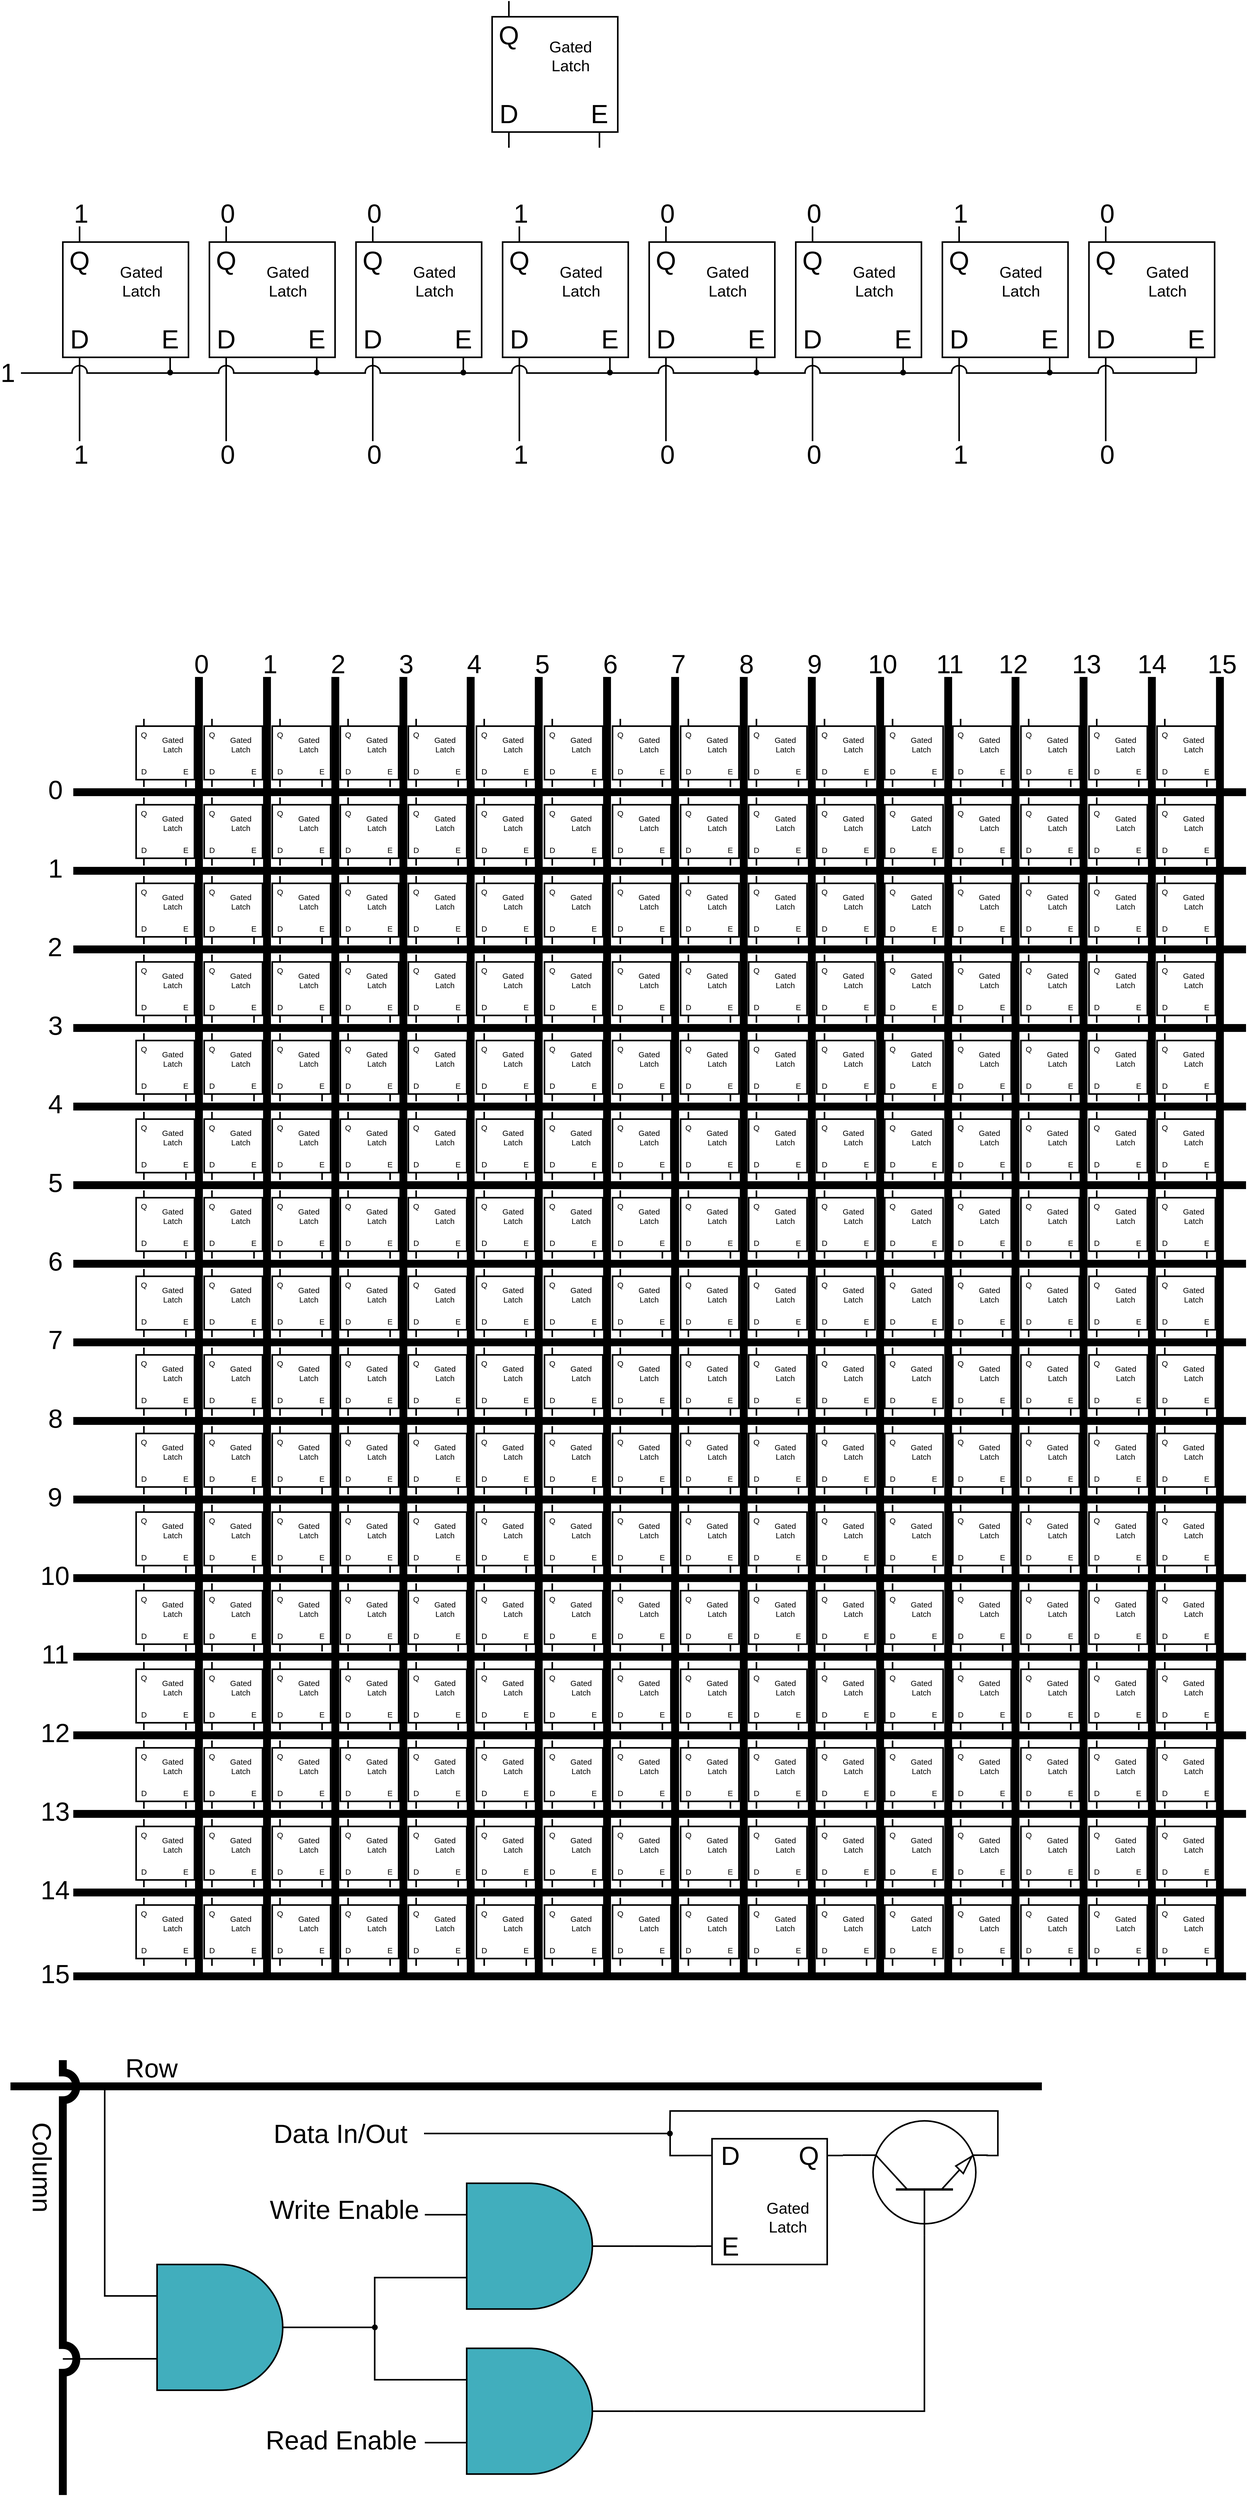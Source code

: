 <mxfile version="20.2.3" type="device"><diagram id="lkQcSt9WNMaZR_TZ-iUT" name="Page-1"><mxGraphModel dx="1449" dy="2129" grid="1" gridSize="10" guides="1" tooltips="1" connect="1" arrows="1" fold="1" page="1" pageScale="1" pageWidth="850" pageHeight="1100" math="0" shadow="0"><root><mxCell id="0"/><mxCell id="1" parent="0"/><mxCell id="bSXSVt2cp3YceROT9MbD-1" value="" style="group" vertex="1" connectable="0" parent="1"><mxGeometry x="2720" y="70" width="240" height="280" as="geometry"/></mxCell><mxCell id="bSXSVt2cp3YceROT9MbD-2" value="" style="endArrow=none;html=1;rounded=0;entryX=0.5;entryY=1;entryDx=0;entryDy=0;strokeWidth=3;" edge="1" parent="bSXSVt2cp3YceROT9MbD-1" target="bSXSVt2cp3YceROT9MbD-8"><mxGeometry width="50" height="50" relative="1" as="geometry"><mxPoint x="205" y="280" as="sourcePoint"/><mxPoint x="42.0" y="240" as="targetPoint"/><Array as="points"><mxPoint x="205" y="280"/></Array></mxGeometry></mxCell><mxCell id="bSXSVt2cp3YceROT9MbD-3" value="" style="endArrow=none;html=1;rounded=0;entryX=0.5;entryY=1;entryDx=0;entryDy=0;strokeWidth=3;" edge="1" parent="bSXSVt2cp3YceROT9MbD-1" target="bSXSVt2cp3YceROT9MbD-7"><mxGeometry width="50" height="50" relative="1" as="geometry"><mxPoint x="32" y="280" as="sourcePoint"/><mxPoint x="42" y="60" as="targetPoint"/></mxGeometry></mxCell><mxCell id="bSXSVt2cp3YceROT9MbD-4" value="" style="endArrow=none;html=1;rounded=0;entryX=0.5;entryY=0;entryDx=0;entryDy=0;strokeWidth=3;" edge="1" parent="bSXSVt2cp3YceROT9MbD-1" target="bSXSVt2cp3YceROT9MbD-6"><mxGeometry width="50" height="50" relative="1" as="geometry"><mxPoint x="32" as="sourcePoint"/><mxPoint x="170" y="120" as="targetPoint"/></mxGeometry></mxCell><mxCell id="bSXSVt2cp3YceROT9MbD-5" value="" style="rounded=0;whiteSpace=wrap;html=1;strokeWidth=3;" vertex="1" parent="bSXSVt2cp3YceROT9MbD-1"><mxGeometry y="30" width="240" height="220" as="geometry"/></mxCell><mxCell id="bSXSVt2cp3YceROT9MbD-6" value="&lt;font style=&quot;font-size: 50px&quot;&gt;Q&lt;/font&gt;" style="text;html=1;strokeColor=none;fillColor=none;align=center;verticalAlign=middle;whiteSpace=wrap;rounded=0;" vertex="1" parent="bSXSVt2cp3YceROT9MbD-1"><mxGeometry x="17" y="50" width="30" height="30" as="geometry"/></mxCell><mxCell id="bSXSVt2cp3YceROT9MbD-7" value="&lt;font style=&quot;font-size: 50px&quot;&gt;D&lt;/font&gt;" style="text;html=1;strokeColor=none;fillColor=none;align=center;verticalAlign=middle;whiteSpace=wrap;rounded=0;" vertex="1" parent="bSXSVt2cp3YceROT9MbD-1"><mxGeometry x="17" y="200" width="30" height="30" as="geometry"/></mxCell><mxCell id="bSXSVt2cp3YceROT9MbD-8" value="&lt;font style=&quot;font-size: 50px&quot;&gt;E&lt;/font&gt;" style="text;html=1;strokeColor=none;fillColor=none;align=center;verticalAlign=middle;whiteSpace=wrap;rounded=0;" vertex="1" parent="bSXSVt2cp3YceROT9MbD-1"><mxGeometry x="190" y="200" width="30" height="30" as="geometry"/></mxCell><mxCell id="bSXSVt2cp3YceROT9MbD-9" value="&lt;font style=&quot;font-size: 30px;&quot;&gt;Gated Latch&lt;/font&gt;" style="text;html=1;strokeColor=none;fillColor=none;align=center;verticalAlign=middle;whiteSpace=wrap;rounded=0;" vertex="1" parent="bSXSVt2cp3YceROT9MbD-1"><mxGeometry x="120" y="90" width="60" height="30" as="geometry"/></mxCell><mxCell id="bSXSVt2cp3YceROT9MbD-10" value="" style="group" vertex="1" connectable="0" parent="1"><mxGeometry x="1900" y="500" width="240" height="280" as="geometry"/></mxCell><mxCell id="bSXSVt2cp3YceROT9MbD-11" value="" style="endArrow=none;html=1;rounded=0;entryX=0.5;entryY=1;entryDx=0;entryDy=0;strokeWidth=3;" edge="1" parent="bSXSVt2cp3YceROT9MbD-10" target="bSXSVt2cp3YceROT9MbD-17"><mxGeometry width="50" height="50" relative="1" as="geometry"><mxPoint x="205" y="280" as="sourcePoint"/><mxPoint x="42.0" y="240" as="targetPoint"/><Array as="points"><mxPoint x="205" y="280"/></Array></mxGeometry></mxCell><mxCell id="bSXSVt2cp3YceROT9MbD-12" value="" style="endArrow=none;html=1;rounded=0;entryX=0.5;entryY=1;entryDx=0;entryDy=0;strokeWidth=3;" edge="1" parent="bSXSVt2cp3YceROT9MbD-10" target="bSXSVt2cp3YceROT9MbD-16"><mxGeometry width="50" height="50" relative="1" as="geometry"><mxPoint x="32" y="280" as="sourcePoint"/><mxPoint x="42" y="60" as="targetPoint"/></mxGeometry></mxCell><mxCell id="bSXSVt2cp3YceROT9MbD-13" value="" style="endArrow=none;html=1;rounded=0;entryX=0.5;entryY=0;entryDx=0;entryDy=0;strokeWidth=3;" edge="1" parent="bSXSVt2cp3YceROT9MbD-10" target="bSXSVt2cp3YceROT9MbD-15"><mxGeometry width="50" height="50" relative="1" as="geometry"><mxPoint x="32" as="sourcePoint"/><mxPoint x="170" y="120" as="targetPoint"/></mxGeometry></mxCell><mxCell id="bSXSVt2cp3YceROT9MbD-14" value="" style="rounded=0;whiteSpace=wrap;html=1;strokeWidth=3;" vertex="1" parent="bSXSVt2cp3YceROT9MbD-10"><mxGeometry y="30" width="240" height="220" as="geometry"/></mxCell><mxCell id="bSXSVt2cp3YceROT9MbD-15" value="&lt;font style=&quot;font-size: 50px&quot;&gt;Q&lt;/font&gt;" style="text;html=1;strokeColor=none;fillColor=none;align=center;verticalAlign=middle;whiteSpace=wrap;rounded=0;" vertex="1" parent="bSXSVt2cp3YceROT9MbD-10"><mxGeometry x="17" y="50" width="30" height="30" as="geometry"/></mxCell><mxCell id="bSXSVt2cp3YceROT9MbD-16" value="&lt;font style=&quot;font-size: 50px&quot;&gt;D&lt;/font&gt;" style="text;html=1;strokeColor=none;fillColor=none;align=center;verticalAlign=middle;whiteSpace=wrap;rounded=0;" vertex="1" parent="bSXSVt2cp3YceROT9MbD-10"><mxGeometry x="17" y="200" width="30" height="30" as="geometry"/></mxCell><mxCell id="bSXSVt2cp3YceROT9MbD-17" value="&lt;font style=&quot;font-size: 50px&quot;&gt;E&lt;/font&gt;" style="text;html=1;strokeColor=none;fillColor=none;align=center;verticalAlign=middle;whiteSpace=wrap;rounded=0;" vertex="1" parent="bSXSVt2cp3YceROT9MbD-10"><mxGeometry x="190" y="200" width="30" height="30" as="geometry"/></mxCell><mxCell id="bSXSVt2cp3YceROT9MbD-18" value="&lt;font style=&quot;font-size: 30px;&quot;&gt;Gated Latch&lt;/font&gt;" style="text;html=1;strokeColor=none;fillColor=none;align=center;verticalAlign=middle;whiteSpace=wrap;rounded=0;" vertex="1" parent="bSXSVt2cp3YceROT9MbD-10"><mxGeometry x="120" y="90" width="60" height="30" as="geometry"/></mxCell><mxCell id="bSXSVt2cp3YceROT9MbD-19" value="" style="endArrow=none;html=1;rounded=0;fontSize=30;strokeWidth=3;" edge="1" parent="1"><mxGeometry width="50" height="50" relative="1" as="geometry"><mxPoint x="1932" y="910" as="sourcePoint"/><mxPoint x="1932" y="770" as="targetPoint"/></mxGeometry></mxCell><mxCell id="bSXSVt2cp3YceROT9MbD-20" value="" style="endArrow=none;html=1;rounded=0;fontSize=30;strokeWidth=3;jumpStyle=arc;jumpSize=25;" edge="1" parent="1"><mxGeometry width="50" height="50" relative="1" as="geometry"><mxPoint x="1820" y="780" as="sourcePoint"/><mxPoint x="2105" y="780" as="targetPoint"/></mxGeometry></mxCell><mxCell id="bSXSVt2cp3YceROT9MbD-21" value="" style="group" vertex="1" connectable="0" parent="1"><mxGeometry x="2180" y="500" width="240" height="280" as="geometry"/></mxCell><mxCell id="bSXSVt2cp3YceROT9MbD-22" value="" style="endArrow=none;html=1;rounded=0;entryX=0.5;entryY=1;entryDx=0;entryDy=0;strokeWidth=3;" edge="1" parent="bSXSVt2cp3YceROT9MbD-21" target="bSXSVt2cp3YceROT9MbD-28"><mxGeometry width="50" height="50" relative="1" as="geometry"><mxPoint x="205" y="280" as="sourcePoint"/><mxPoint x="42.0" y="240" as="targetPoint"/><Array as="points"><mxPoint x="205" y="280"/></Array></mxGeometry></mxCell><mxCell id="bSXSVt2cp3YceROT9MbD-23" value="" style="endArrow=none;html=1;rounded=0;entryX=0.5;entryY=1;entryDx=0;entryDy=0;strokeWidth=3;" edge="1" parent="bSXSVt2cp3YceROT9MbD-21" target="bSXSVt2cp3YceROT9MbD-27"><mxGeometry width="50" height="50" relative="1" as="geometry"><mxPoint x="32" y="280" as="sourcePoint"/><mxPoint x="42" y="60" as="targetPoint"/></mxGeometry></mxCell><mxCell id="bSXSVt2cp3YceROT9MbD-24" value="" style="endArrow=none;html=1;rounded=0;entryX=0.5;entryY=0;entryDx=0;entryDy=0;strokeWidth=3;" edge="1" parent="bSXSVt2cp3YceROT9MbD-21" target="bSXSVt2cp3YceROT9MbD-26"><mxGeometry width="50" height="50" relative="1" as="geometry"><mxPoint x="32" as="sourcePoint"/><mxPoint x="170" y="120" as="targetPoint"/></mxGeometry></mxCell><mxCell id="bSXSVt2cp3YceROT9MbD-25" value="" style="rounded=0;whiteSpace=wrap;html=1;strokeWidth=3;" vertex="1" parent="bSXSVt2cp3YceROT9MbD-21"><mxGeometry y="30" width="240" height="220" as="geometry"/></mxCell><mxCell id="bSXSVt2cp3YceROT9MbD-26" value="&lt;font style=&quot;font-size: 50px&quot;&gt;Q&lt;/font&gt;" style="text;html=1;strokeColor=none;fillColor=none;align=center;verticalAlign=middle;whiteSpace=wrap;rounded=0;" vertex="1" parent="bSXSVt2cp3YceROT9MbD-21"><mxGeometry x="17" y="50" width="30" height="30" as="geometry"/></mxCell><mxCell id="bSXSVt2cp3YceROT9MbD-27" value="&lt;font style=&quot;font-size: 50px&quot;&gt;D&lt;/font&gt;" style="text;html=1;strokeColor=none;fillColor=none;align=center;verticalAlign=middle;whiteSpace=wrap;rounded=0;" vertex="1" parent="bSXSVt2cp3YceROT9MbD-21"><mxGeometry x="17" y="200" width="30" height="30" as="geometry"/></mxCell><mxCell id="bSXSVt2cp3YceROT9MbD-28" value="&lt;font style=&quot;font-size: 50px&quot;&gt;E&lt;/font&gt;" style="text;html=1;strokeColor=none;fillColor=none;align=center;verticalAlign=middle;whiteSpace=wrap;rounded=0;" vertex="1" parent="bSXSVt2cp3YceROT9MbD-21"><mxGeometry x="190" y="200" width="30" height="30" as="geometry"/></mxCell><mxCell id="bSXSVt2cp3YceROT9MbD-29" value="&lt;font style=&quot;font-size: 30px;&quot;&gt;Gated Latch&lt;/font&gt;" style="text;html=1;strokeColor=none;fillColor=none;align=center;verticalAlign=middle;whiteSpace=wrap;rounded=0;" vertex="1" parent="bSXSVt2cp3YceROT9MbD-21"><mxGeometry x="120" y="90" width="60" height="30" as="geometry"/></mxCell><mxCell id="bSXSVt2cp3YceROT9MbD-30" value="" style="endArrow=none;html=1;rounded=0;fontSize=30;strokeWidth=3;" edge="1" parent="1"><mxGeometry width="50" height="50" relative="1" as="geometry"><mxPoint x="2212" y="910" as="sourcePoint"/><mxPoint x="2212" y="770" as="targetPoint"/></mxGeometry></mxCell><mxCell id="bSXSVt2cp3YceROT9MbD-31" value="" style="endArrow=none;html=1;rounded=0;fontSize=30;strokeWidth=3;jumpStyle=arc;jumpSize=25;" edge="1" parent="1"><mxGeometry width="50" height="50" relative="1" as="geometry"><mxPoint x="2100" y="780" as="sourcePoint"/><mxPoint x="2385" y="780" as="targetPoint"/></mxGeometry></mxCell><mxCell id="bSXSVt2cp3YceROT9MbD-32" value="" style="ellipse;whiteSpace=wrap;html=1;aspect=fixed;fillColor=#000000;" vertex="1" parent="1"><mxGeometry x="2100" y="774" width="10" height="10" as="geometry"/></mxCell><mxCell id="bSXSVt2cp3YceROT9MbD-33" value="" style="group" vertex="1" connectable="0" parent="1"><mxGeometry x="2460" y="500" width="240" height="280" as="geometry"/></mxCell><mxCell id="bSXSVt2cp3YceROT9MbD-34" value="" style="endArrow=none;html=1;rounded=0;entryX=0.5;entryY=1;entryDx=0;entryDy=0;strokeWidth=3;" edge="1" parent="bSXSVt2cp3YceROT9MbD-33" target="bSXSVt2cp3YceROT9MbD-40"><mxGeometry width="50" height="50" relative="1" as="geometry"><mxPoint x="205" y="280" as="sourcePoint"/><mxPoint x="42.0" y="240" as="targetPoint"/><Array as="points"><mxPoint x="205" y="280"/></Array></mxGeometry></mxCell><mxCell id="bSXSVt2cp3YceROT9MbD-35" value="" style="endArrow=none;html=1;rounded=0;entryX=0.5;entryY=1;entryDx=0;entryDy=0;strokeWidth=3;" edge="1" parent="bSXSVt2cp3YceROT9MbD-33" target="bSXSVt2cp3YceROT9MbD-39"><mxGeometry width="50" height="50" relative="1" as="geometry"><mxPoint x="32" y="280" as="sourcePoint"/><mxPoint x="42" y="60" as="targetPoint"/></mxGeometry></mxCell><mxCell id="bSXSVt2cp3YceROT9MbD-36" value="" style="endArrow=none;html=1;rounded=0;entryX=0.5;entryY=0;entryDx=0;entryDy=0;strokeWidth=3;" edge="1" parent="bSXSVt2cp3YceROT9MbD-33" target="bSXSVt2cp3YceROT9MbD-38"><mxGeometry width="50" height="50" relative="1" as="geometry"><mxPoint x="32" as="sourcePoint"/><mxPoint x="170" y="120" as="targetPoint"/></mxGeometry></mxCell><mxCell id="bSXSVt2cp3YceROT9MbD-37" value="" style="rounded=0;whiteSpace=wrap;html=1;strokeWidth=3;" vertex="1" parent="bSXSVt2cp3YceROT9MbD-33"><mxGeometry y="30" width="240" height="220" as="geometry"/></mxCell><mxCell id="bSXSVt2cp3YceROT9MbD-38" value="&lt;font style=&quot;font-size: 50px&quot;&gt;Q&lt;/font&gt;" style="text;html=1;strokeColor=none;fillColor=none;align=center;verticalAlign=middle;whiteSpace=wrap;rounded=0;" vertex="1" parent="bSXSVt2cp3YceROT9MbD-33"><mxGeometry x="17" y="50" width="30" height="30" as="geometry"/></mxCell><mxCell id="bSXSVt2cp3YceROT9MbD-39" value="&lt;font style=&quot;font-size: 50px&quot;&gt;D&lt;/font&gt;" style="text;html=1;strokeColor=none;fillColor=none;align=center;verticalAlign=middle;whiteSpace=wrap;rounded=0;" vertex="1" parent="bSXSVt2cp3YceROT9MbD-33"><mxGeometry x="17" y="200" width="30" height="30" as="geometry"/></mxCell><mxCell id="bSXSVt2cp3YceROT9MbD-40" value="&lt;font style=&quot;font-size: 50px&quot;&gt;E&lt;/font&gt;" style="text;html=1;strokeColor=none;fillColor=none;align=center;verticalAlign=middle;whiteSpace=wrap;rounded=0;" vertex="1" parent="bSXSVt2cp3YceROT9MbD-33"><mxGeometry x="190" y="200" width="30" height="30" as="geometry"/></mxCell><mxCell id="bSXSVt2cp3YceROT9MbD-41" value="&lt;font style=&quot;font-size: 30px;&quot;&gt;Gated Latch&lt;/font&gt;" style="text;html=1;strokeColor=none;fillColor=none;align=center;verticalAlign=middle;whiteSpace=wrap;rounded=0;" vertex="1" parent="bSXSVt2cp3YceROT9MbD-33"><mxGeometry x="120" y="90" width="60" height="30" as="geometry"/></mxCell><mxCell id="bSXSVt2cp3YceROT9MbD-42" value="" style="endArrow=none;html=1;rounded=0;fontSize=30;strokeWidth=3;" edge="1" parent="1"><mxGeometry width="50" height="50" relative="1" as="geometry"><mxPoint x="2492" y="910" as="sourcePoint"/><mxPoint x="2492" y="770" as="targetPoint"/></mxGeometry></mxCell><mxCell id="bSXSVt2cp3YceROT9MbD-43" value="" style="endArrow=none;html=1;rounded=0;fontSize=30;strokeWidth=3;jumpStyle=arc;jumpSize=25;" edge="1" parent="1"><mxGeometry width="50" height="50" relative="1" as="geometry"><mxPoint x="2380" y="780" as="sourcePoint"/><mxPoint x="2665.0" y="780" as="targetPoint"/></mxGeometry></mxCell><mxCell id="bSXSVt2cp3YceROT9MbD-44" value="" style="ellipse;whiteSpace=wrap;html=1;aspect=fixed;fillColor=#000000;" vertex="1" parent="1"><mxGeometry x="2380" y="774" width="10" height="10" as="geometry"/></mxCell><mxCell id="bSXSVt2cp3YceROT9MbD-45" value="" style="group" vertex="1" connectable="0" parent="1"><mxGeometry x="2740" y="500" width="240" height="280" as="geometry"/></mxCell><mxCell id="bSXSVt2cp3YceROT9MbD-46" value="" style="endArrow=none;html=1;rounded=0;entryX=0.5;entryY=1;entryDx=0;entryDy=0;strokeWidth=3;" edge="1" parent="bSXSVt2cp3YceROT9MbD-45" target="bSXSVt2cp3YceROT9MbD-52"><mxGeometry width="50" height="50" relative="1" as="geometry"><mxPoint x="205" y="280" as="sourcePoint"/><mxPoint x="42.0" y="240" as="targetPoint"/><Array as="points"><mxPoint x="205" y="280"/></Array></mxGeometry></mxCell><mxCell id="bSXSVt2cp3YceROT9MbD-47" value="" style="endArrow=none;html=1;rounded=0;entryX=0.5;entryY=1;entryDx=0;entryDy=0;strokeWidth=3;" edge="1" parent="bSXSVt2cp3YceROT9MbD-45" target="bSXSVt2cp3YceROT9MbD-51"><mxGeometry width="50" height="50" relative="1" as="geometry"><mxPoint x="32" y="280" as="sourcePoint"/><mxPoint x="42" y="60" as="targetPoint"/></mxGeometry></mxCell><mxCell id="bSXSVt2cp3YceROT9MbD-48" value="" style="endArrow=none;html=1;rounded=0;entryX=0.5;entryY=0;entryDx=0;entryDy=0;strokeWidth=3;" edge="1" parent="bSXSVt2cp3YceROT9MbD-45" target="bSXSVt2cp3YceROT9MbD-50"><mxGeometry width="50" height="50" relative="1" as="geometry"><mxPoint x="32" as="sourcePoint"/><mxPoint x="170" y="120" as="targetPoint"/></mxGeometry></mxCell><mxCell id="bSXSVt2cp3YceROT9MbD-49" value="" style="rounded=0;whiteSpace=wrap;html=1;strokeWidth=3;" vertex="1" parent="bSXSVt2cp3YceROT9MbD-45"><mxGeometry y="30" width="240" height="220" as="geometry"/></mxCell><mxCell id="bSXSVt2cp3YceROT9MbD-50" value="&lt;font style=&quot;font-size: 50px&quot;&gt;Q&lt;/font&gt;" style="text;html=1;strokeColor=none;fillColor=none;align=center;verticalAlign=middle;whiteSpace=wrap;rounded=0;" vertex="1" parent="bSXSVt2cp3YceROT9MbD-45"><mxGeometry x="17" y="50" width="30" height="30" as="geometry"/></mxCell><mxCell id="bSXSVt2cp3YceROT9MbD-51" value="&lt;font style=&quot;font-size: 50px&quot;&gt;D&lt;/font&gt;" style="text;html=1;strokeColor=none;fillColor=none;align=center;verticalAlign=middle;whiteSpace=wrap;rounded=0;" vertex="1" parent="bSXSVt2cp3YceROT9MbD-45"><mxGeometry x="17" y="200" width="30" height="30" as="geometry"/></mxCell><mxCell id="bSXSVt2cp3YceROT9MbD-52" value="&lt;font style=&quot;font-size: 50px&quot;&gt;E&lt;/font&gt;" style="text;html=1;strokeColor=none;fillColor=none;align=center;verticalAlign=middle;whiteSpace=wrap;rounded=0;" vertex="1" parent="bSXSVt2cp3YceROT9MbD-45"><mxGeometry x="190" y="200" width="30" height="30" as="geometry"/></mxCell><mxCell id="bSXSVt2cp3YceROT9MbD-53" value="&lt;font style=&quot;font-size: 30px;&quot;&gt;Gated Latch&lt;/font&gt;" style="text;html=1;strokeColor=none;fillColor=none;align=center;verticalAlign=middle;whiteSpace=wrap;rounded=0;" vertex="1" parent="bSXSVt2cp3YceROT9MbD-45"><mxGeometry x="120" y="90" width="60" height="30" as="geometry"/></mxCell><mxCell id="bSXSVt2cp3YceROT9MbD-54" value="" style="endArrow=none;html=1;rounded=0;fontSize=30;strokeWidth=3;" edge="1" parent="1"><mxGeometry width="50" height="50" relative="1" as="geometry"><mxPoint x="2772" y="910" as="sourcePoint"/><mxPoint x="2772" y="770" as="targetPoint"/></mxGeometry></mxCell><mxCell id="bSXSVt2cp3YceROT9MbD-55" value="" style="endArrow=none;html=1;rounded=0;fontSize=30;strokeWidth=3;jumpStyle=arc;jumpSize=25;" edge="1" parent="1"><mxGeometry width="50" height="50" relative="1" as="geometry"><mxPoint x="2660.0" y="780" as="sourcePoint"/><mxPoint x="2945.0" y="780" as="targetPoint"/></mxGeometry></mxCell><mxCell id="bSXSVt2cp3YceROT9MbD-56" value="" style="ellipse;whiteSpace=wrap;html=1;aspect=fixed;fillColor=#000000;" vertex="1" parent="1"><mxGeometry x="2660" y="774" width="10" height="10" as="geometry"/></mxCell><mxCell id="bSXSVt2cp3YceROT9MbD-57" value="" style="group" vertex="1" connectable="0" parent="1"><mxGeometry x="3020" y="500" width="240" height="280" as="geometry"/></mxCell><mxCell id="bSXSVt2cp3YceROT9MbD-58" value="" style="endArrow=none;html=1;rounded=0;entryX=0.5;entryY=1;entryDx=0;entryDy=0;strokeWidth=3;" edge="1" parent="bSXSVt2cp3YceROT9MbD-57" target="bSXSVt2cp3YceROT9MbD-64"><mxGeometry width="50" height="50" relative="1" as="geometry"><mxPoint x="205" y="280" as="sourcePoint"/><mxPoint x="42.0" y="240" as="targetPoint"/><Array as="points"><mxPoint x="205" y="280"/></Array></mxGeometry></mxCell><mxCell id="bSXSVt2cp3YceROT9MbD-59" value="" style="endArrow=none;html=1;rounded=0;entryX=0.5;entryY=1;entryDx=0;entryDy=0;strokeWidth=3;" edge="1" parent="bSXSVt2cp3YceROT9MbD-57" target="bSXSVt2cp3YceROT9MbD-63"><mxGeometry width="50" height="50" relative="1" as="geometry"><mxPoint x="32" y="280" as="sourcePoint"/><mxPoint x="42" y="60" as="targetPoint"/></mxGeometry></mxCell><mxCell id="bSXSVt2cp3YceROT9MbD-60" value="" style="endArrow=none;html=1;rounded=0;entryX=0.5;entryY=0;entryDx=0;entryDy=0;strokeWidth=3;" edge="1" parent="bSXSVt2cp3YceROT9MbD-57" target="bSXSVt2cp3YceROT9MbD-62"><mxGeometry width="50" height="50" relative="1" as="geometry"><mxPoint x="32" as="sourcePoint"/><mxPoint x="170" y="120" as="targetPoint"/></mxGeometry></mxCell><mxCell id="bSXSVt2cp3YceROT9MbD-61" value="" style="rounded=0;whiteSpace=wrap;html=1;strokeWidth=3;" vertex="1" parent="bSXSVt2cp3YceROT9MbD-57"><mxGeometry y="30" width="240" height="220" as="geometry"/></mxCell><mxCell id="bSXSVt2cp3YceROT9MbD-62" value="&lt;font style=&quot;font-size: 50px&quot;&gt;Q&lt;/font&gt;" style="text;html=1;strokeColor=none;fillColor=none;align=center;verticalAlign=middle;whiteSpace=wrap;rounded=0;" vertex="1" parent="bSXSVt2cp3YceROT9MbD-57"><mxGeometry x="17" y="50" width="30" height="30" as="geometry"/></mxCell><mxCell id="bSXSVt2cp3YceROT9MbD-63" value="&lt;font style=&quot;font-size: 50px&quot;&gt;D&lt;/font&gt;" style="text;html=1;strokeColor=none;fillColor=none;align=center;verticalAlign=middle;whiteSpace=wrap;rounded=0;" vertex="1" parent="bSXSVt2cp3YceROT9MbD-57"><mxGeometry x="17" y="200" width="30" height="30" as="geometry"/></mxCell><mxCell id="bSXSVt2cp3YceROT9MbD-64" value="&lt;font style=&quot;font-size: 50px&quot;&gt;E&lt;/font&gt;" style="text;html=1;strokeColor=none;fillColor=none;align=center;verticalAlign=middle;whiteSpace=wrap;rounded=0;" vertex="1" parent="bSXSVt2cp3YceROT9MbD-57"><mxGeometry x="190" y="200" width="30" height="30" as="geometry"/></mxCell><mxCell id="bSXSVt2cp3YceROT9MbD-65" value="&lt;font style=&quot;font-size: 30px;&quot;&gt;Gated Latch&lt;/font&gt;" style="text;html=1;strokeColor=none;fillColor=none;align=center;verticalAlign=middle;whiteSpace=wrap;rounded=0;" vertex="1" parent="bSXSVt2cp3YceROT9MbD-57"><mxGeometry x="120" y="90" width="60" height="30" as="geometry"/></mxCell><mxCell id="bSXSVt2cp3YceROT9MbD-66" value="" style="endArrow=none;html=1;rounded=0;fontSize=30;strokeWidth=3;" edge="1" parent="1"><mxGeometry width="50" height="50" relative="1" as="geometry"><mxPoint x="3052" y="910" as="sourcePoint"/><mxPoint x="3052" y="770" as="targetPoint"/></mxGeometry></mxCell><mxCell id="bSXSVt2cp3YceROT9MbD-67" value="" style="endArrow=none;html=1;rounded=0;fontSize=30;strokeWidth=3;jumpStyle=arc;jumpSize=25;" edge="1" parent="1"><mxGeometry width="50" height="50" relative="1" as="geometry"><mxPoint x="2940.0" y="780" as="sourcePoint"/><mxPoint x="3225.0" y="780" as="targetPoint"/></mxGeometry></mxCell><mxCell id="bSXSVt2cp3YceROT9MbD-68" value="" style="ellipse;whiteSpace=wrap;html=1;aspect=fixed;fillColor=#000000;" vertex="1" parent="1"><mxGeometry x="2940" y="774" width="10" height="10" as="geometry"/></mxCell><mxCell id="bSXSVt2cp3YceROT9MbD-69" value="" style="group" vertex="1" connectable="0" parent="1"><mxGeometry x="3300" y="500" width="240" height="280" as="geometry"/></mxCell><mxCell id="bSXSVt2cp3YceROT9MbD-70" value="" style="endArrow=none;html=1;rounded=0;entryX=0.5;entryY=1;entryDx=0;entryDy=0;strokeWidth=3;" edge="1" parent="bSXSVt2cp3YceROT9MbD-69" target="bSXSVt2cp3YceROT9MbD-76"><mxGeometry width="50" height="50" relative="1" as="geometry"><mxPoint x="205" y="280" as="sourcePoint"/><mxPoint x="42.0" y="240" as="targetPoint"/><Array as="points"><mxPoint x="205" y="280"/></Array></mxGeometry></mxCell><mxCell id="bSXSVt2cp3YceROT9MbD-71" value="" style="endArrow=none;html=1;rounded=0;entryX=0.5;entryY=1;entryDx=0;entryDy=0;strokeWidth=3;" edge="1" parent="bSXSVt2cp3YceROT9MbD-69" target="bSXSVt2cp3YceROT9MbD-75"><mxGeometry width="50" height="50" relative="1" as="geometry"><mxPoint x="32" y="280" as="sourcePoint"/><mxPoint x="42" y="60" as="targetPoint"/></mxGeometry></mxCell><mxCell id="bSXSVt2cp3YceROT9MbD-72" value="" style="endArrow=none;html=1;rounded=0;entryX=0.5;entryY=0;entryDx=0;entryDy=0;strokeWidth=3;" edge="1" parent="bSXSVt2cp3YceROT9MbD-69" target="bSXSVt2cp3YceROT9MbD-74"><mxGeometry width="50" height="50" relative="1" as="geometry"><mxPoint x="32" as="sourcePoint"/><mxPoint x="170" y="120" as="targetPoint"/></mxGeometry></mxCell><mxCell id="bSXSVt2cp3YceROT9MbD-73" value="" style="rounded=0;whiteSpace=wrap;html=1;strokeWidth=3;" vertex="1" parent="bSXSVt2cp3YceROT9MbD-69"><mxGeometry y="30" width="240" height="220" as="geometry"/></mxCell><mxCell id="bSXSVt2cp3YceROT9MbD-74" value="&lt;font style=&quot;font-size: 50px&quot;&gt;Q&lt;/font&gt;" style="text;html=1;strokeColor=none;fillColor=none;align=center;verticalAlign=middle;whiteSpace=wrap;rounded=0;" vertex="1" parent="bSXSVt2cp3YceROT9MbD-69"><mxGeometry x="17" y="50" width="30" height="30" as="geometry"/></mxCell><mxCell id="bSXSVt2cp3YceROT9MbD-75" value="&lt;font style=&quot;font-size: 50px&quot;&gt;D&lt;/font&gt;" style="text;html=1;strokeColor=none;fillColor=none;align=center;verticalAlign=middle;whiteSpace=wrap;rounded=0;" vertex="1" parent="bSXSVt2cp3YceROT9MbD-69"><mxGeometry x="17" y="200" width="30" height="30" as="geometry"/></mxCell><mxCell id="bSXSVt2cp3YceROT9MbD-76" value="&lt;font style=&quot;font-size: 50px&quot;&gt;E&lt;/font&gt;" style="text;html=1;strokeColor=none;fillColor=none;align=center;verticalAlign=middle;whiteSpace=wrap;rounded=0;" vertex="1" parent="bSXSVt2cp3YceROT9MbD-69"><mxGeometry x="190" y="200" width="30" height="30" as="geometry"/></mxCell><mxCell id="bSXSVt2cp3YceROT9MbD-77" value="&lt;font style=&quot;font-size: 30px;&quot;&gt;Gated Latch&lt;/font&gt;" style="text;html=1;strokeColor=none;fillColor=none;align=center;verticalAlign=middle;whiteSpace=wrap;rounded=0;" vertex="1" parent="bSXSVt2cp3YceROT9MbD-69"><mxGeometry x="120" y="90" width="60" height="30" as="geometry"/></mxCell><mxCell id="bSXSVt2cp3YceROT9MbD-78" value="" style="endArrow=none;html=1;rounded=0;fontSize=30;strokeWidth=3;" edge="1" parent="1"><mxGeometry width="50" height="50" relative="1" as="geometry"><mxPoint x="3332" y="910" as="sourcePoint"/><mxPoint x="3332" y="770" as="targetPoint"/></mxGeometry></mxCell><mxCell id="bSXSVt2cp3YceROT9MbD-79" value="" style="endArrow=none;html=1;rounded=0;fontSize=30;strokeWidth=3;jumpStyle=arc;jumpSize=25;" edge="1" parent="1"><mxGeometry width="50" height="50" relative="1" as="geometry"><mxPoint x="3220.0" y="780" as="sourcePoint"/><mxPoint x="3505.0" y="780" as="targetPoint"/></mxGeometry></mxCell><mxCell id="bSXSVt2cp3YceROT9MbD-80" value="" style="ellipse;whiteSpace=wrap;html=1;aspect=fixed;fillColor=#000000;" vertex="1" parent="1"><mxGeometry x="3220" y="774" width="10" height="10" as="geometry"/></mxCell><mxCell id="bSXSVt2cp3YceROT9MbD-81" value="" style="group" vertex="1" connectable="0" parent="1"><mxGeometry x="3580" y="500" width="240" height="280" as="geometry"/></mxCell><mxCell id="bSXSVt2cp3YceROT9MbD-82" value="" style="endArrow=none;html=1;rounded=0;entryX=0.5;entryY=1;entryDx=0;entryDy=0;strokeWidth=3;" edge="1" parent="bSXSVt2cp3YceROT9MbD-81" target="bSXSVt2cp3YceROT9MbD-88"><mxGeometry width="50" height="50" relative="1" as="geometry"><mxPoint x="205" y="280" as="sourcePoint"/><mxPoint x="42.0" y="240" as="targetPoint"/><Array as="points"><mxPoint x="205" y="280"/></Array></mxGeometry></mxCell><mxCell id="bSXSVt2cp3YceROT9MbD-83" value="" style="endArrow=none;html=1;rounded=0;entryX=0.5;entryY=1;entryDx=0;entryDy=0;strokeWidth=3;" edge="1" parent="bSXSVt2cp3YceROT9MbD-81" target="bSXSVt2cp3YceROT9MbD-87"><mxGeometry width="50" height="50" relative="1" as="geometry"><mxPoint x="32" y="280" as="sourcePoint"/><mxPoint x="42" y="60" as="targetPoint"/></mxGeometry></mxCell><mxCell id="bSXSVt2cp3YceROT9MbD-84" value="" style="endArrow=none;html=1;rounded=0;entryX=0.5;entryY=0;entryDx=0;entryDy=0;strokeWidth=3;" edge="1" parent="bSXSVt2cp3YceROT9MbD-81" target="bSXSVt2cp3YceROT9MbD-86"><mxGeometry width="50" height="50" relative="1" as="geometry"><mxPoint x="32" as="sourcePoint"/><mxPoint x="170" y="120" as="targetPoint"/></mxGeometry></mxCell><mxCell id="bSXSVt2cp3YceROT9MbD-85" value="" style="rounded=0;whiteSpace=wrap;html=1;strokeWidth=3;" vertex="1" parent="bSXSVt2cp3YceROT9MbD-81"><mxGeometry y="30" width="240" height="220" as="geometry"/></mxCell><mxCell id="bSXSVt2cp3YceROT9MbD-86" value="&lt;font style=&quot;font-size: 50px&quot;&gt;Q&lt;/font&gt;" style="text;html=1;strokeColor=none;fillColor=none;align=center;verticalAlign=middle;whiteSpace=wrap;rounded=0;" vertex="1" parent="bSXSVt2cp3YceROT9MbD-81"><mxGeometry x="17" y="50" width="30" height="30" as="geometry"/></mxCell><mxCell id="bSXSVt2cp3YceROT9MbD-87" value="&lt;font style=&quot;font-size: 50px&quot;&gt;D&lt;/font&gt;" style="text;html=1;strokeColor=none;fillColor=none;align=center;verticalAlign=middle;whiteSpace=wrap;rounded=0;" vertex="1" parent="bSXSVt2cp3YceROT9MbD-81"><mxGeometry x="17" y="200" width="30" height="30" as="geometry"/></mxCell><mxCell id="bSXSVt2cp3YceROT9MbD-88" value="&lt;font style=&quot;font-size: 50px&quot;&gt;E&lt;/font&gt;" style="text;html=1;strokeColor=none;fillColor=none;align=center;verticalAlign=middle;whiteSpace=wrap;rounded=0;" vertex="1" parent="bSXSVt2cp3YceROT9MbD-81"><mxGeometry x="190" y="200" width="30" height="30" as="geometry"/></mxCell><mxCell id="bSXSVt2cp3YceROT9MbD-89" value="&lt;font style=&quot;font-size: 30px;&quot;&gt;Gated Latch&lt;/font&gt;" style="text;html=1;strokeColor=none;fillColor=none;align=center;verticalAlign=middle;whiteSpace=wrap;rounded=0;" vertex="1" parent="bSXSVt2cp3YceROT9MbD-81"><mxGeometry x="120" y="90" width="60" height="30" as="geometry"/></mxCell><mxCell id="bSXSVt2cp3YceROT9MbD-90" value="" style="endArrow=none;html=1;rounded=0;fontSize=30;strokeWidth=3;" edge="1" parent="1"><mxGeometry width="50" height="50" relative="1" as="geometry"><mxPoint x="3612" y="910" as="sourcePoint"/><mxPoint x="3612" y="770" as="targetPoint"/></mxGeometry></mxCell><mxCell id="bSXSVt2cp3YceROT9MbD-91" value="" style="endArrow=none;html=1;rounded=0;fontSize=30;strokeWidth=3;jumpStyle=arc;jumpSize=25;" edge="1" parent="1"><mxGeometry width="50" height="50" relative="1" as="geometry"><mxPoint x="3500.0" y="780" as="sourcePoint"/><mxPoint x="3785.0" y="780" as="targetPoint"/></mxGeometry></mxCell><mxCell id="bSXSVt2cp3YceROT9MbD-92" value="" style="ellipse;whiteSpace=wrap;html=1;aspect=fixed;fillColor=#000000;" vertex="1" parent="1"><mxGeometry x="3500" y="774" width="10" height="10" as="geometry"/></mxCell><mxCell id="bSXSVt2cp3YceROT9MbD-93" value="" style="group" vertex="1" connectable="0" parent="1"><mxGeometry x="3860" y="500" width="240" height="280" as="geometry"/></mxCell><mxCell id="bSXSVt2cp3YceROT9MbD-94" value="" style="endArrow=none;html=1;rounded=0;entryX=0.5;entryY=1;entryDx=0;entryDy=0;strokeWidth=3;" edge="1" parent="bSXSVt2cp3YceROT9MbD-93" target="bSXSVt2cp3YceROT9MbD-100"><mxGeometry width="50" height="50" relative="1" as="geometry"><mxPoint x="205" y="280" as="sourcePoint"/><mxPoint x="42.0" y="240" as="targetPoint"/><Array as="points"><mxPoint x="205" y="280"/></Array></mxGeometry></mxCell><mxCell id="bSXSVt2cp3YceROT9MbD-95" value="" style="endArrow=none;html=1;rounded=0;entryX=0.5;entryY=1;entryDx=0;entryDy=0;strokeWidth=3;" edge="1" parent="bSXSVt2cp3YceROT9MbD-93" target="bSXSVt2cp3YceROT9MbD-99"><mxGeometry width="50" height="50" relative="1" as="geometry"><mxPoint x="32" y="280" as="sourcePoint"/><mxPoint x="42" y="60" as="targetPoint"/></mxGeometry></mxCell><mxCell id="bSXSVt2cp3YceROT9MbD-96" value="" style="endArrow=none;html=1;rounded=0;entryX=0.5;entryY=0;entryDx=0;entryDy=0;strokeWidth=3;" edge="1" parent="bSXSVt2cp3YceROT9MbD-93" target="bSXSVt2cp3YceROT9MbD-98"><mxGeometry width="50" height="50" relative="1" as="geometry"><mxPoint x="32" as="sourcePoint"/><mxPoint x="170" y="120" as="targetPoint"/></mxGeometry></mxCell><mxCell id="bSXSVt2cp3YceROT9MbD-97" value="" style="rounded=0;whiteSpace=wrap;html=1;strokeWidth=3;" vertex="1" parent="bSXSVt2cp3YceROT9MbD-93"><mxGeometry y="30" width="240" height="220" as="geometry"/></mxCell><mxCell id="bSXSVt2cp3YceROT9MbD-98" value="&lt;font style=&quot;font-size: 50px&quot;&gt;Q&lt;/font&gt;" style="text;html=1;strokeColor=none;fillColor=none;align=center;verticalAlign=middle;whiteSpace=wrap;rounded=0;" vertex="1" parent="bSXSVt2cp3YceROT9MbD-93"><mxGeometry x="17" y="50" width="30" height="30" as="geometry"/></mxCell><mxCell id="bSXSVt2cp3YceROT9MbD-99" value="&lt;font style=&quot;font-size: 50px&quot;&gt;D&lt;/font&gt;" style="text;html=1;strokeColor=none;fillColor=none;align=center;verticalAlign=middle;whiteSpace=wrap;rounded=0;" vertex="1" parent="bSXSVt2cp3YceROT9MbD-93"><mxGeometry x="17" y="200" width="30" height="30" as="geometry"/></mxCell><mxCell id="bSXSVt2cp3YceROT9MbD-100" value="&lt;font style=&quot;font-size: 50px&quot;&gt;E&lt;/font&gt;" style="text;html=1;strokeColor=none;fillColor=none;align=center;verticalAlign=middle;whiteSpace=wrap;rounded=0;" vertex="1" parent="bSXSVt2cp3YceROT9MbD-93"><mxGeometry x="190" y="200" width="30" height="30" as="geometry"/></mxCell><mxCell id="bSXSVt2cp3YceROT9MbD-101" value="&lt;font style=&quot;font-size: 30px;&quot;&gt;Gated Latch&lt;/font&gt;" style="text;html=1;strokeColor=none;fillColor=none;align=center;verticalAlign=middle;whiteSpace=wrap;rounded=0;" vertex="1" parent="bSXSVt2cp3YceROT9MbD-93"><mxGeometry x="120" y="90" width="60" height="30" as="geometry"/></mxCell><mxCell id="bSXSVt2cp3YceROT9MbD-102" value="" style="endArrow=none;html=1;rounded=0;fontSize=30;strokeWidth=3;" edge="1" parent="1"><mxGeometry width="50" height="50" relative="1" as="geometry"><mxPoint x="3892" y="910" as="sourcePoint"/><mxPoint x="3892" y="770" as="targetPoint"/></mxGeometry></mxCell><mxCell id="bSXSVt2cp3YceROT9MbD-103" value="" style="endArrow=none;html=1;rounded=0;fontSize=30;strokeWidth=3;jumpStyle=arc;jumpSize=25;" edge="1" parent="1"><mxGeometry width="50" height="50" relative="1" as="geometry"><mxPoint x="3780.0" y="780" as="sourcePoint"/><mxPoint x="4065" y="780" as="targetPoint"/></mxGeometry></mxCell><mxCell id="bSXSVt2cp3YceROT9MbD-104" value="" style="ellipse;whiteSpace=wrap;html=1;aspect=fixed;fillColor=#000000;" vertex="1" parent="1"><mxGeometry x="3780" y="774" width="10" height="10" as="geometry"/></mxCell><mxCell id="bSXSVt2cp3YceROT9MbD-105" value="&lt;font style=&quot;font-size: 50px&quot;&gt;1&lt;/font&gt;" style="text;html=1;strokeColor=none;fillColor=none;align=center;verticalAlign=middle;whiteSpace=wrap;rounded=0;" vertex="1" parent="1"><mxGeometry x="1920" y="460" width="30" height="30" as="geometry"/></mxCell><mxCell id="bSXSVt2cp3YceROT9MbD-106" value="&lt;font style=&quot;font-size: 50px&quot;&gt;0&lt;/font&gt;" style="text;html=1;strokeColor=none;fillColor=none;align=center;verticalAlign=middle;whiteSpace=wrap;rounded=0;" vertex="1" parent="1"><mxGeometry x="2200" y="460" width="30" height="30" as="geometry"/></mxCell><mxCell id="bSXSVt2cp3YceROT9MbD-107" value="&lt;font style=&quot;font-size: 50px&quot;&gt;0&lt;/font&gt;" style="text;html=1;strokeColor=none;fillColor=none;align=center;verticalAlign=middle;whiteSpace=wrap;rounded=0;" vertex="1" parent="1"><mxGeometry x="2480" y="460" width="30" height="30" as="geometry"/></mxCell><mxCell id="bSXSVt2cp3YceROT9MbD-108" value="&lt;font style=&quot;font-size: 50px&quot;&gt;1&lt;/font&gt;" style="text;html=1;strokeColor=none;fillColor=none;align=center;verticalAlign=middle;whiteSpace=wrap;rounded=0;" vertex="1" parent="1"><mxGeometry x="2760" y="460" width="30" height="30" as="geometry"/></mxCell><mxCell id="bSXSVt2cp3YceROT9MbD-109" value="&lt;font style=&quot;font-size: 50px&quot;&gt;0&lt;/font&gt;" style="text;html=1;strokeColor=none;fillColor=none;align=center;verticalAlign=middle;whiteSpace=wrap;rounded=0;" vertex="1" parent="1"><mxGeometry x="3040" y="460" width="30" height="30" as="geometry"/></mxCell><mxCell id="bSXSVt2cp3YceROT9MbD-110" value="&lt;font style=&quot;font-size: 50px&quot;&gt;0&lt;/font&gt;" style="text;html=1;strokeColor=none;fillColor=none;align=center;verticalAlign=middle;whiteSpace=wrap;rounded=0;" vertex="1" parent="1"><mxGeometry x="3320" y="460" width="30" height="30" as="geometry"/></mxCell><mxCell id="bSXSVt2cp3YceROT9MbD-111" value="&lt;font style=&quot;font-size: 50px&quot;&gt;1&lt;/font&gt;" style="text;html=1;strokeColor=none;fillColor=none;align=center;verticalAlign=middle;whiteSpace=wrap;rounded=0;" vertex="1" parent="1"><mxGeometry x="3600" y="460" width="30" height="30" as="geometry"/></mxCell><mxCell id="bSXSVt2cp3YceROT9MbD-112" value="&lt;font style=&quot;font-size: 50px&quot;&gt;0&lt;/font&gt;" style="text;html=1;strokeColor=none;fillColor=none;align=center;verticalAlign=middle;whiteSpace=wrap;rounded=0;" vertex="1" parent="1"><mxGeometry x="3880" y="460" width="30" height="30" as="geometry"/></mxCell><mxCell id="bSXSVt2cp3YceROT9MbD-113" value="&lt;font style=&quot;font-size: 50px&quot;&gt;1&lt;/font&gt;" style="text;html=1;strokeColor=none;fillColor=none;align=center;verticalAlign=middle;whiteSpace=wrap;rounded=0;" vertex="1" parent="1"><mxGeometry x="1780" y="764" width="30" height="30" as="geometry"/></mxCell><mxCell id="bSXSVt2cp3YceROT9MbD-114" value="&lt;font style=&quot;font-size: 50px&quot;&gt;1&lt;/font&gt;" style="text;html=1;strokeColor=none;fillColor=none;align=center;verticalAlign=middle;whiteSpace=wrap;rounded=0;" vertex="1" parent="1"><mxGeometry x="1920" y="920" width="30" height="30" as="geometry"/></mxCell><mxCell id="bSXSVt2cp3YceROT9MbD-115" value="&lt;font style=&quot;font-size: 50px&quot;&gt;0&lt;/font&gt;" style="text;html=1;strokeColor=none;fillColor=none;align=center;verticalAlign=middle;whiteSpace=wrap;rounded=0;" vertex="1" parent="1"><mxGeometry x="2200" y="920" width="30" height="30" as="geometry"/></mxCell><mxCell id="bSXSVt2cp3YceROT9MbD-116" value="&lt;font style=&quot;font-size: 50px&quot;&gt;0&lt;/font&gt;" style="text;html=1;strokeColor=none;fillColor=none;align=center;verticalAlign=middle;whiteSpace=wrap;rounded=0;" vertex="1" parent="1"><mxGeometry x="2480" y="920" width="30" height="30" as="geometry"/></mxCell><mxCell id="bSXSVt2cp3YceROT9MbD-117" value="&lt;font style=&quot;font-size: 50px&quot;&gt;1&lt;/font&gt;" style="text;html=1;strokeColor=none;fillColor=none;align=center;verticalAlign=middle;whiteSpace=wrap;rounded=0;" vertex="1" parent="1"><mxGeometry x="2760" y="920" width="30" height="30" as="geometry"/></mxCell><mxCell id="bSXSVt2cp3YceROT9MbD-118" value="&lt;font style=&quot;font-size: 50px&quot;&gt;0&lt;/font&gt;" style="text;html=1;strokeColor=none;fillColor=none;align=center;verticalAlign=middle;whiteSpace=wrap;rounded=0;" vertex="1" parent="1"><mxGeometry x="3040" y="920" width="30" height="30" as="geometry"/></mxCell><mxCell id="bSXSVt2cp3YceROT9MbD-119" value="&lt;font style=&quot;font-size: 50px&quot;&gt;0&lt;/font&gt;" style="text;html=1;strokeColor=none;fillColor=none;align=center;verticalAlign=middle;whiteSpace=wrap;rounded=0;" vertex="1" parent="1"><mxGeometry x="3320" y="920" width="30" height="30" as="geometry"/></mxCell><mxCell id="bSXSVt2cp3YceROT9MbD-120" value="&lt;font style=&quot;font-size: 50px&quot;&gt;1&lt;/font&gt;" style="text;html=1;strokeColor=none;fillColor=none;align=center;verticalAlign=middle;whiteSpace=wrap;rounded=0;" vertex="1" parent="1"><mxGeometry x="3600" y="920" width="30" height="30" as="geometry"/></mxCell><mxCell id="bSXSVt2cp3YceROT9MbD-121" value="&lt;font style=&quot;font-size: 50px&quot;&gt;0&lt;/font&gt;" style="text;html=1;strokeColor=none;fillColor=none;align=center;verticalAlign=middle;whiteSpace=wrap;rounded=0;" vertex="1" parent="1"><mxGeometry x="3880" y="920" width="30" height="30" as="geometry"/></mxCell><mxCell id="bSXSVt2cp3YceROT9MbD-122" value="" style="group" vertex="1" connectable="0" parent="1"><mxGeometry x="2040" y="1440" width="111.43" height="130" as="geometry"/></mxCell><mxCell id="bSXSVt2cp3YceROT9MbD-123" value="" style="endArrow=none;html=1;rounded=0;entryX=0.5;entryY=1;entryDx=0;entryDy=0;strokeWidth=3;" edge="1" parent="bSXSVt2cp3YceROT9MbD-122" target="bSXSVt2cp3YceROT9MbD-129"><mxGeometry width="50" height="50" relative="1" as="geometry"><mxPoint x="95.18" y="130" as="sourcePoint"/><mxPoint x="19.5" y="111.429" as="targetPoint"/><Array as="points"><mxPoint x="95.18" y="130"/></Array></mxGeometry></mxCell><mxCell id="bSXSVt2cp3YceROT9MbD-124" value="" style="endArrow=none;html=1;rounded=0;entryX=0.5;entryY=1;entryDx=0;entryDy=0;strokeWidth=3;" edge="1" parent="bSXSVt2cp3YceROT9MbD-122" target="bSXSVt2cp3YceROT9MbD-128"><mxGeometry width="50" height="50" relative="1" as="geometry"><mxPoint x="14.857" y="130" as="sourcePoint"/><mxPoint x="19.5" y="27.857" as="targetPoint"/></mxGeometry></mxCell><mxCell id="bSXSVt2cp3YceROT9MbD-125" value="" style="endArrow=none;html=1;rounded=0;entryX=0.5;entryY=0;entryDx=0;entryDy=0;strokeWidth=3;" edge="1" parent="bSXSVt2cp3YceROT9MbD-122" target="bSXSVt2cp3YceROT9MbD-127"><mxGeometry width="50" height="50" relative="1" as="geometry"><mxPoint x="14.857" as="sourcePoint"/><mxPoint x="78.93" y="55.714" as="targetPoint"/></mxGeometry></mxCell><mxCell id="bSXSVt2cp3YceROT9MbD-126" value="" style="rounded=0;whiteSpace=wrap;html=1;strokeWidth=3;" vertex="1" parent="bSXSVt2cp3YceROT9MbD-122"><mxGeometry y="13.929" width="111.43" height="102.143" as="geometry"/></mxCell><mxCell id="bSXSVt2cp3YceROT9MbD-127" value="&lt;font style=&quot;font-size: 15px;&quot;&gt;Q&lt;/font&gt;" style="text;html=1;strokeColor=none;fillColor=none;align=center;verticalAlign=middle;whiteSpace=wrap;rounded=0;fontSize=15;" vertex="1" parent="bSXSVt2cp3YceROT9MbD-122"><mxGeometry x="7.893" y="23.214" width="13.929" height="13.929" as="geometry"/></mxCell><mxCell id="bSXSVt2cp3YceROT9MbD-128" value="&lt;font style=&quot;font-size: 15px;&quot;&gt;D&lt;/font&gt;" style="text;html=1;strokeColor=none;fillColor=none;align=center;verticalAlign=middle;whiteSpace=wrap;rounded=0;fontSize=15;" vertex="1" parent="bSXSVt2cp3YceROT9MbD-122"><mxGeometry x="7.893" y="92.857" width="13.929" height="13.929" as="geometry"/></mxCell><mxCell id="bSXSVt2cp3YceROT9MbD-129" value="&lt;font style=&quot;font-size: 15px;&quot;&gt;E&lt;/font&gt;" style="text;html=1;strokeColor=none;fillColor=none;align=center;verticalAlign=middle;whiteSpace=wrap;rounded=0;fontSize=15;" vertex="1" parent="bSXSVt2cp3YceROT9MbD-122"><mxGeometry x="88.215" y="92.857" width="13.929" height="13.929" as="geometry"/></mxCell><mxCell id="bSXSVt2cp3YceROT9MbD-130" value="&lt;font style=&quot;font-size: 15px;&quot;&gt;Gated Latch&lt;/font&gt;" style="text;html=1;strokeColor=none;fillColor=none;align=center;verticalAlign=middle;whiteSpace=wrap;rounded=0;" vertex="1" parent="bSXSVt2cp3YceROT9MbD-122"><mxGeometry x="55.715" y="41.786" width="27.857" height="13.929" as="geometry"/></mxCell><mxCell id="bSXSVt2cp3YceROT9MbD-140" value="" style="group" vertex="1" connectable="0" parent="1"><mxGeometry x="2170" y="1440" width="111.43" height="130" as="geometry"/></mxCell><mxCell id="bSXSVt2cp3YceROT9MbD-141" value="" style="endArrow=none;html=1;rounded=0;entryX=0.5;entryY=1;entryDx=0;entryDy=0;strokeWidth=3;" edge="1" parent="bSXSVt2cp3YceROT9MbD-140" target="bSXSVt2cp3YceROT9MbD-147"><mxGeometry width="50" height="50" relative="1" as="geometry"><mxPoint x="95.18" y="130" as="sourcePoint"/><mxPoint x="19.5" y="111.429" as="targetPoint"/><Array as="points"><mxPoint x="95.18" y="130"/></Array></mxGeometry></mxCell><mxCell id="bSXSVt2cp3YceROT9MbD-142" value="" style="endArrow=none;html=1;rounded=0;entryX=0.5;entryY=1;entryDx=0;entryDy=0;strokeWidth=3;" edge="1" parent="bSXSVt2cp3YceROT9MbD-140" target="bSXSVt2cp3YceROT9MbD-146"><mxGeometry width="50" height="50" relative="1" as="geometry"><mxPoint x="14.857" y="130" as="sourcePoint"/><mxPoint x="19.5" y="27.857" as="targetPoint"/></mxGeometry></mxCell><mxCell id="bSXSVt2cp3YceROT9MbD-143" value="" style="endArrow=none;html=1;rounded=0;entryX=0.5;entryY=0;entryDx=0;entryDy=0;strokeWidth=3;" edge="1" parent="bSXSVt2cp3YceROT9MbD-140" target="bSXSVt2cp3YceROT9MbD-145"><mxGeometry width="50" height="50" relative="1" as="geometry"><mxPoint x="14.857" as="sourcePoint"/><mxPoint x="78.93" y="55.714" as="targetPoint"/></mxGeometry></mxCell><mxCell id="bSXSVt2cp3YceROT9MbD-144" value="" style="rounded=0;whiteSpace=wrap;html=1;strokeWidth=3;" vertex="1" parent="bSXSVt2cp3YceROT9MbD-140"><mxGeometry y="13.929" width="111.43" height="102.143" as="geometry"/></mxCell><mxCell id="bSXSVt2cp3YceROT9MbD-145" value="&lt;font style=&quot;font-size: 15px;&quot;&gt;Q&lt;/font&gt;" style="text;html=1;strokeColor=none;fillColor=none;align=center;verticalAlign=middle;whiteSpace=wrap;rounded=0;fontSize=15;" vertex="1" parent="bSXSVt2cp3YceROT9MbD-140"><mxGeometry x="7.893" y="23.214" width="13.929" height="13.929" as="geometry"/></mxCell><mxCell id="bSXSVt2cp3YceROT9MbD-146" value="&lt;font style=&quot;font-size: 15px;&quot;&gt;D&lt;/font&gt;" style="text;html=1;strokeColor=none;fillColor=none;align=center;verticalAlign=middle;whiteSpace=wrap;rounded=0;fontSize=15;" vertex="1" parent="bSXSVt2cp3YceROT9MbD-140"><mxGeometry x="7.893" y="92.857" width="13.929" height="13.929" as="geometry"/></mxCell><mxCell id="bSXSVt2cp3YceROT9MbD-147" value="&lt;font style=&quot;font-size: 15px;&quot;&gt;E&lt;/font&gt;" style="text;html=1;strokeColor=none;fillColor=none;align=center;verticalAlign=middle;whiteSpace=wrap;rounded=0;fontSize=15;" vertex="1" parent="bSXSVt2cp3YceROT9MbD-140"><mxGeometry x="88.215" y="92.857" width="13.929" height="13.929" as="geometry"/></mxCell><mxCell id="bSXSVt2cp3YceROT9MbD-148" value="&lt;font style=&quot;font-size: 15px;&quot;&gt;Gated Latch&lt;/font&gt;" style="text;html=1;strokeColor=none;fillColor=none;align=center;verticalAlign=middle;whiteSpace=wrap;rounded=0;" vertex="1" parent="bSXSVt2cp3YceROT9MbD-140"><mxGeometry x="55.715" y="41.786" width="27.857" height="13.929" as="geometry"/></mxCell><mxCell id="bSXSVt2cp3YceROT9MbD-149" value="" style="group" vertex="1" connectable="0" parent="1"><mxGeometry x="2300" y="1440" width="111.43" height="130" as="geometry"/></mxCell><mxCell id="bSXSVt2cp3YceROT9MbD-150" value="" style="endArrow=none;html=1;rounded=0;entryX=0.5;entryY=1;entryDx=0;entryDy=0;strokeWidth=3;" edge="1" parent="bSXSVt2cp3YceROT9MbD-149" target="bSXSVt2cp3YceROT9MbD-156"><mxGeometry width="50" height="50" relative="1" as="geometry"><mxPoint x="95.18" y="130" as="sourcePoint"/><mxPoint x="19.5" y="111.429" as="targetPoint"/><Array as="points"><mxPoint x="95.18" y="130"/></Array></mxGeometry></mxCell><mxCell id="bSXSVt2cp3YceROT9MbD-151" value="" style="endArrow=none;html=1;rounded=0;entryX=0.5;entryY=1;entryDx=0;entryDy=0;strokeWidth=3;" edge="1" parent="bSXSVt2cp3YceROT9MbD-149" target="bSXSVt2cp3YceROT9MbD-155"><mxGeometry width="50" height="50" relative="1" as="geometry"><mxPoint x="14.857" y="130" as="sourcePoint"/><mxPoint x="19.5" y="27.857" as="targetPoint"/></mxGeometry></mxCell><mxCell id="bSXSVt2cp3YceROT9MbD-152" value="" style="endArrow=none;html=1;rounded=0;entryX=0.5;entryY=0;entryDx=0;entryDy=0;strokeWidth=3;" edge="1" parent="bSXSVt2cp3YceROT9MbD-149" target="bSXSVt2cp3YceROT9MbD-154"><mxGeometry width="50" height="50" relative="1" as="geometry"><mxPoint x="14.857" as="sourcePoint"/><mxPoint x="78.93" y="55.714" as="targetPoint"/></mxGeometry></mxCell><mxCell id="bSXSVt2cp3YceROT9MbD-153" value="" style="rounded=0;whiteSpace=wrap;html=1;strokeWidth=3;" vertex="1" parent="bSXSVt2cp3YceROT9MbD-149"><mxGeometry y="13.929" width="111.43" height="102.143" as="geometry"/></mxCell><mxCell id="bSXSVt2cp3YceROT9MbD-154" value="&lt;font style=&quot;font-size: 15px;&quot;&gt;Q&lt;/font&gt;" style="text;html=1;strokeColor=none;fillColor=none;align=center;verticalAlign=middle;whiteSpace=wrap;rounded=0;fontSize=15;" vertex="1" parent="bSXSVt2cp3YceROT9MbD-149"><mxGeometry x="7.893" y="23.214" width="13.929" height="13.929" as="geometry"/></mxCell><mxCell id="bSXSVt2cp3YceROT9MbD-155" value="&lt;font style=&quot;font-size: 15px;&quot;&gt;D&lt;/font&gt;" style="text;html=1;strokeColor=none;fillColor=none;align=center;verticalAlign=middle;whiteSpace=wrap;rounded=0;fontSize=15;" vertex="1" parent="bSXSVt2cp3YceROT9MbD-149"><mxGeometry x="7.893" y="92.857" width="13.929" height="13.929" as="geometry"/></mxCell><mxCell id="bSXSVt2cp3YceROT9MbD-156" value="&lt;font style=&quot;font-size: 15px;&quot;&gt;E&lt;/font&gt;" style="text;html=1;strokeColor=none;fillColor=none;align=center;verticalAlign=middle;whiteSpace=wrap;rounded=0;fontSize=15;" vertex="1" parent="bSXSVt2cp3YceROT9MbD-149"><mxGeometry x="88.215" y="92.857" width="13.929" height="13.929" as="geometry"/></mxCell><mxCell id="bSXSVt2cp3YceROT9MbD-157" value="&lt;font style=&quot;font-size: 15px;&quot;&gt;Gated Latch&lt;/font&gt;" style="text;html=1;strokeColor=none;fillColor=none;align=center;verticalAlign=middle;whiteSpace=wrap;rounded=0;" vertex="1" parent="bSXSVt2cp3YceROT9MbD-149"><mxGeometry x="55.715" y="41.786" width="27.857" height="13.929" as="geometry"/></mxCell><mxCell id="bSXSVt2cp3YceROT9MbD-158" value="" style="group" vertex="1" connectable="0" parent="1"><mxGeometry x="2430" y="1440" width="111.43" height="130" as="geometry"/></mxCell><mxCell id="bSXSVt2cp3YceROT9MbD-159" value="" style="endArrow=none;html=1;rounded=0;entryX=0.5;entryY=1;entryDx=0;entryDy=0;strokeWidth=3;" edge="1" parent="bSXSVt2cp3YceROT9MbD-158" target="bSXSVt2cp3YceROT9MbD-165"><mxGeometry width="50" height="50" relative="1" as="geometry"><mxPoint x="95.18" y="130" as="sourcePoint"/><mxPoint x="19.5" y="111.429" as="targetPoint"/><Array as="points"><mxPoint x="95.18" y="130"/></Array></mxGeometry></mxCell><mxCell id="bSXSVt2cp3YceROT9MbD-160" value="" style="endArrow=none;html=1;rounded=0;entryX=0.5;entryY=1;entryDx=0;entryDy=0;strokeWidth=3;" edge="1" parent="bSXSVt2cp3YceROT9MbD-158" target="bSXSVt2cp3YceROT9MbD-164"><mxGeometry width="50" height="50" relative="1" as="geometry"><mxPoint x="14.857" y="130" as="sourcePoint"/><mxPoint x="19.5" y="27.857" as="targetPoint"/></mxGeometry></mxCell><mxCell id="bSXSVt2cp3YceROT9MbD-161" value="" style="endArrow=none;html=1;rounded=0;entryX=0.5;entryY=0;entryDx=0;entryDy=0;strokeWidth=3;" edge="1" parent="bSXSVt2cp3YceROT9MbD-158" target="bSXSVt2cp3YceROT9MbD-163"><mxGeometry width="50" height="50" relative="1" as="geometry"><mxPoint x="14.857" as="sourcePoint"/><mxPoint x="78.93" y="55.714" as="targetPoint"/></mxGeometry></mxCell><mxCell id="bSXSVt2cp3YceROT9MbD-162" value="" style="rounded=0;whiteSpace=wrap;html=1;strokeWidth=3;" vertex="1" parent="bSXSVt2cp3YceROT9MbD-158"><mxGeometry y="13.929" width="111.43" height="102.143" as="geometry"/></mxCell><mxCell id="bSXSVt2cp3YceROT9MbD-163" value="&lt;font style=&quot;font-size: 15px;&quot;&gt;Q&lt;/font&gt;" style="text;html=1;strokeColor=none;fillColor=none;align=center;verticalAlign=middle;whiteSpace=wrap;rounded=0;fontSize=15;" vertex="1" parent="bSXSVt2cp3YceROT9MbD-158"><mxGeometry x="7.893" y="23.214" width="13.929" height="13.929" as="geometry"/></mxCell><mxCell id="bSXSVt2cp3YceROT9MbD-164" value="&lt;font style=&quot;font-size: 15px;&quot;&gt;D&lt;/font&gt;" style="text;html=1;strokeColor=none;fillColor=none;align=center;verticalAlign=middle;whiteSpace=wrap;rounded=0;fontSize=15;" vertex="1" parent="bSXSVt2cp3YceROT9MbD-158"><mxGeometry x="7.893" y="92.857" width="13.929" height="13.929" as="geometry"/></mxCell><mxCell id="bSXSVt2cp3YceROT9MbD-165" value="&lt;font style=&quot;font-size: 15px;&quot;&gt;E&lt;/font&gt;" style="text;html=1;strokeColor=none;fillColor=none;align=center;verticalAlign=middle;whiteSpace=wrap;rounded=0;fontSize=15;" vertex="1" parent="bSXSVt2cp3YceROT9MbD-158"><mxGeometry x="88.215" y="92.857" width="13.929" height="13.929" as="geometry"/></mxCell><mxCell id="bSXSVt2cp3YceROT9MbD-166" value="&lt;font style=&quot;font-size: 15px;&quot;&gt;Gated Latch&lt;/font&gt;" style="text;html=1;strokeColor=none;fillColor=none;align=center;verticalAlign=middle;whiteSpace=wrap;rounded=0;" vertex="1" parent="bSXSVt2cp3YceROT9MbD-158"><mxGeometry x="55.715" y="41.786" width="27.857" height="13.929" as="geometry"/></mxCell><mxCell id="bSXSVt2cp3YceROT9MbD-185" value="" style="group" vertex="1" connectable="0" parent="1"><mxGeometry x="2560" y="1440" width="111.43" height="130" as="geometry"/></mxCell><mxCell id="bSXSVt2cp3YceROT9MbD-186" value="" style="endArrow=none;html=1;rounded=0;entryX=0.5;entryY=1;entryDx=0;entryDy=0;strokeWidth=3;" edge="1" parent="bSXSVt2cp3YceROT9MbD-185" target="bSXSVt2cp3YceROT9MbD-192"><mxGeometry width="50" height="50" relative="1" as="geometry"><mxPoint x="95.18" y="130" as="sourcePoint"/><mxPoint x="19.5" y="111.429" as="targetPoint"/><Array as="points"><mxPoint x="95.18" y="130"/></Array></mxGeometry></mxCell><mxCell id="bSXSVt2cp3YceROT9MbD-187" value="" style="endArrow=none;html=1;rounded=0;entryX=0.5;entryY=1;entryDx=0;entryDy=0;strokeWidth=3;" edge="1" parent="bSXSVt2cp3YceROT9MbD-185" target="bSXSVt2cp3YceROT9MbD-191"><mxGeometry width="50" height="50" relative="1" as="geometry"><mxPoint x="14.857" y="130" as="sourcePoint"/><mxPoint x="19.5" y="27.857" as="targetPoint"/></mxGeometry></mxCell><mxCell id="bSXSVt2cp3YceROT9MbD-188" value="" style="endArrow=none;html=1;rounded=0;entryX=0.5;entryY=0;entryDx=0;entryDy=0;strokeWidth=3;" edge="1" parent="bSXSVt2cp3YceROT9MbD-185" target="bSXSVt2cp3YceROT9MbD-190"><mxGeometry width="50" height="50" relative="1" as="geometry"><mxPoint x="14.857" as="sourcePoint"/><mxPoint x="78.93" y="55.714" as="targetPoint"/></mxGeometry></mxCell><mxCell id="bSXSVt2cp3YceROT9MbD-189" value="" style="rounded=0;whiteSpace=wrap;html=1;strokeWidth=3;" vertex="1" parent="bSXSVt2cp3YceROT9MbD-185"><mxGeometry y="13.929" width="111.43" height="102.143" as="geometry"/></mxCell><mxCell id="bSXSVt2cp3YceROT9MbD-190" value="&lt;font style=&quot;font-size: 15px;&quot;&gt;Q&lt;/font&gt;" style="text;html=1;strokeColor=none;fillColor=none;align=center;verticalAlign=middle;whiteSpace=wrap;rounded=0;fontSize=15;" vertex="1" parent="bSXSVt2cp3YceROT9MbD-185"><mxGeometry x="7.893" y="23.214" width="13.929" height="13.929" as="geometry"/></mxCell><mxCell id="bSXSVt2cp3YceROT9MbD-191" value="&lt;font style=&quot;font-size: 15px;&quot;&gt;D&lt;/font&gt;" style="text;html=1;strokeColor=none;fillColor=none;align=center;verticalAlign=middle;whiteSpace=wrap;rounded=0;fontSize=15;" vertex="1" parent="bSXSVt2cp3YceROT9MbD-185"><mxGeometry x="7.893" y="92.857" width="13.929" height="13.929" as="geometry"/></mxCell><mxCell id="bSXSVt2cp3YceROT9MbD-192" value="&lt;font style=&quot;font-size: 15px;&quot;&gt;E&lt;/font&gt;" style="text;html=1;strokeColor=none;fillColor=none;align=center;verticalAlign=middle;whiteSpace=wrap;rounded=0;fontSize=15;" vertex="1" parent="bSXSVt2cp3YceROT9MbD-185"><mxGeometry x="88.215" y="92.857" width="13.929" height="13.929" as="geometry"/></mxCell><mxCell id="bSXSVt2cp3YceROT9MbD-193" value="&lt;font style=&quot;font-size: 15px;&quot;&gt;Gated Latch&lt;/font&gt;" style="text;html=1;strokeColor=none;fillColor=none;align=center;verticalAlign=middle;whiteSpace=wrap;rounded=0;" vertex="1" parent="bSXSVt2cp3YceROT9MbD-185"><mxGeometry x="55.715" y="41.786" width="27.857" height="13.929" as="geometry"/></mxCell><mxCell id="bSXSVt2cp3YceROT9MbD-194" value="" style="group" vertex="1" connectable="0" parent="1"><mxGeometry x="2690" y="1440" width="111.43" height="130" as="geometry"/></mxCell><mxCell id="bSXSVt2cp3YceROT9MbD-195" value="" style="endArrow=none;html=1;rounded=0;entryX=0.5;entryY=1;entryDx=0;entryDy=0;strokeWidth=3;" edge="1" parent="bSXSVt2cp3YceROT9MbD-194" target="bSXSVt2cp3YceROT9MbD-201"><mxGeometry width="50" height="50" relative="1" as="geometry"><mxPoint x="95.18" y="130" as="sourcePoint"/><mxPoint x="19.5" y="111.429" as="targetPoint"/><Array as="points"><mxPoint x="95.18" y="130"/></Array></mxGeometry></mxCell><mxCell id="bSXSVt2cp3YceROT9MbD-196" value="" style="endArrow=none;html=1;rounded=0;entryX=0.5;entryY=1;entryDx=0;entryDy=0;strokeWidth=3;" edge="1" parent="bSXSVt2cp3YceROT9MbD-194" target="bSXSVt2cp3YceROT9MbD-200"><mxGeometry width="50" height="50" relative="1" as="geometry"><mxPoint x="14.857" y="130" as="sourcePoint"/><mxPoint x="19.5" y="27.857" as="targetPoint"/></mxGeometry></mxCell><mxCell id="bSXSVt2cp3YceROT9MbD-197" value="" style="endArrow=none;html=1;rounded=0;entryX=0.5;entryY=0;entryDx=0;entryDy=0;strokeWidth=3;" edge="1" parent="bSXSVt2cp3YceROT9MbD-194" target="bSXSVt2cp3YceROT9MbD-199"><mxGeometry width="50" height="50" relative="1" as="geometry"><mxPoint x="14.857" as="sourcePoint"/><mxPoint x="78.93" y="55.714" as="targetPoint"/></mxGeometry></mxCell><mxCell id="bSXSVt2cp3YceROT9MbD-198" value="" style="rounded=0;whiteSpace=wrap;html=1;strokeWidth=3;" vertex="1" parent="bSXSVt2cp3YceROT9MbD-194"><mxGeometry y="13.929" width="111.43" height="102.143" as="geometry"/></mxCell><mxCell id="bSXSVt2cp3YceROT9MbD-199" value="&lt;font style=&quot;font-size: 15px;&quot;&gt;Q&lt;/font&gt;" style="text;html=1;strokeColor=none;fillColor=none;align=center;verticalAlign=middle;whiteSpace=wrap;rounded=0;fontSize=15;" vertex="1" parent="bSXSVt2cp3YceROT9MbD-194"><mxGeometry x="7.893" y="23.214" width="13.929" height="13.929" as="geometry"/></mxCell><mxCell id="bSXSVt2cp3YceROT9MbD-200" value="&lt;font style=&quot;font-size: 15px;&quot;&gt;D&lt;/font&gt;" style="text;html=1;strokeColor=none;fillColor=none;align=center;verticalAlign=middle;whiteSpace=wrap;rounded=0;fontSize=15;" vertex="1" parent="bSXSVt2cp3YceROT9MbD-194"><mxGeometry x="7.893" y="92.857" width="13.929" height="13.929" as="geometry"/></mxCell><mxCell id="bSXSVt2cp3YceROT9MbD-201" value="&lt;font style=&quot;font-size: 15px;&quot;&gt;E&lt;/font&gt;" style="text;html=1;strokeColor=none;fillColor=none;align=center;verticalAlign=middle;whiteSpace=wrap;rounded=0;fontSize=15;" vertex="1" parent="bSXSVt2cp3YceROT9MbD-194"><mxGeometry x="88.215" y="92.857" width="13.929" height="13.929" as="geometry"/></mxCell><mxCell id="bSXSVt2cp3YceROT9MbD-202" value="&lt;font style=&quot;font-size: 15px;&quot;&gt;Gated Latch&lt;/font&gt;" style="text;html=1;strokeColor=none;fillColor=none;align=center;verticalAlign=middle;whiteSpace=wrap;rounded=0;" vertex="1" parent="bSXSVt2cp3YceROT9MbD-194"><mxGeometry x="55.715" y="41.786" width="27.857" height="13.929" as="geometry"/></mxCell><mxCell id="bSXSVt2cp3YceROT9MbD-203" value="" style="group" vertex="1" connectable="0" parent="1"><mxGeometry x="2820" y="1440" width="111.43" height="130" as="geometry"/></mxCell><mxCell id="bSXSVt2cp3YceROT9MbD-204" value="" style="endArrow=none;html=1;rounded=0;entryX=0.5;entryY=1;entryDx=0;entryDy=0;strokeWidth=3;" edge="1" parent="bSXSVt2cp3YceROT9MbD-203" target="bSXSVt2cp3YceROT9MbD-210"><mxGeometry width="50" height="50" relative="1" as="geometry"><mxPoint x="95.18" y="130" as="sourcePoint"/><mxPoint x="19.5" y="111.429" as="targetPoint"/><Array as="points"><mxPoint x="95.18" y="130"/></Array></mxGeometry></mxCell><mxCell id="bSXSVt2cp3YceROT9MbD-205" value="" style="endArrow=none;html=1;rounded=0;entryX=0.5;entryY=1;entryDx=0;entryDy=0;strokeWidth=3;" edge="1" parent="bSXSVt2cp3YceROT9MbD-203" target="bSXSVt2cp3YceROT9MbD-209"><mxGeometry width="50" height="50" relative="1" as="geometry"><mxPoint x="14.857" y="130" as="sourcePoint"/><mxPoint x="19.5" y="27.857" as="targetPoint"/></mxGeometry></mxCell><mxCell id="bSXSVt2cp3YceROT9MbD-206" value="" style="endArrow=none;html=1;rounded=0;entryX=0.5;entryY=0;entryDx=0;entryDy=0;strokeWidth=3;" edge="1" parent="bSXSVt2cp3YceROT9MbD-203" target="bSXSVt2cp3YceROT9MbD-208"><mxGeometry width="50" height="50" relative="1" as="geometry"><mxPoint x="14.857" as="sourcePoint"/><mxPoint x="78.93" y="55.714" as="targetPoint"/></mxGeometry></mxCell><mxCell id="bSXSVt2cp3YceROT9MbD-207" value="" style="rounded=0;whiteSpace=wrap;html=1;strokeWidth=3;" vertex="1" parent="bSXSVt2cp3YceROT9MbD-203"><mxGeometry y="13.929" width="111.43" height="102.143" as="geometry"/></mxCell><mxCell id="bSXSVt2cp3YceROT9MbD-208" value="&lt;font style=&quot;font-size: 15px;&quot;&gt;Q&lt;/font&gt;" style="text;html=1;strokeColor=none;fillColor=none;align=center;verticalAlign=middle;whiteSpace=wrap;rounded=0;fontSize=15;" vertex="1" parent="bSXSVt2cp3YceROT9MbD-203"><mxGeometry x="7.893" y="23.214" width="13.929" height="13.929" as="geometry"/></mxCell><mxCell id="bSXSVt2cp3YceROT9MbD-209" value="&lt;font style=&quot;font-size: 15px;&quot;&gt;D&lt;/font&gt;" style="text;html=1;strokeColor=none;fillColor=none;align=center;verticalAlign=middle;whiteSpace=wrap;rounded=0;fontSize=15;" vertex="1" parent="bSXSVt2cp3YceROT9MbD-203"><mxGeometry x="7.893" y="92.857" width="13.929" height="13.929" as="geometry"/></mxCell><mxCell id="bSXSVt2cp3YceROT9MbD-210" value="&lt;font style=&quot;font-size: 15px;&quot;&gt;E&lt;/font&gt;" style="text;html=1;strokeColor=none;fillColor=none;align=center;verticalAlign=middle;whiteSpace=wrap;rounded=0;fontSize=15;" vertex="1" parent="bSXSVt2cp3YceROT9MbD-203"><mxGeometry x="88.215" y="92.857" width="13.929" height="13.929" as="geometry"/></mxCell><mxCell id="bSXSVt2cp3YceROT9MbD-211" value="&lt;font style=&quot;font-size: 15px;&quot;&gt;Gated Latch&lt;/font&gt;" style="text;html=1;strokeColor=none;fillColor=none;align=center;verticalAlign=middle;whiteSpace=wrap;rounded=0;" vertex="1" parent="bSXSVt2cp3YceROT9MbD-203"><mxGeometry x="55.715" y="41.786" width="27.857" height="13.929" as="geometry"/></mxCell><mxCell id="bSXSVt2cp3YceROT9MbD-212" value="" style="group" vertex="1" connectable="0" parent="1"><mxGeometry x="2950" y="1440" width="111.43" height="130" as="geometry"/></mxCell><mxCell id="bSXSVt2cp3YceROT9MbD-213" value="" style="endArrow=none;html=1;rounded=0;entryX=0.5;entryY=1;entryDx=0;entryDy=0;strokeWidth=3;" edge="1" parent="bSXSVt2cp3YceROT9MbD-212" target="bSXSVt2cp3YceROT9MbD-219"><mxGeometry width="50" height="50" relative="1" as="geometry"><mxPoint x="95.18" y="130" as="sourcePoint"/><mxPoint x="19.5" y="111.429" as="targetPoint"/><Array as="points"><mxPoint x="95.18" y="130"/></Array></mxGeometry></mxCell><mxCell id="bSXSVt2cp3YceROT9MbD-214" value="" style="endArrow=none;html=1;rounded=0;entryX=0.5;entryY=1;entryDx=0;entryDy=0;strokeWidth=3;" edge="1" parent="bSXSVt2cp3YceROT9MbD-212" target="bSXSVt2cp3YceROT9MbD-218"><mxGeometry width="50" height="50" relative="1" as="geometry"><mxPoint x="14.857" y="130" as="sourcePoint"/><mxPoint x="19.5" y="27.857" as="targetPoint"/></mxGeometry></mxCell><mxCell id="bSXSVt2cp3YceROT9MbD-215" value="" style="endArrow=none;html=1;rounded=0;entryX=0.5;entryY=0;entryDx=0;entryDy=0;strokeWidth=3;" edge="1" parent="bSXSVt2cp3YceROT9MbD-212" target="bSXSVt2cp3YceROT9MbD-217"><mxGeometry width="50" height="50" relative="1" as="geometry"><mxPoint x="14.857" as="sourcePoint"/><mxPoint x="78.93" y="55.714" as="targetPoint"/></mxGeometry></mxCell><mxCell id="bSXSVt2cp3YceROT9MbD-216" value="" style="rounded=0;whiteSpace=wrap;html=1;strokeWidth=3;" vertex="1" parent="bSXSVt2cp3YceROT9MbD-212"><mxGeometry y="13.929" width="111.43" height="102.143" as="geometry"/></mxCell><mxCell id="bSXSVt2cp3YceROT9MbD-217" value="&lt;font style=&quot;font-size: 15px;&quot;&gt;Q&lt;/font&gt;" style="text;html=1;strokeColor=none;fillColor=none;align=center;verticalAlign=middle;whiteSpace=wrap;rounded=0;fontSize=15;" vertex="1" parent="bSXSVt2cp3YceROT9MbD-212"><mxGeometry x="7.893" y="23.214" width="13.929" height="13.929" as="geometry"/></mxCell><mxCell id="bSXSVt2cp3YceROT9MbD-218" value="&lt;font style=&quot;font-size: 15px;&quot;&gt;D&lt;/font&gt;" style="text;html=1;strokeColor=none;fillColor=none;align=center;verticalAlign=middle;whiteSpace=wrap;rounded=0;fontSize=15;" vertex="1" parent="bSXSVt2cp3YceROT9MbD-212"><mxGeometry x="7.893" y="92.857" width="13.929" height="13.929" as="geometry"/></mxCell><mxCell id="bSXSVt2cp3YceROT9MbD-219" value="&lt;font style=&quot;font-size: 15px;&quot;&gt;E&lt;/font&gt;" style="text;html=1;strokeColor=none;fillColor=none;align=center;verticalAlign=middle;whiteSpace=wrap;rounded=0;fontSize=15;" vertex="1" parent="bSXSVt2cp3YceROT9MbD-212"><mxGeometry x="88.215" y="92.857" width="13.929" height="13.929" as="geometry"/></mxCell><mxCell id="bSXSVt2cp3YceROT9MbD-220" value="&lt;font style=&quot;font-size: 15px;&quot;&gt;Gated Latch&lt;/font&gt;" style="text;html=1;strokeColor=none;fillColor=none;align=center;verticalAlign=middle;whiteSpace=wrap;rounded=0;" vertex="1" parent="bSXSVt2cp3YceROT9MbD-212"><mxGeometry x="55.715" y="41.786" width="27.857" height="13.929" as="geometry"/></mxCell><mxCell id="bSXSVt2cp3YceROT9MbD-293" value="" style="group" vertex="1" connectable="0" parent="1"><mxGeometry x="3080" y="1440" width="111.43" height="130" as="geometry"/></mxCell><mxCell id="bSXSVt2cp3YceROT9MbD-294" value="" style="endArrow=none;html=1;rounded=0;entryX=0.5;entryY=1;entryDx=0;entryDy=0;strokeWidth=3;" edge="1" parent="bSXSVt2cp3YceROT9MbD-293" target="bSXSVt2cp3YceROT9MbD-300"><mxGeometry width="50" height="50" relative="1" as="geometry"><mxPoint x="95.18" y="130" as="sourcePoint"/><mxPoint x="19.5" y="111.429" as="targetPoint"/><Array as="points"><mxPoint x="95.18" y="130"/></Array></mxGeometry></mxCell><mxCell id="bSXSVt2cp3YceROT9MbD-295" value="" style="endArrow=none;html=1;rounded=0;entryX=0.5;entryY=1;entryDx=0;entryDy=0;strokeWidth=3;" edge="1" parent="bSXSVt2cp3YceROT9MbD-293" target="bSXSVt2cp3YceROT9MbD-299"><mxGeometry width="50" height="50" relative="1" as="geometry"><mxPoint x="14.857" y="130" as="sourcePoint"/><mxPoint x="19.5" y="27.857" as="targetPoint"/></mxGeometry></mxCell><mxCell id="bSXSVt2cp3YceROT9MbD-296" value="" style="endArrow=none;html=1;rounded=0;entryX=0.5;entryY=0;entryDx=0;entryDy=0;strokeWidth=3;" edge="1" parent="bSXSVt2cp3YceROT9MbD-293" target="bSXSVt2cp3YceROT9MbD-298"><mxGeometry width="50" height="50" relative="1" as="geometry"><mxPoint x="14.857" as="sourcePoint"/><mxPoint x="78.93" y="55.714" as="targetPoint"/></mxGeometry></mxCell><mxCell id="bSXSVt2cp3YceROT9MbD-297" value="" style="rounded=0;whiteSpace=wrap;html=1;strokeWidth=3;" vertex="1" parent="bSXSVt2cp3YceROT9MbD-293"><mxGeometry y="13.929" width="111.43" height="102.143" as="geometry"/></mxCell><mxCell id="bSXSVt2cp3YceROT9MbD-298" value="&lt;font style=&quot;font-size: 15px;&quot;&gt;Q&lt;/font&gt;" style="text;html=1;strokeColor=none;fillColor=none;align=center;verticalAlign=middle;whiteSpace=wrap;rounded=0;fontSize=15;" vertex="1" parent="bSXSVt2cp3YceROT9MbD-293"><mxGeometry x="7.893" y="23.214" width="13.929" height="13.929" as="geometry"/></mxCell><mxCell id="bSXSVt2cp3YceROT9MbD-299" value="&lt;font style=&quot;font-size: 15px;&quot;&gt;D&lt;/font&gt;" style="text;html=1;strokeColor=none;fillColor=none;align=center;verticalAlign=middle;whiteSpace=wrap;rounded=0;fontSize=15;" vertex="1" parent="bSXSVt2cp3YceROT9MbD-293"><mxGeometry x="7.893" y="92.857" width="13.929" height="13.929" as="geometry"/></mxCell><mxCell id="bSXSVt2cp3YceROT9MbD-300" value="&lt;font style=&quot;font-size: 15px;&quot;&gt;E&lt;/font&gt;" style="text;html=1;strokeColor=none;fillColor=none;align=center;verticalAlign=middle;whiteSpace=wrap;rounded=0;fontSize=15;" vertex="1" parent="bSXSVt2cp3YceROT9MbD-293"><mxGeometry x="88.215" y="92.857" width="13.929" height="13.929" as="geometry"/></mxCell><mxCell id="bSXSVt2cp3YceROT9MbD-301" value="&lt;font style=&quot;font-size: 15px;&quot;&gt;Gated Latch&lt;/font&gt;" style="text;html=1;strokeColor=none;fillColor=none;align=center;verticalAlign=middle;whiteSpace=wrap;rounded=0;" vertex="1" parent="bSXSVt2cp3YceROT9MbD-293"><mxGeometry x="55.715" y="41.786" width="27.857" height="13.929" as="geometry"/></mxCell><mxCell id="bSXSVt2cp3YceROT9MbD-302" value="" style="group" vertex="1" connectable="0" parent="1"><mxGeometry x="3210" y="1440" width="111.43" height="130" as="geometry"/></mxCell><mxCell id="bSXSVt2cp3YceROT9MbD-303" value="" style="endArrow=none;html=1;rounded=0;entryX=0.5;entryY=1;entryDx=0;entryDy=0;strokeWidth=3;" edge="1" parent="bSXSVt2cp3YceROT9MbD-302" target="bSXSVt2cp3YceROT9MbD-309"><mxGeometry width="50" height="50" relative="1" as="geometry"><mxPoint x="95.18" y="130" as="sourcePoint"/><mxPoint x="19.5" y="111.429" as="targetPoint"/><Array as="points"><mxPoint x="95.18" y="130"/></Array></mxGeometry></mxCell><mxCell id="bSXSVt2cp3YceROT9MbD-304" value="" style="endArrow=none;html=1;rounded=0;entryX=0.5;entryY=1;entryDx=0;entryDy=0;strokeWidth=3;" edge="1" parent="bSXSVt2cp3YceROT9MbD-302" target="bSXSVt2cp3YceROT9MbD-308"><mxGeometry width="50" height="50" relative="1" as="geometry"><mxPoint x="14.857" y="130" as="sourcePoint"/><mxPoint x="19.5" y="27.857" as="targetPoint"/></mxGeometry></mxCell><mxCell id="bSXSVt2cp3YceROT9MbD-305" value="" style="endArrow=none;html=1;rounded=0;entryX=0.5;entryY=0;entryDx=0;entryDy=0;strokeWidth=3;" edge="1" parent="bSXSVt2cp3YceROT9MbD-302" target="bSXSVt2cp3YceROT9MbD-307"><mxGeometry width="50" height="50" relative="1" as="geometry"><mxPoint x="14.857" as="sourcePoint"/><mxPoint x="78.93" y="55.714" as="targetPoint"/></mxGeometry></mxCell><mxCell id="bSXSVt2cp3YceROT9MbD-306" value="" style="rounded=0;whiteSpace=wrap;html=1;strokeWidth=3;" vertex="1" parent="bSXSVt2cp3YceROT9MbD-302"><mxGeometry y="13.929" width="111.43" height="102.143" as="geometry"/></mxCell><mxCell id="bSXSVt2cp3YceROT9MbD-307" value="&lt;font style=&quot;font-size: 15px;&quot;&gt;Q&lt;/font&gt;" style="text;html=1;strokeColor=none;fillColor=none;align=center;verticalAlign=middle;whiteSpace=wrap;rounded=0;fontSize=15;" vertex="1" parent="bSXSVt2cp3YceROT9MbD-302"><mxGeometry x="7.893" y="23.214" width="13.929" height="13.929" as="geometry"/></mxCell><mxCell id="bSXSVt2cp3YceROT9MbD-308" value="&lt;font style=&quot;font-size: 15px;&quot;&gt;D&lt;/font&gt;" style="text;html=1;strokeColor=none;fillColor=none;align=center;verticalAlign=middle;whiteSpace=wrap;rounded=0;fontSize=15;" vertex="1" parent="bSXSVt2cp3YceROT9MbD-302"><mxGeometry x="7.893" y="92.857" width="13.929" height="13.929" as="geometry"/></mxCell><mxCell id="bSXSVt2cp3YceROT9MbD-309" value="&lt;font style=&quot;font-size: 15px;&quot;&gt;E&lt;/font&gt;" style="text;html=1;strokeColor=none;fillColor=none;align=center;verticalAlign=middle;whiteSpace=wrap;rounded=0;fontSize=15;" vertex="1" parent="bSXSVt2cp3YceROT9MbD-302"><mxGeometry x="88.215" y="92.857" width="13.929" height="13.929" as="geometry"/></mxCell><mxCell id="bSXSVt2cp3YceROT9MbD-310" value="&lt;font style=&quot;font-size: 15px;&quot;&gt;Gated Latch&lt;/font&gt;" style="text;html=1;strokeColor=none;fillColor=none;align=center;verticalAlign=middle;whiteSpace=wrap;rounded=0;" vertex="1" parent="bSXSVt2cp3YceROT9MbD-302"><mxGeometry x="55.715" y="41.786" width="27.857" height="13.929" as="geometry"/></mxCell><mxCell id="bSXSVt2cp3YceROT9MbD-311" value="" style="group" vertex="1" connectable="0" parent="1"><mxGeometry x="3340" y="1440" width="111.43" height="130" as="geometry"/></mxCell><mxCell id="bSXSVt2cp3YceROT9MbD-312" value="" style="endArrow=none;html=1;rounded=0;entryX=0.5;entryY=1;entryDx=0;entryDy=0;strokeWidth=3;" edge="1" parent="bSXSVt2cp3YceROT9MbD-311" target="bSXSVt2cp3YceROT9MbD-318"><mxGeometry width="50" height="50" relative="1" as="geometry"><mxPoint x="95.18" y="130" as="sourcePoint"/><mxPoint x="19.5" y="111.429" as="targetPoint"/><Array as="points"><mxPoint x="95.18" y="130"/></Array></mxGeometry></mxCell><mxCell id="bSXSVt2cp3YceROT9MbD-313" value="" style="endArrow=none;html=1;rounded=0;entryX=0.5;entryY=1;entryDx=0;entryDy=0;strokeWidth=3;" edge="1" parent="bSXSVt2cp3YceROT9MbD-311" target="bSXSVt2cp3YceROT9MbD-317"><mxGeometry width="50" height="50" relative="1" as="geometry"><mxPoint x="14.857" y="130" as="sourcePoint"/><mxPoint x="19.5" y="27.857" as="targetPoint"/></mxGeometry></mxCell><mxCell id="bSXSVt2cp3YceROT9MbD-314" value="" style="endArrow=none;html=1;rounded=0;entryX=0.5;entryY=0;entryDx=0;entryDy=0;strokeWidth=3;" edge="1" parent="bSXSVt2cp3YceROT9MbD-311" target="bSXSVt2cp3YceROT9MbD-316"><mxGeometry width="50" height="50" relative="1" as="geometry"><mxPoint x="14.857" as="sourcePoint"/><mxPoint x="78.93" y="55.714" as="targetPoint"/></mxGeometry></mxCell><mxCell id="bSXSVt2cp3YceROT9MbD-315" value="" style="rounded=0;whiteSpace=wrap;html=1;strokeWidth=3;" vertex="1" parent="bSXSVt2cp3YceROT9MbD-311"><mxGeometry y="13.929" width="111.43" height="102.143" as="geometry"/></mxCell><mxCell id="bSXSVt2cp3YceROT9MbD-316" value="&lt;font style=&quot;font-size: 15px;&quot;&gt;Q&lt;/font&gt;" style="text;html=1;strokeColor=none;fillColor=none;align=center;verticalAlign=middle;whiteSpace=wrap;rounded=0;fontSize=15;" vertex="1" parent="bSXSVt2cp3YceROT9MbD-311"><mxGeometry x="7.893" y="23.214" width="13.929" height="13.929" as="geometry"/></mxCell><mxCell id="bSXSVt2cp3YceROT9MbD-317" value="&lt;font style=&quot;font-size: 15px;&quot;&gt;D&lt;/font&gt;" style="text;html=1;strokeColor=none;fillColor=none;align=center;verticalAlign=middle;whiteSpace=wrap;rounded=0;fontSize=15;" vertex="1" parent="bSXSVt2cp3YceROT9MbD-311"><mxGeometry x="7.893" y="92.857" width="13.929" height="13.929" as="geometry"/></mxCell><mxCell id="bSXSVt2cp3YceROT9MbD-318" value="&lt;font style=&quot;font-size: 15px;&quot;&gt;E&lt;/font&gt;" style="text;html=1;strokeColor=none;fillColor=none;align=center;verticalAlign=middle;whiteSpace=wrap;rounded=0;fontSize=15;" vertex="1" parent="bSXSVt2cp3YceROT9MbD-311"><mxGeometry x="88.215" y="92.857" width="13.929" height="13.929" as="geometry"/></mxCell><mxCell id="bSXSVt2cp3YceROT9MbD-319" value="&lt;font style=&quot;font-size: 15px;&quot;&gt;Gated Latch&lt;/font&gt;" style="text;html=1;strokeColor=none;fillColor=none;align=center;verticalAlign=middle;whiteSpace=wrap;rounded=0;" vertex="1" parent="bSXSVt2cp3YceROT9MbD-311"><mxGeometry x="55.715" y="41.786" width="27.857" height="13.929" as="geometry"/></mxCell><mxCell id="bSXSVt2cp3YceROT9MbD-320" value="" style="group" vertex="1" connectable="0" parent="1"><mxGeometry x="3470" y="1440" width="111.43" height="130" as="geometry"/></mxCell><mxCell id="bSXSVt2cp3YceROT9MbD-321" value="" style="endArrow=none;html=1;rounded=0;entryX=0.5;entryY=1;entryDx=0;entryDy=0;strokeWidth=3;" edge="1" parent="bSXSVt2cp3YceROT9MbD-320" target="bSXSVt2cp3YceROT9MbD-327"><mxGeometry width="50" height="50" relative="1" as="geometry"><mxPoint x="95.18" y="130" as="sourcePoint"/><mxPoint x="19.5" y="111.429" as="targetPoint"/><Array as="points"><mxPoint x="95.18" y="130"/></Array></mxGeometry></mxCell><mxCell id="bSXSVt2cp3YceROT9MbD-322" value="" style="endArrow=none;html=1;rounded=0;entryX=0.5;entryY=1;entryDx=0;entryDy=0;strokeWidth=3;" edge="1" parent="bSXSVt2cp3YceROT9MbD-320" target="bSXSVt2cp3YceROT9MbD-326"><mxGeometry width="50" height="50" relative="1" as="geometry"><mxPoint x="14.857" y="130" as="sourcePoint"/><mxPoint x="19.5" y="27.857" as="targetPoint"/></mxGeometry></mxCell><mxCell id="bSXSVt2cp3YceROT9MbD-323" value="" style="endArrow=none;html=1;rounded=0;entryX=0.5;entryY=0;entryDx=0;entryDy=0;strokeWidth=3;" edge="1" parent="bSXSVt2cp3YceROT9MbD-320" target="bSXSVt2cp3YceROT9MbD-325"><mxGeometry width="50" height="50" relative="1" as="geometry"><mxPoint x="14.857" as="sourcePoint"/><mxPoint x="78.93" y="55.714" as="targetPoint"/></mxGeometry></mxCell><mxCell id="bSXSVt2cp3YceROT9MbD-324" value="" style="rounded=0;whiteSpace=wrap;html=1;strokeWidth=3;" vertex="1" parent="bSXSVt2cp3YceROT9MbD-320"><mxGeometry y="13.929" width="111.43" height="102.143" as="geometry"/></mxCell><mxCell id="bSXSVt2cp3YceROT9MbD-325" value="&lt;font style=&quot;font-size: 15px;&quot;&gt;Q&lt;/font&gt;" style="text;html=1;strokeColor=none;fillColor=none;align=center;verticalAlign=middle;whiteSpace=wrap;rounded=0;fontSize=15;" vertex="1" parent="bSXSVt2cp3YceROT9MbD-320"><mxGeometry x="7.893" y="23.214" width="13.929" height="13.929" as="geometry"/></mxCell><mxCell id="bSXSVt2cp3YceROT9MbD-326" value="&lt;font style=&quot;font-size: 15px;&quot;&gt;D&lt;/font&gt;" style="text;html=1;strokeColor=none;fillColor=none;align=center;verticalAlign=middle;whiteSpace=wrap;rounded=0;fontSize=15;" vertex="1" parent="bSXSVt2cp3YceROT9MbD-320"><mxGeometry x="7.893" y="92.857" width="13.929" height="13.929" as="geometry"/></mxCell><mxCell id="bSXSVt2cp3YceROT9MbD-327" value="&lt;font style=&quot;font-size: 15px;&quot;&gt;E&lt;/font&gt;" style="text;html=1;strokeColor=none;fillColor=none;align=center;verticalAlign=middle;whiteSpace=wrap;rounded=0;fontSize=15;" vertex="1" parent="bSXSVt2cp3YceROT9MbD-320"><mxGeometry x="88.215" y="92.857" width="13.929" height="13.929" as="geometry"/></mxCell><mxCell id="bSXSVt2cp3YceROT9MbD-328" value="&lt;font style=&quot;font-size: 15px;&quot;&gt;Gated Latch&lt;/font&gt;" style="text;html=1;strokeColor=none;fillColor=none;align=center;verticalAlign=middle;whiteSpace=wrap;rounded=0;" vertex="1" parent="bSXSVt2cp3YceROT9MbD-320"><mxGeometry x="55.715" y="41.786" width="27.857" height="13.929" as="geometry"/></mxCell><mxCell id="bSXSVt2cp3YceROT9MbD-329" value="" style="group" vertex="1" connectable="0" parent="1"><mxGeometry x="3600" y="1440" width="111.43" height="130" as="geometry"/></mxCell><mxCell id="bSXSVt2cp3YceROT9MbD-330" value="" style="endArrow=none;html=1;rounded=0;entryX=0.5;entryY=1;entryDx=0;entryDy=0;strokeWidth=3;" edge="1" parent="bSXSVt2cp3YceROT9MbD-329" target="bSXSVt2cp3YceROT9MbD-336"><mxGeometry width="50" height="50" relative="1" as="geometry"><mxPoint x="95.18" y="130" as="sourcePoint"/><mxPoint x="19.5" y="111.429" as="targetPoint"/><Array as="points"><mxPoint x="95.18" y="130"/></Array></mxGeometry></mxCell><mxCell id="bSXSVt2cp3YceROT9MbD-331" value="" style="endArrow=none;html=1;rounded=0;entryX=0.5;entryY=1;entryDx=0;entryDy=0;strokeWidth=3;" edge="1" parent="bSXSVt2cp3YceROT9MbD-329" target="bSXSVt2cp3YceROT9MbD-335"><mxGeometry width="50" height="50" relative="1" as="geometry"><mxPoint x="14.857" y="130" as="sourcePoint"/><mxPoint x="19.5" y="27.857" as="targetPoint"/></mxGeometry></mxCell><mxCell id="bSXSVt2cp3YceROT9MbD-332" value="" style="endArrow=none;html=1;rounded=0;entryX=0.5;entryY=0;entryDx=0;entryDy=0;strokeWidth=3;" edge="1" parent="bSXSVt2cp3YceROT9MbD-329" target="bSXSVt2cp3YceROT9MbD-334"><mxGeometry width="50" height="50" relative="1" as="geometry"><mxPoint x="14.857" as="sourcePoint"/><mxPoint x="78.93" y="55.714" as="targetPoint"/></mxGeometry></mxCell><mxCell id="bSXSVt2cp3YceROT9MbD-333" value="" style="rounded=0;whiteSpace=wrap;html=1;strokeWidth=3;" vertex="1" parent="bSXSVt2cp3YceROT9MbD-329"><mxGeometry y="13.929" width="111.43" height="102.143" as="geometry"/></mxCell><mxCell id="bSXSVt2cp3YceROT9MbD-334" value="&lt;font style=&quot;font-size: 15px;&quot;&gt;Q&lt;/font&gt;" style="text;html=1;strokeColor=none;fillColor=none;align=center;verticalAlign=middle;whiteSpace=wrap;rounded=0;fontSize=15;" vertex="1" parent="bSXSVt2cp3YceROT9MbD-329"><mxGeometry x="7.893" y="23.214" width="13.929" height="13.929" as="geometry"/></mxCell><mxCell id="bSXSVt2cp3YceROT9MbD-335" value="&lt;font style=&quot;font-size: 15px;&quot;&gt;D&lt;/font&gt;" style="text;html=1;strokeColor=none;fillColor=none;align=center;verticalAlign=middle;whiteSpace=wrap;rounded=0;fontSize=15;" vertex="1" parent="bSXSVt2cp3YceROT9MbD-329"><mxGeometry x="7.893" y="92.857" width="13.929" height="13.929" as="geometry"/></mxCell><mxCell id="bSXSVt2cp3YceROT9MbD-336" value="&lt;font style=&quot;font-size: 15px;&quot;&gt;E&lt;/font&gt;" style="text;html=1;strokeColor=none;fillColor=none;align=center;verticalAlign=middle;whiteSpace=wrap;rounded=0;fontSize=15;" vertex="1" parent="bSXSVt2cp3YceROT9MbD-329"><mxGeometry x="88.215" y="92.857" width="13.929" height="13.929" as="geometry"/></mxCell><mxCell id="bSXSVt2cp3YceROT9MbD-337" value="&lt;font style=&quot;font-size: 15px;&quot;&gt;Gated Latch&lt;/font&gt;" style="text;html=1;strokeColor=none;fillColor=none;align=center;verticalAlign=middle;whiteSpace=wrap;rounded=0;" vertex="1" parent="bSXSVt2cp3YceROT9MbD-329"><mxGeometry x="55.715" y="41.786" width="27.857" height="13.929" as="geometry"/></mxCell><mxCell id="bSXSVt2cp3YceROT9MbD-338" value="" style="group" vertex="1" connectable="0" parent="1"><mxGeometry x="3730" y="1440" width="111.43" height="130" as="geometry"/></mxCell><mxCell id="bSXSVt2cp3YceROT9MbD-339" value="" style="endArrow=none;html=1;rounded=0;entryX=0.5;entryY=1;entryDx=0;entryDy=0;strokeWidth=3;" edge="1" parent="bSXSVt2cp3YceROT9MbD-338" target="bSXSVt2cp3YceROT9MbD-345"><mxGeometry width="50" height="50" relative="1" as="geometry"><mxPoint x="95.18" y="130" as="sourcePoint"/><mxPoint x="19.5" y="111.429" as="targetPoint"/><Array as="points"><mxPoint x="95.18" y="130"/></Array></mxGeometry></mxCell><mxCell id="bSXSVt2cp3YceROT9MbD-340" value="" style="endArrow=none;html=1;rounded=0;entryX=0.5;entryY=1;entryDx=0;entryDy=0;strokeWidth=3;" edge="1" parent="bSXSVt2cp3YceROT9MbD-338" target="bSXSVt2cp3YceROT9MbD-344"><mxGeometry width="50" height="50" relative="1" as="geometry"><mxPoint x="14.857" y="130" as="sourcePoint"/><mxPoint x="19.5" y="27.857" as="targetPoint"/></mxGeometry></mxCell><mxCell id="bSXSVt2cp3YceROT9MbD-341" value="" style="endArrow=none;html=1;rounded=0;entryX=0.5;entryY=0;entryDx=0;entryDy=0;strokeWidth=3;" edge="1" parent="bSXSVt2cp3YceROT9MbD-338" target="bSXSVt2cp3YceROT9MbD-343"><mxGeometry width="50" height="50" relative="1" as="geometry"><mxPoint x="14.857" as="sourcePoint"/><mxPoint x="78.93" y="55.714" as="targetPoint"/></mxGeometry></mxCell><mxCell id="bSXSVt2cp3YceROT9MbD-342" value="" style="rounded=0;whiteSpace=wrap;html=1;strokeWidth=3;" vertex="1" parent="bSXSVt2cp3YceROT9MbD-338"><mxGeometry y="13.929" width="111.43" height="102.143" as="geometry"/></mxCell><mxCell id="bSXSVt2cp3YceROT9MbD-343" value="&lt;font style=&quot;font-size: 15px;&quot;&gt;Q&lt;/font&gt;" style="text;html=1;strokeColor=none;fillColor=none;align=center;verticalAlign=middle;whiteSpace=wrap;rounded=0;fontSize=15;" vertex="1" parent="bSXSVt2cp3YceROT9MbD-338"><mxGeometry x="7.893" y="23.214" width="13.929" height="13.929" as="geometry"/></mxCell><mxCell id="bSXSVt2cp3YceROT9MbD-344" value="&lt;font style=&quot;font-size: 15px;&quot;&gt;D&lt;/font&gt;" style="text;html=1;strokeColor=none;fillColor=none;align=center;verticalAlign=middle;whiteSpace=wrap;rounded=0;fontSize=15;" vertex="1" parent="bSXSVt2cp3YceROT9MbD-338"><mxGeometry x="7.893" y="92.857" width="13.929" height="13.929" as="geometry"/></mxCell><mxCell id="bSXSVt2cp3YceROT9MbD-345" value="&lt;font style=&quot;font-size: 15px;&quot;&gt;E&lt;/font&gt;" style="text;html=1;strokeColor=none;fillColor=none;align=center;verticalAlign=middle;whiteSpace=wrap;rounded=0;fontSize=15;" vertex="1" parent="bSXSVt2cp3YceROT9MbD-338"><mxGeometry x="88.215" y="92.857" width="13.929" height="13.929" as="geometry"/></mxCell><mxCell id="bSXSVt2cp3YceROT9MbD-346" value="&lt;font style=&quot;font-size: 15px;&quot;&gt;Gated Latch&lt;/font&gt;" style="text;html=1;strokeColor=none;fillColor=none;align=center;verticalAlign=middle;whiteSpace=wrap;rounded=0;" vertex="1" parent="bSXSVt2cp3YceROT9MbD-338"><mxGeometry x="55.715" y="41.786" width="27.857" height="13.929" as="geometry"/></mxCell><mxCell id="bSXSVt2cp3YceROT9MbD-347" value="" style="group" vertex="1" connectable="0" parent="1"><mxGeometry x="3860" y="1440" width="111.43" height="130" as="geometry"/></mxCell><mxCell id="bSXSVt2cp3YceROT9MbD-348" value="" style="endArrow=none;html=1;rounded=0;entryX=0.5;entryY=1;entryDx=0;entryDy=0;strokeWidth=3;" edge="1" parent="bSXSVt2cp3YceROT9MbD-347" target="bSXSVt2cp3YceROT9MbD-354"><mxGeometry width="50" height="50" relative="1" as="geometry"><mxPoint x="95.18" y="130" as="sourcePoint"/><mxPoint x="19.5" y="111.429" as="targetPoint"/><Array as="points"><mxPoint x="95.18" y="130"/></Array></mxGeometry></mxCell><mxCell id="bSXSVt2cp3YceROT9MbD-349" value="" style="endArrow=none;html=1;rounded=0;entryX=0.5;entryY=1;entryDx=0;entryDy=0;strokeWidth=3;" edge="1" parent="bSXSVt2cp3YceROT9MbD-347" target="bSXSVt2cp3YceROT9MbD-353"><mxGeometry width="50" height="50" relative="1" as="geometry"><mxPoint x="14.857" y="130" as="sourcePoint"/><mxPoint x="19.5" y="27.857" as="targetPoint"/></mxGeometry></mxCell><mxCell id="bSXSVt2cp3YceROT9MbD-350" value="" style="endArrow=none;html=1;rounded=0;entryX=0.5;entryY=0;entryDx=0;entryDy=0;strokeWidth=3;" edge="1" parent="bSXSVt2cp3YceROT9MbD-347" target="bSXSVt2cp3YceROT9MbD-352"><mxGeometry width="50" height="50" relative="1" as="geometry"><mxPoint x="14.857" as="sourcePoint"/><mxPoint x="78.93" y="55.714" as="targetPoint"/></mxGeometry></mxCell><mxCell id="bSXSVt2cp3YceROT9MbD-351" value="" style="rounded=0;whiteSpace=wrap;html=1;strokeWidth=3;" vertex="1" parent="bSXSVt2cp3YceROT9MbD-347"><mxGeometry y="13.929" width="111.43" height="102.143" as="geometry"/></mxCell><mxCell id="bSXSVt2cp3YceROT9MbD-352" value="&lt;font style=&quot;font-size: 15px;&quot;&gt;Q&lt;/font&gt;" style="text;html=1;strokeColor=none;fillColor=none;align=center;verticalAlign=middle;whiteSpace=wrap;rounded=0;fontSize=15;" vertex="1" parent="bSXSVt2cp3YceROT9MbD-347"><mxGeometry x="7.893" y="23.214" width="13.929" height="13.929" as="geometry"/></mxCell><mxCell id="bSXSVt2cp3YceROT9MbD-353" value="&lt;font style=&quot;font-size: 15px;&quot;&gt;D&lt;/font&gt;" style="text;html=1;strokeColor=none;fillColor=none;align=center;verticalAlign=middle;whiteSpace=wrap;rounded=0;fontSize=15;" vertex="1" parent="bSXSVt2cp3YceROT9MbD-347"><mxGeometry x="7.893" y="92.857" width="13.929" height="13.929" as="geometry"/></mxCell><mxCell id="bSXSVt2cp3YceROT9MbD-354" value="&lt;font style=&quot;font-size: 15px;&quot;&gt;E&lt;/font&gt;" style="text;html=1;strokeColor=none;fillColor=none;align=center;verticalAlign=middle;whiteSpace=wrap;rounded=0;fontSize=15;" vertex="1" parent="bSXSVt2cp3YceROT9MbD-347"><mxGeometry x="88.215" y="92.857" width="13.929" height="13.929" as="geometry"/></mxCell><mxCell id="bSXSVt2cp3YceROT9MbD-355" value="&lt;font style=&quot;font-size: 15px;&quot;&gt;Gated Latch&lt;/font&gt;" style="text;html=1;strokeColor=none;fillColor=none;align=center;verticalAlign=middle;whiteSpace=wrap;rounded=0;" vertex="1" parent="bSXSVt2cp3YceROT9MbD-347"><mxGeometry x="55.715" y="41.786" width="27.857" height="13.929" as="geometry"/></mxCell><mxCell id="bSXSVt2cp3YceROT9MbD-356" value="" style="group" vertex="1" connectable="0" parent="1"><mxGeometry x="3990" y="1440" width="111.43" height="130" as="geometry"/></mxCell><mxCell id="bSXSVt2cp3YceROT9MbD-357" value="" style="endArrow=none;html=1;rounded=0;entryX=0.5;entryY=1;entryDx=0;entryDy=0;strokeWidth=3;" edge="1" parent="bSXSVt2cp3YceROT9MbD-356" target="bSXSVt2cp3YceROT9MbD-363"><mxGeometry width="50" height="50" relative="1" as="geometry"><mxPoint x="95.18" y="130" as="sourcePoint"/><mxPoint x="19.5" y="111.429" as="targetPoint"/><Array as="points"><mxPoint x="95.18" y="130"/></Array></mxGeometry></mxCell><mxCell id="bSXSVt2cp3YceROT9MbD-358" value="" style="endArrow=none;html=1;rounded=0;entryX=0.5;entryY=1;entryDx=0;entryDy=0;strokeWidth=3;" edge="1" parent="bSXSVt2cp3YceROT9MbD-356" target="bSXSVt2cp3YceROT9MbD-362"><mxGeometry width="50" height="50" relative="1" as="geometry"><mxPoint x="14.857" y="130" as="sourcePoint"/><mxPoint x="19.5" y="27.857" as="targetPoint"/></mxGeometry></mxCell><mxCell id="bSXSVt2cp3YceROT9MbD-359" value="" style="endArrow=none;html=1;rounded=0;entryX=0.5;entryY=0;entryDx=0;entryDy=0;strokeWidth=3;" edge="1" parent="bSXSVt2cp3YceROT9MbD-356" target="bSXSVt2cp3YceROT9MbD-361"><mxGeometry width="50" height="50" relative="1" as="geometry"><mxPoint x="14.857" as="sourcePoint"/><mxPoint x="78.93" y="55.714" as="targetPoint"/></mxGeometry></mxCell><mxCell id="bSXSVt2cp3YceROT9MbD-360" value="" style="rounded=0;whiteSpace=wrap;html=1;strokeWidth=3;" vertex="1" parent="bSXSVt2cp3YceROT9MbD-356"><mxGeometry y="13.929" width="111.43" height="102.143" as="geometry"/></mxCell><mxCell id="bSXSVt2cp3YceROT9MbD-361" value="&lt;font style=&quot;font-size: 15px;&quot;&gt;Q&lt;/font&gt;" style="text;html=1;strokeColor=none;fillColor=none;align=center;verticalAlign=middle;whiteSpace=wrap;rounded=0;fontSize=15;" vertex="1" parent="bSXSVt2cp3YceROT9MbD-356"><mxGeometry x="7.893" y="23.214" width="13.929" height="13.929" as="geometry"/></mxCell><mxCell id="bSXSVt2cp3YceROT9MbD-362" value="&lt;font style=&quot;font-size: 15px;&quot;&gt;D&lt;/font&gt;" style="text;html=1;strokeColor=none;fillColor=none;align=center;verticalAlign=middle;whiteSpace=wrap;rounded=0;fontSize=15;" vertex="1" parent="bSXSVt2cp3YceROT9MbD-356"><mxGeometry x="7.893" y="92.857" width="13.929" height="13.929" as="geometry"/></mxCell><mxCell id="bSXSVt2cp3YceROT9MbD-363" value="&lt;font style=&quot;font-size: 15px;&quot;&gt;E&lt;/font&gt;" style="text;html=1;strokeColor=none;fillColor=none;align=center;verticalAlign=middle;whiteSpace=wrap;rounded=0;fontSize=15;" vertex="1" parent="bSXSVt2cp3YceROT9MbD-356"><mxGeometry x="88.215" y="92.857" width="13.929" height="13.929" as="geometry"/></mxCell><mxCell id="bSXSVt2cp3YceROT9MbD-364" value="&lt;font style=&quot;font-size: 15px;&quot;&gt;Gated Latch&lt;/font&gt;" style="text;html=1;strokeColor=none;fillColor=none;align=center;verticalAlign=middle;whiteSpace=wrap;rounded=0;" vertex="1" parent="bSXSVt2cp3YceROT9MbD-356"><mxGeometry x="55.715" y="41.786" width="27.857" height="13.929" as="geometry"/></mxCell><mxCell id="bSXSVt2cp3YceROT9MbD-509" value="" style="group" vertex="1" connectable="0" parent="1"><mxGeometry x="2040" y="1590" width="111.43" height="130" as="geometry"/></mxCell><mxCell id="bSXSVt2cp3YceROT9MbD-510" value="" style="endArrow=none;html=1;rounded=0;entryX=0.5;entryY=1;entryDx=0;entryDy=0;strokeWidth=3;" edge="1" parent="bSXSVt2cp3YceROT9MbD-509" target="bSXSVt2cp3YceROT9MbD-516"><mxGeometry width="50" height="50" relative="1" as="geometry"><mxPoint x="95.18" y="130" as="sourcePoint"/><mxPoint x="19.5" y="111.429" as="targetPoint"/><Array as="points"><mxPoint x="95.18" y="130"/></Array></mxGeometry></mxCell><mxCell id="bSXSVt2cp3YceROT9MbD-511" value="" style="endArrow=none;html=1;rounded=0;entryX=0.5;entryY=1;entryDx=0;entryDy=0;strokeWidth=3;" edge="1" parent="bSXSVt2cp3YceROT9MbD-509" target="bSXSVt2cp3YceROT9MbD-515"><mxGeometry width="50" height="50" relative="1" as="geometry"><mxPoint x="14.857" y="130" as="sourcePoint"/><mxPoint x="19.5" y="27.857" as="targetPoint"/></mxGeometry></mxCell><mxCell id="bSXSVt2cp3YceROT9MbD-512" value="" style="endArrow=none;html=1;rounded=0;entryX=0.5;entryY=0;entryDx=0;entryDy=0;strokeWidth=3;" edge="1" parent="bSXSVt2cp3YceROT9MbD-509" target="bSXSVt2cp3YceROT9MbD-514"><mxGeometry width="50" height="50" relative="1" as="geometry"><mxPoint x="14.857" as="sourcePoint"/><mxPoint x="78.93" y="55.714" as="targetPoint"/></mxGeometry></mxCell><mxCell id="bSXSVt2cp3YceROT9MbD-513" value="" style="rounded=0;whiteSpace=wrap;html=1;strokeWidth=3;" vertex="1" parent="bSXSVt2cp3YceROT9MbD-509"><mxGeometry y="13.929" width="111.43" height="102.143" as="geometry"/></mxCell><mxCell id="bSXSVt2cp3YceROT9MbD-514" value="&lt;font style=&quot;font-size: 15px;&quot;&gt;Q&lt;/font&gt;" style="text;html=1;strokeColor=none;fillColor=none;align=center;verticalAlign=middle;whiteSpace=wrap;rounded=0;fontSize=15;" vertex="1" parent="bSXSVt2cp3YceROT9MbD-509"><mxGeometry x="7.893" y="23.214" width="13.929" height="13.929" as="geometry"/></mxCell><mxCell id="bSXSVt2cp3YceROT9MbD-515" value="&lt;font style=&quot;font-size: 15px;&quot;&gt;D&lt;/font&gt;" style="text;html=1;strokeColor=none;fillColor=none;align=center;verticalAlign=middle;whiteSpace=wrap;rounded=0;fontSize=15;" vertex="1" parent="bSXSVt2cp3YceROT9MbD-509"><mxGeometry x="7.893" y="92.857" width="13.929" height="13.929" as="geometry"/></mxCell><mxCell id="bSXSVt2cp3YceROT9MbD-516" value="&lt;font style=&quot;font-size: 15px;&quot;&gt;E&lt;/font&gt;" style="text;html=1;strokeColor=none;fillColor=none;align=center;verticalAlign=middle;whiteSpace=wrap;rounded=0;fontSize=15;" vertex="1" parent="bSXSVt2cp3YceROT9MbD-509"><mxGeometry x="88.215" y="92.857" width="13.929" height="13.929" as="geometry"/></mxCell><mxCell id="bSXSVt2cp3YceROT9MbD-517" value="&lt;font style=&quot;font-size: 15px;&quot;&gt;Gated Latch&lt;/font&gt;" style="text;html=1;strokeColor=none;fillColor=none;align=center;verticalAlign=middle;whiteSpace=wrap;rounded=0;" vertex="1" parent="bSXSVt2cp3YceROT9MbD-509"><mxGeometry x="55.715" y="41.786" width="27.857" height="13.929" as="geometry"/></mxCell><mxCell id="bSXSVt2cp3YceROT9MbD-518" value="" style="group" vertex="1" connectable="0" parent="1"><mxGeometry x="2170" y="1590" width="111.43" height="130" as="geometry"/></mxCell><mxCell id="bSXSVt2cp3YceROT9MbD-519" value="" style="endArrow=none;html=1;rounded=0;entryX=0.5;entryY=1;entryDx=0;entryDy=0;strokeWidth=3;" edge="1" parent="bSXSVt2cp3YceROT9MbD-518" target="bSXSVt2cp3YceROT9MbD-525"><mxGeometry width="50" height="50" relative="1" as="geometry"><mxPoint x="95.18" y="130" as="sourcePoint"/><mxPoint x="19.5" y="111.429" as="targetPoint"/><Array as="points"><mxPoint x="95.18" y="130"/></Array></mxGeometry></mxCell><mxCell id="bSXSVt2cp3YceROT9MbD-520" value="" style="endArrow=none;html=1;rounded=0;entryX=0.5;entryY=1;entryDx=0;entryDy=0;strokeWidth=3;" edge="1" parent="bSXSVt2cp3YceROT9MbD-518" target="bSXSVt2cp3YceROT9MbD-524"><mxGeometry width="50" height="50" relative="1" as="geometry"><mxPoint x="14.857" y="130" as="sourcePoint"/><mxPoint x="19.5" y="27.857" as="targetPoint"/></mxGeometry></mxCell><mxCell id="bSXSVt2cp3YceROT9MbD-521" value="" style="endArrow=none;html=1;rounded=0;entryX=0.5;entryY=0;entryDx=0;entryDy=0;strokeWidth=3;" edge="1" parent="bSXSVt2cp3YceROT9MbD-518" target="bSXSVt2cp3YceROT9MbD-523"><mxGeometry width="50" height="50" relative="1" as="geometry"><mxPoint x="14.857" as="sourcePoint"/><mxPoint x="78.93" y="55.714" as="targetPoint"/></mxGeometry></mxCell><mxCell id="bSXSVt2cp3YceROT9MbD-522" value="" style="rounded=0;whiteSpace=wrap;html=1;strokeWidth=3;" vertex="1" parent="bSXSVt2cp3YceROT9MbD-518"><mxGeometry y="13.929" width="111.43" height="102.143" as="geometry"/></mxCell><mxCell id="bSXSVt2cp3YceROT9MbD-523" value="&lt;font style=&quot;font-size: 15px;&quot;&gt;Q&lt;/font&gt;" style="text;html=1;strokeColor=none;fillColor=none;align=center;verticalAlign=middle;whiteSpace=wrap;rounded=0;fontSize=15;" vertex="1" parent="bSXSVt2cp3YceROT9MbD-518"><mxGeometry x="7.893" y="23.214" width="13.929" height="13.929" as="geometry"/></mxCell><mxCell id="bSXSVt2cp3YceROT9MbD-524" value="&lt;font style=&quot;font-size: 15px;&quot;&gt;D&lt;/font&gt;" style="text;html=1;strokeColor=none;fillColor=none;align=center;verticalAlign=middle;whiteSpace=wrap;rounded=0;fontSize=15;" vertex="1" parent="bSXSVt2cp3YceROT9MbD-518"><mxGeometry x="7.893" y="92.857" width="13.929" height="13.929" as="geometry"/></mxCell><mxCell id="bSXSVt2cp3YceROT9MbD-525" value="&lt;font style=&quot;font-size: 15px;&quot;&gt;E&lt;/font&gt;" style="text;html=1;strokeColor=none;fillColor=none;align=center;verticalAlign=middle;whiteSpace=wrap;rounded=0;fontSize=15;" vertex="1" parent="bSXSVt2cp3YceROT9MbD-518"><mxGeometry x="88.215" y="92.857" width="13.929" height="13.929" as="geometry"/></mxCell><mxCell id="bSXSVt2cp3YceROT9MbD-526" value="&lt;font style=&quot;font-size: 15px;&quot;&gt;Gated Latch&lt;/font&gt;" style="text;html=1;strokeColor=none;fillColor=none;align=center;verticalAlign=middle;whiteSpace=wrap;rounded=0;" vertex="1" parent="bSXSVt2cp3YceROT9MbD-518"><mxGeometry x="55.715" y="41.786" width="27.857" height="13.929" as="geometry"/></mxCell><mxCell id="bSXSVt2cp3YceROT9MbD-527" value="" style="group" vertex="1" connectable="0" parent="1"><mxGeometry x="2300" y="1590" width="111.43" height="130" as="geometry"/></mxCell><mxCell id="bSXSVt2cp3YceROT9MbD-528" value="" style="endArrow=none;html=1;rounded=0;entryX=0.5;entryY=1;entryDx=0;entryDy=0;strokeWidth=3;" edge="1" parent="bSXSVt2cp3YceROT9MbD-527" target="bSXSVt2cp3YceROT9MbD-534"><mxGeometry width="50" height="50" relative="1" as="geometry"><mxPoint x="95.18" y="130" as="sourcePoint"/><mxPoint x="19.5" y="111.429" as="targetPoint"/><Array as="points"><mxPoint x="95.18" y="130"/></Array></mxGeometry></mxCell><mxCell id="bSXSVt2cp3YceROT9MbD-529" value="" style="endArrow=none;html=1;rounded=0;entryX=0.5;entryY=1;entryDx=0;entryDy=0;strokeWidth=3;" edge="1" parent="bSXSVt2cp3YceROT9MbD-527" target="bSXSVt2cp3YceROT9MbD-533"><mxGeometry width="50" height="50" relative="1" as="geometry"><mxPoint x="14.857" y="130" as="sourcePoint"/><mxPoint x="19.5" y="27.857" as="targetPoint"/></mxGeometry></mxCell><mxCell id="bSXSVt2cp3YceROT9MbD-530" value="" style="endArrow=none;html=1;rounded=0;entryX=0.5;entryY=0;entryDx=0;entryDy=0;strokeWidth=3;" edge="1" parent="bSXSVt2cp3YceROT9MbD-527" target="bSXSVt2cp3YceROT9MbD-532"><mxGeometry width="50" height="50" relative="1" as="geometry"><mxPoint x="14.857" as="sourcePoint"/><mxPoint x="78.93" y="55.714" as="targetPoint"/></mxGeometry></mxCell><mxCell id="bSXSVt2cp3YceROT9MbD-531" value="" style="rounded=0;whiteSpace=wrap;html=1;strokeWidth=3;" vertex="1" parent="bSXSVt2cp3YceROT9MbD-527"><mxGeometry y="13.929" width="111.43" height="102.143" as="geometry"/></mxCell><mxCell id="bSXSVt2cp3YceROT9MbD-532" value="&lt;font style=&quot;font-size: 15px;&quot;&gt;Q&lt;/font&gt;" style="text;html=1;strokeColor=none;fillColor=none;align=center;verticalAlign=middle;whiteSpace=wrap;rounded=0;fontSize=15;" vertex="1" parent="bSXSVt2cp3YceROT9MbD-527"><mxGeometry x="7.893" y="23.214" width="13.929" height="13.929" as="geometry"/></mxCell><mxCell id="bSXSVt2cp3YceROT9MbD-533" value="&lt;font style=&quot;font-size: 15px;&quot;&gt;D&lt;/font&gt;" style="text;html=1;strokeColor=none;fillColor=none;align=center;verticalAlign=middle;whiteSpace=wrap;rounded=0;fontSize=15;" vertex="1" parent="bSXSVt2cp3YceROT9MbD-527"><mxGeometry x="7.893" y="92.857" width="13.929" height="13.929" as="geometry"/></mxCell><mxCell id="bSXSVt2cp3YceROT9MbD-534" value="&lt;font style=&quot;font-size: 15px;&quot;&gt;E&lt;/font&gt;" style="text;html=1;strokeColor=none;fillColor=none;align=center;verticalAlign=middle;whiteSpace=wrap;rounded=0;fontSize=15;" vertex="1" parent="bSXSVt2cp3YceROT9MbD-527"><mxGeometry x="88.215" y="92.857" width="13.929" height="13.929" as="geometry"/></mxCell><mxCell id="bSXSVt2cp3YceROT9MbD-535" value="&lt;font style=&quot;font-size: 15px;&quot;&gt;Gated Latch&lt;/font&gt;" style="text;html=1;strokeColor=none;fillColor=none;align=center;verticalAlign=middle;whiteSpace=wrap;rounded=0;" vertex="1" parent="bSXSVt2cp3YceROT9MbD-527"><mxGeometry x="55.715" y="41.786" width="27.857" height="13.929" as="geometry"/></mxCell><mxCell id="bSXSVt2cp3YceROT9MbD-536" value="" style="group" vertex="1" connectable="0" parent="1"><mxGeometry x="2430" y="1590" width="111.43" height="130" as="geometry"/></mxCell><mxCell id="bSXSVt2cp3YceROT9MbD-537" value="" style="endArrow=none;html=1;rounded=0;entryX=0.5;entryY=1;entryDx=0;entryDy=0;strokeWidth=3;" edge="1" parent="bSXSVt2cp3YceROT9MbD-536" target="bSXSVt2cp3YceROT9MbD-543"><mxGeometry width="50" height="50" relative="1" as="geometry"><mxPoint x="95.18" y="130" as="sourcePoint"/><mxPoint x="19.5" y="111.429" as="targetPoint"/><Array as="points"><mxPoint x="95.18" y="130"/></Array></mxGeometry></mxCell><mxCell id="bSXSVt2cp3YceROT9MbD-538" value="" style="endArrow=none;html=1;rounded=0;entryX=0.5;entryY=1;entryDx=0;entryDy=0;strokeWidth=3;" edge="1" parent="bSXSVt2cp3YceROT9MbD-536" target="bSXSVt2cp3YceROT9MbD-542"><mxGeometry width="50" height="50" relative="1" as="geometry"><mxPoint x="14.857" y="130" as="sourcePoint"/><mxPoint x="19.5" y="27.857" as="targetPoint"/></mxGeometry></mxCell><mxCell id="bSXSVt2cp3YceROT9MbD-539" value="" style="endArrow=none;html=1;rounded=0;entryX=0.5;entryY=0;entryDx=0;entryDy=0;strokeWidth=3;" edge="1" parent="bSXSVt2cp3YceROT9MbD-536" target="bSXSVt2cp3YceROT9MbD-541"><mxGeometry width="50" height="50" relative="1" as="geometry"><mxPoint x="14.857" as="sourcePoint"/><mxPoint x="78.93" y="55.714" as="targetPoint"/></mxGeometry></mxCell><mxCell id="bSXSVt2cp3YceROT9MbD-540" value="" style="rounded=0;whiteSpace=wrap;html=1;strokeWidth=3;" vertex="1" parent="bSXSVt2cp3YceROT9MbD-536"><mxGeometry y="13.929" width="111.43" height="102.143" as="geometry"/></mxCell><mxCell id="bSXSVt2cp3YceROT9MbD-541" value="&lt;font style=&quot;font-size: 15px;&quot;&gt;Q&lt;/font&gt;" style="text;html=1;strokeColor=none;fillColor=none;align=center;verticalAlign=middle;whiteSpace=wrap;rounded=0;fontSize=15;" vertex="1" parent="bSXSVt2cp3YceROT9MbD-536"><mxGeometry x="7.893" y="23.214" width="13.929" height="13.929" as="geometry"/></mxCell><mxCell id="bSXSVt2cp3YceROT9MbD-542" value="&lt;font style=&quot;font-size: 15px;&quot;&gt;D&lt;/font&gt;" style="text;html=1;strokeColor=none;fillColor=none;align=center;verticalAlign=middle;whiteSpace=wrap;rounded=0;fontSize=15;" vertex="1" parent="bSXSVt2cp3YceROT9MbD-536"><mxGeometry x="7.893" y="92.857" width="13.929" height="13.929" as="geometry"/></mxCell><mxCell id="bSXSVt2cp3YceROT9MbD-543" value="&lt;font style=&quot;font-size: 15px;&quot;&gt;E&lt;/font&gt;" style="text;html=1;strokeColor=none;fillColor=none;align=center;verticalAlign=middle;whiteSpace=wrap;rounded=0;fontSize=15;" vertex="1" parent="bSXSVt2cp3YceROT9MbD-536"><mxGeometry x="88.215" y="92.857" width="13.929" height="13.929" as="geometry"/></mxCell><mxCell id="bSXSVt2cp3YceROT9MbD-544" value="&lt;font style=&quot;font-size: 15px;&quot;&gt;Gated Latch&lt;/font&gt;" style="text;html=1;strokeColor=none;fillColor=none;align=center;verticalAlign=middle;whiteSpace=wrap;rounded=0;" vertex="1" parent="bSXSVt2cp3YceROT9MbD-536"><mxGeometry x="55.715" y="41.786" width="27.857" height="13.929" as="geometry"/></mxCell><mxCell id="bSXSVt2cp3YceROT9MbD-545" value="" style="group" vertex="1" connectable="0" parent="1"><mxGeometry x="2560" y="1590" width="111.43" height="130" as="geometry"/></mxCell><mxCell id="bSXSVt2cp3YceROT9MbD-546" value="" style="endArrow=none;html=1;rounded=0;entryX=0.5;entryY=1;entryDx=0;entryDy=0;strokeWidth=3;" edge="1" parent="bSXSVt2cp3YceROT9MbD-545" target="bSXSVt2cp3YceROT9MbD-552"><mxGeometry width="50" height="50" relative="1" as="geometry"><mxPoint x="95.18" y="130" as="sourcePoint"/><mxPoint x="19.5" y="111.429" as="targetPoint"/><Array as="points"><mxPoint x="95.18" y="130"/></Array></mxGeometry></mxCell><mxCell id="bSXSVt2cp3YceROT9MbD-547" value="" style="endArrow=none;html=1;rounded=0;entryX=0.5;entryY=1;entryDx=0;entryDy=0;strokeWidth=3;" edge="1" parent="bSXSVt2cp3YceROT9MbD-545" target="bSXSVt2cp3YceROT9MbD-551"><mxGeometry width="50" height="50" relative="1" as="geometry"><mxPoint x="14.857" y="130" as="sourcePoint"/><mxPoint x="19.5" y="27.857" as="targetPoint"/></mxGeometry></mxCell><mxCell id="bSXSVt2cp3YceROT9MbD-548" value="" style="endArrow=none;html=1;rounded=0;entryX=0.5;entryY=0;entryDx=0;entryDy=0;strokeWidth=3;" edge="1" parent="bSXSVt2cp3YceROT9MbD-545" target="bSXSVt2cp3YceROT9MbD-550"><mxGeometry width="50" height="50" relative="1" as="geometry"><mxPoint x="14.857" as="sourcePoint"/><mxPoint x="78.93" y="55.714" as="targetPoint"/></mxGeometry></mxCell><mxCell id="bSXSVt2cp3YceROT9MbD-549" value="" style="rounded=0;whiteSpace=wrap;html=1;strokeWidth=3;" vertex="1" parent="bSXSVt2cp3YceROT9MbD-545"><mxGeometry y="13.929" width="111.43" height="102.143" as="geometry"/></mxCell><mxCell id="bSXSVt2cp3YceROT9MbD-550" value="&lt;font style=&quot;font-size: 15px;&quot;&gt;Q&lt;/font&gt;" style="text;html=1;strokeColor=none;fillColor=none;align=center;verticalAlign=middle;whiteSpace=wrap;rounded=0;fontSize=15;" vertex="1" parent="bSXSVt2cp3YceROT9MbD-545"><mxGeometry x="7.893" y="23.214" width="13.929" height="13.929" as="geometry"/></mxCell><mxCell id="bSXSVt2cp3YceROT9MbD-551" value="&lt;font style=&quot;font-size: 15px;&quot;&gt;D&lt;/font&gt;" style="text;html=1;strokeColor=none;fillColor=none;align=center;verticalAlign=middle;whiteSpace=wrap;rounded=0;fontSize=15;" vertex="1" parent="bSXSVt2cp3YceROT9MbD-545"><mxGeometry x="7.893" y="92.857" width="13.929" height="13.929" as="geometry"/></mxCell><mxCell id="bSXSVt2cp3YceROT9MbD-552" value="&lt;font style=&quot;font-size: 15px;&quot;&gt;E&lt;/font&gt;" style="text;html=1;strokeColor=none;fillColor=none;align=center;verticalAlign=middle;whiteSpace=wrap;rounded=0;fontSize=15;" vertex="1" parent="bSXSVt2cp3YceROT9MbD-545"><mxGeometry x="88.215" y="92.857" width="13.929" height="13.929" as="geometry"/></mxCell><mxCell id="bSXSVt2cp3YceROT9MbD-553" value="&lt;font style=&quot;font-size: 15px;&quot;&gt;Gated Latch&lt;/font&gt;" style="text;html=1;strokeColor=none;fillColor=none;align=center;verticalAlign=middle;whiteSpace=wrap;rounded=0;" vertex="1" parent="bSXSVt2cp3YceROT9MbD-545"><mxGeometry x="55.715" y="41.786" width="27.857" height="13.929" as="geometry"/></mxCell><mxCell id="bSXSVt2cp3YceROT9MbD-554" value="" style="group" vertex="1" connectable="0" parent="1"><mxGeometry x="2690" y="1590" width="111.43" height="130" as="geometry"/></mxCell><mxCell id="bSXSVt2cp3YceROT9MbD-555" value="" style="endArrow=none;html=1;rounded=0;entryX=0.5;entryY=1;entryDx=0;entryDy=0;strokeWidth=3;" edge="1" parent="bSXSVt2cp3YceROT9MbD-554" target="bSXSVt2cp3YceROT9MbD-561"><mxGeometry width="50" height="50" relative="1" as="geometry"><mxPoint x="95.18" y="130" as="sourcePoint"/><mxPoint x="19.5" y="111.429" as="targetPoint"/><Array as="points"><mxPoint x="95.18" y="130"/></Array></mxGeometry></mxCell><mxCell id="bSXSVt2cp3YceROT9MbD-556" value="" style="endArrow=none;html=1;rounded=0;entryX=0.5;entryY=1;entryDx=0;entryDy=0;strokeWidth=3;" edge="1" parent="bSXSVt2cp3YceROT9MbD-554" target="bSXSVt2cp3YceROT9MbD-560"><mxGeometry width="50" height="50" relative="1" as="geometry"><mxPoint x="14.857" y="130" as="sourcePoint"/><mxPoint x="19.5" y="27.857" as="targetPoint"/></mxGeometry></mxCell><mxCell id="bSXSVt2cp3YceROT9MbD-557" value="" style="endArrow=none;html=1;rounded=0;entryX=0.5;entryY=0;entryDx=0;entryDy=0;strokeWidth=3;" edge="1" parent="bSXSVt2cp3YceROT9MbD-554" target="bSXSVt2cp3YceROT9MbD-559"><mxGeometry width="50" height="50" relative="1" as="geometry"><mxPoint x="14.857" as="sourcePoint"/><mxPoint x="78.93" y="55.714" as="targetPoint"/></mxGeometry></mxCell><mxCell id="bSXSVt2cp3YceROT9MbD-558" value="" style="rounded=0;whiteSpace=wrap;html=1;strokeWidth=3;" vertex="1" parent="bSXSVt2cp3YceROT9MbD-554"><mxGeometry y="13.929" width="111.43" height="102.143" as="geometry"/></mxCell><mxCell id="bSXSVt2cp3YceROT9MbD-559" value="&lt;font style=&quot;font-size: 15px;&quot;&gt;Q&lt;/font&gt;" style="text;html=1;strokeColor=none;fillColor=none;align=center;verticalAlign=middle;whiteSpace=wrap;rounded=0;fontSize=15;" vertex="1" parent="bSXSVt2cp3YceROT9MbD-554"><mxGeometry x="7.893" y="23.214" width="13.929" height="13.929" as="geometry"/></mxCell><mxCell id="bSXSVt2cp3YceROT9MbD-560" value="&lt;font style=&quot;font-size: 15px;&quot;&gt;D&lt;/font&gt;" style="text;html=1;strokeColor=none;fillColor=none;align=center;verticalAlign=middle;whiteSpace=wrap;rounded=0;fontSize=15;" vertex="1" parent="bSXSVt2cp3YceROT9MbD-554"><mxGeometry x="7.893" y="92.857" width="13.929" height="13.929" as="geometry"/></mxCell><mxCell id="bSXSVt2cp3YceROT9MbD-561" value="&lt;font style=&quot;font-size: 15px;&quot;&gt;E&lt;/font&gt;" style="text;html=1;strokeColor=none;fillColor=none;align=center;verticalAlign=middle;whiteSpace=wrap;rounded=0;fontSize=15;" vertex="1" parent="bSXSVt2cp3YceROT9MbD-554"><mxGeometry x="88.215" y="92.857" width="13.929" height="13.929" as="geometry"/></mxCell><mxCell id="bSXSVt2cp3YceROT9MbD-562" value="&lt;font style=&quot;font-size: 15px;&quot;&gt;Gated Latch&lt;/font&gt;" style="text;html=1;strokeColor=none;fillColor=none;align=center;verticalAlign=middle;whiteSpace=wrap;rounded=0;" vertex="1" parent="bSXSVt2cp3YceROT9MbD-554"><mxGeometry x="55.715" y="41.786" width="27.857" height="13.929" as="geometry"/></mxCell><mxCell id="bSXSVt2cp3YceROT9MbD-563" value="" style="group" vertex="1" connectable="0" parent="1"><mxGeometry x="2820" y="1590" width="111.43" height="130" as="geometry"/></mxCell><mxCell id="bSXSVt2cp3YceROT9MbD-564" value="" style="endArrow=none;html=1;rounded=0;entryX=0.5;entryY=1;entryDx=0;entryDy=0;strokeWidth=3;" edge="1" parent="bSXSVt2cp3YceROT9MbD-563" target="bSXSVt2cp3YceROT9MbD-570"><mxGeometry width="50" height="50" relative="1" as="geometry"><mxPoint x="95.18" y="130" as="sourcePoint"/><mxPoint x="19.5" y="111.429" as="targetPoint"/><Array as="points"><mxPoint x="95.18" y="130"/></Array></mxGeometry></mxCell><mxCell id="bSXSVt2cp3YceROT9MbD-565" value="" style="endArrow=none;html=1;rounded=0;entryX=0.5;entryY=1;entryDx=0;entryDy=0;strokeWidth=3;" edge="1" parent="bSXSVt2cp3YceROT9MbD-563" target="bSXSVt2cp3YceROT9MbD-569"><mxGeometry width="50" height="50" relative="1" as="geometry"><mxPoint x="14.857" y="130" as="sourcePoint"/><mxPoint x="19.5" y="27.857" as="targetPoint"/></mxGeometry></mxCell><mxCell id="bSXSVt2cp3YceROT9MbD-566" value="" style="endArrow=none;html=1;rounded=0;entryX=0.5;entryY=0;entryDx=0;entryDy=0;strokeWidth=3;" edge="1" parent="bSXSVt2cp3YceROT9MbD-563" target="bSXSVt2cp3YceROT9MbD-568"><mxGeometry width="50" height="50" relative="1" as="geometry"><mxPoint x="14.857" as="sourcePoint"/><mxPoint x="78.93" y="55.714" as="targetPoint"/></mxGeometry></mxCell><mxCell id="bSXSVt2cp3YceROT9MbD-567" value="" style="rounded=0;whiteSpace=wrap;html=1;strokeWidth=3;" vertex="1" parent="bSXSVt2cp3YceROT9MbD-563"><mxGeometry y="13.929" width="111.43" height="102.143" as="geometry"/></mxCell><mxCell id="bSXSVt2cp3YceROT9MbD-568" value="&lt;font style=&quot;font-size: 15px;&quot;&gt;Q&lt;/font&gt;" style="text;html=1;strokeColor=none;fillColor=none;align=center;verticalAlign=middle;whiteSpace=wrap;rounded=0;fontSize=15;" vertex="1" parent="bSXSVt2cp3YceROT9MbD-563"><mxGeometry x="7.893" y="23.214" width="13.929" height="13.929" as="geometry"/></mxCell><mxCell id="bSXSVt2cp3YceROT9MbD-569" value="&lt;font style=&quot;font-size: 15px;&quot;&gt;D&lt;/font&gt;" style="text;html=1;strokeColor=none;fillColor=none;align=center;verticalAlign=middle;whiteSpace=wrap;rounded=0;fontSize=15;" vertex="1" parent="bSXSVt2cp3YceROT9MbD-563"><mxGeometry x="7.893" y="92.857" width="13.929" height="13.929" as="geometry"/></mxCell><mxCell id="bSXSVt2cp3YceROT9MbD-570" value="&lt;font style=&quot;font-size: 15px;&quot;&gt;E&lt;/font&gt;" style="text;html=1;strokeColor=none;fillColor=none;align=center;verticalAlign=middle;whiteSpace=wrap;rounded=0;fontSize=15;" vertex="1" parent="bSXSVt2cp3YceROT9MbD-563"><mxGeometry x="88.215" y="92.857" width="13.929" height="13.929" as="geometry"/></mxCell><mxCell id="bSXSVt2cp3YceROT9MbD-571" value="&lt;font style=&quot;font-size: 15px;&quot;&gt;Gated Latch&lt;/font&gt;" style="text;html=1;strokeColor=none;fillColor=none;align=center;verticalAlign=middle;whiteSpace=wrap;rounded=0;" vertex="1" parent="bSXSVt2cp3YceROT9MbD-563"><mxGeometry x="55.715" y="41.786" width="27.857" height="13.929" as="geometry"/></mxCell><mxCell id="bSXSVt2cp3YceROT9MbD-572" value="" style="group" vertex="1" connectable="0" parent="1"><mxGeometry x="2950" y="1590" width="111.43" height="130" as="geometry"/></mxCell><mxCell id="bSXSVt2cp3YceROT9MbD-573" value="" style="endArrow=none;html=1;rounded=0;entryX=0.5;entryY=1;entryDx=0;entryDy=0;strokeWidth=3;" edge="1" parent="bSXSVt2cp3YceROT9MbD-572" target="bSXSVt2cp3YceROT9MbD-579"><mxGeometry width="50" height="50" relative="1" as="geometry"><mxPoint x="95.18" y="130" as="sourcePoint"/><mxPoint x="19.5" y="111.429" as="targetPoint"/><Array as="points"><mxPoint x="95.18" y="130"/></Array></mxGeometry></mxCell><mxCell id="bSXSVt2cp3YceROT9MbD-574" value="" style="endArrow=none;html=1;rounded=0;entryX=0.5;entryY=1;entryDx=0;entryDy=0;strokeWidth=3;" edge="1" parent="bSXSVt2cp3YceROT9MbD-572" target="bSXSVt2cp3YceROT9MbD-578"><mxGeometry width="50" height="50" relative="1" as="geometry"><mxPoint x="14.857" y="130" as="sourcePoint"/><mxPoint x="19.5" y="27.857" as="targetPoint"/></mxGeometry></mxCell><mxCell id="bSXSVt2cp3YceROT9MbD-575" value="" style="endArrow=none;html=1;rounded=0;entryX=0.5;entryY=0;entryDx=0;entryDy=0;strokeWidth=3;" edge="1" parent="bSXSVt2cp3YceROT9MbD-572" target="bSXSVt2cp3YceROT9MbD-577"><mxGeometry width="50" height="50" relative="1" as="geometry"><mxPoint x="14.857" as="sourcePoint"/><mxPoint x="78.93" y="55.714" as="targetPoint"/></mxGeometry></mxCell><mxCell id="bSXSVt2cp3YceROT9MbD-576" value="" style="rounded=0;whiteSpace=wrap;html=1;strokeWidth=3;" vertex="1" parent="bSXSVt2cp3YceROT9MbD-572"><mxGeometry y="13.929" width="111.43" height="102.143" as="geometry"/></mxCell><mxCell id="bSXSVt2cp3YceROT9MbD-577" value="&lt;font style=&quot;font-size: 15px;&quot;&gt;Q&lt;/font&gt;" style="text;html=1;strokeColor=none;fillColor=none;align=center;verticalAlign=middle;whiteSpace=wrap;rounded=0;fontSize=15;" vertex="1" parent="bSXSVt2cp3YceROT9MbD-572"><mxGeometry x="7.893" y="23.214" width="13.929" height="13.929" as="geometry"/></mxCell><mxCell id="bSXSVt2cp3YceROT9MbD-578" value="&lt;font style=&quot;font-size: 15px;&quot;&gt;D&lt;/font&gt;" style="text;html=1;strokeColor=none;fillColor=none;align=center;verticalAlign=middle;whiteSpace=wrap;rounded=0;fontSize=15;" vertex="1" parent="bSXSVt2cp3YceROT9MbD-572"><mxGeometry x="7.893" y="92.857" width="13.929" height="13.929" as="geometry"/></mxCell><mxCell id="bSXSVt2cp3YceROT9MbD-579" value="&lt;font style=&quot;font-size: 15px;&quot;&gt;E&lt;/font&gt;" style="text;html=1;strokeColor=none;fillColor=none;align=center;verticalAlign=middle;whiteSpace=wrap;rounded=0;fontSize=15;" vertex="1" parent="bSXSVt2cp3YceROT9MbD-572"><mxGeometry x="88.215" y="92.857" width="13.929" height="13.929" as="geometry"/></mxCell><mxCell id="bSXSVt2cp3YceROT9MbD-580" value="&lt;font style=&quot;font-size: 15px;&quot;&gt;Gated Latch&lt;/font&gt;" style="text;html=1;strokeColor=none;fillColor=none;align=center;verticalAlign=middle;whiteSpace=wrap;rounded=0;" vertex="1" parent="bSXSVt2cp3YceROT9MbD-572"><mxGeometry x="55.715" y="41.786" width="27.857" height="13.929" as="geometry"/></mxCell><mxCell id="bSXSVt2cp3YceROT9MbD-581" value="" style="group" vertex="1" connectable="0" parent="1"><mxGeometry x="3080" y="1590" width="111.43" height="130" as="geometry"/></mxCell><mxCell id="bSXSVt2cp3YceROT9MbD-582" value="" style="endArrow=none;html=1;rounded=0;entryX=0.5;entryY=1;entryDx=0;entryDy=0;strokeWidth=3;" edge="1" parent="bSXSVt2cp3YceROT9MbD-581" target="bSXSVt2cp3YceROT9MbD-588"><mxGeometry width="50" height="50" relative="1" as="geometry"><mxPoint x="95.18" y="130" as="sourcePoint"/><mxPoint x="19.5" y="111.429" as="targetPoint"/><Array as="points"><mxPoint x="95.18" y="130"/></Array></mxGeometry></mxCell><mxCell id="bSXSVt2cp3YceROT9MbD-583" value="" style="endArrow=none;html=1;rounded=0;entryX=0.5;entryY=1;entryDx=0;entryDy=0;strokeWidth=3;" edge="1" parent="bSXSVt2cp3YceROT9MbD-581" target="bSXSVt2cp3YceROT9MbD-587"><mxGeometry width="50" height="50" relative="1" as="geometry"><mxPoint x="14.857" y="130" as="sourcePoint"/><mxPoint x="19.5" y="27.857" as="targetPoint"/></mxGeometry></mxCell><mxCell id="bSXSVt2cp3YceROT9MbD-584" value="" style="endArrow=none;html=1;rounded=0;entryX=0.5;entryY=0;entryDx=0;entryDy=0;strokeWidth=3;" edge="1" parent="bSXSVt2cp3YceROT9MbD-581" target="bSXSVt2cp3YceROT9MbD-586"><mxGeometry width="50" height="50" relative="1" as="geometry"><mxPoint x="14.857" as="sourcePoint"/><mxPoint x="78.93" y="55.714" as="targetPoint"/></mxGeometry></mxCell><mxCell id="bSXSVt2cp3YceROT9MbD-585" value="" style="rounded=0;whiteSpace=wrap;html=1;strokeWidth=3;" vertex="1" parent="bSXSVt2cp3YceROT9MbD-581"><mxGeometry y="13.929" width="111.43" height="102.143" as="geometry"/></mxCell><mxCell id="bSXSVt2cp3YceROT9MbD-586" value="&lt;font style=&quot;font-size: 15px;&quot;&gt;Q&lt;/font&gt;" style="text;html=1;strokeColor=none;fillColor=none;align=center;verticalAlign=middle;whiteSpace=wrap;rounded=0;fontSize=15;" vertex="1" parent="bSXSVt2cp3YceROT9MbD-581"><mxGeometry x="7.893" y="23.214" width="13.929" height="13.929" as="geometry"/></mxCell><mxCell id="bSXSVt2cp3YceROT9MbD-587" value="&lt;font style=&quot;font-size: 15px;&quot;&gt;D&lt;/font&gt;" style="text;html=1;strokeColor=none;fillColor=none;align=center;verticalAlign=middle;whiteSpace=wrap;rounded=0;fontSize=15;" vertex="1" parent="bSXSVt2cp3YceROT9MbD-581"><mxGeometry x="7.893" y="92.857" width="13.929" height="13.929" as="geometry"/></mxCell><mxCell id="bSXSVt2cp3YceROT9MbD-588" value="&lt;font style=&quot;font-size: 15px;&quot;&gt;E&lt;/font&gt;" style="text;html=1;strokeColor=none;fillColor=none;align=center;verticalAlign=middle;whiteSpace=wrap;rounded=0;fontSize=15;" vertex="1" parent="bSXSVt2cp3YceROT9MbD-581"><mxGeometry x="88.215" y="92.857" width="13.929" height="13.929" as="geometry"/></mxCell><mxCell id="bSXSVt2cp3YceROT9MbD-589" value="&lt;font style=&quot;font-size: 15px;&quot;&gt;Gated Latch&lt;/font&gt;" style="text;html=1;strokeColor=none;fillColor=none;align=center;verticalAlign=middle;whiteSpace=wrap;rounded=0;" vertex="1" parent="bSXSVt2cp3YceROT9MbD-581"><mxGeometry x="55.715" y="41.786" width="27.857" height="13.929" as="geometry"/></mxCell><mxCell id="bSXSVt2cp3YceROT9MbD-590" value="" style="group" vertex="1" connectable="0" parent="1"><mxGeometry x="3210" y="1590" width="111.43" height="130" as="geometry"/></mxCell><mxCell id="bSXSVt2cp3YceROT9MbD-591" value="" style="endArrow=none;html=1;rounded=0;entryX=0.5;entryY=1;entryDx=0;entryDy=0;strokeWidth=3;" edge="1" parent="bSXSVt2cp3YceROT9MbD-590" target="bSXSVt2cp3YceROT9MbD-597"><mxGeometry width="50" height="50" relative="1" as="geometry"><mxPoint x="95.18" y="130" as="sourcePoint"/><mxPoint x="19.5" y="111.429" as="targetPoint"/><Array as="points"><mxPoint x="95.18" y="130"/></Array></mxGeometry></mxCell><mxCell id="bSXSVt2cp3YceROT9MbD-592" value="" style="endArrow=none;html=1;rounded=0;entryX=0.5;entryY=1;entryDx=0;entryDy=0;strokeWidth=3;" edge="1" parent="bSXSVt2cp3YceROT9MbD-590" target="bSXSVt2cp3YceROT9MbD-596"><mxGeometry width="50" height="50" relative="1" as="geometry"><mxPoint x="14.857" y="130" as="sourcePoint"/><mxPoint x="19.5" y="27.857" as="targetPoint"/></mxGeometry></mxCell><mxCell id="bSXSVt2cp3YceROT9MbD-593" value="" style="endArrow=none;html=1;rounded=0;entryX=0.5;entryY=0;entryDx=0;entryDy=0;strokeWidth=3;" edge="1" parent="bSXSVt2cp3YceROT9MbD-590" target="bSXSVt2cp3YceROT9MbD-595"><mxGeometry width="50" height="50" relative="1" as="geometry"><mxPoint x="14.857" as="sourcePoint"/><mxPoint x="78.93" y="55.714" as="targetPoint"/></mxGeometry></mxCell><mxCell id="bSXSVt2cp3YceROT9MbD-594" value="" style="rounded=0;whiteSpace=wrap;html=1;strokeWidth=3;" vertex="1" parent="bSXSVt2cp3YceROT9MbD-590"><mxGeometry y="13.929" width="111.43" height="102.143" as="geometry"/></mxCell><mxCell id="bSXSVt2cp3YceROT9MbD-595" value="&lt;font style=&quot;font-size: 15px;&quot;&gt;Q&lt;/font&gt;" style="text;html=1;strokeColor=none;fillColor=none;align=center;verticalAlign=middle;whiteSpace=wrap;rounded=0;fontSize=15;" vertex="1" parent="bSXSVt2cp3YceROT9MbD-590"><mxGeometry x="7.893" y="23.214" width="13.929" height="13.929" as="geometry"/></mxCell><mxCell id="bSXSVt2cp3YceROT9MbD-596" value="&lt;font style=&quot;font-size: 15px;&quot;&gt;D&lt;/font&gt;" style="text;html=1;strokeColor=none;fillColor=none;align=center;verticalAlign=middle;whiteSpace=wrap;rounded=0;fontSize=15;" vertex="1" parent="bSXSVt2cp3YceROT9MbD-590"><mxGeometry x="7.893" y="92.857" width="13.929" height="13.929" as="geometry"/></mxCell><mxCell id="bSXSVt2cp3YceROT9MbD-597" value="&lt;font style=&quot;font-size: 15px;&quot;&gt;E&lt;/font&gt;" style="text;html=1;strokeColor=none;fillColor=none;align=center;verticalAlign=middle;whiteSpace=wrap;rounded=0;fontSize=15;" vertex="1" parent="bSXSVt2cp3YceROT9MbD-590"><mxGeometry x="88.215" y="92.857" width="13.929" height="13.929" as="geometry"/></mxCell><mxCell id="bSXSVt2cp3YceROT9MbD-598" value="&lt;font style=&quot;font-size: 15px;&quot;&gt;Gated Latch&lt;/font&gt;" style="text;html=1;strokeColor=none;fillColor=none;align=center;verticalAlign=middle;whiteSpace=wrap;rounded=0;" vertex="1" parent="bSXSVt2cp3YceROT9MbD-590"><mxGeometry x="55.715" y="41.786" width="27.857" height="13.929" as="geometry"/></mxCell><mxCell id="bSXSVt2cp3YceROT9MbD-599" value="" style="group" vertex="1" connectable="0" parent="1"><mxGeometry x="3340" y="1590" width="111.43" height="130" as="geometry"/></mxCell><mxCell id="bSXSVt2cp3YceROT9MbD-600" value="" style="endArrow=none;html=1;rounded=0;entryX=0.5;entryY=1;entryDx=0;entryDy=0;strokeWidth=3;" edge="1" parent="bSXSVt2cp3YceROT9MbD-599" target="bSXSVt2cp3YceROT9MbD-606"><mxGeometry width="50" height="50" relative="1" as="geometry"><mxPoint x="95.18" y="130" as="sourcePoint"/><mxPoint x="19.5" y="111.429" as="targetPoint"/><Array as="points"><mxPoint x="95.18" y="130"/></Array></mxGeometry></mxCell><mxCell id="bSXSVt2cp3YceROT9MbD-601" value="" style="endArrow=none;html=1;rounded=0;entryX=0.5;entryY=1;entryDx=0;entryDy=0;strokeWidth=3;" edge="1" parent="bSXSVt2cp3YceROT9MbD-599" target="bSXSVt2cp3YceROT9MbD-605"><mxGeometry width="50" height="50" relative="1" as="geometry"><mxPoint x="14.857" y="130" as="sourcePoint"/><mxPoint x="19.5" y="27.857" as="targetPoint"/></mxGeometry></mxCell><mxCell id="bSXSVt2cp3YceROT9MbD-602" value="" style="endArrow=none;html=1;rounded=0;entryX=0.5;entryY=0;entryDx=0;entryDy=0;strokeWidth=3;" edge="1" parent="bSXSVt2cp3YceROT9MbD-599" target="bSXSVt2cp3YceROT9MbD-604"><mxGeometry width="50" height="50" relative="1" as="geometry"><mxPoint x="14.857" as="sourcePoint"/><mxPoint x="78.93" y="55.714" as="targetPoint"/></mxGeometry></mxCell><mxCell id="bSXSVt2cp3YceROT9MbD-603" value="" style="rounded=0;whiteSpace=wrap;html=1;strokeWidth=3;" vertex="1" parent="bSXSVt2cp3YceROT9MbD-599"><mxGeometry y="13.929" width="111.43" height="102.143" as="geometry"/></mxCell><mxCell id="bSXSVt2cp3YceROT9MbD-604" value="&lt;font style=&quot;font-size: 15px;&quot;&gt;Q&lt;/font&gt;" style="text;html=1;strokeColor=none;fillColor=none;align=center;verticalAlign=middle;whiteSpace=wrap;rounded=0;fontSize=15;" vertex="1" parent="bSXSVt2cp3YceROT9MbD-599"><mxGeometry x="7.893" y="23.214" width="13.929" height="13.929" as="geometry"/></mxCell><mxCell id="bSXSVt2cp3YceROT9MbD-605" value="&lt;font style=&quot;font-size: 15px;&quot;&gt;D&lt;/font&gt;" style="text;html=1;strokeColor=none;fillColor=none;align=center;verticalAlign=middle;whiteSpace=wrap;rounded=0;fontSize=15;" vertex="1" parent="bSXSVt2cp3YceROT9MbD-599"><mxGeometry x="7.893" y="92.857" width="13.929" height="13.929" as="geometry"/></mxCell><mxCell id="bSXSVt2cp3YceROT9MbD-606" value="&lt;font style=&quot;font-size: 15px;&quot;&gt;E&lt;/font&gt;" style="text;html=1;strokeColor=none;fillColor=none;align=center;verticalAlign=middle;whiteSpace=wrap;rounded=0;fontSize=15;" vertex="1" parent="bSXSVt2cp3YceROT9MbD-599"><mxGeometry x="88.215" y="92.857" width="13.929" height="13.929" as="geometry"/></mxCell><mxCell id="bSXSVt2cp3YceROT9MbD-607" value="&lt;font style=&quot;font-size: 15px;&quot;&gt;Gated Latch&lt;/font&gt;" style="text;html=1;strokeColor=none;fillColor=none;align=center;verticalAlign=middle;whiteSpace=wrap;rounded=0;" vertex="1" parent="bSXSVt2cp3YceROT9MbD-599"><mxGeometry x="55.715" y="41.786" width="27.857" height="13.929" as="geometry"/></mxCell><mxCell id="bSXSVt2cp3YceROT9MbD-608" value="" style="group" vertex="1" connectable="0" parent="1"><mxGeometry x="3470" y="1590" width="111.43" height="130" as="geometry"/></mxCell><mxCell id="bSXSVt2cp3YceROT9MbD-609" value="" style="endArrow=none;html=1;rounded=0;entryX=0.5;entryY=1;entryDx=0;entryDy=0;strokeWidth=3;" edge="1" parent="bSXSVt2cp3YceROT9MbD-608" target="bSXSVt2cp3YceROT9MbD-615"><mxGeometry width="50" height="50" relative="1" as="geometry"><mxPoint x="95.18" y="130" as="sourcePoint"/><mxPoint x="19.5" y="111.429" as="targetPoint"/><Array as="points"><mxPoint x="95.18" y="130"/></Array></mxGeometry></mxCell><mxCell id="bSXSVt2cp3YceROT9MbD-610" value="" style="endArrow=none;html=1;rounded=0;entryX=0.5;entryY=1;entryDx=0;entryDy=0;strokeWidth=3;" edge="1" parent="bSXSVt2cp3YceROT9MbD-608" target="bSXSVt2cp3YceROT9MbD-614"><mxGeometry width="50" height="50" relative="1" as="geometry"><mxPoint x="14.857" y="130" as="sourcePoint"/><mxPoint x="19.5" y="27.857" as="targetPoint"/></mxGeometry></mxCell><mxCell id="bSXSVt2cp3YceROT9MbD-611" value="" style="endArrow=none;html=1;rounded=0;entryX=0.5;entryY=0;entryDx=0;entryDy=0;strokeWidth=3;" edge="1" parent="bSXSVt2cp3YceROT9MbD-608" target="bSXSVt2cp3YceROT9MbD-613"><mxGeometry width="50" height="50" relative="1" as="geometry"><mxPoint x="14.857" as="sourcePoint"/><mxPoint x="78.93" y="55.714" as="targetPoint"/></mxGeometry></mxCell><mxCell id="bSXSVt2cp3YceROT9MbD-612" value="" style="rounded=0;whiteSpace=wrap;html=1;strokeWidth=3;" vertex="1" parent="bSXSVt2cp3YceROT9MbD-608"><mxGeometry y="13.929" width="111.43" height="102.143" as="geometry"/></mxCell><mxCell id="bSXSVt2cp3YceROT9MbD-613" value="&lt;font style=&quot;font-size: 15px;&quot;&gt;Q&lt;/font&gt;" style="text;html=1;strokeColor=none;fillColor=none;align=center;verticalAlign=middle;whiteSpace=wrap;rounded=0;fontSize=15;" vertex="1" parent="bSXSVt2cp3YceROT9MbD-608"><mxGeometry x="7.893" y="23.214" width="13.929" height="13.929" as="geometry"/></mxCell><mxCell id="bSXSVt2cp3YceROT9MbD-614" value="&lt;font style=&quot;font-size: 15px;&quot;&gt;D&lt;/font&gt;" style="text;html=1;strokeColor=none;fillColor=none;align=center;verticalAlign=middle;whiteSpace=wrap;rounded=0;fontSize=15;" vertex="1" parent="bSXSVt2cp3YceROT9MbD-608"><mxGeometry x="7.893" y="92.857" width="13.929" height="13.929" as="geometry"/></mxCell><mxCell id="bSXSVt2cp3YceROT9MbD-615" value="&lt;font style=&quot;font-size: 15px;&quot;&gt;E&lt;/font&gt;" style="text;html=1;strokeColor=none;fillColor=none;align=center;verticalAlign=middle;whiteSpace=wrap;rounded=0;fontSize=15;" vertex="1" parent="bSXSVt2cp3YceROT9MbD-608"><mxGeometry x="88.215" y="92.857" width="13.929" height="13.929" as="geometry"/></mxCell><mxCell id="bSXSVt2cp3YceROT9MbD-616" value="&lt;font style=&quot;font-size: 15px;&quot;&gt;Gated Latch&lt;/font&gt;" style="text;html=1;strokeColor=none;fillColor=none;align=center;verticalAlign=middle;whiteSpace=wrap;rounded=0;" vertex="1" parent="bSXSVt2cp3YceROT9MbD-608"><mxGeometry x="55.715" y="41.786" width="27.857" height="13.929" as="geometry"/></mxCell><mxCell id="bSXSVt2cp3YceROT9MbD-617" value="" style="group" vertex="1" connectable="0" parent="1"><mxGeometry x="3600" y="1590" width="111.43" height="130" as="geometry"/></mxCell><mxCell id="bSXSVt2cp3YceROT9MbD-618" value="" style="endArrow=none;html=1;rounded=0;entryX=0.5;entryY=1;entryDx=0;entryDy=0;strokeWidth=3;" edge="1" parent="bSXSVt2cp3YceROT9MbD-617" target="bSXSVt2cp3YceROT9MbD-624"><mxGeometry width="50" height="50" relative="1" as="geometry"><mxPoint x="95.18" y="130" as="sourcePoint"/><mxPoint x="19.5" y="111.429" as="targetPoint"/><Array as="points"><mxPoint x="95.18" y="130"/></Array></mxGeometry></mxCell><mxCell id="bSXSVt2cp3YceROT9MbD-619" value="" style="endArrow=none;html=1;rounded=0;entryX=0.5;entryY=1;entryDx=0;entryDy=0;strokeWidth=3;" edge="1" parent="bSXSVt2cp3YceROT9MbD-617" target="bSXSVt2cp3YceROT9MbD-623"><mxGeometry width="50" height="50" relative="1" as="geometry"><mxPoint x="14.857" y="130" as="sourcePoint"/><mxPoint x="19.5" y="27.857" as="targetPoint"/></mxGeometry></mxCell><mxCell id="bSXSVt2cp3YceROT9MbD-620" value="" style="endArrow=none;html=1;rounded=0;entryX=0.5;entryY=0;entryDx=0;entryDy=0;strokeWidth=3;" edge="1" parent="bSXSVt2cp3YceROT9MbD-617" target="bSXSVt2cp3YceROT9MbD-622"><mxGeometry width="50" height="50" relative="1" as="geometry"><mxPoint x="14.857" as="sourcePoint"/><mxPoint x="78.93" y="55.714" as="targetPoint"/></mxGeometry></mxCell><mxCell id="bSXSVt2cp3YceROT9MbD-621" value="" style="rounded=0;whiteSpace=wrap;html=1;strokeWidth=3;" vertex="1" parent="bSXSVt2cp3YceROT9MbD-617"><mxGeometry y="13.929" width="111.43" height="102.143" as="geometry"/></mxCell><mxCell id="bSXSVt2cp3YceROT9MbD-622" value="&lt;font style=&quot;font-size: 15px;&quot;&gt;Q&lt;/font&gt;" style="text;html=1;strokeColor=none;fillColor=none;align=center;verticalAlign=middle;whiteSpace=wrap;rounded=0;fontSize=15;" vertex="1" parent="bSXSVt2cp3YceROT9MbD-617"><mxGeometry x="7.893" y="23.214" width="13.929" height="13.929" as="geometry"/></mxCell><mxCell id="bSXSVt2cp3YceROT9MbD-623" value="&lt;font style=&quot;font-size: 15px;&quot;&gt;D&lt;/font&gt;" style="text;html=1;strokeColor=none;fillColor=none;align=center;verticalAlign=middle;whiteSpace=wrap;rounded=0;fontSize=15;" vertex="1" parent="bSXSVt2cp3YceROT9MbD-617"><mxGeometry x="7.893" y="92.857" width="13.929" height="13.929" as="geometry"/></mxCell><mxCell id="bSXSVt2cp3YceROT9MbD-624" value="&lt;font style=&quot;font-size: 15px;&quot;&gt;E&lt;/font&gt;" style="text;html=1;strokeColor=none;fillColor=none;align=center;verticalAlign=middle;whiteSpace=wrap;rounded=0;fontSize=15;" vertex="1" parent="bSXSVt2cp3YceROT9MbD-617"><mxGeometry x="88.215" y="92.857" width="13.929" height="13.929" as="geometry"/></mxCell><mxCell id="bSXSVt2cp3YceROT9MbD-625" value="&lt;font style=&quot;font-size: 15px;&quot;&gt;Gated Latch&lt;/font&gt;" style="text;html=1;strokeColor=none;fillColor=none;align=center;verticalAlign=middle;whiteSpace=wrap;rounded=0;" vertex="1" parent="bSXSVt2cp3YceROT9MbD-617"><mxGeometry x="55.715" y="41.786" width="27.857" height="13.929" as="geometry"/></mxCell><mxCell id="bSXSVt2cp3YceROT9MbD-626" value="" style="group" vertex="1" connectable="0" parent="1"><mxGeometry x="3730" y="1590" width="111.43" height="130" as="geometry"/></mxCell><mxCell id="bSXSVt2cp3YceROT9MbD-627" value="" style="endArrow=none;html=1;rounded=0;entryX=0.5;entryY=1;entryDx=0;entryDy=0;strokeWidth=3;" edge="1" parent="bSXSVt2cp3YceROT9MbD-626" target="bSXSVt2cp3YceROT9MbD-633"><mxGeometry width="50" height="50" relative="1" as="geometry"><mxPoint x="95.18" y="130" as="sourcePoint"/><mxPoint x="19.5" y="111.429" as="targetPoint"/><Array as="points"><mxPoint x="95.18" y="130"/></Array></mxGeometry></mxCell><mxCell id="bSXSVt2cp3YceROT9MbD-628" value="" style="endArrow=none;html=1;rounded=0;entryX=0.5;entryY=1;entryDx=0;entryDy=0;strokeWidth=3;" edge="1" parent="bSXSVt2cp3YceROT9MbD-626" target="bSXSVt2cp3YceROT9MbD-632"><mxGeometry width="50" height="50" relative="1" as="geometry"><mxPoint x="14.857" y="130" as="sourcePoint"/><mxPoint x="19.5" y="27.857" as="targetPoint"/></mxGeometry></mxCell><mxCell id="bSXSVt2cp3YceROT9MbD-629" value="" style="endArrow=none;html=1;rounded=0;entryX=0.5;entryY=0;entryDx=0;entryDy=0;strokeWidth=3;" edge="1" parent="bSXSVt2cp3YceROT9MbD-626" target="bSXSVt2cp3YceROT9MbD-631"><mxGeometry width="50" height="50" relative="1" as="geometry"><mxPoint x="14.857" as="sourcePoint"/><mxPoint x="78.93" y="55.714" as="targetPoint"/></mxGeometry></mxCell><mxCell id="bSXSVt2cp3YceROT9MbD-630" value="" style="rounded=0;whiteSpace=wrap;html=1;strokeWidth=3;" vertex="1" parent="bSXSVt2cp3YceROT9MbD-626"><mxGeometry y="13.929" width="111.43" height="102.143" as="geometry"/></mxCell><mxCell id="bSXSVt2cp3YceROT9MbD-631" value="&lt;font style=&quot;font-size: 15px;&quot;&gt;Q&lt;/font&gt;" style="text;html=1;strokeColor=none;fillColor=none;align=center;verticalAlign=middle;whiteSpace=wrap;rounded=0;fontSize=15;" vertex="1" parent="bSXSVt2cp3YceROT9MbD-626"><mxGeometry x="7.893" y="23.214" width="13.929" height="13.929" as="geometry"/></mxCell><mxCell id="bSXSVt2cp3YceROT9MbD-632" value="&lt;font style=&quot;font-size: 15px;&quot;&gt;D&lt;/font&gt;" style="text;html=1;strokeColor=none;fillColor=none;align=center;verticalAlign=middle;whiteSpace=wrap;rounded=0;fontSize=15;" vertex="1" parent="bSXSVt2cp3YceROT9MbD-626"><mxGeometry x="7.893" y="92.857" width="13.929" height="13.929" as="geometry"/></mxCell><mxCell id="bSXSVt2cp3YceROT9MbD-633" value="&lt;font style=&quot;font-size: 15px;&quot;&gt;E&lt;/font&gt;" style="text;html=1;strokeColor=none;fillColor=none;align=center;verticalAlign=middle;whiteSpace=wrap;rounded=0;fontSize=15;" vertex="1" parent="bSXSVt2cp3YceROT9MbD-626"><mxGeometry x="88.215" y="92.857" width="13.929" height="13.929" as="geometry"/></mxCell><mxCell id="bSXSVt2cp3YceROT9MbD-634" value="&lt;font style=&quot;font-size: 15px;&quot;&gt;Gated Latch&lt;/font&gt;" style="text;html=1;strokeColor=none;fillColor=none;align=center;verticalAlign=middle;whiteSpace=wrap;rounded=0;" vertex="1" parent="bSXSVt2cp3YceROT9MbD-626"><mxGeometry x="55.715" y="41.786" width="27.857" height="13.929" as="geometry"/></mxCell><mxCell id="bSXSVt2cp3YceROT9MbD-635" value="" style="group" vertex="1" connectable="0" parent="1"><mxGeometry x="3860" y="1590" width="111.43" height="130" as="geometry"/></mxCell><mxCell id="bSXSVt2cp3YceROT9MbD-636" value="" style="endArrow=none;html=1;rounded=0;entryX=0.5;entryY=1;entryDx=0;entryDy=0;strokeWidth=3;" edge="1" parent="bSXSVt2cp3YceROT9MbD-635" target="bSXSVt2cp3YceROT9MbD-642"><mxGeometry width="50" height="50" relative="1" as="geometry"><mxPoint x="95.18" y="130" as="sourcePoint"/><mxPoint x="19.5" y="111.429" as="targetPoint"/><Array as="points"><mxPoint x="95.18" y="130"/></Array></mxGeometry></mxCell><mxCell id="bSXSVt2cp3YceROT9MbD-637" value="" style="endArrow=none;html=1;rounded=0;entryX=0.5;entryY=1;entryDx=0;entryDy=0;strokeWidth=3;" edge="1" parent="bSXSVt2cp3YceROT9MbD-635" target="bSXSVt2cp3YceROT9MbD-641"><mxGeometry width="50" height="50" relative="1" as="geometry"><mxPoint x="14.857" y="130" as="sourcePoint"/><mxPoint x="19.5" y="27.857" as="targetPoint"/></mxGeometry></mxCell><mxCell id="bSXSVt2cp3YceROT9MbD-638" value="" style="endArrow=none;html=1;rounded=0;entryX=0.5;entryY=0;entryDx=0;entryDy=0;strokeWidth=3;" edge="1" parent="bSXSVt2cp3YceROT9MbD-635" target="bSXSVt2cp3YceROT9MbD-640"><mxGeometry width="50" height="50" relative="1" as="geometry"><mxPoint x="14.857" as="sourcePoint"/><mxPoint x="78.93" y="55.714" as="targetPoint"/></mxGeometry></mxCell><mxCell id="bSXSVt2cp3YceROT9MbD-639" value="" style="rounded=0;whiteSpace=wrap;html=1;strokeWidth=3;" vertex="1" parent="bSXSVt2cp3YceROT9MbD-635"><mxGeometry y="13.929" width="111.43" height="102.143" as="geometry"/></mxCell><mxCell id="bSXSVt2cp3YceROT9MbD-640" value="&lt;font style=&quot;font-size: 15px;&quot;&gt;Q&lt;/font&gt;" style="text;html=1;strokeColor=none;fillColor=none;align=center;verticalAlign=middle;whiteSpace=wrap;rounded=0;fontSize=15;" vertex="1" parent="bSXSVt2cp3YceROT9MbD-635"><mxGeometry x="7.893" y="23.214" width="13.929" height="13.929" as="geometry"/></mxCell><mxCell id="bSXSVt2cp3YceROT9MbD-641" value="&lt;font style=&quot;font-size: 15px;&quot;&gt;D&lt;/font&gt;" style="text;html=1;strokeColor=none;fillColor=none;align=center;verticalAlign=middle;whiteSpace=wrap;rounded=0;fontSize=15;" vertex="1" parent="bSXSVt2cp3YceROT9MbD-635"><mxGeometry x="7.893" y="92.857" width="13.929" height="13.929" as="geometry"/></mxCell><mxCell id="bSXSVt2cp3YceROT9MbD-642" value="&lt;font style=&quot;font-size: 15px;&quot;&gt;E&lt;/font&gt;" style="text;html=1;strokeColor=none;fillColor=none;align=center;verticalAlign=middle;whiteSpace=wrap;rounded=0;fontSize=15;" vertex="1" parent="bSXSVt2cp3YceROT9MbD-635"><mxGeometry x="88.215" y="92.857" width="13.929" height="13.929" as="geometry"/></mxCell><mxCell id="bSXSVt2cp3YceROT9MbD-643" value="&lt;font style=&quot;font-size: 15px;&quot;&gt;Gated Latch&lt;/font&gt;" style="text;html=1;strokeColor=none;fillColor=none;align=center;verticalAlign=middle;whiteSpace=wrap;rounded=0;" vertex="1" parent="bSXSVt2cp3YceROT9MbD-635"><mxGeometry x="55.715" y="41.786" width="27.857" height="13.929" as="geometry"/></mxCell><mxCell id="bSXSVt2cp3YceROT9MbD-644" value="" style="group" vertex="1" connectable="0" parent="1"><mxGeometry x="3990" y="1590" width="111.43" height="130" as="geometry"/></mxCell><mxCell id="bSXSVt2cp3YceROT9MbD-645" value="" style="endArrow=none;html=1;rounded=0;entryX=0.5;entryY=1;entryDx=0;entryDy=0;strokeWidth=3;" edge="1" parent="bSXSVt2cp3YceROT9MbD-644" target="bSXSVt2cp3YceROT9MbD-651"><mxGeometry width="50" height="50" relative="1" as="geometry"><mxPoint x="95.18" y="130" as="sourcePoint"/><mxPoint x="19.5" y="111.429" as="targetPoint"/><Array as="points"><mxPoint x="95.18" y="130"/></Array></mxGeometry></mxCell><mxCell id="bSXSVt2cp3YceROT9MbD-646" value="" style="endArrow=none;html=1;rounded=0;entryX=0.5;entryY=1;entryDx=0;entryDy=0;strokeWidth=3;" edge="1" parent="bSXSVt2cp3YceROT9MbD-644" target="bSXSVt2cp3YceROT9MbD-650"><mxGeometry width="50" height="50" relative="1" as="geometry"><mxPoint x="14.857" y="130" as="sourcePoint"/><mxPoint x="19.5" y="27.857" as="targetPoint"/></mxGeometry></mxCell><mxCell id="bSXSVt2cp3YceROT9MbD-647" value="" style="endArrow=none;html=1;rounded=0;entryX=0.5;entryY=0;entryDx=0;entryDy=0;strokeWidth=3;" edge="1" parent="bSXSVt2cp3YceROT9MbD-644" target="bSXSVt2cp3YceROT9MbD-649"><mxGeometry width="50" height="50" relative="1" as="geometry"><mxPoint x="14.857" as="sourcePoint"/><mxPoint x="78.93" y="55.714" as="targetPoint"/></mxGeometry></mxCell><mxCell id="bSXSVt2cp3YceROT9MbD-648" value="" style="rounded=0;whiteSpace=wrap;html=1;strokeWidth=3;" vertex="1" parent="bSXSVt2cp3YceROT9MbD-644"><mxGeometry y="13.929" width="111.43" height="102.143" as="geometry"/></mxCell><mxCell id="bSXSVt2cp3YceROT9MbD-649" value="&lt;font style=&quot;font-size: 15px;&quot;&gt;Q&lt;/font&gt;" style="text;html=1;strokeColor=none;fillColor=none;align=center;verticalAlign=middle;whiteSpace=wrap;rounded=0;fontSize=15;" vertex="1" parent="bSXSVt2cp3YceROT9MbD-644"><mxGeometry x="7.893" y="23.214" width="13.929" height="13.929" as="geometry"/></mxCell><mxCell id="bSXSVt2cp3YceROT9MbD-650" value="&lt;font style=&quot;font-size: 15px;&quot;&gt;D&lt;/font&gt;" style="text;html=1;strokeColor=none;fillColor=none;align=center;verticalAlign=middle;whiteSpace=wrap;rounded=0;fontSize=15;" vertex="1" parent="bSXSVt2cp3YceROT9MbD-644"><mxGeometry x="7.893" y="92.857" width="13.929" height="13.929" as="geometry"/></mxCell><mxCell id="bSXSVt2cp3YceROT9MbD-651" value="&lt;font style=&quot;font-size: 15px;&quot;&gt;E&lt;/font&gt;" style="text;html=1;strokeColor=none;fillColor=none;align=center;verticalAlign=middle;whiteSpace=wrap;rounded=0;fontSize=15;" vertex="1" parent="bSXSVt2cp3YceROT9MbD-644"><mxGeometry x="88.215" y="92.857" width="13.929" height="13.929" as="geometry"/></mxCell><mxCell id="bSXSVt2cp3YceROT9MbD-652" value="&lt;font style=&quot;font-size: 15px;&quot;&gt;Gated Latch&lt;/font&gt;" style="text;html=1;strokeColor=none;fillColor=none;align=center;verticalAlign=middle;whiteSpace=wrap;rounded=0;" vertex="1" parent="bSXSVt2cp3YceROT9MbD-644"><mxGeometry x="55.715" y="41.786" width="27.857" height="13.929" as="geometry"/></mxCell><mxCell id="bSXSVt2cp3YceROT9MbD-653" value="" style="group" vertex="1" connectable="0" parent="1"><mxGeometry x="2040" y="1740" width="111.43" height="130" as="geometry"/></mxCell><mxCell id="bSXSVt2cp3YceROT9MbD-654" value="" style="endArrow=none;html=1;rounded=0;entryX=0.5;entryY=1;entryDx=0;entryDy=0;strokeWidth=3;" edge="1" parent="bSXSVt2cp3YceROT9MbD-653" target="bSXSVt2cp3YceROT9MbD-660"><mxGeometry width="50" height="50" relative="1" as="geometry"><mxPoint x="95.18" y="130" as="sourcePoint"/><mxPoint x="19.5" y="111.429" as="targetPoint"/><Array as="points"><mxPoint x="95.18" y="130"/></Array></mxGeometry></mxCell><mxCell id="bSXSVt2cp3YceROT9MbD-655" value="" style="endArrow=none;html=1;rounded=0;entryX=0.5;entryY=1;entryDx=0;entryDy=0;strokeWidth=3;" edge="1" parent="bSXSVt2cp3YceROT9MbD-653" target="bSXSVt2cp3YceROT9MbD-659"><mxGeometry width="50" height="50" relative="1" as="geometry"><mxPoint x="14.857" y="130" as="sourcePoint"/><mxPoint x="19.5" y="27.857" as="targetPoint"/></mxGeometry></mxCell><mxCell id="bSXSVt2cp3YceROT9MbD-656" value="" style="endArrow=none;html=1;rounded=0;entryX=0.5;entryY=0;entryDx=0;entryDy=0;strokeWidth=3;" edge="1" parent="bSXSVt2cp3YceROT9MbD-653" target="bSXSVt2cp3YceROT9MbD-658"><mxGeometry width="50" height="50" relative="1" as="geometry"><mxPoint x="14.857" as="sourcePoint"/><mxPoint x="78.93" y="55.714" as="targetPoint"/></mxGeometry></mxCell><mxCell id="bSXSVt2cp3YceROT9MbD-657" value="" style="rounded=0;whiteSpace=wrap;html=1;strokeWidth=3;" vertex="1" parent="bSXSVt2cp3YceROT9MbD-653"><mxGeometry y="13.929" width="111.43" height="102.143" as="geometry"/></mxCell><mxCell id="bSXSVt2cp3YceROT9MbD-658" value="&lt;font style=&quot;font-size: 15px;&quot;&gt;Q&lt;/font&gt;" style="text;html=1;strokeColor=none;fillColor=none;align=center;verticalAlign=middle;whiteSpace=wrap;rounded=0;fontSize=15;" vertex="1" parent="bSXSVt2cp3YceROT9MbD-653"><mxGeometry x="7.893" y="23.214" width="13.929" height="13.929" as="geometry"/></mxCell><mxCell id="bSXSVt2cp3YceROT9MbD-659" value="&lt;font style=&quot;font-size: 15px;&quot;&gt;D&lt;/font&gt;" style="text;html=1;strokeColor=none;fillColor=none;align=center;verticalAlign=middle;whiteSpace=wrap;rounded=0;fontSize=15;" vertex="1" parent="bSXSVt2cp3YceROT9MbD-653"><mxGeometry x="7.893" y="92.857" width="13.929" height="13.929" as="geometry"/></mxCell><mxCell id="bSXSVt2cp3YceROT9MbD-660" value="&lt;font style=&quot;font-size: 15px;&quot;&gt;E&lt;/font&gt;" style="text;html=1;strokeColor=none;fillColor=none;align=center;verticalAlign=middle;whiteSpace=wrap;rounded=0;fontSize=15;" vertex="1" parent="bSXSVt2cp3YceROT9MbD-653"><mxGeometry x="88.215" y="92.857" width="13.929" height="13.929" as="geometry"/></mxCell><mxCell id="bSXSVt2cp3YceROT9MbD-661" value="&lt;font style=&quot;font-size: 15px;&quot;&gt;Gated Latch&lt;/font&gt;" style="text;html=1;strokeColor=none;fillColor=none;align=center;verticalAlign=middle;whiteSpace=wrap;rounded=0;" vertex="1" parent="bSXSVt2cp3YceROT9MbD-653"><mxGeometry x="55.715" y="41.786" width="27.857" height="13.929" as="geometry"/></mxCell><mxCell id="bSXSVt2cp3YceROT9MbD-662" value="" style="group" vertex="1" connectable="0" parent="1"><mxGeometry x="2170" y="1740" width="111.43" height="130" as="geometry"/></mxCell><mxCell id="bSXSVt2cp3YceROT9MbD-663" value="" style="endArrow=none;html=1;rounded=0;entryX=0.5;entryY=1;entryDx=0;entryDy=0;strokeWidth=3;" edge="1" parent="bSXSVt2cp3YceROT9MbD-662" target="bSXSVt2cp3YceROT9MbD-669"><mxGeometry width="50" height="50" relative="1" as="geometry"><mxPoint x="95.18" y="130" as="sourcePoint"/><mxPoint x="19.5" y="111.429" as="targetPoint"/><Array as="points"><mxPoint x="95.18" y="130"/></Array></mxGeometry></mxCell><mxCell id="bSXSVt2cp3YceROT9MbD-664" value="" style="endArrow=none;html=1;rounded=0;entryX=0.5;entryY=1;entryDx=0;entryDy=0;strokeWidth=3;" edge="1" parent="bSXSVt2cp3YceROT9MbD-662" target="bSXSVt2cp3YceROT9MbD-668"><mxGeometry width="50" height="50" relative="1" as="geometry"><mxPoint x="14.857" y="130" as="sourcePoint"/><mxPoint x="19.5" y="27.857" as="targetPoint"/></mxGeometry></mxCell><mxCell id="bSXSVt2cp3YceROT9MbD-665" value="" style="endArrow=none;html=1;rounded=0;entryX=0.5;entryY=0;entryDx=0;entryDy=0;strokeWidth=3;" edge="1" parent="bSXSVt2cp3YceROT9MbD-662" target="bSXSVt2cp3YceROT9MbD-667"><mxGeometry width="50" height="50" relative="1" as="geometry"><mxPoint x="14.857" as="sourcePoint"/><mxPoint x="78.93" y="55.714" as="targetPoint"/></mxGeometry></mxCell><mxCell id="bSXSVt2cp3YceROT9MbD-666" value="" style="rounded=0;whiteSpace=wrap;html=1;strokeWidth=3;" vertex="1" parent="bSXSVt2cp3YceROT9MbD-662"><mxGeometry y="13.929" width="111.43" height="102.143" as="geometry"/></mxCell><mxCell id="bSXSVt2cp3YceROT9MbD-667" value="&lt;font style=&quot;font-size: 15px;&quot;&gt;Q&lt;/font&gt;" style="text;html=1;strokeColor=none;fillColor=none;align=center;verticalAlign=middle;whiteSpace=wrap;rounded=0;fontSize=15;" vertex="1" parent="bSXSVt2cp3YceROT9MbD-662"><mxGeometry x="7.893" y="23.214" width="13.929" height="13.929" as="geometry"/></mxCell><mxCell id="bSXSVt2cp3YceROT9MbD-668" value="&lt;font style=&quot;font-size: 15px;&quot;&gt;D&lt;/font&gt;" style="text;html=1;strokeColor=none;fillColor=none;align=center;verticalAlign=middle;whiteSpace=wrap;rounded=0;fontSize=15;" vertex="1" parent="bSXSVt2cp3YceROT9MbD-662"><mxGeometry x="7.893" y="92.857" width="13.929" height="13.929" as="geometry"/></mxCell><mxCell id="bSXSVt2cp3YceROT9MbD-669" value="&lt;font style=&quot;font-size: 15px;&quot;&gt;E&lt;/font&gt;" style="text;html=1;strokeColor=none;fillColor=none;align=center;verticalAlign=middle;whiteSpace=wrap;rounded=0;fontSize=15;" vertex="1" parent="bSXSVt2cp3YceROT9MbD-662"><mxGeometry x="88.215" y="92.857" width="13.929" height="13.929" as="geometry"/></mxCell><mxCell id="bSXSVt2cp3YceROT9MbD-670" value="&lt;font style=&quot;font-size: 15px;&quot;&gt;Gated Latch&lt;/font&gt;" style="text;html=1;strokeColor=none;fillColor=none;align=center;verticalAlign=middle;whiteSpace=wrap;rounded=0;" vertex="1" parent="bSXSVt2cp3YceROT9MbD-662"><mxGeometry x="55.715" y="41.786" width="27.857" height="13.929" as="geometry"/></mxCell><mxCell id="bSXSVt2cp3YceROT9MbD-671" value="" style="group" vertex="1" connectable="0" parent="1"><mxGeometry x="2300" y="1740" width="111.43" height="130" as="geometry"/></mxCell><mxCell id="bSXSVt2cp3YceROT9MbD-672" value="" style="endArrow=none;html=1;rounded=0;entryX=0.5;entryY=1;entryDx=0;entryDy=0;strokeWidth=3;" edge="1" parent="bSXSVt2cp3YceROT9MbD-671" target="bSXSVt2cp3YceROT9MbD-678"><mxGeometry width="50" height="50" relative="1" as="geometry"><mxPoint x="95.18" y="130" as="sourcePoint"/><mxPoint x="19.5" y="111.429" as="targetPoint"/><Array as="points"><mxPoint x="95.18" y="130"/></Array></mxGeometry></mxCell><mxCell id="bSXSVt2cp3YceROT9MbD-673" value="" style="endArrow=none;html=1;rounded=0;entryX=0.5;entryY=1;entryDx=0;entryDy=0;strokeWidth=3;" edge="1" parent="bSXSVt2cp3YceROT9MbD-671" target="bSXSVt2cp3YceROT9MbD-677"><mxGeometry width="50" height="50" relative="1" as="geometry"><mxPoint x="14.857" y="130" as="sourcePoint"/><mxPoint x="19.5" y="27.857" as="targetPoint"/></mxGeometry></mxCell><mxCell id="bSXSVt2cp3YceROT9MbD-674" value="" style="endArrow=none;html=1;rounded=0;entryX=0.5;entryY=0;entryDx=0;entryDy=0;strokeWidth=3;" edge="1" parent="bSXSVt2cp3YceROT9MbD-671" target="bSXSVt2cp3YceROT9MbD-676"><mxGeometry width="50" height="50" relative="1" as="geometry"><mxPoint x="14.857" as="sourcePoint"/><mxPoint x="78.93" y="55.714" as="targetPoint"/></mxGeometry></mxCell><mxCell id="bSXSVt2cp3YceROT9MbD-675" value="" style="rounded=0;whiteSpace=wrap;html=1;strokeWidth=3;" vertex="1" parent="bSXSVt2cp3YceROT9MbD-671"><mxGeometry y="13.929" width="111.43" height="102.143" as="geometry"/></mxCell><mxCell id="bSXSVt2cp3YceROT9MbD-676" value="&lt;font style=&quot;font-size: 15px;&quot;&gt;Q&lt;/font&gt;" style="text;html=1;strokeColor=none;fillColor=none;align=center;verticalAlign=middle;whiteSpace=wrap;rounded=0;fontSize=15;" vertex="1" parent="bSXSVt2cp3YceROT9MbD-671"><mxGeometry x="7.893" y="23.214" width="13.929" height="13.929" as="geometry"/></mxCell><mxCell id="bSXSVt2cp3YceROT9MbD-677" value="&lt;font style=&quot;font-size: 15px;&quot;&gt;D&lt;/font&gt;" style="text;html=1;strokeColor=none;fillColor=none;align=center;verticalAlign=middle;whiteSpace=wrap;rounded=0;fontSize=15;" vertex="1" parent="bSXSVt2cp3YceROT9MbD-671"><mxGeometry x="7.893" y="92.857" width="13.929" height="13.929" as="geometry"/></mxCell><mxCell id="bSXSVt2cp3YceROT9MbD-678" value="&lt;font style=&quot;font-size: 15px;&quot;&gt;E&lt;/font&gt;" style="text;html=1;strokeColor=none;fillColor=none;align=center;verticalAlign=middle;whiteSpace=wrap;rounded=0;fontSize=15;" vertex="1" parent="bSXSVt2cp3YceROT9MbD-671"><mxGeometry x="88.215" y="92.857" width="13.929" height="13.929" as="geometry"/></mxCell><mxCell id="bSXSVt2cp3YceROT9MbD-679" value="&lt;font style=&quot;font-size: 15px;&quot;&gt;Gated Latch&lt;/font&gt;" style="text;html=1;strokeColor=none;fillColor=none;align=center;verticalAlign=middle;whiteSpace=wrap;rounded=0;" vertex="1" parent="bSXSVt2cp3YceROT9MbD-671"><mxGeometry x="55.715" y="41.786" width="27.857" height="13.929" as="geometry"/></mxCell><mxCell id="bSXSVt2cp3YceROT9MbD-680" value="" style="group" vertex="1" connectable="0" parent="1"><mxGeometry x="2430" y="1740" width="111.43" height="130" as="geometry"/></mxCell><mxCell id="bSXSVt2cp3YceROT9MbD-681" value="" style="endArrow=none;html=1;rounded=0;entryX=0.5;entryY=1;entryDx=0;entryDy=0;strokeWidth=3;" edge="1" parent="bSXSVt2cp3YceROT9MbD-680" target="bSXSVt2cp3YceROT9MbD-687"><mxGeometry width="50" height="50" relative="1" as="geometry"><mxPoint x="95.18" y="130" as="sourcePoint"/><mxPoint x="19.5" y="111.429" as="targetPoint"/><Array as="points"><mxPoint x="95.18" y="130"/></Array></mxGeometry></mxCell><mxCell id="bSXSVt2cp3YceROT9MbD-682" value="" style="endArrow=none;html=1;rounded=0;entryX=0.5;entryY=1;entryDx=0;entryDy=0;strokeWidth=3;" edge="1" parent="bSXSVt2cp3YceROT9MbD-680" target="bSXSVt2cp3YceROT9MbD-686"><mxGeometry width="50" height="50" relative="1" as="geometry"><mxPoint x="14.857" y="130" as="sourcePoint"/><mxPoint x="19.5" y="27.857" as="targetPoint"/></mxGeometry></mxCell><mxCell id="bSXSVt2cp3YceROT9MbD-683" value="" style="endArrow=none;html=1;rounded=0;entryX=0.5;entryY=0;entryDx=0;entryDy=0;strokeWidth=3;" edge="1" parent="bSXSVt2cp3YceROT9MbD-680" target="bSXSVt2cp3YceROT9MbD-685"><mxGeometry width="50" height="50" relative="1" as="geometry"><mxPoint x="14.857" as="sourcePoint"/><mxPoint x="78.93" y="55.714" as="targetPoint"/></mxGeometry></mxCell><mxCell id="bSXSVt2cp3YceROT9MbD-684" value="" style="rounded=0;whiteSpace=wrap;html=1;strokeWidth=3;" vertex="1" parent="bSXSVt2cp3YceROT9MbD-680"><mxGeometry y="13.929" width="111.43" height="102.143" as="geometry"/></mxCell><mxCell id="bSXSVt2cp3YceROT9MbD-685" value="&lt;font style=&quot;font-size: 15px;&quot;&gt;Q&lt;/font&gt;" style="text;html=1;strokeColor=none;fillColor=none;align=center;verticalAlign=middle;whiteSpace=wrap;rounded=0;fontSize=15;" vertex="1" parent="bSXSVt2cp3YceROT9MbD-680"><mxGeometry x="7.893" y="23.214" width="13.929" height="13.929" as="geometry"/></mxCell><mxCell id="bSXSVt2cp3YceROT9MbD-686" value="&lt;font style=&quot;font-size: 15px;&quot;&gt;D&lt;/font&gt;" style="text;html=1;strokeColor=none;fillColor=none;align=center;verticalAlign=middle;whiteSpace=wrap;rounded=0;fontSize=15;" vertex="1" parent="bSXSVt2cp3YceROT9MbD-680"><mxGeometry x="7.893" y="92.857" width="13.929" height="13.929" as="geometry"/></mxCell><mxCell id="bSXSVt2cp3YceROT9MbD-687" value="&lt;font style=&quot;font-size: 15px;&quot;&gt;E&lt;/font&gt;" style="text;html=1;strokeColor=none;fillColor=none;align=center;verticalAlign=middle;whiteSpace=wrap;rounded=0;fontSize=15;" vertex="1" parent="bSXSVt2cp3YceROT9MbD-680"><mxGeometry x="88.215" y="92.857" width="13.929" height="13.929" as="geometry"/></mxCell><mxCell id="bSXSVt2cp3YceROT9MbD-688" value="&lt;font style=&quot;font-size: 15px;&quot;&gt;Gated Latch&lt;/font&gt;" style="text;html=1;strokeColor=none;fillColor=none;align=center;verticalAlign=middle;whiteSpace=wrap;rounded=0;" vertex="1" parent="bSXSVt2cp3YceROT9MbD-680"><mxGeometry x="55.715" y="41.786" width="27.857" height="13.929" as="geometry"/></mxCell><mxCell id="bSXSVt2cp3YceROT9MbD-689" value="" style="group" vertex="1" connectable="0" parent="1"><mxGeometry x="2560" y="1740" width="111.43" height="130" as="geometry"/></mxCell><mxCell id="bSXSVt2cp3YceROT9MbD-690" value="" style="endArrow=none;html=1;rounded=0;entryX=0.5;entryY=1;entryDx=0;entryDy=0;strokeWidth=3;" edge="1" parent="bSXSVt2cp3YceROT9MbD-689" target="bSXSVt2cp3YceROT9MbD-696"><mxGeometry width="50" height="50" relative="1" as="geometry"><mxPoint x="95.18" y="130" as="sourcePoint"/><mxPoint x="19.5" y="111.429" as="targetPoint"/><Array as="points"><mxPoint x="95.18" y="130"/></Array></mxGeometry></mxCell><mxCell id="bSXSVt2cp3YceROT9MbD-691" value="" style="endArrow=none;html=1;rounded=0;entryX=0.5;entryY=1;entryDx=0;entryDy=0;strokeWidth=3;" edge="1" parent="bSXSVt2cp3YceROT9MbD-689" target="bSXSVt2cp3YceROT9MbD-695"><mxGeometry width="50" height="50" relative="1" as="geometry"><mxPoint x="14.857" y="130" as="sourcePoint"/><mxPoint x="19.5" y="27.857" as="targetPoint"/></mxGeometry></mxCell><mxCell id="bSXSVt2cp3YceROT9MbD-692" value="" style="endArrow=none;html=1;rounded=0;entryX=0.5;entryY=0;entryDx=0;entryDy=0;strokeWidth=3;" edge="1" parent="bSXSVt2cp3YceROT9MbD-689" target="bSXSVt2cp3YceROT9MbD-694"><mxGeometry width="50" height="50" relative="1" as="geometry"><mxPoint x="14.857" as="sourcePoint"/><mxPoint x="78.93" y="55.714" as="targetPoint"/></mxGeometry></mxCell><mxCell id="bSXSVt2cp3YceROT9MbD-693" value="" style="rounded=0;whiteSpace=wrap;html=1;strokeWidth=3;" vertex="1" parent="bSXSVt2cp3YceROT9MbD-689"><mxGeometry y="13.929" width="111.43" height="102.143" as="geometry"/></mxCell><mxCell id="bSXSVt2cp3YceROT9MbD-694" value="&lt;font style=&quot;font-size: 15px;&quot;&gt;Q&lt;/font&gt;" style="text;html=1;strokeColor=none;fillColor=none;align=center;verticalAlign=middle;whiteSpace=wrap;rounded=0;fontSize=15;" vertex="1" parent="bSXSVt2cp3YceROT9MbD-689"><mxGeometry x="7.893" y="23.214" width="13.929" height="13.929" as="geometry"/></mxCell><mxCell id="bSXSVt2cp3YceROT9MbD-695" value="&lt;font style=&quot;font-size: 15px;&quot;&gt;D&lt;/font&gt;" style="text;html=1;strokeColor=none;fillColor=none;align=center;verticalAlign=middle;whiteSpace=wrap;rounded=0;fontSize=15;" vertex="1" parent="bSXSVt2cp3YceROT9MbD-689"><mxGeometry x="7.893" y="92.857" width="13.929" height="13.929" as="geometry"/></mxCell><mxCell id="bSXSVt2cp3YceROT9MbD-696" value="&lt;font style=&quot;font-size: 15px;&quot;&gt;E&lt;/font&gt;" style="text;html=1;strokeColor=none;fillColor=none;align=center;verticalAlign=middle;whiteSpace=wrap;rounded=0;fontSize=15;" vertex="1" parent="bSXSVt2cp3YceROT9MbD-689"><mxGeometry x="88.215" y="92.857" width="13.929" height="13.929" as="geometry"/></mxCell><mxCell id="bSXSVt2cp3YceROT9MbD-697" value="&lt;font style=&quot;font-size: 15px;&quot;&gt;Gated Latch&lt;/font&gt;" style="text;html=1;strokeColor=none;fillColor=none;align=center;verticalAlign=middle;whiteSpace=wrap;rounded=0;" vertex="1" parent="bSXSVt2cp3YceROT9MbD-689"><mxGeometry x="55.715" y="41.786" width="27.857" height="13.929" as="geometry"/></mxCell><mxCell id="bSXSVt2cp3YceROT9MbD-698" value="" style="group" vertex="1" connectable="0" parent="1"><mxGeometry x="2690" y="1740" width="111.43" height="130" as="geometry"/></mxCell><mxCell id="bSXSVt2cp3YceROT9MbD-699" value="" style="endArrow=none;html=1;rounded=0;entryX=0.5;entryY=1;entryDx=0;entryDy=0;strokeWidth=3;" edge="1" parent="bSXSVt2cp3YceROT9MbD-698" target="bSXSVt2cp3YceROT9MbD-705"><mxGeometry width="50" height="50" relative="1" as="geometry"><mxPoint x="95.18" y="130" as="sourcePoint"/><mxPoint x="19.5" y="111.429" as="targetPoint"/><Array as="points"><mxPoint x="95.18" y="130"/></Array></mxGeometry></mxCell><mxCell id="bSXSVt2cp3YceROT9MbD-700" value="" style="endArrow=none;html=1;rounded=0;entryX=0.5;entryY=1;entryDx=0;entryDy=0;strokeWidth=3;" edge="1" parent="bSXSVt2cp3YceROT9MbD-698" target="bSXSVt2cp3YceROT9MbD-704"><mxGeometry width="50" height="50" relative="1" as="geometry"><mxPoint x="14.857" y="130" as="sourcePoint"/><mxPoint x="19.5" y="27.857" as="targetPoint"/></mxGeometry></mxCell><mxCell id="bSXSVt2cp3YceROT9MbD-701" value="" style="endArrow=none;html=1;rounded=0;entryX=0.5;entryY=0;entryDx=0;entryDy=0;strokeWidth=3;" edge="1" parent="bSXSVt2cp3YceROT9MbD-698" target="bSXSVt2cp3YceROT9MbD-703"><mxGeometry width="50" height="50" relative="1" as="geometry"><mxPoint x="14.857" as="sourcePoint"/><mxPoint x="78.93" y="55.714" as="targetPoint"/></mxGeometry></mxCell><mxCell id="bSXSVt2cp3YceROT9MbD-702" value="" style="rounded=0;whiteSpace=wrap;html=1;strokeWidth=3;" vertex="1" parent="bSXSVt2cp3YceROT9MbD-698"><mxGeometry y="13.929" width="111.43" height="102.143" as="geometry"/></mxCell><mxCell id="bSXSVt2cp3YceROT9MbD-703" value="&lt;font style=&quot;font-size: 15px;&quot;&gt;Q&lt;/font&gt;" style="text;html=1;strokeColor=none;fillColor=none;align=center;verticalAlign=middle;whiteSpace=wrap;rounded=0;fontSize=15;" vertex="1" parent="bSXSVt2cp3YceROT9MbD-698"><mxGeometry x="7.893" y="23.214" width="13.929" height="13.929" as="geometry"/></mxCell><mxCell id="bSXSVt2cp3YceROT9MbD-704" value="&lt;font style=&quot;font-size: 15px;&quot;&gt;D&lt;/font&gt;" style="text;html=1;strokeColor=none;fillColor=none;align=center;verticalAlign=middle;whiteSpace=wrap;rounded=0;fontSize=15;" vertex="1" parent="bSXSVt2cp3YceROT9MbD-698"><mxGeometry x="7.893" y="92.857" width="13.929" height="13.929" as="geometry"/></mxCell><mxCell id="bSXSVt2cp3YceROT9MbD-705" value="&lt;font style=&quot;font-size: 15px;&quot;&gt;E&lt;/font&gt;" style="text;html=1;strokeColor=none;fillColor=none;align=center;verticalAlign=middle;whiteSpace=wrap;rounded=0;fontSize=15;" vertex="1" parent="bSXSVt2cp3YceROT9MbD-698"><mxGeometry x="88.215" y="92.857" width="13.929" height="13.929" as="geometry"/></mxCell><mxCell id="bSXSVt2cp3YceROT9MbD-706" value="&lt;font style=&quot;font-size: 15px;&quot;&gt;Gated Latch&lt;/font&gt;" style="text;html=1;strokeColor=none;fillColor=none;align=center;verticalAlign=middle;whiteSpace=wrap;rounded=0;" vertex="1" parent="bSXSVt2cp3YceROT9MbD-698"><mxGeometry x="55.715" y="41.786" width="27.857" height="13.929" as="geometry"/></mxCell><mxCell id="bSXSVt2cp3YceROT9MbD-707" value="" style="group" vertex="1" connectable="0" parent="1"><mxGeometry x="2820" y="1740" width="111.43" height="130" as="geometry"/></mxCell><mxCell id="bSXSVt2cp3YceROT9MbD-708" value="" style="endArrow=none;html=1;rounded=0;entryX=0.5;entryY=1;entryDx=0;entryDy=0;strokeWidth=3;" edge="1" parent="bSXSVt2cp3YceROT9MbD-707" target="bSXSVt2cp3YceROT9MbD-714"><mxGeometry width="50" height="50" relative="1" as="geometry"><mxPoint x="95.18" y="130" as="sourcePoint"/><mxPoint x="19.5" y="111.429" as="targetPoint"/><Array as="points"><mxPoint x="95.18" y="130"/></Array></mxGeometry></mxCell><mxCell id="bSXSVt2cp3YceROT9MbD-709" value="" style="endArrow=none;html=1;rounded=0;entryX=0.5;entryY=1;entryDx=0;entryDy=0;strokeWidth=3;" edge="1" parent="bSXSVt2cp3YceROT9MbD-707" target="bSXSVt2cp3YceROT9MbD-713"><mxGeometry width="50" height="50" relative="1" as="geometry"><mxPoint x="14.857" y="130" as="sourcePoint"/><mxPoint x="19.5" y="27.857" as="targetPoint"/></mxGeometry></mxCell><mxCell id="bSXSVt2cp3YceROT9MbD-710" value="" style="endArrow=none;html=1;rounded=0;entryX=0.5;entryY=0;entryDx=0;entryDy=0;strokeWidth=3;" edge="1" parent="bSXSVt2cp3YceROT9MbD-707" target="bSXSVt2cp3YceROT9MbD-712"><mxGeometry width="50" height="50" relative="1" as="geometry"><mxPoint x="14.857" as="sourcePoint"/><mxPoint x="78.93" y="55.714" as="targetPoint"/></mxGeometry></mxCell><mxCell id="bSXSVt2cp3YceROT9MbD-711" value="" style="rounded=0;whiteSpace=wrap;html=1;strokeWidth=3;" vertex="1" parent="bSXSVt2cp3YceROT9MbD-707"><mxGeometry y="13.929" width="111.43" height="102.143" as="geometry"/></mxCell><mxCell id="bSXSVt2cp3YceROT9MbD-712" value="&lt;font style=&quot;font-size: 15px;&quot;&gt;Q&lt;/font&gt;" style="text;html=1;strokeColor=none;fillColor=none;align=center;verticalAlign=middle;whiteSpace=wrap;rounded=0;fontSize=15;" vertex="1" parent="bSXSVt2cp3YceROT9MbD-707"><mxGeometry x="7.893" y="23.214" width="13.929" height="13.929" as="geometry"/></mxCell><mxCell id="bSXSVt2cp3YceROT9MbD-713" value="&lt;font style=&quot;font-size: 15px;&quot;&gt;D&lt;/font&gt;" style="text;html=1;strokeColor=none;fillColor=none;align=center;verticalAlign=middle;whiteSpace=wrap;rounded=0;fontSize=15;" vertex="1" parent="bSXSVt2cp3YceROT9MbD-707"><mxGeometry x="7.893" y="92.857" width="13.929" height="13.929" as="geometry"/></mxCell><mxCell id="bSXSVt2cp3YceROT9MbD-714" value="&lt;font style=&quot;font-size: 15px;&quot;&gt;E&lt;/font&gt;" style="text;html=1;strokeColor=none;fillColor=none;align=center;verticalAlign=middle;whiteSpace=wrap;rounded=0;fontSize=15;" vertex="1" parent="bSXSVt2cp3YceROT9MbD-707"><mxGeometry x="88.215" y="92.857" width="13.929" height="13.929" as="geometry"/></mxCell><mxCell id="bSXSVt2cp3YceROT9MbD-715" value="&lt;font style=&quot;font-size: 15px;&quot;&gt;Gated Latch&lt;/font&gt;" style="text;html=1;strokeColor=none;fillColor=none;align=center;verticalAlign=middle;whiteSpace=wrap;rounded=0;" vertex="1" parent="bSXSVt2cp3YceROT9MbD-707"><mxGeometry x="55.715" y="41.786" width="27.857" height="13.929" as="geometry"/></mxCell><mxCell id="bSXSVt2cp3YceROT9MbD-716" value="" style="group" vertex="1" connectable="0" parent="1"><mxGeometry x="2950" y="1740" width="111.43" height="130" as="geometry"/></mxCell><mxCell id="bSXSVt2cp3YceROT9MbD-717" value="" style="endArrow=none;html=1;rounded=0;entryX=0.5;entryY=1;entryDx=0;entryDy=0;strokeWidth=3;" edge="1" parent="bSXSVt2cp3YceROT9MbD-716" target="bSXSVt2cp3YceROT9MbD-723"><mxGeometry width="50" height="50" relative="1" as="geometry"><mxPoint x="95.18" y="130" as="sourcePoint"/><mxPoint x="19.5" y="111.429" as="targetPoint"/><Array as="points"><mxPoint x="95.18" y="130"/></Array></mxGeometry></mxCell><mxCell id="bSXSVt2cp3YceROT9MbD-718" value="" style="endArrow=none;html=1;rounded=0;entryX=0.5;entryY=1;entryDx=0;entryDy=0;strokeWidth=3;" edge="1" parent="bSXSVt2cp3YceROT9MbD-716" target="bSXSVt2cp3YceROT9MbD-722"><mxGeometry width="50" height="50" relative="1" as="geometry"><mxPoint x="14.857" y="130" as="sourcePoint"/><mxPoint x="19.5" y="27.857" as="targetPoint"/></mxGeometry></mxCell><mxCell id="bSXSVt2cp3YceROT9MbD-719" value="" style="endArrow=none;html=1;rounded=0;entryX=0.5;entryY=0;entryDx=0;entryDy=0;strokeWidth=3;" edge="1" parent="bSXSVt2cp3YceROT9MbD-716" target="bSXSVt2cp3YceROT9MbD-721"><mxGeometry width="50" height="50" relative="1" as="geometry"><mxPoint x="14.857" as="sourcePoint"/><mxPoint x="78.93" y="55.714" as="targetPoint"/></mxGeometry></mxCell><mxCell id="bSXSVt2cp3YceROT9MbD-720" value="" style="rounded=0;whiteSpace=wrap;html=1;strokeWidth=3;" vertex="1" parent="bSXSVt2cp3YceROT9MbD-716"><mxGeometry y="13.929" width="111.43" height="102.143" as="geometry"/></mxCell><mxCell id="bSXSVt2cp3YceROT9MbD-721" value="&lt;font style=&quot;font-size: 15px;&quot;&gt;Q&lt;/font&gt;" style="text;html=1;strokeColor=none;fillColor=none;align=center;verticalAlign=middle;whiteSpace=wrap;rounded=0;fontSize=15;" vertex="1" parent="bSXSVt2cp3YceROT9MbD-716"><mxGeometry x="7.893" y="23.214" width="13.929" height="13.929" as="geometry"/></mxCell><mxCell id="bSXSVt2cp3YceROT9MbD-722" value="&lt;font style=&quot;font-size: 15px;&quot;&gt;D&lt;/font&gt;" style="text;html=1;strokeColor=none;fillColor=none;align=center;verticalAlign=middle;whiteSpace=wrap;rounded=0;fontSize=15;" vertex="1" parent="bSXSVt2cp3YceROT9MbD-716"><mxGeometry x="7.893" y="92.857" width="13.929" height="13.929" as="geometry"/></mxCell><mxCell id="bSXSVt2cp3YceROT9MbD-723" value="&lt;font style=&quot;font-size: 15px;&quot;&gt;E&lt;/font&gt;" style="text;html=1;strokeColor=none;fillColor=none;align=center;verticalAlign=middle;whiteSpace=wrap;rounded=0;fontSize=15;" vertex="1" parent="bSXSVt2cp3YceROT9MbD-716"><mxGeometry x="88.215" y="92.857" width="13.929" height="13.929" as="geometry"/></mxCell><mxCell id="bSXSVt2cp3YceROT9MbD-724" value="&lt;font style=&quot;font-size: 15px;&quot;&gt;Gated Latch&lt;/font&gt;" style="text;html=1;strokeColor=none;fillColor=none;align=center;verticalAlign=middle;whiteSpace=wrap;rounded=0;" vertex="1" parent="bSXSVt2cp3YceROT9MbD-716"><mxGeometry x="55.715" y="41.786" width="27.857" height="13.929" as="geometry"/></mxCell><mxCell id="bSXSVt2cp3YceROT9MbD-725" value="" style="group" vertex="1" connectable="0" parent="1"><mxGeometry x="3080" y="1740" width="111.43" height="130" as="geometry"/></mxCell><mxCell id="bSXSVt2cp3YceROT9MbD-726" value="" style="endArrow=none;html=1;rounded=0;entryX=0.5;entryY=1;entryDx=0;entryDy=0;strokeWidth=3;" edge="1" parent="bSXSVt2cp3YceROT9MbD-725" target="bSXSVt2cp3YceROT9MbD-732"><mxGeometry width="50" height="50" relative="1" as="geometry"><mxPoint x="95.18" y="130" as="sourcePoint"/><mxPoint x="19.5" y="111.429" as="targetPoint"/><Array as="points"><mxPoint x="95.18" y="130"/></Array></mxGeometry></mxCell><mxCell id="bSXSVt2cp3YceROT9MbD-727" value="" style="endArrow=none;html=1;rounded=0;entryX=0.5;entryY=1;entryDx=0;entryDy=0;strokeWidth=3;" edge="1" parent="bSXSVt2cp3YceROT9MbD-725" target="bSXSVt2cp3YceROT9MbD-731"><mxGeometry width="50" height="50" relative="1" as="geometry"><mxPoint x="14.857" y="130" as="sourcePoint"/><mxPoint x="19.5" y="27.857" as="targetPoint"/></mxGeometry></mxCell><mxCell id="bSXSVt2cp3YceROT9MbD-728" value="" style="endArrow=none;html=1;rounded=0;entryX=0.5;entryY=0;entryDx=0;entryDy=0;strokeWidth=3;" edge="1" parent="bSXSVt2cp3YceROT9MbD-725" target="bSXSVt2cp3YceROT9MbD-730"><mxGeometry width="50" height="50" relative="1" as="geometry"><mxPoint x="14.857" as="sourcePoint"/><mxPoint x="78.93" y="55.714" as="targetPoint"/></mxGeometry></mxCell><mxCell id="bSXSVt2cp3YceROT9MbD-729" value="" style="rounded=0;whiteSpace=wrap;html=1;strokeWidth=3;" vertex="1" parent="bSXSVt2cp3YceROT9MbD-725"><mxGeometry y="13.929" width="111.43" height="102.143" as="geometry"/></mxCell><mxCell id="bSXSVt2cp3YceROT9MbD-730" value="&lt;font style=&quot;font-size: 15px;&quot;&gt;Q&lt;/font&gt;" style="text;html=1;strokeColor=none;fillColor=none;align=center;verticalAlign=middle;whiteSpace=wrap;rounded=0;fontSize=15;" vertex="1" parent="bSXSVt2cp3YceROT9MbD-725"><mxGeometry x="7.893" y="23.214" width="13.929" height="13.929" as="geometry"/></mxCell><mxCell id="bSXSVt2cp3YceROT9MbD-731" value="&lt;font style=&quot;font-size: 15px;&quot;&gt;D&lt;/font&gt;" style="text;html=1;strokeColor=none;fillColor=none;align=center;verticalAlign=middle;whiteSpace=wrap;rounded=0;fontSize=15;" vertex="1" parent="bSXSVt2cp3YceROT9MbD-725"><mxGeometry x="7.893" y="92.857" width="13.929" height="13.929" as="geometry"/></mxCell><mxCell id="bSXSVt2cp3YceROT9MbD-732" value="&lt;font style=&quot;font-size: 15px;&quot;&gt;E&lt;/font&gt;" style="text;html=1;strokeColor=none;fillColor=none;align=center;verticalAlign=middle;whiteSpace=wrap;rounded=0;fontSize=15;" vertex="1" parent="bSXSVt2cp3YceROT9MbD-725"><mxGeometry x="88.215" y="92.857" width="13.929" height="13.929" as="geometry"/></mxCell><mxCell id="bSXSVt2cp3YceROT9MbD-733" value="&lt;font style=&quot;font-size: 15px;&quot;&gt;Gated Latch&lt;/font&gt;" style="text;html=1;strokeColor=none;fillColor=none;align=center;verticalAlign=middle;whiteSpace=wrap;rounded=0;" vertex="1" parent="bSXSVt2cp3YceROT9MbD-725"><mxGeometry x="55.715" y="41.786" width="27.857" height="13.929" as="geometry"/></mxCell><mxCell id="bSXSVt2cp3YceROT9MbD-734" value="" style="group" vertex="1" connectable="0" parent="1"><mxGeometry x="3210" y="1740" width="111.43" height="130" as="geometry"/></mxCell><mxCell id="bSXSVt2cp3YceROT9MbD-735" value="" style="endArrow=none;html=1;rounded=0;entryX=0.5;entryY=1;entryDx=0;entryDy=0;strokeWidth=3;" edge="1" parent="bSXSVt2cp3YceROT9MbD-734" target="bSXSVt2cp3YceROT9MbD-741"><mxGeometry width="50" height="50" relative="1" as="geometry"><mxPoint x="95.18" y="130" as="sourcePoint"/><mxPoint x="19.5" y="111.429" as="targetPoint"/><Array as="points"><mxPoint x="95.18" y="130"/></Array></mxGeometry></mxCell><mxCell id="bSXSVt2cp3YceROT9MbD-736" value="" style="endArrow=none;html=1;rounded=0;entryX=0.5;entryY=1;entryDx=0;entryDy=0;strokeWidth=3;" edge="1" parent="bSXSVt2cp3YceROT9MbD-734" target="bSXSVt2cp3YceROT9MbD-740"><mxGeometry width="50" height="50" relative="1" as="geometry"><mxPoint x="14.857" y="130" as="sourcePoint"/><mxPoint x="19.5" y="27.857" as="targetPoint"/></mxGeometry></mxCell><mxCell id="bSXSVt2cp3YceROT9MbD-737" value="" style="endArrow=none;html=1;rounded=0;entryX=0.5;entryY=0;entryDx=0;entryDy=0;strokeWidth=3;" edge="1" parent="bSXSVt2cp3YceROT9MbD-734" target="bSXSVt2cp3YceROT9MbD-739"><mxGeometry width="50" height="50" relative="1" as="geometry"><mxPoint x="14.857" as="sourcePoint"/><mxPoint x="78.93" y="55.714" as="targetPoint"/></mxGeometry></mxCell><mxCell id="bSXSVt2cp3YceROT9MbD-738" value="" style="rounded=0;whiteSpace=wrap;html=1;strokeWidth=3;" vertex="1" parent="bSXSVt2cp3YceROT9MbD-734"><mxGeometry y="13.929" width="111.43" height="102.143" as="geometry"/></mxCell><mxCell id="bSXSVt2cp3YceROT9MbD-739" value="&lt;font style=&quot;font-size: 15px;&quot;&gt;Q&lt;/font&gt;" style="text;html=1;strokeColor=none;fillColor=none;align=center;verticalAlign=middle;whiteSpace=wrap;rounded=0;fontSize=15;" vertex="1" parent="bSXSVt2cp3YceROT9MbD-734"><mxGeometry x="7.893" y="23.214" width="13.929" height="13.929" as="geometry"/></mxCell><mxCell id="bSXSVt2cp3YceROT9MbD-740" value="&lt;font style=&quot;font-size: 15px;&quot;&gt;D&lt;/font&gt;" style="text;html=1;strokeColor=none;fillColor=none;align=center;verticalAlign=middle;whiteSpace=wrap;rounded=0;fontSize=15;" vertex="1" parent="bSXSVt2cp3YceROT9MbD-734"><mxGeometry x="7.893" y="92.857" width="13.929" height="13.929" as="geometry"/></mxCell><mxCell id="bSXSVt2cp3YceROT9MbD-741" value="&lt;font style=&quot;font-size: 15px;&quot;&gt;E&lt;/font&gt;" style="text;html=1;strokeColor=none;fillColor=none;align=center;verticalAlign=middle;whiteSpace=wrap;rounded=0;fontSize=15;" vertex="1" parent="bSXSVt2cp3YceROT9MbD-734"><mxGeometry x="88.215" y="92.857" width="13.929" height="13.929" as="geometry"/></mxCell><mxCell id="bSXSVt2cp3YceROT9MbD-742" value="&lt;font style=&quot;font-size: 15px;&quot;&gt;Gated Latch&lt;/font&gt;" style="text;html=1;strokeColor=none;fillColor=none;align=center;verticalAlign=middle;whiteSpace=wrap;rounded=0;" vertex="1" parent="bSXSVt2cp3YceROT9MbD-734"><mxGeometry x="55.715" y="41.786" width="27.857" height="13.929" as="geometry"/></mxCell><mxCell id="bSXSVt2cp3YceROT9MbD-743" value="" style="group" vertex="1" connectable="0" parent="1"><mxGeometry x="3340" y="1740" width="111.43" height="130" as="geometry"/></mxCell><mxCell id="bSXSVt2cp3YceROT9MbD-744" value="" style="endArrow=none;html=1;rounded=0;entryX=0.5;entryY=1;entryDx=0;entryDy=0;strokeWidth=3;" edge="1" parent="bSXSVt2cp3YceROT9MbD-743" target="bSXSVt2cp3YceROT9MbD-750"><mxGeometry width="50" height="50" relative="1" as="geometry"><mxPoint x="95.18" y="130" as="sourcePoint"/><mxPoint x="19.5" y="111.429" as="targetPoint"/><Array as="points"><mxPoint x="95.18" y="130"/></Array></mxGeometry></mxCell><mxCell id="bSXSVt2cp3YceROT9MbD-745" value="" style="endArrow=none;html=1;rounded=0;entryX=0.5;entryY=1;entryDx=0;entryDy=0;strokeWidth=3;" edge="1" parent="bSXSVt2cp3YceROT9MbD-743" target="bSXSVt2cp3YceROT9MbD-749"><mxGeometry width="50" height="50" relative="1" as="geometry"><mxPoint x="14.857" y="130" as="sourcePoint"/><mxPoint x="19.5" y="27.857" as="targetPoint"/></mxGeometry></mxCell><mxCell id="bSXSVt2cp3YceROT9MbD-746" value="" style="endArrow=none;html=1;rounded=0;entryX=0.5;entryY=0;entryDx=0;entryDy=0;strokeWidth=3;" edge="1" parent="bSXSVt2cp3YceROT9MbD-743" target="bSXSVt2cp3YceROT9MbD-748"><mxGeometry width="50" height="50" relative="1" as="geometry"><mxPoint x="14.857" as="sourcePoint"/><mxPoint x="78.93" y="55.714" as="targetPoint"/></mxGeometry></mxCell><mxCell id="bSXSVt2cp3YceROT9MbD-747" value="" style="rounded=0;whiteSpace=wrap;html=1;strokeWidth=3;" vertex="1" parent="bSXSVt2cp3YceROT9MbD-743"><mxGeometry y="13.929" width="111.43" height="102.143" as="geometry"/></mxCell><mxCell id="bSXSVt2cp3YceROT9MbD-748" value="&lt;font style=&quot;font-size: 15px;&quot;&gt;Q&lt;/font&gt;" style="text;html=1;strokeColor=none;fillColor=none;align=center;verticalAlign=middle;whiteSpace=wrap;rounded=0;fontSize=15;" vertex="1" parent="bSXSVt2cp3YceROT9MbD-743"><mxGeometry x="7.893" y="23.214" width="13.929" height="13.929" as="geometry"/></mxCell><mxCell id="bSXSVt2cp3YceROT9MbD-749" value="&lt;font style=&quot;font-size: 15px;&quot;&gt;D&lt;/font&gt;" style="text;html=1;strokeColor=none;fillColor=none;align=center;verticalAlign=middle;whiteSpace=wrap;rounded=0;fontSize=15;" vertex="1" parent="bSXSVt2cp3YceROT9MbD-743"><mxGeometry x="7.893" y="92.857" width="13.929" height="13.929" as="geometry"/></mxCell><mxCell id="bSXSVt2cp3YceROT9MbD-750" value="&lt;font style=&quot;font-size: 15px;&quot;&gt;E&lt;/font&gt;" style="text;html=1;strokeColor=none;fillColor=none;align=center;verticalAlign=middle;whiteSpace=wrap;rounded=0;fontSize=15;" vertex="1" parent="bSXSVt2cp3YceROT9MbD-743"><mxGeometry x="88.215" y="92.857" width="13.929" height="13.929" as="geometry"/></mxCell><mxCell id="bSXSVt2cp3YceROT9MbD-751" value="&lt;font style=&quot;font-size: 15px;&quot;&gt;Gated Latch&lt;/font&gt;" style="text;html=1;strokeColor=none;fillColor=none;align=center;verticalAlign=middle;whiteSpace=wrap;rounded=0;" vertex="1" parent="bSXSVt2cp3YceROT9MbD-743"><mxGeometry x="55.715" y="41.786" width="27.857" height="13.929" as="geometry"/></mxCell><mxCell id="bSXSVt2cp3YceROT9MbD-752" value="" style="group" vertex="1" connectable="0" parent="1"><mxGeometry x="3470" y="1740" width="111.43" height="130" as="geometry"/></mxCell><mxCell id="bSXSVt2cp3YceROT9MbD-753" value="" style="endArrow=none;html=1;rounded=0;entryX=0.5;entryY=1;entryDx=0;entryDy=0;strokeWidth=3;" edge="1" parent="bSXSVt2cp3YceROT9MbD-752" target="bSXSVt2cp3YceROT9MbD-759"><mxGeometry width="50" height="50" relative="1" as="geometry"><mxPoint x="95.18" y="130" as="sourcePoint"/><mxPoint x="19.5" y="111.429" as="targetPoint"/><Array as="points"><mxPoint x="95.18" y="130"/></Array></mxGeometry></mxCell><mxCell id="bSXSVt2cp3YceROT9MbD-754" value="" style="endArrow=none;html=1;rounded=0;entryX=0.5;entryY=1;entryDx=0;entryDy=0;strokeWidth=3;" edge="1" parent="bSXSVt2cp3YceROT9MbD-752" target="bSXSVt2cp3YceROT9MbD-758"><mxGeometry width="50" height="50" relative="1" as="geometry"><mxPoint x="14.857" y="130" as="sourcePoint"/><mxPoint x="19.5" y="27.857" as="targetPoint"/></mxGeometry></mxCell><mxCell id="bSXSVt2cp3YceROT9MbD-755" value="" style="endArrow=none;html=1;rounded=0;entryX=0.5;entryY=0;entryDx=0;entryDy=0;strokeWidth=3;" edge="1" parent="bSXSVt2cp3YceROT9MbD-752" target="bSXSVt2cp3YceROT9MbD-757"><mxGeometry width="50" height="50" relative="1" as="geometry"><mxPoint x="14.857" as="sourcePoint"/><mxPoint x="78.93" y="55.714" as="targetPoint"/></mxGeometry></mxCell><mxCell id="bSXSVt2cp3YceROT9MbD-756" value="" style="rounded=0;whiteSpace=wrap;html=1;strokeWidth=3;" vertex="1" parent="bSXSVt2cp3YceROT9MbD-752"><mxGeometry y="13.929" width="111.43" height="102.143" as="geometry"/></mxCell><mxCell id="bSXSVt2cp3YceROT9MbD-757" value="&lt;font style=&quot;font-size: 15px;&quot;&gt;Q&lt;/font&gt;" style="text;html=1;strokeColor=none;fillColor=none;align=center;verticalAlign=middle;whiteSpace=wrap;rounded=0;fontSize=15;" vertex="1" parent="bSXSVt2cp3YceROT9MbD-752"><mxGeometry x="7.893" y="23.214" width="13.929" height="13.929" as="geometry"/></mxCell><mxCell id="bSXSVt2cp3YceROT9MbD-758" value="&lt;font style=&quot;font-size: 15px;&quot;&gt;D&lt;/font&gt;" style="text;html=1;strokeColor=none;fillColor=none;align=center;verticalAlign=middle;whiteSpace=wrap;rounded=0;fontSize=15;" vertex="1" parent="bSXSVt2cp3YceROT9MbD-752"><mxGeometry x="7.893" y="92.857" width="13.929" height="13.929" as="geometry"/></mxCell><mxCell id="bSXSVt2cp3YceROT9MbD-759" value="&lt;font style=&quot;font-size: 15px;&quot;&gt;E&lt;/font&gt;" style="text;html=1;strokeColor=none;fillColor=none;align=center;verticalAlign=middle;whiteSpace=wrap;rounded=0;fontSize=15;" vertex="1" parent="bSXSVt2cp3YceROT9MbD-752"><mxGeometry x="88.215" y="92.857" width="13.929" height="13.929" as="geometry"/></mxCell><mxCell id="bSXSVt2cp3YceROT9MbD-760" value="&lt;font style=&quot;font-size: 15px;&quot;&gt;Gated Latch&lt;/font&gt;" style="text;html=1;strokeColor=none;fillColor=none;align=center;verticalAlign=middle;whiteSpace=wrap;rounded=0;" vertex="1" parent="bSXSVt2cp3YceROT9MbD-752"><mxGeometry x="55.715" y="41.786" width="27.857" height="13.929" as="geometry"/></mxCell><mxCell id="bSXSVt2cp3YceROT9MbD-761" value="" style="group" vertex="1" connectable="0" parent="1"><mxGeometry x="3600" y="1740" width="111.43" height="130" as="geometry"/></mxCell><mxCell id="bSXSVt2cp3YceROT9MbD-762" value="" style="endArrow=none;html=1;rounded=0;entryX=0.5;entryY=1;entryDx=0;entryDy=0;strokeWidth=3;" edge="1" parent="bSXSVt2cp3YceROT9MbD-761" target="bSXSVt2cp3YceROT9MbD-768"><mxGeometry width="50" height="50" relative="1" as="geometry"><mxPoint x="95.18" y="130" as="sourcePoint"/><mxPoint x="19.5" y="111.429" as="targetPoint"/><Array as="points"><mxPoint x="95.18" y="130"/></Array></mxGeometry></mxCell><mxCell id="bSXSVt2cp3YceROT9MbD-763" value="" style="endArrow=none;html=1;rounded=0;entryX=0.5;entryY=1;entryDx=0;entryDy=0;strokeWidth=3;" edge="1" parent="bSXSVt2cp3YceROT9MbD-761" target="bSXSVt2cp3YceROT9MbD-767"><mxGeometry width="50" height="50" relative="1" as="geometry"><mxPoint x="14.857" y="130" as="sourcePoint"/><mxPoint x="19.5" y="27.857" as="targetPoint"/></mxGeometry></mxCell><mxCell id="bSXSVt2cp3YceROT9MbD-764" value="" style="endArrow=none;html=1;rounded=0;entryX=0.5;entryY=0;entryDx=0;entryDy=0;strokeWidth=3;" edge="1" parent="bSXSVt2cp3YceROT9MbD-761" target="bSXSVt2cp3YceROT9MbD-766"><mxGeometry width="50" height="50" relative="1" as="geometry"><mxPoint x="14.857" as="sourcePoint"/><mxPoint x="78.93" y="55.714" as="targetPoint"/></mxGeometry></mxCell><mxCell id="bSXSVt2cp3YceROT9MbD-765" value="" style="rounded=0;whiteSpace=wrap;html=1;strokeWidth=3;" vertex="1" parent="bSXSVt2cp3YceROT9MbD-761"><mxGeometry y="13.929" width="111.43" height="102.143" as="geometry"/></mxCell><mxCell id="bSXSVt2cp3YceROT9MbD-766" value="&lt;font style=&quot;font-size: 15px;&quot;&gt;Q&lt;/font&gt;" style="text;html=1;strokeColor=none;fillColor=none;align=center;verticalAlign=middle;whiteSpace=wrap;rounded=0;fontSize=15;" vertex="1" parent="bSXSVt2cp3YceROT9MbD-761"><mxGeometry x="7.893" y="23.214" width="13.929" height="13.929" as="geometry"/></mxCell><mxCell id="bSXSVt2cp3YceROT9MbD-767" value="&lt;font style=&quot;font-size: 15px;&quot;&gt;D&lt;/font&gt;" style="text;html=1;strokeColor=none;fillColor=none;align=center;verticalAlign=middle;whiteSpace=wrap;rounded=0;fontSize=15;" vertex="1" parent="bSXSVt2cp3YceROT9MbD-761"><mxGeometry x="7.893" y="92.857" width="13.929" height="13.929" as="geometry"/></mxCell><mxCell id="bSXSVt2cp3YceROT9MbD-768" value="&lt;font style=&quot;font-size: 15px;&quot;&gt;E&lt;/font&gt;" style="text;html=1;strokeColor=none;fillColor=none;align=center;verticalAlign=middle;whiteSpace=wrap;rounded=0;fontSize=15;" vertex="1" parent="bSXSVt2cp3YceROT9MbD-761"><mxGeometry x="88.215" y="92.857" width="13.929" height="13.929" as="geometry"/></mxCell><mxCell id="bSXSVt2cp3YceROT9MbD-769" value="&lt;font style=&quot;font-size: 15px;&quot;&gt;Gated Latch&lt;/font&gt;" style="text;html=1;strokeColor=none;fillColor=none;align=center;verticalAlign=middle;whiteSpace=wrap;rounded=0;" vertex="1" parent="bSXSVt2cp3YceROT9MbD-761"><mxGeometry x="55.715" y="41.786" width="27.857" height="13.929" as="geometry"/></mxCell><mxCell id="bSXSVt2cp3YceROT9MbD-770" value="" style="group" vertex="1" connectable="0" parent="1"><mxGeometry x="3730" y="1740" width="111.43" height="130" as="geometry"/></mxCell><mxCell id="bSXSVt2cp3YceROT9MbD-771" value="" style="endArrow=none;html=1;rounded=0;entryX=0.5;entryY=1;entryDx=0;entryDy=0;strokeWidth=3;" edge="1" parent="bSXSVt2cp3YceROT9MbD-770" target="bSXSVt2cp3YceROT9MbD-777"><mxGeometry width="50" height="50" relative="1" as="geometry"><mxPoint x="95.18" y="130" as="sourcePoint"/><mxPoint x="19.5" y="111.429" as="targetPoint"/><Array as="points"><mxPoint x="95.18" y="130"/></Array></mxGeometry></mxCell><mxCell id="bSXSVt2cp3YceROT9MbD-772" value="" style="endArrow=none;html=1;rounded=0;entryX=0.5;entryY=1;entryDx=0;entryDy=0;strokeWidth=3;" edge="1" parent="bSXSVt2cp3YceROT9MbD-770" target="bSXSVt2cp3YceROT9MbD-776"><mxGeometry width="50" height="50" relative="1" as="geometry"><mxPoint x="14.857" y="130" as="sourcePoint"/><mxPoint x="19.5" y="27.857" as="targetPoint"/></mxGeometry></mxCell><mxCell id="bSXSVt2cp3YceROT9MbD-773" value="" style="endArrow=none;html=1;rounded=0;entryX=0.5;entryY=0;entryDx=0;entryDy=0;strokeWidth=3;" edge="1" parent="bSXSVt2cp3YceROT9MbD-770" target="bSXSVt2cp3YceROT9MbD-775"><mxGeometry width="50" height="50" relative="1" as="geometry"><mxPoint x="14.857" as="sourcePoint"/><mxPoint x="78.93" y="55.714" as="targetPoint"/></mxGeometry></mxCell><mxCell id="bSXSVt2cp3YceROT9MbD-774" value="" style="rounded=0;whiteSpace=wrap;html=1;strokeWidth=3;" vertex="1" parent="bSXSVt2cp3YceROT9MbD-770"><mxGeometry y="13.929" width="111.43" height="102.143" as="geometry"/></mxCell><mxCell id="bSXSVt2cp3YceROT9MbD-775" value="&lt;font style=&quot;font-size: 15px;&quot;&gt;Q&lt;/font&gt;" style="text;html=1;strokeColor=none;fillColor=none;align=center;verticalAlign=middle;whiteSpace=wrap;rounded=0;fontSize=15;" vertex="1" parent="bSXSVt2cp3YceROT9MbD-770"><mxGeometry x="7.893" y="23.214" width="13.929" height="13.929" as="geometry"/></mxCell><mxCell id="bSXSVt2cp3YceROT9MbD-776" value="&lt;font style=&quot;font-size: 15px;&quot;&gt;D&lt;/font&gt;" style="text;html=1;strokeColor=none;fillColor=none;align=center;verticalAlign=middle;whiteSpace=wrap;rounded=0;fontSize=15;" vertex="1" parent="bSXSVt2cp3YceROT9MbD-770"><mxGeometry x="7.893" y="92.857" width="13.929" height="13.929" as="geometry"/></mxCell><mxCell id="bSXSVt2cp3YceROT9MbD-777" value="&lt;font style=&quot;font-size: 15px;&quot;&gt;E&lt;/font&gt;" style="text;html=1;strokeColor=none;fillColor=none;align=center;verticalAlign=middle;whiteSpace=wrap;rounded=0;fontSize=15;" vertex="1" parent="bSXSVt2cp3YceROT9MbD-770"><mxGeometry x="88.215" y="92.857" width="13.929" height="13.929" as="geometry"/></mxCell><mxCell id="bSXSVt2cp3YceROT9MbD-778" value="&lt;font style=&quot;font-size: 15px;&quot;&gt;Gated Latch&lt;/font&gt;" style="text;html=1;strokeColor=none;fillColor=none;align=center;verticalAlign=middle;whiteSpace=wrap;rounded=0;" vertex="1" parent="bSXSVt2cp3YceROT9MbD-770"><mxGeometry x="55.715" y="41.786" width="27.857" height="13.929" as="geometry"/></mxCell><mxCell id="bSXSVt2cp3YceROT9MbD-779" value="" style="group" vertex="1" connectable="0" parent="1"><mxGeometry x="3860" y="1740" width="111.43" height="130" as="geometry"/></mxCell><mxCell id="bSXSVt2cp3YceROT9MbD-780" value="" style="endArrow=none;html=1;rounded=0;entryX=0.5;entryY=1;entryDx=0;entryDy=0;strokeWidth=3;" edge="1" parent="bSXSVt2cp3YceROT9MbD-779" target="bSXSVt2cp3YceROT9MbD-786"><mxGeometry width="50" height="50" relative="1" as="geometry"><mxPoint x="95.18" y="130" as="sourcePoint"/><mxPoint x="19.5" y="111.429" as="targetPoint"/><Array as="points"><mxPoint x="95.18" y="130"/></Array></mxGeometry></mxCell><mxCell id="bSXSVt2cp3YceROT9MbD-781" value="" style="endArrow=none;html=1;rounded=0;entryX=0.5;entryY=1;entryDx=0;entryDy=0;strokeWidth=3;" edge="1" parent="bSXSVt2cp3YceROT9MbD-779" target="bSXSVt2cp3YceROT9MbD-785"><mxGeometry width="50" height="50" relative="1" as="geometry"><mxPoint x="14.857" y="130" as="sourcePoint"/><mxPoint x="19.5" y="27.857" as="targetPoint"/></mxGeometry></mxCell><mxCell id="bSXSVt2cp3YceROT9MbD-782" value="" style="endArrow=none;html=1;rounded=0;entryX=0.5;entryY=0;entryDx=0;entryDy=0;strokeWidth=3;" edge="1" parent="bSXSVt2cp3YceROT9MbD-779" target="bSXSVt2cp3YceROT9MbD-784"><mxGeometry width="50" height="50" relative="1" as="geometry"><mxPoint x="14.857" as="sourcePoint"/><mxPoint x="78.93" y="55.714" as="targetPoint"/></mxGeometry></mxCell><mxCell id="bSXSVt2cp3YceROT9MbD-783" value="" style="rounded=0;whiteSpace=wrap;html=1;strokeWidth=3;" vertex="1" parent="bSXSVt2cp3YceROT9MbD-779"><mxGeometry y="13.929" width="111.43" height="102.143" as="geometry"/></mxCell><mxCell id="bSXSVt2cp3YceROT9MbD-784" value="&lt;font style=&quot;font-size: 15px;&quot;&gt;Q&lt;/font&gt;" style="text;html=1;strokeColor=none;fillColor=none;align=center;verticalAlign=middle;whiteSpace=wrap;rounded=0;fontSize=15;" vertex="1" parent="bSXSVt2cp3YceROT9MbD-779"><mxGeometry x="7.893" y="23.214" width="13.929" height="13.929" as="geometry"/></mxCell><mxCell id="bSXSVt2cp3YceROT9MbD-785" value="&lt;font style=&quot;font-size: 15px;&quot;&gt;D&lt;/font&gt;" style="text;html=1;strokeColor=none;fillColor=none;align=center;verticalAlign=middle;whiteSpace=wrap;rounded=0;fontSize=15;" vertex="1" parent="bSXSVt2cp3YceROT9MbD-779"><mxGeometry x="7.893" y="92.857" width="13.929" height="13.929" as="geometry"/></mxCell><mxCell id="bSXSVt2cp3YceROT9MbD-786" value="&lt;font style=&quot;font-size: 15px;&quot;&gt;E&lt;/font&gt;" style="text;html=1;strokeColor=none;fillColor=none;align=center;verticalAlign=middle;whiteSpace=wrap;rounded=0;fontSize=15;" vertex="1" parent="bSXSVt2cp3YceROT9MbD-779"><mxGeometry x="88.215" y="92.857" width="13.929" height="13.929" as="geometry"/></mxCell><mxCell id="bSXSVt2cp3YceROT9MbD-787" value="&lt;font style=&quot;font-size: 15px;&quot;&gt;Gated Latch&lt;/font&gt;" style="text;html=1;strokeColor=none;fillColor=none;align=center;verticalAlign=middle;whiteSpace=wrap;rounded=0;" vertex="1" parent="bSXSVt2cp3YceROT9MbD-779"><mxGeometry x="55.715" y="41.786" width="27.857" height="13.929" as="geometry"/></mxCell><mxCell id="bSXSVt2cp3YceROT9MbD-788" value="" style="group" vertex="1" connectable="0" parent="1"><mxGeometry x="3990" y="1740" width="111.43" height="130" as="geometry"/></mxCell><mxCell id="bSXSVt2cp3YceROT9MbD-789" value="" style="endArrow=none;html=1;rounded=0;entryX=0.5;entryY=1;entryDx=0;entryDy=0;strokeWidth=3;" edge="1" parent="bSXSVt2cp3YceROT9MbD-788" target="bSXSVt2cp3YceROT9MbD-795"><mxGeometry width="50" height="50" relative="1" as="geometry"><mxPoint x="95.18" y="130" as="sourcePoint"/><mxPoint x="19.5" y="111.429" as="targetPoint"/><Array as="points"><mxPoint x="95.18" y="130"/></Array></mxGeometry></mxCell><mxCell id="bSXSVt2cp3YceROT9MbD-790" value="" style="endArrow=none;html=1;rounded=0;entryX=0.5;entryY=1;entryDx=0;entryDy=0;strokeWidth=3;" edge="1" parent="bSXSVt2cp3YceROT9MbD-788" target="bSXSVt2cp3YceROT9MbD-794"><mxGeometry width="50" height="50" relative="1" as="geometry"><mxPoint x="14.857" y="130" as="sourcePoint"/><mxPoint x="19.5" y="27.857" as="targetPoint"/></mxGeometry></mxCell><mxCell id="bSXSVt2cp3YceROT9MbD-791" value="" style="endArrow=none;html=1;rounded=0;entryX=0.5;entryY=0;entryDx=0;entryDy=0;strokeWidth=3;" edge="1" parent="bSXSVt2cp3YceROT9MbD-788" target="bSXSVt2cp3YceROT9MbD-793"><mxGeometry width="50" height="50" relative="1" as="geometry"><mxPoint x="14.857" as="sourcePoint"/><mxPoint x="78.93" y="55.714" as="targetPoint"/></mxGeometry></mxCell><mxCell id="bSXSVt2cp3YceROT9MbD-792" value="" style="rounded=0;whiteSpace=wrap;html=1;strokeWidth=3;" vertex="1" parent="bSXSVt2cp3YceROT9MbD-788"><mxGeometry y="13.929" width="111.43" height="102.143" as="geometry"/></mxCell><mxCell id="bSXSVt2cp3YceROT9MbD-793" value="&lt;font style=&quot;font-size: 15px;&quot;&gt;Q&lt;/font&gt;" style="text;html=1;strokeColor=none;fillColor=none;align=center;verticalAlign=middle;whiteSpace=wrap;rounded=0;fontSize=15;" vertex="1" parent="bSXSVt2cp3YceROT9MbD-788"><mxGeometry x="7.893" y="23.214" width="13.929" height="13.929" as="geometry"/></mxCell><mxCell id="bSXSVt2cp3YceROT9MbD-794" value="&lt;font style=&quot;font-size: 15px;&quot;&gt;D&lt;/font&gt;" style="text;html=1;strokeColor=none;fillColor=none;align=center;verticalAlign=middle;whiteSpace=wrap;rounded=0;fontSize=15;" vertex="1" parent="bSXSVt2cp3YceROT9MbD-788"><mxGeometry x="7.893" y="92.857" width="13.929" height="13.929" as="geometry"/></mxCell><mxCell id="bSXSVt2cp3YceROT9MbD-795" value="&lt;font style=&quot;font-size: 15px;&quot;&gt;E&lt;/font&gt;" style="text;html=1;strokeColor=none;fillColor=none;align=center;verticalAlign=middle;whiteSpace=wrap;rounded=0;fontSize=15;" vertex="1" parent="bSXSVt2cp3YceROT9MbD-788"><mxGeometry x="88.215" y="92.857" width="13.929" height="13.929" as="geometry"/></mxCell><mxCell id="bSXSVt2cp3YceROT9MbD-796" value="&lt;font style=&quot;font-size: 15px;&quot;&gt;Gated Latch&lt;/font&gt;" style="text;html=1;strokeColor=none;fillColor=none;align=center;verticalAlign=middle;whiteSpace=wrap;rounded=0;" vertex="1" parent="bSXSVt2cp3YceROT9MbD-788"><mxGeometry x="55.715" y="41.786" width="27.857" height="13.929" as="geometry"/></mxCell><mxCell id="bSXSVt2cp3YceROT9MbD-797" value="" style="group" vertex="1" connectable="0" parent="1"><mxGeometry x="2040" y="1890" width="111.43" height="130" as="geometry"/></mxCell><mxCell id="bSXSVt2cp3YceROT9MbD-798" value="" style="endArrow=none;html=1;rounded=0;entryX=0.5;entryY=1;entryDx=0;entryDy=0;strokeWidth=3;" edge="1" parent="bSXSVt2cp3YceROT9MbD-797" target="bSXSVt2cp3YceROT9MbD-804"><mxGeometry width="50" height="50" relative="1" as="geometry"><mxPoint x="95.18" y="130" as="sourcePoint"/><mxPoint x="19.5" y="111.429" as="targetPoint"/><Array as="points"><mxPoint x="95.18" y="130"/></Array></mxGeometry></mxCell><mxCell id="bSXSVt2cp3YceROT9MbD-799" value="" style="endArrow=none;html=1;rounded=0;entryX=0.5;entryY=1;entryDx=0;entryDy=0;strokeWidth=3;" edge="1" parent="bSXSVt2cp3YceROT9MbD-797" target="bSXSVt2cp3YceROT9MbD-803"><mxGeometry width="50" height="50" relative="1" as="geometry"><mxPoint x="14.857" y="130" as="sourcePoint"/><mxPoint x="19.5" y="27.857" as="targetPoint"/></mxGeometry></mxCell><mxCell id="bSXSVt2cp3YceROT9MbD-800" value="" style="endArrow=none;html=1;rounded=0;entryX=0.5;entryY=0;entryDx=0;entryDy=0;strokeWidth=3;" edge="1" parent="bSXSVt2cp3YceROT9MbD-797" target="bSXSVt2cp3YceROT9MbD-802"><mxGeometry width="50" height="50" relative="1" as="geometry"><mxPoint x="14.857" as="sourcePoint"/><mxPoint x="78.93" y="55.714" as="targetPoint"/></mxGeometry></mxCell><mxCell id="bSXSVt2cp3YceROT9MbD-801" value="" style="rounded=0;whiteSpace=wrap;html=1;strokeWidth=3;" vertex="1" parent="bSXSVt2cp3YceROT9MbD-797"><mxGeometry y="13.929" width="111.43" height="102.143" as="geometry"/></mxCell><mxCell id="bSXSVt2cp3YceROT9MbD-802" value="&lt;font style=&quot;font-size: 15px;&quot;&gt;Q&lt;/font&gt;" style="text;html=1;strokeColor=none;fillColor=none;align=center;verticalAlign=middle;whiteSpace=wrap;rounded=0;fontSize=15;" vertex="1" parent="bSXSVt2cp3YceROT9MbD-797"><mxGeometry x="7.893" y="23.214" width="13.929" height="13.929" as="geometry"/></mxCell><mxCell id="bSXSVt2cp3YceROT9MbD-803" value="&lt;font style=&quot;font-size: 15px;&quot;&gt;D&lt;/font&gt;" style="text;html=1;strokeColor=none;fillColor=none;align=center;verticalAlign=middle;whiteSpace=wrap;rounded=0;fontSize=15;" vertex="1" parent="bSXSVt2cp3YceROT9MbD-797"><mxGeometry x="7.893" y="92.857" width="13.929" height="13.929" as="geometry"/></mxCell><mxCell id="bSXSVt2cp3YceROT9MbD-804" value="&lt;font style=&quot;font-size: 15px;&quot;&gt;E&lt;/font&gt;" style="text;html=1;strokeColor=none;fillColor=none;align=center;verticalAlign=middle;whiteSpace=wrap;rounded=0;fontSize=15;" vertex="1" parent="bSXSVt2cp3YceROT9MbD-797"><mxGeometry x="88.215" y="92.857" width="13.929" height="13.929" as="geometry"/></mxCell><mxCell id="bSXSVt2cp3YceROT9MbD-805" value="&lt;font style=&quot;font-size: 15px;&quot;&gt;Gated Latch&lt;/font&gt;" style="text;html=1;strokeColor=none;fillColor=none;align=center;verticalAlign=middle;whiteSpace=wrap;rounded=0;" vertex="1" parent="bSXSVt2cp3YceROT9MbD-797"><mxGeometry x="55.715" y="41.786" width="27.857" height="13.929" as="geometry"/></mxCell><mxCell id="bSXSVt2cp3YceROT9MbD-806" value="" style="group" vertex="1" connectable="0" parent="1"><mxGeometry x="2170" y="1890" width="111.43" height="130" as="geometry"/></mxCell><mxCell id="bSXSVt2cp3YceROT9MbD-807" value="" style="endArrow=none;html=1;rounded=0;entryX=0.5;entryY=1;entryDx=0;entryDy=0;strokeWidth=3;" edge="1" parent="bSXSVt2cp3YceROT9MbD-806" target="bSXSVt2cp3YceROT9MbD-813"><mxGeometry width="50" height="50" relative="1" as="geometry"><mxPoint x="95.18" y="130" as="sourcePoint"/><mxPoint x="19.5" y="111.429" as="targetPoint"/><Array as="points"><mxPoint x="95.18" y="130"/></Array></mxGeometry></mxCell><mxCell id="bSXSVt2cp3YceROT9MbD-808" value="" style="endArrow=none;html=1;rounded=0;entryX=0.5;entryY=1;entryDx=0;entryDy=0;strokeWidth=3;" edge="1" parent="bSXSVt2cp3YceROT9MbD-806" target="bSXSVt2cp3YceROT9MbD-812"><mxGeometry width="50" height="50" relative="1" as="geometry"><mxPoint x="14.857" y="130" as="sourcePoint"/><mxPoint x="19.5" y="27.857" as="targetPoint"/></mxGeometry></mxCell><mxCell id="bSXSVt2cp3YceROT9MbD-809" value="" style="endArrow=none;html=1;rounded=0;entryX=0.5;entryY=0;entryDx=0;entryDy=0;strokeWidth=3;" edge="1" parent="bSXSVt2cp3YceROT9MbD-806" target="bSXSVt2cp3YceROT9MbD-811"><mxGeometry width="50" height="50" relative="1" as="geometry"><mxPoint x="14.857" as="sourcePoint"/><mxPoint x="78.93" y="55.714" as="targetPoint"/></mxGeometry></mxCell><mxCell id="bSXSVt2cp3YceROT9MbD-810" value="" style="rounded=0;whiteSpace=wrap;html=1;strokeWidth=3;" vertex="1" parent="bSXSVt2cp3YceROT9MbD-806"><mxGeometry y="13.929" width="111.43" height="102.143" as="geometry"/></mxCell><mxCell id="bSXSVt2cp3YceROT9MbD-811" value="&lt;font style=&quot;font-size: 15px;&quot;&gt;Q&lt;/font&gt;" style="text;html=1;strokeColor=none;fillColor=none;align=center;verticalAlign=middle;whiteSpace=wrap;rounded=0;fontSize=15;" vertex="1" parent="bSXSVt2cp3YceROT9MbD-806"><mxGeometry x="7.893" y="23.214" width="13.929" height="13.929" as="geometry"/></mxCell><mxCell id="bSXSVt2cp3YceROT9MbD-812" value="&lt;font style=&quot;font-size: 15px;&quot;&gt;D&lt;/font&gt;" style="text;html=1;strokeColor=none;fillColor=none;align=center;verticalAlign=middle;whiteSpace=wrap;rounded=0;fontSize=15;" vertex="1" parent="bSXSVt2cp3YceROT9MbD-806"><mxGeometry x="7.893" y="92.857" width="13.929" height="13.929" as="geometry"/></mxCell><mxCell id="bSXSVt2cp3YceROT9MbD-813" value="&lt;font style=&quot;font-size: 15px;&quot;&gt;E&lt;/font&gt;" style="text;html=1;strokeColor=none;fillColor=none;align=center;verticalAlign=middle;whiteSpace=wrap;rounded=0;fontSize=15;" vertex="1" parent="bSXSVt2cp3YceROT9MbD-806"><mxGeometry x="88.215" y="92.857" width="13.929" height="13.929" as="geometry"/></mxCell><mxCell id="bSXSVt2cp3YceROT9MbD-814" value="&lt;font style=&quot;font-size: 15px;&quot;&gt;Gated Latch&lt;/font&gt;" style="text;html=1;strokeColor=none;fillColor=none;align=center;verticalAlign=middle;whiteSpace=wrap;rounded=0;" vertex="1" parent="bSXSVt2cp3YceROT9MbD-806"><mxGeometry x="55.715" y="41.786" width="27.857" height="13.929" as="geometry"/></mxCell><mxCell id="bSXSVt2cp3YceROT9MbD-815" value="" style="group" vertex="1" connectable="0" parent="1"><mxGeometry x="2300" y="1890" width="111.43" height="130" as="geometry"/></mxCell><mxCell id="bSXSVt2cp3YceROT9MbD-816" value="" style="endArrow=none;html=1;rounded=0;entryX=0.5;entryY=1;entryDx=0;entryDy=0;strokeWidth=3;" edge="1" parent="bSXSVt2cp3YceROT9MbD-815" target="bSXSVt2cp3YceROT9MbD-822"><mxGeometry width="50" height="50" relative="1" as="geometry"><mxPoint x="95.18" y="130" as="sourcePoint"/><mxPoint x="19.5" y="111.429" as="targetPoint"/><Array as="points"><mxPoint x="95.18" y="130"/></Array></mxGeometry></mxCell><mxCell id="bSXSVt2cp3YceROT9MbD-817" value="" style="endArrow=none;html=1;rounded=0;entryX=0.5;entryY=1;entryDx=0;entryDy=0;strokeWidth=3;" edge="1" parent="bSXSVt2cp3YceROT9MbD-815" target="bSXSVt2cp3YceROT9MbD-821"><mxGeometry width="50" height="50" relative="1" as="geometry"><mxPoint x="14.857" y="130" as="sourcePoint"/><mxPoint x="19.5" y="27.857" as="targetPoint"/></mxGeometry></mxCell><mxCell id="bSXSVt2cp3YceROT9MbD-818" value="" style="endArrow=none;html=1;rounded=0;entryX=0.5;entryY=0;entryDx=0;entryDy=0;strokeWidth=3;" edge="1" parent="bSXSVt2cp3YceROT9MbD-815" target="bSXSVt2cp3YceROT9MbD-820"><mxGeometry width="50" height="50" relative="1" as="geometry"><mxPoint x="14.857" as="sourcePoint"/><mxPoint x="78.93" y="55.714" as="targetPoint"/></mxGeometry></mxCell><mxCell id="bSXSVt2cp3YceROT9MbD-819" value="" style="rounded=0;whiteSpace=wrap;html=1;strokeWidth=3;" vertex="1" parent="bSXSVt2cp3YceROT9MbD-815"><mxGeometry y="13.929" width="111.43" height="102.143" as="geometry"/></mxCell><mxCell id="bSXSVt2cp3YceROT9MbD-820" value="&lt;font style=&quot;font-size: 15px;&quot;&gt;Q&lt;/font&gt;" style="text;html=1;strokeColor=none;fillColor=none;align=center;verticalAlign=middle;whiteSpace=wrap;rounded=0;fontSize=15;" vertex="1" parent="bSXSVt2cp3YceROT9MbD-815"><mxGeometry x="7.893" y="23.214" width="13.929" height="13.929" as="geometry"/></mxCell><mxCell id="bSXSVt2cp3YceROT9MbD-821" value="&lt;font style=&quot;font-size: 15px;&quot;&gt;D&lt;/font&gt;" style="text;html=1;strokeColor=none;fillColor=none;align=center;verticalAlign=middle;whiteSpace=wrap;rounded=0;fontSize=15;" vertex="1" parent="bSXSVt2cp3YceROT9MbD-815"><mxGeometry x="7.893" y="92.857" width="13.929" height="13.929" as="geometry"/></mxCell><mxCell id="bSXSVt2cp3YceROT9MbD-822" value="&lt;font style=&quot;font-size: 15px;&quot;&gt;E&lt;/font&gt;" style="text;html=1;strokeColor=none;fillColor=none;align=center;verticalAlign=middle;whiteSpace=wrap;rounded=0;fontSize=15;" vertex="1" parent="bSXSVt2cp3YceROT9MbD-815"><mxGeometry x="88.215" y="92.857" width="13.929" height="13.929" as="geometry"/></mxCell><mxCell id="bSXSVt2cp3YceROT9MbD-823" value="&lt;font style=&quot;font-size: 15px;&quot;&gt;Gated Latch&lt;/font&gt;" style="text;html=1;strokeColor=none;fillColor=none;align=center;verticalAlign=middle;whiteSpace=wrap;rounded=0;" vertex="1" parent="bSXSVt2cp3YceROT9MbD-815"><mxGeometry x="55.715" y="41.786" width="27.857" height="13.929" as="geometry"/></mxCell><mxCell id="bSXSVt2cp3YceROT9MbD-824" value="" style="group" vertex="1" connectable="0" parent="1"><mxGeometry x="2430" y="1890" width="111.43" height="130" as="geometry"/></mxCell><mxCell id="bSXSVt2cp3YceROT9MbD-825" value="" style="endArrow=none;html=1;rounded=0;entryX=0.5;entryY=1;entryDx=0;entryDy=0;strokeWidth=3;" edge="1" parent="bSXSVt2cp3YceROT9MbD-824" target="bSXSVt2cp3YceROT9MbD-831"><mxGeometry width="50" height="50" relative="1" as="geometry"><mxPoint x="95.18" y="130" as="sourcePoint"/><mxPoint x="19.5" y="111.429" as="targetPoint"/><Array as="points"><mxPoint x="95.18" y="130"/></Array></mxGeometry></mxCell><mxCell id="bSXSVt2cp3YceROT9MbD-826" value="" style="endArrow=none;html=1;rounded=0;entryX=0.5;entryY=1;entryDx=0;entryDy=0;strokeWidth=3;" edge="1" parent="bSXSVt2cp3YceROT9MbD-824" target="bSXSVt2cp3YceROT9MbD-830"><mxGeometry width="50" height="50" relative="1" as="geometry"><mxPoint x="14.857" y="130" as="sourcePoint"/><mxPoint x="19.5" y="27.857" as="targetPoint"/></mxGeometry></mxCell><mxCell id="bSXSVt2cp3YceROT9MbD-827" value="" style="endArrow=none;html=1;rounded=0;entryX=0.5;entryY=0;entryDx=0;entryDy=0;strokeWidth=3;" edge="1" parent="bSXSVt2cp3YceROT9MbD-824" target="bSXSVt2cp3YceROT9MbD-829"><mxGeometry width="50" height="50" relative="1" as="geometry"><mxPoint x="14.857" as="sourcePoint"/><mxPoint x="78.93" y="55.714" as="targetPoint"/></mxGeometry></mxCell><mxCell id="bSXSVt2cp3YceROT9MbD-828" value="" style="rounded=0;whiteSpace=wrap;html=1;strokeWidth=3;" vertex="1" parent="bSXSVt2cp3YceROT9MbD-824"><mxGeometry y="13.929" width="111.43" height="102.143" as="geometry"/></mxCell><mxCell id="bSXSVt2cp3YceROT9MbD-829" value="&lt;font style=&quot;font-size: 15px;&quot;&gt;Q&lt;/font&gt;" style="text;html=1;strokeColor=none;fillColor=none;align=center;verticalAlign=middle;whiteSpace=wrap;rounded=0;fontSize=15;" vertex="1" parent="bSXSVt2cp3YceROT9MbD-824"><mxGeometry x="7.893" y="23.214" width="13.929" height="13.929" as="geometry"/></mxCell><mxCell id="bSXSVt2cp3YceROT9MbD-830" value="&lt;font style=&quot;font-size: 15px;&quot;&gt;D&lt;/font&gt;" style="text;html=1;strokeColor=none;fillColor=none;align=center;verticalAlign=middle;whiteSpace=wrap;rounded=0;fontSize=15;" vertex="1" parent="bSXSVt2cp3YceROT9MbD-824"><mxGeometry x="7.893" y="92.857" width="13.929" height="13.929" as="geometry"/></mxCell><mxCell id="bSXSVt2cp3YceROT9MbD-831" value="&lt;font style=&quot;font-size: 15px;&quot;&gt;E&lt;/font&gt;" style="text;html=1;strokeColor=none;fillColor=none;align=center;verticalAlign=middle;whiteSpace=wrap;rounded=0;fontSize=15;" vertex="1" parent="bSXSVt2cp3YceROT9MbD-824"><mxGeometry x="88.215" y="92.857" width="13.929" height="13.929" as="geometry"/></mxCell><mxCell id="bSXSVt2cp3YceROT9MbD-832" value="&lt;font style=&quot;font-size: 15px;&quot;&gt;Gated Latch&lt;/font&gt;" style="text;html=1;strokeColor=none;fillColor=none;align=center;verticalAlign=middle;whiteSpace=wrap;rounded=0;" vertex="1" parent="bSXSVt2cp3YceROT9MbD-824"><mxGeometry x="55.715" y="41.786" width="27.857" height="13.929" as="geometry"/></mxCell><mxCell id="bSXSVt2cp3YceROT9MbD-833" value="" style="group" vertex="1" connectable="0" parent="1"><mxGeometry x="2560" y="1890" width="111.43" height="130" as="geometry"/></mxCell><mxCell id="bSXSVt2cp3YceROT9MbD-834" value="" style="endArrow=none;html=1;rounded=0;entryX=0.5;entryY=1;entryDx=0;entryDy=0;strokeWidth=3;" edge="1" parent="bSXSVt2cp3YceROT9MbD-833" target="bSXSVt2cp3YceROT9MbD-840"><mxGeometry width="50" height="50" relative="1" as="geometry"><mxPoint x="95.18" y="130" as="sourcePoint"/><mxPoint x="19.5" y="111.429" as="targetPoint"/><Array as="points"><mxPoint x="95.18" y="130"/></Array></mxGeometry></mxCell><mxCell id="bSXSVt2cp3YceROT9MbD-835" value="" style="endArrow=none;html=1;rounded=0;entryX=0.5;entryY=1;entryDx=0;entryDy=0;strokeWidth=3;" edge="1" parent="bSXSVt2cp3YceROT9MbD-833" target="bSXSVt2cp3YceROT9MbD-839"><mxGeometry width="50" height="50" relative="1" as="geometry"><mxPoint x="14.857" y="130" as="sourcePoint"/><mxPoint x="19.5" y="27.857" as="targetPoint"/></mxGeometry></mxCell><mxCell id="bSXSVt2cp3YceROT9MbD-836" value="" style="endArrow=none;html=1;rounded=0;entryX=0.5;entryY=0;entryDx=0;entryDy=0;strokeWidth=3;" edge="1" parent="bSXSVt2cp3YceROT9MbD-833" target="bSXSVt2cp3YceROT9MbD-838"><mxGeometry width="50" height="50" relative="1" as="geometry"><mxPoint x="14.857" as="sourcePoint"/><mxPoint x="78.93" y="55.714" as="targetPoint"/></mxGeometry></mxCell><mxCell id="bSXSVt2cp3YceROT9MbD-837" value="" style="rounded=0;whiteSpace=wrap;html=1;strokeWidth=3;" vertex="1" parent="bSXSVt2cp3YceROT9MbD-833"><mxGeometry y="13.929" width="111.43" height="102.143" as="geometry"/></mxCell><mxCell id="bSXSVt2cp3YceROT9MbD-838" value="&lt;font style=&quot;font-size: 15px;&quot;&gt;Q&lt;/font&gt;" style="text;html=1;strokeColor=none;fillColor=none;align=center;verticalAlign=middle;whiteSpace=wrap;rounded=0;fontSize=15;" vertex="1" parent="bSXSVt2cp3YceROT9MbD-833"><mxGeometry x="7.893" y="23.214" width="13.929" height="13.929" as="geometry"/></mxCell><mxCell id="bSXSVt2cp3YceROT9MbD-839" value="&lt;font style=&quot;font-size: 15px;&quot;&gt;D&lt;/font&gt;" style="text;html=1;strokeColor=none;fillColor=none;align=center;verticalAlign=middle;whiteSpace=wrap;rounded=0;fontSize=15;" vertex="1" parent="bSXSVt2cp3YceROT9MbD-833"><mxGeometry x="7.893" y="92.857" width="13.929" height="13.929" as="geometry"/></mxCell><mxCell id="bSXSVt2cp3YceROT9MbD-840" value="&lt;font style=&quot;font-size: 15px;&quot;&gt;E&lt;/font&gt;" style="text;html=1;strokeColor=none;fillColor=none;align=center;verticalAlign=middle;whiteSpace=wrap;rounded=0;fontSize=15;" vertex="1" parent="bSXSVt2cp3YceROT9MbD-833"><mxGeometry x="88.215" y="92.857" width="13.929" height="13.929" as="geometry"/></mxCell><mxCell id="bSXSVt2cp3YceROT9MbD-841" value="&lt;font style=&quot;font-size: 15px;&quot;&gt;Gated Latch&lt;/font&gt;" style="text;html=1;strokeColor=none;fillColor=none;align=center;verticalAlign=middle;whiteSpace=wrap;rounded=0;" vertex="1" parent="bSXSVt2cp3YceROT9MbD-833"><mxGeometry x="55.715" y="41.786" width="27.857" height="13.929" as="geometry"/></mxCell><mxCell id="bSXSVt2cp3YceROT9MbD-842" value="" style="group" vertex="1" connectable="0" parent="1"><mxGeometry x="2690" y="1890" width="111.43" height="130" as="geometry"/></mxCell><mxCell id="bSXSVt2cp3YceROT9MbD-843" value="" style="endArrow=none;html=1;rounded=0;entryX=0.5;entryY=1;entryDx=0;entryDy=0;strokeWidth=3;" edge="1" parent="bSXSVt2cp3YceROT9MbD-842" target="bSXSVt2cp3YceROT9MbD-849"><mxGeometry width="50" height="50" relative="1" as="geometry"><mxPoint x="95.18" y="130" as="sourcePoint"/><mxPoint x="19.5" y="111.429" as="targetPoint"/><Array as="points"><mxPoint x="95.18" y="130"/></Array></mxGeometry></mxCell><mxCell id="bSXSVt2cp3YceROT9MbD-844" value="" style="endArrow=none;html=1;rounded=0;entryX=0.5;entryY=1;entryDx=0;entryDy=0;strokeWidth=3;" edge="1" parent="bSXSVt2cp3YceROT9MbD-842" target="bSXSVt2cp3YceROT9MbD-848"><mxGeometry width="50" height="50" relative="1" as="geometry"><mxPoint x="14.857" y="130" as="sourcePoint"/><mxPoint x="19.5" y="27.857" as="targetPoint"/></mxGeometry></mxCell><mxCell id="bSXSVt2cp3YceROT9MbD-845" value="" style="endArrow=none;html=1;rounded=0;entryX=0.5;entryY=0;entryDx=0;entryDy=0;strokeWidth=3;" edge="1" parent="bSXSVt2cp3YceROT9MbD-842" target="bSXSVt2cp3YceROT9MbD-847"><mxGeometry width="50" height="50" relative="1" as="geometry"><mxPoint x="14.857" as="sourcePoint"/><mxPoint x="78.93" y="55.714" as="targetPoint"/></mxGeometry></mxCell><mxCell id="bSXSVt2cp3YceROT9MbD-846" value="" style="rounded=0;whiteSpace=wrap;html=1;strokeWidth=3;" vertex="1" parent="bSXSVt2cp3YceROT9MbD-842"><mxGeometry y="13.929" width="111.43" height="102.143" as="geometry"/></mxCell><mxCell id="bSXSVt2cp3YceROT9MbD-847" value="&lt;font style=&quot;font-size: 15px;&quot;&gt;Q&lt;/font&gt;" style="text;html=1;strokeColor=none;fillColor=none;align=center;verticalAlign=middle;whiteSpace=wrap;rounded=0;fontSize=15;" vertex="1" parent="bSXSVt2cp3YceROT9MbD-842"><mxGeometry x="7.893" y="23.214" width="13.929" height="13.929" as="geometry"/></mxCell><mxCell id="bSXSVt2cp3YceROT9MbD-848" value="&lt;font style=&quot;font-size: 15px;&quot;&gt;D&lt;/font&gt;" style="text;html=1;strokeColor=none;fillColor=none;align=center;verticalAlign=middle;whiteSpace=wrap;rounded=0;fontSize=15;" vertex="1" parent="bSXSVt2cp3YceROT9MbD-842"><mxGeometry x="7.893" y="92.857" width="13.929" height="13.929" as="geometry"/></mxCell><mxCell id="bSXSVt2cp3YceROT9MbD-849" value="&lt;font style=&quot;font-size: 15px;&quot;&gt;E&lt;/font&gt;" style="text;html=1;strokeColor=none;fillColor=none;align=center;verticalAlign=middle;whiteSpace=wrap;rounded=0;fontSize=15;" vertex="1" parent="bSXSVt2cp3YceROT9MbD-842"><mxGeometry x="88.215" y="92.857" width="13.929" height="13.929" as="geometry"/></mxCell><mxCell id="bSXSVt2cp3YceROT9MbD-850" value="&lt;font style=&quot;font-size: 15px;&quot;&gt;Gated Latch&lt;/font&gt;" style="text;html=1;strokeColor=none;fillColor=none;align=center;verticalAlign=middle;whiteSpace=wrap;rounded=0;" vertex="1" parent="bSXSVt2cp3YceROT9MbD-842"><mxGeometry x="55.715" y="41.786" width="27.857" height="13.929" as="geometry"/></mxCell><mxCell id="bSXSVt2cp3YceROT9MbD-851" value="" style="group" vertex="1" connectable="0" parent="1"><mxGeometry x="2820" y="1890" width="111.43" height="130" as="geometry"/></mxCell><mxCell id="bSXSVt2cp3YceROT9MbD-852" value="" style="endArrow=none;html=1;rounded=0;entryX=0.5;entryY=1;entryDx=0;entryDy=0;strokeWidth=3;" edge="1" parent="bSXSVt2cp3YceROT9MbD-851" target="bSXSVt2cp3YceROT9MbD-858"><mxGeometry width="50" height="50" relative="1" as="geometry"><mxPoint x="95.18" y="130" as="sourcePoint"/><mxPoint x="19.5" y="111.429" as="targetPoint"/><Array as="points"><mxPoint x="95.18" y="130"/></Array></mxGeometry></mxCell><mxCell id="bSXSVt2cp3YceROT9MbD-853" value="" style="endArrow=none;html=1;rounded=0;entryX=0.5;entryY=1;entryDx=0;entryDy=0;strokeWidth=3;" edge="1" parent="bSXSVt2cp3YceROT9MbD-851" target="bSXSVt2cp3YceROT9MbD-857"><mxGeometry width="50" height="50" relative="1" as="geometry"><mxPoint x="14.857" y="130" as="sourcePoint"/><mxPoint x="19.5" y="27.857" as="targetPoint"/></mxGeometry></mxCell><mxCell id="bSXSVt2cp3YceROT9MbD-854" value="" style="endArrow=none;html=1;rounded=0;entryX=0.5;entryY=0;entryDx=0;entryDy=0;strokeWidth=3;" edge="1" parent="bSXSVt2cp3YceROT9MbD-851" target="bSXSVt2cp3YceROT9MbD-856"><mxGeometry width="50" height="50" relative="1" as="geometry"><mxPoint x="14.857" as="sourcePoint"/><mxPoint x="78.93" y="55.714" as="targetPoint"/></mxGeometry></mxCell><mxCell id="bSXSVt2cp3YceROT9MbD-855" value="" style="rounded=0;whiteSpace=wrap;html=1;strokeWidth=3;" vertex="1" parent="bSXSVt2cp3YceROT9MbD-851"><mxGeometry y="13.929" width="111.43" height="102.143" as="geometry"/></mxCell><mxCell id="bSXSVt2cp3YceROT9MbD-856" value="&lt;font style=&quot;font-size: 15px;&quot;&gt;Q&lt;/font&gt;" style="text;html=1;strokeColor=none;fillColor=none;align=center;verticalAlign=middle;whiteSpace=wrap;rounded=0;fontSize=15;" vertex="1" parent="bSXSVt2cp3YceROT9MbD-851"><mxGeometry x="7.893" y="23.214" width="13.929" height="13.929" as="geometry"/></mxCell><mxCell id="bSXSVt2cp3YceROT9MbD-857" value="&lt;font style=&quot;font-size: 15px;&quot;&gt;D&lt;/font&gt;" style="text;html=1;strokeColor=none;fillColor=none;align=center;verticalAlign=middle;whiteSpace=wrap;rounded=0;fontSize=15;" vertex="1" parent="bSXSVt2cp3YceROT9MbD-851"><mxGeometry x="7.893" y="92.857" width="13.929" height="13.929" as="geometry"/></mxCell><mxCell id="bSXSVt2cp3YceROT9MbD-858" value="&lt;font style=&quot;font-size: 15px;&quot;&gt;E&lt;/font&gt;" style="text;html=1;strokeColor=none;fillColor=none;align=center;verticalAlign=middle;whiteSpace=wrap;rounded=0;fontSize=15;" vertex="1" parent="bSXSVt2cp3YceROT9MbD-851"><mxGeometry x="88.215" y="92.857" width="13.929" height="13.929" as="geometry"/></mxCell><mxCell id="bSXSVt2cp3YceROT9MbD-859" value="&lt;font style=&quot;font-size: 15px;&quot;&gt;Gated Latch&lt;/font&gt;" style="text;html=1;strokeColor=none;fillColor=none;align=center;verticalAlign=middle;whiteSpace=wrap;rounded=0;" vertex="1" parent="bSXSVt2cp3YceROT9MbD-851"><mxGeometry x="55.715" y="41.786" width="27.857" height="13.929" as="geometry"/></mxCell><mxCell id="bSXSVt2cp3YceROT9MbD-860" value="" style="group" vertex="1" connectable="0" parent="1"><mxGeometry x="2950" y="1890" width="111.43" height="130" as="geometry"/></mxCell><mxCell id="bSXSVt2cp3YceROT9MbD-861" value="" style="endArrow=none;html=1;rounded=0;entryX=0.5;entryY=1;entryDx=0;entryDy=0;strokeWidth=3;" edge="1" parent="bSXSVt2cp3YceROT9MbD-860" target="bSXSVt2cp3YceROT9MbD-867"><mxGeometry width="50" height="50" relative="1" as="geometry"><mxPoint x="95.18" y="130" as="sourcePoint"/><mxPoint x="19.5" y="111.429" as="targetPoint"/><Array as="points"><mxPoint x="95.18" y="130"/></Array></mxGeometry></mxCell><mxCell id="bSXSVt2cp3YceROT9MbD-862" value="" style="endArrow=none;html=1;rounded=0;entryX=0.5;entryY=1;entryDx=0;entryDy=0;strokeWidth=3;" edge="1" parent="bSXSVt2cp3YceROT9MbD-860" target="bSXSVt2cp3YceROT9MbD-866"><mxGeometry width="50" height="50" relative="1" as="geometry"><mxPoint x="14.857" y="130" as="sourcePoint"/><mxPoint x="19.5" y="27.857" as="targetPoint"/></mxGeometry></mxCell><mxCell id="bSXSVt2cp3YceROT9MbD-863" value="" style="endArrow=none;html=1;rounded=0;entryX=0.5;entryY=0;entryDx=0;entryDy=0;strokeWidth=3;" edge="1" parent="bSXSVt2cp3YceROT9MbD-860" target="bSXSVt2cp3YceROT9MbD-865"><mxGeometry width="50" height="50" relative="1" as="geometry"><mxPoint x="14.857" as="sourcePoint"/><mxPoint x="78.93" y="55.714" as="targetPoint"/></mxGeometry></mxCell><mxCell id="bSXSVt2cp3YceROT9MbD-864" value="" style="rounded=0;whiteSpace=wrap;html=1;strokeWidth=3;" vertex="1" parent="bSXSVt2cp3YceROT9MbD-860"><mxGeometry y="13.929" width="111.43" height="102.143" as="geometry"/></mxCell><mxCell id="bSXSVt2cp3YceROT9MbD-865" value="&lt;font style=&quot;font-size: 15px;&quot;&gt;Q&lt;/font&gt;" style="text;html=1;strokeColor=none;fillColor=none;align=center;verticalAlign=middle;whiteSpace=wrap;rounded=0;fontSize=15;" vertex="1" parent="bSXSVt2cp3YceROT9MbD-860"><mxGeometry x="7.893" y="23.214" width="13.929" height="13.929" as="geometry"/></mxCell><mxCell id="bSXSVt2cp3YceROT9MbD-866" value="&lt;font style=&quot;font-size: 15px;&quot;&gt;D&lt;/font&gt;" style="text;html=1;strokeColor=none;fillColor=none;align=center;verticalAlign=middle;whiteSpace=wrap;rounded=0;fontSize=15;" vertex="1" parent="bSXSVt2cp3YceROT9MbD-860"><mxGeometry x="7.893" y="92.857" width="13.929" height="13.929" as="geometry"/></mxCell><mxCell id="bSXSVt2cp3YceROT9MbD-867" value="&lt;font style=&quot;font-size: 15px;&quot;&gt;E&lt;/font&gt;" style="text;html=1;strokeColor=none;fillColor=none;align=center;verticalAlign=middle;whiteSpace=wrap;rounded=0;fontSize=15;" vertex="1" parent="bSXSVt2cp3YceROT9MbD-860"><mxGeometry x="88.215" y="92.857" width="13.929" height="13.929" as="geometry"/></mxCell><mxCell id="bSXSVt2cp3YceROT9MbD-868" value="&lt;font style=&quot;font-size: 15px;&quot;&gt;Gated Latch&lt;/font&gt;" style="text;html=1;strokeColor=none;fillColor=none;align=center;verticalAlign=middle;whiteSpace=wrap;rounded=0;" vertex="1" parent="bSXSVt2cp3YceROT9MbD-860"><mxGeometry x="55.715" y="41.786" width="27.857" height="13.929" as="geometry"/></mxCell><mxCell id="bSXSVt2cp3YceROT9MbD-869" value="" style="group" vertex="1" connectable="0" parent="1"><mxGeometry x="3080" y="1890" width="111.43" height="130" as="geometry"/></mxCell><mxCell id="bSXSVt2cp3YceROT9MbD-870" value="" style="endArrow=none;html=1;rounded=0;entryX=0.5;entryY=1;entryDx=0;entryDy=0;strokeWidth=3;" edge="1" parent="bSXSVt2cp3YceROT9MbD-869" target="bSXSVt2cp3YceROT9MbD-876"><mxGeometry width="50" height="50" relative="1" as="geometry"><mxPoint x="95.18" y="130" as="sourcePoint"/><mxPoint x="19.5" y="111.429" as="targetPoint"/><Array as="points"><mxPoint x="95.18" y="130"/></Array></mxGeometry></mxCell><mxCell id="bSXSVt2cp3YceROT9MbD-871" value="" style="endArrow=none;html=1;rounded=0;entryX=0.5;entryY=1;entryDx=0;entryDy=0;strokeWidth=3;" edge="1" parent="bSXSVt2cp3YceROT9MbD-869" target="bSXSVt2cp3YceROT9MbD-875"><mxGeometry width="50" height="50" relative="1" as="geometry"><mxPoint x="14.857" y="130" as="sourcePoint"/><mxPoint x="19.5" y="27.857" as="targetPoint"/></mxGeometry></mxCell><mxCell id="bSXSVt2cp3YceROT9MbD-872" value="" style="endArrow=none;html=1;rounded=0;entryX=0.5;entryY=0;entryDx=0;entryDy=0;strokeWidth=3;" edge="1" parent="bSXSVt2cp3YceROT9MbD-869" target="bSXSVt2cp3YceROT9MbD-874"><mxGeometry width="50" height="50" relative="1" as="geometry"><mxPoint x="14.857" as="sourcePoint"/><mxPoint x="78.93" y="55.714" as="targetPoint"/></mxGeometry></mxCell><mxCell id="bSXSVt2cp3YceROT9MbD-873" value="" style="rounded=0;whiteSpace=wrap;html=1;strokeWidth=3;" vertex="1" parent="bSXSVt2cp3YceROT9MbD-869"><mxGeometry y="13.929" width="111.43" height="102.143" as="geometry"/></mxCell><mxCell id="bSXSVt2cp3YceROT9MbD-874" value="&lt;font style=&quot;font-size: 15px;&quot;&gt;Q&lt;/font&gt;" style="text;html=1;strokeColor=none;fillColor=none;align=center;verticalAlign=middle;whiteSpace=wrap;rounded=0;fontSize=15;" vertex="1" parent="bSXSVt2cp3YceROT9MbD-869"><mxGeometry x="7.893" y="23.214" width="13.929" height="13.929" as="geometry"/></mxCell><mxCell id="bSXSVt2cp3YceROT9MbD-875" value="&lt;font style=&quot;font-size: 15px;&quot;&gt;D&lt;/font&gt;" style="text;html=1;strokeColor=none;fillColor=none;align=center;verticalAlign=middle;whiteSpace=wrap;rounded=0;fontSize=15;" vertex="1" parent="bSXSVt2cp3YceROT9MbD-869"><mxGeometry x="7.893" y="92.857" width="13.929" height="13.929" as="geometry"/></mxCell><mxCell id="bSXSVt2cp3YceROT9MbD-876" value="&lt;font style=&quot;font-size: 15px;&quot;&gt;E&lt;/font&gt;" style="text;html=1;strokeColor=none;fillColor=none;align=center;verticalAlign=middle;whiteSpace=wrap;rounded=0;fontSize=15;" vertex="1" parent="bSXSVt2cp3YceROT9MbD-869"><mxGeometry x="88.215" y="92.857" width="13.929" height="13.929" as="geometry"/></mxCell><mxCell id="bSXSVt2cp3YceROT9MbD-877" value="&lt;font style=&quot;font-size: 15px;&quot;&gt;Gated Latch&lt;/font&gt;" style="text;html=1;strokeColor=none;fillColor=none;align=center;verticalAlign=middle;whiteSpace=wrap;rounded=0;" vertex="1" parent="bSXSVt2cp3YceROT9MbD-869"><mxGeometry x="55.715" y="41.786" width="27.857" height="13.929" as="geometry"/></mxCell><mxCell id="bSXSVt2cp3YceROT9MbD-878" value="" style="group" vertex="1" connectable="0" parent="1"><mxGeometry x="3210" y="1890" width="111.43" height="130" as="geometry"/></mxCell><mxCell id="bSXSVt2cp3YceROT9MbD-879" value="" style="endArrow=none;html=1;rounded=0;entryX=0.5;entryY=1;entryDx=0;entryDy=0;strokeWidth=3;" edge="1" parent="bSXSVt2cp3YceROT9MbD-878" target="bSXSVt2cp3YceROT9MbD-885"><mxGeometry width="50" height="50" relative="1" as="geometry"><mxPoint x="95.18" y="130" as="sourcePoint"/><mxPoint x="19.5" y="111.429" as="targetPoint"/><Array as="points"><mxPoint x="95.18" y="130"/></Array></mxGeometry></mxCell><mxCell id="bSXSVt2cp3YceROT9MbD-880" value="" style="endArrow=none;html=1;rounded=0;entryX=0.5;entryY=1;entryDx=0;entryDy=0;strokeWidth=3;" edge="1" parent="bSXSVt2cp3YceROT9MbD-878" target="bSXSVt2cp3YceROT9MbD-884"><mxGeometry width="50" height="50" relative="1" as="geometry"><mxPoint x="14.857" y="130" as="sourcePoint"/><mxPoint x="19.5" y="27.857" as="targetPoint"/></mxGeometry></mxCell><mxCell id="bSXSVt2cp3YceROT9MbD-881" value="" style="endArrow=none;html=1;rounded=0;entryX=0.5;entryY=0;entryDx=0;entryDy=0;strokeWidth=3;" edge="1" parent="bSXSVt2cp3YceROT9MbD-878" target="bSXSVt2cp3YceROT9MbD-883"><mxGeometry width="50" height="50" relative="1" as="geometry"><mxPoint x="14.857" as="sourcePoint"/><mxPoint x="78.93" y="55.714" as="targetPoint"/></mxGeometry></mxCell><mxCell id="bSXSVt2cp3YceROT9MbD-882" value="" style="rounded=0;whiteSpace=wrap;html=1;strokeWidth=3;" vertex="1" parent="bSXSVt2cp3YceROT9MbD-878"><mxGeometry y="13.929" width="111.43" height="102.143" as="geometry"/></mxCell><mxCell id="bSXSVt2cp3YceROT9MbD-883" value="&lt;font style=&quot;font-size: 15px;&quot;&gt;Q&lt;/font&gt;" style="text;html=1;strokeColor=none;fillColor=none;align=center;verticalAlign=middle;whiteSpace=wrap;rounded=0;fontSize=15;" vertex="1" parent="bSXSVt2cp3YceROT9MbD-878"><mxGeometry x="7.893" y="23.214" width="13.929" height="13.929" as="geometry"/></mxCell><mxCell id="bSXSVt2cp3YceROT9MbD-884" value="&lt;font style=&quot;font-size: 15px;&quot;&gt;D&lt;/font&gt;" style="text;html=1;strokeColor=none;fillColor=none;align=center;verticalAlign=middle;whiteSpace=wrap;rounded=0;fontSize=15;" vertex="1" parent="bSXSVt2cp3YceROT9MbD-878"><mxGeometry x="7.893" y="92.857" width="13.929" height="13.929" as="geometry"/></mxCell><mxCell id="bSXSVt2cp3YceROT9MbD-885" value="&lt;font style=&quot;font-size: 15px;&quot;&gt;E&lt;/font&gt;" style="text;html=1;strokeColor=none;fillColor=none;align=center;verticalAlign=middle;whiteSpace=wrap;rounded=0;fontSize=15;" vertex="1" parent="bSXSVt2cp3YceROT9MbD-878"><mxGeometry x="88.215" y="92.857" width="13.929" height="13.929" as="geometry"/></mxCell><mxCell id="bSXSVt2cp3YceROT9MbD-886" value="&lt;font style=&quot;font-size: 15px;&quot;&gt;Gated Latch&lt;/font&gt;" style="text;html=1;strokeColor=none;fillColor=none;align=center;verticalAlign=middle;whiteSpace=wrap;rounded=0;" vertex="1" parent="bSXSVt2cp3YceROT9MbD-878"><mxGeometry x="55.715" y="41.786" width="27.857" height="13.929" as="geometry"/></mxCell><mxCell id="bSXSVt2cp3YceROT9MbD-887" value="" style="group" vertex="1" connectable="0" parent="1"><mxGeometry x="3340" y="1890" width="111.43" height="130" as="geometry"/></mxCell><mxCell id="bSXSVt2cp3YceROT9MbD-888" value="" style="endArrow=none;html=1;rounded=0;entryX=0.5;entryY=1;entryDx=0;entryDy=0;strokeWidth=3;" edge="1" parent="bSXSVt2cp3YceROT9MbD-887" target="bSXSVt2cp3YceROT9MbD-894"><mxGeometry width="50" height="50" relative="1" as="geometry"><mxPoint x="95.18" y="130" as="sourcePoint"/><mxPoint x="19.5" y="111.429" as="targetPoint"/><Array as="points"><mxPoint x="95.18" y="130"/></Array></mxGeometry></mxCell><mxCell id="bSXSVt2cp3YceROT9MbD-889" value="" style="endArrow=none;html=1;rounded=0;entryX=0.5;entryY=1;entryDx=0;entryDy=0;strokeWidth=3;" edge="1" parent="bSXSVt2cp3YceROT9MbD-887" target="bSXSVt2cp3YceROT9MbD-893"><mxGeometry width="50" height="50" relative="1" as="geometry"><mxPoint x="14.857" y="130" as="sourcePoint"/><mxPoint x="19.5" y="27.857" as="targetPoint"/></mxGeometry></mxCell><mxCell id="bSXSVt2cp3YceROT9MbD-890" value="" style="endArrow=none;html=1;rounded=0;entryX=0.5;entryY=0;entryDx=0;entryDy=0;strokeWidth=3;" edge="1" parent="bSXSVt2cp3YceROT9MbD-887" target="bSXSVt2cp3YceROT9MbD-892"><mxGeometry width="50" height="50" relative="1" as="geometry"><mxPoint x="14.857" as="sourcePoint"/><mxPoint x="78.93" y="55.714" as="targetPoint"/></mxGeometry></mxCell><mxCell id="bSXSVt2cp3YceROT9MbD-891" value="" style="rounded=0;whiteSpace=wrap;html=1;strokeWidth=3;" vertex="1" parent="bSXSVt2cp3YceROT9MbD-887"><mxGeometry y="13.929" width="111.43" height="102.143" as="geometry"/></mxCell><mxCell id="bSXSVt2cp3YceROT9MbD-892" value="&lt;font style=&quot;font-size: 15px;&quot;&gt;Q&lt;/font&gt;" style="text;html=1;strokeColor=none;fillColor=none;align=center;verticalAlign=middle;whiteSpace=wrap;rounded=0;fontSize=15;" vertex="1" parent="bSXSVt2cp3YceROT9MbD-887"><mxGeometry x="7.893" y="23.214" width="13.929" height="13.929" as="geometry"/></mxCell><mxCell id="bSXSVt2cp3YceROT9MbD-893" value="&lt;font style=&quot;font-size: 15px;&quot;&gt;D&lt;/font&gt;" style="text;html=1;strokeColor=none;fillColor=none;align=center;verticalAlign=middle;whiteSpace=wrap;rounded=0;fontSize=15;" vertex="1" parent="bSXSVt2cp3YceROT9MbD-887"><mxGeometry x="7.893" y="92.857" width="13.929" height="13.929" as="geometry"/></mxCell><mxCell id="bSXSVt2cp3YceROT9MbD-894" value="&lt;font style=&quot;font-size: 15px;&quot;&gt;E&lt;/font&gt;" style="text;html=1;strokeColor=none;fillColor=none;align=center;verticalAlign=middle;whiteSpace=wrap;rounded=0;fontSize=15;" vertex="1" parent="bSXSVt2cp3YceROT9MbD-887"><mxGeometry x="88.215" y="92.857" width="13.929" height="13.929" as="geometry"/></mxCell><mxCell id="bSXSVt2cp3YceROT9MbD-895" value="&lt;font style=&quot;font-size: 15px;&quot;&gt;Gated Latch&lt;/font&gt;" style="text;html=1;strokeColor=none;fillColor=none;align=center;verticalAlign=middle;whiteSpace=wrap;rounded=0;" vertex="1" parent="bSXSVt2cp3YceROT9MbD-887"><mxGeometry x="55.715" y="41.786" width="27.857" height="13.929" as="geometry"/></mxCell><mxCell id="bSXSVt2cp3YceROT9MbD-896" value="" style="group" vertex="1" connectable="0" parent="1"><mxGeometry x="3470" y="1890" width="111.43" height="130" as="geometry"/></mxCell><mxCell id="bSXSVt2cp3YceROT9MbD-897" value="" style="endArrow=none;html=1;rounded=0;entryX=0.5;entryY=1;entryDx=0;entryDy=0;strokeWidth=3;" edge="1" parent="bSXSVt2cp3YceROT9MbD-896" target="bSXSVt2cp3YceROT9MbD-903"><mxGeometry width="50" height="50" relative="1" as="geometry"><mxPoint x="95.18" y="130" as="sourcePoint"/><mxPoint x="19.5" y="111.429" as="targetPoint"/><Array as="points"><mxPoint x="95.18" y="130"/></Array></mxGeometry></mxCell><mxCell id="bSXSVt2cp3YceROT9MbD-898" value="" style="endArrow=none;html=1;rounded=0;entryX=0.5;entryY=1;entryDx=0;entryDy=0;strokeWidth=3;" edge="1" parent="bSXSVt2cp3YceROT9MbD-896" target="bSXSVt2cp3YceROT9MbD-902"><mxGeometry width="50" height="50" relative="1" as="geometry"><mxPoint x="14.857" y="130" as="sourcePoint"/><mxPoint x="19.5" y="27.857" as="targetPoint"/></mxGeometry></mxCell><mxCell id="bSXSVt2cp3YceROT9MbD-899" value="" style="endArrow=none;html=1;rounded=0;entryX=0.5;entryY=0;entryDx=0;entryDy=0;strokeWidth=3;" edge="1" parent="bSXSVt2cp3YceROT9MbD-896" target="bSXSVt2cp3YceROT9MbD-901"><mxGeometry width="50" height="50" relative="1" as="geometry"><mxPoint x="14.857" as="sourcePoint"/><mxPoint x="78.93" y="55.714" as="targetPoint"/></mxGeometry></mxCell><mxCell id="bSXSVt2cp3YceROT9MbD-900" value="" style="rounded=0;whiteSpace=wrap;html=1;strokeWidth=3;" vertex="1" parent="bSXSVt2cp3YceROT9MbD-896"><mxGeometry y="13.929" width="111.43" height="102.143" as="geometry"/></mxCell><mxCell id="bSXSVt2cp3YceROT9MbD-901" value="&lt;font style=&quot;font-size: 15px;&quot;&gt;Q&lt;/font&gt;" style="text;html=1;strokeColor=none;fillColor=none;align=center;verticalAlign=middle;whiteSpace=wrap;rounded=0;fontSize=15;" vertex="1" parent="bSXSVt2cp3YceROT9MbD-896"><mxGeometry x="7.893" y="23.214" width="13.929" height="13.929" as="geometry"/></mxCell><mxCell id="bSXSVt2cp3YceROT9MbD-902" value="&lt;font style=&quot;font-size: 15px;&quot;&gt;D&lt;/font&gt;" style="text;html=1;strokeColor=none;fillColor=none;align=center;verticalAlign=middle;whiteSpace=wrap;rounded=0;fontSize=15;" vertex="1" parent="bSXSVt2cp3YceROT9MbD-896"><mxGeometry x="7.893" y="92.857" width="13.929" height="13.929" as="geometry"/></mxCell><mxCell id="bSXSVt2cp3YceROT9MbD-903" value="&lt;font style=&quot;font-size: 15px;&quot;&gt;E&lt;/font&gt;" style="text;html=1;strokeColor=none;fillColor=none;align=center;verticalAlign=middle;whiteSpace=wrap;rounded=0;fontSize=15;" vertex="1" parent="bSXSVt2cp3YceROT9MbD-896"><mxGeometry x="88.215" y="92.857" width="13.929" height="13.929" as="geometry"/></mxCell><mxCell id="bSXSVt2cp3YceROT9MbD-904" value="&lt;font style=&quot;font-size: 15px;&quot;&gt;Gated Latch&lt;/font&gt;" style="text;html=1;strokeColor=none;fillColor=none;align=center;verticalAlign=middle;whiteSpace=wrap;rounded=0;" vertex="1" parent="bSXSVt2cp3YceROT9MbD-896"><mxGeometry x="55.715" y="41.786" width="27.857" height="13.929" as="geometry"/></mxCell><mxCell id="bSXSVt2cp3YceROT9MbD-905" value="" style="group" vertex="1" connectable="0" parent="1"><mxGeometry x="3600" y="1890" width="111.43" height="130" as="geometry"/></mxCell><mxCell id="bSXSVt2cp3YceROT9MbD-906" value="" style="endArrow=none;html=1;rounded=0;entryX=0.5;entryY=1;entryDx=0;entryDy=0;strokeWidth=3;" edge="1" parent="bSXSVt2cp3YceROT9MbD-905" target="bSXSVt2cp3YceROT9MbD-912"><mxGeometry width="50" height="50" relative="1" as="geometry"><mxPoint x="95.18" y="130" as="sourcePoint"/><mxPoint x="19.5" y="111.429" as="targetPoint"/><Array as="points"><mxPoint x="95.18" y="130"/></Array></mxGeometry></mxCell><mxCell id="bSXSVt2cp3YceROT9MbD-907" value="" style="endArrow=none;html=1;rounded=0;entryX=0.5;entryY=1;entryDx=0;entryDy=0;strokeWidth=3;" edge="1" parent="bSXSVt2cp3YceROT9MbD-905" target="bSXSVt2cp3YceROT9MbD-911"><mxGeometry width="50" height="50" relative="1" as="geometry"><mxPoint x="14.857" y="130" as="sourcePoint"/><mxPoint x="19.5" y="27.857" as="targetPoint"/></mxGeometry></mxCell><mxCell id="bSXSVt2cp3YceROT9MbD-908" value="" style="endArrow=none;html=1;rounded=0;entryX=0.5;entryY=0;entryDx=0;entryDy=0;strokeWidth=3;" edge="1" parent="bSXSVt2cp3YceROT9MbD-905" target="bSXSVt2cp3YceROT9MbD-910"><mxGeometry width="50" height="50" relative="1" as="geometry"><mxPoint x="14.857" as="sourcePoint"/><mxPoint x="78.93" y="55.714" as="targetPoint"/></mxGeometry></mxCell><mxCell id="bSXSVt2cp3YceROT9MbD-909" value="" style="rounded=0;whiteSpace=wrap;html=1;strokeWidth=3;" vertex="1" parent="bSXSVt2cp3YceROT9MbD-905"><mxGeometry y="13.929" width="111.43" height="102.143" as="geometry"/></mxCell><mxCell id="bSXSVt2cp3YceROT9MbD-910" value="&lt;font style=&quot;font-size: 15px;&quot;&gt;Q&lt;/font&gt;" style="text;html=1;strokeColor=none;fillColor=none;align=center;verticalAlign=middle;whiteSpace=wrap;rounded=0;fontSize=15;" vertex="1" parent="bSXSVt2cp3YceROT9MbD-905"><mxGeometry x="7.893" y="23.214" width="13.929" height="13.929" as="geometry"/></mxCell><mxCell id="bSXSVt2cp3YceROT9MbD-911" value="&lt;font style=&quot;font-size: 15px;&quot;&gt;D&lt;/font&gt;" style="text;html=1;strokeColor=none;fillColor=none;align=center;verticalAlign=middle;whiteSpace=wrap;rounded=0;fontSize=15;" vertex="1" parent="bSXSVt2cp3YceROT9MbD-905"><mxGeometry x="7.893" y="92.857" width="13.929" height="13.929" as="geometry"/></mxCell><mxCell id="bSXSVt2cp3YceROT9MbD-912" value="&lt;font style=&quot;font-size: 15px;&quot;&gt;E&lt;/font&gt;" style="text;html=1;strokeColor=none;fillColor=none;align=center;verticalAlign=middle;whiteSpace=wrap;rounded=0;fontSize=15;" vertex="1" parent="bSXSVt2cp3YceROT9MbD-905"><mxGeometry x="88.215" y="92.857" width="13.929" height="13.929" as="geometry"/></mxCell><mxCell id="bSXSVt2cp3YceROT9MbD-913" value="&lt;font style=&quot;font-size: 15px;&quot;&gt;Gated Latch&lt;/font&gt;" style="text;html=1;strokeColor=none;fillColor=none;align=center;verticalAlign=middle;whiteSpace=wrap;rounded=0;" vertex="1" parent="bSXSVt2cp3YceROT9MbD-905"><mxGeometry x="55.715" y="41.786" width="27.857" height="13.929" as="geometry"/></mxCell><mxCell id="bSXSVt2cp3YceROT9MbD-914" value="" style="group" vertex="1" connectable="0" parent="1"><mxGeometry x="3730" y="1890" width="111.43" height="130" as="geometry"/></mxCell><mxCell id="bSXSVt2cp3YceROT9MbD-915" value="" style="endArrow=none;html=1;rounded=0;entryX=0.5;entryY=1;entryDx=0;entryDy=0;strokeWidth=3;" edge="1" parent="bSXSVt2cp3YceROT9MbD-914" target="bSXSVt2cp3YceROT9MbD-921"><mxGeometry width="50" height="50" relative="1" as="geometry"><mxPoint x="95.18" y="130" as="sourcePoint"/><mxPoint x="19.5" y="111.429" as="targetPoint"/><Array as="points"><mxPoint x="95.18" y="130"/></Array></mxGeometry></mxCell><mxCell id="bSXSVt2cp3YceROT9MbD-916" value="" style="endArrow=none;html=1;rounded=0;entryX=0.5;entryY=1;entryDx=0;entryDy=0;strokeWidth=3;" edge="1" parent="bSXSVt2cp3YceROT9MbD-914" target="bSXSVt2cp3YceROT9MbD-920"><mxGeometry width="50" height="50" relative="1" as="geometry"><mxPoint x="14.857" y="130" as="sourcePoint"/><mxPoint x="19.5" y="27.857" as="targetPoint"/></mxGeometry></mxCell><mxCell id="bSXSVt2cp3YceROT9MbD-917" value="" style="endArrow=none;html=1;rounded=0;entryX=0.5;entryY=0;entryDx=0;entryDy=0;strokeWidth=3;" edge="1" parent="bSXSVt2cp3YceROT9MbD-914" target="bSXSVt2cp3YceROT9MbD-919"><mxGeometry width="50" height="50" relative="1" as="geometry"><mxPoint x="14.857" as="sourcePoint"/><mxPoint x="78.93" y="55.714" as="targetPoint"/></mxGeometry></mxCell><mxCell id="bSXSVt2cp3YceROT9MbD-918" value="" style="rounded=0;whiteSpace=wrap;html=1;strokeWidth=3;" vertex="1" parent="bSXSVt2cp3YceROT9MbD-914"><mxGeometry y="13.929" width="111.43" height="102.143" as="geometry"/></mxCell><mxCell id="bSXSVt2cp3YceROT9MbD-919" value="&lt;font style=&quot;font-size: 15px;&quot;&gt;Q&lt;/font&gt;" style="text;html=1;strokeColor=none;fillColor=none;align=center;verticalAlign=middle;whiteSpace=wrap;rounded=0;fontSize=15;" vertex="1" parent="bSXSVt2cp3YceROT9MbD-914"><mxGeometry x="7.893" y="23.214" width="13.929" height="13.929" as="geometry"/></mxCell><mxCell id="bSXSVt2cp3YceROT9MbD-920" value="&lt;font style=&quot;font-size: 15px;&quot;&gt;D&lt;/font&gt;" style="text;html=1;strokeColor=none;fillColor=none;align=center;verticalAlign=middle;whiteSpace=wrap;rounded=0;fontSize=15;" vertex="1" parent="bSXSVt2cp3YceROT9MbD-914"><mxGeometry x="7.893" y="92.857" width="13.929" height="13.929" as="geometry"/></mxCell><mxCell id="bSXSVt2cp3YceROT9MbD-921" value="&lt;font style=&quot;font-size: 15px;&quot;&gt;E&lt;/font&gt;" style="text;html=1;strokeColor=none;fillColor=none;align=center;verticalAlign=middle;whiteSpace=wrap;rounded=0;fontSize=15;" vertex="1" parent="bSXSVt2cp3YceROT9MbD-914"><mxGeometry x="88.215" y="92.857" width="13.929" height="13.929" as="geometry"/></mxCell><mxCell id="bSXSVt2cp3YceROT9MbD-922" value="&lt;font style=&quot;font-size: 15px;&quot;&gt;Gated Latch&lt;/font&gt;" style="text;html=1;strokeColor=none;fillColor=none;align=center;verticalAlign=middle;whiteSpace=wrap;rounded=0;" vertex="1" parent="bSXSVt2cp3YceROT9MbD-914"><mxGeometry x="55.715" y="41.786" width="27.857" height="13.929" as="geometry"/></mxCell><mxCell id="bSXSVt2cp3YceROT9MbD-923" value="" style="group" vertex="1" connectable="0" parent="1"><mxGeometry x="3860" y="1890" width="111.43" height="130" as="geometry"/></mxCell><mxCell id="bSXSVt2cp3YceROT9MbD-924" value="" style="endArrow=none;html=1;rounded=0;entryX=0.5;entryY=1;entryDx=0;entryDy=0;strokeWidth=3;" edge="1" parent="bSXSVt2cp3YceROT9MbD-923" target="bSXSVt2cp3YceROT9MbD-930"><mxGeometry width="50" height="50" relative="1" as="geometry"><mxPoint x="95.18" y="130" as="sourcePoint"/><mxPoint x="19.5" y="111.429" as="targetPoint"/><Array as="points"><mxPoint x="95.18" y="130"/></Array></mxGeometry></mxCell><mxCell id="bSXSVt2cp3YceROT9MbD-925" value="" style="endArrow=none;html=1;rounded=0;entryX=0.5;entryY=1;entryDx=0;entryDy=0;strokeWidth=3;" edge="1" parent="bSXSVt2cp3YceROT9MbD-923" target="bSXSVt2cp3YceROT9MbD-929"><mxGeometry width="50" height="50" relative="1" as="geometry"><mxPoint x="14.857" y="130" as="sourcePoint"/><mxPoint x="19.5" y="27.857" as="targetPoint"/></mxGeometry></mxCell><mxCell id="bSXSVt2cp3YceROT9MbD-926" value="" style="endArrow=none;html=1;rounded=0;entryX=0.5;entryY=0;entryDx=0;entryDy=0;strokeWidth=3;" edge="1" parent="bSXSVt2cp3YceROT9MbD-923" target="bSXSVt2cp3YceROT9MbD-928"><mxGeometry width="50" height="50" relative="1" as="geometry"><mxPoint x="14.857" as="sourcePoint"/><mxPoint x="78.93" y="55.714" as="targetPoint"/></mxGeometry></mxCell><mxCell id="bSXSVt2cp3YceROT9MbD-927" value="" style="rounded=0;whiteSpace=wrap;html=1;strokeWidth=3;" vertex="1" parent="bSXSVt2cp3YceROT9MbD-923"><mxGeometry y="13.929" width="111.43" height="102.143" as="geometry"/></mxCell><mxCell id="bSXSVt2cp3YceROT9MbD-928" value="&lt;font style=&quot;font-size: 15px;&quot;&gt;Q&lt;/font&gt;" style="text;html=1;strokeColor=none;fillColor=none;align=center;verticalAlign=middle;whiteSpace=wrap;rounded=0;fontSize=15;" vertex="1" parent="bSXSVt2cp3YceROT9MbD-923"><mxGeometry x="7.893" y="23.214" width="13.929" height="13.929" as="geometry"/></mxCell><mxCell id="bSXSVt2cp3YceROT9MbD-929" value="&lt;font style=&quot;font-size: 15px;&quot;&gt;D&lt;/font&gt;" style="text;html=1;strokeColor=none;fillColor=none;align=center;verticalAlign=middle;whiteSpace=wrap;rounded=0;fontSize=15;" vertex="1" parent="bSXSVt2cp3YceROT9MbD-923"><mxGeometry x="7.893" y="92.857" width="13.929" height="13.929" as="geometry"/></mxCell><mxCell id="bSXSVt2cp3YceROT9MbD-930" value="&lt;font style=&quot;font-size: 15px;&quot;&gt;E&lt;/font&gt;" style="text;html=1;strokeColor=none;fillColor=none;align=center;verticalAlign=middle;whiteSpace=wrap;rounded=0;fontSize=15;" vertex="1" parent="bSXSVt2cp3YceROT9MbD-923"><mxGeometry x="88.215" y="92.857" width="13.929" height="13.929" as="geometry"/></mxCell><mxCell id="bSXSVt2cp3YceROT9MbD-931" value="&lt;font style=&quot;font-size: 15px;&quot;&gt;Gated Latch&lt;/font&gt;" style="text;html=1;strokeColor=none;fillColor=none;align=center;verticalAlign=middle;whiteSpace=wrap;rounded=0;" vertex="1" parent="bSXSVt2cp3YceROT9MbD-923"><mxGeometry x="55.715" y="41.786" width="27.857" height="13.929" as="geometry"/></mxCell><mxCell id="bSXSVt2cp3YceROT9MbD-932" value="" style="group" vertex="1" connectable="0" parent="1"><mxGeometry x="3990" y="1890" width="111.43" height="130" as="geometry"/></mxCell><mxCell id="bSXSVt2cp3YceROT9MbD-933" value="" style="endArrow=none;html=1;rounded=0;entryX=0.5;entryY=1;entryDx=0;entryDy=0;strokeWidth=3;" edge="1" parent="bSXSVt2cp3YceROT9MbD-932" target="bSXSVt2cp3YceROT9MbD-939"><mxGeometry width="50" height="50" relative="1" as="geometry"><mxPoint x="95.18" y="130" as="sourcePoint"/><mxPoint x="19.5" y="111.429" as="targetPoint"/><Array as="points"><mxPoint x="95.18" y="130"/></Array></mxGeometry></mxCell><mxCell id="bSXSVt2cp3YceROT9MbD-934" value="" style="endArrow=none;html=1;rounded=0;entryX=0.5;entryY=1;entryDx=0;entryDy=0;strokeWidth=3;" edge="1" parent="bSXSVt2cp3YceROT9MbD-932" target="bSXSVt2cp3YceROT9MbD-938"><mxGeometry width="50" height="50" relative="1" as="geometry"><mxPoint x="14.857" y="130" as="sourcePoint"/><mxPoint x="19.5" y="27.857" as="targetPoint"/></mxGeometry></mxCell><mxCell id="bSXSVt2cp3YceROT9MbD-935" value="" style="endArrow=none;html=1;rounded=0;entryX=0.5;entryY=0;entryDx=0;entryDy=0;strokeWidth=3;" edge="1" parent="bSXSVt2cp3YceROT9MbD-932" target="bSXSVt2cp3YceROT9MbD-937"><mxGeometry width="50" height="50" relative="1" as="geometry"><mxPoint x="14.857" as="sourcePoint"/><mxPoint x="78.93" y="55.714" as="targetPoint"/></mxGeometry></mxCell><mxCell id="bSXSVt2cp3YceROT9MbD-936" value="" style="rounded=0;whiteSpace=wrap;html=1;strokeWidth=3;" vertex="1" parent="bSXSVt2cp3YceROT9MbD-932"><mxGeometry y="13.929" width="111.43" height="102.143" as="geometry"/></mxCell><mxCell id="bSXSVt2cp3YceROT9MbD-937" value="&lt;font style=&quot;font-size: 15px;&quot;&gt;Q&lt;/font&gt;" style="text;html=1;strokeColor=none;fillColor=none;align=center;verticalAlign=middle;whiteSpace=wrap;rounded=0;fontSize=15;" vertex="1" parent="bSXSVt2cp3YceROT9MbD-932"><mxGeometry x="7.893" y="23.214" width="13.929" height="13.929" as="geometry"/></mxCell><mxCell id="bSXSVt2cp3YceROT9MbD-938" value="&lt;font style=&quot;font-size: 15px;&quot;&gt;D&lt;/font&gt;" style="text;html=1;strokeColor=none;fillColor=none;align=center;verticalAlign=middle;whiteSpace=wrap;rounded=0;fontSize=15;" vertex="1" parent="bSXSVt2cp3YceROT9MbD-932"><mxGeometry x="7.893" y="92.857" width="13.929" height="13.929" as="geometry"/></mxCell><mxCell id="bSXSVt2cp3YceROT9MbD-939" value="&lt;font style=&quot;font-size: 15px;&quot;&gt;E&lt;/font&gt;" style="text;html=1;strokeColor=none;fillColor=none;align=center;verticalAlign=middle;whiteSpace=wrap;rounded=0;fontSize=15;" vertex="1" parent="bSXSVt2cp3YceROT9MbD-932"><mxGeometry x="88.215" y="92.857" width="13.929" height="13.929" as="geometry"/></mxCell><mxCell id="bSXSVt2cp3YceROT9MbD-940" value="&lt;font style=&quot;font-size: 15px;&quot;&gt;Gated Latch&lt;/font&gt;" style="text;html=1;strokeColor=none;fillColor=none;align=center;verticalAlign=middle;whiteSpace=wrap;rounded=0;" vertex="1" parent="bSXSVt2cp3YceROT9MbD-932"><mxGeometry x="55.715" y="41.786" width="27.857" height="13.929" as="geometry"/></mxCell><mxCell id="bSXSVt2cp3YceROT9MbD-941" value="" style="group" vertex="1" connectable="0" parent="1"><mxGeometry x="2040" y="2040" width="111.43" height="130" as="geometry"/></mxCell><mxCell id="bSXSVt2cp3YceROT9MbD-942" value="" style="endArrow=none;html=1;rounded=0;entryX=0.5;entryY=1;entryDx=0;entryDy=0;strokeWidth=3;" edge="1" parent="bSXSVt2cp3YceROT9MbD-941" target="bSXSVt2cp3YceROT9MbD-948"><mxGeometry width="50" height="50" relative="1" as="geometry"><mxPoint x="95.18" y="130" as="sourcePoint"/><mxPoint x="19.5" y="111.429" as="targetPoint"/><Array as="points"><mxPoint x="95.18" y="130"/></Array></mxGeometry></mxCell><mxCell id="bSXSVt2cp3YceROT9MbD-943" value="" style="endArrow=none;html=1;rounded=0;entryX=0.5;entryY=1;entryDx=0;entryDy=0;strokeWidth=3;" edge="1" parent="bSXSVt2cp3YceROT9MbD-941" target="bSXSVt2cp3YceROT9MbD-947"><mxGeometry width="50" height="50" relative="1" as="geometry"><mxPoint x="14.857" y="130" as="sourcePoint"/><mxPoint x="19.5" y="27.857" as="targetPoint"/></mxGeometry></mxCell><mxCell id="bSXSVt2cp3YceROT9MbD-944" value="" style="endArrow=none;html=1;rounded=0;entryX=0.5;entryY=0;entryDx=0;entryDy=0;strokeWidth=3;" edge="1" parent="bSXSVt2cp3YceROT9MbD-941" target="bSXSVt2cp3YceROT9MbD-946"><mxGeometry width="50" height="50" relative="1" as="geometry"><mxPoint x="14.857" as="sourcePoint"/><mxPoint x="78.93" y="55.714" as="targetPoint"/></mxGeometry></mxCell><mxCell id="bSXSVt2cp3YceROT9MbD-945" value="" style="rounded=0;whiteSpace=wrap;html=1;strokeWidth=3;" vertex="1" parent="bSXSVt2cp3YceROT9MbD-941"><mxGeometry y="13.929" width="111.43" height="102.143" as="geometry"/></mxCell><mxCell id="bSXSVt2cp3YceROT9MbD-946" value="&lt;font style=&quot;font-size: 15px;&quot;&gt;Q&lt;/font&gt;" style="text;html=1;strokeColor=none;fillColor=none;align=center;verticalAlign=middle;whiteSpace=wrap;rounded=0;fontSize=15;" vertex="1" parent="bSXSVt2cp3YceROT9MbD-941"><mxGeometry x="7.893" y="23.214" width="13.929" height="13.929" as="geometry"/></mxCell><mxCell id="bSXSVt2cp3YceROT9MbD-947" value="&lt;font style=&quot;font-size: 15px;&quot;&gt;D&lt;/font&gt;" style="text;html=1;strokeColor=none;fillColor=none;align=center;verticalAlign=middle;whiteSpace=wrap;rounded=0;fontSize=15;" vertex="1" parent="bSXSVt2cp3YceROT9MbD-941"><mxGeometry x="7.893" y="92.857" width="13.929" height="13.929" as="geometry"/></mxCell><mxCell id="bSXSVt2cp3YceROT9MbD-948" value="&lt;font style=&quot;font-size: 15px;&quot;&gt;E&lt;/font&gt;" style="text;html=1;strokeColor=none;fillColor=none;align=center;verticalAlign=middle;whiteSpace=wrap;rounded=0;fontSize=15;" vertex="1" parent="bSXSVt2cp3YceROT9MbD-941"><mxGeometry x="88.215" y="92.857" width="13.929" height="13.929" as="geometry"/></mxCell><mxCell id="bSXSVt2cp3YceROT9MbD-949" value="&lt;font style=&quot;font-size: 15px;&quot;&gt;Gated Latch&lt;/font&gt;" style="text;html=1;strokeColor=none;fillColor=none;align=center;verticalAlign=middle;whiteSpace=wrap;rounded=0;" vertex="1" parent="bSXSVt2cp3YceROT9MbD-941"><mxGeometry x="55.715" y="41.786" width="27.857" height="13.929" as="geometry"/></mxCell><mxCell id="bSXSVt2cp3YceROT9MbD-950" value="" style="group" vertex="1" connectable="0" parent="1"><mxGeometry x="2170" y="2040" width="111.43" height="130" as="geometry"/></mxCell><mxCell id="bSXSVt2cp3YceROT9MbD-951" value="" style="endArrow=none;html=1;rounded=0;entryX=0.5;entryY=1;entryDx=0;entryDy=0;strokeWidth=3;" edge="1" parent="bSXSVt2cp3YceROT9MbD-950" target="bSXSVt2cp3YceROT9MbD-957"><mxGeometry width="50" height="50" relative="1" as="geometry"><mxPoint x="95.18" y="130" as="sourcePoint"/><mxPoint x="19.5" y="111.429" as="targetPoint"/><Array as="points"><mxPoint x="95.18" y="130"/></Array></mxGeometry></mxCell><mxCell id="bSXSVt2cp3YceROT9MbD-952" value="" style="endArrow=none;html=1;rounded=0;entryX=0.5;entryY=1;entryDx=0;entryDy=0;strokeWidth=3;" edge="1" parent="bSXSVt2cp3YceROT9MbD-950" target="bSXSVt2cp3YceROT9MbD-956"><mxGeometry width="50" height="50" relative="1" as="geometry"><mxPoint x="14.857" y="130" as="sourcePoint"/><mxPoint x="19.5" y="27.857" as="targetPoint"/></mxGeometry></mxCell><mxCell id="bSXSVt2cp3YceROT9MbD-953" value="" style="endArrow=none;html=1;rounded=0;entryX=0.5;entryY=0;entryDx=0;entryDy=0;strokeWidth=3;" edge="1" parent="bSXSVt2cp3YceROT9MbD-950" target="bSXSVt2cp3YceROT9MbD-955"><mxGeometry width="50" height="50" relative="1" as="geometry"><mxPoint x="14.857" as="sourcePoint"/><mxPoint x="78.93" y="55.714" as="targetPoint"/></mxGeometry></mxCell><mxCell id="bSXSVt2cp3YceROT9MbD-954" value="" style="rounded=0;whiteSpace=wrap;html=1;strokeWidth=3;" vertex="1" parent="bSXSVt2cp3YceROT9MbD-950"><mxGeometry y="13.929" width="111.43" height="102.143" as="geometry"/></mxCell><mxCell id="bSXSVt2cp3YceROT9MbD-955" value="&lt;font style=&quot;font-size: 15px;&quot;&gt;Q&lt;/font&gt;" style="text;html=1;strokeColor=none;fillColor=none;align=center;verticalAlign=middle;whiteSpace=wrap;rounded=0;fontSize=15;" vertex="1" parent="bSXSVt2cp3YceROT9MbD-950"><mxGeometry x="7.893" y="23.214" width="13.929" height="13.929" as="geometry"/></mxCell><mxCell id="bSXSVt2cp3YceROT9MbD-956" value="&lt;font style=&quot;font-size: 15px;&quot;&gt;D&lt;/font&gt;" style="text;html=1;strokeColor=none;fillColor=none;align=center;verticalAlign=middle;whiteSpace=wrap;rounded=0;fontSize=15;" vertex="1" parent="bSXSVt2cp3YceROT9MbD-950"><mxGeometry x="7.893" y="92.857" width="13.929" height="13.929" as="geometry"/></mxCell><mxCell id="bSXSVt2cp3YceROT9MbD-957" value="&lt;font style=&quot;font-size: 15px;&quot;&gt;E&lt;/font&gt;" style="text;html=1;strokeColor=none;fillColor=none;align=center;verticalAlign=middle;whiteSpace=wrap;rounded=0;fontSize=15;" vertex="1" parent="bSXSVt2cp3YceROT9MbD-950"><mxGeometry x="88.215" y="92.857" width="13.929" height="13.929" as="geometry"/></mxCell><mxCell id="bSXSVt2cp3YceROT9MbD-958" value="&lt;font style=&quot;font-size: 15px;&quot;&gt;Gated Latch&lt;/font&gt;" style="text;html=1;strokeColor=none;fillColor=none;align=center;verticalAlign=middle;whiteSpace=wrap;rounded=0;" vertex="1" parent="bSXSVt2cp3YceROT9MbD-950"><mxGeometry x="55.715" y="41.786" width="27.857" height="13.929" as="geometry"/></mxCell><mxCell id="bSXSVt2cp3YceROT9MbD-959" value="" style="group" vertex="1" connectable="0" parent="1"><mxGeometry x="2300" y="2040" width="111.43" height="130" as="geometry"/></mxCell><mxCell id="bSXSVt2cp3YceROT9MbD-960" value="" style="endArrow=none;html=1;rounded=0;entryX=0.5;entryY=1;entryDx=0;entryDy=0;strokeWidth=3;" edge="1" parent="bSXSVt2cp3YceROT9MbD-959" target="bSXSVt2cp3YceROT9MbD-966"><mxGeometry width="50" height="50" relative="1" as="geometry"><mxPoint x="95.18" y="130" as="sourcePoint"/><mxPoint x="19.5" y="111.429" as="targetPoint"/><Array as="points"><mxPoint x="95.18" y="130"/></Array></mxGeometry></mxCell><mxCell id="bSXSVt2cp3YceROT9MbD-961" value="" style="endArrow=none;html=1;rounded=0;entryX=0.5;entryY=1;entryDx=0;entryDy=0;strokeWidth=3;" edge="1" parent="bSXSVt2cp3YceROT9MbD-959" target="bSXSVt2cp3YceROT9MbD-965"><mxGeometry width="50" height="50" relative="1" as="geometry"><mxPoint x="14.857" y="130" as="sourcePoint"/><mxPoint x="19.5" y="27.857" as="targetPoint"/></mxGeometry></mxCell><mxCell id="bSXSVt2cp3YceROT9MbD-962" value="" style="endArrow=none;html=1;rounded=0;entryX=0.5;entryY=0;entryDx=0;entryDy=0;strokeWidth=3;" edge="1" parent="bSXSVt2cp3YceROT9MbD-959" target="bSXSVt2cp3YceROT9MbD-964"><mxGeometry width="50" height="50" relative="1" as="geometry"><mxPoint x="14.857" as="sourcePoint"/><mxPoint x="78.93" y="55.714" as="targetPoint"/></mxGeometry></mxCell><mxCell id="bSXSVt2cp3YceROT9MbD-963" value="" style="rounded=0;whiteSpace=wrap;html=1;strokeWidth=3;" vertex="1" parent="bSXSVt2cp3YceROT9MbD-959"><mxGeometry y="13.929" width="111.43" height="102.143" as="geometry"/></mxCell><mxCell id="bSXSVt2cp3YceROT9MbD-964" value="&lt;font style=&quot;font-size: 15px;&quot;&gt;Q&lt;/font&gt;" style="text;html=1;strokeColor=none;fillColor=none;align=center;verticalAlign=middle;whiteSpace=wrap;rounded=0;fontSize=15;" vertex="1" parent="bSXSVt2cp3YceROT9MbD-959"><mxGeometry x="7.893" y="23.214" width="13.929" height="13.929" as="geometry"/></mxCell><mxCell id="bSXSVt2cp3YceROT9MbD-965" value="&lt;font style=&quot;font-size: 15px;&quot;&gt;D&lt;/font&gt;" style="text;html=1;strokeColor=none;fillColor=none;align=center;verticalAlign=middle;whiteSpace=wrap;rounded=0;fontSize=15;" vertex="1" parent="bSXSVt2cp3YceROT9MbD-959"><mxGeometry x="7.893" y="92.857" width="13.929" height="13.929" as="geometry"/></mxCell><mxCell id="bSXSVt2cp3YceROT9MbD-966" value="&lt;font style=&quot;font-size: 15px;&quot;&gt;E&lt;/font&gt;" style="text;html=1;strokeColor=none;fillColor=none;align=center;verticalAlign=middle;whiteSpace=wrap;rounded=0;fontSize=15;" vertex="1" parent="bSXSVt2cp3YceROT9MbD-959"><mxGeometry x="88.215" y="92.857" width="13.929" height="13.929" as="geometry"/></mxCell><mxCell id="bSXSVt2cp3YceROT9MbD-967" value="&lt;font style=&quot;font-size: 15px;&quot;&gt;Gated Latch&lt;/font&gt;" style="text;html=1;strokeColor=none;fillColor=none;align=center;verticalAlign=middle;whiteSpace=wrap;rounded=0;" vertex="1" parent="bSXSVt2cp3YceROT9MbD-959"><mxGeometry x="55.715" y="41.786" width="27.857" height="13.929" as="geometry"/></mxCell><mxCell id="bSXSVt2cp3YceROT9MbD-968" value="" style="group" vertex="1" connectable="0" parent="1"><mxGeometry x="2430" y="2040" width="111.43" height="130" as="geometry"/></mxCell><mxCell id="bSXSVt2cp3YceROT9MbD-969" value="" style="endArrow=none;html=1;rounded=0;entryX=0.5;entryY=1;entryDx=0;entryDy=0;strokeWidth=3;" edge="1" parent="bSXSVt2cp3YceROT9MbD-968" target="bSXSVt2cp3YceROT9MbD-975"><mxGeometry width="50" height="50" relative="1" as="geometry"><mxPoint x="95.18" y="130" as="sourcePoint"/><mxPoint x="19.5" y="111.429" as="targetPoint"/><Array as="points"><mxPoint x="95.18" y="130"/></Array></mxGeometry></mxCell><mxCell id="bSXSVt2cp3YceROT9MbD-970" value="" style="endArrow=none;html=1;rounded=0;entryX=0.5;entryY=1;entryDx=0;entryDy=0;strokeWidth=3;" edge="1" parent="bSXSVt2cp3YceROT9MbD-968" target="bSXSVt2cp3YceROT9MbD-974"><mxGeometry width="50" height="50" relative="1" as="geometry"><mxPoint x="14.857" y="130" as="sourcePoint"/><mxPoint x="19.5" y="27.857" as="targetPoint"/></mxGeometry></mxCell><mxCell id="bSXSVt2cp3YceROT9MbD-971" value="" style="endArrow=none;html=1;rounded=0;entryX=0.5;entryY=0;entryDx=0;entryDy=0;strokeWidth=3;" edge="1" parent="bSXSVt2cp3YceROT9MbD-968" target="bSXSVt2cp3YceROT9MbD-973"><mxGeometry width="50" height="50" relative="1" as="geometry"><mxPoint x="14.857" as="sourcePoint"/><mxPoint x="78.93" y="55.714" as="targetPoint"/></mxGeometry></mxCell><mxCell id="bSXSVt2cp3YceROT9MbD-972" value="" style="rounded=0;whiteSpace=wrap;html=1;strokeWidth=3;" vertex="1" parent="bSXSVt2cp3YceROT9MbD-968"><mxGeometry y="13.929" width="111.43" height="102.143" as="geometry"/></mxCell><mxCell id="bSXSVt2cp3YceROT9MbD-973" value="&lt;font style=&quot;font-size: 15px;&quot;&gt;Q&lt;/font&gt;" style="text;html=1;strokeColor=none;fillColor=none;align=center;verticalAlign=middle;whiteSpace=wrap;rounded=0;fontSize=15;" vertex="1" parent="bSXSVt2cp3YceROT9MbD-968"><mxGeometry x="7.893" y="23.214" width="13.929" height="13.929" as="geometry"/></mxCell><mxCell id="bSXSVt2cp3YceROT9MbD-974" value="&lt;font style=&quot;font-size: 15px;&quot;&gt;D&lt;/font&gt;" style="text;html=1;strokeColor=none;fillColor=none;align=center;verticalAlign=middle;whiteSpace=wrap;rounded=0;fontSize=15;" vertex="1" parent="bSXSVt2cp3YceROT9MbD-968"><mxGeometry x="7.893" y="92.857" width="13.929" height="13.929" as="geometry"/></mxCell><mxCell id="bSXSVt2cp3YceROT9MbD-975" value="&lt;font style=&quot;font-size: 15px;&quot;&gt;E&lt;/font&gt;" style="text;html=1;strokeColor=none;fillColor=none;align=center;verticalAlign=middle;whiteSpace=wrap;rounded=0;fontSize=15;" vertex="1" parent="bSXSVt2cp3YceROT9MbD-968"><mxGeometry x="88.215" y="92.857" width="13.929" height="13.929" as="geometry"/></mxCell><mxCell id="bSXSVt2cp3YceROT9MbD-976" value="&lt;font style=&quot;font-size: 15px;&quot;&gt;Gated Latch&lt;/font&gt;" style="text;html=1;strokeColor=none;fillColor=none;align=center;verticalAlign=middle;whiteSpace=wrap;rounded=0;" vertex="1" parent="bSXSVt2cp3YceROT9MbD-968"><mxGeometry x="55.715" y="41.786" width="27.857" height="13.929" as="geometry"/></mxCell><mxCell id="bSXSVt2cp3YceROT9MbD-977" value="" style="group" vertex="1" connectable="0" parent="1"><mxGeometry x="2560" y="2040" width="111.43" height="130" as="geometry"/></mxCell><mxCell id="bSXSVt2cp3YceROT9MbD-978" value="" style="endArrow=none;html=1;rounded=0;entryX=0.5;entryY=1;entryDx=0;entryDy=0;strokeWidth=3;" edge="1" parent="bSXSVt2cp3YceROT9MbD-977" target="bSXSVt2cp3YceROT9MbD-984"><mxGeometry width="50" height="50" relative="1" as="geometry"><mxPoint x="95.18" y="130" as="sourcePoint"/><mxPoint x="19.5" y="111.429" as="targetPoint"/><Array as="points"><mxPoint x="95.18" y="130"/></Array></mxGeometry></mxCell><mxCell id="bSXSVt2cp3YceROT9MbD-979" value="" style="endArrow=none;html=1;rounded=0;entryX=0.5;entryY=1;entryDx=0;entryDy=0;strokeWidth=3;" edge="1" parent="bSXSVt2cp3YceROT9MbD-977" target="bSXSVt2cp3YceROT9MbD-983"><mxGeometry width="50" height="50" relative="1" as="geometry"><mxPoint x="14.857" y="130" as="sourcePoint"/><mxPoint x="19.5" y="27.857" as="targetPoint"/></mxGeometry></mxCell><mxCell id="bSXSVt2cp3YceROT9MbD-980" value="" style="endArrow=none;html=1;rounded=0;entryX=0.5;entryY=0;entryDx=0;entryDy=0;strokeWidth=3;" edge="1" parent="bSXSVt2cp3YceROT9MbD-977" target="bSXSVt2cp3YceROT9MbD-982"><mxGeometry width="50" height="50" relative="1" as="geometry"><mxPoint x="14.857" as="sourcePoint"/><mxPoint x="78.93" y="55.714" as="targetPoint"/></mxGeometry></mxCell><mxCell id="bSXSVt2cp3YceROT9MbD-981" value="" style="rounded=0;whiteSpace=wrap;html=1;strokeWidth=3;" vertex="1" parent="bSXSVt2cp3YceROT9MbD-977"><mxGeometry y="13.929" width="111.43" height="102.143" as="geometry"/></mxCell><mxCell id="bSXSVt2cp3YceROT9MbD-982" value="&lt;font style=&quot;font-size: 15px;&quot;&gt;Q&lt;/font&gt;" style="text;html=1;strokeColor=none;fillColor=none;align=center;verticalAlign=middle;whiteSpace=wrap;rounded=0;fontSize=15;" vertex="1" parent="bSXSVt2cp3YceROT9MbD-977"><mxGeometry x="7.893" y="23.214" width="13.929" height="13.929" as="geometry"/></mxCell><mxCell id="bSXSVt2cp3YceROT9MbD-983" value="&lt;font style=&quot;font-size: 15px;&quot;&gt;D&lt;/font&gt;" style="text;html=1;strokeColor=none;fillColor=none;align=center;verticalAlign=middle;whiteSpace=wrap;rounded=0;fontSize=15;" vertex="1" parent="bSXSVt2cp3YceROT9MbD-977"><mxGeometry x="7.893" y="92.857" width="13.929" height="13.929" as="geometry"/></mxCell><mxCell id="bSXSVt2cp3YceROT9MbD-984" value="&lt;font style=&quot;font-size: 15px;&quot;&gt;E&lt;/font&gt;" style="text;html=1;strokeColor=none;fillColor=none;align=center;verticalAlign=middle;whiteSpace=wrap;rounded=0;fontSize=15;" vertex="1" parent="bSXSVt2cp3YceROT9MbD-977"><mxGeometry x="88.215" y="92.857" width="13.929" height="13.929" as="geometry"/></mxCell><mxCell id="bSXSVt2cp3YceROT9MbD-985" value="&lt;font style=&quot;font-size: 15px;&quot;&gt;Gated Latch&lt;/font&gt;" style="text;html=1;strokeColor=none;fillColor=none;align=center;verticalAlign=middle;whiteSpace=wrap;rounded=0;" vertex="1" parent="bSXSVt2cp3YceROT9MbD-977"><mxGeometry x="55.715" y="41.786" width="27.857" height="13.929" as="geometry"/></mxCell><mxCell id="bSXSVt2cp3YceROT9MbD-986" value="" style="group" vertex="1" connectable="0" parent="1"><mxGeometry x="2690" y="2040" width="111.43" height="130" as="geometry"/></mxCell><mxCell id="bSXSVt2cp3YceROT9MbD-987" value="" style="endArrow=none;html=1;rounded=0;entryX=0.5;entryY=1;entryDx=0;entryDy=0;strokeWidth=3;" edge="1" parent="bSXSVt2cp3YceROT9MbD-986" target="bSXSVt2cp3YceROT9MbD-993"><mxGeometry width="50" height="50" relative="1" as="geometry"><mxPoint x="95.18" y="130" as="sourcePoint"/><mxPoint x="19.5" y="111.429" as="targetPoint"/><Array as="points"><mxPoint x="95.18" y="130"/></Array></mxGeometry></mxCell><mxCell id="bSXSVt2cp3YceROT9MbD-988" value="" style="endArrow=none;html=1;rounded=0;entryX=0.5;entryY=1;entryDx=0;entryDy=0;strokeWidth=3;" edge="1" parent="bSXSVt2cp3YceROT9MbD-986" target="bSXSVt2cp3YceROT9MbD-992"><mxGeometry width="50" height="50" relative="1" as="geometry"><mxPoint x="14.857" y="130" as="sourcePoint"/><mxPoint x="19.5" y="27.857" as="targetPoint"/></mxGeometry></mxCell><mxCell id="bSXSVt2cp3YceROT9MbD-989" value="" style="endArrow=none;html=1;rounded=0;entryX=0.5;entryY=0;entryDx=0;entryDy=0;strokeWidth=3;" edge="1" parent="bSXSVt2cp3YceROT9MbD-986" target="bSXSVt2cp3YceROT9MbD-991"><mxGeometry width="50" height="50" relative="1" as="geometry"><mxPoint x="14.857" as="sourcePoint"/><mxPoint x="78.93" y="55.714" as="targetPoint"/></mxGeometry></mxCell><mxCell id="bSXSVt2cp3YceROT9MbD-990" value="" style="rounded=0;whiteSpace=wrap;html=1;strokeWidth=3;" vertex="1" parent="bSXSVt2cp3YceROT9MbD-986"><mxGeometry y="13.929" width="111.43" height="102.143" as="geometry"/></mxCell><mxCell id="bSXSVt2cp3YceROT9MbD-991" value="&lt;font style=&quot;font-size: 15px;&quot;&gt;Q&lt;/font&gt;" style="text;html=1;strokeColor=none;fillColor=none;align=center;verticalAlign=middle;whiteSpace=wrap;rounded=0;fontSize=15;" vertex="1" parent="bSXSVt2cp3YceROT9MbD-986"><mxGeometry x="7.893" y="23.214" width="13.929" height="13.929" as="geometry"/></mxCell><mxCell id="bSXSVt2cp3YceROT9MbD-992" value="&lt;font style=&quot;font-size: 15px;&quot;&gt;D&lt;/font&gt;" style="text;html=1;strokeColor=none;fillColor=none;align=center;verticalAlign=middle;whiteSpace=wrap;rounded=0;fontSize=15;" vertex="1" parent="bSXSVt2cp3YceROT9MbD-986"><mxGeometry x="7.893" y="92.857" width="13.929" height="13.929" as="geometry"/></mxCell><mxCell id="bSXSVt2cp3YceROT9MbD-993" value="&lt;font style=&quot;font-size: 15px;&quot;&gt;E&lt;/font&gt;" style="text;html=1;strokeColor=none;fillColor=none;align=center;verticalAlign=middle;whiteSpace=wrap;rounded=0;fontSize=15;" vertex="1" parent="bSXSVt2cp3YceROT9MbD-986"><mxGeometry x="88.215" y="92.857" width="13.929" height="13.929" as="geometry"/></mxCell><mxCell id="bSXSVt2cp3YceROT9MbD-994" value="&lt;font style=&quot;font-size: 15px;&quot;&gt;Gated Latch&lt;/font&gt;" style="text;html=1;strokeColor=none;fillColor=none;align=center;verticalAlign=middle;whiteSpace=wrap;rounded=0;" vertex="1" parent="bSXSVt2cp3YceROT9MbD-986"><mxGeometry x="55.715" y="41.786" width="27.857" height="13.929" as="geometry"/></mxCell><mxCell id="bSXSVt2cp3YceROT9MbD-995" value="" style="group" vertex="1" connectable="0" parent="1"><mxGeometry x="2820" y="2040" width="111.43" height="130" as="geometry"/></mxCell><mxCell id="bSXSVt2cp3YceROT9MbD-996" value="" style="endArrow=none;html=1;rounded=0;entryX=0.5;entryY=1;entryDx=0;entryDy=0;strokeWidth=3;" edge="1" parent="bSXSVt2cp3YceROT9MbD-995" target="bSXSVt2cp3YceROT9MbD-1002"><mxGeometry width="50" height="50" relative="1" as="geometry"><mxPoint x="95.18" y="130" as="sourcePoint"/><mxPoint x="19.5" y="111.429" as="targetPoint"/><Array as="points"><mxPoint x="95.18" y="130"/></Array></mxGeometry></mxCell><mxCell id="bSXSVt2cp3YceROT9MbD-997" value="" style="endArrow=none;html=1;rounded=0;entryX=0.5;entryY=1;entryDx=0;entryDy=0;strokeWidth=3;" edge="1" parent="bSXSVt2cp3YceROT9MbD-995" target="bSXSVt2cp3YceROT9MbD-1001"><mxGeometry width="50" height="50" relative="1" as="geometry"><mxPoint x="14.857" y="130" as="sourcePoint"/><mxPoint x="19.5" y="27.857" as="targetPoint"/></mxGeometry></mxCell><mxCell id="bSXSVt2cp3YceROT9MbD-998" value="" style="endArrow=none;html=1;rounded=0;entryX=0.5;entryY=0;entryDx=0;entryDy=0;strokeWidth=3;" edge="1" parent="bSXSVt2cp3YceROT9MbD-995" target="bSXSVt2cp3YceROT9MbD-1000"><mxGeometry width="50" height="50" relative="1" as="geometry"><mxPoint x="14.857" as="sourcePoint"/><mxPoint x="78.93" y="55.714" as="targetPoint"/></mxGeometry></mxCell><mxCell id="bSXSVt2cp3YceROT9MbD-999" value="" style="rounded=0;whiteSpace=wrap;html=1;strokeWidth=3;" vertex="1" parent="bSXSVt2cp3YceROT9MbD-995"><mxGeometry y="13.929" width="111.43" height="102.143" as="geometry"/></mxCell><mxCell id="bSXSVt2cp3YceROT9MbD-1000" value="&lt;font style=&quot;font-size: 15px;&quot;&gt;Q&lt;/font&gt;" style="text;html=1;strokeColor=none;fillColor=none;align=center;verticalAlign=middle;whiteSpace=wrap;rounded=0;fontSize=15;" vertex="1" parent="bSXSVt2cp3YceROT9MbD-995"><mxGeometry x="7.893" y="23.214" width="13.929" height="13.929" as="geometry"/></mxCell><mxCell id="bSXSVt2cp3YceROT9MbD-1001" value="&lt;font style=&quot;font-size: 15px;&quot;&gt;D&lt;/font&gt;" style="text;html=1;strokeColor=none;fillColor=none;align=center;verticalAlign=middle;whiteSpace=wrap;rounded=0;fontSize=15;" vertex="1" parent="bSXSVt2cp3YceROT9MbD-995"><mxGeometry x="7.893" y="92.857" width="13.929" height="13.929" as="geometry"/></mxCell><mxCell id="bSXSVt2cp3YceROT9MbD-1002" value="&lt;font style=&quot;font-size: 15px;&quot;&gt;E&lt;/font&gt;" style="text;html=1;strokeColor=none;fillColor=none;align=center;verticalAlign=middle;whiteSpace=wrap;rounded=0;fontSize=15;" vertex="1" parent="bSXSVt2cp3YceROT9MbD-995"><mxGeometry x="88.215" y="92.857" width="13.929" height="13.929" as="geometry"/></mxCell><mxCell id="bSXSVt2cp3YceROT9MbD-1003" value="&lt;font style=&quot;font-size: 15px;&quot;&gt;Gated Latch&lt;/font&gt;" style="text;html=1;strokeColor=none;fillColor=none;align=center;verticalAlign=middle;whiteSpace=wrap;rounded=0;" vertex="1" parent="bSXSVt2cp3YceROT9MbD-995"><mxGeometry x="55.715" y="41.786" width="27.857" height="13.929" as="geometry"/></mxCell><mxCell id="bSXSVt2cp3YceROT9MbD-1004" value="" style="group" vertex="1" connectable="0" parent="1"><mxGeometry x="2950" y="2040" width="111.43" height="130" as="geometry"/></mxCell><mxCell id="bSXSVt2cp3YceROT9MbD-1005" value="" style="endArrow=none;html=1;rounded=0;entryX=0.5;entryY=1;entryDx=0;entryDy=0;strokeWidth=3;" edge="1" parent="bSXSVt2cp3YceROT9MbD-1004" target="bSXSVt2cp3YceROT9MbD-1011"><mxGeometry width="50" height="50" relative="1" as="geometry"><mxPoint x="95.18" y="130" as="sourcePoint"/><mxPoint x="19.5" y="111.429" as="targetPoint"/><Array as="points"><mxPoint x="95.18" y="130"/></Array></mxGeometry></mxCell><mxCell id="bSXSVt2cp3YceROT9MbD-1006" value="" style="endArrow=none;html=1;rounded=0;entryX=0.5;entryY=1;entryDx=0;entryDy=0;strokeWidth=3;" edge="1" parent="bSXSVt2cp3YceROT9MbD-1004" target="bSXSVt2cp3YceROT9MbD-1010"><mxGeometry width="50" height="50" relative="1" as="geometry"><mxPoint x="14.857" y="130" as="sourcePoint"/><mxPoint x="19.5" y="27.857" as="targetPoint"/></mxGeometry></mxCell><mxCell id="bSXSVt2cp3YceROT9MbD-1007" value="" style="endArrow=none;html=1;rounded=0;entryX=0.5;entryY=0;entryDx=0;entryDy=0;strokeWidth=3;" edge="1" parent="bSXSVt2cp3YceROT9MbD-1004" target="bSXSVt2cp3YceROT9MbD-1009"><mxGeometry width="50" height="50" relative="1" as="geometry"><mxPoint x="14.857" as="sourcePoint"/><mxPoint x="78.93" y="55.714" as="targetPoint"/></mxGeometry></mxCell><mxCell id="bSXSVt2cp3YceROT9MbD-1008" value="" style="rounded=0;whiteSpace=wrap;html=1;strokeWidth=3;" vertex="1" parent="bSXSVt2cp3YceROT9MbD-1004"><mxGeometry y="13.929" width="111.43" height="102.143" as="geometry"/></mxCell><mxCell id="bSXSVt2cp3YceROT9MbD-1009" value="&lt;font style=&quot;font-size: 15px;&quot;&gt;Q&lt;/font&gt;" style="text;html=1;strokeColor=none;fillColor=none;align=center;verticalAlign=middle;whiteSpace=wrap;rounded=0;fontSize=15;" vertex="1" parent="bSXSVt2cp3YceROT9MbD-1004"><mxGeometry x="7.893" y="23.214" width="13.929" height="13.929" as="geometry"/></mxCell><mxCell id="bSXSVt2cp3YceROT9MbD-1010" value="&lt;font style=&quot;font-size: 15px;&quot;&gt;D&lt;/font&gt;" style="text;html=1;strokeColor=none;fillColor=none;align=center;verticalAlign=middle;whiteSpace=wrap;rounded=0;fontSize=15;" vertex="1" parent="bSXSVt2cp3YceROT9MbD-1004"><mxGeometry x="7.893" y="92.857" width="13.929" height="13.929" as="geometry"/></mxCell><mxCell id="bSXSVt2cp3YceROT9MbD-1011" value="&lt;font style=&quot;font-size: 15px;&quot;&gt;E&lt;/font&gt;" style="text;html=1;strokeColor=none;fillColor=none;align=center;verticalAlign=middle;whiteSpace=wrap;rounded=0;fontSize=15;" vertex="1" parent="bSXSVt2cp3YceROT9MbD-1004"><mxGeometry x="88.215" y="92.857" width="13.929" height="13.929" as="geometry"/></mxCell><mxCell id="bSXSVt2cp3YceROT9MbD-1012" value="&lt;font style=&quot;font-size: 15px;&quot;&gt;Gated Latch&lt;/font&gt;" style="text;html=1;strokeColor=none;fillColor=none;align=center;verticalAlign=middle;whiteSpace=wrap;rounded=0;" vertex="1" parent="bSXSVt2cp3YceROT9MbD-1004"><mxGeometry x="55.715" y="41.786" width="27.857" height="13.929" as="geometry"/></mxCell><mxCell id="bSXSVt2cp3YceROT9MbD-1013" value="" style="group" vertex="1" connectable="0" parent="1"><mxGeometry x="3080" y="2040" width="111.43" height="130" as="geometry"/></mxCell><mxCell id="bSXSVt2cp3YceROT9MbD-1014" value="" style="endArrow=none;html=1;rounded=0;entryX=0.5;entryY=1;entryDx=0;entryDy=0;strokeWidth=3;" edge="1" parent="bSXSVt2cp3YceROT9MbD-1013" target="bSXSVt2cp3YceROT9MbD-1020"><mxGeometry width="50" height="50" relative="1" as="geometry"><mxPoint x="95.18" y="130" as="sourcePoint"/><mxPoint x="19.5" y="111.429" as="targetPoint"/><Array as="points"><mxPoint x="95.18" y="130"/></Array></mxGeometry></mxCell><mxCell id="bSXSVt2cp3YceROT9MbD-1015" value="" style="endArrow=none;html=1;rounded=0;entryX=0.5;entryY=1;entryDx=0;entryDy=0;strokeWidth=3;" edge="1" parent="bSXSVt2cp3YceROT9MbD-1013" target="bSXSVt2cp3YceROT9MbD-1019"><mxGeometry width="50" height="50" relative="1" as="geometry"><mxPoint x="14.857" y="130" as="sourcePoint"/><mxPoint x="19.5" y="27.857" as="targetPoint"/></mxGeometry></mxCell><mxCell id="bSXSVt2cp3YceROT9MbD-1016" value="" style="endArrow=none;html=1;rounded=0;entryX=0.5;entryY=0;entryDx=0;entryDy=0;strokeWidth=3;" edge="1" parent="bSXSVt2cp3YceROT9MbD-1013" target="bSXSVt2cp3YceROT9MbD-1018"><mxGeometry width="50" height="50" relative="1" as="geometry"><mxPoint x="14.857" as="sourcePoint"/><mxPoint x="78.93" y="55.714" as="targetPoint"/></mxGeometry></mxCell><mxCell id="bSXSVt2cp3YceROT9MbD-1017" value="" style="rounded=0;whiteSpace=wrap;html=1;strokeWidth=3;" vertex="1" parent="bSXSVt2cp3YceROT9MbD-1013"><mxGeometry y="13.929" width="111.43" height="102.143" as="geometry"/></mxCell><mxCell id="bSXSVt2cp3YceROT9MbD-1018" value="&lt;font style=&quot;font-size: 15px;&quot;&gt;Q&lt;/font&gt;" style="text;html=1;strokeColor=none;fillColor=none;align=center;verticalAlign=middle;whiteSpace=wrap;rounded=0;fontSize=15;" vertex="1" parent="bSXSVt2cp3YceROT9MbD-1013"><mxGeometry x="7.893" y="23.214" width="13.929" height="13.929" as="geometry"/></mxCell><mxCell id="bSXSVt2cp3YceROT9MbD-1019" value="&lt;font style=&quot;font-size: 15px;&quot;&gt;D&lt;/font&gt;" style="text;html=1;strokeColor=none;fillColor=none;align=center;verticalAlign=middle;whiteSpace=wrap;rounded=0;fontSize=15;" vertex="1" parent="bSXSVt2cp3YceROT9MbD-1013"><mxGeometry x="7.893" y="92.857" width="13.929" height="13.929" as="geometry"/></mxCell><mxCell id="bSXSVt2cp3YceROT9MbD-1020" value="&lt;font style=&quot;font-size: 15px;&quot;&gt;E&lt;/font&gt;" style="text;html=1;strokeColor=none;fillColor=none;align=center;verticalAlign=middle;whiteSpace=wrap;rounded=0;fontSize=15;" vertex="1" parent="bSXSVt2cp3YceROT9MbD-1013"><mxGeometry x="88.215" y="92.857" width="13.929" height="13.929" as="geometry"/></mxCell><mxCell id="bSXSVt2cp3YceROT9MbD-1021" value="&lt;font style=&quot;font-size: 15px;&quot;&gt;Gated Latch&lt;/font&gt;" style="text;html=1;strokeColor=none;fillColor=none;align=center;verticalAlign=middle;whiteSpace=wrap;rounded=0;" vertex="1" parent="bSXSVt2cp3YceROT9MbD-1013"><mxGeometry x="55.715" y="41.786" width="27.857" height="13.929" as="geometry"/></mxCell><mxCell id="bSXSVt2cp3YceROT9MbD-1022" value="" style="group" vertex="1" connectable="0" parent="1"><mxGeometry x="3210" y="2040" width="111.43" height="130" as="geometry"/></mxCell><mxCell id="bSXSVt2cp3YceROT9MbD-1023" value="" style="endArrow=none;html=1;rounded=0;entryX=0.5;entryY=1;entryDx=0;entryDy=0;strokeWidth=3;" edge="1" parent="bSXSVt2cp3YceROT9MbD-1022" target="bSXSVt2cp3YceROT9MbD-1029"><mxGeometry width="50" height="50" relative="1" as="geometry"><mxPoint x="95.18" y="130" as="sourcePoint"/><mxPoint x="19.5" y="111.429" as="targetPoint"/><Array as="points"><mxPoint x="95.18" y="130"/></Array></mxGeometry></mxCell><mxCell id="bSXSVt2cp3YceROT9MbD-1024" value="" style="endArrow=none;html=1;rounded=0;entryX=0.5;entryY=1;entryDx=0;entryDy=0;strokeWidth=3;" edge="1" parent="bSXSVt2cp3YceROT9MbD-1022" target="bSXSVt2cp3YceROT9MbD-1028"><mxGeometry width="50" height="50" relative="1" as="geometry"><mxPoint x="14.857" y="130" as="sourcePoint"/><mxPoint x="19.5" y="27.857" as="targetPoint"/></mxGeometry></mxCell><mxCell id="bSXSVt2cp3YceROT9MbD-1025" value="" style="endArrow=none;html=1;rounded=0;entryX=0.5;entryY=0;entryDx=0;entryDy=0;strokeWidth=3;" edge="1" parent="bSXSVt2cp3YceROT9MbD-1022" target="bSXSVt2cp3YceROT9MbD-1027"><mxGeometry width="50" height="50" relative="1" as="geometry"><mxPoint x="14.857" as="sourcePoint"/><mxPoint x="78.93" y="55.714" as="targetPoint"/></mxGeometry></mxCell><mxCell id="bSXSVt2cp3YceROT9MbD-1026" value="" style="rounded=0;whiteSpace=wrap;html=1;strokeWidth=3;" vertex="1" parent="bSXSVt2cp3YceROT9MbD-1022"><mxGeometry y="13.929" width="111.43" height="102.143" as="geometry"/></mxCell><mxCell id="bSXSVt2cp3YceROT9MbD-1027" value="&lt;font style=&quot;font-size: 15px;&quot;&gt;Q&lt;/font&gt;" style="text;html=1;strokeColor=none;fillColor=none;align=center;verticalAlign=middle;whiteSpace=wrap;rounded=0;fontSize=15;" vertex="1" parent="bSXSVt2cp3YceROT9MbD-1022"><mxGeometry x="7.893" y="23.214" width="13.929" height="13.929" as="geometry"/></mxCell><mxCell id="bSXSVt2cp3YceROT9MbD-1028" value="&lt;font style=&quot;font-size: 15px;&quot;&gt;D&lt;/font&gt;" style="text;html=1;strokeColor=none;fillColor=none;align=center;verticalAlign=middle;whiteSpace=wrap;rounded=0;fontSize=15;" vertex="1" parent="bSXSVt2cp3YceROT9MbD-1022"><mxGeometry x="7.893" y="92.857" width="13.929" height="13.929" as="geometry"/></mxCell><mxCell id="bSXSVt2cp3YceROT9MbD-1029" value="&lt;font style=&quot;font-size: 15px;&quot;&gt;E&lt;/font&gt;" style="text;html=1;strokeColor=none;fillColor=none;align=center;verticalAlign=middle;whiteSpace=wrap;rounded=0;fontSize=15;" vertex="1" parent="bSXSVt2cp3YceROT9MbD-1022"><mxGeometry x="88.215" y="92.857" width="13.929" height="13.929" as="geometry"/></mxCell><mxCell id="bSXSVt2cp3YceROT9MbD-1030" value="&lt;font style=&quot;font-size: 15px;&quot;&gt;Gated Latch&lt;/font&gt;" style="text;html=1;strokeColor=none;fillColor=none;align=center;verticalAlign=middle;whiteSpace=wrap;rounded=0;" vertex="1" parent="bSXSVt2cp3YceROT9MbD-1022"><mxGeometry x="55.715" y="41.786" width="27.857" height="13.929" as="geometry"/></mxCell><mxCell id="bSXSVt2cp3YceROT9MbD-1031" value="" style="group" vertex="1" connectable="0" parent="1"><mxGeometry x="3340" y="2040" width="111.43" height="130" as="geometry"/></mxCell><mxCell id="bSXSVt2cp3YceROT9MbD-1032" value="" style="endArrow=none;html=1;rounded=0;entryX=0.5;entryY=1;entryDx=0;entryDy=0;strokeWidth=3;" edge="1" parent="bSXSVt2cp3YceROT9MbD-1031" target="bSXSVt2cp3YceROT9MbD-1038"><mxGeometry width="50" height="50" relative="1" as="geometry"><mxPoint x="95.18" y="130" as="sourcePoint"/><mxPoint x="19.5" y="111.429" as="targetPoint"/><Array as="points"><mxPoint x="95.18" y="130"/></Array></mxGeometry></mxCell><mxCell id="bSXSVt2cp3YceROT9MbD-1033" value="" style="endArrow=none;html=1;rounded=0;entryX=0.5;entryY=1;entryDx=0;entryDy=0;strokeWidth=3;" edge="1" parent="bSXSVt2cp3YceROT9MbD-1031" target="bSXSVt2cp3YceROT9MbD-1037"><mxGeometry width="50" height="50" relative="1" as="geometry"><mxPoint x="14.857" y="130" as="sourcePoint"/><mxPoint x="19.5" y="27.857" as="targetPoint"/></mxGeometry></mxCell><mxCell id="bSXSVt2cp3YceROT9MbD-1034" value="" style="endArrow=none;html=1;rounded=0;entryX=0.5;entryY=0;entryDx=0;entryDy=0;strokeWidth=3;" edge="1" parent="bSXSVt2cp3YceROT9MbD-1031" target="bSXSVt2cp3YceROT9MbD-1036"><mxGeometry width="50" height="50" relative="1" as="geometry"><mxPoint x="14.857" as="sourcePoint"/><mxPoint x="78.93" y="55.714" as="targetPoint"/></mxGeometry></mxCell><mxCell id="bSXSVt2cp3YceROT9MbD-1035" value="" style="rounded=0;whiteSpace=wrap;html=1;strokeWidth=3;" vertex="1" parent="bSXSVt2cp3YceROT9MbD-1031"><mxGeometry y="13.929" width="111.43" height="102.143" as="geometry"/></mxCell><mxCell id="bSXSVt2cp3YceROT9MbD-1036" value="&lt;font style=&quot;font-size: 15px;&quot;&gt;Q&lt;/font&gt;" style="text;html=1;strokeColor=none;fillColor=none;align=center;verticalAlign=middle;whiteSpace=wrap;rounded=0;fontSize=15;" vertex="1" parent="bSXSVt2cp3YceROT9MbD-1031"><mxGeometry x="7.893" y="23.214" width="13.929" height="13.929" as="geometry"/></mxCell><mxCell id="bSXSVt2cp3YceROT9MbD-1037" value="&lt;font style=&quot;font-size: 15px;&quot;&gt;D&lt;/font&gt;" style="text;html=1;strokeColor=none;fillColor=none;align=center;verticalAlign=middle;whiteSpace=wrap;rounded=0;fontSize=15;" vertex="1" parent="bSXSVt2cp3YceROT9MbD-1031"><mxGeometry x="7.893" y="92.857" width="13.929" height="13.929" as="geometry"/></mxCell><mxCell id="bSXSVt2cp3YceROT9MbD-1038" value="&lt;font style=&quot;font-size: 15px;&quot;&gt;E&lt;/font&gt;" style="text;html=1;strokeColor=none;fillColor=none;align=center;verticalAlign=middle;whiteSpace=wrap;rounded=0;fontSize=15;" vertex="1" parent="bSXSVt2cp3YceROT9MbD-1031"><mxGeometry x="88.215" y="92.857" width="13.929" height="13.929" as="geometry"/></mxCell><mxCell id="bSXSVt2cp3YceROT9MbD-1039" value="&lt;font style=&quot;font-size: 15px;&quot;&gt;Gated Latch&lt;/font&gt;" style="text;html=1;strokeColor=none;fillColor=none;align=center;verticalAlign=middle;whiteSpace=wrap;rounded=0;" vertex="1" parent="bSXSVt2cp3YceROT9MbD-1031"><mxGeometry x="55.715" y="41.786" width="27.857" height="13.929" as="geometry"/></mxCell><mxCell id="bSXSVt2cp3YceROT9MbD-1040" value="" style="group" vertex="1" connectable="0" parent="1"><mxGeometry x="3470" y="2040" width="111.43" height="130" as="geometry"/></mxCell><mxCell id="bSXSVt2cp3YceROT9MbD-1041" value="" style="endArrow=none;html=1;rounded=0;entryX=0.5;entryY=1;entryDx=0;entryDy=0;strokeWidth=3;" edge="1" parent="bSXSVt2cp3YceROT9MbD-1040" target="bSXSVt2cp3YceROT9MbD-1047"><mxGeometry width="50" height="50" relative="1" as="geometry"><mxPoint x="95.18" y="130" as="sourcePoint"/><mxPoint x="19.5" y="111.429" as="targetPoint"/><Array as="points"><mxPoint x="95.18" y="130"/></Array></mxGeometry></mxCell><mxCell id="bSXSVt2cp3YceROT9MbD-1042" value="" style="endArrow=none;html=1;rounded=0;entryX=0.5;entryY=1;entryDx=0;entryDy=0;strokeWidth=3;" edge="1" parent="bSXSVt2cp3YceROT9MbD-1040" target="bSXSVt2cp3YceROT9MbD-1046"><mxGeometry width="50" height="50" relative="1" as="geometry"><mxPoint x="14.857" y="130" as="sourcePoint"/><mxPoint x="19.5" y="27.857" as="targetPoint"/></mxGeometry></mxCell><mxCell id="bSXSVt2cp3YceROT9MbD-1043" value="" style="endArrow=none;html=1;rounded=0;entryX=0.5;entryY=0;entryDx=0;entryDy=0;strokeWidth=3;" edge="1" parent="bSXSVt2cp3YceROT9MbD-1040" target="bSXSVt2cp3YceROT9MbD-1045"><mxGeometry width="50" height="50" relative="1" as="geometry"><mxPoint x="14.857" as="sourcePoint"/><mxPoint x="78.93" y="55.714" as="targetPoint"/></mxGeometry></mxCell><mxCell id="bSXSVt2cp3YceROT9MbD-1044" value="" style="rounded=0;whiteSpace=wrap;html=1;strokeWidth=3;" vertex="1" parent="bSXSVt2cp3YceROT9MbD-1040"><mxGeometry y="13.929" width="111.43" height="102.143" as="geometry"/></mxCell><mxCell id="bSXSVt2cp3YceROT9MbD-1045" value="&lt;font style=&quot;font-size: 15px;&quot;&gt;Q&lt;/font&gt;" style="text;html=1;strokeColor=none;fillColor=none;align=center;verticalAlign=middle;whiteSpace=wrap;rounded=0;fontSize=15;" vertex="1" parent="bSXSVt2cp3YceROT9MbD-1040"><mxGeometry x="7.893" y="23.214" width="13.929" height="13.929" as="geometry"/></mxCell><mxCell id="bSXSVt2cp3YceROT9MbD-1046" value="&lt;font style=&quot;font-size: 15px;&quot;&gt;D&lt;/font&gt;" style="text;html=1;strokeColor=none;fillColor=none;align=center;verticalAlign=middle;whiteSpace=wrap;rounded=0;fontSize=15;" vertex="1" parent="bSXSVt2cp3YceROT9MbD-1040"><mxGeometry x="7.893" y="92.857" width="13.929" height="13.929" as="geometry"/></mxCell><mxCell id="bSXSVt2cp3YceROT9MbD-1047" value="&lt;font style=&quot;font-size: 15px;&quot;&gt;E&lt;/font&gt;" style="text;html=1;strokeColor=none;fillColor=none;align=center;verticalAlign=middle;whiteSpace=wrap;rounded=0;fontSize=15;" vertex="1" parent="bSXSVt2cp3YceROT9MbD-1040"><mxGeometry x="88.215" y="92.857" width="13.929" height="13.929" as="geometry"/></mxCell><mxCell id="bSXSVt2cp3YceROT9MbD-1048" value="&lt;font style=&quot;font-size: 15px;&quot;&gt;Gated Latch&lt;/font&gt;" style="text;html=1;strokeColor=none;fillColor=none;align=center;verticalAlign=middle;whiteSpace=wrap;rounded=0;" vertex="1" parent="bSXSVt2cp3YceROT9MbD-1040"><mxGeometry x="55.715" y="41.786" width="27.857" height="13.929" as="geometry"/></mxCell><mxCell id="bSXSVt2cp3YceROT9MbD-1049" value="" style="group" vertex="1" connectable="0" parent="1"><mxGeometry x="3600" y="2040" width="111.43" height="130" as="geometry"/></mxCell><mxCell id="bSXSVt2cp3YceROT9MbD-1050" value="" style="endArrow=none;html=1;rounded=0;entryX=0.5;entryY=1;entryDx=0;entryDy=0;strokeWidth=3;" edge="1" parent="bSXSVt2cp3YceROT9MbD-1049" target="bSXSVt2cp3YceROT9MbD-1056"><mxGeometry width="50" height="50" relative="1" as="geometry"><mxPoint x="95.18" y="130" as="sourcePoint"/><mxPoint x="19.5" y="111.429" as="targetPoint"/><Array as="points"><mxPoint x="95.18" y="130"/></Array></mxGeometry></mxCell><mxCell id="bSXSVt2cp3YceROT9MbD-1051" value="" style="endArrow=none;html=1;rounded=0;entryX=0.5;entryY=1;entryDx=0;entryDy=0;strokeWidth=3;" edge="1" parent="bSXSVt2cp3YceROT9MbD-1049" target="bSXSVt2cp3YceROT9MbD-1055"><mxGeometry width="50" height="50" relative="1" as="geometry"><mxPoint x="14.857" y="130" as="sourcePoint"/><mxPoint x="19.5" y="27.857" as="targetPoint"/></mxGeometry></mxCell><mxCell id="bSXSVt2cp3YceROT9MbD-1052" value="" style="endArrow=none;html=1;rounded=0;entryX=0.5;entryY=0;entryDx=0;entryDy=0;strokeWidth=3;" edge="1" parent="bSXSVt2cp3YceROT9MbD-1049" target="bSXSVt2cp3YceROT9MbD-1054"><mxGeometry width="50" height="50" relative="1" as="geometry"><mxPoint x="14.857" as="sourcePoint"/><mxPoint x="78.93" y="55.714" as="targetPoint"/></mxGeometry></mxCell><mxCell id="bSXSVt2cp3YceROT9MbD-1053" value="" style="rounded=0;whiteSpace=wrap;html=1;strokeWidth=3;" vertex="1" parent="bSXSVt2cp3YceROT9MbD-1049"><mxGeometry y="13.929" width="111.43" height="102.143" as="geometry"/></mxCell><mxCell id="bSXSVt2cp3YceROT9MbD-1054" value="&lt;font style=&quot;font-size: 15px;&quot;&gt;Q&lt;/font&gt;" style="text;html=1;strokeColor=none;fillColor=none;align=center;verticalAlign=middle;whiteSpace=wrap;rounded=0;fontSize=15;" vertex="1" parent="bSXSVt2cp3YceROT9MbD-1049"><mxGeometry x="7.893" y="23.214" width="13.929" height="13.929" as="geometry"/></mxCell><mxCell id="bSXSVt2cp3YceROT9MbD-1055" value="&lt;font style=&quot;font-size: 15px;&quot;&gt;D&lt;/font&gt;" style="text;html=1;strokeColor=none;fillColor=none;align=center;verticalAlign=middle;whiteSpace=wrap;rounded=0;fontSize=15;" vertex="1" parent="bSXSVt2cp3YceROT9MbD-1049"><mxGeometry x="7.893" y="92.857" width="13.929" height="13.929" as="geometry"/></mxCell><mxCell id="bSXSVt2cp3YceROT9MbD-1056" value="&lt;font style=&quot;font-size: 15px;&quot;&gt;E&lt;/font&gt;" style="text;html=1;strokeColor=none;fillColor=none;align=center;verticalAlign=middle;whiteSpace=wrap;rounded=0;fontSize=15;" vertex="1" parent="bSXSVt2cp3YceROT9MbD-1049"><mxGeometry x="88.215" y="92.857" width="13.929" height="13.929" as="geometry"/></mxCell><mxCell id="bSXSVt2cp3YceROT9MbD-1057" value="&lt;font style=&quot;font-size: 15px;&quot;&gt;Gated Latch&lt;/font&gt;" style="text;html=1;strokeColor=none;fillColor=none;align=center;verticalAlign=middle;whiteSpace=wrap;rounded=0;" vertex="1" parent="bSXSVt2cp3YceROT9MbD-1049"><mxGeometry x="55.715" y="41.786" width="27.857" height="13.929" as="geometry"/></mxCell><mxCell id="bSXSVt2cp3YceROT9MbD-1058" value="" style="group" vertex="1" connectable="0" parent="1"><mxGeometry x="3730" y="2040" width="111.43" height="130" as="geometry"/></mxCell><mxCell id="bSXSVt2cp3YceROT9MbD-1059" value="" style="endArrow=none;html=1;rounded=0;entryX=0.5;entryY=1;entryDx=0;entryDy=0;strokeWidth=3;" edge="1" parent="bSXSVt2cp3YceROT9MbD-1058" target="bSXSVt2cp3YceROT9MbD-1065"><mxGeometry width="50" height="50" relative="1" as="geometry"><mxPoint x="95.18" y="130" as="sourcePoint"/><mxPoint x="19.5" y="111.429" as="targetPoint"/><Array as="points"><mxPoint x="95.18" y="130"/></Array></mxGeometry></mxCell><mxCell id="bSXSVt2cp3YceROT9MbD-1060" value="" style="endArrow=none;html=1;rounded=0;entryX=0.5;entryY=1;entryDx=0;entryDy=0;strokeWidth=3;" edge="1" parent="bSXSVt2cp3YceROT9MbD-1058" target="bSXSVt2cp3YceROT9MbD-1064"><mxGeometry width="50" height="50" relative="1" as="geometry"><mxPoint x="14.857" y="130" as="sourcePoint"/><mxPoint x="19.5" y="27.857" as="targetPoint"/></mxGeometry></mxCell><mxCell id="bSXSVt2cp3YceROT9MbD-1061" value="" style="endArrow=none;html=1;rounded=0;entryX=0.5;entryY=0;entryDx=0;entryDy=0;strokeWidth=3;" edge="1" parent="bSXSVt2cp3YceROT9MbD-1058" target="bSXSVt2cp3YceROT9MbD-1063"><mxGeometry width="50" height="50" relative="1" as="geometry"><mxPoint x="14.857" as="sourcePoint"/><mxPoint x="78.93" y="55.714" as="targetPoint"/></mxGeometry></mxCell><mxCell id="bSXSVt2cp3YceROT9MbD-1062" value="" style="rounded=0;whiteSpace=wrap;html=1;strokeWidth=3;" vertex="1" parent="bSXSVt2cp3YceROT9MbD-1058"><mxGeometry y="13.929" width="111.43" height="102.143" as="geometry"/></mxCell><mxCell id="bSXSVt2cp3YceROT9MbD-1063" value="&lt;font style=&quot;font-size: 15px;&quot;&gt;Q&lt;/font&gt;" style="text;html=1;strokeColor=none;fillColor=none;align=center;verticalAlign=middle;whiteSpace=wrap;rounded=0;fontSize=15;" vertex="1" parent="bSXSVt2cp3YceROT9MbD-1058"><mxGeometry x="7.893" y="23.214" width="13.929" height="13.929" as="geometry"/></mxCell><mxCell id="bSXSVt2cp3YceROT9MbD-1064" value="&lt;font style=&quot;font-size: 15px;&quot;&gt;D&lt;/font&gt;" style="text;html=1;strokeColor=none;fillColor=none;align=center;verticalAlign=middle;whiteSpace=wrap;rounded=0;fontSize=15;" vertex="1" parent="bSXSVt2cp3YceROT9MbD-1058"><mxGeometry x="7.893" y="92.857" width="13.929" height="13.929" as="geometry"/></mxCell><mxCell id="bSXSVt2cp3YceROT9MbD-1065" value="&lt;font style=&quot;font-size: 15px;&quot;&gt;E&lt;/font&gt;" style="text;html=1;strokeColor=none;fillColor=none;align=center;verticalAlign=middle;whiteSpace=wrap;rounded=0;fontSize=15;" vertex="1" parent="bSXSVt2cp3YceROT9MbD-1058"><mxGeometry x="88.215" y="92.857" width="13.929" height="13.929" as="geometry"/></mxCell><mxCell id="bSXSVt2cp3YceROT9MbD-1066" value="&lt;font style=&quot;font-size: 15px;&quot;&gt;Gated Latch&lt;/font&gt;" style="text;html=1;strokeColor=none;fillColor=none;align=center;verticalAlign=middle;whiteSpace=wrap;rounded=0;" vertex="1" parent="bSXSVt2cp3YceROT9MbD-1058"><mxGeometry x="55.715" y="41.786" width="27.857" height="13.929" as="geometry"/></mxCell><mxCell id="bSXSVt2cp3YceROT9MbD-1067" value="" style="group" vertex="1" connectable="0" parent="1"><mxGeometry x="3860" y="2040" width="111.43" height="130" as="geometry"/></mxCell><mxCell id="bSXSVt2cp3YceROT9MbD-1068" value="" style="endArrow=none;html=1;rounded=0;entryX=0.5;entryY=1;entryDx=0;entryDy=0;strokeWidth=3;" edge="1" parent="bSXSVt2cp3YceROT9MbD-1067" target="bSXSVt2cp3YceROT9MbD-1074"><mxGeometry width="50" height="50" relative="1" as="geometry"><mxPoint x="95.18" y="130" as="sourcePoint"/><mxPoint x="19.5" y="111.429" as="targetPoint"/><Array as="points"><mxPoint x="95.18" y="130"/></Array></mxGeometry></mxCell><mxCell id="bSXSVt2cp3YceROT9MbD-1069" value="" style="endArrow=none;html=1;rounded=0;entryX=0.5;entryY=1;entryDx=0;entryDy=0;strokeWidth=3;" edge="1" parent="bSXSVt2cp3YceROT9MbD-1067" target="bSXSVt2cp3YceROT9MbD-1073"><mxGeometry width="50" height="50" relative="1" as="geometry"><mxPoint x="14.857" y="130" as="sourcePoint"/><mxPoint x="19.5" y="27.857" as="targetPoint"/></mxGeometry></mxCell><mxCell id="bSXSVt2cp3YceROT9MbD-1070" value="" style="endArrow=none;html=1;rounded=0;entryX=0.5;entryY=0;entryDx=0;entryDy=0;strokeWidth=3;" edge="1" parent="bSXSVt2cp3YceROT9MbD-1067" target="bSXSVt2cp3YceROT9MbD-1072"><mxGeometry width="50" height="50" relative="1" as="geometry"><mxPoint x="14.857" as="sourcePoint"/><mxPoint x="78.93" y="55.714" as="targetPoint"/></mxGeometry></mxCell><mxCell id="bSXSVt2cp3YceROT9MbD-1071" value="" style="rounded=0;whiteSpace=wrap;html=1;strokeWidth=3;" vertex="1" parent="bSXSVt2cp3YceROT9MbD-1067"><mxGeometry y="13.929" width="111.43" height="102.143" as="geometry"/></mxCell><mxCell id="bSXSVt2cp3YceROT9MbD-1072" value="&lt;font style=&quot;font-size: 15px;&quot;&gt;Q&lt;/font&gt;" style="text;html=1;strokeColor=none;fillColor=none;align=center;verticalAlign=middle;whiteSpace=wrap;rounded=0;fontSize=15;" vertex="1" parent="bSXSVt2cp3YceROT9MbD-1067"><mxGeometry x="7.893" y="23.214" width="13.929" height="13.929" as="geometry"/></mxCell><mxCell id="bSXSVt2cp3YceROT9MbD-1073" value="&lt;font style=&quot;font-size: 15px;&quot;&gt;D&lt;/font&gt;" style="text;html=1;strokeColor=none;fillColor=none;align=center;verticalAlign=middle;whiteSpace=wrap;rounded=0;fontSize=15;" vertex="1" parent="bSXSVt2cp3YceROT9MbD-1067"><mxGeometry x="7.893" y="92.857" width="13.929" height="13.929" as="geometry"/></mxCell><mxCell id="bSXSVt2cp3YceROT9MbD-1074" value="&lt;font style=&quot;font-size: 15px;&quot;&gt;E&lt;/font&gt;" style="text;html=1;strokeColor=none;fillColor=none;align=center;verticalAlign=middle;whiteSpace=wrap;rounded=0;fontSize=15;" vertex="1" parent="bSXSVt2cp3YceROT9MbD-1067"><mxGeometry x="88.215" y="92.857" width="13.929" height="13.929" as="geometry"/></mxCell><mxCell id="bSXSVt2cp3YceROT9MbD-1075" value="&lt;font style=&quot;font-size: 15px;&quot;&gt;Gated Latch&lt;/font&gt;" style="text;html=1;strokeColor=none;fillColor=none;align=center;verticalAlign=middle;whiteSpace=wrap;rounded=0;" vertex="1" parent="bSXSVt2cp3YceROT9MbD-1067"><mxGeometry x="55.715" y="41.786" width="27.857" height="13.929" as="geometry"/></mxCell><mxCell id="bSXSVt2cp3YceROT9MbD-1076" value="" style="group" vertex="1" connectable="0" parent="1"><mxGeometry x="3990" y="2040" width="111.43" height="130" as="geometry"/></mxCell><mxCell id="bSXSVt2cp3YceROT9MbD-1077" value="" style="endArrow=none;html=1;rounded=0;entryX=0.5;entryY=1;entryDx=0;entryDy=0;strokeWidth=3;" edge="1" parent="bSXSVt2cp3YceROT9MbD-1076" target="bSXSVt2cp3YceROT9MbD-1083"><mxGeometry width="50" height="50" relative="1" as="geometry"><mxPoint x="95.18" y="130" as="sourcePoint"/><mxPoint x="19.5" y="111.429" as="targetPoint"/><Array as="points"><mxPoint x="95.18" y="130"/></Array></mxGeometry></mxCell><mxCell id="bSXSVt2cp3YceROT9MbD-1078" value="" style="endArrow=none;html=1;rounded=0;entryX=0.5;entryY=1;entryDx=0;entryDy=0;strokeWidth=3;" edge="1" parent="bSXSVt2cp3YceROT9MbD-1076" target="bSXSVt2cp3YceROT9MbD-1082"><mxGeometry width="50" height="50" relative="1" as="geometry"><mxPoint x="14.857" y="130" as="sourcePoint"/><mxPoint x="19.5" y="27.857" as="targetPoint"/></mxGeometry></mxCell><mxCell id="bSXSVt2cp3YceROT9MbD-1079" value="" style="endArrow=none;html=1;rounded=0;entryX=0.5;entryY=0;entryDx=0;entryDy=0;strokeWidth=3;" edge="1" parent="bSXSVt2cp3YceROT9MbD-1076" target="bSXSVt2cp3YceROT9MbD-1081"><mxGeometry width="50" height="50" relative="1" as="geometry"><mxPoint x="14.857" as="sourcePoint"/><mxPoint x="78.93" y="55.714" as="targetPoint"/></mxGeometry></mxCell><mxCell id="bSXSVt2cp3YceROT9MbD-1080" value="" style="rounded=0;whiteSpace=wrap;html=1;strokeWidth=3;" vertex="1" parent="bSXSVt2cp3YceROT9MbD-1076"><mxGeometry y="13.929" width="111.43" height="102.143" as="geometry"/></mxCell><mxCell id="bSXSVt2cp3YceROT9MbD-1081" value="&lt;font style=&quot;font-size: 15px;&quot;&gt;Q&lt;/font&gt;" style="text;html=1;strokeColor=none;fillColor=none;align=center;verticalAlign=middle;whiteSpace=wrap;rounded=0;fontSize=15;" vertex="1" parent="bSXSVt2cp3YceROT9MbD-1076"><mxGeometry x="7.893" y="23.214" width="13.929" height="13.929" as="geometry"/></mxCell><mxCell id="bSXSVt2cp3YceROT9MbD-1082" value="&lt;font style=&quot;font-size: 15px;&quot;&gt;D&lt;/font&gt;" style="text;html=1;strokeColor=none;fillColor=none;align=center;verticalAlign=middle;whiteSpace=wrap;rounded=0;fontSize=15;" vertex="1" parent="bSXSVt2cp3YceROT9MbD-1076"><mxGeometry x="7.893" y="92.857" width="13.929" height="13.929" as="geometry"/></mxCell><mxCell id="bSXSVt2cp3YceROT9MbD-1083" value="&lt;font style=&quot;font-size: 15px;&quot;&gt;E&lt;/font&gt;" style="text;html=1;strokeColor=none;fillColor=none;align=center;verticalAlign=middle;whiteSpace=wrap;rounded=0;fontSize=15;" vertex="1" parent="bSXSVt2cp3YceROT9MbD-1076"><mxGeometry x="88.215" y="92.857" width="13.929" height="13.929" as="geometry"/></mxCell><mxCell id="bSXSVt2cp3YceROT9MbD-1084" value="&lt;font style=&quot;font-size: 15px;&quot;&gt;Gated Latch&lt;/font&gt;" style="text;html=1;strokeColor=none;fillColor=none;align=center;verticalAlign=middle;whiteSpace=wrap;rounded=0;" vertex="1" parent="bSXSVt2cp3YceROT9MbD-1076"><mxGeometry x="55.715" y="41.786" width="27.857" height="13.929" as="geometry"/></mxCell><mxCell id="bSXSVt2cp3YceROT9MbD-1085" value="" style="group" vertex="1" connectable="0" parent="1"><mxGeometry x="2040" y="2190" width="111.43" height="130" as="geometry"/></mxCell><mxCell id="bSXSVt2cp3YceROT9MbD-1086" value="" style="endArrow=none;html=1;rounded=0;entryX=0.5;entryY=1;entryDx=0;entryDy=0;strokeWidth=3;" edge="1" parent="bSXSVt2cp3YceROT9MbD-1085" target="bSXSVt2cp3YceROT9MbD-1092"><mxGeometry width="50" height="50" relative="1" as="geometry"><mxPoint x="95.18" y="130" as="sourcePoint"/><mxPoint x="19.5" y="111.429" as="targetPoint"/><Array as="points"><mxPoint x="95.18" y="130"/></Array></mxGeometry></mxCell><mxCell id="bSXSVt2cp3YceROT9MbD-1087" value="" style="endArrow=none;html=1;rounded=0;entryX=0.5;entryY=1;entryDx=0;entryDy=0;strokeWidth=3;" edge="1" parent="bSXSVt2cp3YceROT9MbD-1085" target="bSXSVt2cp3YceROT9MbD-1091"><mxGeometry width="50" height="50" relative="1" as="geometry"><mxPoint x="14.857" y="130" as="sourcePoint"/><mxPoint x="19.5" y="27.857" as="targetPoint"/></mxGeometry></mxCell><mxCell id="bSXSVt2cp3YceROT9MbD-1088" value="" style="endArrow=none;html=1;rounded=0;entryX=0.5;entryY=0;entryDx=0;entryDy=0;strokeWidth=3;" edge="1" parent="bSXSVt2cp3YceROT9MbD-1085" target="bSXSVt2cp3YceROT9MbD-1090"><mxGeometry width="50" height="50" relative="1" as="geometry"><mxPoint x="14.857" as="sourcePoint"/><mxPoint x="78.93" y="55.714" as="targetPoint"/></mxGeometry></mxCell><mxCell id="bSXSVt2cp3YceROT9MbD-1089" value="" style="rounded=0;whiteSpace=wrap;html=1;strokeWidth=3;" vertex="1" parent="bSXSVt2cp3YceROT9MbD-1085"><mxGeometry y="13.929" width="111.43" height="102.143" as="geometry"/></mxCell><mxCell id="bSXSVt2cp3YceROT9MbD-1090" value="&lt;font style=&quot;font-size: 15px;&quot;&gt;Q&lt;/font&gt;" style="text;html=1;strokeColor=none;fillColor=none;align=center;verticalAlign=middle;whiteSpace=wrap;rounded=0;fontSize=15;" vertex="1" parent="bSXSVt2cp3YceROT9MbD-1085"><mxGeometry x="7.893" y="23.214" width="13.929" height="13.929" as="geometry"/></mxCell><mxCell id="bSXSVt2cp3YceROT9MbD-1091" value="&lt;font style=&quot;font-size: 15px;&quot;&gt;D&lt;/font&gt;" style="text;html=1;strokeColor=none;fillColor=none;align=center;verticalAlign=middle;whiteSpace=wrap;rounded=0;fontSize=15;" vertex="1" parent="bSXSVt2cp3YceROT9MbD-1085"><mxGeometry x="7.893" y="92.857" width="13.929" height="13.929" as="geometry"/></mxCell><mxCell id="bSXSVt2cp3YceROT9MbD-1092" value="&lt;font style=&quot;font-size: 15px;&quot;&gt;E&lt;/font&gt;" style="text;html=1;strokeColor=none;fillColor=none;align=center;verticalAlign=middle;whiteSpace=wrap;rounded=0;fontSize=15;" vertex="1" parent="bSXSVt2cp3YceROT9MbD-1085"><mxGeometry x="88.215" y="92.857" width="13.929" height="13.929" as="geometry"/></mxCell><mxCell id="bSXSVt2cp3YceROT9MbD-1093" value="&lt;font style=&quot;font-size: 15px;&quot;&gt;Gated Latch&lt;/font&gt;" style="text;html=1;strokeColor=none;fillColor=none;align=center;verticalAlign=middle;whiteSpace=wrap;rounded=0;" vertex="1" parent="bSXSVt2cp3YceROT9MbD-1085"><mxGeometry x="55.715" y="41.786" width="27.857" height="13.929" as="geometry"/></mxCell><mxCell id="bSXSVt2cp3YceROT9MbD-1094" value="" style="group" vertex="1" connectable="0" parent="1"><mxGeometry x="2170" y="2190" width="111.43" height="130" as="geometry"/></mxCell><mxCell id="bSXSVt2cp3YceROT9MbD-1095" value="" style="endArrow=none;html=1;rounded=0;entryX=0.5;entryY=1;entryDx=0;entryDy=0;strokeWidth=3;" edge="1" parent="bSXSVt2cp3YceROT9MbD-1094" target="bSXSVt2cp3YceROT9MbD-1101"><mxGeometry width="50" height="50" relative="1" as="geometry"><mxPoint x="95.18" y="130" as="sourcePoint"/><mxPoint x="19.5" y="111.429" as="targetPoint"/><Array as="points"><mxPoint x="95.18" y="130"/></Array></mxGeometry></mxCell><mxCell id="bSXSVt2cp3YceROT9MbD-1096" value="" style="endArrow=none;html=1;rounded=0;entryX=0.5;entryY=1;entryDx=0;entryDy=0;strokeWidth=3;" edge="1" parent="bSXSVt2cp3YceROT9MbD-1094" target="bSXSVt2cp3YceROT9MbD-1100"><mxGeometry width="50" height="50" relative="1" as="geometry"><mxPoint x="14.857" y="130" as="sourcePoint"/><mxPoint x="19.5" y="27.857" as="targetPoint"/></mxGeometry></mxCell><mxCell id="bSXSVt2cp3YceROT9MbD-1097" value="" style="endArrow=none;html=1;rounded=0;entryX=0.5;entryY=0;entryDx=0;entryDy=0;strokeWidth=3;" edge="1" parent="bSXSVt2cp3YceROT9MbD-1094" target="bSXSVt2cp3YceROT9MbD-1099"><mxGeometry width="50" height="50" relative="1" as="geometry"><mxPoint x="14.857" as="sourcePoint"/><mxPoint x="78.93" y="55.714" as="targetPoint"/></mxGeometry></mxCell><mxCell id="bSXSVt2cp3YceROT9MbD-1098" value="" style="rounded=0;whiteSpace=wrap;html=1;strokeWidth=3;" vertex="1" parent="bSXSVt2cp3YceROT9MbD-1094"><mxGeometry y="13.929" width="111.43" height="102.143" as="geometry"/></mxCell><mxCell id="bSXSVt2cp3YceROT9MbD-1099" value="&lt;font style=&quot;font-size: 15px;&quot;&gt;Q&lt;/font&gt;" style="text;html=1;strokeColor=none;fillColor=none;align=center;verticalAlign=middle;whiteSpace=wrap;rounded=0;fontSize=15;" vertex="1" parent="bSXSVt2cp3YceROT9MbD-1094"><mxGeometry x="7.893" y="23.214" width="13.929" height="13.929" as="geometry"/></mxCell><mxCell id="bSXSVt2cp3YceROT9MbD-1100" value="&lt;font style=&quot;font-size: 15px;&quot;&gt;D&lt;/font&gt;" style="text;html=1;strokeColor=none;fillColor=none;align=center;verticalAlign=middle;whiteSpace=wrap;rounded=0;fontSize=15;" vertex="1" parent="bSXSVt2cp3YceROT9MbD-1094"><mxGeometry x="7.893" y="92.857" width="13.929" height="13.929" as="geometry"/></mxCell><mxCell id="bSXSVt2cp3YceROT9MbD-1101" value="&lt;font style=&quot;font-size: 15px;&quot;&gt;E&lt;/font&gt;" style="text;html=1;strokeColor=none;fillColor=none;align=center;verticalAlign=middle;whiteSpace=wrap;rounded=0;fontSize=15;" vertex="1" parent="bSXSVt2cp3YceROT9MbD-1094"><mxGeometry x="88.215" y="92.857" width="13.929" height="13.929" as="geometry"/></mxCell><mxCell id="bSXSVt2cp3YceROT9MbD-1102" value="&lt;font style=&quot;font-size: 15px;&quot;&gt;Gated Latch&lt;/font&gt;" style="text;html=1;strokeColor=none;fillColor=none;align=center;verticalAlign=middle;whiteSpace=wrap;rounded=0;" vertex="1" parent="bSXSVt2cp3YceROT9MbD-1094"><mxGeometry x="55.715" y="41.786" width="27.857" height="13.929" as="geometry"/></mxCell><mxCell id="bSXSVt2cp3YceROT9MbD-1103" value="" style="group" vertex="1" connectable="0" parent="1"><mxGeometry x="2300" y="2190" width="111.43" height="130" as="geometry"/></mxCell><mxCell id="bSXSVt2cp3YceROT9MbD-1104" value="" style="endArrow=none;html=1;rounded=0;entryX=0.5;entryY=1;entryDx=0;entryDy=0;strokeWidth=3;" edge="1" parent="bSXSVt2cp3YceROT9MbD-1103" target="bSXSVt2cp3YceROT9MbD-1110"><mxGeometry width="50" height="50" relative="1" as="geometry"><mxPoint x="95.18" y="130" as="sourcePoint"/><mxPoint x="19.5" y="111.429" as="targetPoint"/><Array as="points"><mxPoint x="95.18" y="130"/></Array></mxGeometry></mxCell><mxCell id="bSXSVt2cp3YceROT9MbD-1105" value="" style="endArrow=none;html=1;rounded=0;entryX=0.5;entryY=1;entryDx=0;entryDy=0;strokeWidth=3;" edge="1" parent="bSXSVt2cp3YceROT9MbD-1103" target="bSXSVt2cp3YceROT9MbD-1109"><mxGeometry width="50" height="50" relative="1" as="geometry"><mxPoint x="14.857" y="130" as="sourcePoint"/><mxPoint x="19.5" y="27.857" as="targetPoint"/></mxGeometry></mxCell><mxCell id="bSXSVt2cp3YceROT9MbD-1106" value="" style="endArrow=none;html=1;rounded=0;entryX=0.5;entryY=0;entryDx=0;entryDy=0;strokeWidth=3;" edge="1" parent="bSXSVt2cp3YceROT9MbD-1103" target="bSXSVt2cp3YceROT9MbD-1108"><mxGeometry width="50" height="50" relative="1" as="geometry"><mxPoint x="14.857" as="sourcePoint"/><mxPoint x="78.93" y="55.714" as="targetPoint"/></mxGeometry></mxCell><mxCell id="bSXSVt2cp3YceROT9MbD-1107" value="" style="rounded=0;whiteSpace=wrap;html=1;strokeWidth=3;" vertex="1" parent="bSXSVt2cp3YceROT9MbD-1103"><mxGeometry y="13.929" width="111.43" height="102.143" as="geometry"/></mxCell><mxCell id="bSXSVt2cp3YceROT9MbD-1108" value="&lt;font style=&quot;font-size: 15px;&quot;&gt;Q&lt;/font&gt;" style="text;html=1;strokeColor=none;fillColor=none;align=center;verticalAlign=middle;whiteSpace=wrap;rounded=0;fontSize=15;" vertex="1" parent="bSXSVt2cp3YceROT9MbD-1103"><mxGeometry x="7.893" y="23.214" width="13.929" height="13.929" as="geometry"/></mxCell><mxCell id="bSXSVt2cp3YceROT9MbD-1109" value="&lt;font style=&quot;font-size: 15px;&quot;&gt;D&lt;/font&gt;" style="text;html=1;strokeColor=none;fillColor=none;align=center;verticalAlign=middle;whiteSpace=wrap;rounded=0;fontSize=15;" vertex="1" parent="bSXSVt2cp3YceROT9MbD-1103"><mxGeometry x="7.893" y="92.857" width="13.929" height="13.929" as="geometry"/></mxCell><mxCell id="bSXSVt2cp3YceROT9MbD-1110" value="&lt;font style=&quot;font-size: 15px;&quot;&gt;E&lt;/font&gt;" style="text;html=1;strokeColor=none;fillColor=none;align=center;verticalAlign=middle;whiteSpace=wrap;rounded=0;fontSize=15;" vertex="1" parent="bSXSVt2cp3YceROT9MbD-1103"><mxGeometry x="88.215" y="92.857" width="13.929" height="13.929" as="geometry"/></mxCell><mxCell id="bSXSVt2cp3YceROT9MbD-1111" value="&lt;font style=&quot;font-size: 15px;&quot;&gt;Gated Latch&lt;/font&gt;" style="text;html=1;strokeColor=none;fillColor=none;align=center;verticalAlign=middle;whiteSpace=wrap;rounded=0;" vertex="1" parent="bSXSVt2cp3YceROT9MbD-1103"><mxGeometry x="55.715" y="41.786" width="27.857" height="13.929" as="geometry"/></mxCell><mxCell id="bSXSVt2cp3YceROT9MbD-1112" value="" style="group" vertex="1" connectable="0" parent="1"><mxGeometry x="2430" y="2190" width="111.43" height="130" as="geometry"/></mxCell><mxCell id="bSXSVt2cp3YceROT9MbD-1113" value="" style="endArrow=none;html=1;rounded=0;entryX=0.5;entryY=1;entryDx=0;entryDy=0;strokeWidth=3;" edge="1" parent="bSXSVt2cp3YceROT9MbD-1112" target="bSXSVt2cp3YceROT9MbD-1119"><mxGeometry width="50" height="50" relative="1" as="geometry"><mxPoint x="95.18" y="130" as="sourcePoint"/><mxPoint x="19.5" y="111.429" as="targetPoint"/><Array as="points"><mxPoint x="95.18" y="130"/></Array></mxGeometry></mxCell><mxCell id="bSXSVt2cp3YceROT9MbD-1114" value="" style="endArrow=none;html=1;rounded=0;entryX=0.5;entryY=1;entryDx=0;entryDy=0;strokeWidth=3;" edge="1" parent="bSXSVt2cp3YceROT9MbD-1112" target="bSXSVt2cp3YceROT9MbD-1118"><mxGeometry width="50" height="50" relative="1" as="geometry"><mxPoint x="14.857" y="130" as="sourcePoint"/><mxPoint x="19.5" y="27.857" as="targetPoint"/></mxGeometry></mxCell><mxCell id="bSXSVt2cp3YceROT9MbD-1115" value="" style="endArrow=none;html=1;rounded=0;entryX=0.5;entryY=0;entryDx=0;entryDy=0;strokeWidth=3;" edge="1" parent="bSXSVt2cp3YceROT9MbD-1112" target="bSXSVt2cp3YceROT9MbD-1117"><mxGeometry width="50" height="50" relative="1" as="geometry"><mxPoint x="14.857" as="sourcePoint"/><mxPoint x="78.93" y="55.714" as="targetPoint"/></mxGeometry></mxCell><mxCell id="bSXSVt2cp3YceROT9MbD-1116" value="" style="rounded=0;whiteSpace=wrap;html=1;strokeWidth=3;" vertex="1" parent="bSXSVt2cp3YceROT9MbD-1112"><mxGeometry y="13.929" width="111.43" height="102.143" as="geometry"/></mxCell><mxCell id="bSXSVt2cp3YceROT9MbD-1117" value="&lt;font style=&quot;font-size: 15px;&quot;&gt;Q&lt;/font&gt;" style="text;html=1;strokeColor=none;fillColor=none;align=center;verticalAlign=middle;whiteSpace=wrap;rounded=0;fontSize=15;" vertex="1" parent="bSXSVt2cp3YceROT9MbD-1112"><mxGeometry x="7.893" y="23.214" width="13.929" height="13.929" as="geometry"/></mxCell><mxCell id="bSXSVt2cp3YceROT9MbD-1118" value="&lt;font style=&quot;font-size: 15px;&quot;&gt;D&lt;/font&gt;" style="text;html=1;strokeColor=none;fillColor=none;align=center;verticalAlign=middle;whiteSpace=wrap;rounded=0;fontSize=15;" vertex="1" parent="bSXSVt2cp3YceROT9MbD-1112"><mxGeometry x="7.893" y="92.857" width="13.929" height="13.929" as="geometry"/></mxCell><mxCell id="bSXSVt2cp3YceROT9MbD-1119" value="&lt;font style=&quot;font-size: 15px;&quot;&gt;E&lt;/font&gt;" style="text;html=1;strokeColor=none;fillColor=none;align=center;verticalAlign=middle;whiteSpace=wrap;rounded=0;fontSize=15;" vertex="1" parent="bSXSVt2cp3YceROT9MbD-1112"><mxGeometry x="88.215" y="92.857" width="13.929" height="13.929" as="geometry"/></mxCell><mxCell id="bSXSVt2cp3YceROT9MbD-1120" value="&lt;font style=&quot;font-size: 15px;&quot;&gt;Gated Latch&lt;/font&gt;" style="text;html=1;strokeColor=none;fillColor=none;align=center;verticalAlign=middle;whiteSpace=wrap;rounded=0;" vertex="1" parent="bSXSVt2cp3YceROT9MbD-1112"><mxGeometry x="55.715" y="41.786" width="27.857" height="13.929" as="geometry"/></mxCell><mxCell id="bSXSVt2cp3YceROT9MbD-1121" value="" style="group" vertex="1" connectable="0" parent="1"><mxGeometry x="2560" y="2190" width="111.43" height="130" as="geometry"/></mxCell><mxCell id="bSXSVt2cp3YceROT9MbD-1122" value="" style="endArrow=none;html=1;rounded=0;entryX=0.5;entryY=1;entryDx=0;entryDy=0;strokeWidth=3;" edge="1" parent="bSXSVt2cp3YceROT9MbD-1121" target="bSXSVt2cp3YceROT9MbD-1128"><mxGeometry width="50" height="50" relative="1" as="geometry"><mxPoint x="95.18" y="130" as="sourcePoint"/><mxPoint x="19.5" y="111.429" as="targetPoint"/><Array as="points"><mxPoint x="95.18" y="130"/></Array></mxGeometry></mxCell><mxCell id="bSXSVt2cp3YceROT9MbD-1123" value="" style="endArrow=none;html=1;rounded=0;entryX=0.5;entryY=1;entryDx=0;entryDy=0;strokeWidth=3;" edge="1" parent="bSXSVt2cp3YceROT9MbD-1121" target="bSXSVt2cp3YceROT9MbD-1127"><mxGeometry width="50" height="50" relative="1" as="geometry"><mxPoint x="14.857" y="130" as="sourcePoint"/><mxPoint x="19.5" y="27.857" as="targetPoint"/></mxGeometry></mxCell><mxCell id="bSXSVt2cp3YceROT9MbD-1124" value="" style="endArrow=none;html=1;rounded=0;entryX=0.5;entryY=0;entryDx=0;entryDy=0;strokeWidth=3;" edge="1" parent="bSXSVt2cp3YceROT9MbD-1121" target="bSXSVt2cp3YceROT9MbD-1126"><mxGeometry width="50" height="50" relative="1" as="geometry"><mxPoint x="14.857" as="sourcePoint"/><mxPoint x="78.93" y="55.714" as="targetPoint"/></mxGeometry></mxCell><mxCell id="bSXSVt2cp3YceROT9MbD-1125" value="" style="rounded=0;whiteSpace=wrap;html=1;strokeWidth=3;" vertex="1" parent="bSXSVt2cp3YceROT9MbD-1121"><mxGeometry y="13.929" width="111.43" height="102.143" as="geometry"/></mxCell><mxCell id="bSXSVt2cp3YceROT9MbD-1126" value="&lt;font style=&quot;font-size: 15px;&quot;&gt;Q&lt;/font&gt;" style="text;html=1;strokeColor=none;fillColor=none;align=center;verticalAlign=middle;whiteSpace=wrap;rounded=0;fontSize=15;" vertex="1" parent="bSXSVt2cp3YceROT9MbD-1121"><mxGeometry x="7.893" y="23.214" width="13.929" height="13.929" as="geometry"/></mxCell><mxCell id="bSXSVt2cp3YceROT9MbD-1127" value="&lt;font style=&quot;font-size: 15px;&quot;&gt;D&lt;/font&gt;" style="text;html=1;strokeColor=none;fillColor=none;align=center;verticalAlign=middle;whiteSpace=wrap;rounded=0;fontSize=15;" vertex="1" parent="bSXSVt2cp3YceROT9MbD-1121"><mxGeometry x="7.893" y="92.857" width="13.929" height="13.929" as="geometry"/></mxCell><mxCell id="bSXSVt2cp3YceROT9MbD-1128" value="&lt;font style=&quot;font-size: 15px;&quot;&gt;E&lt;/font&gt;" style="text;html=1;strokeColor=none;fillColor=none;align=center;verticalAlign=middle;whiteSpace=wrap;rounded=0;fontSize=15;" vertex="1" parent="bSXSVt2cp3YceROT9MbD-1121"><mxGeometry x="88.215" y="92.857" width="13.929" height="13.929" as="geometry"/></mxCell><mxCell id="bSXSVt2cp3YceROT9MbD-1129" value="&lt;font style=&quot;font-size: 15px;&quot;&gt;Gated Latch&lt;/font&gt;" style="text;html=1;strokeColor=none;fillColor=none;align=center;verticalAlign=middle;whiteSpace=wrap;rounded=0;" vertex="1" parent="bSXSVt2cp3YceROT9MbD-1121"><mxGeometry x="55.715" y="41.786" width="27.857" height="13.929" as="geometry"/></mxCell><mxCell id="bSXSVt2cp3YceROT9MbD-1130" value="" style="group" vertex="1" connectable="0" parent="1"><mxGeometry x="2690" y="2190" width="111.43" height="130" as="geometry"/></mxCell><mxCell id="bSXSVt2cp3YceROT9MbD-1131" value="" style="endArrow=none;html=1;rounded=0;entryX=0.5;entryY=1;entryDx=0;entryDy=0;strokeWidth=3;" edge="1" parent="bSXSVt2cp3YceROT9MbD-1130" target="bSXSVt2cp3YceROT9MbD-1137"><mxGeometry width="50" height="50" relative="1" as="geometry"><mxPoint x="95.18" y="130" as="sourcePoint"/><mxPoint x="19.5" y="111.429" as="targetPoint"/><Array as="points"><mxPoint x="95.18" y="130"/></Array></mxGeometry></mxCell><mxCell id="bSXSVt2cp3YceROT9MbD-1132" value="" style="endArrow=none;html=1;rounded=0;entryX=0.5;entryY=1;entryDx=0;entryDy=0;strokeWidth=3;" edge="1" parent="bSXSVt2cp3YceROT9MbD-1130" target="bSXSVt2cp3YceROT9MbD-1136"><mxGeometry width="50" height="50" relative="1" as="geometry"><mxPoint x="14.857" y="130" as="sourcePoint"/><mxPoint x="19.5" y="27.857" as="targetPoint"/></mxGeometry></mxCell><mxCell id="bSXSVt2cp3YceROT9MbD-1133" value="" style="endArrow=none;html=1;rounded=0;entryX=0.5;entryY=0;entryDx=0;entryDy=0;strokeWidth=3;" edge="1" parent="bSXSVt2cp3YceROT9MbD-1130" target="bSXSVt2cp3YceROT9MbD-1135"><mxGeometry width="50" height="50" relative="1" as="geometry"><mxPoint x="14.857" as="sourcePoint"/><mxPoint x="78.93" y="55.714" as="targetPoint"/></mxGeometry></mxCell><mxCell id="bSXSVt2cp3YceROT9MbD-1134" value="" style="rounded=0;whiteSpace=wrap;html=1;strokeWidth=3;" vertex="1" parent="bSXSVt2cp3YceROT9MbD-1130"><mxGeometry y="13.929" width="111.43" height="102.143" as="geometry"/></mxCell><mxCell id="bSXSVt2cp3YceROT9MbD-1135" value="&lt;font style=&quot;font-size: 15px;&quot;&gt;Q&lt;/font&gt;" style="text;html=1;strokeColor=none;fillColor=none;align=center;verticalAlign=middle;whiteSpace=wrap;rounded=0;fontSize=15;" vertex="1" parent="bSXSVt2cp3YceROT9MbD-1130"><mxGeometry x="7.893" y="23.214" width="13.929" height="13.929" as="geometry"/></mxCell><mxCell id="bSXSVt2cp3YceROT9MbD-1136" value="&lt;font style=&quot;font-size: 15px;&quot;&gt;D&lt;/font&gt;" style="text;html=1;strokeColor=none;fillColor=none;align=center;verticalAlign=middle;whiteSpace=wrap;rounded=0;fontSize=15;" vertex="1" parent="bSXSVt2cp3YceROT9MbD-1130"><mxGeometry x="7.893" y="92.857" width="13.929" height="13.929" as="geometry"/></mxCell><mxCell id="bSXSVt2cp3YceROT9MbD-1137" value="&lt;font style=&quot;font-size: 15px;&quot;&gt;E&lt;/font&gt;" style="text;html=1;strokeColor=none;fillColor=none;align=center;verticalAlign=middle;whiteSpace=wrap;rounded=0;fontSize=15;" vertex="1" parent="bSXSVt2cp3YceROT9MbD-1130"><mxGeometry x="88.215" y="92.857" width="13.929" height="13.929" as="geometry"/></mxCell><mxCell id="bSXSVt2cp3YceROT9MbD-1138" value="&lt;font style=&quot;font-size: 15px;&quot;&gt;Gated Latch&lt;/font&gt;" style="text;html=1;strokeColor=none;fillColor=none;align=center;verticalAlign=middle;whiteSpace=wrap;rounded=0;" vertex="1" parent="bSXSVt2cp3YceROT9MbD-1130"><mxGeometry x="55.715" y="41.786" width="27.857" height="13.929" as="geometry"/></mxCell><mxCell id="bSXSVt2cp3YceROT9MbD-1139" value="" style="group" vertex="1" connectable="0" parent="1"><mxGeometry x="2820" y="2190" width="111.43" height="130" as="geometry"/></mxCell><mxCell id="bSXSVt2cp3YceROT9MbD-1140" value="" style="endArrow=none;html=1;rounded=0;entryX=0.5;entryY=1;entryDx=0;entryDy=0;strokeWidth=3;" edge="1" parent="bSXSVt2cp3YceROT9MbD-1139" target="bSXSVt2cp3YceROT9MbD-1146"><mxGeometry width="50" height="50" relative="1" as="geometry"><mxPoint x="95.18" y="130" as="sourcePoint"/><mxPoint x="19.5" y="111.429" as="targetPoint"/><Array as="points"><mxPoint x="95.18" y="130"/></Array></mxGeometry></mxCell><mxCell id="bSXSVt2cp3YceROT9MbD-1141" value="" style="endArrow=none;html=1;rounded=0;entryX=0.5;entryY=1;entryDx=0;entryDy=0;strokeWidth=3;" edge="1" parent="bSXSVt2cp3YceROT9MbD-1139" target="bSXSVt2cp3YceROT9MbD-1145"><mxGeometry width="50" height="50" relative="1" as="geometry"><mxPoint x="14.857" y="130" as="sourcePoint"/><mxPoint x="19.5" y="27.857" as="targetPoint"/></mxGeometry></mxCell><mxCell id="bSXSVt2cp3YceROT9MbD-1142" value="" style="endArrow=none;html=1;rounded=0;entryX=0.5;entryY=0;entryDx=0;entryDy=0;strokeWidth=3;" edge="1" parent="bSXSVt2cp3YceROT9MbD-1139" target="bSXSVt2cp3YceROT9MbD-1144"><mxGeometry width="50" height="50" relative="1" as="geometry"><mxPoint x="14.857" as="sourcePoint"/><mxPoint x="78.93" y="55.714" as="targetPoint"/></mxGeometry></mxCell><mxCell id="bSXSVt2cp3YceROT9MbD-1143" value="" style="rounded=0;whiteSpace=wrap;html=1;strokeWidth=3;" vertex="1" parent="bSXSVt2cp3YceROT9MbD-1139"><mxGeometry y="13.929" width="111.43" height="102.143" as="geometry"/></mxCell><mxCell id="bSXSVt2cp3YceROT9MbD-1144" value="&lt;font style=&quot;font-size: 15px;&quot;&gt;Q&lt;/font&gt;" style="text;html=1;strokeColor=none;fillColor=none;align=center;verticalAlign=middle;whiteSpace=wrap;rounded=0;fontSize=15;" vertex="1" parent="bSXSVt2cp3YceROT9MbD-1139"><mxGeometry x="7.893" y="23.214" width="13.929" height="13.929" as="geometry"/></mxCell><mxCell id="bSXSVt2cp3YceROT9MbD-1145" value="&lt;font style=&quot;font-size: 15px;&quot;&gt;D&lt;/font&gt;" style="text;html=1;strokeColor=none;fillColor=none;align=center;verticalAlign=middle;whiteSpace=wrap;rounded=0;fontSize=15;" vertex="1" parent="bSXSVt2cp3YceROT9MbD-1139"><mxGeometry x="7.893" y="92.857" width="13.929" height="13.929" as="geometry"/></mxCell><mxCell id="bSXSVt2cp3YceROT9MbD-1146" value="&lt;font style=&quot;font-size: 15px;&quot;&gt;E&lt;/font&gt;" style="text;html=1;strokeColor=none;fillColor=none;align=center;verticalAlign=middle;whiteSpace=wrap;rounded=0;fontSize=15;" vertex="1" parent="bSXSVt2cp3YceROT9MbD-1139"><mxGeometry x="88.215" y="92.857" width="13.929" height="13.929" as="geometry"/></mxCell><mxCell id="bSXSVt2cp3YceROT9MbD-1147" value="&lt;font style=&quot;font-size: 15px;&quot;&gt;Gated Latch&lt;/font&gt;" style="text;html=1;strokeColor=none;fillColor=none;align=center;verticalAlign=middle;whiteSpace=wrap;rounded=0;" vertex="1" parent="bSXSVt2cp3YceROT9MbD-1139"><mxGeometry x="55.715" y="41.786" width="27.857" height="13.929" as="geometry"/></mxCell><mxCell id="bSXSVt2cp3YceROT9MbD-1148" value="" style="group" vertex="1" connectable="0" parent="1"><mxGeometry x="2950" y="2190" width="111.43" height="130" as="geometry"/></mxCell><mxCell id="bSXSVt2cp3YceROT9MbD-1149" value="" style="endArrow=none;html=1;rounded=0;entryX=0.5;entryY=1;entryDx=0;entryDy=0;strokeWidth=3;" edge="1" parent="bSXSVt2cp3YceROT9MbD-1148" target="bSXSVt2cp3YceROT9MbD-1155"><mxGeometry width="50" height="50" relative="1" as="geometry"><mxPoint x="95.18" y="130" as="sourcePoint"/><mxPoint x="19.5" y="111.429" as="targetPoint"/><Array as="points"><mxPoint x="95.18" y="130"/></Array></mxGeometry></mxCell><mxCell id="bSXSVt2cp3YceROT9MbD-1150" value="" style="endArrow=none;html=1;rounded=0;entryX=0.5;entryY=1;entryDx=0;entryDy=0;strokeWidth=3;" edge="1" parent="bSXSVt2cp3YceROT9MbD-1148" target="bSXSVt2cp3YceROT9MbD-1154"><mxGeometry width="50" height="50" relative="1" as="geometry"><mxPoint x="14.857" y="130" as="sourcePoint"/><mxPoint x="19.5" y="27.857" as="targetPoint"/></mxGeometry></mxCell><mxCell id="bSXSVt2cp3YceROT9MbD-1151" value="" style="endArrow=none;html=1;rounded=0;entryX=0.5;entryY=0;entryDx=0;entryDy=0;strokeWidth=3;" edge="1" parent="bSXSVt2cp3YceROT9MbD-1148" target="bSXSVt2cp3YceROT9MbD-1153"><mxGeometry width="50" height="50" relative="1" as="geometry"><mxPoint x="14.857" as="sourcePoint"/><mxPoint x="78.93" y="55.714" as="targetPoint"/></mxGeometry></mxCell><mxCell id="bSXSVt2cp3YceROT9MbD-1152" value="" style="rounded=0;whiteSpace=wrap;html=1;strokeWidth=3;" vertex="1" parent="bSXSVt2cp3YceROT9MbD-1148"><mxGeometry y="13.929" width="111.43" height="102.143" as="geometry"/></mxCell><mxCell id="bSXSVt2cp3YceROT9MbD-1153" value="&lt;font style=&quot;font-size: 15px;&quot;&gt;Q&lt;/font&gt;" style="text;html=1;strokeColor=none;fillColor=none;align=center;verticalAlign=middle;whiteSpace=wrap;rounded=0;fontSize=15;" vertex="1" parent="bSXSVt2cp3YceROT9MbD-1148"><mxGeometry x="7.893" y="23.214" width="13.929" height="13.929" as="geometry"/></mxCell><mxCell id="bSXSVt2cp3YceROT9MbD-1154" value="&lt;font style=&quot;font-size: 15px;&quot;&gt;D&lt;/font&gt;" style="text;html=1;strokeColor=none;fillColor=none;align=center;verticalAlign=middle;whiteSpace=wrap;rounded=0;fontSize=15;" vertex="1" parent="bSXSVt2cp3YceROT9MbD-1148"><mxGeometry x="7.893" y="92.857" width="13.929" height="13.929" as="geometry"/></mxCell><mxCell id="bSXSVt2cp3YceROT9MbD-1155" value="&lt;font style=&quot;font-size: 15px;&quot;&gt;E&lt;/font&gt;" style="text;html=1;strokeColor=none;fillColor=none;align=center;verticalAlign=middle;whiteSpace=wrap;rounded=0;fontSize=15;" vertex="1" parent="bSXSVt2cp3YceROT9MbD-1148"><mxGeometry x="88.215" y="92.857" width="13.929" height="13.929" as="geometry"/></mxCell><mxCell id="bSXSVt2cp3YceROT9MbD-1156" value="&lt;font style=&quot;font-size: 15px;&quot;&gt;Gated Latch&lt;/font&gt;" style="text;html=1;strokeColor=none;fillColor=none;align=center;verticalAlign=middle;whiteSpace=wrap;rounded=0;" vertex="1" parent="bSXSVt2cp3YceROT9MbD-1148"><mxGeometry x="55.715" y="41.786" width="27.857" height="13.929" as="geometry"/></mxCell><mxCell id="bSXSVt2cp3YceROT9MbD-1157" value="" style="group" vertex="1" connectable="0" parent="1"><mxGeometry x="3080" y="2190" width="111.43" height="130" as="geometry"/></mxCell><mxCell id="bSXSVt2cp3YceROT9MbD-1158" value="" style="endArrow=none;html=1;rounded=0;entryX=0.5;entryY=1;entryDx=0;entryDy=0;strokeWidth=3;" edge="1" parent="bSXSVt2cp3YceROT9MbD-1157" target="bSXSVt2cp3YceROT9MbD-1164"><mxGeometry width="50" height="50" relative="1" as="geometry"><mxPoint x="95.18" y="130" as="sourcePoint"/><mxPoint x="19.5" y="111.429" as="targetPoint"/><Array as="points"><mxPoint x="95.18" y="130"/></Array></mxGeometry></mxCell><mxCell id="bSXSVt2cp3YceROT9MbD-1159" value="" style="endArrow=none;html=1;rounded=0;entryX=0.5;entryY=1;entryDx=0;entryDy=0;strokeWidth=3;" edge="1" parent="bSXSVt2cp3YceROT9MbD-1157" target="bSXSVt2cp3YceROT9MbD-1163"><mxGeometry width="50" height="50" relative="1" as="geometry"><mxPoint x="14.857" y="130" as="sourcePoint"/><mxPoint x="19.5" y="27.857" as="targetPoint"/></mxGeometry></mxCell><mxCell id="bSXSVt2cp3YceROT9MbD-1160" value="" style="endArrow=none;html=1;rounded=0;entryX=0.5;entryY=0;entryDx=0;entryDy=0;strokeWidth=3;" edge="1" parent="bSXSVt2cp3YceROT9MbD-1157" target="bSXSVt2cp3YceROT9MbD-1162"><mxGeometry width="50" height="50" relative="1" as="geometry"><mxPoint x="14.857" as="sourcePoint"/><mxPoint x="78.93" y="55.714" as="targetPoint"/></mxGeometry></mxCell><mxCell id="bSXSVt2cp3YceROT9MbD-1161" value="" style="rounded=0;whiteSpace=wrap;html=1;strokeWidth=3;" vertex="1" parent="bSXSVt2cp3YceROT9MbD-1157"><mxGeometry y="13.929" width="111.43" height="102.143" as="geometry"/></mxCell><mxCell id="bSXSVt2cp3YceROT9MbD-1162" value="&lt;font style=&quot;font-size: 15px;&quot;&gt;Q&lt;/font&gt;" style="text;html=1;strokeColor=none;fillColor=none;align=center;verticalAlign=middle;whiteSpace=wrap;rounded=0;fontSize=15;" vertex="1" parent="bSXSVt2cp3YceROT9MbD-1157"><mxGeometry x="7.893" y="23.214" width="13.929" height="13.929" as="geometry"/></mxCell><mxCell id="bSXSVt2cp3YceROT9MbD-1163" value="&lt;font style=&quot;font-size: 15px;&quot;&gt;D&lt;/font&gt;" style="text;html=1;strokeColor=none;fillColor=none;align=center;verticalAlign=middle;whiteSpace=wrap;rounded=0;fontSize=15;" vertex="1" parent="bSXSVt2cp3YceROT9MbD-1157"><mxGeometry x="7.893" y="92.857" width="13.929" height="13.929" as="geometry"/></mxCell><mxCell id="bSXSVt2cp3YceROT9MbD-1164" value="&lt;font style=&quot;font-size: 15px;&quot;&gt;E&lt;/font&gt;" style="text;html=1;strokeColor=none;fillColor=none;align=center;verticalAlign=middle;whiteSpace=wrap;rounded=0;fontSize=15;" vertex="1" parent="bSXSVt2cp3YceROT9MbD-1157"><mxGeometry x="88.215" y="92.857" width="13.929" height="13.929" as="geometry"/></mxCell><mxCell id="bSXSVt2cp3YceROT9MbD-1165" value="&lt;font style=&quot;font-size: 15px;&quot;&gt;Gated Latch&lt;/font&gt;" style="text;html=1;strokeColor=none;fillColor=none;align=center;verticalAlign=middle;whiteSpace=wrap;rounded=0;" vertex="1" parent="bSXSVt2cp3YceROT9MbD-1157"><mxGeometry x="55.715" y="41.786" width="27.857" height="13.929" as="geometry"/></mxCell><mxCell id="bSXSVt2cp3YceROT9MbD-1166" value="" style="group" vertex="1" connectable="0" parent="1"><mxGeometry x="3210" y="2190" width="111.43" height="130" as="geometry"/></mxCell><mxCell id="bSXSVt2cp3YceROT9MbD-1167" value="" style="endArrow=none;html=1;rounded=0;entryX=0.5;entryY=1;entryDx=0;entryDy=0;strokeWidth=3;" edge="1" parent="bSXSVt2cp3YceROT9MbD-1166" target="bSXSVt2cp3YceROT9MbD-1173"><mxGeometry width="50" height="50" relative="1" as="geometry"><mxPoint x="95.18" y="130" as="sourcePoint"/><mxPoint x="19.5" y="111.429" as="targetPoint"/><Array as="points"><mxPoint x="95.18" y="130"/></Array></mxGeometry></mxCell><mxCell id="bSXSVt2cp3YceROT9MbD-1168" value="" style="endArrow=none;html=1;rounded=0;entryX=0.5;entryY=1;entryDx=0;entryDy=0;strokeWidth=3;" edge="1" parent="bSXSVt2cp3YceROT9MbD-1166" target="bSXSVt2cp3YceROT9MbD-1172"><mxGeometry width="50" height="50" relative="1" as="geometry"><mxPoint x="14.857" y="130" as="sourcePoint"/><mxPoint x="19.5" y="27.857" as="targetPoint"/></mxGeometry></mxCell><mxCell id="bSXSVt2cp3YceROT9MbD-1169" value="" style="endArrow=none;html=1;rounded=0;entryX=0.5;entryY=0;entryDx=0;entryDy=0;strokeWidth=3;" edge="1" parent="bSXSVt2cp3YceROT9MbD-1166" target="bSXSVt2cp3YceROT9MbD-1171"><mxGeometry width="50" height="50" relative="1" as="geometry"><mxPoint x="14.857" as="sourcePoint"/><mxPoint x="78.93" y="55.714" as="targetPoint"/></mxGeometry></mxCell><mxCell id="bSXSVt2cp3YceROT9MbD-1170" value="" style="rounded=0;whiteSpace=wrap;html=1;strokeWidth=3;" vertex="1" parent="bSXSVt2cp3YceROT9MbD-1166"><mxGeometry y="13.929" width="111.43" height="102.143" as="geometry"/></mxCell><mxCell id="bSXSVt2cp3YceROT9MbD-1171" value="&lt;font style=&quot;font-size: 15px;&quot;&gt;Q&lt;/font&gt;" style="text;html=1;strokeColor=none;fillColor=none;align=center;verticalAlign=middle;whiteSpace=wrap;rounded=0;fontSize=15;" vertex="1" parent="bSXSVt2cp3YceROT9MbD-1166"><mxGeometry x="7.893" y="23.214" width="13.929" height="13.929" as="geometry"/></mxCell><mxCell id="bSXSVt2cp3YceROT9MbD-1172" value="&lt;font style=&quot;font-size: 15px;&quot;&gt;D&lt;/font&gt;" style="text;html=1;strokeColor=none;fillColor=none;align=center;verticalAlign=middle;whiteSpace=wrap;rounded=0;fontSize=15;" vertex="1" parent="bSXSVt2cp3YceROT9MbD-1166"><mxGeometry x="7.893" y="92.857" width="13.929" height="13.929" as="geometry"/></mxCell><mxCell id="bSXSVt2cp3YceROT9MbD-1173" value="&lt;font style=&quot;font-size: 15px;&quot;&gt;E&lt;/font&gt;" style="text;html=1;strokeColor=none;fillColor=none;align=center;verticalAlign=middle;whiteSpace=wrap;rounded=0;fontSize=15;" vertex="1" parent="bSXSVt2cp3YceROT9MbD-1166"><mxGeometry x="88.215" y="92.857" width="13.929" height="13.929" as="geometry"/></mxCell><mxCell id="bSXSVt2cp3YceROT9MbD-1174" value="&lt;font style=&quot;font-size: 15px;&quot;&gt;Gated Latch&lt;/font&gt;" style="text;html=1;strokeColor=none;fillColor=none;align=center;verticalAlign=middle;whiteSpace=wrap;rounded=0;" vertex="1" parent="bSXSVt2cp3YceROT9MbD-1166"><mxGeometry x="55.715" y="41.786" width="27.857" height="13.929" as="geometry"/></mxCell><mxCell id="bSXSVt2cp3YceROT9MbD-1175" value="" style="group" vertex="1" connectable="0" parent="1"><mxGeometry x="3340" y="2190" width="111.43" height="130" as="geometry"/></mxCell><mxCell id="bSXSVt2cp3YceROT9MbD-1176" value="" style="endArrow=none;html=1;rounded=0;entryX=0.5;entryY=1;entryDx=0;entryDy=0;strokeWidth=3;" edge="1" parent="bSXSVt2cp3YceROT9MbD-1175" target="bSXSVt2cp3YceROT9MbD-1182"><mxGeometry width="50" height="50" relative="1" as="geometry"><mxPoint x="95.18" y="130" as="sourcePoint"/><mxPoint x="19.5" y="111.429" as="targetPoint"/><Array as="points"><mxPoint x="95.18" y="130"/></Array></mxGeometry></mxCell><mxCell id="bSXSVt2cp3YceROT9MbD-1177" value="" style="endArrow=none;html=1;rounded=0;entryX=0.5;entryY=1;entryDx=0;entryDy=0;strokeWidth=3;" edge="1" parent="bSXSVt2cp3YceROT9MbD-1175" target="bSXSVt2cp3YceROT9MbD-1181"><mxGeometry width="50" height="50" relative="1" as="geometry"><mxPoint x="14.857" y="130" as="sourcePoint"/><mxPoint x="19.5" y="27.857" as="targetPoint"/></mxGeometry></mxCell><mxCell id="bSXSVt2cp3YceROT9MbD-1178" value="" style="endArrow=none;html=1;rounded=0;entryX=0.5;entryY=0;entryDx=0;entryDy=0;strokeWidth=3;" edge="1" parent="bSXSVt2cp3YceROT9MbD-1175" target="bSXSVt2cp3YceROT9MbD-1180"><mxGeometry width="50" height="50" relative="1" as="geometry"><mxPoint x="14.857" as="sourcePoint"/><mxPoint x="78.93" y="55.714" as="targetPoint"/></mxGeometry></mxCell><mxCell id="bSXSVt2cp3YceROT9MbD-1179" value="" style="rounded=0;whiteSpace=wrap;html=1;strokeWidth=3;" vertex="1" parent="bSXSVt2cp3YceROT9MbD-1175"><mxGeometry y="13.929" width="111.43" height="102.143" as="geometry"/></mxCell><mxCell id="bSXSVt2cp3YceROT9MbD-1180" value="&lt;font style=&quot;font-size: 15px;&quot;&gt;Q&lt;/font&gt;" style="text;html=1;strokeColor=none;fillColor=none;align=center;verticalAlign=middle;whiteSpace=wrap;rounded=0;fontSize=15;" vertex="1" parent="bSXSVt2cp3YceROT9MbD-1175"><mxGeometry x="7.893" y="23.214" width="13.929" height="13.929" as="geometry"/></mxCell><mxCell id="bSXSVt2cp3YceROT9MbD-1181" value="&lt;font style=&quot;font-size: 15px;&quot;&gt;D&lt;/font&gt;" style="text;html=1;strokeColor=none;fillColor=none;align=center;verticalAlign=middle;whiteSpace=wrap;rounded=0;fontSize=15;" vertex="1" parent="bSXSVt2cp3YceROT9MbD-1175"><mxGeometry x="7.893" y="92.857" width="13.929" height="13.929" as="geometry"/></mxCell><mxCell id="bSXSVt2cp3YceROT9MbD-1182" value="&lt;font style=&quot;font-size: 15px;&quot;&gt;E&lt;/font&gt;" style="text;html=1;strokeColor=none;fillColor=none;align=center;verticalAlign=middle;whiteSpace=wrap;rounded=0;fontSize=15;" vertex="1" parent="bSXSVt2cp3YceROT9MbD-1175"><mxGeometry x="88.215" y="92.857" width="13.929" height="13.929" as="geometry"/></mxCell><mxCell id="bSXSVt2cp3YceROT9MbD-1183" value="&lt;font style=&quot;font-size: 15px;&quot;&gt;Gated Latch&lt;/font&gt;" style="text;html=1;strokeColor=none;fillColor=none;align=center;verticalAlign=middle;whiteSpace=wrap;rounded=0;" vertex="1" parent="bSXSVt2cp3YceROT9MbD-1175"><mxGeometry x="55.715" y="41.786" width="27.857" height="13.929" as="geometry"/></mxCell><mxCell id="bSXSVt2cp3YceROT9MbD-1184" value="" style="group" vertex="1" connectable="0" parent="1"><mxGeometry x="3470" y="2190" width="111.43" height="130" as="geometry"/></mxCell><mxCell id="bSXSVt2cp3YceROT9MbD-1185" value="" style="endArrow=none;html=1;rounded=0;entryX=0.5;entryY=1;entryDx=0;entryDy=0;strokeWidth=3;" edge="1" parent="bSXSVt2cp3YceROT9MbD-1184" target="bSXSVt2cp3YceROT9MbD-1191"><mxGeometry width="50" height="50" relative="1" as="geometry"><mxPoint x="95.18" y="130" as="sourcePoint"/><mxPoint x="19.5" y="111.429" as="targetPoint"/><Array as="points"><mxPoint x="95.18" y="130"/></Array></mxGeometry></mxCell><mxCell id="bSXSVt2cp3YceROT9MbD-1186" value="" style="endArrow=none;html=1;rounded=0;entryX=0.5;entryY=1;entryDx=0;entryDy=0;strokeWidth=3;" edge="1" parent="bSXSVt2cp3YceROT9MbD-1184" target="bSXSVt2cp3YceROT9MbD-1190"><mxGeometry width="50" height="50" relative="1" as="geometry"><mxPoint x="14.857" y="130" as="sourcePoint"/><mxPoint x="19.5" y="27.857" as="targetPoint"/></mxGeometry></mxCell><mxCell id="bSXSVt2cp3YceROT9MbD-1187" value="" style="endArrow=none;html=1;rounded=0;entryX=0.5;entryY=0;entryDx=0;entryDy=0;strokeWidth=3;" edge="1" parent="bSXSVt2cp3YceROT9MbD-1184" target="bSXSVt2cp3YceROT9MbD-1189"><mxGeometry width="50" height="50" relative="1" as="geometry"><mxPoint x="14.857" as="sourcePoint"/><mxPoint x="78.93" y="55.714" as="targetPoint"/></mxGeometry></mxCell><mxCell id="bSXSVt2cp3YceROT9MbD-1188" value="" style="rounded=0;whiteSpace=wrap;html=1;strokeWidth=3;" vertex="1" parent="bSXSVt2cp3YceROT9MbD-1184"><mxGeometry y="13.929" width="111.43" height="102.143" as="geometry"/></mxCell><mxCell id="bSXSVt2cp3YceROT9MbD-1189" value="&lt;font style=&quot;font-size: 15px;&quot;&gt;Q&lt;/font&gt;" style="text;html=1;strokeColor=none;fillColor=none;align=center;verticalAlign=middle;whiteSpace=wrap;rounded=0;fontSize=15;" vertex="1" parent="bSXSVt2cp3YceROT9MbD-1184"><mxGeometry x="7.893" y="23.214" width="13.929" height="13.929" as="geometry"/></mxCell><mxCell id="bSXSVt2cp3YceROT9MbD-1190" value="&lt;font style=&quot;font-size: 15px;&quot;&gt;D&lt;/font&gt;" style="text;html=1;strokeColor=none;fillColor=none;align=center;verticalAlign=middle;whiteSpace=wrap;rounded=0;fontSize=15;" vertex="1" parent="bSXSVt2cp3YceROT9MbD-1184"><mxGeometry x="7.893" y="92.857" width="13.929" height="13.929" as="geometry"/></mxCell><mxCell id="bSXSVt2cp3YceROT9MbD-1191" value="&lt;font style=&quot;font-size: 15px;&quot;&gt;E&lt;/font&gt;" style="text;html=1;strokeColor=none;fillColor=none;align=center;verticalAlign=middle;whiteSpace=wrap;rounded=0;fontSize=15;" vertex="1" parent="bSXSVt2cp3YceROT9MbD-1184"><mxGeometry x="88.215" y="92.857" width="13.929" height="13.929" as="geometry"/></mxCell><mxCell id="bSXSVt2cp3YceROT9MbD-1192" value="&lt;font style=&quot;font-size: 15px;&quot;&gt;Gated Latch&lt;/font&gt;" style="text;html=1;strokeColor=none;fillColor=none;align=center;verticalAlign=middle;whiteSpace=wrap;rounded=0;" vertex="1" parent="bSXSVt2cp3YceROT9MbD-1184"><mxGeometry x="55.715" y="41.786" width="27.857" height="13.929" as="geometry"/></mxCell><mxCell id="bSXSVt2cp3YceROT9MbD-1193" value="" style="group" vertex="1" connectable="0" parent="1"><mxGeometry x="3600" y="2190" width="111.43" height="130" as="geometry"/></mxCell><mxCell id="bSXSVt2cp3YceROT9MbD-1194" value="" style="endArrow=none;html=1;rounded=0;entryX=0.5;entryY=1;entryDx=0;entryDy=0;strokeWidth=3;" edge="1" parent="bSXSVt2cp3YceROT9MbD-1193" target="bSXSVt2cp3YceROT9MbD-1200"><mxGeometry width="50" height="50" relative="1" as="geometry"><mxPoint x="95.18" y="130" as="sourcePoint"/><mxPoint x="19.5" y="111.429" as="targetPoint"/><Array as="points"><mxPoint x="95.18" y="130"/></Array></mxGeometry></mxCell><mxCell id="bSXSVt2cp3YceROT9MbD-1195" value="" style="endArrow=none;html=1;rounded=0;entryX=0.5;entryY=1;entryDx=0;entryDy=0;strokeWidth=3;" edge="1" parent="bSXSVt2cp3YceROT9MbD-1193" target="bSXSVt2cp3YceROT9MbD-1199"><mxGeometry width="50" height="50" relative="1" as="geometry"><mxPoint x="14.857" y="130" as="sourcePoint"/><mxPoint x="19.5" y="27.857" as="targetPoint"/></mxGeometry></mxCell><mxCell id="bSXSVt2cp3YceROT9MbD-1196" value="" style="endArrow=none;html=1;rounded=0;entryX=0.5;entryY=0;entryDx=0;entryDy=0;strokeWidth=3;" edge="1" parent="bSXSVt2cp3YceROT9MbD-1193" target="bSXSVt2cp3YceROT9MbD-1198"><mxGeometry width="50" height="50" relative="1" as="geometry"><mxPoint x="14.857" as="sourcePoint"/><mxPoint x="78.93" y="55.714" as="targetPoint"/></mxGeometry></mxCell><mxCell id="bSXSVt2cp3YceROT9MbD-1197" value="" style="rounded=0;whiteSpace=wrap;html=1;strokeWidth=3;" vertex="1" parent="bSXSVt2cp3YceROT9MbD-1193"><mxGeometry y="13.929" width="111.43" height="102.143" as="geometry"/></mxCell><mxCell id="bSXSVt2cp3YceROT9MbD-1198" value="&lt;font style=&quot;font-size: 15px;&quot;&gt;Q&lt;/font&gt;" style="text;html=1;strokeColor=none;fillColor=none;align=center;verticalAlign=middle;whiteSpace=wrap;rounded=0;fontSize=15;" vertex="1" parent="bSXSVt2cp3YceROT9MbD-1193"><mxGeometry x="7.893" y="23.214" width="13.929" height="13.929" as="geometry"/></mxCell><mxCell id="bSXSVt2cp3YceROT9MbD-1199" value="&lt;font style=&quot;font-size: 15px;&quot;&gt;D&lt;/font&gt;" style="text;html=1;strokeColor=none;fillColor=none;align=center;verticalAlign=middle;whiteSpace=wrap;rounded=0;fontSize=15;" vertex="1" parent="bSXSVt2cp3YceROT9MbD-1193"><mxGeometry x="7.893" y="92.857" width="13.929" height="13.929" as="geometry"/></mxCell><mxCell id="bSXSVt2cp3YceROT9MbD-1200" value="&lt;font style=&quot;font-size: 15px;&quot;&gt;E&lt;/font&gt;" style="text;html=1;strokeColor=none;fillColor=none;align=center;verticalAlign=middle;whiteSpace=wrap;rounded=0;fontSize=15;" vertex="1" parent="bSXSVt2cp3YceROT9MbD-1193"><mxGeometry x="88.215" y="92.857" width="13.929" height="13.929" as="geometry"/></mxCell><mxCell id="bSXSVt2cp3YceROT9MbD-1201" value="&lt;font style=&quot;font-size: 15px;&quot;&gt;Gated Latch&lt;/font&gt;" style="text;html=1;strokeColor=none;fillColor=none;align=center;verticalAlign=middle;whiteSpace=wrap;rounded=0;" vertex="1" parent="bSXSVt2cp3YceROT9MbD-1193"><mxGeometry x="55.715" y="41.786" width="27.857" height="13.929" as="geometry"/></mxCell><mxCell id="bSXSVt2cp3YceROT9MbD-1202" value="" style="group" vertex="1" connectable="0" parent="1"><mxGeometry x="3730" y="2190" width="111.43" height="130" as="geometry"/></mxCell><mxCell id="bSXSVt2cp3YceROT9MbD-1203" value="" style="endArrow=none;html=1;rounded=0;entryX=0.5;entryY=1;entryDx=0;entryDy=0;strokeWidth=3;" edge="1" parent="bSXSVt2cp3YceROT9MbD-1202" target="bSXSVt2cp3YceROT9MbD-1209"><mxGeometry width="50" height="50" relative="1" as="geometry"><mxPoint x="95.18" y="130" as="sourcePoint"/><mxPoint x="19.5" y="111.429" as="targetPoint"/><Array as="points"><mxPoint x="95.18" y="130"/></Array></mxGeometry></mxCell><mxCell id="bSXSVt2cp3YceROT9MbD-1204" value="" style="endArrow=none;html=1;rounded=0;entryX=0.5;entryY=1;entryDx=0;entryDy=0;strokeWidth=3;" edge="1" parent="bSXSVt2cp3YceROT9MbD-1202" target="bSXSVt2cp3YceROT9MbD-1208"><mxGeometry width="50" height="50" relative="1" as="geometry"><mxPoint x="14.857" y="130" as="sourcePoint"/><mxPoint x="19.5" y="27.857" as="targetPoint"/></mxGeometry></mxCell><mxCell id="bSXSVt2cp3YceROT9MbD-1205" value="" style="endArrow=none;html=1;rounded=0;entryX=0.5;entryY=0;entryDx=0;entryDy=0;strokeWidth=3;" edge="1" parent="bSXSVt2cp3YceROT9MbD-1202" target="bSXSVt2cp3YceROT9MbD-1207"><mxGeometry width="50" height="50" relative="1" as="geometry"><mxPoint x="14.857" as="sourcePoint"/><mxPoint x="78.93" y="55.714" as="targetPoint"/></mxGeometry></mxCell><mxCell id="bSXSVt2cp3YceROT9MbD-1206" value="" style="rounded=0;whiteSpace=wrap;html=1;strokeWidth=3;" vertex="1" parent="bSXSVt2cp3YceROT9MbD-1202"><mxGeometry y="13.929" width="111.43" height="102.143" as="geometry"/></mxCell><mxCell id="bSXSVt2cp3YceROT9MbD-1207" value="&lt;font style=&quot;font-size: 15px;&quot;&gt;Q&lt;/font&gt;" style="text;html=1;strokeColor=none;fillColor=none;align=center;verticalAlign=middle;whiteSpace=wrap;rounded=0;fontSize=15;" vertex="1" parent="bSXSVt2cp3YceROT9MbD-1202"><mxGeometry x="7.893" y="23.214" width="13.929" height="13.929" as="geometry"/></mxCell><mxCell id="bSXSVt2cp3YceROT9MbD-1208" value="&lt;font style=&quot;font-size: 15px;&quot;&gt;D&lt;/font&gt;" style="text;html=1;strokeColor=none;fillColor=none;align=center;verticalAlign=middle;whiteSpace=wrap;rounded=0;fontSize=15;" vertex="1" parent="bSXSVt2cp3YceROT9MbD-1202"><mxGeometry x="7.893" y="92.857" width="13.929" height="13.929" as="geometry"/></mxCell><mxCell id="bSXSVt2cp3YceROT9MbD-1209" value="&lt;font style=&quot;font-size: 15px;&quot;&gt;E&lt;/font&gt;" style="text;html=1;strokeColor=none;fillColor=none;align=center;verticalAlign=middle;whiteSpace=wrap;rounded=0;fontSize=15;" vertex="1" parent="bSXSVt2cp3YceROT9MbD-1202"><mxGeometry x="88.215" y="92.857" width="13.929" height="13.929" as="geometry"/></mxCell><mxCell id="bSXSVt2cp3YceROT9MbD-1210" value="&lt;font style=&quot;font-size: 15px;&quot;&gt;Gated Latch&lt;/font&gt;" style="text;html=1;strokeColor=none;fillColor=none;align=center;verticalAlign=middle;whiteSpace=wrap;rounded=0;" vertex="1" parent="bSXSVt2cp3YceROT9MbD-1202"><mxGeometry x="55.715" y="41.786" width="27.857" height="13.929" as="geometry"/></mxCell><mxCell id="bSXSVt2cp3YceROT9MbD-1211" value="" style="group" vertex="1" connectable="0" parent="1"><mxGeometry x="3860" y="2190" width="111.43" height="130" as="geometry"/></mxCell><mxCell id="bSXSVt2cp3YceROT9MbD-1212" value="" style="endArrow=none;html=1;rounded=0;entryX=0.5;entryY=1;entryDx=0;entryDy=0;strokeWidth=3;" edge="1" parent="bSXSVt2cp3YceROT9MbD-1211" target="bSXSVt2cp3YceROT9MbD-1218"><mxGeometry width="50" height="50" relative="1" as="geometry"><mxPoint x="95.18" y="130" as="sourcePoint"/><mxPoint x="19.5" y="111.429" as="targetPoint"/><Array as="points"><mxPoint x="95.18" y="130"/></Array></mxGeometry></mxCell><mxCell id="bSXSVt2cp3YceROT9MbD-1213" value="" style="endArrow=none;html=1;rounded=0;entryX=0.5;entryY=1;entryDx=0;entryDy=0;strokeWidth=3;" edge="1" parent="bSXSVt2cp3YceROT9MbD-1211" target="bSXSVt2cp3YceROT9MbD-1217"><mxGeometry width="50" height="50" relative="1" as="geometry"><mxPoint x="14.857" y="130" as="sourcePoint"/><mxPoint x="19.5" y="27.857" as="targetPoint"/></mxGeometry></mxCell><mxCell id="bSXSVt2cp3YceROT9MbD-1214" value="" style="endArrow=none;html=1;rounded=0;entryX=0.5;entryY=0;entryDx=0;entryDy=0;strokeWidth=3;" edge="1" parent="bSXSVt2cp3YceROT9MbD-1211" target="bSXSVt2cp3YceROT9MbD-1216"><mxGeometry width="50" height="50" relative="1" as="geometry"><mxPoint x="14.857" as="sourcePoint"/><mxPoint x="78.93" y="55.714" as="targetPoint"/></mxGeometry></mxCell><mxCell id="bSXSVt2cp3YceROT9MbD-1215" value="" style="rounded=0;whiteSpace=wrap;html=1;strokeWidth=3;" vertex="1" parent="bSXSVt2cp3YceROT9MbD-1211"><mxGeometry y="13.929" width="111.43" height="102.143" as="geometry"/></mxCell><mxCell id="bSXSVt2cp3YceROT9MbD-1216" value="&lt;font style=&quot;font-size: 15px;&quot;&gt;Q&lt;/font&gt;" style="text;html=1;strokeColor=none;fillColor=none;align=center;verticalAlign=middle;whiteSpace=wrap;rounded=0;fontSize=15;" vertex="1" parent="bSXSVt2cp3YceROT9MbD-1211"><mxGeometry x="7.893" y="23.214" width="13.929" height="13.929" as="geometry"/></mxCell><mxCell id="bSXSVt2cp3YceROT9MbD-1217" value="&lt;font style=&quot;font-size: 15px;&quot;&gt;D&lt;/font&gt;" style="text;html=1;strokeColor=none;fillColor=none;align=center;verticalAlign=middle;whiteSpace=wrap;rounded=0;fontSize=15;" vertex="1" parent="bSXSVt2cp3YceROT9MbD-1211"><mxGeometry x="7.893" y="92.857" width="13.929" height="13.929" as="geometry"/></mxCell><mxCell id="bSXSVt2cp3YceROT9MbD-1218" value="&lt;font style=&quot;font-size: 15px;&quot;&gt;E&lt;/font&gt;" style="text;html=1;strokeColor=none;fillColor=none;align=center;verticalAlign=middle;whiteSpace=wrap;rounded=0;fontSize=15;" vertex="1" parent="bSXSVt2cp3YceROT9MbD-1211"><mxGeometry x="88.215" y="92.857" width="13.929" height="13.929" as="geometry"/></mxCell><mxCell id="bSXSVt2cp3YceROT9MbD-1219" value="&lt;font style=&quot;font-size: 15px;&quot;&gt;Gated Latch&lt;/font&gt;" style="text;html=1;strokeColor=none;fillColor=none;align=center;verticalAlign=middle;whiteSpace=wrap;rounded=0;" vertex="1" parent="bSXSVt2cp3YceROT9MbD-1211"><mxGeometry x="55.715" y="41.786" width="27.857" height="13.929" as="geometry"/></mxCell><mxCell id="bSXSVt2cp3YceROT9MbD-1220" value="" style="group" vertex="1" connectable="0" parent="1"><mxGeometry x="3990" y="2190" width="111.43" height="130" as="geometry"/></mxCell><mxCell id="bSXSVt2cp3YceROT9MbD-1221" value="" style="endArrow=none;html=1;rounded=0;entryX=0.5;entryY=1;entryDx=0;entryDy=0;strokeWidth=3;" edge="1" parent="bSXSVt2cp3YceROT9MbD-1220" target="bSXSVt2cp3YceROT9MbD-1227"><mxGeometry width="50" height="50" relative="1" as="geometry"><mxPoint x="95.18" y="130" as="sourcePoint"/><mxPoint x="19.5" y="111.429" as="targetPoint"/><Array as="points"><mxPoint x="95.18" y="130"/></Array></mxGeometry></mxCell><mxCell id="bSXSVt2cp3YceROT9MbD-1222" value="" style="endArrow=none;html=1;rounded=0;entryX=0.5;entryY=1;entryDx=0;entryDy=0;strokeWidth=3;" edge="1" parent="bSXSVt2cp3YceROT9MbD-1220" target="bSXSVt2cp3YceROT9MbD-1226"><mxGeometry width="50" height="50" relative="1" as="geometry"><mxPoint x="14.857" y="130" as="sourcePoint"/><mxPoint x="19.5" y="27.857" as="targetPoint"/></mxGeometry></mxCell><mxCell id="bSXSVt2cp3YceROT9MbD-1223" value="" style="endArrow=none;html=1;rounded=0;entryX=0.5;entryY=0;entryDx=0;entryDy=0;strokeWidth=3;" edge="1" parent="bSXSVt2cp3YceROT9MbD-1220" target="bSXSVt2cp3YceROT9MbD-1225"><mxGeometry width="50" height="50" relative="1" as="geometry"><mxPoint x="14.857" as="sourcePoint"/><mxPoint x="78.93" y="55.714" as="targetPoint"/></mxGeometry></mxCell><mxCell id="bSXSVt2cp3YceROT9MbD-1224" value="" style="rounded=0;whiteSpace=wrap;html=1;strokeWidth=3;" vertex="1" parent="bSXSVt2cp3YceROT9MbD-1220"><mxGeometry y="13.929" width="111.43" height="102.143" as="geometry"/></mxCell><mxCell id="bSXSVt2cp3YceROT9MbD-1225" value="&lt;font style=&quot;font-size: 15px;&quot;&gt;Q&lt;/font&gt;" style="text;html=1;strokeColor=none;fillColor=none;align=center;verticalAlign=middle;whiteSpace=wrap;rounded=0;fontSize=15;" vertex="1" parent="bSXSVt2cp3YceROT9MbD-1220"><mxGeometry x="7.893" y="23.214" width="13.929" height="13.929" as="geometry"/></mxCell><mxCell id="bSXSVt2cp3YceROT9MbD-1226" value="&lt;font style=&quot;font-size: 15px;&quot;&gt;D&lt;/font&gt;" style="text;html=1;strokeColor=none;fillColor=none;align=center;verticalAlign=middle;whiteSpace=wrap;rounded=0;fontSize=15;" vertex="1" parent="bSXSVt2cp3YceROT9MbD-1220"><mxGeometry x="7.893" y="92.857" width="13.929" height="13.929" as="geometry"/></mxCell><mxCell id="bSXSVt2cp3YceROT9MbD-1227" value="&lt;font style=&quot;font-size: 15px;&quot;&gt;E&lt;/font&gt;" style="text;html=1;strokeColor=none;fillColor=none;align=center;verticalAlign=middle;whiteSpace=wrap;rounded=0;fontSize=15;" vertex="1" parent="bSXSVt2cp3YceROT9MbD-1220"><mxGeometry x="88.215" y="92.857" width="13.929" height="13.929" as="geometry"/></mxCell><mxCell id="bSXSVt2cp3YceROT9MbD-1228" value="&lt;font style=&quot;font-size: 15px;&quot;&gt;Gated Latch&lt;/font&gt;" style="text;html=1;strokeColor=none;fillColor=none;align=center;verticalAlign=middle;whiteSpace=wrap;rounded=0;" vertex="1" parent="bSXSVt2cp3YceROT9MbD-1220"><mxGeometry x="55.715" y="41.786" width="27.857" height="13.929" as="geometry"/></mxCell><mxCell id="bSXSVt2cp3YceROT9MbD-1229" value="" style="group" vertex="1" connectable="0" parent="1"><mxGeometry x="2040" y="2340" width="111.43" height="130" as="geometry"/></mxCell><mxCell id="bSXSVt2cp3YceROT9MbD-1230" value="" style="endArrow=none;html=1;rounded=0;entryX=0.5;entryY=1;entryDx=0;entryDy=0;strokeWidth=3;" edge="1" parent="bSXSVt2cp3YceROT9MbD-1229" target="bSXSVt2cp3YceROT9MbD-1236"><mxGeometry width="50" height="50" relative="1" as="geometry"><mxPoint x="95.18" y="130" as="sourcePoint"/><mxPoint x="19.5" y="111.429" as="targetPoint"/><Array as="points"><mxPoint x="95.18" y="130"/></Array></mxGeometry></mxCell><mxCell id="bSXSVt2cp3YceROT9MbD-1231" value="" style="endArrow=none;html=1;rounded=0;entryX=0.5;entryY=1;entryDx=0;entryDy=0;strokeWidth=3;" edge="1" parent="bSXSVt2cp3YceROT9MbD-1229" target="bSXSVt2cp3YceROT9MbD-1235"><mxGeometry width="50" height="50" relative="1" as="geometry"><mxPoint x="14.857" y="130" as="sourcePoint"/><mxPoint x="19.5" y="27.857" as="targetPoint"/></mxGeometry></mxCell><mxCell id="bSXSVt2cp3YceROT9MbD-1232" value="" style="endArrow=none;html=1;rounded=0;entryX=0.5;entryY=0;entryDx=0;entryDy=0;strokeWidth=3;" edge="1" parent="bSXSVt2cp3YceROT9MbD-1229" target="bSXSVt2cp3YceROT9MbD-1234"><mxGeometry width="50" height="50" relative="1" as="geometry"><mxPoint x="14.857" as="sourcePoint"/><mxPoint x="78.93" y="55.714" as="targetPoint"/></mxGeometry></mxCell><mxCell id="bSXSVt2cp3YceROT9MbD-1233" value="" style="rounded=0;whiteSpace=wrap;html=1;strokeWidth=3;" vertex="1" parent="bSXSVt2cp3YceROT9MbD-1229"><mxGeometry y="13.929" width="111.43" height="102.143" as="geometry"/></mxCell><mxCell id="bSXSVt2cp3YceROT9MbD-1234" value="&lt;font style=&quot;font-size: 15px;&quot;&gt;Q&lt;/font&gt;" style="text;html=1;strokeColor=none;fillColor=none;align=center;verticalAlign=middle;whiteSpace=wrap;rounded=0;fontSize=15;" vertex="1" parent="bSXSVt2cp3YceROT9MbD-1229"><mxGeometry x="7.893" y="23.214" width="13.929" height="13.929" as="geometry"/></mxCell><mxCell id="bSXSVt2cp3YceROT9MbD-1235" value="&lt;font style=&quot;font-size: 15px;&quot;&gt;D&lt;/font&gt;" style="text;html=1;strokeColor=none;fillColor=none;align=center;verticalAlign=middle;whiteSpace=wrap;rounded=0;fontSize=15;" vertex="1" parent="bSXSVt2cp3YceROT9MbD-1229"><mxGeometry x="7.893" y="92.857" width="13.929" height="13.929" as="geometry"/></mxCell><mxCell id="bSXSVt2cp3YceROT9MbD-1236" value="&lt;font style=&quot;font-size: 15px;&quot;&gt;E&lt;/font&gt;" style="text;html=1;strokeColor=none;fillColor=none;align=center;verticalAlign=middle;whiteSpace=wrap;rounded=0;fontSize=15;" vertex="1" parent="bSXSVt2cp3YceROT9MbD-1229"><mxGeometry x="88.215" y="92.857" width="13.929" height="13.929" as="geometry"/></mxCell><mxCell id="bSXSVt2cp3YceROT9MbD-1237" value="&lt;font style=&quot;font-size: 15px;&quot;&gt;Gated Latch&lt;/font&gt;" style="text;html=1;strokeColor=none;fillColor=none;align=center;verticalAlign=middle;whiteSpace=wrap;rounded=0;" vertex="1" parent="bSXSVt2cp3YceROT9MbD-1229"><mxGeometry x="55.715" y="41.786" width="27.857" height="13.929" as="geometry"/></mxCell><mxCell id="bSXSVt2cp3YceROT9MbD-1238" value="" style="group" vertex="1" connectable="0" parent="1"><mxGeometry x="2170" y="2340" width="111.43" height="130" as="geometry"/></mxCell><mxCell id="bSXSVt2cp3YceROT9MbD-1239" value="" style="endArrow=none;html=1;rounded=0;entryX=0.5;entryY=1;entryDx=0;entryDy=0;strokeWidth=3;" edge="1" parent="bSXSVt2cp3YceROT9MbD-1238" target="bSXSVt2cp3YceROT9MbD-1245"><mxGeometry width="50" height="50" relative="1" as="geometry"><mxPoint x="95.18" y="130" as="sourcePoint"/><mxPoint x="19.5" y="111.429" as="targetPoint"/><Array as="points"><mxPoint x="95.18" y="130"/></Array></mxGeometry></mxCell><mxCell id="bSXSVt2cp3YceROT9MbD-1240" value="" style="endArrow=none;html=1;rounded=0;entryX=0.5;entryY=1;entryDx=0;entryDy=0;strokeWidth=3;" edge="1" parent="bSXSVt2cp3YceROT9MbD-1238" target="bSXSVt2cp3YceROT9MbD-1244"><mxGeometry width="50" height="50" relative="1" as="geometry"><mxPoint x="14.857" y="130" as="sourcePoint"/><mxPoint x="19.5" y="27.857" as="targetPoint"/></mxGeometry></mxCell><mxCell id="bSXSVt2cp3YceROT9MbD-1241" value="" style="endArrow=none;html=1;rounded=0;entryX=0.5;entryY=0;entryDx=0;entryDy=0;strokeWidth=3;" edge="1" parent="bSXSVt2cp3YceROT9MbD-1238" target="bSXSVt2cp3YceROT9MbD-1243"><mxGeometry width="50" height="50" relative="1" as="geometry"><mxPoint x="14.857" as="sourcePoint"/><mxPoint x="78.93" y="55.714" as="targetPoint"/></mxGeometry></mxCell><mxCell id="bSXSVt2cp3YceROT9MbD-1242" value="" style="rounded=0;whiteSpace=wrap;html=1;strokeWidth=3;" vertex="1" parent="bSXSVt2cp3YceROT9MbD-1238"><mxGeometry y="13.929" width="111.43" height="102.143" as="geometry"/></mxCell><mxCell id="bSXSVt2cp3YceROT9MbD-1243" value="&lt;font style=&quot;font-size: 15px;&quot;&gt;Q&lt;/font&gt;" style="text;html=1;strokeColor=none;fillColor=none;align=center;verticalAlign=middle;whiteSpace=wrap;rounded=0;fontSize=15;" vertex="1" parent="bSXSVt2cp3YceROT9MbD-1238"><mxGeometry x="7.893" y="23.214" width="13.929" height="13.929" as="geometry"/></mxCell><mxCell id="bSXSVt2cp3YceROT9MbD-1244" value="&lt;font style=&quot;font-size: 15px;&quot;&gt;D&lt;/font&gt;" style="text;html=1;strokeColor=none;fillColor=none;align=center;verticalAlign=middle;whiteSpace=wrap;rounded=0;fontSize=15;" vertex="1" parent="bSXSVt2cp3YceROT9MbD-1238"><mxGeometry x="7.893" y="92.857" width="13.929" height="13.929" as="geometry"/></mxCell><mxCell id="bSXSVt2cp3YceROT9MbD-1245" value="&lt;font style=&quot;font-size: 15px;&quot;&gt;E&lt;/font&gt;" style="text;html=1;strokeColor=none;fillColor=none;align=center;verticalAlign=middle;whiteSpace=wrap;rounded=0;fontSize=15;" vertex="1" parent="bSXSVt2cp3YceROT9MbD-1238"><mxGeometry x="88.215" y="92.857" width="13.929" height="13.929" as="geometry"/></mxCell><mxCell id="bSXSVt2cp3YceROT9MbD-1246" value="&lt;font style=&quot;font-size: 15px;&quot;&gt;Gated Latch&lt;/font&gt;" style="text;html=1;strokeColor=none;fillColor=none;align=center;verticalAlign=middle;whiteSpace=wrap;rounded=0;" vertex="1" parent="bSXSVt2cp3YceROT9MbD-1238"><mxGeometry x="55.715" y="41.786" width="27.857" height="13.929" as="geometry"/></mxCell><mxCell id="bSXSVt2cp3YceROT9MbD-1247" value="" style="group" vertex="1" connectable="0" parent="1"><mxGeometry x="2300" y="2340" width="111.43" height="130" as="geometry"/></mxCell><mxCell id="bSXSVt2cp3YceROT9MbD-1248" value="" style="endArrow=none;html=1;rounded=0;entryX=0.5;entryY=1;entryDx=0;entryDy=0;strokeWidth=3;" edge="1" parent="bSXSVt2cp3YceROT9MbD-1247" target="bSXSVt2cp3YceROT9MbD-1254"><mxGeometry width="50" height="50" relative="1" as="geometry"><mxPoint x="95.18" y="130" as="sourcePoint"/><mxPoint x="19.5" y="111.429" as="targetPoint"/><Array as="points"><mxPoint x="95.18" y="130"/></Array></mxGeometry></mxCell><mxCell id="bSXSVt2cp3YceROT9MbD-1249" value="" style="endArrow=none;html=1;rounded=0;entryX=0.5;entryY=1;entryDx=0;entryDy=0;strokeWidth=3;" edge="1" parent="bSXSVt2cp3YceROT9MbD-1247" target="bSXSVt2cp3YceROT9MbD-1253"><mxGeometry width="50" height="50" relative="1" as="geometry"><mxPoint x="14.857" y="130" as="sourcePoint"/><mxPoint x="19.5" y="27.857" as="targetPoint"/></mxGeometry></mxCell><mxCell id="bSXSVt2cp3YceROT9MbD-1250" value="" style="endArrow=none;html=1;rounded=0;entryX=0.5;entryY=0;entryDx=0;entryDy=0;strokeWidth=3;" edge="1" parent="bSXSVt2cp3YceROT9MbD-1247" target="bSXSVt2cp3YceROT9MbD-1252"><mxGeometry width="50" height="50" relative="1" as="geometry"><mxPoint x="14.857" as="sourcePoint"/><mxPoint x="78.93" y="55.714" as="targetPoint"/></mxGeometry></mxCell><mxCell id="bSXSVt2cp3YceROT9MbD-1251" value="" style="rounded=0;whiteSpace=wrap;html=1;strokeWidth=3;" vertex="1" parent="bSXSVt2cp3YceROT9MbD-1247"><mxGeometry y="13.929" width="111.43" height="102.143" as="geometry"/></mxCell><mxCell id="bSXSVt2cp3YceROT9MbD-1252" value="&lt;font style=&quot;font-size: 15px;&quot;&gt;Q&lt;/font&gt;" style="text;html=1;strokeColor=none;fillColor=none;align=center;verticalAlign=middle;whiteSpace=wrap;rounded=0;fontSize=15;" vertex="1" parent="bSXSVt2cp3YceROT9MbD-1247"><mxGeometry x="7.893" y="23.214" width="13.929" height="13.929" as="geometry"/></mxCell><mxCell id="bSXSVt2cp3YceROT9MbD-1253" value="&lt;font style=&quot;font-size: 15px;&quot;&gt;D&lt;/font&gt;" style="text;html=1;strokeColor=none;fillColor=none;align=center;verticalAlign=middle;whiteSpace=wrap;rounded=0;fontSize=15;" vertex="1" parent="bSXSVt2cp3YceROT9MbD-1247"><mxGeometry x="7.893" y="92.857" width="13.929" height="13.929" as="geometry"/></mxCell><mxCell id="bSXSVt2cp3YceROT9MbD-1254" value="&lt;font style=&quot;font-size: 15px;&quot;&gt;E&lt;/font&gt;" style="text;html=1;strokeColor=none;fillColor=none;align=center;verticalAlign=middle;whiteSpace=wrap;rounded=0;fontSize=15;" vertex="1" parent="bSXSVt2cp3YceROT9MbD-1247"><mxGeometry x="88.215" y="92.857" width="13.929" height="13.929" as="geometry"/></mxCell><mxCell id="bSXSVt2cp3YceROT9MbD-1255" value="&lt;font style=&quot;font-size: 15px;&quot;&gt;Gated Latch&lt;/font&gt;" style="text;html=1;strokeColor=none;fillColor=none;align=center;verticalAlign=middle;whiteSpace=wrap;rounded=0;" vertex="1" parent="bSXSVt2cp3YceROT9MbD-1247"><mxGeometry x="55.715" y="41.786" width="27.857" height="13.929" as="geometry"/></mxCell><mxCell id="bSXSVt2cp3YceROT9MbD-1256" value="" style="group" vertex="1" connectable="0" parent="1"><mxGeometry x="2430" y="2340" width="111.43" height="130" as="geometry"/></mxCell><mxCell id="bSXSVt2cp3YceROT9MbD-1257" value="" style="endArrow=none;html=1;rounded=0;entryX=0.5;entryY=1;entryDx=0;entryDy=0;strokeWidth=3;" edge="1" parent="bSXSVt2cp3YceROT9MbD-1256" target="bSXSVt2cp3YceROT9MbD-1263"><mxGeometry width="50" height="50" relative="1" as="geometry"><mxPoint x="95.18" y="130" as="sourcePoint"/><mxPoint x="19.5" y="111.429" as="targetPoint"/><Array as="points"><mxPoint x="95.18" y="130"/></Array></mxGeometry></mxCell><mxCell id="bSXSVt2cp3YceROT9MbD-1258" value="" style="endArrow=none;html=1;rounded=0;entryX=0.5;entryY=1;entryDx=0;entryDy=0;strokeWidth=3;" edge="1" parent="bSXSVt2cp3YceROT9MbD-1256" target="bSXSVt2cp3YceROT9MbD-1262"><mxGeometry width="50" height="50" relative="1" as="geometry"><mxPoint x="14.857" y="130" as="sourcePoint"/><mxPoint x="19.5" y="27.857" as="targetPoint"/></mxGeometry></mxCell><mxCell id="bSXSVt2cp3YceROT9MbD-1259" value="" style="endArrow=none;html=1;rounded=0;entryX=0.5;entryY=0;entryDx=0;entryDy=0;strokeWidth=3;" edge="1" parent="bSXSVt2cp3YceROT9MbD-1256" target="bSXSVt2cp3YceROT9MbD-1261"><mxGeometry width="50" height="50" relative="1" as="geometry"><mxPoint x="14.857" as="sourcePoint"/><mxPoint x="78.93" y="55.714" as="targetPoint"/></mxGeometry></mxCell><mxCell id="bSXSVt2cp3YceROT9MbD-1260" value="" style="rounded=0;whiteSpace=wrap;html=1;strokeWidth=3;" vertex="1" parent="bSXSVt2cp3YceROT9MbD-1256"><mxGeometry y="13.929" width="111.43" height="102.143" as="geometry"/></mxCell><mxCell id="bSXSVt2cp3YceROT9MbD-1261" value="&lt;font style=&quot;font-size: 15px;&quot;&gt;Q&lt;/font&gt;" style="text;html=1;strokeColor=none;fillColor=none;align=center;verticalAlign=middle;whiteSpace=wrap;rounded=0;fontSize=15;" vertex="1" parent="bSXSVt2cp3YceROT9MbD-1256"><mxGeometry x="7.893" y="23.214" width="13.929" height="13.929" as="geometry"/></mxCell><mxCell id="bSXSVt2cp3YceROT9MbD-1262" value="&lt;font style=&quot;font-size: 15px;&quot;&gt;D&lt;/font&gt;" style="text;html=1;strokeColor=none;fillColor=none;align=center;verticalAlign=middle;whiteSpace=wrap;rounded=0;fontSize=15;" vertex="1" parent="bSXSVt2cp3YceROT9MbD-1256"><mxGeometry x="7.893" y="92.857" width="13.929" height="13.929" as="geometry"/></mxCell><mxCell id="bSXSVt2cp3YceROT9MbD-1263" value="&lt;font style=&quot;font-size: 15px;&quot;&gt;E&lt;/font&gt;" style="text;html=1;strokeColor=none;fillColor=none;align=center;verticalAlign=middle;whiteSpace=wrap;rounded=0;fontSize=15;" vertex="1" parent="bSXSVt2cp3YceROT9MbD-1256"><mxGeometry x="88.215" y="92.857" width="13.929" height="13.929" as="geometry"/></mxCell><mxCell id="bSXSVt2cp3YceROT9MbD-1264" value="&lt;font style=&quot;font-size: 15px;&quot;&gt;Gated Latch&lt;/font&gt;" style="text;html=1;strokeColor=none;fillColor=none;align=center;verticalAlign=middle;whiteSpace=wrap;rounded=0;" vertex="1" parent="bSXSVt2cp3YceROT9MbD-1256"><mxGeometry x="55.715" y="41.786" width="27.857" height="13.929" as="geometry"/></mxCell><mxCell id="bSXSVt2cp3YceROT9MbD-1265" value="" style="group" vertex="1" connectable="0" parent="1"><mxGeometry x="2560" y="2340" width="111.43" height="130" as="geometry"/></mxCell><mxCell id="bSXSVt2cp3YceROT9MbD-1266" value="" style="endArrow=none;html=1;rounded=0;entryX=0.5;entryY=1;entryDx=0;entryDy=0;strokeWidth=3;" edge="1" parent="bSXSVt2cp3YceROT9MbD-1265" target="bSXSVt2cp3YceROT9MbD-1272"><mxGeometry width="50" height="50" relative="1" as="geometry"><mxPoint x="95.18" y="130" as="sourcePoint"/><mxPoint x="19.5" y="111.429" as="targetPoint"/><Array as="points"><mxPoint x="95.18" y="130"/></Array></mxGeometry></mxCell><mxCell id="bSXSVt2cp3YceROT9MbD-1267" value="" style="endArrow=none;html=1;rounded=0;entryX=0.5;entryY=1;entryDx=0;entryDy=0;strokeWidth=3;" edge="1" parent="bSXSVt2cp3YceROT9MbD-1265" target="bSXSVt2cp3YceROT9MbD-1271"><mxGeometry width="50" height="50" relative="1" as="geometry"><mxPoint x="14.857" y="130" as="sourcePoint"/><mxPoint x="19.5" y="27.857" as="targetPoint"/></mxGeometry></mxCell><mxCell id="bSXSVt2cp3YceROT9MbD-1268" value="" style="endArrow=none;html=1;rounded=0;entryX=0.5;entryY=0;entryDx=0;entryDy=0;strokeWidth=3;" edge="1" parent="bSXSVt2cp3YceROT9MbD-1265" target="bSXSVt2cp3YceROT9MbD-1270"><mxGeometry width="50" height="50" relative="1" as="geometry"><mxPoint x="14.857" as="sourcePoint"/><mxPoint x="78.93" y="55.714" as="targetPoint"/></mxGeometry></mxCell><mxCell id="bSXSVt2cp3YceROT9MbD-1269" value="" style="rounded=0;whiteSpace=wrap;html=1;strokeWidth=3;" vertex="1" parent="bSXSVt2cp3YceROT9MbD-1265"><mxGeometry y="13.929" width="111.43" height="102.143" as="geometry"/></mxCell><mxCell id="bSXSVt2cp3YceROT9MbD-1270" value="&lt;font style=&quot;font-size: 15px;&quot;&gt;Q&lt;/font&gt;" style="text;html=1;strokeColor=none;fillColor=none;align=center;verticalAlign=middle;whiteSpace=wrap;rounded=0;fontSize=15;" vertex="1" parent="bSXSVt2cp3YceROT9MbD-1265"><mxGeometry x="7.893" y="23.214" width="13.929" height="13.929" as="geometry"/></mxCell><mxCell id="bSXSVt2cp3YceROT9MbD-1271" value="&lt;font style=&quot;font-size: 15px;&quot;&gt;D&lt;/font&gt;" style="text;html=1;strokeColor=none;fillColor=none;align=center;verticalAlign=middle;whiteSpace=wrap;rounded=0;fontSize=15;" vertex="1" parent="bSXSVt2cp3YceROT9MbD-1265"><mxGeometry x="7.893" y="92.857" width="13.929" height="13.929" as="geometry"/></mxCell><mxCell id="bSXSVt2cp3YceROT9MbD-1272" value="&lt;font style=&quot;font-size: 15px;&quot;&gt;E&lt;/font&gt;" style="text;html=1;strokeColor=none;fillColor=none;align=center;verticalAlign=middle;whiteSpace=wrap;rounded=0;fontSize=15;" vertex="1" parent="bSXSVt2cp3YceROT9MbD-1265"><mxGeometry x="88.215" y="92.857" width="13.929" height="13.929" as="geometry"/></mxCell><mxCell id="bSXSVt2cp3YceROT9MbD-1273" value="&lt;font style=&quot;font-size: 15px;&quot;&gt;Gated Latch&lt;/font&gt;" style="text;html=1;strokeColor=none;fillColor=none;align=center;verticalAlign=middle;whiteSpace=wrap;rounded=0;" vertex="1" parent="bSXSVt2cp3YceROT9MbD-1265"><mxGeometry x="55.715" y="41.786" width="27.857" height="13.929" as="geometry"/></mxCell><mxCell id="bSXSVt2cp3YceROT9MbD-1274" value="" style="group" vertex="1" connectable="0" parent="1"><mxGeometry x="2690" y="2340" width="111.43" height="130" as="geometry"/></mxCell><mxCell id="bSXSVt2cp3YceROT9MbD-1275" value="" style="endArrow=none;html=1;rounded=0;entryX=0.5;entryY=1;entryDx=0;entryDy=0;strokeWidth=3;" edge="1" parent="bSXSVt2cp3YceROT9MbD-1274" target="bSXSVt2cp3YceROT9MbD-1281"><mxGeometry width="50" height="50" relative="1" as="geometry"><mxPoint x="95.18" y="130" as="sourcePoint"/><mxPoint x="19.5" y="111.429" as="targetPoint"/><Array as="points"><mxPoint x="95.18" y="130"/></Array></mxGeometry></mxCell><mxCell id="bSXSVt2cp3YceROT9MbD-1276" value="" style="endArrow=none;html=1;rounded=0;entryX=0.5;entryY=1;entryDx=0;entryDy=0;strokeWidth=3;" edge="1" parent="bSXSVt2cp3YceROT9MbD-1274" target="bSXSVt2cp3YceROT9MbD-1280"><mxGeometry width="50" height="50" relative="1" as="geometry"><mxPoint x="14.857" y="130" as="sourcePoint"/><mxPoint x="19.5" y="27.857" as="targetPoint"/></mxGeometry></mxCell><mxCell id="bSXSVt2cp3YceROT9MbD-1277" value="" style="endArrow=none;html=1;rounded=0;entryX=0.5;entryY=0;entryDx=0;entryDy=0;strokeWidth=3;" edge="1" parent="bSXSVt2cp3YceROT9MbD-1274" target="bSXSVt2cp3YceROT9MbD-1279"><mxGeometry width="50" height="50" relative="1" as="geometry"><mxPoint x="14.857" as="sourcePoint"/><mxPoint x="78.93" y="55.714" as="targetPoint"/></mxGeometry></mxCell><mxCell id="bSXSVt2cp3YceROT9MbD-1278" value="" style="rounded=0;whiteSpace=wrap;html=1;strokeWidth=3;" vertex="1" parent="bSXSVt2cp3YceROT9MbD-1274"><mxGeometry y="13.929" width="111.43" height="102.143" as="geometry"/></mxCell><mxCell id="bSXSVt2cp3YceROT9MbD-1279" value="&lt;font style=&quot;font-size: 15px;&quot;&gt;Q&lt;/font&gt;" style="text;html=1;strokeColor=none;fillColor=none;align=center;verticalAlign=middle;whiteSpace=wrap;rounded=0;fontSize=15;" vertex="1" parent="bSXSVt2cp3YceROT9MbD-1274"><mxGeometry x="7.893" y="23.214" width="13.929" height="13.929" as="geometry"/></mxCell><mxCell id="bSXSVt2cp3YceROT9MbD-1280" value="&lt;font style=&quot;font-size: 15px;&quot;&gt;D&lt;/font&gt;" style="text;html=1;strokeColor=none;fillColor=none;align=center;verticalAlign=middle;whiteSpace=wrap;rounded=0;fontSize=15;" vertex="1" parent="bSXSVt2cp3YceROT9MbD-1274"><mxGeometry x="7.893" y="92.857" width="13.929" height="13.929" as="geometry"/></mxCell><mxCell id="bSXSVt2cp3YceROT9MbD-1281" value="&lt;font style=&quot;font-size: 15px;&quot;&gt;E&lt;/font&gt;" style="text;html=1;strokeColor=none;fillColor=none;align=center;verticalAlign=middle;whiteSpace=wrap;rounded=0;fontSize=15;" vertex="1" parent="bSXSVt2cp3YceROT9MbD-1274"><mxGeometry x="88.215" y="92.857" width="13.929" height="13.929" as="geometry"/></mxCell><mxCell id="bSXSVt2cp3YceROT9MbD-1282" value="&lt;font style=&quot;font-size: 15px;&quot;&gt;Gated Latch&lt;/font&gt;" style="text;html=1;strokeColor=none;fillColor=none;align=center;verticalAlign=middle;whiteSpace=wrap;rounded=0;" vertex="1" parent="bSXSVt2cp3YceROT9MbD-1274"><mxGeometry x="55.715" y="41.786" width="27.857" height="13.929" as="geometry"/></mxCell><mxCell id="bSXSVt2cp3YceROT9MbD-1283" value="" style="group" vertex="1" connectable="0" parent="1"><mxGeometry x="2820" y="2340" width="111.43" height="130" as="geometry"/></mxCell><mxCell id="bSXSVt2cp3YceROT9MbD-1284" value="" style="endArrow=none;html=1;rounded=0;entryX=0.5;entryY=1;entryDx=0;entryDy=0;strokeWidth=3;" edge="1" parent="bSXSVt2cp3YceROT9MbD-1283" target="bSXSVt2cp3YceROT9MbD-1290"><mxGeometry width="50" height="50" relative="1" as="geometry"><mxPoint x="95.18" y="130" as="sourcePoint"/><mxPoint x="19.5" y="111.429" as="targetPoint"/><Array as="points"><mxPoint x="95.18" y="130"/></Array></mxGeometry></mxCell><mxCell id="bSXSVt2cp3YceROT9MbD-1285" value="" style="endArrow=none;html=1;rounded=0;entryX=0.5;entryY=1;entryDx=0;entryDy=0;strokeWidth=3;" edge="1" parent="bSXSVt2cp3YceROT9MbD-1283" target="bSXSVt2cp3YceROT9MbD-1289"><mxGeometry width="50" height="50" relative="1" as="geometry"><mxPoint x="14.857" y="130" as="sourcePoint"/><mxPoint x="19.5" y="27.857" as="targetPoint"/></mxGeometry></mxCell><mxCell id="bSXSVt2cp3YceROT9MbD-1286" value="" style="endArrow=none;html=1;rounded=0;entryX=0.5;entryY=0;entryDx=0;entryDy=0;strokeWidth=3;" edge="1" parent="bSXSVt2cp3YceROT9MbD-1283" target="bSXSVt2cp3YceROT9MbD-1288"><mxGeometry width="50" height="50" relative="1" as="geometry"><mxPoint x="14.857" as="sourcePoint"/><mxPoint x="78.93" y="55.714" as="targetPoint"/></mxGeometry></mxCell><mxCell id="bSXSVt2cp3YceROT9MbD-1287" value="" style="rounded=0;whiteSpace=wrap;html=1;strokeWidth=3;" vertex="1" parent="bSXSVt2cp3YceROT9MbD-1283"><mxGeometry y="13.929" width="111.43" height="102.143" as="geometry"/></mxCell><mxCell id="bSXSVt2cp3YceROT9MbD-1288" value="&lt;font style=&quot;font-size: 15px;&quot;&gt;Q&lt;/font&gt;" style="text;html=1;strokeColor=none;fillColor=none;align=center;verticalAlign=middle;whiteSpace=wrap;rounded=0;fontSize=15;" vertex="1" parent="bSXSVt2cp3YceROT9MbD-1283"><mxGeometry x="7.893" y="23.214" width="13.929" height="13.929" as="geometry"/></mxCell><mxCell id="bSXSVt2cp3YceROT9MbD-1289" value="&lt;font style=&quot;font-size: 15px;&quot;&gt;D&lt;/font&gt;" style="text;html=1;strokeColor=none;fillColor=none;align=center;verticalAlign=middle;whiteSpace=wrap;rounded=0;fontSize=15;" vertex="1" parent="bSXSVt2cp3YceROT9MbD-1283"><mxGeometry x="7.893" y="92.857" width="13.929" height="13.929" as="geometry"/></mxCell><mxCell id="bSXSVt2cp3YceROT9MbD-1290" value="&lt;font style=&quot;font-size: 15px;&quot;&gt;E&lt;/font&gt;" style="text;html=1;strokeColor=none;fillColor=none;align=center;verticalAlign=middle;whiteSpace=wrap;rounded=0;fontSize=15;" vertex="1" parent="bSXSVt2cp3YceROT9MbD-1283"><mxGeometry x="88.215" y="92.857" width="13.929" height="13.929" as="geometry"/></mxCell><mxCell id="bSXSVt2cp3YceROT9MbD-1291" value="&lt;font style=&quot;font-size: 15px;&quot;&gt;Gated Latch&lt;/font&gt;" style="text;html=1;strokeColor=none;fillColor=none;align=center;verticalAlign=middle;whiteSpace=wrap;rounded=0;" vertex="1" parent="bSXSVt2cp3YceROT9MbD-1283"><mxGeometry x="55.715" y="41.786" width="27.857" height="13.929" as="geometry"/></mxCell><mxCell id="bSXSVt2cp3YceROT9MbD-1292" value="" style="group" vertex="1" connectable="0" parent="1"><mxGeometry x="2950" y="2340" width="111.43" height="130" as="geometry"/></mxCell><mxCell id="bSXSVt2cp3YceROT9MbD-1293" value="" style="endArrow=none;html=1;rounded=0;entryX=0.5;entryY=1;entryDx=0;entryDy=0;strokeWidth=3;" edge="1" parent="bSXSVt2cp3YceROT9MbD-1292" target="bSXSVt2cp3YceROT9MbD-1299"><mxGeometry width="50" height="50" relative="1" as="geometry"><mxPoint x="95.18" y="130" as="sourcePoint"/><mxPoint x="19.5" y="111.429" as="targetPoint"/><Array as="points"><mxPoint x="95.18" y="130"/></Array></mxGeometry></mxCell><mxCell id="bSXSVt2cp3YceROT9MbD-1294" value="" style="endArrow=none;html=1;rounded=0;entryX=0.5;entryY=1;entryDx=0;entryDy=0;strokeWidth=3;" edge="1" parent="bSXSVt2cp3YceROT9MbD-1292" target="bSXSVt2cp3YceROT9MbD-1298"><mxGeometry width="50" height="50" relative="1" as="geometry"><mxPoint x="14.857" y="130" as="sourcePoint"/><mxPoint x="19.5" y="27.857" as="targetPoint"/></mxGeometry></mxCell><mxCell id="bSXSVt2cp3YceROT9MbD-1295" value="" style="endArrow=none;html=1;rounded=0;entryX=0.5;entryY=0;entryDx=0;entryDy=0;strokeWidth=3;" edge="1" parent="bSXSVt2cp3YceROT9MbD-1292" target="bSXSVt2cp3YceROT9MbD-1297"><mxGeometry width="50" height="50" relative="1" as="geometry"><mxPoint x="14.857" as="sourcePoint"/><mxPoint x="78.93" y="55.714" as="targetPoint"/></mxGeometry></mxCell><mxCell id="bSXSVt2cp3YceROT9MbD-1296" value="" style="rounded=0;whiteSpace=wrap;html=1;strokeWidth=3;" vertex="1" parent="bSXSVt2cp3YceROT9MbD-1292"><mxGeometry y="13.929" width="111.43" height="102.143" as="geometry"/></mxCell><mxCell id="bSXSVt2cp3YceROT9MbD-1297" value="&lt;font style=&quot;font-size: 15px;&quot;&gt;Q&lt;/font&gt;" style="text;html=1;strokeColor=none;fillColor=none;align=center;verticalAlign=middle;whiteSpace=wrap;rounded=0;fontSize=15;" vertex="1" parent="bSXSVt2cp3YceROT9MbD-1292"><mxGeometry x="7.893" y="23.214" width="13.929" height="13.929" as="geometry"/></mxCell><mxCell id="bSXSVt2cp3YceROT9MbD-1298" value="&lt;font style=&quot;font-size: 15px;&quot;&gt;D&lt;/font&gt;" style="text;html=1;strokeColor=none;fillColor=none;align=center;verticalAlign=middle;whiteSpace=wrap;rounded=0;fontSize=15;" vertex="1" parent="bSXSVt2cp3YceROT9MbD-1292"><mxGeometry x="7.893" y="92.857" width="13.929" height="13.929" as="geometry"/></mxCell><mxCell id="bSXSVt2cp3YceROT9MbD-1299" value="&lt;font style=&quot;font-size: 15px;&quot;&gt;E&lt;/font&gt;" style="text;html=1;strokeColor=none;fillColor=none;align=center;verticalAlign=middle;whiteSpace=wrap;rounded=0;fontSize=15;" vertex="1" parent="bSXSVt2cp3YceROT9MbD-1292"><mxGeometry x="88.215" y="92.857" width="13.929" height="13.929" as="geometry"/></mxCell><mxCell id="bSXSVt2cp3YceROT9MbD-1300" value="&lt;font style=&quot;font-size: 15px;&quot;&gt;Gated Latch&lt;/font&gt;" style="text;html=1;strokeColor=none;fillColor=none;align=center;verticalAlign=middle;whiteSpace=wrap;rounded=0;" vertex="1" parent="bSXSVt2cp3YceROT9MbD-1292"><mxGeometry x="55.715" y="41.786" width="27.857" height="13.929" as="geometry"/></mxCell><mxCell id="bSXSVt2cp3YceROT9MbD-1301" value="" style="group" vertex="1" connectable="0" parent="1"><mxGeometry x="3080" y="2340" width="111.43" height="130" as="geometry"/></mxCell><mxCell id="bSXSVt2cp3YceROT9MbD-1302" value="" style="endArrow=none;html=1;rounded=0;entryX=0.5;entryY=1;entryDx=0;entryDy=0;strokeWidth=3;" edge="1" parent="bSXSVt2cp3YceROT9MbD-1301" target="bSXSVt2cp3YceROT9MbD-1308"><mxGeometry width="50" height="50" relative="1" as="geometry"><mxPoint x="95.18" y="130" as="sourcePoint"/><mxPoint x="19.5" y="111.429" as="targetPoint"/><Array as="points"><mxPoint x="95.18" y="130"/></Array></mxGeometry></mxCell><mxCell id="bSXSVt2cp3YceROT9MbD-1303" value="" style="endArrow=none;html=1;rounded=0;entryX=0.5;entryY=1;entryDx=0;entryDy=0;strokeWidth=3;" edge="1" parent="bSXSVt2cp3YceROT9MbD-1301" target="bSXSVt2cp3YceROT9MbD-1307"><mxGeometry width="50" height="50" relative="1" as="geometry"><mxPoint x="14.857" y="130" as="sourcePoint"/><mxPoint x="19.5" y="27.857" as="targetPoint"/></mxGeometry></mxCell><mxCell id="bSXSVt2cp3YceROT9MbD-1304" value="" style="endArrow=none;html=1;rounded=0;entryX=0.5;entryY=0;entryDx=0;entryDy=0;strokeWidth=3;" edge="1" parent="bSXSVt2cp3YceROT9MbD-1301" target="bSXSVt2cp3YceROT9MbD-1306"><mxGeometry width="50" height="50" relative="1" as="geometry"><mxPoint x="14.857" as="sourcePoint"/><mxPoint x="78.93" y="55.714" as="targetPoint"/></mxGeometry></mxCell><mxCell id="bSXSVt2cp3YceROT9MbD-1305" value="" style="rounded=0;whiteSpace=wrap;html=1;strokeWidth=3;" vertex="1" parent="bSXSVt2cp3YceROT9MbD-1301"><mxGeometry y="13.929" width="111.43" height="102.143" as="geometry"/></mxCell><mxCell id="bSXSVt2cp3YceROT9MbD-1306" value="&lt;font style=&quot;font-size: 15px;&quot;&gt;Q&lt;/font&gt;" style="text;html=1;strokeColor=none;fillColor=none;align=center;verticalAlign=middle;whiteSpace=wrap;rounded=0;fontSize=15;" vertex="1" parent="bSXSVt2cp3YceROT9MbD-1301"><mxGeometry x="7.893" y="23.214" width="13.929" height="13.929" as="geometry"/></mxCell><mxCell id="bSXSVt2cp3YceROT9MbD-1307" value="&lt;font style=&quot;font-size: 15px;&quot;&gt;D&lt;/font&gt;" style="text;html=1;strokeColor=none;fillColor=none;align=center;verticalAlign=middle;whiteSpace=wrap;rounded=0;fontSize=15;" vertex="1" parent="bSXSVt2cp3YceROT9MbD-1301"><mxGeometry x="7.893" y="92.857" width="13.929" height="13.929" as="geometry"/></mxCell><mxCell id="bSXSVt2cp3YceROT9MbD-1308" value="&lt;font style=&quot;font-size: 15px;&quot;&gt;E&lt;/font&gt;" style="text;html=1;strokeColor=none;fillColor=none;align=center;verticalAlign=middle;whiteSpace=wrap;rounded=0;fontSize=15;" vertex="1" parent="bSXSVt2cp3YceROT9MbD-1301"><mxGeometry x="88.215" y="92.857" width="13.929" height="13.929" as="geometry"/></mxCell><mxCell id="bSXSVt2cp3YceROT9MbD-1309" value="&lt;font style=&quot;font-size: 15px;&quot;&gt;Gated Latch&lt;/font&gt;" style="text;html=1;strokeColor=none;fillColor=none;align=center;verticalAlign=middle;whiteSpace=wrap;rounded=0;" vertex="1" parent="bSXSVt2cp3YceROT9MbD-1301"><mxGeometry x="55.715" y="41.786" width="27.857" height="13.929" as="geometry"/></mxCell><mxCell id="bSXSVt2cp3YceROT9MbD-1310" value="" style="group" vertex="1" connectable="0" parent="1"><mxGeometry x="3210" y="2340" width="111.43" height="130" as="geometry"/></mxCell><mxCell id="bSXSVt2cp3YceROT9MbD-1311" value="" style="endArrow=none;html=1;rounded=0;entryX=0.5;entryY=1;entryDx=0;entryDy=0;strokeWidth=3;" edge="1" parent="bSXSVt2cp3YceROT9MbD-1310" target="bSXSVt2cp3YceROT9MbD-1317"><mxGeometry width="50" height="50" relative="1" as="geometry"><mxPoint x="95.18" y="130" as="sourcePoint"/><mxPoint x="19.5" y="111.429" as="targetPoint"/><Array as="points"><mxPoint x="95.18" y="130"/></Array></mxGeometry></mxCell><mxCell id="bSXSVt2cp3YceROT9MbD-1312" value="" style="endArrow=none;html=1;rounded=0;entryX=0.5;entryY=1;entryDx=0;entryDy=0;strokeWidth=3;" edge="1" parent="bSXSVt2cp3YceROT9MbD-1310" target="bSXSVt2cp3YceROT9MbD-1316"><mxGeometry width="50" height="50" relative="1" as="geometry"><mxPoint x="14.857" y="130" as="sourcePoint"/><mxPoint x="19.5" y="27.857" as="targetPoint"/></mxGeometry></mxCell><mxCell id="bSXSVt2cp3YceROT9MbD-1313" value="" style="endArrow=none;html=1;rounded=0;entryX=0.5;entryY=0;entryDx=0;entryDy=0;strokeWidth=3;" edge="1" parent="bSXSVt2cp3YceROT9MbD-1310" target="bSXSVt2cp3YceROT9MbD-1315"><mxGeometry width="50" height="50" relative="1" as="geometry"><mxPoint x="14.857" as="sourcePoint"/><mxPoint x="78.93" y="55.714" as="targetPoint"/></mxGeometry></mxCell><mxCell id="bSXSVt2cp3YceROT9MbD-1314" value="" style="rounded=0;whiteSpace=wrap;html=1;strokeWidth=3;" vertex="1" parent="bSXSVt2cp3YceROT9MbD-1310"><mxGeometry y="13.929" width="111.43" height="102.143" as="geometry"/></mxCell><mxCell id="bSXSVt2cp3YceROT9MbD-1315" value="&lt;font style=&quot;font-size: 15px;&quot;&gt;Q&lt;/font&gt;" style="text;html=1;strokeColor=none;fillColor=none;align=center;verticalAlign=middle;whiteSpace=wrap;rounded=0;fontSize=15;" vertex="1" parent="bSXSVt2cp3YceROT9MbD-1310"><mxGeometry x="7.893" y="23.214" width="13.929" height="13.929" as="geometry"/></mxCell><mxCell id="bSXSVt2cp3YceROT9MbD-1316" value="&lt;font style=&quot;font-size: 15px;&quot;&gt;D&lt;/font&gt;" style="text;html=1;strokeColor=none;fillColor=none;align=center;verticalAlign=middle;whiteSpace=wrap;rounded=0;fontSize=15;" vertex="1" parent="bSXSVt2cp3YceROT9MbD-1310"><mxGeometry x="7.893" y="92.857" width="13.929" height="13.929" as="geometry"/></mxCell><mxCell id="bSXSVt2cp3YceROT9MbD-1317" value="&lt;font style=&quot;font-size: 15px;&quot;&gt;E&lt;/font&gt;" style="text;html=1;strokeColor=none;fillColor=none;align=center;verticalAlign=middle;whiteSpace=wrap;rounded=0;fontSize=15;" vertex="1" parent="bSXSVt2cp3YceROT9MbD-1310"><mxGeometry x="88.215" y="92.857" width="13.929" height="13.929" as="geometry"/></mxCell><mxCell id="bSXSVt2cp3YceROT9MbD-1318" value="&lt;font style=&quot;font-size: 15px;&quot;&gt;Gated Latch&lt;/font&gt;" style="text;html=1;strokeColor=none;fillColor=none;align=center;verticalAlign=middle;whiteSpace=wrap;rounded=0;" vertex="1" parent="bSXSVt2cp3YceROT9MbD-1310"><mxGeometry x="55.715" y="41.786" width="27.857" height="13.929" as="geometry"/></mxCell><mxCell id="bSXSVt2cp3YceROT9MbD-1319" value="" style="group" vertex="1" connectable="0" parent="1"><mxGeometry x="3340" y="2340" width="111.43" height="130" as="geometry"/></mxCell><mxCell id="bSXSVt2cp3YceROT9MbD-1320" value="" style="endArrow=none;html=1;rounded=0;entryX=0.5;entryY=1;entryDx=0;entryDy=0;strokeWidth=3;" edge="1" parent="bSXSVt2cp3YceROT9MbD-1319" target="bSXSVt2cp3YceROT9MbD-1326"><mxGeometry width="50" height="50" relative="1" as="geometry"><mxPoint x="95.18" y="130" as="sourcePoint"/><mxPoint x="19.5" y="111.429" as="targetPoint"/><Array as="points"><mxPoint x="95.18" y="130"/></Array></mxGeometry></mxCell><mxCell id="bSXSVt2cp3YceROT9MbD-1321" value="" style="endArrow=none;html=1;rounded=0;entryX=0.5;entryY=1;entryDx=0;entryDy=0;strokeWidth=3;" edge="1" parent="bSXSVt2cp3YceROT9MbD-1319" target="bSXSVt2cp3YceROT9MbD-1325"><mxGeometry width="50" height="50" relative="1" as="geometry"><mxPoint x="14.857" y="130" as="sourcePoint"/><mxPoint x="19.5" y="27.857" as="targetPoint"/></mxGeometry></mxCell><mxCell id="bSXSVt2cp3YceROT9MbD-1322" value="" style="endArrow=none;html=1;rounded=0;entryX=0.5;entryY=0;entryDx=0;entryDy=0;strokeWidth=3;" edge="1" parent="bSXSVt2cp3YceROT9MbD-1319" target="bSXSVt2cp3YceROT9MbD-1324"><mxGeometry width="50" height="50" relative="1" as="geometry"><mxPoint x="14.857" as="sourcePoint"/><mxPoint x="78.93" y="55.714" as="targetPoint"/></mxGeometry></mxCell><mxCell id="bSXSVt2cp3YceROT9MbD-1323" value="" style="rounded=0;whiteSpace=wrap;html=1;strokeWidth=3;" vertex="1" parent="bSXSVt2cp3YceROT9MbD-1319"><mxGeometry y="13.929" width="111.43" height="102.143" as="geometry"/></mxCell><mxCell id="bSXSVt2cp3YceROT9MbD-1324" value="&lt;font style=&quot;font-size: 15px;&quot;&gt;Q&lt;/font&gt;" style="text;html=1;strokeColor=none;fillColor=none;align=center;verticalAlign=middle;whiteSpace=wrap;rounded=0;fontSize=15;" vertex="1" parent="bSXSVt2cp3YceROT9MbD-1319"><mxGeometry x="7.893" y="23.214" width="13.929" height="13.929" as="geometry"/></mxCell><mxCell id="bSXSVt2cp3YceROT9MbD-1325" value="&lt;font style=&quot;font-size: 15px;&quot;&gt;D&lt;/font&gt;" style="text;html=1;strokeColor=none;fillColor=none;align=center;verticalAlign=middle;whiteSpace=wrap;rounded=0;fontSize=15;" vertex="1" parent="bSXSVt2cp3YceROT9MbD-1319"><mxGeometry x="7.893" y="92.857" width="13.929" height="13.929" as="geometry"/></mxCell><mxCell id="bSXSVt2cp3YceROT9MbD-1326" value="&lt;font style=&quot;font-size: 15px;&quot;&gt;E&lt;/font&gt;" style="text;html=1;strokeColor=none;fillColor=none;align=center;verticalAlign=middle;whiteSpace=wrap;rounded=0;fontSize=15;" vertex="1" parent="bSXSVt2cp3YceROT9MbD-1319"><mxGeometry x="88.215" y="92.857" width="13.929" height="13.929" as="geometry"/></mxCell><mxCell id="bSXSVt2cp3YceROT9MbD-1327" value="&lt;font style=&quot;font-size: 15px;&quot;&gt;Gated Latch&lt;/font&gt;" style="text;html=1;strokeColor=none;fillColor=none;align=center;verticalAlign=middle;whiteSpace=wrap;rounded=0;" vertex="1" parent="bSXSVt2cp3YceROT9MbD-1319"><mxGeometry x="55.715" y="41.786" width="27.857" height="13.929" as="geometry"/></mxCell><mxCell id="bSXSVt2cp3YceROT9MbD-1328" value="" style="group" vertex="1" connectable="0" parent="1"><mxGeometry x="3470" y="2340" width="111.43" height="130" as="geometry"/></mxCell><mxCell id="bSXSVt2cp3YceROT9MbD-1329" value="" style="endArrow=none;html=1;rounded=0;entryX=0.5;entryY=1;entryDx=0;entryDy=0;strokeWidth=3;" edge="1" parent="bSXSVt2cp3YceROT9MbD-1328" target="bSXSVt2cp3YceROT9MbD-1335"><mxGeometry width="50" height="50" relative="1" as="geometry"><mxPoint x="95.18" y="130" as="sourcePoint"/><mxPoint x="19.5" y="111.429" as="targetPoint"/><Array as="points"><mxPoint x="95.18" y="130"/></Array></mxGeometry></mxCell><mxCell id="bSXSVt2cp3YceROT9MbD-1330" value="" style="endArrow=none;html=1;rounded=0;entryX=0.5;entryY=1;entryDx=0;entryDy=0;strokeWidth=3;" edge="1" parent="bSXSVt2cp3YceROT9MbD-1328" target="bSXSVt2cp3YceROT9MbD-1334"><mxGeometry width="50" height="50" relative="1" as="geometry"><mxPoint x="14.857" y="130" as="sourcePoint"/><mxPoint x="19.5" y="27.857" as="targetPoint"/></mxGeometry></mxCell><mxCell id="bSXSVt2cp3YceROT9MbD-1331" value="" style="endArrow=none;html=1;rounded=0;entryX=0.5;entryY=0;entryDx=0;entryDy=0;strokeWidth=3;" edge="1" parent="bSXSVt2cp3YceROT9MbD-1328" target="bSXSVt2cp3YceROT9MbD-1333"><mxGeometry width="50" height="50" relative="1" as="geometry"><mxPoint x="14.857" as="sourcePoint"/><mxPoint x="78.93" y="55.714" as="targetPoint"/></mxGeometry></mxCell><mxCell id="bSXSVt2cp3YceROT9MbD-1332" value="" style="rounded=0;whiteSpace=wrap;html=1;strokeWidth=3;" vertex="1" parent="bSXSVt2cp3YceROT9MbD-1328"><mxGeometry y="13.929" width="111.43" height="102.143" as="geometry"/></mxCell><mxCell id="bSXSVt2cp3YceROT9MbD-1333" value="&lt;font style=&quot;font-size: 15px;&quot;&gt;Q&lt;/font&gt;" style="text;html=1;strokeColor=none;fillColor=none;align=center;verticalAlign=middle;whiteSpace=wrap;rounded=0;fontSize=15;" vertex="1" parent="bSXSVt2cp3YceROT9MbD-1328"><mxGeometry x="7.893" y="23.214" width="13.929" height="13.929" as="geometry"/></mxCell><mxCell id="bSXSVt2cp3YceROT9MbD-1334" value="&lt;font style=&quot;font-size: 15px;&quot;&gt;D&lt;/font&gt;" style="text;html=1;strokeColor=none;fillColor=none;align=center;verticalAlign=middle;whiteSpace=wrap;rounded=0;fontSize=15;" vertex="1" parent="bSXSVt2cp3YceROT9MbD-1328"><mxGeometry x="7.893" y="92.857" width="13.929" height="13.929" as="geometry"/></mxCell><mxCell id="bSXSVt2cp3YceROT9MbD-1335" value="&lt;font style=&quot;font-size: 15px;&quot;&gt;E&lt;/font&gt;" style="text;html=1;strokeColor=none;fillColor=none;align=center;verticalAlign=middle;whiteSpace=wrap;rounded=0;fontSize=15;" vertex="1" parent="bSXSVt2cp3YceROT9MbD-1328"><mxGeometry x="88.215" y="92.857" width="13.929" height="13.929" as="geometry"/></mxCell><mxCell id="bSXSVt2cp3YceROT9MbD-1336" value="&lt;font style=&quot;font-size: 15px;&quot;&gt;Gated Latch&lt;/font&gt;" style="text;html=1;strokeColor=none;fillColor=none;align=center;verticalAlign=middle;whiteSpace=wrap;rounded=0;" vertex="1" parent="bSXSVt2cp3YceROT9MbD-1328"><mxGeometry x="55.715" y="41.786" width="27.857" height="13.929" as="geometry"/></mxCell><mxCell id="bSXSVt2cp3YceROT9MbD-1337" value="" style="group" vertex="1" connectable="0" parent="1"><mxGeometry x="3600" y="2340" width="111.43" height="130" as="geometry"/></mxCell><mxCell id="bSXSVt2cp3YceROT9MbD-1338" value="" style="endArrow=none;html=1;rounded=0;entryX=0.5;entryY=1;entryDx=0;entryDy=0;strokeWidth=3;" edge="1" parent="bSXSVt2cp3YceROT9MbD-1337" target="bSXSVt2cp3YceROT9MbD-1344"><mxGeometry width="50" height="50" relative="1" as="geometry"><mxPoint x="95.18" y="130" as="sourcePoint"/><mxPoint x="19.5" y="111.429" as="targetPoint"/><Array as="points"><mxPoint x="95.18" y="130"/></Array></mxGeometry></mxCell><mxCell id="bSXSVt2cp3YceROT9MbD-1339" value="" style="endArrow=none;html=1;rounded=0;entryX=0.5;entryY=1;entryDx=0;entryDy=0;strokeWidth=3;" edge="1" parent="bSXSVt2cp3YceROT9MbD-1337" target="bSXSVt2cp3YceROT9MbD-1343"><mxGeometry width="50" height="50" relative="1" as="geometry"><mxPoint x="14.857" y="130" as="sourcePoint"/><mxPoint x="19.5" y="27.857" as="targetPoint"/></mxGeometry></mxCell><mxCell id="bSXSVt2cp3YceROT9MbD-1340" value="" style="endArrow=none;html=1;rounded=0;entryX=0.5;entryY=0;entryDx=0;entryDy=0;strokeWidth=3;" edge="1" parent="bSXSVt2cp3YceROT9MbD-1337" target="bSXSVt2cp3YceROT9MbD-1342"><mxGeometry width="50" height="50" relative="1" as="geometry"><mxPoint x="14.857" as="sourcePoint"/><mxPoint x="78.93" y="55.714" as="targetPoint"/></mxGeometry></mxCell><mxCell id="bSXSVt2cp3YceROT9MbD-1341" value="" style="rounded=0;whiteSpace=wrap;html=1;strokeWidth=3;" vertex="1" parent="bSXSVt2cp3YceROT9MbD-1337"><mxGeometry y="13.929" width="111.43" height="102.143" as="geometry"/></mxCell><mxCell id="bSXSVt2cp3YceROT9MbD-1342" value="&lt;font style=&quot;font-size: 15px;&quot;&gt;Q&lt;/font&gt;" style="text;html=1;strokeColor=none;fillColor=none;align=center;verticalAlign=middle;whiteSpace=wrap;rounded=0;fontSize=15;" vertex="1" parent="bSXSVt2cp3YceROT9MbD-1337"><mxGeometry x="7.893" y="23.214" width="13.929" height="13.929" as="geometry"/></mxCell><mxCell id="bSXSVt2cp3YceROT9MbD-1343" value="&lt;font style=&quot;font-size: 15px;&quot;&gt;D&lt;/font&gt;" style="text;html=1;strokeColor=none;fillColor=none;align=center;verticalAlign=middle;whiteSpace=wrap;rounded=0;fontSize=15;" vertex="1" parent="bSXSVt2cp3YceROT9MbD-1337"><mxGeometry x="7.893" y="92.857" width="13.929" height="13.929" as="geometry"/></mxCell><mxCell id="bSXSVt2cp3YceROT9MbD-1344" value="&lt;font style=&quot;font-size: 15px;&quot;&gt;E&lt;/font&gt;" style="text;html=1;strokeColor=none;fillColor=none;align=center;verticalAlign=middle;whiteSpace=wrap;rounded=0;fontSize=15;" vertex="1" parent="bSXSVt2cp3YceROT9MbD-1337"><mxGeometry x="88.215" y="92.857" width="13.929" height="13.929" as="geometry"/></mxCell><mxCell id="bSXSVt2cp3YceROT9MbD-1345" value="&lt;font style=&quot;font-size: 15px;&quot;&gt;Gated Latch&lt;/font&gt;" style="text;html=1;strokeColor=none;fillColor=none;align=center;verticalAlign=middle;whiteSpace=wrap;rounded=0;" vertex="1" parent="bSXSVt2cp3YceROT9MbD-1337"><mxGeometry x="55.715" y="41.786" width="27.857" height="13.929" as="geometry"/></mxCell><mxCell id="bSXSVt2cp3YceROT9MbD-1346" value="" style="group" vertex="1" connectable="0" parent="1"><mxGeometry x="3730" y="2340" width="111.43" height="130" as="geometry"/></mxCell><mxCell id="bSXSVt2cp3YceROT9MbD-1347" value="" style="endArrow=none;html=1;rounded=0;entryX=0.5;entryY=1;entryDx=0;entryDy=0;strokeWidth=3;" edge="1" parent="bSXSVt2cp3YceROT9MbD-1346" target="bSXSVt2cp3YceROT9MbD-1353"><mxGeometry width="50" height="50" relative="1" as="geometry"><mxPoint x="95.18" y="130" as="sourcePoint"/><mxPoint x="19.5" y="111.429" as="targetPoint"/><Array as="points"><mxPoint x="95.18" y="130"/></Array></mxGeometry></mxCell><mxCell id="bSXSVt2cp3YceROT9MbD-1348" value="" style="endArrow=none;html=1;rounded=0;entryX=0.5;entryY=1;entryDx=0;entryDy=0;strokeWidth=3;" edge="1" parent="bSXSVt2cp3YceROT9MbD-1346" target="bSXSVt2cp3YceROT9MbD-1352"><mxGeometry width="50" height="50" relative="1" as="geometry"><mxPoint x="14.857" y="130" as="sourcePoint"/><mxPoint x="19.5" y="27.857" as="targetPoint"/></mxGeometry></mxCell><mxCell id="bSXSVt2cp3YceROT9MbD-1349" value="" style="endArrow=none;html=1;rounded=0;entryX=0.5;entryY=0;entryDx=0;entryDy=0;strokeWidth=3;" edge="1" parent="bSXSVt2cp3YceROT9MbD-1346" target="bSXSVt2cp3YceROT9MbD-1351"><mxGeometry width="50" height="50" relative="1" as="geometry"><mxPoint x="14.857" as="sourcePoint"/><mxPoint x="78.93" y="55.714" as="targetPoint"/></mxGeometry></mxCell><mxCell id="bSXSVt2cp3YceROT9MbD-1350" value="" style="rounded=0;whiteSpace=wrap;html=1;strokeWidth=3;" vertex="1" parent="bSXSVt2cp3YceROT9MbD-1346"><mxGeometry y="13.929" width="111.43" height="102.143" as="geometry"/></mxCell><mxCell id="bSXSVt2cp3YceROT9MbD-1351" value="&lt;font style=&quot;font-size: 15px;&quot;&gt;Q&lt;/font&gt;" style="text;html=1;strokeColor=none;fillColor=none;align=center;verticalAlign=middle;whiteSpace=wrap;rounded=0;fontSize=15;" vertex="1" parent="bSXSVt2cp3YceROT9MbD-1346"><mxGeometry x="7.893" y="23.214" width="13.929" height="13.929" as="geometry"/></mxCell><mxCell id="bSXSVt2cp3YceROT9MbD-1352" value="&lt;font style=&quot;font-size: 15px;&quot;&gt;D&lt;/font&gt;" style="text;html=1;strokeColor=none;fillColor=none;align=center;verticalAlign=middle;whiteSpace=wrap;rounded=0;fontSize=15;" vertex="1" parent="bSXSVt2cp3YceROT9MbD-1346"><mxGeometry x="7.893" y="92.857" width="13.929" height="13.929" as="geometry"/></mxCell><mxCell id="bSXSVt2cp3YceROT9MbD-1353" value="&lt;font style=&quot;font-size: 15px;&quot;&gt;E&lt;/font&gt;" style="text;html=1;strokeColor=none;fillColor=none;align=center;verticalAlign=middle;whiteSpace=wrap;rounded=0;fontSize=15;" vertex="1" parent="bSXSVt2cp3YceROT9MbD-1346"><mxGeometry x="88.215" y="92.857" width="13.929" height="13.929" as="geometry"/></mxCell><mxCell id="bSXSVt2cp3YceROT9MbD-1354" value="&lt;font style=&quot;font-size: 15px;&quot;&gt;Gated Latch&lt;/font&gt;" style="text;html=1;strokeColor=none;fillColor=none;align=center;verticalAlign=middle;whiteSpace=wrap;rounded=0;" vertex="1" parent="bSXSVt2cp3YceROT9MbD-1346"><mxGeometry x="55.715" y="41.786" width="27.857" height="13.929" as="geometry"/></mxCell><mxCell id="bSXSVt2cp3YceROT9MbD-1355" value="" style="group" vertex="1" connectable="0" parent="1"><mxGeometry x="3860" y="2340" width="111.43" height="130" as="geometry"/></mxCell><mxCell id="bSXSVt2cp3YceROT9MbD-1356" value="" style="endArrow=none;html=1;rounded=0;entryX=0.5;entryY=1;entryDx=0;entryDy=0;strokeWidth=3;" edge="1" parent="bSXSVt2cp3YceROT9MbD-1355" target="bSXSVt2cp3YceROT9MbD-1362"><mxGeometry width="50" height="50" relative="1" as="geometry"><mxPoint x="95.18" y="130" as="sourcePoint"/><mxPoint x="19.5" y="111.429" as="targetPoint"/><Array as="points"><mxPoint x="95.18" y="130"/></Array></mxGeometry></mxCell><mxCell id="bSXSVt2cp3YceROT9MbD-1357" value="" style="endArrow=none;html=1;rounded=0;entryX=0.5;entryY=1;entryDx=0;entryDy=0;strokeWidth=3;" edge="1" parent="bSXSVt2cp3YceROT9MbD-1355" target="bSXSVt2cp3YceROT9MbD-1361"><mxGeometry width="50" height="50" relative="1" as="geometry"><mxPoint x="14.857" y="130" as="sourcePoint"/><mxPoint x="19.5" y="27.857" as="targetPoint"/></mxGeometry></mxCell><mxCell id="bSXSVt2cp3YceROT9MbD-1358" value="" style="endArrow=none;html=1;rounded=0;entryX=0.5;entryY=0;entryDx=0;entryDy=0;strokeWidth=3;" edge="1" parent="bSXSVt2cp3YceROT9MbD-1355" target="bSXSVt2cp3YceROT9MbD-1360"><mxGeometry width="50" height="50" relative="1" as="geometry"><mxPoint x="14.857" as="sourcePoint"/><mxPoint x="78.93" y="55.714" as="targetPoint"/></mxGeometry></mxCell><mxCell id="bSXSVt2cp3YceROT9MbD-1359" value="" style="rounded=0;whiteSpace=wrap;html=1;strokeWidth=3;" vertex="1" parent="bSXSVt2cp3YceROT9MbD-1355"><mxGeometry y="13.929" width="111.43" height="102.143" as="geometry"/></mxCell><mxCell id="bSXSVt2cp3YceROT9MbD-1360" value="&lt;font style=&quot;font-size: 15px;&quot;&gt;Q&lt;/font&gt;" style="text;html=1;strokeColor=none;fillColor=none;align=center;verticalAlign=middle;whiteSpace=wrap;rounded=0;fontSize=15;" vertex="1" parent="bSXSVt2cp3YceROT9MbD-1355"><mxGeometry x="7.893" y="23.214" width="13.929" height="13.929" as="geometry"/></mxCell><mxCell id="bSXSVt2cp3YceROT9MbD-1361" value="&lt;font style=&quot;font-size: 15px;&quot;&gt;D&lt;/font&gt;" style="text;html=1;strokeColor=none;fillColor=none;align=center;verticalAlign=middle;whiteSpace=wrap;rounded=0;fontSize=15;" vertex="1" parent="bSXSVt2cp3YceROT9MbD-1355"><mxGeometry x="7.893" y="92.857" width="13.929" height="13.929" as="geometry"/></mxCell><mxCell id="bSXSVt2cp3YceROT9MbD-1362" value="&lt;font style=&quot;font-size: 15px;&quot;&gt;E&lt;/font&gt;" style="text;html=1;strokeColor=none;fillColor=none;align=center;verticalAlign=middle;whiteSpace=wrap;rounded=0;fontSize=15;" vertex="1" parent="bSXSVt2cp3YceROT9MbD-1355"><mxGeometry x="88.215" y="92.857" width="13.929" height="13.929" as="geometry"/></mxCell><mxCell id="bSXSVt2cp3YceROT9MbD-1363" value="&lt;font style=&quot;font-size: 15px;&quot;&gt;Gated Latch&lt;/font&gt;" style="text;html=1;strokeColor=none;fillColor=none;align=center;verticalAlign=middle;whiteSpace=wrap;rounded=0;" vertex="1" parent="bSXSVt2cp3YceROT9MbD-1355"><mxGeometry x="55.715" y="41.786" width="27.857" height="13.929" as="geometry"/></mxCell><mxCell id="bSXSVt2cp3YceROT9MbD-1364" value="" style="group" vertex="1" connectable="0" parent="1"><mxGeometry x="3990" y="2340" width="111.43" height="130" as="geometry"/></mxCell><mxCell id="bSXSVt2cp3YceROT9MbD-1365" value="" style="endArrow=none;html=1;rounded=0;entryX=0.5;entryY=1;entryDx=0;entryDy=0;strokeWidth=3;" edge="1" parent="bSXSVt2cp3YceROT9MbD-1364" target="bSXSVt2cp3YceROT9MbD-1371"><mxGeometry width="50" height="50" relative="1" as="geometry"><mxPoint x="95.18" y="130" as="sourcePoint"/><mxPoint x="19.5" y="111.429" as="targetPoint"/><Array as="points"><mxPoint x="95.18" y="130"/></Array></mxGeometry></mxCell><mxCell id="bSXSVt2cp3YceROT9MbD-1366" value="" style="endArrow=none;html=1;rounded=0;entryX=0.5;entryY=1;entryDx=0;entryDy=0;strokeWidth=3;" edge="1" parent="bSXSVt2cp3YceROT9MbD-1364" target="bSXSVt2cp3YceROT9MbD-1370"><mxGeometry width="50" height="50" relative="1" as="geometry"><mxPoint x="14.857" y="130" as="sourcePoint"/><mxPoint x="19.5" y="27.857" as="targetPoint"/></mxGeometry></mxCell><mxCell id="bSXSVt2cp3YceROT9MbD-1367" value="" style="endArrow=none;html=1;rounded=0;entryX=0.5;entryY=0;entryDx=0;entryDy=0;strokeWidth=3;" edge="1" parent="bSXSVt2cp3YceROT9MbD-1364" target="bSXSVt2cp3YceROT9MbD-1369"><mxGeometry width="50" height="50" relative="1" as="geometry"><mxPoint x="14.857" as="sourcePoint"/><mxPoint x="78.93" y="55.714" as="targetPoint"/></mxGeometry></mxCell><mxCell id="bSXSVt2cp3YceROT9MbD-1368" value="" style="rounded=0;whiteSpace=wrap;html=1;strokeWidth=3;" vertex="1" parent="bSXSVt2cp3YceROT9MbD-1364"><mxGeometry y="13.929" width="111.43" height="102.143" as="geometry"/></mxCell><mxCell id="bSXSVt2cp3YceROT9MbD-1369" value="&lt;font style=&quot;font-size: 15px;&quot;&gt;Q&lt;/font&gt;" style="text;html=1;strokeColor=none;fillColor=none;align=center;verticalAlign=middle;whiteSpace=wrap;rounded=0;fontSize=15;" vertex="1" parent="bSXSVt2cp3YceROT9MbD-1364"><mxGeometry x="7.893" y="23.214" width="13.929" height="13.929" as="geometry"/></mxCell><mxCell id="bSXSVt2cp3YceROT9MbD-1370" value="&lt;font style=&quot;font-size: 15px;&quot;&gt;D&lt;/font&gt;" style="text;html=1;strokeColor=none;fillColor=none;align=center;verticalAlign=middle;whiteSpace=wrap;rounded=0;fontSize=15;" vertex="1" parent="bSXSVt2cp3YceROT9MbD-1364"><mxGeometry x="7.893" y="92.857" width="13.929" height="13.929" as="geometry"/></mxCell><mxCell id="bSXSVt2cp3YceROT9MbD-1371" value="&lt;font style=&quot;font-size: 15px;&quot;&gt;E&lt;/font&gt;" style="text;html=1;strokeColor=none;fillColor=none;align=center;verticalAlign=middle;whiteSpace=wrap;rounded=0;fontSize=15;" vertex="1" parent="bSXSVt2cp3YceROT9MbD-1364"><mxGeometry x="88.215" y="92.857" width="13.929" height="13.929" as="geometry"/></mxCell><mxCell id="bSXSVt2cp3YceROT9MbD-1372" value="&lt;font style=&quot;font-size: 15px;&quot;&gt;Gated Latch&lt;/font&gt;" style="text;html=1;strokeColor=none;fillColor=none;align=center;verticalAlign=middle;whiteSpace=wrap;rounded=0;" vertex="1" parent="bSXSVt2cp3YceROT9MbD-1364"><mxGeometry x="55.715" y="41.786" width="27.857" height="13.929" as="geometry"/></mxCell><mxCell id="bSXSVt2cp3YceROT9MbD-1373" value="" style="group" vertex="1" connectable="0" parent="1"><mxGeometry x="2040" y="2490" width="111.43" height="130" as="geometry"/></mxCell><mxCell id="bSXSVt2cp3YceROT9MbD-1374" value="" style="endArrow=none;html=1;rounded=0;entryX=0.5;entryY=1;entryDx=0;entryDy=0;strokeWidth=3;" edge="1" parent="bSXSVt2cp3YceROT9MbD-1373" target="bSXSVt2cp3YceROT9MbD-1380"><mxGeometry width="50" height="50" relative="1" as="geometry"><mxPoint x="95.18" y="130" as="sourcePoint"/><mxPoint x="19.5" y="111.429" as="targetPoint"/><Array as="points"><mxPoint x="95.18" y="130"/></Array></mxGeometry></mxCell><mxCell id="bSXSVt2cp3YceROT9MbD-1375" value="" style="endArrow=none;html=1;rounded=0;entryX=0.5;entryY=1;entryDx=0;entryDy=0;strokeWidth=3;" edge="1" parent="bSXSVt2cp3YceROT9MbD-1373" target="bSXSVt2cp3YceROT9MbD-1379"><mxGeometry width="50" height="50" relative="1" as="geometry"><mxPoint x="14.857" y="130" as="sourcePoint"/><mxPoint x="19.5" y="27.857" as="targetPoint"/></mxGeometry></mxCell><mxCell id="bSXSVt2cp3YceROT9MbD-1376" value="" style="endArrow=none;html=1;rounded=0;entryX=0.5;entryY=0;entryDx=0;entryDy=0;strokeWidth=3;" edge="1" parent="bSXSVt2cp3YceROT9MbD-1373" target="bSXSVt2cp3YceROT9MbD-1378"><mxGeometry width="50" height="50" relative="1" as="geometry"><mxPoint x="14.857" as="sourcePoint"/><mxPoint x="78.93" y="55.714" as="targetPoint"/></mxGeometry></mxCell><mxCell id="bSXSVt2cp3YceROT9MbD-1377" value="" style="rounded=0;whiteSpace=wrap;html=1;strokeWidth=3;" vertex="1" parent="bSXSVt2cp3YceROT9MbD-1373"><mxGeometry y="13.929" width="111.43" height="102.143" as="geometry"/></mxCell><mxCell id="bSXSVt2cp3YceROT9MbD-1378" value="&lt;font style=&quot;font-size: 15px;&quot;&gt;Q&lt;/font&gt;" style="text;html=1;strokeColor=none;fillColor=none;align=center;verticalAlign=middle;whiteSpace=wrap;rounded=0;fontSize=15;" vertex="1" parent="bSXSVt2cp3YceROT9MbD-1373"><mxGeometry x="7.893" y="23.214" width="13.929" height="13.929" as="geometry"/></mxCell><mxCell id="bSXSVt2cp3YceROT9MbD-1379" value="&lt;font style=&quot;font-size: 15px;&quot;&gt;D&lt;/font&gt;" style="text;html=1;strokeColor=none;fillColor=none;align=center;verticalAlign=middle;whiteSpace=wrap;rounded=0;fontSize=15;" vertex="1" parent="bSXSVt2cp3YceROT9MbD-1373"><mxGeometry x="7.893" y="92.857" width="13.929" height="13.929" as="geometry"/></mxCell><mxCell id="bSXSVt2cp3YceROT9MbD-1380" value="&lt;font style=&quot;font-size: 15px;&quot;&gt;E&lt;/font&gt;" style="text;html=1;strokeColor=none;fillColor=none;align=center;verticalAlign=middle;whiteSpace=wrap;rounded=0;fontSize=15;" vertex="1" parent="bSXSVt2cp3YceROT9MbD-1373"><mxGeometry x="88.215" y="92.857" width="13.929" height="13.929" as="geometry"/></mxCell><mxCell id="bSXSVt2cp3YceROT9MbD-1381" value="&lt;font style=&quot;font-size: 15px;&quot;&gt;Gated Latch&lt;/font&gt;" style="text;html=1;strokeColor=none;fillColor=none;align=center;verticalAlign=middle;whiteSpace=wrap;rounded=0;" vertex="1" parent="bSXSVt2cp3YceROT9MbD-1373"><mxGeometry x="55.715" y="41.786" width="27.857" height="13.929" as="geometry"/></mxCell><mxCell id="bSXSVt2cp3YceROT9MbD-1382" value="" style="group" vertex="1" connectable="0" parent="1"><mxGeometry x="2170" y="2490" width="111.43" height="130" as="geometry"/></mxCell><mxCell id="bSXSVt2cp3YceROT9MbD-1383" value="" style="endArrow=none;html=1;rounded=0;entryX=0.5;entryY=1;entryDx=0;entryDy=0;strokeWidth=3;" edge="1" parent="bSXSVt2cp3YceROT9MbD-1382" target="bSXSVt2cp3YceROT9MbD-1389"><mxGeometry width="50" height="50" relative="1" as="geometry"><mxPoint x="95.18" y="130" as="sourcePoint"/><mxPoint x="19.5" y="111.429" as="targetPoint"/><Array as="points"><mxPoint x="95.18" y="130"/></Array></mxGeometry></mxCell><mxCell id="bSXSVt2cp3YceROT9MbD-1384" value="" style="endArrow=none;html=1;rounded=0;entryX=0.5;entryY=1;entryDx=0;entryDy=0;strokeWidth=3;" edge="1" parent="bSXSVt2cp3YceROT9MbD-1382" target="bSXSVt2cp3YceROT9MbD-1388"><mxGeometry width="50" height="50" relative="1" as="geometry"><mxPoint x="14.857" y="130" as="sourcePoint"/><mxPoint x="19.5" y="27.857" as="targetPoint"/></mxGeometry></mxCell><mxCell id="bSXSVt2cp3YceROT9MbD-1385" value="" style="endArrow=none;html=1;rounded=0;entryX=0.5;entryY=0;entryDx=0;entryDy=0;strokeWidth=3;" edge="1" parent="bSXSVt2cp3YceROT9MbD-1382" target="bSXSVt2cp3YceROT9MbD-1387"><mxGeometry width="50" height="50" relative="1" as="geometry"><mxPoint x="14.857" as="sourcePoint"/><mxPoint x="78.93" y="55.714" as="targetPoint"/></mxGeometry></mxCell><mxCell id="bSXSVt2cp3YceROT9MbD-1386" value="" style="rounded=0;whiteSpace=wrap;html=1;strokeWidth=3;" vertex="1" parent="bSXSVt2cp3YceROT9MbD-1382"><mxGeometry y="13.929" width="111.43" height="102.143" as="geometry"/></mxCell><mxCell id="bSXSVt2cp3YceROT9MbD-1387" value="&lt;font style=&quot;font-size: 15px;&quot;&gt;Q&lt;/font&gt;" style="text;html=1;strokeColor=none;fillColor=none;align=center;verticalAlign=middle;whiteSpace=wrap;rounded=0;fontSize=15;" vertex="1" parent="bSXSVt2cp3YceROT9MbD-1382"><mxGeometry x="7.893" y="23.214" width="13.929" height="13.929" as="geometry"/></mxCell><mxCell id="bSXSVt2cp3YceROT9MbD-1388" value="&lt;font style=&quot;font-size: 15px;&quot;&gt;D&lt;/font&gt;" style="text;html=1;strokeColor=none;fillColor=none;align=center;verticalAlign=middle;whiteSpace=wrap;rounded=0;fontSize=15;" vertex="1" parent="bSXSVt2cp3YceROT9MbD-1382"><mxGeometry x="7.893" y="92.857" width="13.929" height="13.929" as="geometry"/></mxCell><mxCell id="bSXSVt2cp3YceROT9MbD-1389" value="&lt;font style=&quot;font-size: 15px;&quot;&gt;E&lt;/font&gt;" style="text;html=1;strokeColor=none;fillColor=none;align=center;verticalAlign=middle;whiteSpace=wrap;rounded=0;fontSize=15;" vertex="1" parent="bSXSVt2cp3YceROT9MbD-1382"><mxGeometry x="88.215" y="92.857" width="13.929" height="13.929" as="geometry"/></mxCell><mxCell id="bSXSVt2cp3YceROT9MbD-1390" value="&lt;font style=&quot;font-size: 15px;&quot;&gt;Gated Latch&lt;/font&gt;" style="text;html=1;strokeColor=none;fillColor=none;align=center;verticalAlign=middle;whiteSpace=wrap;rounded=0;" vertex="1" parent="bSXSVt2cp3YceROT9MbD-1382"><mxGeometry x="55.715" y="41.786" width="27.857" height="13.929" as="geometry"/></mxCell><mxCell id="bSXSVt2cp3YceROT9MbD-1391" value="" style="group" vertex="1" connectable="0" parent="1"><mxGeometry x="2300" y="2490" width="111.43" height="130" as="geometry"/></mxCell><mxCell id="bSXSVt2cp3YceROT9MbD-1392" value="" style="endArrow=none;html=1;rounded=0;entryX=0.5;entryY=1;entryDx=0;entryDy=0;strokeWidth=3;" edge="1" parent="bSXSVt2cp3YceROT9MbD-1391" target="bSXSVt2cp3YceROT9MbD-1398"><mxGeometry width="50" height="50" relative="1" as="geometry"><mxPoint x="95.18" y="130" as="sourcePoint"/><mxPoint x="19.5" y="111.429" as="targetPoint"/><Array as="points"><mxPoint x="95.18" y="130"/></Array></mxGeometry></mxCell><mxCell id="bSXSVt2cp3YceROT9MbD-1393" value="" style="endArrow=none;html=1;rounded=0;entryX=0.5;entryY=1;entryDx=0;entryDy=0;strokeWidth=3;" edge="1" parent="bSXSVt2cp3YceROT9MbD-1391" target="bSXSVt2cp3YceROT9MbD-1397"><mxGeometry width="50" height="50" relative="1" as="geometry"><mxPoint x="14.857" y="130" as="sourcePoint"/><mxPoint x="19.5" y="27.857" as="targetPoint"/></mxGeometry></mxCell><mxCell id="bSXSVt2cp3YceROT9MbD-1394" value="" style="endArrow=none;html=1;rounded=0;entryX=0.5;entryY=0;entryDx=0;entryDy=0;strokeWidth=3;" edge="1" parent="bSXSVt2cp3YceROT9MbD-1391" target="bSXSVt2cp3YceROT9MbD-1396"><mxGeometry width="50" height="50" relative="1" as="geometry"><mxPoint x="14.857" as="sourcePoint"/><mxPoint x="78.93" y="55.714" as="targetPoint"/></mxGeometry></mxCell><mxCell id="bSXSVt2cp3YceROT9MbD-1395" value="" style="rounded=0;whiteSpace=wrap;html=1;strokeWidth=3;" vertex="1" parent="bSXSVt2cp3YceROT9MbD-1391"><mxGeometry y="13.929" width="111.43" height="102.143" as="geometry"/></mxCell><mxCell id="bSXSVt2cp3YceROT9MbD-1396" value="&lt;font style=&quot;font-size: 15px;&quot;&gt;Q&lt;/font&gt;" style="text;html=1;strokeColor=none;fillColor=none;align=center;verticalAlign=middle;whiteSpace=wrap;rounded=0;fontSize=15;" vertex="1" parent="bSXSVt2cp3YceROT9MbD-1391"><mxGeometry x="7.893" y="23.214" width="13.929" height="13.929" as="geometry"/></mxCell><mxCell id="bSXSVt2cp3YceROT9MbD-1397" value="&lt;font style=&quot;font-size: 15px;&quot;&gt;D&lt;/font&gt;" style="text;html=1;strokeColor=none;fillColor=none;align=center;verticalAlign=middle;whiteSpace=wrap;rounded=0;fontSize=15;" vertex="1" parent="bSXSVt2cp3YceROT9MbD-1391"><mxGeometry x="7.893" y="92.857" width="13.929" height="13.929" as="geometry"/></mxCell><mxCell id="bSXSVt2cp3YceROT9MbD-1398" value="&lt;font style=&quot;font-size: 15px;&quot;&gt;E&lt;/font&gt;" style="text;html=1;strokeColor=none;fillColor=none;align=center;verticalAlign=middle;whiteSpace=wrap;rounded=0;fontSize=15;" vertex="1" parent="bSXSVt2cp3YceROT9MbD-1391"><mxGeometry x="88.215" y="92.857" width="13.929" height="13.929" as="geometry"/></mxCell><mxCell id="bSXSVt2cp3YceROT9MbD-1399" value="&lt;font style=&quot;font-size: 15px;&quot;&gt;Gated Latch&lt;/font&gt;" style="text;html=1;strokeColor=none;fillColor=none;align=center;verticalAlign=middle;whiteSpace=wrap;rounded=0;" vertex="1" parent="bSXSVt2cp3YceROT9MbD-1391"><mxGeometry x="55.715" y="41.786" width="27.857" height="13.929" as="geometry"/></mxCell><mxCell id="bSXSVt2cp3YceROT9MbD-1400" value="" style="group" vertex="1" connectable="0" parent="1"><mxGeometry x="2430" y="2490" width="111.43" height="130" as="geometry"/></mxCell><mxCell id="bSXSVt2cp3YceROT9MbD-1401" value="" style="endArrow=none;html=1;rounded=0;entryX=0.5;entryY=1;entryDx=0;entryDy=0;strokeWidth=3;" edge="1" parent="bSXSVt2cp3YceROT9MbD-1400" target="bSXSVt2cp3YceROT9MbD-1407"><mxGeometry width="50" height="50" relative="1" as="geometry"><mxPoint x="95.18" y="130" as="sourcePoint"/><mxPoint x="19.5" y="111.429" as="targetPoint"/><Array as="points"><mxPoint x="95.18" y="130"/></Array></mxGeometry></mxCell><mxCell id="bSXSVt2cp3YceROT9MbD-1402" value="" style="endArrow=none;html=1;rounded=0;entryX=0.5;entryY=1;entryDx=0;entryDy=0;strokeWidth=3;" edge="1" parent="bSXSVt2cp3YceROT9MbD-1400" target="bSXSVt2cp3YceROT9MbD-1406"><mxGeometry width="50" height="50" relative="1" as="geometry"><mxPoint x="14.857" y="130" as="sourcePoint"/><mxPoint x="19.5" y="27.857" as="targetPoint"/></mxGeometry></mxCell><mxCell id="bSXSVt2cp3YceROT9MbD-1403" value="" style="endArrow=none;html=1;rounded=0;entryX=0.5;entryY=0;entryDx=0;entryDy=0;strokeWidth=3;" edge="1" parent="bSXSVt2cp3YceROT9MbD-1400" target="bSXSVt2cp3YceROT9MbD-1405"><mxGeometry width="50" height="50" relative="1" as="geometry"><mxPoint x="14.857" as="sourcePoint"/><mxPoint x="78.93" y="55.714" as="targetPoint"/></mxGeometry></mxCell><mxCell id="bSXSVt2cp3YceROT9MbD-1404" value="" style="rounded=0;whiteSpace=wrap;html=1;strokeWidth=3;" vertex="1" parent="bSXSVt2cp3YceROT9MbD-1400"><mxGeometry y="13.929" width="111.43" height="102.143" as="geometry"/></mxCell><mxCell id="bSXSVt2cp3YceROT9MbD-1405" value="&lt;font style=&quot;font-size: 15px;&quot;&gt;Q&lt;/font&gt;" style="text;html=1;strokeColor=none;fillColor=none;align=center;verticalAlign=middle;whiteSpace=wrap;rounded=0;fontSize=15;" vertex="1" parent="bSXSVt2cp3YceROT9MbD-1400"><mxGeometry x="7.893" y="23.214" width="13.929" height="13.929" as="geometry"/></mxCell><mxCell id="bSXSVt2cp3YceROT9MbD-1406" value="&lt;font style=&quot;font-size: 15px;&quot;&gt;D&lt;/font&gt;" style="text;html=1;strokeColor=none;fillColor=none;align=center;verticalAlign=middle;whiteSpace=wrap;rounded=0;fontSize=15;" vertex="1" parent="bSXSVt2cp3YceROT9MbD-1400"><mxGeometry x="7.893" y="92.857" width="13.929" height="13.929" as="geometry"/></mxCell><mxCell id="bSXSVt2cp3YceROT9MbD-1407" value="&lt;font style=&quot;font-size: 15px;&quot;&gt;E&lt;/font&gt;" style="text;html=1;strokeColor=none;fillColor=none;align=center;verticalAlign=middle;whiteSpace=wrap;rounded=0;fontSize=15;" vertex="1" parent="bSXSVt2cp3YceROT9MbD-1400"><mxGeometry x="88.215" y="92.857" width="13.929" height="13.929" as="geometry"/></mxCell><mxCell id="bSXSVt2cp3YceROT9MbD-1408" value="&lt;font style=&quot;font-size: 15px;&quot;&gt;Gated Latch&lt;/font&gt;" style="text;html=1;strokeColor=none;fillColor=none;align=center;verticalAlign=middle;whiteSpace=wrap;rounded=0;" vertex="1" parent="bSXSVt2cp3YceROT9MbD-1400"><mxGeometry x="55.715" y="41.786" width="27.857" height="13.929" as="geometry"/></mxCell><mxCell id="bSXSVt2cp3YceROT9MbD-1409" value="" style="group" vertex="1" connectable="0" parent="1"><mxGeometry x="2560" y="2490" width="111.43" height="130" as="geometry"/></mxCell><mxCell id="bSXSVt2cp3YceROT9MbD-1410" value="" style="endArrow=none;html=1;rounded=0;entryX=0.5;entryY=1;entryDx=0;entryDy=0;strokeWidth=3;" edge="1" parent="bSXSVt2cp3YceROT9MbD-1409" target="bSXSVt2cp3YceROT9MbD-1416"><mxGeometry width="50" height="50" relative="1" as="geometry"><mxPoint x="95.18" y="130" as="sourcePoint"/><mxPoint x="19.5" y="111.429" as="targetPoint"/><Array as="points"><mxPoint x="95.18" y="130"/></Array></mxGeometry></mxCell><mxCell id="bSXSVt2cp3YceROT9MbD-1411" value="" style="endArrow=none;html=1;rounded=0;entryX=0.5;entryY=1;entryDx=0;entryDy=0;strokeWidth=3;" edge="1" parent="bSXSVt2cp3YceROT9MbD-1409" target="bSXSVt2cp3YceROT9MbD-1415"><mxGeometry width="50" height="50" relative="1" as="geometry"><mxPoint x="14.857" y="130" as="sourcePoint"/><mxPoint x="19.5" y="27.857" as="targetPoint"/></mxGeometry></mxCell><mxCell id="bSXSVt2cp3YceROT9MbD-1412" value="" style="endArrow=none;html=1;rounded=0;entryX=0.5;entryY=0;entryDx=0;entryDy=0;strokeWidth=3;" edge="1" parent="bSXSVt2cp3YceROT9MbD-1409" target="bSXSVt2cp3YceROT9MbD-1414"><mxGeometry width="50" height="50" relative="1" as="geometry"><mxPoint x="14.857" as="sourcePoint"/><mxPoint x="78.93" y="55.714" as="targetPoint"/></mxGeometry></mxCell><mxCell id="bSXSVt2cp3YceROT9MbD-1413" value="" style="rounded=0;whiteSpace=wrap;html=1;strokeWidth=3;" vertex="1" parent="bSXSVt2cp3YceROT9MbD-1409"><mxGeometry y="13.929" width="111.43" height="102.143" as="geometry"/></mxCell><mxCell id="bSXSVt2cp3YceROT9MbD-1414" value="&lt;font style=&quot;font-size: 15px;&quot;&gt;Q&lt;/font&gt;" style="text;html=1;strokeColor=none;fillColor=none;align=center;verticalAlign=middle;whiteSpace=wrap;rounded=0;fontSize=15;" vertex="1" parent="bSXSVt2cp3YceROT9MbD-1409"><mxGeometry x="7.893" y="23.214" width="13.929" height="13.929" as="geometry"/></mxCell><mxCell id="bSXSVt2cp3YceROT9MbD-1415" value="&lt;font style=&quot;font-size: 15px;&quot;&gt;D&lt;/font&gt;" style="text;html=1;strokeColor=none;fillColor=none;align=center;verticalAlign=middle;whiteSpace=wrap;rounded=0;fontSize=15;" vertex="1" parent="bSXSVt2cp3YceROT9MbD-1409"><mxGeometry x="7.893" y="92.857" width="13.929" height="13.929" as="geometry"/></mxCell><mxCell id="bSXSVt2cp3YceROT9MbD-1416" value="&lt;font style=&quot;font-size: 15px;&quot;&gt;E&lt;/font&gt;" style="text;html=1;strokeColor=none;fillColor=none;align=center;verticalAlign=middle;whiteSpace=wrap;rounded=0;fontSize=15;" vertex="1" parent="bSXSVt2cp3YceROT9MbD-1409"><mxGeometry x="88.215" y="92.857" width="13.929" height="13.929" as="geometry"/></mxCell><mxCell id="bSXSVt2cp3YceROT9MbD-1417" value="&lt;font style=&quot;font-size: 15px;&quot;&gt;Gated Latch&lt;/font&gt;" style="text;html=1;strokeColor=none;fillColor=none;align=center;verticalAlign=middle;whiteSpace=wrap;rounded=0;" vertex="1" parent="bSXSVt2cp3YceROT9MbD-1409"><mxGeometry x="55.715" y="41.786" width="27.857" height="13.929" as="geometry"/></mxCell><mxCell id="bSXSVt2cp3YceROT9MbD-1418" value="" style="group" vertex="1" connectable="0" parent="1"><mxGeometry x="2690" y="2490" width="111.43" height="130" as="geometry"/></mxCell><mxCell id="bSXSVt2cp3YceROT9MbD-1419" value="" style="endArrow=none;html=1;rounded=0;entryX=0.5;entryY=1;entryDx=0;entryDy=0;strokeWidth=3;" edge="1" parent="bSXSVt2cp3YceROT9MbD-1418" target="bSXSVt2cp3YceROT9MbD-1425"><mxGeometry width="50" height="50" relative="1" as="geometry"><mxPoint x="95.18" y="130" as="sourcePoint"/><mxPoint x="19.5" y="111.429" as="targetPoint"/><Array as="points"><mxPoint x="95.18" y="130"/></Array></mxGeometry></mxCell><mxCell id="bSXSVt2cp3YceROT9MbD-1420" value="" style="endArrow=none;html=1;rounded=0;entryX=0.5;entryY=1;entryDx=0;entryDy=0;strokeWidth=3;" edge="1" parent="bSXSVt2cp3YceROT9MbD-1418" target="bSXSVt2cp3YceROT9MbD-1424"><mxGeometry width="50" height="50" relative="1" as="geometry"><mxPoint x="14.857" y="130" as="sourcePoint"/><mxPoint x="19.5" y="27.857" as="targetPoint"/></mxGeometry></mxCell><mxCell id="bSXSVt2cp3YceROT9MbD-1421" value="" style="endArrow=none;html=1;rounded=0;entryX=0.5;entryY=0;entryDx=0;entryDy=0;strokeWidth=3;" edge="1" parent="bSXSVt2cp3YceROT9MbD-1418" target="bSXSVt2cp3YceROT9MbD-1423"><mxGeometry width="50" height="50" relative="1" as="geometry"><mxPoint x="14.857" as="sourcePoint"/><mxPoint x="78.93" y="55.714" as="targetPoint"/></mxGeometry></mxCell><mxCell id="bSXSVt2cp3YceROT9MbD-1422" value="" style="rounded=0;whiteSpace=wrap;html=1;strokeWidth=3;" vertex="1" parent="bSXSVt2cp3YceROT9MbD-1418"><mxGeometry y="13.929" width="111.43" height="102.143" as="geometry"/></mxCell><mxCell id="bSXSVt2cp3YceROT9MbD-1423" value="&lt;font style=&quot;font-size: 15px;&quot;&gt;Q&lt;/font&gt;" style="text;html=1;strokeColor=none;fillColor=none;align=center;verticalAlign=middle;whiteSpace=wrap;rounded=0;fontSize=15;" vertex="1" parent="bSXSVt2cp3YceROT9MbD-1418"><mxGeometry x="7.893" y="23.214" width="13.929" height="13.929" as="geometry"/></mxCell><mxCell id="bSXSVt2cp3YceROT9MbD-1424" value="&lt;font style=&quot;font-size: 15px;&quot;&gt;D&lt;/font&gt;" style="text;html=1;strokeColor=none;fillColor=none;align=center;verticalAlign=middle;whiteSpace=wrap;rounded=0;fontSize=15;" vertex="1" parent="bSXSVt2cp3YceROT9MbD-1418"><mxGeometry x="7.893" y="92.857" width="13.929" height="13.929" as="geometry"/></mxCell><mxCell id="bSXSVt2cp3YceROT9MbD-1425" value="&lt;font style=&quot;font-size: 15px;&quot;&gt;E&lt;/font&gt;" style="text;html=1;strokeColor=none;fillColor=none;align=center;verticalAlign=middle;whiteSpace=wrap;rounded=0;fontSize=15;" vertex="1" parent="bSXSVt2cp3YceROT9MbD-1418"><mxGeometry x="88.215" y="92.857" width="13.929" height="13.929" as="geometry"/></mxCell><mxCell id="bSXSVt2cp3YceROT9MbD-1426" value="&lt;font style=&quot;font-size: 15px;&quot;&gt;Gated Latch&lt;/font&gt;" style="text;html=1;strokeColor=none;fillColor=none;align=center;verticalAlign=middle;whiteSpace=wrap;rounded=0;" vertex="1" parent="bSXSVt2cp3YceROT9MbD-1418"><mxGeometry x="55.715" y="41.786" width="27.857" height="13.929" as="geometry"/></mxCell><mxCell id="bSXSVt2cp3YceROT9MbD-1427" value="" style="group" vertex="1" connectable="0" parent="1"><mxGeometry x="2820" y="2490" width="111.43" height="130" as="geometry"/></mxCell><mxCell id="bSXSVt2cp3YceROT9MbD-1428" value="" style="endArrow=none;html=1;rounded=0;entryX=0.5;entryY=1;entryDx=0;entryDy=0;strokeWidth=3;" edge="1" parent="bSXSVt2cp3YceROT9MbD-1427" target="bSXSVt2cp3YceROT9MbD-1434"><mxGeometry width="50" height="50" relative="1" as="geometry"><mxPoint x="95.18" y="130" as="sourcePoint"/><mxPoint x="19.5" y="111.429" as="targetPoint"/><Array as="points"><mxPoint x="95.18" y="130"/></Array></mxGeometry></mxCell><mxCell id="bSXSVt2cp3YceROT9MbD-1429" value="" style="endArrow=none;html=1;rounded=0;entryX=0.5;entryY=1;entryDx=0;entryDy=0;strokeWidth=3;" edge="1" parent="bSXSVt2cp3YceROT9MbD-1427" target="bSXSVt2cp3YceROT9MbD-1433"><mxGeometry width="50" height="50" relative="1" as="geometry"><mxPoint x="14.857" y="130" as="sourcePoint"/><mxPoint x="19.5" y="27.857" as="targetPoint"/></mxGeometry></mxCell><mxCell id="bSXSVt2cp3YceROT9MbD-1430" value="" style="endArrow=none;html=1;rounded=0;entryX=0.5;entryY=0;entryDx=0;entryDy=0;strokeWidth=3;" edge="1" parent="bSXSVt2cp3YceROT9MbD-1427" target="bSXSVt2cp3YceROT9MbD-1432"><mxGeometry width="50" height="50" relative="1" as="geometry"><mxPoint x="14.857" as="sourcePoint"/><mxPoint x="78.93" y="55.714" as="targetPoint"/></mxGeometry></mxCell><mxCell id="bSXSVt2cp3YceROT9MbD-1431" value="" style="rounded=0;whiteSpace=wrap;html=1;strokeWidth=3;" vertex="1" parent="bSXSVt2cp3YceROT9MbD-1427"><mxGeometry y="13.929" width="111.43" height="102.143" as="geometry"/></mxCell><mxCell id="bSXSVt2cp3YceROT9MbD-1432" value="&lt;font style=&quot;font-size: 15px;&quot;&gt;Q&lt;/font&gt;" style="text;html=1;strokeColor=none;fillColor=none;align=center;verticalAlign=middle;whiteSpace=wrap;rounded=0;fontSize=15;" vertex="1" parent="bSXSVt2cp3YceROT9MbD-1427"><mxGeometry x="7.893" y="23.214" width="13.929" height="13.929" as="geometry"/></mxCell><mxCell id="bSXSVt2cp3YceROT9MbD-1433" value="&lt;font style=&quot;font-size: 15px;&quot;&gt;D&lt;/font&gt;" style="text;html=1;strokeColor=none;fillColor=none;align=center;verticalAlign=middle;whiteSpace=wrap;rounded=0;fontSize=15;" vertex="1" parent="bSXSVt2cp3YceROT9MbD-1427"><mxGeometry x="7.893" y="92.857" width="13.929" height="13.929" as="geometry"/></mxCell><mxCell id="bSXSVt2cp3YceROT9MbD-1434" value="&lt;font style=&quot;font-size: 15px;&quot;&gt;E&lt;/font&gt;" style="text;html=1;strokeColor=none;fillColor=none;align=center;verticalAlign=middle;whiteSpace=wrap;rounded=0;fontSize=15;" vertex="1" parent="bSXSVt2cp3YceROT9MbD-1427"><mxGeometry x="88.215" y="92.857" width="13.929" height="13.929" as="geometry"/></mxCell><mxCell id="bSXSVt2cp3YceROT9MbD-1435" value="&lt;font style=&quot;font-size: 15px;&quot;&gt;Gated Latch&lt;/font&gt;" style="text;html=1;strokeColor=none;fillColor=none;align=center;verticalAlign=middle;whiteSpace=wrap;rounded=0;" vertex="1" parent="bSXSVt2cp3YceROT9MbD-1427"><mxGeometry x="55.715" y="41.786" width="27.857" height="13.929" as="geometry"/></mxCell><mxCell id="bSXSVt2cp3YceROT9MbD-1436" value="" style="group" vertex="1" connectable="0" parent="1"><mxGeometry x="2950" y="2490" width="111.43" height="130" as="geometry"/></mxCell><mxCell id="bSXSVt2cp3YceROT9MbD-1437" value="" style="endArrow=none;html=1;rounded=0;entryX=0.5;entryY=1;entryDx=0;entryDy=0;strokeWidth=3;" edge="1" parent="bSXSVt2cp3YceROT9MbD-1436" target="bSXSVt2cp3YceROT9MbD-1443"><mxGeometry width="50" height="50" relative="1" as="geometry"><mxPoint x="95.18" y="130" as="sourcePoint"/><mxPoint x="19.5" y="111.429" as="targetPoint"/><Array as="points"><mxPoint x="95.18" y="130"/></Array></mxGeometry></mxCell><mxCell id="bSXSVt2cp3YceROT9MbD-1438" value="" style="endArrow=none;html=1;rounded=0;entryX=0.5;entryY=1;entryDx=0;entryDy=0;strokeWidth=3;" edge="1" parent="bSXSVt2cp3YceROT9MbD-1436" target="bSXSVt2cp3YceROT9MbD-1442"><mxGeometry width="50" height="50" relative="1" as="geometry"><mxPoint x="14.857" y="130" as="sourcePoint"/><mxPoint x="19.5" y="27.857" as="targetPoint"/></mxGeometry></mxCell><mxCell id="bSXSVt2cp3YceROT9MbD-1439" value="" style="endArrow=none;html=1;rounded=0;entryX=0.5;entryY=0;entryDx=0;entryDy=0;strokeWidth=3;" edge="1" parent="bSXSVt2cp3YceROT9MbD-1436" target="bSXSVt2cp3YceROT9MbD-1441"><mxGeometry width="50" height="50" relative="1" as="geometry"><mxPoint x="14.857" as="sourcePoint"/><mxPoint x="78.93" y="55.714" as="targetPoint"/></mxGeometry></mxCell><mxCell id="bSXSVt2cp3YceROT9MbD-1440" value="" style="rounded=0;whiteSpace=wrap;html=1;strokeWidth=3;" vertex="1" parent="bSXSVt2cp3YceROT9MbD-1436"><mxGeometry y="13.929" width="111.43" height="102.143" as="geometry"/></mxCell><mxCell id="bSXSVt2cp3YceROT9MbD-1441" value="&lt;font style=&quot;font-size: 15px;&quot;&gt;Q&lt;/font&gt;" style="text;html=1;strokeColor=none;fillColor=none;align=center;verticalAlign=middle;whiteSpace=wrap;rounded=0;fontSize=15;" vertex="1" parent="bSXSVt2cp3YceROT9MbD-1436"><mxGeometry x="7.893" y="23.214" width="13.929" height="13.929" as="geometry"/></mxCell><mxCell id="bSXSVt2cp3YceROT9MbD-1442" value="&lt;font style=&quot;font-size: 15px;&quot;&gt;D&lt;/font&gt;" style="text;html=1;strokeColor=none;fillColor=none;align=center;verticalAlign=middle;whiteSpace=wrap;rounded=0;fontSize=15;" vertex="1" parent="bSXSVt2cp3YceROT9MbD-1436"><mxGeometry x="7.893" y="92.857" width="13.929" height="13.929" as="geometry"/></mxCell><mxCell id="bSXSVt2cp3YceROT9MbD-1443" value="&lt;font style=&quot;font-size: 15px;&quot;&gt;E&lt;/font&gt;" style="text;html=1;strokeColor=none;fillColor=none;align=center;verticalAlign=middle;whiteSpace=wrap;rounded=0;fontSize=15;" vertex="1" parent="bSXSVt2cp3YceROT9MbD-1436"><mxGeometry x="88.215" y="92.857" width="13.929" height="13.929" as="geometry"/></mxCell><mxCell id="bSXSVt2cp3YceROT9MbD-1444" value="&lt;font style=&quot;font-size: 15px;&quot;&gt;Gated Latch&lt;/font&gt;" style="text;html=1;strokeColor=none;fillColor=none;align=center;verticalAlign=middle;whiteSpace=wrap;rounded=0;" vertex="1" parent="bSXSVt2cp3YceROT9MbD-1436"><mxGeometry x="55.715" y="41.786" width="27.857" height="13.929" as="geometry"/></mxCell><mxCell id="bSXSVt2cp3YceROT9MbD-1445" value="" style="group" vertex="1" connectable="0" parent="1"><mxGeometry x="3080" y="2490" width="111.43" height="130" as="geometry"/></mxCell><mxCell id="bSXSVt2cp3YceROT9MbD-1446" value="" style="endArrow=none;html=1;rounded=0;entryX=0.5;entryY=1;entryDx=0;entryDy=0;strokeWidth=3;" edge="1" parent="bSXSVt2cp3YceROT9MbD-1445" target="bSXSVt2cp3YceROT9MbD-1452"><mxGeometry width="50" height="50" relative="1" as="geometry"><mxPoint x="95.18" y="130" as="sourcePoint"/><mxPoint x="19.5" y="111.429" as="targetPoint"/><Array as="points"><mxPoint x="95.18" y="130"/></Array></mxGeometry></mxCell><mxCell id="bSXSVt2cp3YceROT9MbD-1447" value="" style="endArrow=none;html=1;rounded=0;entryX=0.5;entryY=1;entryDx=0;entryDy=0;strokeWidth=3;" edge="1" parent="bSXSVt2cp3YceROT9MbD-1445" target="bSXSVt2cp3YceROT9MbD-1451"><mxGeometry width="50" height="50" relative="1" as="geometry"><mxPoint x="14.857" y="130" as="sourcePoint"/><mxPoint x="19.5" y="27.857" as="targetPoint"/></mxGeometry></mxCell><mxCell id="bSXSVt2cp3YceROT9MbD-1448" value="" style="endArrow=none;html=1;rounded=0;entryX=0.5;entryY=0;entryDx=0;entryDy=0;strokeWidth=3;" edge="1" parent="bSXSVt2cp3YceROT9MbD-1445" target="bSXSVt2cp3YceROT9MbD-1450"><mxGeometry width="50" height="50" relative="1" as="geometry"><mxPoint x="14.857" as="sourcePoint"/><mxPoint x="78.93" y="55.714" as="targetPoint"/></mxGeometry></mxCell><mxCell id="bSXSVt2cp3YceROT9MbD-1449" value="" style="rounded=0;whiteSpace=wrap;html=1;strokeWidth=3;" vertex="1" parent="bSXSVt2cp3YceROT9MbD-1445"><mxGeometry y="13.929" width="111.43" height="102.143" as="geometry"/></mxCell><mxCell id="bSXSVt2cp3YceROT9MbD-1450" value="&lt;font style=&quot;font-size: 15px;&quot;&gt;Q&lt;/font&gt;" style="text;html=1;strokeColor=none;fillColor=none;align=center;verticalAlign=middle;whiteSpace=wrap;rounded=0;fontSize=15;" vertex="1" parent="bSXSVt2cp3YceROT9MbD-1445"><mxGeometry x="7.893" y="23.214" width="13.929" height="13.929" as="geometry"/></mxCell><mxCell id="bSXSVt2cp3YceROT9MbD-1451" value="&lt;font style=&quot;font-size: 15px;&quot;&gt;D&lt;/font&gt;" style="text;html=1;strokeColor=none;fillColor=none;align=center;verticalAlign=middle;whiteSpace=wrap;rounded=0;fontSize=15;" vertex="1" parent="bSXSVt2cp3YceROT9MbD-1445"><mxGeometry x="7.893" y="92.857" width="13.929" height="13.929" as="geometry"/></mxCell><mxCell id="bSXSVt2cp3YceROT9MbD-1452" value="&lt;font style=&quot;font-size: 15px;&quot;&gt;E&lt;/font&gt;" style="text;html=1;strokeColor=none;fillColor=none;align=center;verticalAlign=middle;whiteSpace=wrap;rounded=0;fontSize=15;" vertex="1" parent="bSXSVt2cp3YceROT9MbD-1445"><mxGeometry x="88.215" y="92.857" width="13.929" height="13.929" as="geometry"/></mxCell><mxCell id="bSXSVt2cp3YceROT9MbD-1453" value="&lt;font style=&quot;font-size: 15px;&quot;&gt;Gated Latch&lt;/font&gt;" style="text;html=1;strokeColor=none;fillColor=none;align=center;verticalAlign=middle;whiteSpace=wrap;rounded=0;" vertex="1" parent="bSXSVt2cp3YceROT9MbD-1445"><mxGeometry x="55.715" y="41.786" width="27.857" height="13.929" as="geometry"/></mxCell><mxCell id="bSXSVt2cp3YceROT9MbD-1454" value="" style="group" vertex="1" connectable="0" parent="1"><mxGeometry x="3210" y="2490" width="111.43" height="130" as="geometry"/></mxCell><mxCell id="bSXSVt2cp3YceROT9MbD-1455" value="" style="endArrow=none;html=1;rounded=0;entryX=0.5;entryY=1;entryDx=0;entryDy=0;strokeWidth=3;" edge="1" parent="bSXSVt2cp3YceROT9MbD-1454" target="bSXSVt2cp3YceROT9MbD-1461"><mxGeometry width="50" height="50" relative="1" as="geometry"><mxPoint x="95.18" y="130" as="sourcePoint"/><mxPoint x="19.5" y="111.429" as="targetPoint"/><Array as="points"><mxPoint x="95.18" y="130"/></Array></mxGeometry></mxCell><mxCell id="bSXSVt2cp3YceROT9MbD-1456" value="" style="endArrow=none;html=1;rounded=0;entryX=0.5;entryY=1;entryDx=0;entryDy=0;strokeWidth=3;" edge="1" parent="bSXSVt2cp3YceROT9MbD-1454" target="bSXSVt2cp3YceROT9MbD-1460"><mxGeometry width="50" height="50" relative="1" as="geometry"><mxPoint x="14.857" y="130" as="sourcePoint"/><mxPoint x="19.5" y="27.857" as="targetPoint"/></mxGeometry></mxCell><mxCell id="bSXSVt2cp3YceROT9MbD-1457" value="" style="endArrow=none;html=1;rounded=0;entryX=0.5;entryY=0;entryDx=0;entryDy=0;strokeWidth=3;" edge="1" parent="bSXSVt2cp3YceROT9MbD-1454" target="bSXSVt2cp3YceROT9MbD-1459"><mxGeometry width="50" height="50" relative="1" as="geometry"><mxPoint x="14.857" as="sourcePoint"/><mxPoint x="78.93" y="55.714" as="targetPoint"/></mxGeometry></mxCell><mxCell id="bSXSVt2cp3YceROT9MbD-1458" value="" style="rounded=0;whiteSpace=wrap;html=1;strokeWidth=3;" vertex="1" parent="bSXSVt2cp3YceROT9MbD-1454"><mxGeometry y="13.929" width="111.43" height="102.143" as="geometry"/></mxCell><mxCell id="bSXSVt2cp3YceROT9MbD-1459" value="&lt;font style=&quot;font-size: 15px;&quot;&gt;Q&lt;/font&gt;" style="text;html=1;strokeColor=none;fillColor=none;align=center;verticalAlign=middle;whiteSpace=wrap;rounded=0;fontSize=15;" vertex="1" parent="bSXSVt2cp3YceROT9MbD-1454"><mxGeometry x="7.893" y="23.214" width="13.929" height="13.929" as="geometry"/></mxCell><mxCell id="bSXSVt2cp3YceROT9MbD-1460" value="&lt;font style=&quot;font-size: 15px;&quot;&gt;D&lt;/font&gt;" style="text;html=1;strokeColor=none;fillColor=none;align=center;verticalAlign=middle;whiteSpace=wrap;rounded=0;fontSize=15;" vertex="1" parent="bSXSVt2cp3YceROT9MbD-1454"><mxGeometry x="7.893" y="92.857" width="13.929" height="13.929" as="geometry"/></mxCell><mxCell id="bSXSVt2cp3YceROT9MbD-1461" value="&lt;font style=&quot;font-size: 15px;&quot;&gt;E&lt;/font&gt;" style="text;html=1;strokeColor=none;fillColor=none;align=center;verticalAlign=middle;whiteSpace=wrap;rounded=0;fontSize=15;" vertex="1" parent="bSXSVt2cp3YceROT9MbD-1454"><mxGeometry x="88.215" y="92.857" width="13.929" height="13.929" as="geometry"/></mxCell><mxCell id="bSXSVt2cp3YceROT9MbD-1462" value="&lt;font style=&quot;font-size: 15px;&quot;&gt;Gated Latch&lt;/font&gt;" style="text;html=1;strokeColor=none;fillColor=none;align=center;verticalAlign=middle;whiteSpace=wrap;rounded=0;" vertex="1" parent="bSXSVt2cp3YceROT9MbD-1454"><mxGeometry x="55.715" y="41.786" width="27.857" height="13.929" as="geometry"/></mxCell><mxCell id="bSXSVt2cp3YceROT9MbD-1463" value="" style="group" vertex="1" connectable="0" parent="1"><mxGeometry x="3340" y="2490" width="111.43" height="130" as="geometry"/></mxCell><mxCell id="bSXSVt2cp3YceROT9MbD-1464" value="" style="endArrow=none;html=1;rounded=0;entryX=0.5;entryY=1;entryDx=0;entryDy=0;strokeWidth=3;" edge="1" parent="bSXSVt2cp3YceROT9MbD-1463" target="bSXSVt2cp3YceROT9MbD-1470"><mxGeometry width="50" height="50" relative="1" as="geometry"><mxPoint x="95.18" y="130" as="sourcePoint"/><mxPoint x="19.5" y="111.429" as="targetPoint"/><Array as="points"><mxPoint x="95.18" y="130"/></Array></mxGeometry></mxCell><mxCell id="bSXSVt2cp3YceROT9MbD-1465" value="" style="endArrow=none;html=1;rounded=0;entryX=0.5;entryY=1;entryDx=0;entryDy=0;strokeWidth=3;" edge="1" parent="bSXSVt2cp3YceROT9MbD-1463" target="bSXSVt2cp3YceROT9MbD-1469"><mxGeometry width="50" height="50" relative="1" as="geometry"><mxPoint x="14.857" y="130" as="sourcePoint"/><mxPoint x="19.5" y="27.857" as="targetPoint"/></mxGeometry></mxCell><mxCell id="bSXSVt2cp3YceROT9MbD-1466" value="" style="endArrow=none;html=1;rounded=0;entryX=0.5;entryY=0;entryDx=0;entryDy=0;strokeWidth=3;" edge="1" parent="bSXSVt2cp3YceROT9MbD-1463" target="bSXSVt2cp3YceROT9MbD-1468"><mxGeometry width="50" height="50" relative="1" as="geometry"><mxPoint x="14.857" as="sourcePoint"/><mxPoint x="78.93" y="55.714" as="targetPoint"/></mxGeometry></mxCell><mxCell id="bSXSVt2cp3YceROT9MbD-1467" value="" style="rounded=0;whiteSpace=wrap;html=1;strokeWidth=3;" vertex="1" parent="bSXSVt2cp3YceROT9MbD-1463"><mxGeometry y="13.929" width="111.43" height="102.143" as="geometry"/></mxCell><mxCell id="bSXSVt2cp3YceROT9MbD-1468" value="&lt;font style=&quot;font-size: 15px;&quot;&gt;Q&lt;/font&gt;" style="text;html=1;strokeColor=none;fillColor=none;align=center;verticalAlign=middle;whiteSpace=wrap;rounded=0;fontSize=15;" vertex="1" parent="bSXSVt2cp3YceROT9MbD-1463"><mxGeometry x="7.893" y="23.214" width="13.929" height="13.929" as="geometry"/></mxCell><mxCell id="bSXSVt2cp3YceROT9MbD-1469" value="&lt;font style=&quot;font-size: 15px;&quot;&gt;D&lt;/font&gt;" style="text;html=1;strokeColor=none;fillColor=none;align=center;verticalAlign=middle;whiteSpace=wrap;rounded=0;fontSize=15;" vertex="1" parent="bSXSVt2cp3YceROT9MbD-1463"><mxGeometry x="7.893" y="92.857" width="13.929" height="13.929" as="geometry"/></mxCell><mxCell id="bSXSVt2cp3YceROT9MbD-1470" value="&lt;font style=&quot;font-size: 15px;&quot;&gt;E&lt;/font&gt;" style="text;html=1;strokeColor=none;fillColor=none;align=center;verticalAlign=middle;whiteSpace=wrap;rounded=0;fontSize=15;" vertex="1" parent="bSXSVt2cp3YceROT9MbD-1463"><mxGeometry x="88.215" y="92.857" width="13.929" height="13.929" as="geometry"/></mxCell><mxCell id="bSXSVt2cp3YceROT9MbD-1471" value="&lt;font style=&quot;font-size: 15px;&quot;&gt;Gated Latch&lt;/font&gt;" style="text;html=1;strokeColor=none;fillColor=none;align=center;verticalAlign=middle;whiteSpace=wrap;rounded=0;" vertex="1" parent="bSXSVt2cp3YceROT9MbD-1463"><mxGeometry x="55.715" y="41.786" width="27.857" height="13.929" as="geometry"/></mxCell><mxCell id="bSXSVt2cp3YceROT9MbD-1472" value="" style="group" vertex="1" connectable="0" parent="1"><mxGeometry x="3470" y="2490" width="111.43" height="130" as="geometry"/></mxCell><mxCell id="bSXSVt2cp3YceROT9MbD-1473" value="" style="endArrow=none;html=1;rounded=0;entryX=0.5;entryY=1;entryDx=0;entryDy=0;strokeWidth=3;" edge="1" parent="bSXSVt2cp3YceROT9MbD-1472" target="bSXSVt2cp3YceROT9MbD-1479"><mxGeometry width="50" height="50" relative="1" as="geometry"><mxPoint x="95.18" y="130" as="sourcePoint"/><mxPoint x="19.5" y="111.429" as="targetPoint"/><Array as="points"><mxPoint x="95.18" y="130"/></Array></mxGeometry></mxCell><mxCell id="bSXSVt2cp3YceROT9MbD-1474" value="" style="endArrow=none;html=1;rounded=0;entryX=0.5;entryY=1;entryDx=0;entryDy=0;strokeWidth=3;" edge="1" parent="bSXSVt2cp3YceROT9MbD-1472" target="bSXSVt2cp3YceROT9MbD-1478"><mxGeometry width="50" height="50" relative="1" as="geometry"><mxPoint x="14.857" y="130" as="sourcePoint"/><mxPoint x="19.5" y="27.857" as="targetPoint"/></mxGeometry></mxCell><mxCell id="bSXSVt2cp3YceROT9MbD-1475" value="" style="endArrow=none;html=1;rounded=0;entryX=0.5;entryY=0;entryDx=0;entryDy=0;strokeWidth=3;" edge="1" parent="bSXSVt2cp3YceROT9MbD-1472" target="bSXSVt2cp3YceROT9MbD-1477"><mxGeometry width="50" height="50" relative="1" as="geometry"><mxPoint x="14.857" as="sourcePoint"/><mxPoint x="78.93" y="55.714" as="targetPoint"/></mxGeometry></mxCell><mxCell id="bSXSVt2cp3YceROT9MbD-1476" value="" style="rounded=0;whiteSpace=wrap;html=1;strokeWidth=3;" vertex="1" parent="bSXSVt2cp3YceROT9MbD-1472"><mxGeometry y="13.929" width="111.43" height="102.143" as="geometry"/></mxCell><mxCell id="bSXSVt2cp3YceROT9MbD-1477" value="&lt;font style=&quot;font-size: 15px;&quot;&gt;Q&lt;/font&gt;" style="text;html=1;strokeColor=none;fillColor=none;align=center;verticalAlign=middle;whiteSpace=wrap;rounded=0;fontSize=15;" vertex="1" parent="bSXSVt2cp3YceROT9MbD-1472"><mxGeometry x="7.893" y="23.214" width="13.929" height="13.929" as="geometry"/></mxCell><mxCell id="bSXSVt2cp3YceROT9MbD-1478" value="&lt;font style=&quot;font-size: 15px;&quot;&gt;D&lt;/font&gt;" style="text;html=1;strokeColor=none;fillColor=none;align=center;verticalAlign=middle;whiteSpace=wrap;rounded=0;fontSize=15;" vertex="1" parent="bSXSVt2cp3YceROT9MbD-1472"><mxGeometry x="7.893" y="92.857" width="13.929" height="13.929" as="geometry"/></mxCell><mxCell id="bSXSVt2cp3YceROT9MbD-1479" value="&lt;font style=&quot;font-size: 15px;&quot;&gt;E&lt;/font&gt;" style="text;html=1;strokeColor=none;fillColor=none;align=center;verticalAlign=middle;whiteSpace=wrap;rounded=0;fontSize=15;" vertex="1" parent="bSXSVt2cp3YceROT9MbD-1472"><mxGeometry x="88.215" y="92.857" width="13.929" height="13.929" as="geometry"/></mxCell><mxCell id="bSXSVt2cp3YceROT9MbD-1480" value="&lt;font style=&quot;font-size: 15px;&quot;&gt;Gated Latch&lt;/font&gt;" style="text;html=1;strokeColor=none;fillColor=none;align=center;verticalAlign=middle;whiteSpace=wrap;rounded=0;" vertex="1" parent="bSXSVt2cp3YceROT9MbD-1472"><mxGeometry x="55.715" y="41.786" width="27.857" height="13.929" as="geometry"/></mxCell><mxCell id="bSXSVt2cp3YceROT9MbD-1481" value="" style="group" vertex="1" connectable="0" parent="1"><mxGeometry x="3600" y="2490" width="111.43" height="130" as="geometry"/></mxCell><mxCell id="bSXSVt2cp3YceROT9MbD-1482" value="" style="endArrow=none;html=1;rounded=0;entryX=0.5;entryY=1;entryDx=0;entryDy=0;strokeWidth=3;" edge="1" parent="bSXSVt2cp3YceROT9MbD-1481" target="bSXSVt2cp3YceROT9MbD-1488"><mxGeometry width="50" height="50" relative="1" as="geometry"><mxPoint x="95.18" y="130" as="sourcePoint"/><mxPoint x="19.5" y="111.429" as="targetPoint"/><Array as="points"><mxPoint x="95.18" y="130"/></Array></mxGeometry></mxCell><mxCell id="bSXSVt2cp3YceROT9MbD-1483" value="" style="endArrow=none;html=1;rounded=0;entryX=0.5;entryY=1;entryDx=0;entryDy=0;strokeWidth=3;" edge="1" parent="bSXSVt2cp3YceROT9MbD-1481" target="bSXSVt2cp3YceROT9MbD-1487"><mxGeometry width="50" height="50" relative="1" as="geometry"><mxPoint x="14.857" y="130" as="sourcePoint"/><mxPoint x="19.5" y="27.857" as="targetPoint"/></mxGeometry></mxCell><mxCell id="bSXSVt2cp3YceROT9MbD-1484" value="" style="endArrow=none;html=1;rounded=0;entryX=0.5;entryY=0;entryDx=0;entryDy=0;strokeWidth=3;" edge="1" parent="bSXSVt2cp3YceROT9MbD-1481" target="bSXSVt2cp3YceROT9MbD-1486"><mxGeometry width="50" height="50" relative="1" as="geometry"><mxPoint x="14.857" as="sourcePoint"/><mxPoint x="78.93" y="55.714" as="targetPoint"/></mxGeometry></mxCell><mxCell id="bSXSVt2cp3YceROT9MbD-1485" value="" style="rounded=0;whiteSpace=wrap;html=1;strokeWidth=3;" vertex="1" parent="bSXSVt2cp3YceROT9MbD-1481"><mxGeometry y="13.929" width="111.43" height="102.143" as="geometry"/></mxCell><mxCell id="bSXSVt2cp3YceROT9MbD-1486" value="&lt;font style=&quot;font-size: 15px;&quot;&gt;Q&lt;/font&gt;" style="text;html=1;strokeColor=none;fillColor=none;align=center;verticalAlign=middle;whiteSpace=wrap;rounded=0;fontSize=15;" vertex="1" parent="bSXSVt2cp3YceROT9MbD-1481"><mxGeometry x="7.893" y="23.214" width="13.929" height="13.929" as="geometry"/></mxCell><mxCell id="bSXSVt2cp3YceROT9MbD-1487" value="&lt;font style=&quot;font-size: 15px;&quot;&gt;D&lt;/font&gt;" style="text;html=1;strokeColor=none;fillColor=none;align=center;verticalAlign=middle;whiteSpace=wrap;rounded=0;fontSize=15;" vertex="1" parent="bSXSVt2cp3YceROT9MbD-1481"><mxGeometry x="7.893" y="92.857" width="13.929" height="13.929" as="geometry"/></mxCell><mxCell id="bSXSVt2cp3YceROT9MbD-1488" value="&lt;font style=&quot;font-size: 15px;&quot;&gt;E&lt;/font&gt;" style="text;html=1;strokeColor=none;fillColor=none;align=center;verticalAlign=middle;whiteSpace=wrap;rounded=0;fontSize=15;" vertex="1" parent="bSXSVt2cp3YceROT9MbD-1481"><mxGeometry x="88.215" y="92.857" width="13.929" height="13.929" as="geometry"/></mxCell><mxCell id="bSXSVt2cp3YceROT9MbD-1489" value="&lt;font style=&quot;font-size: 15px;&quot;&gt;Gated Latch&lt;/font&gt;" style="text;html=1;strokeColor=none;fillColor=none;align=center;verticalAlign=middle;whiteSpace=wrap;rounded=0;" vertex="1" parent="bSXSVt2cp3YceROT9MbD-1481"><mxGeometry x="55.715" y="41.786" width="27.857" height="13.929" as="geometry"/></mxCell><mxCell id="bSXSVt2cp3YceROT9MbD-1490" value="" style="group" vertex="1" connectable="0" parent="1"><mxGeometry x="3730" y="2490" width="111.43" height="130" as="geometry"/></mxCell><mxCell id="bSXSVt2cp3YceROT9MbD-1491" value="" style="endArrow=none;html=1;rounded=0;entryX=0.5;entryY=1;entryDx=0;entryDy=0;strokeWidth=3;" edge="1" parent="bSXSVt2cp3YceROT9MbD-1490" target="bSXSVt2cp3YceROT9MbD-1497"><mxGeometry width="50" height="50" relative="1" as="geometry"><mxPoint x="95.18" y="130" as="sourcePoint"/><mxPoint x="19.5" y="111.429" as="targetPoint"/><Array as="points"><mxPoint x="95.18" y="130"/></Array></mxGeometry></mxCell><mxCell id="bSXSVt2cp3YceROT9MbD-1492" value="" style="endArrow=none;html=1;rounded=0;entryX=0.5;entryY=1;entryDx=0;entryDy=0;strokeWidth=3;" edge="1" parent="bSXSVt2cp3YceROT9MbD-1490" target="bSXSVt2cp3YceROT9MbD-1496"><mxGeometry width="50" height="50" relative="1" as="geometry"><mxPoint x="14.857" y="130" as="sourcePoint"/><mxPoint x="19.5" y="27.857" as="targetPoint"/></mxGeometry></mxCell><mxCell id="bSXSVt2cp3YceROT9MbD-1493" value="" style="endArrow=none;html=1;rounded=0;entryX=0.5;entryY=0;entryDx=0;entryDy=0;strokeWidth=3;" edge="1" parent="bSXSVt2cp3YceROT9MbD-1490" target="bSXSVt2cp3YceROT9MbD-1495"><mxGeometry width="50" height="50" relative="1" as="geometry"><mxPoint x="14.857" as="sourcePoint"/><mxPoint x="78.93" y="55.714" as="targetPoint"/></mxGeometry></mxCell><mxCell id="bSXSVt2cp3YceROT9MbD-1494" value="" style="rounded=0;whiteSpace=wrap;html=1;strokeWidth=3;" vertex="1" parent="bSXSVt2cp3YceROT9MbD-1490"><mxGeometry y="13.929" width="111.43" height="102.143" as="geometry"/></mxCell><mxCell id="bSXSVt2cp3YceROT9MbD-1495" value="&lt;font style=&quot;font-size: 15px;&quot;&gt;Q&lt;/font&gt;" style="text;html=1;strokeColor=none;fillColor=none;align=center;verticalAlign=middle;whiteSpace=wrap;rounded=0;fontSize=15;" vertex="1" parent="bSXSVt2cp3YceROT9MbD-1490"><mxGeometry x="7.893" y="23.214" width="13.929" height="13.929" as="geometry"/></mxCell><mxCell id="bSXSVt2cp3YceROT9MbD-1496" value="&lt;font style=&quot;font-size: 15px;&quot;&gt;D&lt;/font&gt;" style="text;html=1;strokeColor=none;fillColor=none;align=center;verticalAlign=middle;whiteSpace=wrap;rounded=0;fontSize=15;" vertex="1" parent="bSXSVt2cp3YceROT9MbD-1490"><mxGeometry x="7.893" y="92.857" width="13.929" height="13.929" as="geometry"/></mxCell><mxCell id="bSXSVt2cp3YceROT9MbD-1497" value="&lt;font style=&quot;font-size: 15px;&quot;&gt;E&lt;/font&gt;" style="text;html=1;strokeColor=none;fillColor=none;align=center;verticalAlign=middle;whiteSpace=wrap;rounded=0;fontSize=15;" vertex="1" parent="bSXSVt2cp3YceROT9MbD-1490"><mxGeometry x="88.215" y="92.857" width="13.929" height="13.929" as="geometry"/></mxCell><mxCell id="bSXSVt2cp3YceROT9MbD-1498" value="&lt;font style=&quot;font-size: 15px;&quot;&gt;Gated Latch&lt;/font&gt;" style="text;html=1;strokeColor=none;fillColor=none;align=center;verticalAlign=middle;whiteSpace=wrap;rounded=0;" vertex="1" parent="bSXSVt2cp3YceROT9MbD-1490"><mxGeometry x="55.715" y="41.786" width="27.857" height="13.929" as="geometry"/></mxCell><mxCell id="bSXSVt2cp3YceROT9MbD-1499" value="" style="group" vertex="1" connectable="0" parent="1"><mxGeometry x="3860" y="2490" width="111.43" height="130" as="geometry"/></mxCell><mxCell id="bSXSVt2cp3YceROT9MbD-1500" value="" style="endArrow=none;html=1;rounded=0;entryX=0.5;entryY=1;entryDx=0;entryDy=0;strokeWidth=3;" edge="1" parent="bSXSVt2cp3YceROT9MbD-1499" target="bSXSVt2cp3YceROT9MbD-1506"><mxGeometry width="50" height="50" relative="1" as="geometry"><mxPoint x="95.18" y="130" as="sourcePoint"/><mxPoint x="19.5" y="111.429" as="targetPoint"/><Array as="points"><mxPoint x="95.18" y="130"/></Array></mxGeometry></mxCell><mxCell id="bSXSVt2cp3YceROT9MbD-1501" value="" style="endArrow=none;html=1;rounded=0;entryX=0.5;entryY=1;entryDx=0;entryDy=0;strokeWidth=3;" edge="1" parent="bSXSVt2cp3YceROT9MbD-1499" target="bSXSVt2cp3YceROT9MbD-1505"><mxGeometry width="50" height="50" relative="1" as="geometry"><mxPoint x="14.857" y="130" as="sourcePoint"/><mxPoint x="19.5" y="27.857" as="targetPoint"/></mxGeometry></mxCell><mxCell id="bSXSVt2cp3YceROT9MbD-1502" value="" style="endArrow=none;html=1;rounded=0;entryX=0.5;entryY=0;entryDx=0;entryDy=0;strokeWidth=3;" edge="1" parent="bSXSVt2cp3YceROT9MbD-1499" target="bSXSVt2cp3YceROT9MbD-1504"><mxGeometry width="50" height="50" relative="1" as="geometry"><mxPoint x="14.857" as="sourcePoint"/><mxPoint x="78.93" y="55.714" as="targetPoint"/></mxGeometry></mxCell><mxCell id="bSXSVt2cp3YceROT9MbD-1503" value="" style="rounded=0;whiteSpace=wrap;html=1;strokeWidth=3;" vertex="1" parent="bSXSVt2cp3YceROT9MbD-1499"><mxGeometry y="13.929" width="111.43" height="102.143" as="geometry"/></mxCell><mxCell id="bSXSVt2cp3YceROT9MbD-1504" value="&lt;font style=&quot;font-size: 15px;&quot;&gt;Q&lt;/font&gt;" style="text;html=1;strokeColor=none;fillColor=none;align=center;verticalAlign=middle;whiteSpace=wrap;rounded=0;fontSize=15;" vertex="1" parent="bSXSVt2cp3YceROT9MbD-1499"><mxGeometry x="7.893" y="23.214" width="13.929" height="13.929" as="geometry"/></mxCell><mxCell id="bSXSVt2cp3YceROT9MbD-1505" value="&lt;font style=&quot;font-size: 15px;&quot;&gt;D&lt;/font&gt;" style="text;html=1;strokeColor=none;fillColor=none;align=center;verticalAlign=middle;whiteSpace=wrap;rounded=0;fontSize=15;" vertex="1" parent="bSXSVt2cp3YceROT9MbD-1499"><mxGeometry x="7.893" y="92.857" width="13.929" height="13.929" as="geometry"/></mxCell><mxCell id="bSXSVt2cp3YceROT9MbD-1506" value="&lt;font style=&quot;font-size: 15px;&quot;&gt;E&lt;/font&gt;" style="text;html=1;strokeColor=none;fillColor=none;align=center;verticalAlign=middle;whiteSpace=wrap;rounded=0;fontSize=15;" vertex="1" parent="bSXSVt2cp3YceROT9MbD-1499"><mxGeometry x="88.215" y="92.857" width="13.929" height="13.929" as="geometry"/></mxCell><mxCell id="bSXSVt2cp3YceROT9MbD-1507" value="&lt;font style=&quot;font-size: 15px;&quot;&gt;Gated Latch&lt;/font&gt;" style="text;html=1;strokeColor=none;fillColor=none;align=center;verticalAlign=middle;whiteSpace=wrap;rounded=0;" vertex="1" parent="bSXSVt2cp3YceROT9MbD-1499"><mxGeometry x="55.715" y="41.786" width="27.857" height="13.929" as="geometry"/></mxCell><mxCell id="bSXSVt2cp3YceROT9MbD-1508" value="" style="group" vertex="1" connectable="0" parent="1"><mxGeometry x="3990" y="2490" width="111.43" height="130" as="geometry"/></mxCell><mxCell id="bSXSVt2cp3YceROT9MbD-1509" value="" style="endArrow=none;html=1;rounded=0;entryX=0.5;entryY=1;entryDx=0;entryDy=0;strokeWidth=3;" edge="1" parent="bSXSVt2cp3YceROT9MbD-1508" target="bSXSVt2cp3YceROT9MbD-1515"><mxGeometry width="50" height="50" relative="1" as="geometry"><mxPoint x="95.18" y="130" as="sourcePoint"/><mxPoint x="19.5" y="111.429" as="targetPoint"/><Array as="points"><mxPoint x="95.18" y="130"/></Array></mxGeometry></mxCell><mxCell id="bSXSVt2cp3YceROT9MbD-1510" value="" style="endArrow=none;html=1;rounded=0;entryX=0.5;entryY=1;entryDx=0;entryDy=0;strokeWidth=3;" edge="1" parent="bSXSVt2cp3YceROT9MbD-1508" target="bSXSVt2cp3YceROT9MbD-1514"><mxGeometry width="50" height="50" relative="1" as="geometry"><mxPoint x="14.857" y="130" as="sourcePoint"/><mxPoint x="19.5" y="27.857" as="targetPoint"/></mxGeometry></mxCell><mxCell id="bSXSVt2cp3YceROT9MbD-1511" value="" style="endArrow=none;html=1;rounded=0;entryX=0.5;entryY=0;entryDx=0;entryDy=0;strokeWidth=3;" edge="1" parent="bSXSVt2cp3YceROT9MbD-1508" target="bSXSVt2cp3YceROT9MbD-1513"><mxGeometry width="50" height="50" relative="1" as="geometry"><mxPoint x="14.857" as="sourcePoint"/><mxPoint x="78.93" y="55.714" as="targetPoint"/></mxGeometry></mxCell><mxCell id="bSXSVt2cp3YceROT9MbD-1512" value="" style="rounded=0;whiteSpace=wrap;html=1;strokeWidth=3;" vertex="1" parent="bSXSVt2cp3YceROT9MbD-1508"><mxGeometry y="13.929" width="111.43" height="102.143" as="geometry"/></mxCell><mxCell id="bSXSVt2cp3YceROT9MbD-1513" value="&lt;font style=&quot;font-size: 15px;&quot;&gt;Q&lt;/font&gt;" style="text;html=1;strokeColor=none;fillColor=none;align=center;verticalAlign=middle;whiteSpace=wrap;rounded=0;fontSize=15;" vertex="1" parent="bSXSVt2cp3YceROT9MbD-1508"><mxGeometry x="7.893" y="23.214" width="13.929" height="13.929" as="geometry"/></mxCell><mxCell id="bSXSVt2cp3YceROT9MbD-1514" value="&lt;font style=&quot;font-size: 15px;&quot;&gt;D&lt;/font&gt;" style="text;html=1;strokeColor=none;fillColor=none;align=center;verticalAlign=middle;whiteSpace=wrap;rounded=0;fontSize=15;" vertex="1" parent="bSXSVt2cp3YceROT9MbD-1508"><mxGeometry x="7.893" y="92.857" width="13.929" height="13.929" as="geometry"/></mxCell><mxCell id="bSXSVt2cp3YceROT9MbD-1515" value="&lt;font style=&quot;font-size: 15px;&quot;&gt;E&lt;/font&gt;" style="text;html=1;strokeColor=none;fillColor=none;align=center;verticalAlign=middle;whiteSpace=wrap;rounded=0;fontSize=15;" vertex="1" parent="bSXSVt2cp3YceROT9MbD-1508"><mxGeometry x="88.215" y="92.857" width="13.929" height="13.929" as="geometry"/></mxCell><mxCell id="bSXSVt2cp3YceROT9MbD-1516" value="&lt;font style=&quot;font-size: 15px;&quot;&gt;Gated Latch&lt;/font&gt;" style="text;html=1;strokeColor=none;fillColor=none;align=center;verticalAlign=middle;whiteSpace=wrap;rounded=0;" vertex="1" parent="bSXSVt2cp3YceROT9MbD-1508"><mxGeometry x="55.715" y="41.786" width="27.857" height="13.929" as="geometry"/></mxCell><mxCell id="bSXSVt2cp3YceROT9MbD-1517" value="" style="group" vertex="1" connectable="0" parent="1"><mxGeometry x="2040" y="2640" width="111.43" height="130" as="geometry"/></mxCell><mxCell id="bSXSVt2cp3YceROT9MbD-1518" value="" style="endArrow=none;html=1;rounded=0;entryX=0.5;entryY=1;entryDx=0;entryDy=0;strokeWidth=3;" edge="1" parent="bSXSVt2cp3YceROT9MbD-1517" target="bSXSVt2cp3YceROT9MbD-1524"><mxGeometry width="50" height="50" relative="1" as="geometry"><mxPoint x="95.18" y="130" as="sourcePoint"/><mxPoint x="19.5" y="111.429" as="targetPoint"/><Array as="points"><mxPoint x="95.18" y="130"/></Array></mxGeometry></mxCell><mxCell id="bSXSVt2cp3YceROT9MbD-1519" value="" style="endArrow=none;html=1;rounded=0;entryX=0.5;entryY=1;entryDx=0;entryDy=0;strokeWidth=3;" edge="1" parent="bSXSVt2cp3YceROT9MbD-1517" target="bSXSVt2cp3YceROT9MbD-1523"><mxGeometry width="50" height="50" relative="1" as="geometry"><mxPoint x="14.857" y="130" as="sourcePoint"/><mxPoint x="19.5" y="27.857" as="targetPoint"/></mxGeometry></mxCell><mxCell id="bSXSVt2cp3YceROT9MbD-1520" value="" style="endArrow=none;html=1;rounded=0;entryX=0.5;entryY=0;entryDx=0;entryDy=0;strokeWidth=3;" edge="1" parent="bSXSVt2cp3YceROT9MbD-1517" target="bSXSVt2cp3YceROT9MbD-1522"><mxGeometry width="50" height="50" relative="1" as="geometry"><mxPoint x="14.857" as="sourcePoint"/><mxPoint x="78.93" y="55.714" as="targetPoint"/></mxGeometry></mxCell><mxCell id="bSXSVt2cp3YceROT9MbD-1521" value="" style="rounded=0;whiteSpace=wrap;html=1;strokeWidth=3;" vertex="1" parent="bSXSVt2cp3YceROT9MbD-1517"><mxGeometry y="13.929" width="111.43" height="102.143" as="geometry"/></mxCell><mxCell id="bSXSVt2cp3YceROT9MbD-1522" value="&lt;font style=&quot;font-size: 15px;&quot;&gt;Q&lt;/font&gt;" style="text;html=1;strokeColor=none;fillColor=none;align=center;verticalAlign=middle;whiteSpace=wrap;rounded=0;fontSize=15;" vertex="1" parent="bSXSVt2cp3YceROT9MbD-1517"><mxGeometry x="7.893" y="23.214" width="13.929" height="13.929" as="geometry"/></mxCell><mxCell id="bSXSVt2cp3YceROT9MbD-1523" value="&lt;font style=&quot;font-size: 15px;&quot;&gt;D&lt;/font&gt;" style="text;html=1;strokeColor=none;fillColor=none;align=center;verticalAlign=middle;whiteSpace=wrap;rounded=0;fontSize=15;" vertex="1" parent="bSXSVt2cp3YceROT9MbD-1517"><mxGeometry x="7.893" y="92.857" width="13.929" height="13.929" as="geometry"/></mxCell><mxCell id="bSXSVt2cp3YceROT9MbD-1524" value="&lt;font style=&quot;font-size: 15px;&quot;&gt;E&lt;/font&gt;" style="text;html=1;strokeColor=none;fillColor=none;align=center;verticalAlign=middle;whiteSpace=wrap;rounded=0;fontSize=15;" vertex="1" parent="bSXSVt2cp3YceROT9MbD-1517"><mxGeometry x="88.215" y="92.857" width="13.929" height="13.929" as="geometry"/></mxCell><mxCell id="bSXSVt2cp3YceROT9MbD-1525" value="&lt;font style=&quot;font-size: 15px;&quot;&gt;Gated Latch&lt;/font&gt;" style="text;html=1;strokeColor=none;fillColor=none;align=center;verticalAlign=middle;whiteSpace=wrap;rounded=0;" vertex="1" parent="bSXSVt2cp3YceROT9MbD-1517"><mxGeometry x="55.715" y="41.786" width="27.857" height="13.929" as="geometry"/></mxCell><mxCell id="bSXSVt2cp3YceROT9MbD-1526" value="" style="group" vertex="1" connectable="0" parent="1"><mxGeometry x="2170" y="2640" width="111.43" height="130" as="geometry"/></mxCell><mxCell id="bSXSVt2cp3YceROT9MbD-1527" value="" style="endArrow=none;html=1;rounded=0;entryX=0.5;entryY=1;entryDx=0;entryDy=0;strokeWidth=3;" edge="1" parent="bSXSVt2cp3YceROT9MbD-1526" target="bSXSVt2cp3YceROT9MbD-1533"><mxGeometry width="50" height="50" relative="1" as="geometry"><mxPoint x="95.18" y="130" as="sourcePoint"/><mxPoint x="19.5" y="111.429" as="targetPoint"/><Array as="points"><mxPoint x="95.18" y="130"/></Array></mxGeometry></mxCell><mxCell id="bSXSVt2cp3YceROT9MbD-1528" value="" style="endArrow=none;html=1;rounded=0;entryX=0.5;entryY=1;entryDx=0;entryDy=0;strokeWidth=3;" edge="1" parent="bSXSVt2cp3YceROT9MbD-1526" target="bSXSVt2cp3YceROT9MbD-1532"><mxGeometry width="50" height="50" relative="1" as="geometry"><mxPoint x="14.857" y="130" as="sourcePoint"/><mxPoint x="19.5" y="27.857" as="targetPoint"/></mxGeometry></mxCell><mxCell id="bSXSVt2cp3YceROT9MbD-1529" value="" style="endArrow=none;html=1;rounded=0;entryX=0.5;entryY=0;entryDx=0;entryDy=0;strokeWidth=3;" edge="1" parent="bSXSVt2cp3YceROT9MbD-1526" target="bSXSVt2cp3YceROT9MbD-1531"><mxGeometry width="50" height="50" relative="1" as="geometry"><mxPoint x="14.857" as="sourcePoint"/><mxPoint x="78.93" y="55.714" as="targetPoint"/></mxGeometry></mxCell><mxCell id="bSXSVt2cp3YceROT9MbD-1530" value="" style="rounded=0;whiteSpace=wrap;html=1;strokeWidth=3;" vertex="1" parent="bSXSVt2cp3YceROT9MbD-1526"><mxGeometry y="13.929" width="111.43" height="102.143" as="geometry"/></mxCell><mxCell id="bSXSVt2cp3YceROT9MbD-1531" value="&lt;font style=&quot;font-size: 15px;&quot;&gt;Q&lt;/font&gt;" style="text;html=1;strokeColor=none;fillColor=none;align=center;verticalAlign=middle;whiteSpace=wrap;rounded=0;fontSize=15;" vertex="1" parent="bSXSVt2cp3YceROT9MbD-1526"><mxGeometry x="7.893" y="23.214" width="13.929" height="13.929" as="geometry"/></mxCell><mxCell id="bSXSVt2cp3YceROT9MbD-1532" value="&lt;font style=&quot;font-size: 15px;&quot;&gt;D&lt;/font&gt;" style="text;html=1;strokeColor=none;fillColor=none;align=center;verticalAlign=middle;whiteSpace=wrap;rounded=0;fontSize=15;" vertex="1" parent="bSXSVt2cp3YceROT9MbD-1526"><mxGeometry x="7.893" y="92.857" width="13.929" height="13.929" as="geometry"/></mxCell><mxCell id="bSXSVt2cp3YceROT9MbD-1533" value="&lt;font style=&quot;font-size: 15px;&quot;&gt;E&lt;/font&gt;" style="text;html=1;strokeColor=none;fillColor=none;align=center;verticalAlign=middle;whiteSpace=wrap;rounded=0;fontSize=15;" vertex="1" parent="bSXSVt2cp3YceROT9MbD-1526"><mxGeometry x="88.215" y="92.857" width="13.929" height="13.929" as="geometry"/></mxCell><mxCell id="bSXSVt2cp3YceROT9MbD-1534" value="&lt;font style=&quot;font-size: 15px;&quot;&gt;Gated Latch&lt;/font&gt;" style="text;html=1;strokeColor=none;fillColor=none;align=center;verticalAlign=middle;whiteSpace=wrap;rounded=0;" vertex="1" parent="bSXSVt2cp3YceROT9MbD-1526"><mxGeometry x="55.715" y="41.786" width="27.857" height="13.929" as="geometry"/></mxCell><mxCell id="bSXSVt2cp3YceROT9MbD-1535" value="" style="group" vertex="1" connectable="0" parent="1"><mxGeometry x="2300" y="2640" width="111.43" height="130" as="geometry"/></mxCell><mxCell id="bSXSVt2cp3YceROT9MbD-1536" value="" style="endArrow=none;html=1;rounded=0;entryX=0.5;entryY=1;entryDx=0;entryDy=0;strokeWidth=3;" edge="1" parent="bSXSVt2cp3YceROT9MbD-1535" target="bSXSVt2cp3YceROT9MbD-1542"><mxGeometry width="50" height="50" relative="1" as="geometry"><mxPoint x="95.18" y="130" as="sourcePoint"/><mxPoint x="19.5" y="111.429" as="targetPoint"/><Array as="points"><mxPoint x="95.18" y="130"/></Array></mxGeometry></mxCell><mxCell id="bSXSVt2cp3YceROT9MbD-1537" value="" style="endArrow=none;html=1;rounded=0;entryX=0.5;entryY=1;entryDx=0;entryDy=0;strokeWidth=3;" edge="1" parent="bSXSVt2cp3YceROT9MbD-1535" target="bSXSVt2cp3YceROT9MbD-1541"><mxGeometry width="50" height="50" relative="1" as="geometry"><mxPoint x="14.857" y="130" as="sourcePoint"/><mxPoint x="19.5" y="27.857" as="targetPoint"/></mxGeometry></mxCell><mxCell id="bSXSVt2cp3YceROT9MbD-1538" value="" style="endArrow=none;html=1;rounded=0;entryX=0.5;entryY=0;entryDx=0;entryDy=0;strokeWidth=3;" edge="1" parent="bSXSVt2cp3YceROT9MbD-1535" target="bSXSVt2cp3YceROT9MbD-1540"><mxGeometry width="50" height="50" relative="1" as="geometry"><mxPoint x="14.857" as="sourcePoint"/><mxPoint x="78.93" y="55.714" as="targetPoint"/></mxGeometry></mxCell><mxCell id="bSXSVt2cp3YceROT9MbD-1539" value="" style="rounded=0;whiteSpace=wrap;html=1;strokeWidth=3;" vertex="1" parent="bSXSVt2cp3YceROT9MbD-1535"><mxGeometry y="13.929" width="111.43" height="102.143" as="geometry"/></mxCell><mxCell id="bSXSVt2cp3YceROT9MbD-1540" value="&lt;font style=&quot;font-size: 15px;&quot;&gt;Q&lt;/font&gt;" style="text;html=1;strokeColor=none;fillColor=none;align=center;verticalAlign=middle;whiteSpace=wrap;rounded=0;fontSize=15;" vertex="1" parent="bSXSVt2cp3YceROT9MbD-1535"><mxGeometry x="7.893" y="23.214" width="13.929" height="13.929" as="geometry"/></mxCell><mxCell id="bSXSVt2cp3YceROT9MbD-1541" value="&lt;font style=&quot;font-size: 15px;&quot;&gt;D&lt;/font&gt;" style="text;html=1;strokeColor=none;fillColor=none;align=center;verticalAlign=middle;whiteSpace=wrap;rounded=0;fontSize=15;" vertex="1" parent="bSXSVt2cp3YceROT9MbD-1535"><mxGeometry x="7.893" y="92.857" width="13.929" height="13.929" as="geometry"/></mxCell><mxCell id="bSXSVt2cp3YceROT9MbD-1542" value="&lt;font style=&quot;font-size: 15px;&quot;&gt;E&lt;/font&gt;" style="text;html=1;strokeColor=none;fillColor=none;align=center;verticalAlign=middle;whiteSpace=wrap;rounded=0;fontSize=15;" vertex="1" parent="bSXSVt2cp3YceROT9MbD-1535"><mxGeometry x="88.215" y="92.857" width="13.929" height="13.929" as="geometry"/></mxCell><mxCell id="bSXSVt2cp3YceROT9MbD-1543" value="&lt;font style=&quot;font-size: 15px;&quot;&gt;Gated Latch&lt;/font&gt;" style="text;html=1;strokeColor=none;fillColor=none;align=center;verticalAlign=middle;whiteSpace=wrap;rounded=0;" vertex="1" parent="bSXSVt2cp3YceROT9MbD-1535"><mxGeometry x="55.715" y="41.786" width="27.857" height="13.929" as="geometry"/></mxCell><mxCell id="bSXSVt2cp3YceROT9MbD-1544" value="" style="group" vertex="1" connectable="0" parent="1"><mxGeometry x="2430" y="2640" width="111.43" height="130" as="geometry"/></mxCell><mxCell id="bSXSVt2cp3YceROT9MbD-1545" value="" style="endArrow=none;html=1;rounded=0;entryX=0.5;entryY=1;entryDx=0;entryDy=0;strokeWidth=3;" edge="1" parent="bSXSVt2cp3YceROT9MbD-1544" target="bSXSVt2cp3YceROT9MbD-1551"><mxGeometry width="50" height="50" relative="1" as="geometry"><mxPoint x="95.18" y="130" as="sourcePoint"/><mxPoint x="19.5" y="111.429" as="targetPoint"/><Array as="points"><mxPoint x="95.18" y="130"/></Array></mxGeometry></mxCell><mxCell id="bSXSVt2cp3YceROT9MbD-1546" value="" style="endArrow=none;html=1;rounded=0;entryX=0.5;entryY=1;entryDx=0;entryDy=0;strokeWidth=3;" edge="1" parent="bSXSVt2cp3YceROT9MbD-1544" target="bSXSVt2cp3YceROT9MbD-1550"><mxGeometry width="50" height="50" relative="1" as="geometry"><mxPoint x="14.857" y="130" as="sourcePoint"/><mxPoint x="19.5" y="27.857" as="targetPoint"/></mxGeometry></mxCell><mxCell id="bSXSVt2cp3YceROT9MbD-1547" value="" style="endArrow=none;html=1;rounded=0;entryX=0.5;entryY=0;entryDx=0;entryDy=0;strokeWidth=3;" edge="1" parent="bSXSVt2cp3YceROT9MbD-1544" target="bSXSVt2cp3YceROT9MbD-1549"><mxGeometry width="50" height="50" relative="1" as="geometry"><mxPoint x="14.857" as="sourcePoint"/><mxPoint x="78.93" y="55.714" as="targetPoint"/></mxGeometry></mxCell><mxCell id="bSXSVt2cp3YceROT9MbD-1548" value="" style="rounded=0;whiteSpace=wrap;html=1;strokeWidth=3;" vertex="1" parent="bSXSVt2cp3YceROT9MbD-1544"><mxGeometry y="13.929" width="111.43" height="102.143" as="geometry"/></mxCell><mxCell id="bSXSVt2cp3YceROT9MbD-1549" value="&lt;font style=&quot;font-size: 15px;&quot;&gt;Q&lt;/font&gt;" style="text;html=1;strokeColor=none;fillColor=none;align=center;verticalAlign=middle;whiteSpace=wrap;rounded=0;fontSize=15;" vertex="1" parent="bSXSVt2cp3YceROT9MbD-1544"><mxGeometry x="7.893" y="23.214" width="13.929" height="13.929" as="geometry"/></mxCell><mxCell id="bSXSVt2cp3YceROT9MbD-1550" value="&lt;font style=&quot;font-size: 15px;&quot;&gt;D&lt;/font&gt;" style="text;html=1;strokeColor=none;fillColor=none;align=center;verticalAlign=middle;whiteSpace=wrap;rounded=0;fontSize=15;" vertex="1" parent="bSXSVt2cp3YceROT9MbD-1544"><mxGeometry x="7.893" y="92.857" width="13.929" height="13.929" as="geometry"/></mxCell><mxCell id="bSXSVt2cp3YceROT9MbD-1551" value="&lt;font style=&quot;font-size: 15px;&quot;&gt;E&lt;/font&gt;" style="text;html=1;strokeColor=none;fillColor=none;align=center;verticalAlign=middle;whiteSpace=wrap;rounded=0;fontSize=15;" vertex="1" parent="bSXSVt2cp3YceROT9MbD-1544"><mxGeometry x="88.215" y="92.857" width="13.929" height="13.929" as="geometry"/></mxCell><mxCell id="bSXSVt2cp3YceROT9MbD-1552" value="&lt;font style=&quot;font-size: 15px;&quot;&gt;Gated Latch&lt;/font&gt;" style="text;html=1;strokeColor=none;fillColor=none;align=center;verticalAlign=middle;whiteSpace=wrap;rounded=0;" vertex="1" parent="bSXSVt2cp3YceROT9MbD-1544"><mxGeometry x="55.715" y="41.786" width="27.857" height="13.929" as="geometry"/></mxCell><mxCell id="bSXSVt2cp3YceROT9MbD-1553" value="" style="group" vertex="1" connectable="0" parent="1"><mxGeometry x="2560" y="2640" width="111.43" height="130" as="geometry"/></mxCell><mxCell id="bSXSVt2cp3YceROT9MbD-1554" value="" style="endArrow=none;html=1;rounded=0;entryX=0.5;entryY=1;entryDx=0;entryDy=0;strokeWidth=3;" edge="1" parent="bSXSVt2cp3YceROT9MbD-1553" target="bSXSVt2cp3YceROT9MbD-1560"><mxGeometry width="50" height="50" relative="1" as="geometry"><mxPoint x="95.18" y="130" as="sourcePoint"/><mxPoint x="19.5" y="111.429" as="targetPoint"/><Array as="points"><mxPoint x="95.18" y="130"/></Array></mxGeometry></mxCell><mxCell id="bSXSVt2cp3YceROT9MbD-1555" value="" style="endArrow=none;html=1;rounded=0;entryX=0.5;entryY=1;entryDx=0;entryDy=0;strokeWidth=3;" edge="1" parent="bSXSVt2cp3YceROT9MbD-1553" target="bSXSVt2cp3YceROT9MbD-1559"><mxGeometry width="50" height="50" relative="1" as="geometry"><mxPoint x="14.857" y="130" as="sourcePoint"/><mxPoint x="19.5" y="27.857" as="targetPoint"/></mxGeometry></mxCell><mxCell id="bSXSVt2cp3YceROT9MbD-1556" value="" style="endArrow=none;html=1;rounded=0;entryX=0.5;entryY=0;entryDx=0;entryDy=0;strokeWidth=3;" edge="1" parent="bSXSVt2cp3YceROT9MbD-1553" target="bSXSVt2cp3YceROT9MbD-1558"><mxGeometry width="50" height="50" relative="1" as="geometry"><mxPoint x="14.857" as="sourcePoint"/><mxPoint x="78.93" y="55.714" as="targetPoint"/></mxGeometry></mxCell><mxCell id="bSXSVt2cp3YceROT9MbD-1557" value="" style="rounded=0;whiteSpace=wrap;html=1;strokeWidth=3;" vertex="1" parent="bSXSVt2cp3YceROT9MbD-1553"><mxGeometry y="13.929" width="111.43" height="102.143" as="geometry"/></mxCell><mxCell id="bSXSVt2cp3YceROT9MbD-1558" value="&lt;font style=&quot;font-size: 15px;&quot;&gt;Q&lt;/font&gt;" style="text;html=1;strokeColor=none;fillColor=none;align=center;verticalAlign=middle;whiteSpace=wrap;rounded=0;fontSize=15;" vertex="1" parent="bSXSVt2cp3YceROT9MbD-1553"><mxGeometry x="7.893" y="23.214" width="13.929" height="13.929" as="geometry"/></mxCell><mxCell id="bSXSVt2cp3YceROT9MbD-1559" value="&lt;font style=&quot;font-size: 15px;&quot;&gt;D&lt;/font&gt;" style="text;html=1;strokeColor=none;fillColor=none;align=center;verticalAlign=middle;whiteSpace=wrap;rounded=0;fontSize=15;" vertex="1" parent="bSXSVt2cp3YceROT9MbD-1553"><mxGeometry x="7.893" y="92.857" width="13.929" height="13.929" as="geometry"/></mxCell><mxCell id="bSXSVt2cp3YceROT9MbD-1560" value="&lt;font style=&quot;font-size: 15px;&quot;&gt;E&lt;/font&gt;" style="text;html=1;strokeColor=none;fillColor=none;align=center;verticalAlign=middle;whiteSpace=wrap;rounded=0;fontSize=15;" vertex="1" parent="bSXSVt2cp3YceROT9MbD-1553"><mxGeometry x="88.215" y="92.857" width="13.929" height="13.929" as="geometry"/></mxCell><mxCell id="bSXSVt2cp3YceROT9MbD-1561" value="&lt;font style=&quot;font-size: 15px;&quot;&gt;Gated Latch&lt;/font&gt;" style="text;html=1;strokeColor=none;fillColor=none;align=center;verticalAlign=middle;whiteSpace=wrap;rounded=0;" vertex="1" parent="bSXSVt2cp3YceROT9MbD-1553"><mxGeometry x="55.715" y="41.786" width="27.857" height="13.929" as="geometry"/></mxCell><mxCell id="bSXSVt2cp3YceROT9MbD-1562" value="" style="group" vertex="1" connectable="0" parent="1"><mxGeometry x="2690" y="2640" width="111.43" height="130" as="geometry"/></mxCell><mxCell id="bSXSVt2cp3YceROT9MbD-1563" value="" style="endArrow=none;html=1;rounded=0;entryX=0.5;entryY=1;entryDx=0;entryDy=0;strokeWidth=3;" edge="1" parent="bSXSVt2cp3YceROT9MbD-1562" target="bSXSVt2cp3YceROT9MbD-1569"><mxGeometry width="50" height="50" relative="1" as="geometry"><mxPoint x="95.18" y="130" as="sourcePoint"/><mxPoint x="19.5" y="111.429" as="targetPoint"/><Array as="points"><mxPoint x="95.18" y="130"/></Array></mxGeometry></mxCell><mxCell id="bSXSVt2cp3YceROT9MbD-1564" value="" style="endArrow=none;html=1;rounded=0;entryX=0.5;entryY=1;entryDx=0;entryDy=0;strokeWidth=3;" edge="1" parent="bSXSVt2cp3YceROT9MbD-1562" target="bSXSVt2cp3YceROT9MbD-1568"><mxGeometry width="50" height="50" relative="1" as="geometry"><mxPoint x="14.857" y="130" as="sourcePoint"/><mxPoint x="19.5" y="27.857" as="targetPoint"/></mxGeometry></mxCell><mxCell id="bSXSVt2cp3YceROT9MbD-1565" value="" style="endArrow=none;html=1;rounded=0;entryX=0.5;entryY=0;entryDx=0;entryDy=0;strokeWidth=3;" edge="1" parent="bSXSVt2cp3YceROT9MbD-1562" target="bSXSVt2cp3YceROT9MbD-1567"><mxGeometry width="50" height="50" relative="1" as="geometry"><mxPoint x="14.857" as="sourcePoint"/><mxPoint x="78.93" y="55.714" as="targetPoint"/></mxGeometry></mxCell><mxCell id="bSXSVt2cp3YceROT9MbD-1566" value="" style="rounded=0;whiteSpace=wrap;html=1;strokeWidth=3;" vertex="1" parent="bSXSVt2cp3YceROT9MbD-1562"><mxGeometry y="13.929" width="111.43" height="102.143" as="geometry"/></mxCell><mxCell id="bSXSVt2cp3YceROT9MbD-1567" value="&lt;font style=&quot;font-size: 15px;&quot;&gt;Q&lt;/font&gt;" style="text;html=1;strokeColor=none;fillColor=none;align=center;verticalAlign=middle;whiteSpace=wrap;rounded=0;fontSize=15;" vertex="1" parent="bSXSVt2cp3YceROT9MbD-1562"><mxGeometry x="7.893" y="23.214" width="13.929" height="13.929" as="geometry"/></mxCell><mxCell id="bSXSVt2cp3YceROT9MbD-1568" value="&lt;font style=&quot;font-size: 15px;&quot;&gt;D&lt;/font&gt;" style="text;html=1;strokeColor=none;fillColor=none;align=center;verticalAlign=middle;whiteSpace=wrap;rounded=0;fontSize=15;" vertex="1" parent="bSXSVt2cp3YceROT9MbD-1562"><mxGeometry x="7.893" y="92.857" width="13.929" height="13.929" as="geometry"/></mxCell><mxCell id="bSXSVt2cp3YceROT9MbD-1569" value="&lt;font style=&quot;font-size: 15px;&quot;&gt;E&lt;/font&gt;" style="text;html=1;strokeColor=none;fillColor=none;align=center;verticalAlign=middle;whiteSpace=wrap;rounded=0;fontSize=15;" vertex="1" parent="bSXSVt2cp3YceROT9MbD-1562"><mxGeometry x="88.215" y="92.857" width="13.929" height="13.929" as="geometry"/></mxCell><mxCell id="bSXSVt2cp3YceROT9MbD-1570" value="&lt;font style=&quot;font-size: 15px;&quot;&gt;Gated Latch&lt;/font&gt;" style="text;html=1;strokeColor=none;fillColor=none;align=center;verticalAlign=middle;whiteSpace=wrap;rounded=0;" vertex="1" parent="bSXSVt2cp3YceROT9MbD-1562"><mxGeometry x="55.715" y="41.786" width="27.857" height="13.929" as="geometry"/></mxCell><mxCell id="bSXSVt2cp3YceROT9MbD-1571" value="" style="group" vertex="1" connectable="0" parent="1"><mxGeometry x="2820" y="2640" width="111.43" height="130" as="geometry"/></mxCell><mxCell id="bSXSVt2cp3YceROT9MbD-1572" value="" style="endArrow=none;html=1;rounded=0;entryX=0.5;entryY=1;entryDx=0;entryDy=0;strokeWidth=3;" edge="1" parent="bSXSVt2cp3YceROT9MbD-1571" target="bSXSVt2cp3YceROT9MbD-1578"><mxGeometry width="50" height="50" relative="1" as="geometry"><mxPoint x="95.18" y="130" as="sourcePoint"/><mxPoint x="19.5" y="111.429" as="targetPoint"/><Array as="points"><mxPoint x="95.18" y="130"/></Array></mxGeometry></mxCell><mxCell id="bSXSVt2cp3YceROT9MbD-1573" value="" style="endArrow=none;html=1;rounded=0;entryX=0.5;entryY=1;entryDx=0;entryDy=0;strokeWidth=3;" edge="1" parent="bSXSVt2cp3YceROT9MbD-1571" target="bSXSVt2cp3YceROT9MbD-1577"><mxGeometry width="50" height="50" relative="1" as="geometry"><mxPoint x="14.857" y="130" as="sourcePoint"/><mxPoint x="19.5" y="27.857" as="targetPoint"/></mxGeometry></mxCell><mxCell id="bSXSVt2cp3YceROT9MbD-1574" value="" style="endArrow=none;html=1;rounded=0;entryX=0.5;entryY=0;entryDx=0;entryDy=0;strokeWidth=3;" edge="1" parent="bSXSVt2cp3YceROT9MbD-1571" target="bSXSVt2cp3YceROT9MbD-1576"><mxGeometry width="50" height="50" relative="1" as="geometry"><mxPoint x="14.857" as="sourcePoint"/><mxPoint x="78.93" y="55.714" as="targetPoint"/></mxGeometry></mxCell><mxCell id="bSXSVt2cp3YceROT9MbD-1575" value="" style="rounded=0;whiteSpace=wrap;html=1;strokeWidth=3;" vertex="1" parent="bSXSVt2cp3YceROT9MbD-1571"><mxGeometry y="13.929" width="111.43" height="102.143" as="geometry"/></mxCell><mxCell id="bSXSVt2cp3YceROT9MbD-1576" value="&lt;font style=&quot;font-size: 15px;&quot;&gt;Q&lt;/font&gt;" style="text;html=1;strokeColor=none;fillColor=none;align=center;verticalAlign=middle;whiteSpace=wrap;rounded=0;fontSize=15;" vertex="1" parent="bSXSVt2cp3YceROT9MbD-1571"><mxGeometry x="7.893" y="23.214" width="13.929" height="13.929" as="geometry"/></mxCell><mxCell id="bSXSVt2cp3YceROT9MbD-1577" value="&lt;font style=&quot;font-size: 15px;&quot;&gt;D&lt;/font&gt;" style="text;html=1;strokeColor=none;fillColor=none;align=center;verticalAlign=middle;whiteSpace=wrap;rounded=0;fontSize=15;" vertex="1" parent="bSXSVt2cp3YceROT9MbD-1571"><mxGeometry x="7.893" y="92.857" width="13.929" height="13.929" as="geometry"/></mxCell><mxCell id="bSXSVt2cp3YceROT9MbD-1578" value="&lt;font style=&quot;font-size: 15px;&quot;&gt;E&lt;/font&gt;" style="text;html=1;strokeColor=none;fillColor=none;align=center;verticalAlign=middle;whiteSpace=wrap;rounded=0;fontSize=15;" vertex="1" parent="bSXSVt2cp3YceROT9MbD-1571"><mxGeometry x="88.215" y="92.857" width="13.929" height="13.929" as="geometry"/></mxCell><mxCell id="bSXSVt2cp3YceROT9MbD-1579" value="&lt;font style=&quot;font-size: 15px;&quot;&gt;Gated Latch&lt;/font&gt;" style="text;html=1;strokeColor=none;fillColor=none;align=center;verticalAlign=middle;whiteSpace=wrap;rounded=0;" vertex="1" parent="bSXSVt2cp3YceROT9MbD-1571"><mxGeometry x="55.715" y="41.786" width="27.857" height="13.929" as="geometry"/></mxCell><mxCell id="bSXSVt2cp3YceROT9MbD-1580" value="" style="group" vertex="1" connectable="0" parent="1"><mxGeometry x="2950" y="2640" width="111.43" height="130" as="geometry"/></mxCell><mxCell id="bSXSVt2cp3YceROT9MbD-1581" value="" style="endArrow=none;html=1;rounded=0;entryX=0.5;entryY=1;entryDx=0;entryDy=0;strokeWidth=3;" edge="1" parent="bSXSVt2cp3YceROT9MbD-1580" target="bSXSVt2cp3YceROT9MbD-1587"><mxGeometry width="50" height="50" relative="1" as="geometry"><mxPoint x="95.18" y="130" as="sourcePoint"/><mxPoint x="19.5" y="111.429" as="targetPoint"/><Array as="points"><mxPoint x="95.18" y="130"/></Array></mxGeometry></mxCell><mxCell id="bSXSVt2cp3YceROT9MbD-1582" value="" style="endArrow=none;html=1;rounded=0;entryX=0.5;entryY=1;entryDx=0;entryDy=0;strokeWidth=3;" edge="1" parent="bSXSVt2cp3YceROT9MbD-1580" target="bSXSVt2cp3YceROT9MbD-1586"><mxGeometry width="50" height="50" relative="1" as="geometry"><mxPoint x="14.857" y="130" as="sourcePoint"/><mxPoint x="19.5" y="27.857" as="targetPoint"/></mxGeometry></mxCell><mxCell id="bSXSVt2cp3YceROT9MbD-1583" value="" style="endArrow=none;html=1;rounded=0;entryX=0.5;entryY=0;entryDx=0;entryDy=0;strokeWidth=3;" edge="1" parent="bSXSVt2cp3YceROT9MbD-1580" target="bSXSVt2cp3YceROT9MbD-1585"><mxGeometry width="50" height="50" relative="1" as="geometry"><mxPoint x="14.857" as="sourcePoint"/><mxPoint x="78.93" y="55.714" as="targetPoint"/></mxGeometry></mxCell><mxCell id="bSXSVt2cp3YceROT9MbD-1584" value="" style="rounded=0;whiteSpace=wrap;html=1;strokeWidth=3;" vertex="1" parent="bSXSVt2cp3YceROT9MbD-1580"><mxGeometry y="13.929" width="111.43" height="102.143" as="geometry"/></mxCell><mxCell id="bSXSVt2cp3YceROT9MbD-1585" value="&lt;font style=&quot;font-size: 15px;&quot;&gt;Q&lt;/font&gt;" style="text;html=1;strokeColor=none;fillColor=none;align=center;verticalAlign=middle;whiteSpace=wrap;rounded=0;fontSize=15;" vertex="1" parent="bSXSVt2cp3YceROT9MbD-1580"><mxGeometry x="7.893" y="23.214" width="13.929" height="13.929" as="geometry"/></mxCell><mxCell id="bSXSVt2cp3YceROT9MbD-1586" value="&lt;font style=&quot;font-size: 15px;&quot;&gt;D&lt;/font&gt;" style="text;html=1;strokeColor=none;fillColor=none;align=center;verticalAlign=middle;whiteSpace=wrap;rounded=0;fontSize=15;" vertex="1" parent="bSXSVt2cp3YceROT9MbD-1580"><mxGeometry x="7.893" y="92.857" width="13.929" height="13.929" as="geometry"/></mxCell><mxCell id="bSXSVt2cp3YceROT9MbD-1587" value="&lt;font style=&quot;font-size: 15px;&quot;&gt;E&lt;/font&gt;" style="text;html=1;strokeColor=none;fillColor=none;align=center;verticalAlign=middle;whiteSpace=wrap;rounded=0;fontSize=15;" vertex="1" parent="bSXSVt2cp3YceROT9MbD-1580"><mxGeometry x="88.215" y="92.857" width="13.929" height="13.929" as="geometry"/></mxCell><mxCell id="bSXSVt2cp3YceROT9MbD-1588" value="&lt;font style=&quot;font-size: 15px;&quot;&gt;Gated Latch&lt;/font&gt;" style="text;html=1;strokeColor=none;fillColor=none;align=center;verticalAlign=middle;whiteSpace=wrap;rounded=0;" vertex="1" parent="bSXSVt2cp3YceROT9MbD-1580"><mxGeometry x="55.715" y="41.786" width="27.857" height="13.929" as="geometry"/></mxCell><mxCell id="bSXSVt2cp3YceROT9MbD-1589" value="" style="group" vertex="1" connectable="0" parent="1"><mxGeometry x="3080" y="2640" width="111.43" height="130" as="geometry"/></mxCell><mxCell id="bSXSVt2cp3YceROT9MbD-1590" value="" style="endArrow=none;html=1;rounded=0;entryX=0.5;entryY=1;entryDx=0;entryDy=0;strokeWidth=3;" edge="1" parent="bSXSVt2cp3YceROT9MbD-1589" target="bSXSVt2cp3YceROT9MbD-1596"><mxGeometry width="50" height="50" relative="1" as="geometry"><mxPoint x="95.18" y="130" as="sourcePoint"/><mxPoint x="19.5" y="111.429" as="targetPoint"/><Array as="points"><mxPoint x="95.18" y="130"/></Array></mxGeometry></mxCell><mxCell id="bSXSVt2cp3YceROT9MbD-1591" value="" style="endArrow=none;html=1;rounded=0;entryX=0.5;entryY=1;entryDx=0;entryDy=0;strokeWidth=3;" edge="1" parent="bSXSVt2cp3YceROT9MbD-1589" target="bSXSVt2cp3YceROT9MbD-1595"><mxGeometry width="50" height="50" relative="1" as="geometry"><mxPoint x="14.857" y="130" as="sourcePoint"/><mxPoint x="19.5" y="27.857" as="targetPoint"/></mxGeometry></mxCell><mxCell id="bSXSVt2cp3YceROT9MbD-1592" value="" style="endArrow=none;html=1;rounded=0;entryX=0.5;entryY=0;entryDx=0;entryDy=0;strokeWidth=3;" edge="1" parent="bSXSVt2cp3YceROT9MbD-1589" target="bSXSVt2cp3YceROT9MbD-1594"><mxGeometry width="50" height="50" relative="1" as="geometry"><mxPoint x="14.857" as="sourcePoint"/><mxPoint x="78.93" y="55.714" as="targetPoint"/></mxGeometry></mxCell><mxCell id="bSXSVt2cp3YceROT9MbD-1593" value="" style="rounded=0;whiteSpace=wrap;html=1;strokeWidth=3;" vertex="1" parent="bSXSVt2cp3YceROT9MbD-1589"><mxGeometry y="13.929" width="111.43" height="102.143" as="geometry"/></mxCell><mxCell id="bSXSVt2cp3YceROT9MbD-1594" value="&lt;font style=&quot;font-size: 15px;&quot;&gt;Q&lt;/font&gt;" style="text;html=1;strokeColor=none;fillColor=none;align=center;verticalAlign=middle;whiteSpace=wrap;rounded=0;fontSize=15;" vertex="1" parent="bSXSVt2cp3YceROT9MbD-1589"><mxGeometry x="7.893" y="23.214" width="13.929" height="13.929" as="geometry"/></mxCell><mxCell id="bSXSVt2cp3YceROT9MbD-1595" value="&lt;font style=&quot;font-size: 15px;&quot;&gt;D&lt;/font&gt;" style="text;html=1;strokeColor=none;fillColor=none;align=center;verticalAlign=middle;whiteSpace=wrap;rounded=0;fontSize=15;" vertex="1" parent="bSXSVt2cp3YceROT9MbD-1589"><mxGeometry x="7.893" y="92.857" width="13.929" height="13.929" as="geometry"/></mxCell><mxCell id="bSXSVt2cp3YceROT9MbD-1596" value="&lt;font style=&quot;font-size: 15px;&quot;&gt;E&lt;/font&gt;" style="text;html=1;strokeColor=none;fillColor=none;align=center;verticalAlign=middle;whiteSpace=wrap;rounded=0;fontSize=15;" vertex="1" parent="bSXSVt2cp3YceROT9MbD-1589"><mxGeometry x="88.215" y="92.857" width="13.929" height="13.929" as="geometry"/></mxCell><mxCell id="bSXSVt2cp3YceROT9MbD-1597" value="&lt;font style=&quot;font-size: 15px;&quot;&gt;Gated Latch&lt;/font&gt;" style="text;html=1;strokeColor=none;fillColor=none;align=center;verticalAlign=middle;whiteSpace=wrap;rounded=0;" vertex="1" parent="bSXSVt2cp3YceROT9MbD-1589"><mxGeometry x="55.715" y="41.786" width="27.857" height="13.929" as="geometry"/></mxCell><mxCell id="bSXSVt2cp3YceROT9MbD-1598" value="" style="group" vertex="1" connectable="0" parent="1"><mxGeometry x="3210" y="2640" width="111.43" height="130" as="geometry"/></mxCell><mxCell id="bSXSVt2cp3YceROT9MbD-1599" value="" style="endArrow=none;html=1;rounded=0;entryX=0.5;entryY=1;entryDx=0;entryDy=0;strokeWidth=3;" edge="1" parent="bSXSVt2cp3YceROT9MbD-1598" target="bSXSVt2cp3YceROT9MbD-1605"><mxGeometry width="50" height="50" relative="1" as="geometry"><mxPoint x="95.18" y="130" as="sourcePoint"/><mxPoint x="19.5" y="111.429" as="targetPoint"/><Array as="points"><mxPoint x="95.18" y="130"/></Array></mxGeometry></mxCell><mxCell id="bSXSVt2cp3YceROT9MbD-1600" value="" style="endArrow=none;html=1;rounded=0;entryX=0.5;entryY=1;entryDx=0;entryDy=0;strokeWidth=3;" edge="1" parent="bSXSVt2cp3YceROT9MbD-1598" target="bSXSVt2cp3YceROT9MbD-1604"><mxGeometry width="50" height="50" relative="1" as="geometry"><mxPoint x="14.857" y="130" as="sourcePoint"/><mxPoint x="19.5" y="27.857" as="targetPoint"/></mxGeometry></mxCell><mxCell id="bSXSVt2cp3YceROT9MbD-1601" value="" style="endArrow=none;html=1;rounded=0;entryX=0.5;entryY=0;entryDx=0;entryDy=0;strokeWidth=3;" edge="1" parent="bSXSVt2cp3YceROT9MbD-1598" target="bSXSVt2cp3YceROT9MbD-1603"><mxGeometry width="50" height="50" relative="1" as="geometry"><mxPoint x="14.857" as="sourcePoint"/><mxPoint x="78.93" y="55.714" as="targetPoint"/></mxGeometry></mxCell><mxCell id="bSXSVt2cp3YceROT9MbD-1602" value="" style="rounded=0;whiteSpace=wrap;html=1;strokeWidth=3;" vertex="1" parent="bSXSVt2cp3YceROT9MbD-1598"><mxGeometry y="13.929" width="111.43" height="102.143" as="geometry"/></mxCell><mxCell id="bSXSVt2cp3YceROT9MbD-1603" value="&lt;font style=&quot;font-size: 15px;&quot;&gt;Q&lt;/font&gt;" style="text;html=1;strokeColor=none;fillColor=none;align=center;verticalAlign=middle;whiteSpace=wrap;rounded=0;fontSize=15;" vertex="1" parent="bSXSVt2cp3YceROT9MbD-1598"><mxGeometry x="7.893" y="23.214" width="13.929" height="13.929" as="geometry"/></mxCell><mxCell id="bSXSVt2cp3YceROT9MbD-1604" value="&lt;font style=&quot;font-size: 15px;&quot;&gt;D&lt;/font&gt;" style="text;html=1;strokeColor=none;fillColor=none;align=center;verticalAlign=middle;whiteSpace=wrap;rounded=0;fontSize=15;" vertex="1" parent="bSXSVt2cp3YceROT9MbD-1598"><mxGeometry x="7.893" y="92.857" width="13.929" height="13.929" as="geometry"/></mxCell><mxCell id="bSXSVt2cp3YceROT9MbD-1605" value="&lt;font style=&quot;font-size: 15px;&quot;&gt;E&lt;/font&gt;" style="text;html=1;strokeColor=none;fillColor=none;align=center;verticalAlign=middle;whiteSpace=wrap;rounded=0;fontSize=15;" vertex="1" parent="bSXSVt2cp3YceROT9MbD-1598"><mxGeometry x="88.215" y="92.857" width="13.929" height="13.929" as="geometry"/></mxCell><mxCell id="bSXSVt2cp3YceROT9MbD-1606" value="&lt;font style=&quot;font-size: 15px;&quot;&gt;Gated Latch&lt;/font&gt;" style="text;html=1;strokeColor=none;fillColor=none;align=center;verticalAlign=middle;whiteSpace=wrap;rounded=0;" vertex="1" parent="bSXSVt2cp3YceROT9MbD-1598"><mxGeometry x="55.715" y="41.786" width="27.857" height="13.929" as="geometry"/></mxCell><mxCell id="bSXSVt2cp3YceROT9MbD-1607" value="" style="group" vertex="1" connectable="0" parent="1"><mxGeometry x="3340" y="2640" width="111.43" height="130" as="geometry"/></mxCell><mxCell id="bSXSVt2cp3YceROT9MbD-1608" value="" style="endArrow=none;html=1;rounded=0;entryX=0.5;entryY=1;entryDx=0;entryDy=0;strokeWidth=3;" edge="1" parent="bSXSVt2cp3YceROT9MbD-1607" target="bSXSVt2cp3YceROT9MbD-1614"><mxGeometry width="50" height="50" relative="1" as="geometry"><mxPoint x="95.18" y="130" as="sourcePoint"/><mxPoint x="19.5" y="111.429" as="targetPoint"/><Array as="points"><mxPoint x="95.18" y="130"/></Array></mxGeometry></mxCell><mxCell id="bSXSVt2cp3YceROT9MbD-1609" value="" style="endArrow=none;html=1;rounded=0;entryX=0.5;entryY=1;entryDx=0;entryDy=0;strokeWidth=3;" edge="1" parent="bSXSVt2cp3YceROT9MbD-1607" target="bSXSVt2cp3YceROT9MbD-1613"><mxGeometry width="50" height="50" relative="1" as="geometry"><mxPoint x="14.857" y="130" as="sourcePoint"/><mxPoint x="19.5" y="27.857" as="targetPoint"/></mxGeometry></mxCell><mxCell id="bSXSVt2cp3YceROT9MbD-1610" value="" style="endArrow=none;html=1;rounded=0;entryX=0.5;entryY=0;entryDx=0;entryDy=0;strokeWidth=3;" edge="1" parent="bSXSVt2cp3YceROT9MbD-1607" target="bSXSVt2cp3YceROT9MbD-1612"><mxGeometry width="50" height="50" relative="1" as="geometry"><mxPoint x="14.857" as="sourcePoint"/><mxPoint x="78.93" y="55.714" as="targetPoint"/></mxGeometry></mxCell><mxCell id="bSXSVt2cp3YceROT9MbD-1611" value="" style="rounded=0;whiteSpace=wrap;html=1;strokeWidth=3;" vertex="1" parent="bSXSVt2cp3YceROT9MbD-1607"><mxGeometry y="13.929" width="111.43" height="102.143" as="geometry"/></mxCell><mxCell id="bSXSVt2cp3YceROT9MbD-1612" value="&lt;font style=&quot;font-size: 15px;&quot;&gt;Q&lt;/font&gt;" style="text;html=1;strokeColor=none;fillColor=none;align=center;verticalAlign=middle;whiteSpace=wrap;rounded=0;fontSize=15;" vertex="1" parent="bSXSVt2cp3YceROT9MbD-1607"><mxGeometry x="7.893" y="23.214" width="13.929" height="13.929" as="geometry"/></mxCell><mxCell id="bSXSVt2cp3YceROT9MbD-1613" value="&lt;font style=&quot;font-size: 15px;&quot;&gt;D&lt;/font&gt;" style="text;html=1;strokeColor=none;fillColor=none;align=center;verticalAlign=middle;whiteSpace=wrap;rounded=0;fontSize=15;" vertex="1" parent="bSXSVt2cp3YceROT9MbD-1607"><mxGeometry x="7.893" y="92.857" width="13.929" height="13.929" as="geometry"/></mxCell><mxCell id="bSXSVt2cp3YceROT9MbD-1614" value="&lt;font style=&quot;font-size: 15px;&quot;&gt;E&lt;/font&gt;" style="text;html=1;strokeColor=none;fillColor=none;align=center;verticalAlign=middle;whiteSpace=wrap;rounded=0;fontSize=15;" vertex="1" parent="bSXSVt2cp3YceROT9MbD-1607"><mxGeometry x="88.215" y="92.857" width="13.929" height="13.929" as="geometry"/></mxCell><mxCell id="bSXSVt2cp3YceROT9MbD-1615" value="&lt;font style=&quot;font-size: 15px;&quot;&gt;Gated Latch&lt;/font&gt;" style="text;html=1;strokeColor=none;fillColor=none;align=center;verticalAlign=middle;whiteSpace=wrap;rounded=0;" vertex="1" parent="bSXSVt2cp3YceROT9MbD-1607"><mxGeometry x="55.715" y="41.786" width="27.857" height="13.929" as="geometry"/></mxCell><mxCell id="bSXSVt2cp3YceROT9MbD-1616" value="" style="group" vertex="1" connectable="0" parent="1"><mxGeometry x="3470" y="2640" width="111.43" height="130" as="geometry"/></mxCell><mxCell id="bSXSVt2cp3YceROT9MbD-1617" value="" style="endArrow=none;html=1;rounded=0;entryX=0.5;entryY=1;entryDx=0;entryDy=0;strokeWidth=3;" edge="1" parent="bSXSVt2cp3YceROT9MbD-1616" target="bSXSVt2cp3YceROT9MbD-1623"><mxGeometry width="50" height="50" relative="1" as="geometry"><mxPoint x="95.18" y="130" as="sourcePoint"/><mxPoint x="19.5" y="111.429" as="targetPoint"/><Array as="points"><mxPoint x="95.18" y="130"/></Array></mxGeometry></mxCell><mxCell id="bSXSVt2cp3YceROT9MbD-1618" value="" style="endArrow=none;html=1;rounded=0;entryX=0.5;entryY=1;entryDx=0;entryDy=0;strokeWidth=3;" edge="1" parent="bSXSVt2cp3YceROT9MbD-1616" target="bSXSVt2cp3YceROT9MbD-1622"><mxGeometry width="50" height="50" relative="1" as="geometry"><mxPoint x="14.857" y="130" as="sourcePoint"/><mxPoint x="19.5" y="27.857" as="targetPoint"/></mxGeometry></mxCell><mxCell id="bSXSVt2cp3YceROT9MbD-1619" value="" style="endArrow=none;html=1;rounded=0;entryX=0.5;entryY=0;entryDx=0;entryDy=0;strokeWidth=3;" edge="1" parent="bSXSVt2cp3YceROT9MbD-1616" target="bSXSVt2cp3YceROT9MbD-1621"><mxGeometry width="50" height="50" relative="1" as="geometry"><mxPoint x="14.857" as="sourcePoint"/><mxPoint x="78.93" y="55.714" as="targetPoint"/></mxGeometry></mxCell><mxCell id="bSXSVt2cp3YceROT9MbD-1620" value="" style="rounded=0;whiteSpace=wrap;html=1;strokeWidth=3;" vertex="1" parent="bSXSVt2cp3YceROT9MbD-1616"><mxGeometry y="13.929" width="111.43" height="102.143" as="geometry"/></mxCell><mxCell id="bSXSVt2cp3YceROT9MbD-1621" value="&lt;font style=&quot;font-size: 15px;&quot;&gt;Q&lt;/font&gt;" style="text;html=1;strokeColor=none;fillColor=none;align=center;verticalAlign=middle;whiteSpace=wrap;rounded=0;fontSize=15;" vertex="1" parent="bSXSVt2cp3YceROT9MbD-1616"><mxGeometry x="7.893" y="23.214" width="13.929" height="13.929" as="geometry"/></mxCell><mxCell id="bSXSVt2cp3YceROT9MbD-1622" value="&lt;font style=&quot;font-size: 15px;&quot;&gt;D&lt;/font&gt;" style="text;html=1;strokeColor=none;fillColor=none;align=center;verticalAlign=middle;whiteSpace=wrap;rounded=0;fontSize=15;" vertex="1" parent="bSXSVt2cp3YceROT9MbD-1616"><mxGeometry x="7.893" y="92.857" width="13.929" height="13.929" as="geometry"/></mxCell><mxCell id="bSXSVt2cp3YceROT9MbD-1623" value="&lt;font style=&quot;font-size: 15px;&quot;&gt;E&lt;/font&gt;" style="text;html=1;strokeColor=none;fillColor=none;align=center;verticalAlign=middle;whiteSpace=wrap;rounded=0;fontSize=15;" vertex="1" parent="bSXSVt2cp3YceROT9MbD-1616"><mxGeometry x="88.215" y="92.857" width="13.929" height="13.929" as="geometry"/></mxCell><mxCell id="bSXSVt2cp3YceROT9MbD-1624" value="&lt;font style=&quot;font-size: 15px;&quot;&gt;Gated Latch&lt;/font&gt;" style="text;html=1;strokeColor=none;fillColor=none;align=center;verticalAlign=middle;whiteSpace=wrap;rounded=0;" vertex="1" parent="bSXSVt2cp3YceROT9MbD-1616"><mxGeometry x="55.715" y="41.786" width="27.857" height="13.929" as="geometry"/></mxCell><mxCell id="bSXSVt2cp3YceROT9MbD-1625" value="" style="group" vertex="1" connectable="0" parent="1"><mxGeometry x="3600" y="2640" width="111.43" height="130" as="geometry"/></mxCell><mxCell id="bSXSVt2cp3YceROT9MbD-1626" value="" style="endArrow=none;html=1;rounded=0;entryX=0.5;entryY=1;entryDx=0;entryDy=0;strokeWidth=3;" edge="1" parent="bSXSVt2cp3YceROT9MbD-1625" target="bSXSVt2cp3YceROT9MbD-1632"><mxGeometry width="50" height="50" relative="1" as="geometry"><mxPoint x="95.18" y="130" as="sourcePoint"/><mxPoint x="19.5" y="111.429" as="targetPoint"/><Array as="points"><mxPoint x="95.18" y="130"/></Array></mxGeometry></mxCell><mxCell id="bSXSVt2cp3YceROT9MbD-1627" value="" style="endArrow=none;html=1;rounded=0;entryX=0.5;entryY=1;entryDx=0;entryDy=0;strokeWidth=3;" edge="1" parent="bSXSVt2cp3YceROT9MbD-1625" target="bSXSVt2cp3YceROT9MbD-1631"><mxGeometry width="50" height="50" relative="1" as="geometry"><mxPoint x="14.857" y="130" as="sourcePoint"/><mxPoint x="19.5" y="27.857" as="targetPoint"/></mxGeometry></mxCell><mxCell id="bSXSVt2cp3YceROT9MbD-1628" value="" style="endArrow=none;html=1;rounded=0;entryX=0.5;entryY=0;entryDx=0;entryDy=0;strokeWidth=3;" edge="1" parent="bSXSVt2cp3YceROT9MbD-1625" target="bSXSVt2cp3YceROT9MbD-1630"><mxGeometry width="50" height="50" relative="1" as="geometry"><mxPoint x="14.857" as="sourcePoint"/><mxPoint x="78.93" y="55.714" as="targetPoint"/></mxGeometry></mxCell><mxCell id="bSXSVt2cp3YceROT9MbD-1629" value="" style="rounded=0;whiteSpace=wrap;html=1;strokeWidth=3;" vertex="1" parent="bSXSVt2cp3YceROT9MbD-1625"><mxGeometry y="13.929" width="111.43" height="102.143" as="geometry"/></mxCell><mxCell id="bSXSVt2cp3YceROT9MbD-1630" value="&lt;font style=&quot;font-size: 15px;&quot;&gt;Q&lt;/font&gt;" style="text;html=1;strokeColor=none;fillColor=none;align=center;verticalAlign=middle;whiteSpace=wrap;rounded=0;fontSize=15;" vertex="1" parent="bSXSVt2cp3YceROT9MbD-1625"><mxGeometry x="7.893" y="23.214" width="13.929" height="13.929" as="geometry"/></mxCell><mxCell id="bSXSVt2cp3YceROT9MbD-1631" value="&lt;font style=&quot;font-size: 15px;&quot;&gt;D&lt;/font&gt;" style="text;html=1;strokeColor=none;fillColor=none;align=center;verticalAlign=middle;whiteSpace=wrap;rounded=0;fontSize=15;" vertex="1" parent="bSXSVt2cp3YceROT9MbD-1625"><mxGeometry x="7.893" y="92.857" width="13.929" height="13.929" as="geometry"/></mxCell><mxCell id="bSXSVt2cp3YceROT9MbD-1632" value="&lt;font style=&quot;font-size: 15px;&quot;&gt;E&lt;/font&gt;" style="text;html=1;strokeColor=none;fillColor=none;align=center;verticalAlign=middle;whiteSpace=wrap;rounded=0;fontSize=15;" vertex="1" parent="bSXSVt2cp3YceROT9MbD-1625"><mxGeometry x="88.215" y="92.857" width="13.929" height="13.929" as="geometry"/></mxCell><mxCell id="bSXSVt2cp3YceROT9MbD-1633" value="&lt;font style=&quot;font-size: 15px;&quot;&gt;Gated Latch&lt;/font&gt;" style="text;html=1;strokeColor=none;fillColor=none;align=center;verticalAlign=middle;whiteSpace=wrap;rounded=0;" vertex="1" parent="bSXSVt2cp3YceROT9MbD-1625"><mxGeometry x="55.715" y="41.786" width="27.857" height="13.929" as="geometry"/></mxCell><mxCell id="bSXSVt2cp3YceROT9MbD-1634" value="" style="group" vertex="1" connectable="0" parent="1"><mxGeometry x="3730" y="2640" width="111.43" height="130" as="geometry"/></mxCell><mxCell id="bSXSVt2cp3YceROT9MbD-1635" value="" style="endArrow=none;html=1;rounded=0;entryX=0.5;entryY=1;entryDx=0;entryDy=0;strokeWidth=3;" edge="1" parent="bSXSVt2cp3YceROT9MbD-1634" target="bSXSVt2cp3YceROT9MbD-1641"><mxGeometry width="50" height="50" relative="1" as="geometry"><mxPoint x="95.18" y="130" as="sourcePoint"/><mxPoint x="19.5" y="111.429" as="targetPoint"/><Array as="points"><mxPoint x="95.18" y="130"/></Array></mxGeometry></mxCell><mxCell id="bSXSVt2cp3YceROT9MbD-1636" value="" style="endArrow=none;html=1;rounded=0;entryX=0.5;entryY=1;entryDx=0;entryDy=0;strokeWidth=3;" edge="1" parent="bSXSVt2cp3YceROT9MbD-1634" target="bSXSVt2cp3YceROT9MbD-1640"><mxGeometry width="50" height="50" relative="1" as="geometry"><mxPoint x="14.857" y="130" as="sourcePoint"/><mxPoint x="19.5" y="27.857" as="targetPoint"/></mxGeometry></mxCell><mxCell id="bSXSVt2cp3YceROT9MbD-1637" value="" style="endArrow=none;html=1;rounded=0;entryX=0.5;entryY=0;entryDx=0;entryDy=0;strokeWidth=3;" edge="1" parent="bSXSVt2cp3YceROT9MbD-1634" target="bSXSVt2cp3YceROT9MbD-1639"><mxGeometry width="50" height="50" relative="1" as="geometry"><mxPoint x="14.857" as="sourcePoint"/><mxPoint x="78.93" y="55.714" as="targetPoint"/></mxGeometry></mxCell><mxCell id="bSXSVt2cp3YceROT9MbD-1638" value="" style="rounded=0;whiteSpace=wrap;html=1;strokeWidth=3;" vertex="1" parent="bSXSVt2cp3YceROT9MbD-1634"><mxGeometry y="13.929" width="111.43" height="102.143" as="geometry"/></mxCell><mxCell id="bSXSVt2cp3YceROT9MbD-1639" value="&lt;font style=&quot;font-size: 15px;&quot;&gt;Q&lt;/font&gt;" style="text;html=1;strokeColor=none;fillColor=none;align=center;verticalAlign=middle;whiteSpace=wrap;rounded=0;fontSize=15;" vertex="1" parent="bSXSVt2cp3YceROT9MbD-1634"><mxGeometry x="7.893" y="23.214" width="13.929" height="13.929" as="geometry"/></mxCell><mxCell id="bSXSVt2cp3YceROT9MbD-1640" value="&lt;font style=&quot;font-size: 15px;&quot;&gt;D&lt;/font&gt;" style="text;html=1;strokeColor=none;fillColor=none;align=center;verticalAlign=middle;whiteSpace=wrap;rounded=0;fontSize=15;" vertex="1" parent="bSXSVt2cp3YceROT9MbD-1634"><mxGeometry x="7.893" y="92.857" width="13.929" height="13.929" as="geometry"/></mxCell><mxCell id="bSXSVt2cp3YceROT9MbD-1641" value="&lt;font style=&quot;font-size: 15px;&quot;&gt;E&lt;/font&gt;" style="text;html=1;strokeColor=none;fillColor=none;align=center;verticalAlign=middle;whiteSpace=wrap;rounded=0;fontSize=15;" vertex="1" parent="bSXSVt2cp3YceROT9MbD-1634"><mxGeometry x="88.215" y="92.857" width="13.929" height="13.929" as="geometry"/></mxCell><mxCell id="bSXSVt2cp3YceROT9MbD-1642" value="&lt;font style=&quot;font-size: 15px;&quot;&gt;Gated Latch&lt;/font&gt;" style="text;html=1;strokeColor=none;fillColor=none;align=center;verticalAlign=middle;whiteSpace=wrap;rounded=0;" vertex="1" parent="bSXSVt2cp3YceROT9MbD-1634"><mxGeometry x="55.715" y="41.786" width="27.857" height="13.929" as="geometry"/></mxCell><mxCell id="bSXSVt2cp3YceROT9MbD-1643" value="" style="group" vertex="1" connectable="0" parent="1"><mxGeometry x="3860" y="2640" width="111.43" height="130" as="geometry"/></mxCell><mxCell id="bSXSVt2cp3YceROT9MbD-1644" value="" style="endArrow=none;html=1;rounded=0;entryX=0.5;entryY=1;entryDx=0;entryDy=0;strokeWidth=3;" edge="1" parent="bSXSVt2cp3YceROT9MbD-1643" target="bSXSVt2cp3YceROT9MbD-1650"><mxGeometry width="50" height="50" relative="1" as="geometry"><mxPoint x="95.18" y="130" as="sourcePoint"/><mxPoint x="19.5" y="111.429" as="targetPoint"/><Array as="points"><mxPoint x="95.18" y="130"/></Array></mxGeometry></mxCell><mxCell id="bSXSVt2cp3YceROT9MbD-1645" value="" style="endArrow=none;html=1;rounded=0;entryX=0.5;entryY=1;entryDx=0;entryDy=0;strokeWidth=3;" edge="1" parent="bSXSVt2cp3YceROT9MbD-1643" target="bSXSVt2cp3YceROT9MbD-1649"><mxGeometry width="50" height="50" relative="1" as="geometry"><mxPoint x="14.857" y="130" as="sourcePoint"/><mxPoint x="19.5" y="27.857" as="targetPoint"/></mxGeometry></mxCell><mxCell id="bSXSVt2cp3YceROT9MbD-1646" value="" style="endArrow=none;html=1;rounded=0;entryX=0.5;entryY=0;entryDx=0;entryDy=0;strokeWidth=3;" edge="1" parent="bSXSVt2cp3YceROT9MbD-1643" target="bSXSVt2cp3YceROT9MbD-1648"><mxGeometry width="50" height="50" relative="1" as="geometry"><mxPoint x="14.857" as="sourcePoint"/><mxPoint x="78.93" y="55.714" as="targetPoint"/></mxGeometry></mxCell><mxCell id="bSXSVt2cp3YceROT9MbD-1647" value="" style="rounded=0;whiteSpace=wrap;html=1;strokeWidth=3;" vertex="1" parent="bSXSVt2cp3YceROT9MbD-1643"><mxGeometry y="13.929" width="111.43" height="102.143" as="geometry"/></mxCell><mxCell id="bSXSVt2cp3YceROT9MbD-1648" value="&lt;font style=&quot;font-size: 15px;&quot;&gt;Q&lt;/font&gt;" style="text;html=1;strokeColor=none;fillColor=none;align=center;verticalAlign=middle;whiteSpace=wrap;rounded=0;fontSize=15;" vertex="1" parent="bSXSVt2cp3YceROT9MbD-1643"><mxGeometry x="7.893" y="23.214" width="13.929" height="13.929" as="geometry"/></mxCell><mxCell id="bSXSVt2cp3YceROT9MbD-1649" value="&lt;font style=&quot;font-size: 15px;&quot;&gt;D&lt;/font&gt;" style="text;html=1;strokeColor=none;fillColor=none;align=center;verticalAlign=middle;whiteSpace=wrap;rounded=0;fontSize=15;" vertex="1" parent="bSXSVt2cp3YceROT9MbD-1643"><mxGeometry x="7.893" y="92.857" width="13.929" height="13.929" as="geometry"/></mxCell><mxCell id="bSXSVt2cp3YceROT9MbD-1650" value="&lt;font style=&quot;font-size: 15px;&quot;&gt;E&lt;/font&gt;" style="text;html=1;strokeColor=none;fillColor=none;align=center;verticalAlign=middle;whiteSpace=wrap;rounded=0;fontSize=15;" vertex="1" parent="bSXSVt2cp3YceROT9MbD-1643"><mxGeometry x="88.215" y="92.857" width="13.929" height="13.929" as="geometry"/></mxCell><mxCell id="bSXSVt2cp3YceROT9MbD-1651" value="&lt;font style=&quot;font-size: 15px;&quot;&gt;Gated Latch&lt;/font&gt;" style="text;html=1;strokeColor=none;fillColor=none;align=center;verticalAlign=middle;whiteSpace=wrap;rounded=0;" vertex="1" parent="bSXSVt2cp3YceROT9MbD-1643"><mxGeometry x="55.715" y="41.786" width="27.857" height="13.929" as="geometry"/></mxCell><mxCell id="bSXSVt2cp3YceROT9MbD-1652" value="" style="group" vertex="1" connectable="0" parent="1"><mxGeometry x="3990" y="2640" width="111.43" height="130" as="geometry"/></mxCell><mxCell id="bSXSVt2cp3YceROT9MbD-1653" value="" style="endArrow=none;html=1;rounded=0;entryX=0.5;entryY=1;entryDx=0;entryDy=0;strokeWidth=3;" edge="1" parent="bSXSVt2cp3YceROT9MbD-1652" target="bSXSVt2cp3YceROT9MbD-1659"><mxGeometry width="50" height="50" relative="1" as="geometry"><mxPoint x="95.18" y="130" as="sourcePoint"/><mxPoint x="19.5" y="111.429" as="targetPoint"/><Array as="points"><mxPoint x="95.18" y="130"/></Array></mxGeometry></mxCell><mxCell id="bSXSVt2cp3YceROT9MbD-1654" value="" style="endArrow=none;html=1;rounded=0;entryX=0.5;entryY=1;entryDx=0;entryDy=0;strokeWidth=3;" edge="1" parent="bSXSVt2cp3YceROT9MbD-1652" target="bSXSVt2cp3YceROT9MbD-1658"><mxGeometry width="50" height="50" relative="1" as="geometry"><mxPoint x="14.857" y="130" as="sourcePoint"/><mxPoint x="19.5" y="27.857" as="targetPoint"/></mxGeometry></mxCell><mxCell id="bSXSVt2cp3YceROT9MbD-1655" value="" style="endArrow=none;html=1;rounded=0;entryX=0.5;entryY=0;entryDx=0;entryDy=0;strokeWidth=3;" edge="1" parent="bSXSVt2cp3YceROT9MbD-1652" target="bSXSVt2cp3YceROT9MbD-1657"><mxGeometry width="50" height="50" relative="1" as="geometry"><mxPoint x="14.857" as="sourcePoint"/><mxPoint x="78.93" y="55.714" as="targetPoint"/></mxGeometry></mxCell><mxCell id="bSXSVt2cp3YceROT9MbD-1656" value="" style="rounded=0;whiteSpace=wrap;html=1;strokeWidth=3;" vertex="1" parent="bSXSVt2cp3YceROT9MbD-1652"><mxGeometry y="13.929" width="111.43" height="102.143" as="geometry"/></mxCell><mxCell id="bSXSVt2cp3YceROT9MbD-1657" value="&lt;font style=&quot;font-size: 15px;&quot;&gt;Q&lt;/font&gt;" style="text;html=1;strokeColor=none;fillColor=none;align=center;verticalAlign=middle;whiteSpace=wrap;rounded=0;fontSize=15;" vertex="1" parent="bSXSVt2cp3YceROT9MbD-1652"><mxGeometry x="7.893" y="23.214" width="13.929" height="13.929" as="geometry"/></mxCell><mxCell id="bSXSVt2cp3YceROT9MbD-1658" value="&lt;font style=&quot;font-size: 15px;&quot;&gt;D&lt;/font&gt;" style="text;html=1;strokeColor=none;fillColor=none;align=center;verticalAlign=middle;whiteSpace=wrap;rounded=0;fontSize=15;" vertex="1" parent="bSXSVt2cp3YceROT9MbD-1652"><mxGeometry x="7.893" y="92.857" width="13.929" height="13.929" as="geometry"/></mxCell><mxCell id="bSXSVt2cp3YceROT9MbD-1659" value="&lt;font style=&quot;font-size: 15px;&quot;&gt;E&lt;/font&gt;" style="text;html=1;strokeColor=none;fillColor=none;align=center;verticalAlign=middle;whiteSpace=wrap;rounded=0;fontSize=15;" vertex="1" parent="bSXSVt2cp3YceROT9MbD-1652"><mxGeometry x="88.215" y="92.857" width="13.929" height="13.929" as="geometry"/></mxCell><mxCell id="bSXSVt2cp3YceROT9MbD-1660" value="&lt;font style=&quot;font-size: 15px;&quot;&gt;Gated Latch&lt;/font&gt;" style="text;html=1;strokeColor=none;fillColor=none;align=center;verticalAlign=middle;whiteSpace=wrap;rounded=0;" vertex="1" parent="bSXSVt2cp3YceROT9MbD-1652"><mxGeometry x="55.715" y="41.786" width="27.857" height="13.929" as="geometry"/></mxCell><mxCell id="bSXSVt2cp3YceROT9MbD-1661" value="" style="group" vertex="1" connectable="0" parent="1"><mxGeometry x="2040" y="2790" width="111.43" height="130" as="geometry"/></mxCell><mxCell id="bSXSVt2cp3YceROT9MbD-1662" value="" style="endArrow=none;html=1;rounded=0;entryX=0.5;entryY=1;entryDx=0;entryDy=0;strokeWidth=3;" edge="1" parent="bSXSVt2cp3YceROT9MbD-1661" target="bSXSVt2cp3YceROT9MbD-1668"><mxGeometry width="50" height="50" relative="1" as="geometry"><mxPoint x="95.18" y="130" as="sourcePoint"/><mxPoint x="19.5" y="111.429" as="targetPoint"/><Array as="points"><mxPoint x="95.18" y="130"/></Array></mxGeometry></mxCell><mxCell id="bSXSVt2cp3YceROT9MbD-1663" value="" style="endArrow=none;html=1;rounded=0;entryX=0.5;entryY=1;entryDx=0;entryDy=0;strokeWidth=3;" edge="1" parent="bSXSVt2cp3YceROT9MbD-1661" target="bSXSVt2cp3YceROT9MbD-1667"><mxGeometry width="50" height="50" relative="1" as="geometry"><mxPoint x="14.857" y="130" as="sourcePoint"/><mxPoint x="19.5" y="27.857" as="targetPoint"/></mxGeometry></mxCell><mxCell id="bSXSVt2cp3YceROT9MbD-1664" value="" style="endArrow=none;html=1;rounded=0;entryX=0.5;entryY=0;entryDx=0;entryDy=0;strokeWidth=3;" edge="1" parent="bSXSVt2cp3YceROT9MbD-1661" target="bSXSVt2cp3YceROT9MbD-1666"><mxGeometry width="50" height="50" relative="1" as="geometry"><mxPoint x="14.857" as="sourcePoint"/><mxPoint x="78.93" y="55.714" as="targetPoint"/></mxGeometry></mxCell><mxCell id="bSXSVt2cp3YceROT9MbD-1665" value="" style="rounded=0;whiteSpace=wrap;html=1;strokeWidth=3;" vertex="1" parent="bSXSVt2cp3YceROT9MbD-1661"><mxGeometry y="13.929" width="111.43" height="102.143" as="geometry"/></mxCell><mxCell id="bSXSVt2cp3YceROT9MbD-1666" value="&lt;font style=&quot;font-size: 15px;&quot;&gt;Q&lt;/font&gt;" style="text;html=1;strokeColor=none;fillColor=none;align=center;verticalAlign=middle;whiteSpace=wrap;rounded=0;fontSize=15;" vertex="1" parent="bSXSVt2cp3YceROT9MbD-1661"><mxGeometry x="7.893" y="23.214" width="13.929" height="13.929" as="geometry"/></mxCell><mxCell id="bSXSVt2cp3YceROT9MbD-1667" value="&lt;font style=&quot;font-size: 15px;&quot;&gt;D&lt;/font&gt;" style="text;html=1;strokeColor=none;fillColor=none;align=center;verticalAlign=middle;whiteSpace=wrap;rounded=0;fontSize=15;" vertex="1" parent="bSXSVt2cp3YceROT9MbD-1661"><mxGeometry x="7.893" y="92.857" width="13.929" height="13.929" as="geometry"/></mxCell><mxCell id="bSXSVt2cp3YceROT9MbD-1668" value="&lt;font style=&quot;font-size: 15px;&quot;&gt;E&lt;/font&gt;" style="text;html=1;strokeColor=none;fillColor=none;align=center;verticalAlign=middle;whiteSpace=wrap;rounded=0;fontSize=15;" vertex="1" parent="bSXSVt2cp3YceROT9MbD-1661"><mxGeometry x="88.215" y="92.857" width="13.929" height="13.929" as="geometry"/></mxCell><mxCell id="bSXSVt2cp3YceROT9MbD-1669" value="&lt;font style=&quot;font-size: 15px;&quot;&gt;Gated Latch&lt;/font&gt;" style="text;html=1;strokeColor=none;fillColor=none;align=center;verticalAlign=middle;whiteSpace=wrap;rounded=0;" vertex="1" parent="bSXSVt2cp3YceROT9MbD-1661"><mxGeometry x="55.715" y="41.786" width="27.857" height="13.929" as="geometry"/></mxCell><mxCell id="bSXSVt2cp3YceROT9MbD-1670" value="" style="group" vertex="1" connectable="0" parent="1"><mxGeometry x="2170" y="2790" width="111.43" height="130" as="geometry"/></mxCell><mxCell id="bSXSVt2cp3YceROT9MbD-1671" value="" style="endArrow=none;html=1;rounded=0;entryX=0.5;entryY=1;entryDx=0;entryDy=0;strokeWidth=3;" edge="1" parent="bSXSVt2cp3YceROT9MbD-1670" target="bSXSVt2cp3YceROT9MbD-1677"><mxGeometry width="50" height="50" relative="1" as="geometry"><mxPoint x="95.18" y="130" as="sourcePoint"/><mxPoint x="19.5" y="111.429" as="targetPoint"/><Array as="points"><mxPoint x="95.18" y="130"/></Array></mxGeometry></mxCell><mxCell id="bSXSVt2cp3YceROT9MbD-1672" value="" style="endArrow=none;html=1;rounded=0;entryX=0.5;entryY=1;entryDx=0;entryDy=0;strokeWidth=3;" edge="1" parent="bSXSVt2cp3YceROT9MbD-1670" target="bSXSVt2cp3YceROT9MbD-1676"><mxGeometry width="50" height="50" relative="1" as="geometry"><mxPoint x="14.857" y="130" as="sourcePoint"/><mxPoint x="19.5" y="27.857" as="targetPoint"/></mxGeometry></mxCell><mxCell id="bSXSVt2cp3YceROT9MbD-1673" value="" style="endArrow=none;html=1;rounded=0;entryX=0.5;entryY=0;entryDx=0;entryDy=0;strokeWidth=3;" edge="1" parent="bSXSVt2cp3YceROT9MbD-1670" target="bSXSVt2cp3YceROT9MbD-1675"><mxGeometry width="50" height="50" relative="1" as="geometry"><mxPoint x="14.857" as="sourcePoint"/><mxPoint x="78.93" y="55.714" as="targetPoint"/></mxGeometry></mxCell><mxCell id="bSXSVt2cp3YceROT9MbD-1674" value="" style="rounded=0;whiteSpace=wrap;html=1;strokeWidth=3;" vertex="1" parent="bSXSVt2cp3YceROT9MbD-1670"><mxGeometry y="13.929" width="111.43" height="102.143" as="geometry"/></mxCell><mxCell id="bSXSVt2cp3YceROT9MbD-1675" value="&lt;font style=&quot;font-size: 15px;&quot;&gt;Q&lt;/font&gt;" style="text;html=1;strokeColor=none;fillColor=none;align=center;verticalAlign=middle;whiteSpace=wrap;rounded=0;fontSize=15;" vertex="1" parent="bSXSVt2cp3YceROT9MbD-1670"><mxGeometry x="7.893" y="23.214" width="13.929" height="13.929" as="geometry"/></mxCell><mxCell id="bSXSVt2cp3YceROT9MbD-1676" value="&lt;font style=&quot;font-size: 15px;&quot;&gt;D&lt;/font&gt;" style="text;html=1;strokeColor=none;fillColor=none;align=center;verticalAlign=middle;whiteSpace=wrap;rounded=0;fontSize=15;" vertex="1" parent="bSXSVt2cp3YceROT9MbD-1670"><mxGeometry x="7.893" y="92.857" width="13.929" height="13.929" as="geometry"/></mxCell><mxCell id="bSXSVt2cp3YceROT9MbD-1677" value="&lt;font style=&quot;font-size: 15px;&quot;&gt;E&lt;/font&gt;" style="text;html=1;strokeColor=none;fillColor=none;align=center;verticalAlign=middle;whiteSpace=wrap;rounded=0;fontSize=15;" vertex="1" parent="bSXSVt2cp3YceROT9MbD-1670"><mxGeometry x="88.215" y="92.857" width="13.929" height="13.929" as="geometry"/></mxCell><mxCell id="bSXSVt2cp3YceROT9MbD-1678" value="&lt;font style=&quot;font-size: 15px;&quot;&gt;Gated Latch&lt;/font&gt;" style="text;html=1;strokeColor=none;fillColor=none;align=center;verticalAlign=middle;whiteSpace=wrap;rounded=0;" vertex="1" parent="bSXSVt2cp3YceROT9MbD-1670"><mxGeometry x="55.715" y="41.786" width="27.857" height="13.929" as="geometry"/></mxCell><mxCell id="bSXSVt2cp3YceROT9MbD-1679" value="" style="group" vertex="1" connectable="0" parent="1"><mxGeometry x="2300" y="2790" width="111.43" height="130" as="geometry"/></mxCell><mxCell id="bSXSVt2cp3YceROT9MbD-1680" value="" style="endArrow=none;html=1;rounded=0;entryX=0.5;entryY=1;entryDx=0;entryDy=0;strokeWidth=3;" edge="1" parent="bSXSVt2cp3YceROT9MbD-1679" target="bSXSVt2cp3YceROT9MbD-1686"><mxGeometry width="50" height="50" relative="1" as="geometry"><mxPoint x="95.18" y="130" as="sourcePoint"/><mxPoint x="19.5" y="111.429" as="targetPoint"/><Array as="points"><mxPoint x="95.18" y="130"/></Array></mxGeometry></mxCell><mxCell id="bSXSVt2cp3YceROT9MbD-1681" value="" style="endArrow=none;html=1;rounded=0;entryX=0.5;entryY=1;entryDx=0;entryDy=0;strokeWidth=3;" edge="1" parent="bSXSVt2cp3YceROT9MbD-1679" target="bSXSVt2cp3YceROT9MbD-1685"><mxGeometry width="50" height="50" relative="1" as="geometry"><mxPoint x="14.857" y="130" as="sourcePoint"/><mxPoint x="19.5" y="27.857" as="targetPoint"/></mxGeometry></mxCell><mxCell id="bSXSVt2cp3YceROT9MbD-1682" value="" style="endArrow=none;html=1;rounded=0;entryX=0.5;entryY=0;entryDx=0;entryDy=0;strokeWidth=3;" edge="1" parent="bSXSVt2cp3YceROT9MbD-1679" target="bSXSVt2cp3YceROT9MbD-1684"><mxGeometry width="50" height="50" relative="1" as="geometry"><mxPoint x="14.857" as="sourcePoint"/><mxPoint x="78.93" y="55.714" as="targetPoint"/></mxGeometry></mxCell><mxCell id="bSXSVt2cp3YceROT9MbD-1683" value="" style="rounded=0;whiteSpace=wrap;html=1;strokeWidth=3;" vertex="1" parent="bSXSVt2cp3YceROT9MbD-1679"><mxGeometry y="13.929" width="111.43" height="102.143" as="geometry"/></mxCell><mxCell id="bSXSVt2cp3YceROT9MbD-1684" value="&lt;font style=&quot;font-size: 15px;&quot;&gt;Q&lt;/font&gt;" style="text;html=1;strokeColor=none;fillColor=none;align=center;verticalAlign=middle;whiteSpace=wrap;rounded=0;fontSize=15;" vertex="1" parent="bSXSVt2cp3YceROT9MbD-1679"><mxGeometry x="7.893" y="23.214" width="13.929" height="13.929" as="geometry"/></mxCell><mxCell id="bSXSVt2cp3YceROT9MbD-1685" value="&lt;font style=&quot;font-size: 15px;&quot;&gt;D&lt;/font&gt;" style="text;html=1;strokeColor=none;fillColor=none;align=center;verticalAlign=middle;whiteSpace=wrap;rounded=0;fontSize=15;" vertex="1" parent="bSXSVt2cp3YceROT9MbD-1679"><mxGeometry x="7.893" y="92.857" width="13.929" height="13.929" as="geometry"/></mxCell><mxCell id="bSXSVt2cp3YceROT9MbD-1686" value="&lt;font style=&quot;font-size: 15px;&quot;&gt;E&lt;/font&gt;" style="text;html=1;strokeColor=none;fillColor=none;align=center;verticalAlign=middle;whiteSpace=wrap;rounded=0;fontSize=15;" vertex="1" parent="bSXSVt2cp3YceROT9MbD-1679"><mxGeometry x="88.215" y="92.857" width="13.929" height="13.929" as="geometry"/></mxCell><mxCell id="bSXSVt2cp3YceROT9MbD-1687" value="&lt;font style=&quot;font-size: 15px;&quot;&gt;Gated Latch&lt;/font&gt;" style="text;html=1;strokeColor=none;fillColor=none;align=center;verticalAlign=middle;whiteSpace=wrap;rounded=0;" vertex="1" parent="bSXSVt2cp3YceROT9MbD-1679"><mxGeometry x="55.715" y="41.786" width="27.857" height="13.929" as="geometry"/></mxCell><mxCell id="bSXSVt2cp3YceROT9MbD-1688" value="" style="group" vertex="1" connectable="0" parent="1"><mxGeometry x="2430" y="2790" width="111.43" height="130" as="geometry"/></mxCell><mxCell id="bSXSVt2cp3YceROT9MbD-1689" value="" style="endArrow=none;html=1;rounded=0;entryX=0.5;entryY=1;entryDx=0;entryDy=0;strokeWidth=3;" edge="1" parent="bSXSVt2cp3YceROT9MbD-1688" target="bSXSVt2cp3YceROT9MbD-1695"><mxGeometry width="50" height="50" relative="1" as="geometry"><mxPoint x="95.18" y="130" as="sourcePoint"/><mxPoint x="19.5" y="111.429" as="targetPoint"/><Array as="points"><mxPoint x="95.18" y="130"/></Array></mxGeometry></mxCell><mxCell id="bSXSVt2cp3YceROT9MbD-1690" value="" style="endArrow=none;html=1;rounded=0;entryX=0.5;entryY=1;entryDx=0;entryDy=0;strokeWidth=3;" edge="1" parent="bSXSVt2cp3YceROT9MbD-1688" target="bSXSVt2cp3YceROT9MbD-1694"><mxGeometry width="50" height="50" relative="1" as="geometry"><mxPoint x="14.857" y="130" as="sourcePoint"/><mxPoint x="19.5" y="27.857" as="targetPoint"/></mxGeometry></mxCell><mxCell id="bSXSVt2cp3YceROT9MbD-1691" value="" style="endArrow=none;html=1;rounded=0;entryX=0.5;entryY=0;entryDx=0;entryDy=0;strokeWidth=3;" edge="1" parent="bSXSVt2cp3YceROT9MbD-1688" target="bSXSVt2cp3YceROT9MbD-1693"><mxGeometry width="50" height="50" relative="1" as="geometry"><mxPoint x="14.857" as="sourcePoint"/><mxPoint x="78.93" y="55.714" as="targetPoint"/></mxGeometry></mxCell><mxCell id="bSXSVt2cp3YceROT9MbD-1692" value="" style="rounded=0;whiteSpace=wrap;html=1;strokeWidth=3;" vertex="1" parent="bSXSVt2cp3YceROT9MbD-1688"><mxGeometry y="13.929" width="111.43" height="102.143" as="geometry"/></mxCell><mxCell id="bSXSVt2cp3YceROT9MbD-1693" value="&lt;font style=&quot;font-size: 15px;&quot;&gt;Q&lt;/font&gt;" style="text;html=1;strokeColor=none;fillColor=none;align=center;verticalAlign=middle;whiteSpace=wrap;rounded=0;fontSize=15;" vertex="1" parent="bSXSVt2cp3YceROT9MbD-1688"><mxGeometry x="7.893" y="23.214" width="13.929" height="13.929" as="geometry"/></mxCell><mxCell id="bSXSVt2cp3YceROT9MbD-1694" value="&lt;font style=&quot;font-size: 15px;&quot;&gt;D&lt;/font&gt;" style="text;html=1;strokeColor=none;fillColor=none;align=center;verticalAlign=middle;whiteSpace=wrap;rounded=0;fontSize=15;" vertex="1" parent="bSXSVt2cp3YceROT9MbD-1688"><mxGeometry x="7.893" y="92.857" width="13.929" height="13.929" as="geometry"/></mxCell><mxCell id="bSXSVt2cp3YceROT9MbD-1695" value="&lt;font style=&quot;font-size: 15px;&quot;&gt;E&lt;/font&gt;" style="text;html=1;strokeColor=none;fillColor=none;align=center;verticalAlign=middle;whiteSpace=wrap;rounded=0;fontSize=15;" vertex="1" parent="bSXSVt2cp3YceROT9MbD-1688"><mxGeometry x="88.215" y="92.857" width="13.929" height="13.929" as="geometry"/></mxCell><mxCell id="bSXSVt2cp3YceROT9MbD-1696" value="&lt;font style=&quot;font-size: 15px;&quot;&gt;Gated Latch&lt;/font&gt;" style="text;html=1;strokeColor=none;fillColor=none;align=center;verticalAlign=middle;whiteSpace=wrap;rounded=0;" vertex="1" parent="bSXSVt2cp3YceROT9MbD-1688"><mxGeometry x="55.715" y="41.786" width="27.857" height="13.929" as="geometry"/></mxCell><mxCell id="bSXSVt2cp3YceROT9MbD-1697" value="" style="group" vertex="1" connectable="0" parent="1"><mxGeometry x="2560" y="2790" width="111.43" height="130" as="geometry"/></mxCell><mxCell id="bSXSVt2cp3YceROT9MbD-1698" value="" style="endArrow=none;html=1;rounded=0;entryX=0.5;entryY=1;entryDx=0;entryDy=0;strokeWidth=3;" edge="1" parent="bSXSVt2cp3YceROT9MbD-1697" target="bSXSVt2cp3YceROT9MbD-1704"><mxGeometry width="50" height="50" relative="1" as="geometry"><mxPoint x="95.18" y="130" as="sourcePoint"/><mxPoint x="19.5" y="111.429" as="targetPoint"/><Array as="points"><mxPoint x="95.18" y="130"/></Array></mxGeometry></mxCell><mxCell id="bSXSVt2cp3YceROT9MbD-1699" value="" style="endArrow=none;html=1;rounded=0;entryX=0.5;entryY=1;entryDx=0;entryDy=0;strokeWidth=3;" edge="1" parent="bSXSVt2cp3YceROT9MbD-1697" target="bSXSVt2cp3YceROT9MbD-1703"><mxGeometry width="50" height="50" relative="1" as="geometry"><mxPoint x="14.857" y="130" as="sourcePoint"/><mxPoint x="19.5" y="27.857" as="targetPoint"/></mxGeometry></mxCell><mxCell id="bSXSVt2cp3YceROT9MbD-1700" value="" style="endArrow=none;html=1;rounded=0;entryX=0.5;entryY=0;entryDx=0;entryDy=0;strokeWidth=3;" edge="1" parent="bSXSVt2cp3YceROT9MbD-1697" target="bSXSVt2cp3YceROT9MbD-1702"><mxGeometry width="50" height="50" relative="1" as="geometry"><mxPoint x="14.857" as="sourcePoint"/><mxPoint x="78.93" y="55.714" as="targetPoint"/></mxGeometry></mxCell><mxCell id="bSXSVt2cp3YceROT9MbD-1701" value="" style="rounded=0;whiteSpace=wrap;html=1;strokeWidth=3;" vertex="1" parent="bSXSVt2cp3YceROT9MbD-1697"><mxGeometry y="13.929" width="111.43" height="102.143" as="geometry"/></mxCell><mxCell id="bSXSVt2cp3YceROT9MbD-1702" value="&lt;font style=&quot;font-size: 15px;&quot;&gt;Q&lt;/font&gt;" style="text;html=1;strokeColor=none;fillColor=none;align=center;verticalAlign=middle;whiteSpace=wrap;rounded=0;fontSize=15;" vertex="1" parent="bSXSVt2cp3YceROT9MbD-1697"><mxGeometry x="7.893" y="23.214" width="13.929" height="13.929" as="geometry"/></mxCell><mxCell id="bSXSVt2cp3YceROT9MbD-1703" value="&lt;font style=&quot;font-size: 15px;&quot;&gt;D&lt;/font&gt;" style="text;html=1;strokeColor=none;fillColor=none;align=center;verticalAlign=middle;whiteSpace=wrap;rounded=0;fontSize=15;" vertex="1" parent="bSXSVt2cp3YceROT9MbD-1697"><mxGeometry x="7.893" y="92.857" width="13.929" height="13.929" as="geometry"/></mxCell><mxCell id="bSXSVt2cp3YceROT9MbD-1704" value="&lt;font style=&quot;font-size: 15px;&quot;&gt;E&lt;/font&gt;" style="text;html=1;strokeColor=none;fillColor=none;align=center;verticalAlign=middle;whiteSpace=wrap;rounded=0;fontSize=15;" vertex="1" parent="bSXSVt2cp3YceROT9MbD-1697"><mxGeometry x="88.215" y="92.857" width="13.929" height="13.929" as="geometry"/></mxCell><mxCell id="bSXSVt2cp3YceROT9MbD-1705" value="&lt;font style=&quot;font-size: 15px;&quot;&gt;Gated Latch&lt;/font&gt;" style="text;html=1;strokeColor=none;fillColor=none;align=center;verticalAlign=middle;whiteSpace=wrap;rounded=0;" vertex="1" parent="bSXSVt2cp3YceROT9MbD-1697"><mxGeometry x="55.715" y="41.786" width="27.857" height="13.929" as="geometry"/></mxCell><mxCell id="bSXSVt2cp3YceROT9MbD-1706" value="" style="group" vertex="1" connectable="0" parent="1"><mxGeometry x="2690" y="2790" width="111.43" height="130" as="geometry"/></mxCell><mxCell id="bSXSVt2cp3YceROT9MbD-1707" value="" style="endArrow=none;html=1;rounded=0;entryX=0.5;entryY=1;entryDx=0;entryDy=0;strokeWidth=3;" edge="1" parent="bSXSVt2cp3YceROT9MbD-1706" target="bSXSVt2cp3YceROT9MbD-1713"><mxGeometry width="50" height="50" relative="1" as="geometry"><mxPoint x="95.18" y="130" as="sourcePoint"/><mxPoint x="19.5" y="111.429" as="targetPoint"/><Array as="points"><mxPoint x="95.18" y="130"/></Array></mxGeometry></mxCell><mxCell id="bSXSVt2cp3YceROT9MbD-1708" value="" style="endArrow=none;html=1;rounded=0;entryX=0.5;entryY=1;entryDx=0;entryDy=0;strokeWidth=3;" edge="1" parent="bSXSVt2cp3YceROT9MbD-1706" target="bSXSVt2cp3YceROT9MbD-1712"><mxGeometry width="50" height="50" relative="1" as="geometry"><mxPoint x="14.857" y="130" as="sourcePoint"/><mxPoint x="19.5" y="27.857" as="targetPoint"/></mxGeometry></mxCell><mxCell id="bSXSVt2cp3YceROT9MbD-1709" value="" style="endArrow=none;html=1;rounded=0;entryX=0.5;entryY=0;entryDx=0;entryDy=0;strokeWidth=3;" edge="1" parent="bSXSVt2cp3YceROT9MbD-1706" target="bSXSVt2cp3YceROT9MbD-1711"><mxGeometry width="50" height="50" relative="1" as="geometry"><mxPoint x="14.857" as="sourcePoint"/><mxPoint x="78.93" y="55.714" as="targetPoint"/></mxGeometry></mxCell><mxCell id="bSXSVt2cp3YceROT9MbD-1710" value="" style="rounded=0;whiteSpace=wrap;html=1;strokeWidth=3;" vertex="1" parent="bSXSVt2cp3YceROT9MbD-1706"><mxGeometry y="13.929" width="111.43" height="102.143" as="geometry"/></mxCell><mxCell id="bSXSVt2cp3YceROT9MbD-1711" value="&lt;font style=&quot;font-size: 15px;&quot;&gt;Q&lt;/font&gt;" style="text;html=1;strokeColor=none;fillColor=none;align=center;verticalAlign=middle;whiteSpace=wrap;rounded=0;fontSize=15;" vertex="1" parent="bSXSVt2cp3YceROT9MbD-1706"><mxGeometry x="7.893" y="23.214" width="13.929" height="13.929" as="geometry"/></mxCell><mxCell id="bSXSVt2cp3YceROT9MbD-1712" value="&lt;font style=&quot;font-size: 15px;&quot;&gt;D&lt;/font&gt;" style="text;html=1;strokeColor=none;fillColor=none;align=center;verticalAlign=middle;whiteSpace=wrap;rounded=0;fontSize=15;" vertex="1" parent="bSXSVt2cp3YceROT9MbD-1706"><mxGeometry x="7.893" y="92.857" width="13.929" height="13.929" as="geometry"/></mxCell><mxCell id="bSXSVt2cp3YceROT9MbD-1713" value="&lt;font style=&quot;font-size: 15px;&quot;&gt;E&lt;/font&gt;" style="text;html=1;strokeColor=none;fillColor=none;align=center;verticalAlign=middle;whiteSpace=wrap;rounded=0;fontSize=15;" vertex="1" parent="bSXSVt2cp3YceROT9MbD-1706"><mxGeometry x="88.215" y="92.857" width="13.929" height="13.929" as="geometry"/></mxCell><mxCell id="bSXSVt2cp3YceROT9MbD-1714" value="&lt;font style=&quot;font-size: 15px;&quot;&gt;Gated Latch&lt;/font&gt;" style="text;html=1;strokeColor=none;fillColor=none;align=center;verticalAlign=middle;whiteSpace=wrap;rounded=0;" vertex="1" parent="bSXSVt2cp3YceROT9MbD-1706"><mxGeometry x="55.715" y="41.786" width="27.857" height="13.929" as="geometry"/></mxCell><mxCell id="bSXSVt2cp3YceROT9MbD-1715" value="" style="group" vertex="1" connectable="0" parent="1"><mxGeometry x="2820" y="2790" width="111.43" height="130" as="geometry"/></mxCell><mxCell id="bSXSVt2cp3YceROT9MbD-1716" value="" style="endArrow=none;html=1;rounded=0;entryX=0.5;entryY=1;entryDx=0;entryDy=0;strokeWidth=3;" edge="1" parent="bSXSVt2cp3YceROT9MbD-1715" target="bSXSVt2cp3YceROT9MbD-1722"><mxGeometry width="50" height="50" relative="1" as="geometry"><mxPoint x="95.18" y="130" as="sourcePoint"/><mxPoint x="19.5" y="111.429" as="targetPoint"/><Array as="points"><mxPoint x="95.18" y="130"/></Array></mxGeometry></mxCell><mxCell id="bSXSVt2cp3YceROT9MbD-1717" value="" style="endArrow=none;html=1;rounded=0;entryX=0.5;entryY=1;entryDx=0;entryDy=0;strokeWidth=3;" edge="1" parent="bSXSVt2cp3YceROT9MbD-1715" target="bSXSVt2cp3YceROT9MbD-1721"><mxGeometry width="50" height="50" relative="1" as="geometry"><mxPoint x="14.857" y="130" as="sourcePoint"/><mxPoint x="19.5" y="27.857" as="targetPoint"/></mxGeometry></mxCell><mxCell id="bSXSVt2cp3YceROT9MbD-1718" value="" style="endArrow=none;html=1;rounded=0;entryX=0.5;entryY=0;entryDx=0;entryDy=0;strokeWidth=3;" edge="1" parent="bSXSVt2cp3YceROT9MbD-1715" target="bSXSVt2cp3YceROT9MbD-1720"><mxGeometry width="50" height="50" relative="1" as="geometry"><mxPoint x="14.857" as="sourcePoint"/><mxPoint x="78.93" y="55.714" as="targetPoint"/></mxGeometry></mxCell><mxCell id="bSXSVt2cp3YceROT9MbD-1719" value="" style="rounded=0;whiteSpace=wrap;html=1;strokeWidth=3;" vertex="1" parent="bSXSVt2cp3YceROT9MbD-1715"><mxGeometry y="13.929" width="111.43" height="102.143" as="geometry"/></mxCell><mxCell id="bSXSVt2cp3YceROT9MbD-1720" value="&lt;font style=&quot;font-size: 15px;&quot;&gt;Q&lt;/font&gt;" style="text;html=1;strokeColor=none;fillColor=none;align=center;verticalAlign=middle;whiteSpace=wrap;rounded=0;fontSize=15;" vertex="1" parent="bSXSVt2cp3YceROT9MbD-1715"><mxGeometry x="7.893" y="23.214" width="13.929" height="13.929" as="geometry"/></mxCell><mxCell id="bSXSVt2cp3YceROT9MbD-1721" value="&lt;font style=&quot;font-size: 15px;&quot;&gt;D&lt;/font&gt;" style="text;html=1;strokeColor=none;fillColor=none;align=center;verticalAlign=middle;whiteSpace=wrap;rounded=0;fontSize=15;" vertex="1" parent="bSXSVt2cp3YceROT9MbD-1715"><mxGeometry x="7.893" y="92.857" width="13.929" height="13.929" as="geometry"/></mxCell><mxCell id="bSXSVt2cp3YceROT9MbD-1722" value="&lt;font style=&quot;font-size: 15px;&quot;&gt;E&lt;/font&gt;" style="text;html=1;strokeColor=none;fillColor=none;align=center;verticalAlign=middle;whiteSpace=wrap;rounded=0;fontSize=15;" vertex="1" parent="bSXSVt2cp3YceROT9MbD-1715"><mxGeometry x="88.215" y="92.857" width="13.929" height="13.929" as="geometry"/></mxCell><mxCell id="bSXSVt2cp3YceROT9MbD-1723" value="&lt;font style=&quot;font-size: 15px;&quot;&gt;Gated Latch&lt;/font&gt;" style="text;html=1;strokeColor=none;fillColor=none;align=center;verticalAlign=middle;whiteSpace=wrap;rounded=0;" vertex="1" parent="bSXSVt2cp3YceROT9MbD-1715"><mxGeometry x="55.715" y="41.786" width="27.857" height="13.929" as="geometry"/></mxCell><mxCell id="bSXSVt2cp3YceROT9MbD-1724" value="" style="group" vertex="1" connectable="0" parent="1"><mxGeometry x="2950" y="2790" width="111.43" height="130" as="geometry"/></mxCell><mxCell id="bSXSVt2cp3YceROT9MbD-1725" value="" style="endArrow=none;html=1;rounded=0;entryX=0.5;entryY=1;entryDx=0;entryDy=0;strokeWidth=3;" edge="1" parent="bSXSVt2cp3YceROT9MbD-1724" target="bSXSVt2cp3YceROT9MbD-1731"><mxGeometry width="50" height="50" relative="1" as="geometry"><mxPoint x="95.18" y="130" as="sourcePoint"/><mxPoint x="19.5" y="111.429" as="targetPoint"/><Array as="points"><mxPoint x="95.18" y="130"/></Array></mxGeometry></mxCell><mxCell id="bSXSVt2cp3YceROT9MbD-1726" value="" style="endArrow=none;html=1;rounded=0;entryX=0.5;entryY=1;entryDx=0;entryDy=0;strokeWidth=3;" edge="1" parent="bSXSVt2cp3YceROT9MbD-1724" target="bSXSVt2cp3YceROT9MbD-1730"><mxGeometry width="50" height="50" relative="1" as="geometry"><mxPoint x="14.857" y="130" as="sourcePoint"/><mxPoint x="19.5" y="27.857" as="targetPoint"/></mxGeometry></mxCell><mxCell id="bSXSVt2cp3YceROT9MbD-1727" value="" style="endArrow=none;html=1;rounded=0;entryX=0.5;entryY=0;entryDx=0;entryDy=0;strokeWidth=3;" edge="1" parent="bSXSVt2cp3YceROT9MbD-1724" target="bSXSVt2cp3YceROT9MbD-1729"><mxGeometry width="50" height="50" relative="1" as="geometry"><mxPoint x="14.857" as="sourcePoint"/><mxPoint x="78.93" y="55.714" as="targetPoint"/></mxGeometry></mxCell><mxCell id="bSXSVt2cp3YceROT9MbD-1728" value="" style="rounded=0;whiteSpace=wrap;html=1;strokeWidth=3;" vertex="1" parent="bSXSVt2cp3YceROT9MbD-1724"><mxGeometry y="13.929" width="111.43" height="102.143" as="geometry"/></mxCell><mxCell id="bSXSVt2cp3YceROT9MbD-1729" value="&lt;font style=&quot;font-size: 15px;&quot;&gt;Q&lt;/font&gt;" style="text;html=1;strokeColor=none;fillColor=none;align=center;verticalAlign=middle;whiteSpace=wrap;rounded=0;fontSize=15;" vertex="1" parent="bSXSVt2cp3YceROT9MbD-1724"><mxGeometry x="7.893" y="23.214" width="13.929" height="13.929" as="geometry"/></mxCell><mxCell id="bSXSVt2cp3YceROT9MbD-1730" value="&lt;font style=&quot;font-size: 15px;&quot;&gt;D&lt;/font&gt;" style="text;html=1;strokeColor=none;fillColor=none;align=center;verticalAlign=middle;whiteSpace=wrap;rounded=0;fontSize=15;" vertex="1" parent="bSXSVt2cp3YceROT9MbD-1724"><mxGeometry x="7.893" y="92.857" width="13.929" height="13.929" as="geometry"/></mxCell><mxCell id="bSXSVt2cp3YceROT9MbD-1731" value="&lt;font style=&quot;font-size: 15px;&quot;&gt;E&lt;/font&gt;" style="text;html=1;strokeColor=none;fillColor=none;align=center;verticalAlign=middle;whiteSpace=wrap;rounded=0;fontSize=15;" vertex="1" parent="bSXSVt2cp3YceROT9MbD-1724"><mxGeometry x="88.215" y="92.857" width="13.929" height="13.929" as="geometry"/></mxCell><mxCell id="bSXSVt2cp3YceROT9MbD-1732" value="&lt;font style=&quot;font-size: 15px;&quot;&gt;Gated Latch&lt;/font&gt;" style="text;html=1;strokeColor=none;fillColor=none;align=center;verticalAlign=middle;whiteSpace=wrap;rounded=0;" vertex="1" parent="bSXSVt2cp3YceROT9MbD-1724"><mxGeometry x="55.715" y="41.786" width="27.857" height="13.929" as="geometry"/></mxCell><mxCell id="bSXSVt2cp3YceROT9MbD-1733" value="" style="group" vertex="1" connectable="0" parent="1"><mxGeometry x="3080" y="2790" width="111.43" height="130" as="geometry"/></mxCell><mxCell id="bSXSVt2cp3YceROT9MbD-1734" value="" style="endArrow=none;html=1;rounded=0;entryX=0.5;entryY=1;entryDx=0;entryDy=0;strokeWidth=3;" edge="1" parent="bSXSVt2cp3YceROT9MbD-1733" target="bSXSVt2cp3YceROT9MbD-1740"><mxGeometry width="50" height="50" relative="1" as="geometry"><mxPoint x="95.18" y="130" as="sourcePoint"/><mxPoint x="19.5" y="111.429" as="targetPoint"/><Array as="points"><mxPoint x="95.18" y="130"/></Array></mxGeometry></mxCell><mxCell id="bSXSVt2cp3YceROT9MbD-1735" value="" style="endArrow=none;html=1;rounded=0;entryX=0.5;entryY=1;entryDx=0;entryDy=0;strokeWidth=3;" edge="1" parent="bSXSVt2cp3YceROT9MbD-1733" target="bSXSVt2cp3YceROT9MbD-1739"><mxGeometry width="50" height="50" relative="1" as="geometry"><mxPoint x="14.857" y="130" as="sourcePoint"/><mxPoint x="19.5" y="27.857" as="targetPoint"/></mxGeometry></mxCell><mxCell id="bSXSVt2cp3YceROT9MbD-1736" value="" style="endArrow=none;html=1;rounded=0;entryX=0.5;entryY=0;entryDx=0;entryDy=0;strokeWidth=3;" edge="1" parent="bSXSVt2cp3YceROT9MbD-1733" target="bSXSVt2cp3YceROT9MbD-1738"><mxGeometry width="50" height="50" relative="1" as="geometry"><mxPoint x="14.857" as="sourcePoint"/><mxPoint x="78.93" y="55.714" as="targetPoint"/></mxGeometry></mxCell><mxCell id="bSXSVt2cp3YceROT9MbD-1737" value="" style="rounded=0;whiteSpace=wrap;html=1;strokeWidth=3;" vertex="1" parent="bSXSVt2cp3YceROT9MbD-1733"><mxGeometry y="13.929" width="111.43" height="102.143" as="geometry"/></mxCell><mxCell id="bSXSVt2cp3YceROT9MbD-1738" value="&lt;font style=&quot;font-size: 15px;&quot;&gt;Q&lt;/font&gt;" style="text;html=1;strokeColor=none;fillColor=none;align=center;verticalAlign=middle;whiteSpace=wrap;rounded=0;fontSize=15;" vertex="1" parent="bSXSVt2cp3YceROT9MbD-1733"><mxGeometry x="7.893" y="23.214" width="13.929" height="13.929" as="geometry"/></mxCell><mxCell id="bSXSVt2cp3YceROT9MbD-1739" value="&lt;font style=&quot;font-size: 15px;&quot;&gt;D&lt;/font&gt;" style="text;html=1;strokeColor=none;fillColor=none;align=center;verticalAlign=middle;whiteSpace=wrap;rounded=0;fontSize=15;" vertex="1" parent="bSXSVt2cp3YceROT9MbD-1733"><mxGeometry x="7.893" y="92.857" width="13.929" height="13.929" as="geometry"/></mxCell><mxCell id="bSXSVt2cp3YceROT9MbD-1740" value="&lt;font style=&quot;font-size: 15px;&quot;&gt;E&lt;/font&gt;" style="text;html=1;strokeColor=none;fillColor=none;align=center;verticalAlign=middle;whiteSpace=wrap;rounded=0;fontSize=15;" vertex="1" parent="bSXSVt2cp3YceROT9MbD-1733"><mxGeometry x="88.215" y="92.857" width="13.929" height="13.929" as="geometry"/></mxCell><mxCell id="bSXSVt2cp3YceROT9MbD-1741" value="&lt;font style=&quot;font-size: 15px;&quot;&gt;Gated Latch&lt;/font&gt;" style="text;html=1;strokeColor=none;fillColor=none;align=center;verticalAlign=middle;whiteSpace=wrap;rounded=0;" vertex="1" parent="bSXSVt2cp3YceROT9MbD-1733"><mxGeometry x="55.715" y="41.786" width="27.857" height="13.929" as="geometry"/></mxCell><mxCell id="bSXSVt2cp3YceROT9MbD-1742" value="" style="group" vertex="1" connectable="0" parent="1"><mxGeometry x="3210" y="2790" width="111.43" height="130" as="geometry"/></mxCell><mxCell id="bSXSVt2cp3YceROT9MbD-1743" value="" style="endArrow=none;html=1;rounded=0;entryX=0.5;entryY=1;entryDx=0;entryDy=0;strokeWidth=3;" edge="1" parent="bSXSVt2cp3YceROT9MbD-1742" target="bSXSVt2cp3YceROT9MbD-1749"><mxGeometry width="50" height="50" relative="1" as="geometry"><mxPoint x="95.18" y="130" as="sourcePoint"/><mxPoint x="19.5" y="111.429" as="targetPoint"/><Array as="points"><mxPoint x="95.18" y="130"/></Array></mxGeometry></mxCell><mxCell id="bSXSVt2cp3YceROT9MbD-1744" value="" style="endArrow=none;html=1;rounded=0;entryX=0.5;entryY=1;entryDx=0;entryDy=0;strokeWidth=3;" edge="1" parent="bSXSVt2cp3YceROT9MbD-1742" target="bSXSVt2cp3YceROT9MbD-1748"><mxGeometry width="50" height="50" relative="1" as="geometry"><mxPoint x="14.857" y="130" as="sourcePoint"/><mxPoint x="19.5" y="27.857" as="targetPoint"/></mxGeometry></mxCell><mxCell id="bSXSVt2cp3YceROT9MbD-1745" value="" style="endArrow=none;html=1;rounded=0;entryX=0.5;entryY=0;entryDx=0;entryDy=0;strokeWidth=3;" edge="1" parent="bSXSVt2cp3YceROT9MbD-1742" target="bSXSVt2cp3YceROT9MbD-1747"><mxGeometry width="50" height="50" relative="1" as="geometry"><mxPoint x="14.857" as="sourcePoint"/><mxPoint x="78.93" y="55.714" as="targetPoint"/></mxGeometry></mxCell><mxCell id="bSXSVt2cp3YceROT9MbD-1746" value="" style="rounded=0;whiteSpace=wrap;html=1;strokeWidth=3;" vertex="1" parent="bSXSVt2cp3YceROT9MbD-1742"><mxGeometry y="13.929" width="111.43" height="102.143" as="geometry"/></mxCell><mxCell id="bSXSVt2cp3YceROT9MbD-1747" value="&lt;font style=&quot;font-size: 15px;&quot;&gt;Q&lt;/font&gt;" style="text;html=1;strokeColor=none;fillColor=none;align=center;verticalAlign=middle;whiteSpace=wrap;rounded=0;fontSize=15;" vertex="1" parent="bSXSVt2cp3YceROT9MbD-1742"><mxGeometry x="7.893" y="23.214" width="13.929" height="13.929" as="geometry"/></mxCell><mxCell id="bSXSVt2cp3YceROT9MbD-1748" value="&lt;font style=&quot;font-size: 15px;&quot;&gt;D&lt;/font&gt;" style="text;html=1;strokeColor=none;fillColor=none;align=center;verticalAlign=middle;whiteSpace=wrap;rounded=0;fontSize=15;" vertex="1" parent="bSXSVt2cp3YceROT9MbD-1742"><mxGeometry x="7.893" y="92.857" width="13.929" height="13.929" as="geometry"/></mxCell><mxCell id="bSXSVt2cp3YceROT9MbD-1749" value="&lt;font style=&quot;font-size: 15px;&quot;&gt;E&lt;/font&gt;" style="text;html=1;strokeColor=none;fillColor=none;align=center;verticalAlign=middle;whiteSpace=wrap;rounded=0;fontSize=15;" vertex="1" parent="bSXSVt2cp3YceROT9MbD-1742"><mxGeometry x="88.215" y="92.857" width="13.929" height="13.929" as="geometry"/></mxCell><mxCell id="bSXSVt2cp3YceROT9MbD-1750" value="&lt;font style=&quot;font-size: 15px;&quot;&gt;Gated Latch&lt;/font&gt;" style="text;html=1;strokeColor=none;fillColor=none;align=center;verticalAlign=middle;whiteSpace=wrap;rounded=0;" vertex="1" parent="bSXSVt2cp3YceROT9MbD-1742"><mxGeometry x="55.715" y="41.786" width="27.857" height="13.929" as="geometry"/></mxCell><mxCell id="bSXSVt2cp3YceROT9MbD-1751" value="" style="group" vertex="1" connectable="0" parent="1"><mxGeometry x="3340" y="2790" width="111.43" height="130" as="geometry"/></mxCell><mxCell id="bSXSVt2cp3YceROT9MbD-1752" value="" style="endArrow=none;html=1;rounded=0;entryX=0.5;entryY=1;entryDx=0;entryDy=0;strokeWidth=3;" edge="1" parent="bSXSVt2cp3YceROT9MbD-1751" target="bSXSVt2cp3YceROT9MbD-1758"><mxGeometry width="50" height="50" relative="1" as="geometry"><mxPoint x="95.18" y="130" as="sourcePoint"/><mxPoint x="19.5" y="111.429" as="targetPoint"/><Array as="points"><mxPoint x="95.18" y="130"/></Array></mxGeometry></mxCell><mxCell id="bSXSVt2cp3YceROT9MbD-1753" value="" style="endArrow=none;html=1;rounded=0;entryX=0.5;entryY=1;entryDx=0;entryDy=0;strokeWidth=3;" edge="1" parent="bSXSVt2cp3YceROT9MbD-1751" target="bSXSVt2cp3YceROT9MbD-1757"><mxGeometry width="50" height="50" relative="1" as="geometry"><mxPoint x="14.857" y="130" as="sourcePoint"/><mxPoint x="19.5" y="27.857" as="targetPoint"/></mxGeometry></mxCell><mxCell id="bSXSVt2cp3YceROT9MbD-1754" value="" style="endArrow=none;html=1;rounded=0;entryX=0.5;entryY=0;entryDx=0;entryDy=0;strokeWidth=3;" edge="1" parent="bSXSVt2cp3YceROT9MbD-1751" target="bSXSVt2cp3YceROT9MbD-1756"><mxGeometry width="50" height="50" relative="1" as="geometry"><mxPoint x="14.857" as="sourcePoint"/><mxPoint x="78.93" y="55.714" as="targetPoint"/></mxGeometry></mxCell><mxCell id="bSXSVt2cp3YceROT9MbD-1755" value="" style="rounded=0;whiteSpace=wrap;html=1;strokeWidth=3;" vertex="1" parent="bSXSVt2cp3YceROT9MbD-1751"><mxGeometry y="13.929" width="111.43" height="102.143" as="geometry"/></mxCell><mxCell id="bSXSVt2cp3YceROT9MbD-1756" value="&lt;font style=&quot;font-size: 15px;&quot;&gt;Q&lt;/font&gt;" style="text;html=1;strokeColor=none;fillColor=none;align=center;verticalAlign=middle;whiteSpace=wrap;rounded=0;fontSize=15;" vertex="1" parent="bSXSVt2cp3YceROT9MbD-1751"><mxGeometry x="7.893" y="23.214" width="13.929" height="13.929" as="geometry"/></mxCell><mxCell id="bSXSVt2cp3YceROT9MbD-1757" value="&lt;font style=&quot;font-size: 15px;&quot;&gt;D&lt;/font&gt;" style="text;html=1;strokeColor=none;fillColor=none;align=center;verticalAlign=middle;whiteSpace=wrap;rounded=0;fontSize=15;" vertex="1" parent="bSXSVt2cp3YceROT9MbD-1751"><mxGeometry x="7.893" y="92.857" width="13.929" height="13.929" as="geometry"/></mxCell><mxCell id="bSXSVt2cp3YceROT9MbD-1758" value="&lt;font style=&quot;font-size: 15px;&quot;&gt;E&lt;/font&gt;" style="text;html=1;strokeColor=none;fillColor=none;align=center;verticalAlign=middle;whiteSpace=wrap;rounded=0;fontSize=15;" vertex="1" parent="bSXSVt2cp3YceROT9MbD-1751"><mxGeometry x="88.215" y="92.857" width="13.929" height="13.929" as="geometry"/></mxCell><mxCell id="bSXSVt2cp3YceROT9MbD-1759" value="&lt;font style=&quot;font-size: 15px;&quot;&gt;Gated Latch&lt;/font&gt;" style="text;html=1;strokeColor=none;fillColor=none;align=center;verticalAlign=middle;whiteSpace=wrap;rounded=0;" vertex="1" parent="bSXSVt2cp3YceROT9MbD-1751"><mxGeometry x="55.715" y="41.786" width="27.857" height="13.929" as="geometry"/></mxCell><mxCell id="bSXSVt2cp3YceROT9MbD-1760" value="" style="group" vertex="1" connectable="0" parent="1"><mxGeometry x="3470" y="2790" width="111.43" height="130" as="geometry"/></mxCell><mxCell id="bSXSVt2cp3YceROT9MbD-1761" value="" style="endArrow=none;html=1;rounded=0;entryX=0.5;entryY=1;entryDx=0;entryDy=0;strokeWidth=3;" edge="1" parent="bSXSVt2cp3YceROT9MbD-1760" target="bSXSVt2cp3YceROT9MbD-1767"><mxGeometry width="50" height="50" relative="1" as="geometry"><mxPoint x="95.18" y="130" as="sourcePoint"/><mxPoint x="19.5" y="111.429" as="targetPoint"/><Array as="points"><mxPoint x="95.18" y="130"/></Array></mxGeometry></mxCell><mxCell id="bSXSVt2cp3YceROT9MbD-1762" value="" style="endArrow=none;html=1;rounded=0;entryX=0.5;entryY=1;entryDx=0;entryDy=0;strokeWidth=3;" edge="1" parent="bSXSVt2cp3YceROT9MbD-1760" target="bSXSVt2cp3YceROT9MbD-1766"><mxGeometry width="50" height="50" relative="1" as="geometry"><mxPoint x="14.857" y="130" as="sourcePoint"/><mxPoint x="19.5" y="27.857" as="targetPoint"/></mxGeometry></mxCell><mxCell id="bSXSVt2cp3YceROT9MbD-1763" value="" style="endArrow=none;html=1;rounded=0;entryX=0.5;entryY=0;entryDx=0;entryDy=0;strokeWidth=3;" edge="1" parent="bSXSVt2cp3YceROT9MbD-1760" target="bSXSVt2cp3YceROT9MbD-1765"><mxGeometry width="50" height="50" relative="1" as="geometry"><mxPoint x="14.857" as="sourcePoint"/><mxPoint x="78.93" y="55.714" as="targetPoint"/></mxGeometry></mxCell><mxCell id="bSXSVt2cp3YceROT9MbD-1764" value="" style="rounded=0;whiteSpace=wrap;html=1;strokeWidth=3;" vertex="1" parent="bSXSVt2cp3YceROT9MbD-1760"><mxGeometry y="13.929" width="111.43" height="102.143" as="geometry"/></mxCell><mxCell id="bSXSVt2cp3YceROT9MbD-1765" value="&lt;font style=&quot;font-size: 15px;&quot;&gt;Q&lt;/font&gt;" style="text;html=1;strokeColor=none;fillColor=none;align=center;verticalAlign=middle;whiteSpace=wrap;rounded=0;fontSize=15;" vertex="1" parent="bSXSVt2cp3YceROT9MbD-1760"><mxGeometry x="7.893" y="23.214" width="13.929" height="13.929" as="geometry"/></mxCell><mxCell id="bSXSVt2cp3YceROT9MbD-1766" value="&lt;font style=&quot;font-size: 15px;&quot;&gt;D&lt;/font&gt;" style="text;html=1;strokeColor=none;fillColor=none;align=center;verticalAlign=middle;whiteSpace=wrap;rounded=0;fontSize=15;" vertex="1" parent="bSXSVt2cp3YceROT9MbD-1760"><mxGeometry x="7.893" y="92.857" width="13.929" height="13.929" as="geometry"/></mxCell><mxCell id="bSXSVt2cp3YceROT9MbD-1767" value="&lt;font style=&quot;font-size: 15px;&quot;&gt;E&lt;/font&gt;" style="text;html=1;strokeColor=none;fillColor=none;align=center;verticalAlign=middle;whiteSpace=wrap;rounded=0;fontSize=15;" vertex="1" parent="bSXSVt2cp3YceROT9MbD-1760"><mxGeometry x="88.215" y="92.857" width="13.929" height="13.929" as="geometry"/></mxCell><mxCell id="bSXSVt2cp3YceROT9MbD-1768" value="&lt;font style=&quot;font-size: 15px;&quot;&gt;Gated Latch&lt;/font&gt;" style="text;html=1;strokeColor=none;fillColor=none;align=center;verticalAlign=middle;whiteSpace=wrap;rounded=0;" vertex="1" parent="bSXSVt2cp3YceROT9MbD-1760"><mxGeometry x="55.715" y="41.786" width="27.857" height="13.929" as="geometry"/></mxCell><mxCell id="bSXSVt2cp3YceROT9MbD-1769" value="" style="group" vertex="1" connectable="0" parent="1"><mxGeometry x="3600" y="2790" width="111.43" height="130" as="geometry"/></mxCell><mxCell id="bSXSVt2cp3YceROT9MbD-1770" value="" style="endArrow=none;html=1;rounded=0;entryX=0.5;entryY=1;entryDx=0;entryDy=0;strokeWidth=3;" edge="1" parent="bSXSVt2cp3YceROT9MbD-1769" target="bSXSVt2cp3YceROT9MbD-1776"><mxGeometry width="50" height="50" relative="1" as="geometry"><mxPoint x="95.18" y="130" as="sourcePoint"/><mxPoint x="19.5" y="111.429" as="targetPoint"/><Array as="points"><mxPoint x="95.18" y="130"/></Array></mxGeometry></mxCell><mxCell id="bSXSVt2cp3YceROT9MbD-1771" value="" style="endArrow=none;html=1;rounded=0;entryX=0.5;entryY=1;entryDx=0;entryDy=0;strokeWidth=3;" edge="1" parent="bSXSVt2cp3YceROT9MbD-1769" target="bSXSVt2cp3YceROT9MbD-1775"><mxGeometry width="50" height="50" relative="1" as="geometry"><mxPoint x="14.857" y="130" as="sourcePoint"/><mxPoint x="19.5" y="27.857" as="targetPoint"/></mxGeometry></mxCell><mxCell id="bSXSVt2cp3YceROT9MbD-1772" value="" style="endArrow=none;html=1;rounded=0;entryX=0.5;entryY=0;entryDx=0;entryDy=0;strokeWidth=3;" edge="1" parent="bSXSVt2cp3YceROT9MbD-1769" target="bSXSVt2cp3YceROT9MbD-1774"><mxGeometry width="50" height="50" relative="1" as="geometry"><mxPoint x="14.857" as="sourcePoint"/><mxPoint x="78.93" y="55.714" as="targetPoint"/></mxGeometry></mxCell><mxCell id="bSXSVt2cp3YceROT9MbD-1773" value="" style="rounded=0;whiteSpace=wrap;html=1;strokeWidth=3;" vertex="1" parent="bSXSVt2cp3YceROT9MbD-1769"><mxGeometry y="13.929" width="111.43" height="102.143" as="geometry"/></mxCell><mxCell id="bSXSVt2cp3YceROT9MbD-1774" value="&lt;font style=&quot;font-size: 15px;&quot;&gt;Q&lt;/font&gt;" style="text;html=1;strokeColor=none;fillColor=none;align=center;verticalAlign=middle;whiteSpace=wrap;rounded=0;fontSize=15;" vertex="1" parent="bSXSVt2cp3YceROT9MbD-1769"><mxGeometry x="7.893" y="23.214" width="13.929" height="13.929" as="geometry"/></mxCell><mxCell id="bSXSVt2cp3YceROT9MbD-1775" value="&lt;font style=&quot;font-size: 15px;&quot;&gt;D&lt;/font&gt;" style="text;html=1;strokeColor=none;fillColor=none;align=center;verticalAlign=middle;whiteSpace=wrap;rounded=0;fontSize=15;" vertex="1" parent="bSXSVt2cp3YceROT9MbD-1769"><mxGeometry x="7.893" y="92.857" width="13.929" height="13.929" as="geometry"/></mxCell><mxCell id="bSXSVt2cp3YceROT9MbD-1776" value="&lt;font style=&quot;font-size: 15px;&quot;&gt;E&lt;/font&gt;" style="text;html=1;strokeColor=none;fillColor=none;align=center;verticalAlign=middle;whiteSpace=wrap;rounded=0;fontSize=15;" vertex="1" parent="bSXSVt2cp3YceROT9MbD-1769"><mxGeometry x="88.215" y="92.857" width="13.929" height="13.929" as="geometry"/></mxCell><mxCell id="bSXSVt2cp3YceROT9MbD-1777" value="&lt;font style=&quot;font-size: 15px;&quot;&gt;Gated Latch&lt;/font&gt;" style="text;html=1;strokeColor=none;fillColor=none;align=center;verticalAlign=middle;whiteSpace=wrap;rounded=0;" vertex="1" parent="bSXSVt2cp3YceROT9MbD-1769"><mxGeometry x="55.715" y="41.786" width="27.857" height="13.929" as="geometry"/></mxCell><mxCell id="bSXSVt2cp3YceROT9MbD-1778" value="" style="group" vertex="1" connectable="0" parent="1"><mxGeometry x="3730" y="2790" width="111.43" height="130" as="geometry"/></mxCell><mxCell id="bSXSVt2cp3YceROT9MbD-1779" value="" style="endArrow=none;html=1;rounded=0;entryX=0.5;entryY=1;entryDx=0;entryDy=0;strokeWidth=3;" edge="1" parent="bSXSVt2cp3YceROT9MbD-1778" target="bSXSVt2cp3YceROT9MbD-1785"><mxGeometry width="50" height="50" relative="1" as="geometry"><mxPoint x="95.18" y="130" as="sourcePoint"/><mxPoint x="19.5" y="111.429" as="targetPoint"/><Array as="points"><mxPoint x="95.18" y="130"/></Array></mxGeometry></mxCell><mxCell id="bSXSVt2cp3YceROT9MbD-1780" value="" style="endArrow=none;html=1;rounded=0;entryX=0.5;entryY=1;entryDx=0;entryDy=0;strokeWidth=3;" edge="1" parent="bSXSVt2cp3YceROT9MbD-1778" target="bSXSVt2cp3YceROT9MbD-1784"><mxGeometry width="50" height="50" relative="1" as="geometry"><mxPoint x="14.857" y="130" as="sourcePoint"/><mxPoint x="19.5" y="27.857" as="targetPoint"/></mxGeometry></mxCell><mxCell id="bSXSVt2cp3YceROT9MbD-1781" value="" style="endArrow=none;html=1;rounded=0;entryX=0.5;entryY=0;entryDx=0;entryDy=0;strokeWidth=3;" edge="1" parent="bSXSVt2cp3YceROT9MbD-1778" target="bSXSVt2cp3YceROT9MbD-1783"><mxGeometry width="50" height="50" relative="1" as="geometry"><mxPoint x="14.857" as="sourcePoint"/><mxPoint x="78.93" y="55.714" as="targetPoint"/></mxGeometry></mxCell><mxCell id="bSXSVt2cp3YceROT9MbD-1782" value="" style="rounded=0;whiteSpace=wrap;html=1;strokeWidth=3;" vertex="1" parent="bSXSVt2cp3YceROT9MbD-1778"><mxGeometry y="13.929" width="111.43" height="102.143" as="geometry"/></mxCell><mxCell id="bSXSVt2cp3YceROT9MbD-1783" value="&lt;font style=&quot;font-size: 15px;&quot;&gt;Q&lt;/font&gt;" style="text;html=1;strokeColor=none;fillColor=none;align=center;verticalAlign=middle;whiteSpace=wrap;rounded=0;fontSize=15;" vertex="1" parent="bSXSVt2cp3YceROT9MbD-1778"><mxGeometry x="7.893" y="23.214" width="13.929" height="13.929" as="geometry"/></mxCell><mxCell id="bSXSVt2cp3YceROT9MbD-1784" value="&lt;font style=&quot;font-size: 15px;&quot;&gt;D&lt;/font&gt;" style="text;html=1;strokeColor=none;fillColor=none;align=center;verticalAlign=middle;whiteSpace=wrap;rounded=0;fontSize=15;" vertex="1" parent="bSXSVt2cp3YceROT9MbD-1778"><mxGeometry x="7.893" y="92.857" width="13.929" height="13.929" as="geometry"/></mxCell><mxCell id="bSXSVt2cp3YceROT9MbD-1785" value="&lt;font style=&quot;font-size: 15px;&quot;&gt;E&lt;/font&gt;" style="text;html=1;strokeColor=none;fillColor=none;align=center;verticalAlign=middle;whiteSpace=wrap;rounded=0;fontSize=15;" vertex="1" parent="bSXSVt2cp3YceROT9MbD-1778"><mxGeometry x="88.215" y="92.857" width="13.929" height="13.929" as="geometry"/></mxCell><mxCell id="bSXSVt2cp3YceROT9MbD-1786" value="&lt;font style=&quot;font-size: 15px;&quot;&gt;Gated Latch&lt;/font&gt;" style="text;html=1;strokeColor=none;fillColor=none;align=center;verticalAlign=middle;whiteSpace=wrap;rounded=0;" vertex="1" parent="bSXSVt2cp3YceROT9MbD-1778"><mxGeometry x="55.715" y="41.786" width="27.857" height="13.929" as="geometry"/></mxCell><mxCell id="bSXSVt2cp3YceROT9MbD-1787" value="" style="group" vertex="1" connectable="0" parent="1"><mxGeometry x="3860" y="2790" width="111.43" height="130" as="geometry"/></mxCell><mxCell id="bSXSVt2cp3YceROT9MbD-1788" value="" style="endArrow=none;html=1;rounded=0;entryX=0.5;entryY=1;entryDx=0;entryDy=0;strokeWidth=3;" edge="1" parent="bSXSVt2cp3YceROT9MbD-1787" target="bSXSVt2cp3YceROT9MbD-1794"><mxGeometry width="50" height="50" relative="1" as="geometry"><mxPoint x="95.18" y="130" as="sourcePoint"/><mxPoint x="19.5" y="111.429" as="targetPoint"/><Array as="points"><mxPoint x="95.18" y="130"/></Array></mxGeometry></mxCell><mxCell id="bSXSVt2cp3YceROT9MbD-1789" value="" style="endArrow=none;html=1;rounded=0;entryX=0.5;entryY=1;entryDx=0;entryDy=0;strokeWidth=3;" edge="1" parent="bSXSVt2cp3YceROT9MbD-1787" target="bSXSVt2cp3YceROT9MbD-1793"><mxGeometry width="50" height="50" relative="1" as="geometry"><mxPoint x="14.857" y="130" as="sourcePoint"/><mxPoint x="19.5" y="27.857" as="targetPoint"/></mxGeometry></mxCell><mxCell id="bSXSVt2cp3YceROT9MbD-1790" value="" style="endArrow=none;html=1;rounded=0;entryX=0.5;entryY=0;entryDx=0;entryDy=0;strokeWidth=3;" edge="1" parent="bSXSVt2cp3YceROT9MbD-1787" target="bSXSVt2cp3YceROT9MbD-1792"><mxGeometry width="50" height="50" relative="1" as="geometry"><mxPoint x="14.857" as="sourcePoint"/><mxPoint x="78.93" y="55.714" as="targetPoint"/></mxGeometry></mxCell><mxCell id="bSXSVt2cp3YceROT9MbD-1791" value="" style="rounded=0;whiteSpace=wrap;html=1;strokeWidth=3;" vertex="1" parent="bSXSVt2cp3YceROT9MbD-1787"><mxGeometry y="13.929" width="111.43" height="102.143" as="geometry"/></mxCell><mxCell id="bSXSVt2cp3YceROT9MbD-1792" value="&lt;font style=&quot;font-size: 15px;&quot;&gt;Q&lt;/font&gt;" style="text;html=1;strokeColor=none;fillColor=none;align=center;verticalAlign=middle;whiteSpace=wrap;rounded=0;fontSize=15;" vertex="1" parent="bSXSVt2cp3YceROT9MbD-1787"><mxGeometry x="7.893" y="23.214" width="13.929" height="13.929" as="geometry"/></mxCell><mxCell id="bSXSVt2cp3YceROT9MbD-1793" value="&lt;font style=&quot;font-size: 15px;&quot;&gt;D&lt;/font&gt;" style="text;html=1;strokeColor=none;fillColor=none;align=center;verticalAlign=middle;whiteSpace=wrap;rounded=0;fontSize=15;" vertex="1" parent="bSXSVt2cp3YceROT9MbD-1787"><mxGeometry x="7.893" y="92.857" width="13.929" height="13.929" as="geometry"/></mxCell><mxCell id="bSXSVt2cp3YceROT9MbD-1794" value="&lt;font style=&quot;font-size: 15px;&quot;&gt;E&lt;/font&gt;" style="text;html=1;strokeColor=none;fillColor=none;align=center;verticalAlign=middle;whiteSpace=wrap;rounded=0;fontSize=15;" vertex="1" parent="bSXSVt2cp3YceROT9MbD-1787"><mxGeometry x="88.215" y="92.857" width="13.929" height="13.929" as="geometry"/></mxCell><mxCell id="bSXSVt2cp3YceROT9MbD-1795" value="&lt;font style=&quot;font-size: 15px;&quot;&gt;Gated Latch&lt;/font&gt;" style="text;html=1;strokeColor=none;fillColor=none;align=center;verticalAlign=middle;whiteSpace=wrap;rounded=0;" vertex="1" parent="bSXSVt2cp3YceROT9MbD-1787"><mxGeometry x="55.715" y="41.786" width="27.857" height="13.929" as="geometry"/></mxCell><mxCell id="bSXSVt2cp3YceROT9MbD-1796" value="" style="group" vertex="1" connectable="0" parent="1"><mxGeometry x="3990" y="2790" width="111.43" height="130" as="geometry"/></mxCell><mxCell id="bSXSVt2cp3YceROT9MbD-1797" value="" style="endArrow=none;html=1;rounded=0;entryX=0.5;entryY=1;entryDx=0;entryDy=0;strokeWidth=3;" edge="1" parent="bSXSVt2cp3YceROT9MbD-1796" target="bSXSVt2cp3YceROT9MbD-1803"><mxGeometry width="50" height="50" relative="1" as="geometry"><mxPoint x="95.18" y="130" as="sourcePoint"/><mxPoint x="19.5" y="111.429" as="targetPoint"/><Array as="points"><mxPoint x="95.18" y="130"/></Array></mxGeometry></mxCell><mxCell id="bSXSVt2cp3YceROT9MbD-1798" value="" style="endArrow=none;html=1;rounded=0;entryX=0.5;entryY=1;entryDx=0;entryDy=0;strokeWidth=3;" edge="1" parent="bSXSVt2cp3YceROT9MbD-1796" target="bSXSVt2cp3YceROT9MbD-1802"><mxGeometry width="50" height="50" relative="1" as="geometry"><mxPoint x="14.857" y="130" as="sourcePoint"/><mxPoint x="19.5" y="27.857" as="targetPoint"/></mxGeometry></mxCell><mxCell id="bSXSVt2cp3YceROT9MbD-1799" value="" style="endArrow=none;html=1;rounded=0;entryX=0.5;entryY=0;entryDx=0;entryDy=0;strokeWidth=3;" edge="1" parent="bSXSVt2cp3YceROT9MbD-1796" target="bSXSVt2cp3YceROT9MbD-1801"><mxGeometry width="50" height="50" relative="1" as="geometry"><mxPoint x="14.857" as="sourcePoint"/><mxPoint x="78.93" y="55.714" as="targetPoint"/></mxGeometry></mxCell><mxCell id="bSXSVt2cp3YceROT9MbD-1800" value="" style="rounded=0;whiteSpace=wrap;html=1;strokeWidth=3;" vertex="1" parent="bSXSVt2cp3YceROT9MbD-1796"><mxGeometry y="13.929" width="111.43" height="102.143" as="geometry"/></mxCell><mxCell id="bSXSVt2cp3YceROT9MbD-1801" value="&lt;font style=&quot;font-size: 15px;&quot;&gt;Q&lt;/font&gt;" style="text;html=1;strokeColor=none;fillColor=none;align=center;verticalAlign=middle;whiteSpace=wrap;rounded=0;fontSize=15;" vertex="1" parent="bSXSVt2cp3YceROT9MbD-1796"><mxGeometry x="7.893" y="23.214" width="13.929" height="13.929" as="geometry"/></mxCell><mxCell id="bSXSVt2cp3YceROT9MbD-1802" value="&lt;font style=&quot;font-size: 15px;&quot;&gt;D&lt;/font&gt;" style="text;html=1;strokeColor=none;fillColor=none;align=center;verticalAlign=middle;whiteSpace=wrap;rounded=0;fontSize=15;" vertex="1" parent="bSXSVt2cp3YceROT9MbD-1796"><mxGeometry x="7.893" y="92.857" width="13.929" height="13.929" as="geometry"/></mxCell><mxCell id="bSXSVt2cp3YceROT9MbD-1803" value="&lt;font style=&quot;font-size: 15px;&quot;&gt;E&lt;/font&gt;" style="text;html=1;strokeColor=none;fillColor=none;align=center;verticalAlign=middle;whiteSpace=wrap;rounded=0;fontSize=15;" vertex="1" parent="bSXSVt2cp3YceROT9MbD-1796"><mxGeometry x="88.215" y="92.857" width="13.929" height="13.929" as="geometry"/></mxCell><mxCell id="bSXSVt2cp3YceROT9MbD-1804" value="&lt;font style=&quot;font-size: 15px;&quot;&gt;Gated Latch&lt;/font&gt;" style="text;html=1;strokeColor=none;fillColor=none;align=center;verticalAlign=middle;whiteSpace=wrap;rounded=0;" vertex="1" parent="bSXSVt2cp3YceROT9MbD-1796"><mxGeometry x="55.715" y="41.786" width="27.857" height="13.929" as="geometry"/></mxCell><mxCell id="bSXSVt2cp3YceROT9MbD-1805" value="" style="group" vertex="1" connectable="0" parent="1"><mxGeometry x="2040" y="2940" width="111.43" height="130" as="geometry"/></mxCell><mxCell id="bSXSVt2cp3YceROT9MbD-1806" value="" style="endArrow=none;html=1;rounded=0;entryX=0.5;entryY=1;entryDx=0;entryDy=0;strokeWidth=3;" edge="1" parent="bSXSVt2cp3YceROT9MbD-1805" target="bSXSVt2cp3YceROT9MbD-1812"><mxGeometry width="50" height="50" relative="1" as="geometry"><mxPoint x="95.18" y="130" as="sourcePoint"/><mxPoint x="19.5" y="111.429" as="targetPoint"/><Array as="points"><mxPoint x="95.18" y="130"/></Array></mxGeometry></mxCell><mxCell id="bSXSVt2cp3YceROT9MbD-1807" value="" style="endArrow=none;html=1;rounded=0;entryX=0.5;entryY=1;entryDx=0;entryDy=0;strokeWidth=3;" edge="1" parent="bSXSVt2cp3YceROT9MbD-1805" target="bSXSVt2cp3YceROT9MbD-1811"><mxGeometry width="50" height="50" relative="1" as="geometry"><mxPoint x="14.857" y="130" as="sourcePoint"/><mxPoint x="19.5" y="27.857" as="targetPoint"/></mxGeometry></mxCell><mxCell id="bSXSVt2cp3YceROT9MbD-1808" value="" style="endArrow=none;html=1;rounded=0;entryX=0.5;entryY=0;entryDx=0;entryDy=0;strokeWidth=3;" edge="1" parent="bSXSVt2cp3YceROT9MbD-1805" target="bSXSVt2cp3YceROT9MbD-1810"><mxGeometry width="50" height="50" relative="1" as="geometry"><mxPoint x="14.857" as="sourcePoint"/><mxPoint x="78.93" y="55.714" as="targetPoint"/></mxGeometry></mxCell><mxCell id="bSXSVt2cp3YceROT9MbD-1809" value="" style="rounded=0;whiteSpace=wrap;html=1;strokeWidth=3;" vertex="1" parent="bSXSVt2cp3YceROT9MbD-1805"><mxGeometry y="13.929" width="111.43" height="102.143" as="geometry"/></mxCell><mxCell id="bSXSVt2cp3YceROT9MbD-1810" value="&lt;font style=&quot;font-size: 15px;&quot;&gt;Q&lt;/font&gt;" style="text;html=1;strokeColor=none;fillColor=none;align=center;verticalAlign=middle;whiteSpace=wrap;rounded=0;fontSize=15;" vertex="1" parent="bSXSVt2cp3YceROT9MbD-1805"><mxGeometry x="7.893" y="23.214" width="13.929" height="13.929" as="geometry"/></mxCell><mxCell id="bSXSVt2cp3YceROT9MbD-1811" value="&lt;font style=&quot;font-size: 15px;&quot;&gt;D&lt;/font&gt;" style="text;html=1;strokeColor=none;fillColor=none;align=center;verticalAlign=middle;whiteSpace=wrap;rounded=0;fontSize=15;" vertex="1" parent="bSXSVt2cp3YceROT9MbD-1805"><mxGeometry x="7.893" y="92.857" width="13.929" height="13.929" as="geometry"/></mxCell><mxCell id="bSXSVt2cp3YceROT9MbD-1812" value="&lt;font style=&quot;font-size: 15px;&quot;&gt;E&lt;/font&gt;" style="text;html=1;strokeColor=none;fillColor=none;align=center;verticalAlign=middle;whiteSpace=wrap;rounded=0;fontSize=15;" vertex="1" parent="bSXSVt2cp3YceROT9MbD-1805"><mxGeometry x="88.215" y="92.857" width="13.929" height="13.929" as="geometry"/></mxCell><mxCell id="bSXSVt2cp3YceROT9MbD-1813" value="&lt;font style=&quot;font-size: 15px;&quot;&gt;Gated Latch&lt;/font&gt;" style="text;html=1;strokeColor=none;fillColor=none;align=center;verticalAlign=middle;whiteSpace=wrap;rounded=0;" vertex="1" parent="bSXSVt2cp3YceROT9MbD-1805"><mxGeometry x="55.715" y="41.786" width="27.857" height="13.929" as="geometry"/></mxCell><mxCell id="bSXSVt2cp3YceROT9MbD-1814" value="" style="group" vertex="1" connectable="0" parent="1"><mxGeometry x="2170" y="2940" width="111.43" height="130" as="geometry"/></mxCell><mxCell id="bSXSVt2cp3YceROT9MbD-1815" value="" style="endArrow=none;html=1;rounded=0;entryX=0.5;entryY=1;entryDx=0;entryDy=0;strokeWidth=3;" edge="1" parent="bSXSVt2cp3YceROT9MbD-1814" target="bSXSVt2cp3YceROT9MbD-1821"><mxGeometry width="50" height="50" relative="1" as="geometry"><mxPoint x="95.18" y="130" as="sourcePoint"/><mxPoint x="19.5" y="111.429" as="targetPoint"/><Array as="points"><mxPoint x="95.18" y="130"/></Array></mxGeometry></mxCell><mxCell id="bSXSVt2cp3YceROT9MbD-1816" value="" style="endArrow=none;html=1;rounded=0;entryX=0.5;entryY=1;entryDx=0;entryDy=0;strokeWidth=3;" edge="1" parent="bSXSVt2cp3YceROT9MbD-1814" target="bSXSVt2cp3YceROT9MbD-1820"><mxGeometry width="50" height="50" relative="1" as="geometry"><mxPoint x="14.857" y="130" as="sourcePoint"/><mxPoint x="19.5" y="27.857" as="targetPoint"/></mxGeometry></mxCell><mxCell id="bSXSVt2cp3YceROT9MbD-1817" value="" style="endArrow=none;html=1;rounded=0;entryX=0.5;entryY=0;entryDx=0;entryDy=0;strokeWidth=3;" edge="1" parent="bSXSVt2cp3YceROT9MbD-1814" target="bSXSVt2cp3YceROT9MbD-1819"><mxGeometry width="50" height="50" relative="1" as="geometry"><mxPoint x="14.857" as="sourcePoint"/><mxPoint x="78.93" y="55.714" as="targetPoint"/></mxGeometry></mxCell><mxCell id="bSXSVt2cp3YceROT9MbD-1818" value="" style="rounded=0;whiteSpace=wrap;html=1;strokeWidth=3;" vertex="1" parent="bSXSVt2cp3YceROT9MbD-1814"><mxGeometry y="13.929" width="111.43" height="102.143" as="geometry"/></mxCell><mxCell id="bSXSVt2cp3YceROT9MbD-1819" value="&lt;font style=&quot;font-size: 15px;&quot;&gt;Q&lt;/font&gt;" style="text;html=1;strokeColor=none;fillColor=none;align=center;verticalAlign=middle;whiteSpace=wrap;rounded=0;fontSize=15;" vertex="1" parent="bSXSVt2cp3YceROT9MbD-1814"><mxGeometry x="7.893" y="23.214" width="13.929" height="13.929" as="geometry"/></mxCell><mxCell id="bSXSVt2cp3YceROT9MbD-1820" value="&lt;font style=&quot;font-size: 15px;&quot;&gt;D&lt;/font&gt;" style="text;html=1;strokeColor=none;fillColor=none;align=center;verticalAlign=middle;whiteSpace=wrap;rounded=0;fontSize=15;" vertex="1" parent="bSXSVt2cp3YceROT9MbD-1814"><mxGeometry x="7.893" y="92.857" width="13.929" height="13.929" as="geometry"/></mxCell><mxCell id="bSXSVt2cp3YceROT9MbD-1821" value="&lt;font style=&quot;font-size: 15px;&quot;&gt;E&lt;/font&gt;" style="text;html=1;strokeColor=none;fillColor=none;align=center;verticalAlign=middle;whiteSpace=wrap;rounded=0;fontSize=15;" vertex="1" parent="bSXSVt2cp3YceROT9MbD-1814"><mxGeometry x="88.215" y="92.857" width="13.929" height="13.929" as="geometry"/></mxCell><mxCell id="bSXSVt2cp3YceROT9MbD-1822" value="&lt;font style=&quot;font-size: 15px;&quot;&gt;Gated Latch&lt;/font&gt;" style="text;html=1;strokeColor=none;fillColor=none;align=center;verticalAlign=middle;whiteSpace=wrap;rounded=0;" vertex="1" parent="bSXSVt2cp3YceROT9MbD-1814"><mxGeometry x="55.715" y="41.786" width="27.857" height="13.929" as="geometry"/></mxCell><mxCell id="bSXSVt2cp3YceROT9MbD-1823" value="" style="group" vertex="1" connectable="0" parent="1"><mxGeometry x="2300" y="2940" width="111.43" height="130" as="geometry"/></mxCell><mxCell id="bSXSVt2cp3YceROT9MbD-1824" value="" style="endArrow=none;html=1;rounded=0;entryX=0.5;entryY=1;entryDx=0;entryDy=0;strokeWidth=3;" edge="1" parent="bSXSVt2cp3YceROT9MbD-1823" target="bSXSVt2cp3YceROT9MbD-1830"><mxGeometry width="50" height="50" relative="1" as="geometry"><mxPoint x="95.18" y="130" as="sourcePoint"/><mxPoint x="19.5" y="111.429" as="targetPoint"/><Array as="points"><mxPoint x="95.18" y="130"/></Array></mxGeometry></mxCell><mxCell id="bSXSVt2cp3YceROT9MbD-1825" value="" style="endArrow=none;html=1;rounded=0;entryX=0.5;entryY=1;entryDx=0;entryDy=0;strokeWidth=3;" edge="1" parent="bSXSVt2cp3YceROT9MbD-1823" target="bSXSVt2cp3YceROT9MbD-1829"><mxGeometry width="50" height="50" relative="1" as="geometry"><mxPoint x="14.857" y="130" as="sourcePoint"/><mxPoint x="19.5" y="27.857" as="targetPoint"/></mxGeometry></mxCell><mxCell id="bSXSVt2cp3YceROT9MbD-1826" value="" style="endArrow=none;html=1;rounded=0;entryX=0.5;entryY=0;entryDx=0;entryDy=0;strokeWidth=3;" edge="1" parent="bSXSVt2cp3YceROT9MbD-1823" target="bSXSVt2cp3YceROT9MbD-1828"><mxGeometry width="50" height="50" relative="1" as="geometry"><mxPoint x="14.857" as="sourcePoint"/><mxPoint x="78.93" y="55.714" as="targetPoint"/></mxGeometry></mxCell><mxCell id="bSXSVt2cp3YceROT9MbD-1827" value="" style="rounded=0;whiteSpace=wrap;html=1;strokeWidth=3;" vertex="1" parent="bSXSVt2cp3YceROT9MbD-1823"><mxGeometry y="13.929" width="111.43" height="102.143" as="geometry"/></mxCell><mxCell id="bSXSVt2cp3YceROT9MbD-1828" value="&lt;font style=&quot;font-size: 15px;&quot;&gt;Q&lt;/font&gt;" style="text;html=1;strokeColor=none;fillColor=none;align=center;verticalAlign=middle;whiteSpace=wrap;rounded=0;fontSize=15;" vertex="1" parent="bSXSVt2cp3YceROT9MbD-1823"><mxGeometry x="7.893" y="23.214" width="13.929" height="13.929" as="geometry"/></mxCell><mxCell id="bSXSVt2cp3YceROT9MbD-1829" value="&lt;font style=&quot;font-size: 15px;&quot;&gt;D&lt;/font&gt;" style="text;html=1;strokeColor=none;fillColor=none;align=center;verticalAlign=middle;whiteSpace=wrap;rounded=0;fontSize=15;" vertex="1" parent="bSXSVt2cp3YceROT9MbD-1823"><mxGeometry x="7.893" y="92.857" width="13.929" height="13.929" as="geometry"/></mxCell><mxCell id="bSXSVt2cp3YceROT9MbD-1830" value="&lt;font style=&quot;font-size: 15px;&quot;&gt;E&lt;/font&gt;" style="text;html=1;strokeColor=none;fillColor=none;align=center;verticalAlign=middle;whiteSpace=wrap;rounded=0;fontSize=15;" vertex="1" parent="bSXSVt2cp3YceROT9MbD-1823"><mxGeometry x="88.215" y="92.857" width="13.929" height="13.929" as="geometry"/></mxCell><mxCell id="bSXSVt2cp3YceROT9MbD-1831" value="&lt;font style=&quot;font-size: 15px;&quot;&gt;Gated Latch&lt;/font&gt;" style="text;html=1;strokeColor=none;fillColor=none;align=center;verticalAlign=middle;whiteSpace=wrap;rounded=0;" vertex="1" parent="bSXSVt2cp3YceROT9MbD-1823"><mxGeometry x="55.715" y="41.786" width="27.857" height="13.929" as="geometry"/></mxCell><mxCell id="bSXSVt2cp3YceROT9MbD-1832" value="" style="group" vertex="1" connectable="0" parent="1"><mxGeometry x="2430" y="2940" width="111.43" height="130" as="geometry"/></mxCell><mxCell id="bSXSVt2cp3YceROT9MbD-1833" value="" style="endArrow=none;html=1;rounded=0;entryX=0.5;entryY=1;entryDx=0;entryDy=0;strokeWidth=3;" edge="1" parent="bSXSVt2cp3YceROT9MbD-1832" target="bSXSVt2cp3YceROT9MbD-1839"><mxGeometry width="50" height="50" relative="1" as="geometry"><mxPoint x="95.18" y="130" as="sourcePoint"/><mxPoint x="19.5" y="111.429" as="targetPoint"/><Array as="points"><mxPoint x="95.18" y="130"/></Array></mxGeometry></mxCell><mxCell id="bSXSVt2cp3YceROT9MbD-1834" value="" style="endArrow=none;html=1;rounded=0;entryX=0.5;entryY=1;entryDx=0;entryDy=0;strokeWidth=3;" edge="1" parent="bSXSVt2cp3YceROT9MbD-1832" target="bSXSVt2cp3YceROT9MbD-1838"><mxGeometry width="50" height="50" relative="1" as="geometry"><mxPoint x="14.857" y="130" as="sourcePoint"/><mxPoint x="19.5" y="27.857" as="targetPoint"/></mxGeometry></mxCell><mxCell id="bSXSVt2cp3YceROT9MbD-1835" value="" style="endArrow=none;html=1;rounded=0;entryX=0.5;entryY=0;entryDx=0;entryDy=0;strokeWidth=3;" edge="1" parent="bSXSVt2cp3YceROT9MbD-1832" target="bSXSVt2cp3YceROT9MbD-1837"><mxGeometry width="50" height="50" relative="1" as="geometry"><mxPoint x="14.857" as="sourcePoint"/><mxPoint x="78.93" y="55.714" as="targetPoint"/></mxGeometry></mxCell><mxCell id="bSXSVt2cp3YceROT9MbD-1836" value="" style="rounded=0;whiteSpace=wrap;html=1;strokeWidth=3;" vertex="1" parent="bSXSVt2cp3YceROT9MbD-1832"><mxGeometry y="13.929" width="111.43" height="102.143" as="geometry"/></mxCell><mxCell id="bSXSVt2cp3YceROT9MbD-1837" value="&lt;font style=&quot;font-size: 15px;&quot;&gt;Q&lt;/font&gt;" style="text;html=1;strokeColor=none;fillColor=none;align=center;verticalAlign=middle;whiteSpace=wrap;rounded=0;fontSize=15;" vertex="1" parent="bSXSVt2cp3YceROT9MbD-1832"><mxGeometry x="7.893" y="23.214" width="13.929" height="13.929" as="geometry"/></mxCell><mxCell id="bSXSVt2cp3YceROT9MbD-1838" value="&lt;font style=&quot;font-size: 15px;&quot;&gt;D&lt;/font&gt;" style="text;html=1;strokeColor=none;fillColor=none;align=center;verticalAlign=middle;whiteSpace=wrap;rounded=0;fontSize=15;" vertex="1" parent="bSXSVt2cp3YceROT9MbD-1832"><mxGeometry x="7.893" y="92.857" width="13.929" height="13.929" as="geometry"/></mxCell><mxCell id="bSXSVt2cp3YceROT9MbD-1839" value="&lt;font style=&quot;font-size: 15px;&quot;&gt;E&lt;/font&gt;" style="text;html=1;strokeColor=none;fillColor=none;align=center;verticalAlign=middle;whiteSpace=wrap;rounded=0;fontSize=15;" vertex="1" parent="bSXSVt2cp3YceROT9MbD-1832"><mxGeometry x="88.215" y="92.857" width="13.929" height="13.929" as="geometry"/></mxCell><mxCell id="bSXSVt2cp3YceROT9MbD-1840" value="&lt;font style=&quot;font-size: 15px;&quot;&gt;Gated Latch&lt;/font&gt;" style="text;html=1;strokeColor=none;fillColor=none;align=center;verticalAlign=middle;whiteSpace=wrap;rounded=0;" vertex="1" parent="bSXSVt2cp3YceROT9MbD-1832"><mxGeometry x="55.715" y="41.786" width="27.857" height="13.929" as="geometry"/></mxCell><mxCell id="bSXSVt2cp3YceROT9MbD-1841" value="" style="group" vertex="1" connectable="0" parent="1"><mxGeometry x="2560" y="2940" width="111.43" height="130" as="geometry"/></mxCell><mxCell id="bSXSVt2cp3YceROT9MbD-1842" value="" style="endArrow=none;html=1;rounded=0;entryX=0.5;entryY=1;entryDx=0;entryDy=0;strokeWidth=3;" edge="1" parent="bSXSVt2cp3YceROT9MbD-1841" target="bSXSVt2cp3YceROT9MbD-1848"><mxGeometry width="50" height="50" relative="1" as="geometry"><mxPoint x="95.18" y="130" as="sourcePoint"/><mxPoint x="19.5" y="111.429" as="targetPoint"/><Array as="points"><mxPoint x="95.18" y="130"/></Array></mxGeometry></mxCell><mxCell id="bSXSVt2cp3YceROT9MbD-1843" value="" style="endArrow=none;html=1;rounded=0;entryX=0.5;entryY=1;entryDx=0;entryDy=0;strokeWidth=3;" edge="1" parent="bSXSVt2cp3YceROT9MbD-1841" target="bSXSVt2cp3YceROT9MbD-1847"><mxGeometry width="50" height="50" relative="1" as="geometry"><mxPoint x="14.857" y="130" as="sourcePoint"/><mxPoint x="19.5" y="27.857" as="targetPoint"/></mxGeometry></mxCell><mxCell id="bSXSVt2cp3YceROT9MbD-1844" value="" style="endArrow=none;html=1;rounded=0;entryX=0.5;entryY=0;entryDx=0;entryDy=0;strokeWidth=3;" edge="1" parent="bSXSVt2cp3YceROT9MbD-1841" target="bSXSVt2cp3YceROT9MbD-1846"><mxGeometry width="50" height="50" relative="1" as="geometry"><mxPoint x="14.857" as="sourcePoint"/><mxPoint x="78.93" y="55.714" as="targetPoint"/></mxGeometry></mxCell><mxCell id="bSXSVt2cp3YceROT9MbD-1845" value="" style="rounded=0;whiteSpace=wrap;html=1;strokeWidth=3;" vertex="1" parent="bSXSVt2cp3YceROT9MbD-1841"><mxGeometry y="13.929" width="111.43" height="102.143" as="geometry"/></mxCell><mxCell id="bSXSVt2cp3YceROT9MbD-1846" value="&lt;font style=&quot;font-size: 15px;&quot;&gt;Q&lt;/font&gt;" style="text;html=1;strokeColor=none;fillColor=none;align=center;verticalAlign=middle;whiteSpace=wrap;rounded=0;fontSize=15;" vertex="1" parent="bSXSVt2cp3YceROT9MbD-1841"><mxGeometry x="7.893" y="23.214" width="13.929" height="13.929" as="geometry"/></mxCell><mxCell id="bSXSVt2cp3YceROT9MbD-1847" value="&lt;font style=&quot;font-size: 15px;&quot;&gt;D&lt;/font&gt;" style="text;html=1;strokeColor=none;fillColor=none;align=center;verticalAlign=middle;whiteSpace=wrap;rounded=0;fontSize=15;" vertex="1" parent="bSXSVt2cp3YceROT9MbD-1841"><mxGeometry x="7.893" y="92.857" width="13.929" height="13.929" as="geometry"/></mxCell><mxCell id="bSXSVt2cp3YceROT9MbD-1848" value="&lt;font style=&quot;font-size: 15px;&quot;&gt;E&lt;/font&gt;" style="text;html=1;strokeColor=none;fillColor=none;align=center;verticalAlign=middle;whiteSpace=wrap;rounded=0;fontSize=15;" vertex="1" parent="bSXSVt2cp3YceROT9MbD-1841"><mxGeometry x="88.215" y="92.857" width="13.929" height="13.929" as="geometry"/></mxCell><mxCell id="bSXSVt2cp3YceROT9MbD-1849" value="&lt;font style=&quot;font-size: 15px;&quot;&gt;Gated Latch&lt;/font&gt;" style="text;html=1;strokeColor=none;fillColor=none;align=center;verticalAlign=middle;whiteSpace=wrap;rounded=0;" vertex="1" parent="bSXSVt2cp3YceROT9MbD-1841"><mxGeometry x="55.715" y="41.786" width="27.857" height="13.929" as="geometry"/></mxCell><mxCell id="bSXSVt2cp3YceROT9MbD-1850" value="" style="group" vertex="1" connectable="0" parent="1"><mxGeometry x="2690" y="2940" width="111.43" height="130" as="geometry"/></mxCell><mxCell id="bSXSVt2cp3YceROT9MbD-1851" value="" style="endArrow=none;html=1;rounded=0;entryX=0.5;entryY=1;entryDx=0;entryDy=0;strokeWidth=3;" edge="1" parent="bSXSVt2cp3YceROT9MbD-1850" target="bSXSVt2cp3YceROT9MbD-1857"><mxGeometry width="50" height="50" relative="1" as="geometry"><mxPoint x="95.18" y="130" as="sourcePoint"/><mxPoint x="19.5" y="111.429" as="targetPoint"/><Array as="points"><mxPoint x="95.18" y="130"/></Array></mxGeometry></mxCell><mxCell id="bSXSVt2cp3YceROT9MbD-1852" value="" style="endArrow=none;html=1;rounded=0;entryX=0.5;entryY=1;entryDx=0;entryDy=0;strokeWidth=3;" edge="1" parent="bSXSVt2cp3YceROT9MbD-1850" target="bSXSVt2cp3YceROT9MbD-1856"><mxGeometry width="50" height="50" relative="1" as="geometry"><mxPoint x="14.857" y="130" as="sourcePoint"/><mxPoint x="19.5" y="27.857" as="targetPoint"/></mxGeometry></mxCell><mxCell id="bSXSVt2cp3YceROT9MbD-1853" value="" style="endArrow=none;html=1;rounded=0;entryX=0.5;entryY=0;entryDx=0;entryDy=0;strokeWidth=3;" edge="1" parent="bSXSVt2cp3YceROT9MbD-1850" target="bSXSVt2cp3YceROT9MbD-1855"><mxGeometry width="50" height="50" relative="1" as="geometry"><mxPoint x="14.857" as="sourcePoint"/><mxPoint x="78.93" y="55.714" as="targetPoint"/></mxGeometry></mxCell><mxCell id="bSXSVt2cp3YceROT9MbD-1854" value="" style="rounded=0;whiteSpace=wrap;html=1;strokeWidth=3;" vertex="1" parent="bSXSVt2cp3YceROT9MbD-1850"><mxGeometry y="13.929" width="111.43" height="102.143" as="geometry"/></mxCell><mxCell id="bSXSVt2cp3YceROT9MbD-1855" value="&lt;font style=&quot;font-size: 15px;&quot;&gt;Q&lt;/font&gt;" style="text;html=1;strokeColor=none;fillColor=none;align=center;verticalAlign=middle;whiteSpace=wrap;rounded=0;fontSize=15;" vertex="1" parent="bSXSVt2cp3YceROT9MbD-1850"><mxGeometry x="7.893" y="23.214" width="13.929" height="13.929" as="geometry"/></mxCell><mxCell id="bSXSVt2cp3YceROT9MbD-1856" value="&lt;font style=&quot;font-size: 15px;&quot;&gt;D&lt;/font&gt;" style="text;html=1;strokeColor=none;fillColor=none;align=center;verticalAlign=middle;whiteSpace=wrap;rounded=0;fontSize=15;" vertex="1" parent="bSXSVt2cp3YceROT9MbD-1850"><mxGeometry x="7.893" y="92.857" width="13.929" height="13.929" as="geometry"/></mxCell><mxCell id="bSXSVt2cp3YceROT9MbD-1857" value="&lt;font style=&quot;font-size: 15px;&quot;&gt;E&lt;/font&gt;" style="text;html=1;strokeColor=none;fillColor=none;align=center;verticalAlign=middle;whiteSpace=wrap;rounded=0;fontSize=15;" vertex="1" parent="bSXSVt2cp3YceROT9MbD-1850"><mxGeometry x="88.215" y="92.857" width="13.929" height="13.929" as="geometry"/></mxCell><mxCell id="bSXSVt2cp3YceROT9MbD-1858" value="&lt;font style=&quot;font-size: 15px;&quot;&gt;Gated Latch&lt;/font&gt;" style="text;html=1;strokeColor=none;fillColor=none;align=center;verticalAlign=middle;whiteSpace=wrap;rounded=0;" vertex="1" parent="bSXSVt2cp3YceROT9MbD-1850"><mxGeometry x="55.715" y="41.786" width="27.857" height="13.929" as="geometry"/></mxCell><mxCell id="bSXSVt2cp3YceROT9MbD-1859" value="" style="group" vertex="1" connectable="0" parent="1"><mxGeometry x="2820" y="2940" width="111.43" height="130" as="geometry"/></mxCell><mxCell id="bSXSVt2cp3YceROT9MbD-1860" value="" style="endArrow=none;html=1;rounded=0;entryX=0.5;entryY=1;entryDx=0;entryDy=0;strokeWidth=3;" edge="1" parent="bSXSVt2cp3YceROT9MbD-1859" target="bSXSVt2cp3YceROT9MbD-1866"><mxGeometry width="50" height="50" relative="1" as="geometry"><mxPoint x="95.18" y="130" as="sourcePoint"/><mxPoint x="19.5" y="111.429" as="targetPoint"/><Array as="points"><mxPoint x="95.18" y="130"/></Array></mxGeometry></mxCell><mxCell id="bSXSVt2cp3YceROT9MbD-1861" value="" style="endArrow=none;html=1;rounded=0;entryX=0.5;entryY=1;entryDx=0;entryDy=0;strokeWidth=3;" edge="1" parent="bSXSVt2cp3YceROT9MbD-1859" target="bSXSVt2cp3YceROT9MbD-1865"><mxGeometry width="50" height="50" relative="1" as="geometry"><mxPoint x="14.857" y="130" as="sourcePoint"/><mxPoint x="19.5" y="27.857" as="targetPoint"/></mxGeometry></mxCell><mxCell id="bSXSVt2cp3YceROT9MbD-1862" value="" style="endArrow=none;html=1;rounded=0;entryX=0.5;entryY=0;entryDx=0;entryDy=0;strokeWidth=3;" edge="1" parent="bSXSVt2cp3YceROT9MbD-1859" target="bSXSVt2cp3YceROT9MbD-1864"><mxGeometry width="50" height="50" relative="1" as="geometry"><mxPoint x="14.857" as="sourcePoint"/><mxPoint x="78.93" y="55.714" as="targetPoint"/></mxGeometry></mxCell><mxCell id="bSXSVt2cp3YceROT9MbD-1863" value="" style="rounded=0;whiteSpace=wrap;html=1;strokeWidth=3;" vertex="1" parent="bSXSVt2cp3YceROT9MbD-1859"><mxGeometry y="13.929" width="111.43" height="102.143" as="geometry"/></mxCell><mxCell id="bSXSVt2cp3YceROT9MbD-1864" value="&lt;font style=&quot;font-size: 15px;&quot;&gt;Q&lt;/font&gt;" style="text;html=1;strokeColor=none;fillColor=none;align=center;verticalAlign=middle;whiteSpace=wrap;rounded=0;fontSize=15;" vertex="1" parent="bSXSVt2cp3YceROT9MbD-1859"><mxGeometry x="7.893" y="23.214" width="13.929" height="13.929" as="geometry"/></mxCell><mxCell id="bSXSVt2cp3YceROT9MbD-1865" value="&lt;font style=&quot;font-size: 15px;&quot;&gt;D&lt;/font&gt;" style="text;html=1;strokeColor=none;fillColor=none;align=center;verticalAlign=middle;whiteSpace=wrap;rounded=0;fontSize=15;" vertex="1" parent="bSXSVt2cp3YceROT9MbD-1859"><mxGeometry x="7.893" y="92.857" width="13.929" height="13.929" as="geometry"/></mxCell><mxCell id="bSXSVt2cp3YceROT9MbD-1866" value="&lt;font style=&quot;font-size: 15px;&quot;&gt;E&lt;/font&gt;" style="text;html=1;strokeColor=none;fillColor=none;align=center;verticalAlign=middle;whiteSpace=wrap;rounded=0;fontSize=15;" vertex="1" parent="bSXSVt2cp3YceROT9MbD-1859"><mxGeometry x="88.215" y="92.857" width="13.929" height="13.929" as="geometry"/></mxCell><mxCell id="bSXSVt2cp3YceROT9MbD-1867" value="&lt;font style=&quot;font-size: 15px;&quot;&gt;Gated Latch&lt;/font&gt;" style="text;html=1;strokeColor=none;fillColor=none;align=center;verticalAlign=middle;whiteSpace=wrap;rounded=0;" vertex="1" parent="bSXSVt2cp3YceROT9MbD-1859"><mxGeometry x="55.715" y="41.786" width="27.857" height="13.929" as="geometry"/></mxCell><mxCell id="bSXSVt2cp3YceROT9MbD-1868" value="" style="group" vertex="1" connectable="0" parent="1"><mxGeometry x="2950" y="2940" width="111.43" height="130" as="geometry"/></mxCell><mxCell id="bSXSVt2cp3YceROT9MbD-1869" value="" style="endArrow=none;html=1;rounded=0;entryX=0.5;entryY=1;entryDx=0;entryDy=0;strokeWidth=3;" edge="1" parent="bSXSVt2cp3YceROT9MbD-1868" target="bSXSVt2cp3YceROT9MbD-1875"><mxGeometry width="50" height="50" relative="1" as="geometry"><mxPoint x="95.18" y="130" as="sourcePoint"/><mxPoint x="19.5" y="111.429" as="targetPoint"/><Array as="points"><mxPoint x="95.18" y="130"/></Array></mxGeometry></mxCell><mxCell id="bSXSVt2cp3YceROT9MbD-1870" value="" style="endArrow=none;html=1;rounded=0;entryX=0.5;entryY=1;entryDx=0;entryDy=0;strokeWidth=3;" edge="1" parent="bSXSVt2cp3YceROT9MbD-1868" target="bSXSVt2cp3YceROT9MbD-1874"><mxGeometry width="50" height="50" relative="1" as="geometry"><mxPoint x="14.857" y="130" as="sourcePoint"/><mxPoint x="19.5" y="27.857" as="targetPoint"/></mxGeometry></mxCell><mxCell id="bSXSVt2cp3YceROT9MbD-1871" value="" style="endArrow=none;html=1;rounded=0;entryX=0.5;entryY=0;entryDx=0;entryDy=0;strokeWidth=3;" edge="1" parent="bSXSVt2cp3YceROT9MbD-1868" target="bSXSVt2cp3YceROT9MbD-1873"><mxGeometry width="50" height="50" relative="1" as="geometry"><mxPoint x="14.857" as="sourcePoint"/><mxPoint x="78.93" y="55.714" as="targetPoint"/></mxGeometry></mxCell><mxCell id="bSXSVt2cp3YceROT9MbD-1872" value="" style="rounded=0;whiteSpace=wrap;html=1;strokeWidth=3;" vertex="1" parent="bSXSVt2cp3YceROT9MbD-1868"><mxGeometry y="13.929" width="111.43" height="102.143" as="geometry"/></mxCell><mxCell id="bSXSVt2cp3YceROT9MbD-1873" value="&lt;font style=&quot;font-size: 15px;&quot;&gt;Q&lt;/font&gt;" style="text;html=1;strokeColor=none;fillColor=none;align=center;verticalAlign=middle;whiteSpace=wrap;rounded=0;fontSize=15;" vertex="1" parent="bSXSVt2cp3YceROT9MbD-1868"><mxGeometry x="7.893" y="23.214" width="13.929" height="13.929" as="geometry"/></mxCell><mxCell id="bSXSVt2cp3YceROT9MbD-1874" value="&lt;font style=&quot;font-size: 15px;&quot;&gt;D&lt;/font&gt;" style="text;html=1;strokeColor=none;fillColor=none;align=center;verticalAlign=middle;whiteSpace=wrap;rounded=0;fontSize=15;" vertex="1" parent="bSXSVt2cp3YceROT9MbD-1868"><mxGeometry x="7.893" y="92.857" width="13.929" height="13.929" as="geometry"/></mxCell><mxCell id="bSXSVt2cp3YceROT9MbD-1875" value="&lt;font style=&quot;font-size: 15px;&quot;&gt;E&lt;/font&gt;" style="text;html=1;strokeColor=none;fillColor=none;align=center;verticalAlign=middle;whiteSpace=wrap;rounded=0;fontSize=15;" vertex="1" parent="bSXSVt2cp3YceROT9MbD-1868"><mxGeometry x="88.215" y="92.857" width="13.929" height="13.929" as="geometry"/></mxCell><mxCell id="bSXSVt2cp3YceROT9MbD-1876" value="&lt;font style=&quot;font-size: 15px;&quot;&gt;Gated Latch&lt;/font&gt;" style="text;html=1;strokeColor=none;fillColor=none;align=center;verticalAlign=middle;whiteSpace=wrap;rounded=0;" vertex="1" parent="bSXSVt2cp3YceROT9MbD-1868"><mxGeometry x="55.715" y="41.786" width="27.857" height="13.929" as="geometry"/></mxCell><mxCell id="bSXSVt2cp3YceROT9MbD-1877" value="" style="group" vertex="1" connectable="0" parent="1"><mxGeometry x="3080" y="2940" width="111.43" height="130" as="geometry"/></mxCell><mxCell id="bSXSVt2cp3YceROT9MbD-1878" value="" style="endArrow=none;html=1;rounded=0;entryX=0.5;entryY=1;entryDx=0;entryDy=0;strokeWidth=3;" edge="1" parent="bSXSVt2cp3YceROT9MbD-1877" target="bSXSVt2cp3YceROT9MbD-1884"><mxGeometry width="50" height="50" relative="1" as="geometry"><mxPoint x="95.18" y="130" as="sourcePoint"/><mxPoint x="19.5" y="111.429" as="targetPoint"/><Array as="points"><mxPoint x="95.18" y="130"/></Array></mxGeometry></mxCell><mxCell id="bSXSVt2cp3YceROT9MbD-1879" value="" style="endArrow=none;html=1;rounded=0;entryX=0.5;entryY=1;entryDx=0;entryDy=0;strokeWidth=3;" edge="1" parent="bSXSVt2cp3YceROT9MbD-1877" target="bSXSVt2cp3YceROT9MbD-1883"><mxGeometry width="50" height="50" relative="1" as="geometry"><mxPoint x="14.857" y="130" as="sourcePoint"/><mxPoint x="19.5" y="27.857" as="targetPoint"/></mxGeometry></mxCell><mxCell id="bSXSVt2cp3YceROT9MbD-1880" value="" style="endArrow=none;html=1;rounded=0;entryX=0.5;entryY=0;entryDx=0;entryDy=0;strokeWidth=3;" edge="1" parent="bSXSVt2cp3YceROT9MbD-1877" target="bSXSVt2cp3YceROT9MbD-1882"><mxGeometry width="50" height="50" relative="1" as="geometry"><mxPoint x="14.857" as="sourcePoint"/><mxPoint x="78.93" y="55.714" as="targetPoint"/></mxGeometry></mxCell><mxCell id="bSXSVt2cp3YceROT9MbD-1881" value="" style="rounded=0;whiteSpace=wrap;html=1;strokeWidth=3;" vertex="1" parent="bSXSVt2cp3YceROT9MbD-1877"><mxGeometry y="13.929" width="111.43" height="102.143" as="geometry"/></mxCell><mxCell id="bSXSVt2cp3YceROT9MbD-1882" value="&lt;font style=&quot;font-size: 15px;&quot;&gt;Q&lt;/font&gt;" style="text;html=1;strokeColor=none;fillColor=none;align=center;verticalAlign=middle;whiteSpace=wrap;rounded=0;fontSize=15;" vertex="1" parent="bSXSVt2cp3YceROT9MbD-1877"><mxGeometry x="7.893" y="23.214" width="13.929" height="13.929" as="geometry"/></mxCell><mxCell id="bSXSVt2cp3YceROT9MbD-1883" value="&lt;font style=&quot;font-size: 15px;&quot;&gt;D&lt;/font&gt;" style="text;html=1;strokeColor=none;fillColor=none;align=center;verticalAlign=middle;whiteSpace=wrap;rounded=0;fontSize=15;" vertex="1" parent="bSXSVt2cp3YceROT9MbD-1877"><mxGeometry x="7.893" y="92.857" width="13.929" height="13.929" as="geometry"/></mxCell><mxCell id="bSXSVt2cp3YceROT9MbD-1884" value="&lt;font style=&quot;font-size: 15px;&quot;&gt;E&lt;/font&gt;" style="text;html=1;strokeColor=none;fillColor=none;align=center;verticalAlign=middle;whiteSpace=wrap;rounded=0;fontSize=15;" vertex="1" parent="bSXSVt2cp3YceROT9MbD-1877"><mxGeometry x="88.215" y="92.857" width="13.929" height="13.929" as="geometry"/></mxCell><mxCell id="bSXSVt2cp3YceROT9MbD-1885" value="&lt;font style=&quot;font-size: 15px;&quot;&gt;Gated Latch&lt;/font&gt;" style="text;html=1;strokeColor=none;fillColor=none;align=center;verticalAlign=middle;whiteSpace=wrap;rounded=0;" vertex="1" parent="bSXSVt2cp3YceROT9MbD-1877"><mxGeometry x="55.715" y="41.786" width="27.857" height="13.929" as="geometry"/></mxCell><mxCell id="bSXSVt2cp3YceROT9MbD-1886" value="" style="group" vertex="1" connectable="0" parent="1"><mxGeometry x="3210" y="2940" width="111.43" height="130" as="geometry"/></mxCell><mxCell id="bSXSVt2cp3YceROT9MbD-1887" value="" style="endArrow=none;html=1;rounded=0;entryX=0.5;entryY=1;entryDx=0;entryDy=0;strokeWidth=3;" edge="1" parent="bSXSVt2cp3YceROT9MbD-1886" target="bSXSVt2cp3YceROT9MbD-1893"><mxGeometry width="50" height="50" relative="1" as="geometry"><mxPoint x="95.18" y="130" as="sourcePoint"/><mxPoint x="19.5" y="111.429" as="targetPoint"/><Array as="points"><mxPoint x="95.18" y="130"/></Array></mxGeometry></mxCell><mxCell id="bSXSVt2cp3YceROT9MbD-1888" value="" style="endArrow=none;html=1;rounded=0;entryX=0.5;entryY=1;entryDx=0;entryDy=0;strokeWidth=3;" edge="1" parent="bSXSVt2cp3YceROT9MbD-1886" target="bSXSVt2cp3YceROT9MbD-1892"><mxGeometry width="50" height="50" relative="1" as="geometry"><mxPoint x="14.857" y="130" as="sourcePoint"/><mxPoint x="19.5" y="27.857" as="targetPoint"/></mxGeometry></mxCell><mxCell id="bSXSVt2cp3YceROT9MbD-1889" value="" style="endArrow=none;html=1;rounded=0;entryX=0.5;entryY=0;entryDx=0;entryDy=0;strokeWidth=3;" edge="1" parent="bSXSVt2cp3YceROT9MbD-1886" target="bSXSVt2cp3YceROT9MbD-1891"><mxGeometry width="50" height="50" relative="1" as="geometry"><mxPoint x="14.857" as="sourcePoint"/><mxPoint x="78.93" y="55.714" as="targetPoint"/></mxGeometry></mxCell><mxCell id="bSXSVt2cp3YceROT9MbD-1890" value="" style="rounded=0;whiteSpace=wrap;html=1;strokeWidth=3;" vertex="1" parent="bSXSVt2cp3YceROT9MbD-1886"><mxGeometry y="13.929" width="111.43" height="102.143" as="geometry"/></mxCell><mxCell id="bSXSVt2cp3YceROT9MbD-1891" value="&lt;font style=&quot;font-size: 15px;&quot;&gt;Q&lt;/font&gt;" style="text;html=1;strokeColor=none;fillColor=none;align=center;verticalAlign=middle;whiteSpace=wrap;rounded=0;fontSize=15;" vertex="1" parent="bSXSVt2cp3YceROT9MbD-1886"><mxGeometry x="7.893" y="23.214" width="13.929" height="13.929" as="geometry"/></mxCell><mxCell id="bSXSVt2cp3YceROT9MbD-1892" value="&lt;font style=&quot;font-size: 15px;&quot;&gt;D&lt;/font&gt;" style="text;html=1;strokeColor=none;fillColor=none;align=center;verticalAlign=middle;whiteSpace=wrap;rounded=0;fontSize=15;" vertex="1" parent="bSXSVt2cp3YceROT9MbD-1886"><mxGeometry x="7.893" y="92.857" width="13.929" height="13.929" as="geometry"/></mxCell><mxCell id="bSXSVt2cp3YceROT9MbD-1893" value="&lt;font style=&quot;font-size: 15px;&quot;&gt;E&lt;/font&gt;" style="text;html=1;strokeColor=none;fillColor=none;align=center;verticalAlign=middle;whiteSpace=wrap;rounded=0;fontSize=15;" vertex="1" parent="bSXSVt2cp3YceROT9MbD-1886"><mxGeometry x="88.215" y="92.857" width="13.929" height="13.929" as="geometry"/></mxCell><mxCell id="bSXSVt2cp3YceROT9MbD-1894" value="&lt;font style=&quot;font-size: 15px;&quot;&gt;Gated Latch&lt;/font&gt;" style="text;html=1;strokeColor=none;fillColor=none;align=center;verticalAlign=middle;whiteSpace=wrap;rounded=0;" vertex="1" parent="bSXSVt2cp3YceROT9MbD-1886"><mxGeometry x="55.715" y="41.786" width="27.857" height="13.929" as="geometry"/></mxCell><mxCell id="bSXSVt2cp3YceROT9MbD-1895" value="" style="group" vertex="1" connectable="0" parent="1"><mxGeometry x="3340" y="2940" width="111.43" height="130" as="geometry"/></mxCell><mxCell id="bSXSVt2cp3YceROT9MbD-1896" value="" style="endArrow=none;html=1;rounded=0;entryX=0.5;entryY=1;entryDx=0;entryDy=0;strokeWidth=3;" edge="1" parent="bSXSVt2cp3YceROT9MbD-1895" target="bSXSVt2cp3YceROT9MbD-1902"><mxGeometry width="50" height="50" relative="1" as="geometry"><mxPoint x="95.18" y="130" as="sourcePoint"/><mxPoint x="19.5" y="111.429" as="targetPoint"/><Array as="points"><mxPoint x="95.18" y="130"/></Array></mxGeometry></mxCell><mxCell id="bSXSVt2cp3YceROT9MbD-1897" value="" style="endArrow=none;html=1;rounded=0;entryX=0.5;entryY=1;entryDx=0;entryDy=0;strokeWidth=3;" edge="1" parent="bSXSVt2cp3YceROT9MbD-1895" target="bSXSVt2cp3YceROT9MbD-1901"><mxGeometry width="50" height="50" relative="1" as="geometry"><mxPoint x="14.857" y="130" as="sourcePoint"/><mxPoint x="19.5" y="27.857" as="targetPoint"/></mxGeometry></mxCell><mxCell id="bSXSVt2cp3YceROT9MbD-1898" value="" style="endArrow=none;html=1;rounded=0;entryX=0.5;entryY=0;entryDx=0;entryDy=0;strokeWidth=3;" edge="1" parent="bSXSVt2cp3YceROT9MbD-1895" target="bSXSVt2cp3YceROT9MbD-1900"><mxGeometry width="50" height="50" relative="1" as="geometry"><mxPoint x="14.857" as="sourcePoint"/><mxPoint x="78.93" y="55.714" as="targetPoint"/></mxGeometry></mxCell><mxCell id="bSXSVt2cp3YceROT9MbD-1899" value="" style="rounded=0;whiteSpace=wrap;html=1;strokeWidth=3;" vertex="1" parent="bSXSVt2cp3YceROT9MbD-1895"><mxGeometry y="13.929" width="111.43" height="102.143" as="geometry"/></mxCell><mxCell id="bSXSVt2cp3YceROT9MbD-1900" value="&lt;font style=&quot;font-size: 15px;&quot;&gt;Q&lt;/font&gt;" style="text;html=1;strokeColor=none;fillColor=none;align=center;verticalAlign=middle;whiteSpace=wrap;rounded=0;fontSize=15;" vertex="1" parent="bSXSVt2cp3YceROT9MbD-1895"><mxGeometry x="7.893" y="23.214" width="13.929" height="13.929" as="geometry"/></mxCell><mxCell id="bSXSVt2cp3YceROT9MbD-1901" value="&lt;font style=&quot;font-size: 15px;&quot;&gt;D&lt;/font&gt;" style="text;html=1;strokeColor=none;fillColor=none;align=center;verticalAlign=middle;whiteSpace=wrap;rounded=0;fontSize=15;" vertex="1" parent="bSXSVt2cp3YceROT9MbD-1895"><mxGeometry x="7.893" y="92.857" width="13.929" height="13.929" as="geometry"/></mxCell><mxCell id="bSXSVt2cp3YceROT9MbD-1902" value="&lt;font style=&quot;font-size: 15px;&quot;&gt;E&lt;/font&gt;" style="text;html=1;strokeColor=none;fillColor=none;align=center;verticalAlign=middle;whiteSpace=wrap;rounded=0;fontSize=15;" vertex="1" parent="bSXSVt2cp3YceROT9MbD-1895"><mxGeometry x="88.215" y="92.857" width="13.929" height="13.929" as="geometry"/></mxCell><mxCell id="bSXSVt2cp3YceROT9MbD-1903" value="&lt;font style=&quot;font-size: 15px;&quot;&gt;Gated Latch&lt;/font&gt;" style="text;html=1;strokeColor=none;fillColor=none;align=center;verticalAlign=middle;whiteSpace=wrap;rounded=0;" vertex="1" parent="bSXSVt2cp3YceROT9MbD-1895"><mxGeometry x="55.715" y="41.786" width="27.857" height="13.929" as="geometry"/></mxCell><mxCell id="bSXSVt2cp3YceROT9MbD-1904" value="" style="group" vertex="1" connectable="0" parent="1"><mxGeometry x="3470" y="2940" width="111.43" height="130" as="geometry"/></mxCell><mxCell id="bSXSVt2cp3YceROT9MbD-1905" value="" style="endArrow=none;html=1;rounded=0;entryX=0.5;entryY=1;entryDx=0;entryDy=0;strokeWidth=3;" edge="1" parent="bSXSVt2cp3YceROT9MbD-1904" target="bSXSVt2cp3YceROT9MbD-1911"><mxGeometry width="50" height="50" relative="1" as="geometry"><mxPoint x="95.18" y="130" as="sourcePoint"/><mxPoint x="19.5" y="111.429" as="targetPoint"/><Array as="points"><mxPoint x="95.18" y="130"/></Array></mxGeometry></mxCell><mxCell id="bSXSVt2cp3YceROT9MbD-1906" value="" style="endArrow=none;html=1;rounded=0;entryX=0.5;entryY=1;entryDx=0;entryDy=0;strokeWidth=3;" edge="1" parent="bSXSVt2cp3YceROT9MbD-1904" target="bSXSVt2cp3YceROT9MbD-1910"><mxGeometry width="50" height="50" relative="1" as="geometry"><mxPoint x="14.857" y="130" as="sourcePoint"/><mxPoint x="19.5" y="27.857" as="targetPoint"/></mxGeometry></mxCell><mxCell id="bSXSVt2cp3YceROT9MbD-1907" value="" style="endArrow=none;html=1;rounded=0;entryX=0.5;entryY=0;entryDx=0;entryDy=0;strokeWidth=3;" edge="1" parent="bSXSVt2cp3YceROT9MbD-1904" target="bSXSVt2cp3YceROT9MbD-1909"><mxGeometry width="50" height="50" relative="1" as="geometry"><mxPoint x="14.857" as="sourcePoint"/><mxPoint x="78.93" y="55.714" as="targetPoint"/></mxGeometry></mxCell><mxCell id="bSXSVt2cp3YceROT9MbD-1908" value="" style="rounded=0;whiteSpace=wrap;html=1;strokeWidth=3;" vertex="1" parent="bSXSVt2cp3YceROT9MbD-1904"><mxGeometry y="13.929" width="111.43" height="102.143" as="geometry"/></mxCell><mxCell id="bSXSVt2cp3YceROT9MbD-1909" value="&lt;font style=&quot;font-size: 15px;&quot;&gt;Q&lt;/font&gt;" style="text;html=1;strokeColor=none;fillColor=none;align=center;verticalAlign=middle;whiteSpace=wrap;rounded=0;fontSize=15;" vertex="1" parent="bSXSVt2cp3YceROT9MbD-1904"><mxGeometry x="7.893" y="23.214" width="13.929" height="13.929" as="geometry"/></mxCell><mxCell id="bSXSVt2cp3YceROT9MbD-1910" value="&lt;font style=&quot;font-size: 15px;&quot;&gt;D&lt;/font&gt;" style="text;html=1;strokeColor=none;fillColor=none;align=center;verticalAlign=middle;whiteSpace=wrap;rounded=0;fontSize=15;" vertex="1" parent="bSXSVt2cp3YceROT9MbD-1904"><mxGeometry x="7.893" y="92.857" width="13.929" height="13.929" as="geometry"/></mxCell><mxCell id="bSXSVt2cp3YceROT9MbD-1911" value="&lt;font style=&quot;font-size: 15px;&quot;&gt;E&lt;/font&gt;" style="text;html=1;strokeColor=none;fillColor=none;align=center;verticalAlign=middle;whiteSpace=wrap;rounded=0;fontSize=15;" vertex="1" parent="bSXSVt2cp3YceROT9MbD-1904"><mxGeometry x="88.215" y="92.857" width="13.929" height="13.929" as="geometry"/></mxCell><mxCell id="bSXSVt2cp3YceROT9MbD-1912" value="&lt;font style=&quot;font-size: 15px;&quot;&gt;Gated Latch&lt;/font&gt;" style="text;html=1;strokeColor=none;fillColor=none;align=center;verticalAlign=middle;whiteSpace=wrap;rounded=0;" vertex="1" parent="bSXSVt2cp3YceROT9MbD-1904"><mxGeometry x="55.715" y="41.786" width="27.857" height="13.929" as="geometry"/></mxCell><mxCell id="bSXSVt2cp3YceROT9MbD-1913" value="" style="group" vertex="1" connectable="0" parent="1"><mxGeometry x="3600" y="2940" width="111.43" height="130" as="geometry"/></mxCell><mxCell id="bSXSVt2cp3YceROT9MbD-1914" value="" style="endArrow=none;html=1;rounded=0;entryX=0.5;entryY=1;entryDx=0;entryDy=0;strokeWidth=3;" edge="1" parent="bSXSVt2cp3YceROT9MbD-1913" target="bSXSVt2cp3YceROT9MbD-1920"><mxGeometry width="50" height="50" relative="1" as="geometry"><mxPoint x="95.18" y="130" as="sourcePoint"/><mxPoint x="19.5" y="111.429" as="targetPoint"/><Array as="points"><mxPoint x="95.18" y="130"/></Array></mxGeometry></mxCell><mxCell id="bSXSVt2cp3YceROT9MbD-1915" value="" style="endArrow=none;html=1;rounded=0;entryX=0.5;entryY=1;entryDx=0;entryDy=0;strokeWidth=3;" edge="1" parent="bSXSVt2cp3YceROT9MbD-1913" target="bSXSVt2cp3YceROT9MbD-1919"><mxGeometry width="50" height="50" relative="1" as="geometry"><mxPoint x="14.857" y="130" as="sourcePoint"/><mxPoint x="19.5" y="27.857" as="targetPoint"/></mxGeometry></mxCell><mxCell id="bSXSVt2cp3YceROT9MbD-1916" value="" style="endArrow=none;html=1;rounded=0;entryX=0.5;entryY=0;entryDx=0;entryDy=0;strokeWidth=3;" edge="1" parent="bSXSVt2cp3YceROT9MbD-1913" target="bSXSVt2cp3YceROT9MbD-1918"><mxGeometry width="50" height="50" relative="1" as="geometry"><mxPoint x="14.857" as="sourcePoint"/><mxPoint x="78.93" y="55.714" as="targetPoint"/></mxGeometry></mxCell><mxCell id="bSXSVt2cp3YceROT9MbD-1917" value="" style="rounded=0;whiteSpace=wrap;html=1;strokeWidth=3;" vertex="1" parent="bSXSVt2cp3YceROT9MbD-1913"><mxGeometry y="13.929" width="111.43" height="102.143" as="geometry"/></mxCell><mxCell id="bSXSVt2cp3YceROT9MbD-1918" value="&lt;font style=&quot;font-size: 15px;&quot;&gt;Q&lt;/font&gt;" style="text;html=1;strokeColor=none;fillColor=none;align=center;verticalAlign=middle;whiteSpace=wrap;rounded=0;fontSize=15;" vertex="1" parent="bSXSVt2cp3YceROT9MbD-1913"><mxGeometry x="7.893" y="23.214" width="13.929" height="13.929" as="geometry"/></mxCell><mxCell id="bSXSVt2cp3YceROT9MbD-1919" value="&lt;font style=&quot;font-size: 15px;&quot;&gt;D&lt;/font&gt;" style="text;html=1;strokeColor=none;fillColor=none;align=center;verticalAlign=middle;whiteSpace=wrap;rounded=0;fontSize=15;" vertex="1" parent="bSXSVt2cp3YceROT9MbD-1913"><mxGeometry x="7.893" y="92.857" width="13.929" height="13.929" as="geometry"/></mxCell><mxCell id="bSXSVt2cp3YceROT9MbD-1920" value="&lt;font style=&quot;font-size: 15px;&quot;&gt;E&lt;/font&gt;" style="text;html=1;strokeColor=none;fillColor=none;align=center;verticalAlign=middle;whiteSpace=wrap;rounded=0;fontSize=15;" vertex="1" parent="bSXSVt2cp3YceROT9MbD-1913"><mxGeometry x="88.215" y="92.857" width="13.929" height="13.929" as="geometry"/></mxCell><mxCell id="bSXSVt2cp3YceROT9MbD-1921" value="&lt;font style=&quot;font-size: 15px;&quot;&gt;Gated Latch&lt;/font&gt;" style="text;html=1;strokeColor=none;fillColor=none;align=center;verticalAlign=middle;whiteSpace=wrap;rounded=0;" vertex="1" parent="bSXSVt2cp3YceROT9MbD-1913"><mxGeometry x="55.715" y="41.786" width="27.857" height="13.929" as="geometry"/></mxCell><mxCell id="bSXSVt2cp3YceROT9MbD-1922" value="" style="group" vertex="1" connectable="0" parent="1"><mxGeometry x="3730" y="2940" width="111.43" height="130" as="geometry"/></mxCell><mxCell id="bSXSVt2cp3YceROT9MbD-1923" value="" style="endArrow=none;html=1;rounded=0;entryX=0.5;entryY=1;entryDx=0;entryDy=0;strokeWidth=3;" edge="1" parent="bSXSVt2cp3YceROT9MbD-1922" target="bSXSVt2cp3YceROT9MbD-1929"><mxGeometry width="50" height="50" relative="1" as="geometry"><mxPoint x="95.18" y="130" as="sourcePoint"/><mxPoint x="19.5" y="111.429" as="targetPoint"/><Array as="points"><mxPoint x="95.18" y="130"/></Array></mxGeometry></mxCell><mxCell id="bSXSVt2cp3YceROT9MbD-1924" value="" style="endArrow=none;html=1;rounded=0;entryX=0.5;entryY=1;entryDx=0;entryDy=0;strokeWidth=3;" edge="1" parent="bSXSVt2cp3YceROT9MbD-1922" target="bSXSVt2cp3YceROT9MbD-1928"><mxGeometry width="50" height="50" relative="1" as="geometry"><mxPoint x="14.857" y="130" as="sourcePoint"/><mxPoint x="19.5" y="27.857" as="targetPoint"/></mxGeometry></mxCell><mxCell id="bSXSVt2cp3YceROT9MbD-1925" value="" style="endArrow=none;html=1;rounded=0;entryX=0.5;entryY=0;entryDx=0;entryDy=0;strokeWidth=3;" edge="1" parent="bSXSVt2cp3YceROT9MbD-1922" target="bSXSVt2cp3YceROT9MbD-1927"><mxGeometry width="50" height="50" relative="1" as="geometry"><mxPoint x="14.857" as="sourcePoint"/><mxPoint x="78.93" y="55.714" as="targetPoint"/></mxGeometry></mxCell><mxCell id="bSXSVt2cp3YceROT9MbD-1926" value="" style="rounded=0;whiteSpace=wrap;html=1;strokeWidth=3;" vertex="1" parent="bSXSVt2cp3YceROT9MbD-1922"><mxGeometry y="13.929" width="111.43" height="102.143" as="geometry"/></mxCell><mxCell id="bSXSVt2cp3YceROT9MbD-1927" value="&lt;font style=&quot;font-size: 15px;&quot;&gt;Q&lt;/font&gt;" style="text;html=1;strokeColor=none;fillColor=none;align=center;verticalAlign=middle;whiteSpace=wrap;rounded=0;fontSize=15;" vertex="1" parent="bSXSVt2cp3YceROT9MbD-1922"><mxGeometry x="7.893" y="23.214" width="13.929" height="13.929" as="geometry"/></mxCell><mxCell id="bSXSVt2cp3YceROT9MbD-1928" value="&lt;font style=&quot;font-size: 15px;&quot;&gt;D&lt;/font&gt;" style="text;html=1;strokeColor=none;fillColor=none;align=center;verticalAlign=middle;whiteSpace=wrap;rounded=0;fontSize=15;" vertex="1" parent="bSXSVt2cp3YceROT9MbD-1922"><mxGeometry x="7.893" y="92.857" width="13.929" height="13.929" as="geometry"/></mxCell><mxCell id="bSXSVt2cp3YceROT9MbD-1929" value="&lt;font style=&quot;font-size: 15px;&quot;&gt;E&lt;/font&gt;" style="text;html=1;strokeColor=none;fillColor=none;align=center;verticalAlign=middle;whiteSpace=wrap;rounded=0;fontSize=15;" vertex="1" parent="bSXSVt2cp3YceROT9MbD-1922"><mxGeometry x="88.215" y="92.857" width="13.929" height="13.929" as="geometry"/></mxCell><mxCell id="bSXSVt2cp3YceROT9MbD-1930" value="&lt;font style=&quot;font-size: 15px;&quot;&gt;Gated Latch&lt;/font&gt;" style="text;html=1;strokeColor=none;fillColor=none;align=center;verticalAlign=middle;whiteSpace=wrap;rounded=0;" vertex="1" parent="bSXSVt2cp3YceROT9MbD-1922"><mxGeometry x="55.715" y="41.786" width="27.857" height="13.929" as="geometry"/></mxCell><mxCell id="bSXSVt2cp3YceROT9MbD-1931" value="" style="group" vertex="1" connectable="0" parent="1"><mxGeometry x="3860" y="2940" width="111.43" height="130" as="geometry"/></mxCell><mxCell id="bSXSVt2cp3YceROT9MbD-1932" value="" style="endArrow=none;html=1;rounded=0;entryX=0.5;entryY=1;entryDx=0;entryDy=0;strokeWidth=3;" edge="1" parent="bSXSVt2cp3YceROT9MbD-1931" target="bSXSVt2cp3YceROT9MbD-1938"><mxGeometry width="50" height="50" relative="1" as="geometry"><mxPoint x="95.18" y="130" as="sourcePoint"/><mxPoint x="19.5" y="111.429" as="targetPoint"/><Array as="points"><mxPoint x="95.18" y="130"/></Array></mxGeometry></mxCell><mxCell id="bSXSVt2cp3YceROT9MbD-1933" value="" style="endArrow=none;html=1;rounded=0;entryX=0.5;entryY=1;entryDx=0;entryDy=0;strokeWidth=3;" edge="1" parent="bSXSVt2cp3YceROT9MbD-1931" target="bSXSVt2cp3YceROT9MbD-1937"><mxGeometry width="50" height="50" relative="1" as="geometry"><mxPoint x="14.857" y="130" as="sourcePoint"/><mxPoint x="19.5" y="27.857" as="targetPoint"/></mxGeometry></mxCell><mxCell id="bSXSVt2cp3YceROT9MbD-1934" value="" style="endArrow=none;html=1;rounded=0;entryX=0.5;entryY=0;entryDx=0;entryDy=0;strokeWidth=3;" edge="1" parent="bSXSVt2cp3YceROT9MbD-1931" target="bSXSVt2cp3YceROT9MbD-1936"><mxGeometry width="50" height="50" relative="1" as="geometry"><mxPoint x="14.857" as="sourcePoint"/><mxPoint x="78.93" y="55.714" as="targetPoint"/></mxGeometry></mxCell><mxCell id="bSXSVt2cp3YceROT9MbD-1935" value="" style="rounded=0;whiteSpace=wrap;html=1;strokeWidth=3;" vertex="1" parent="bSXSVt2cp3YceROT9MbD-1931"><mxGeometry y="13.929" width="111.43" height="102.143" as="geometry"/></mxCell><mxCell id="bSXSVt2cp3YceROT9MbD-1936" value="&lt;font style=&quot;font-size: 15px;&quot;&gt;Q&lt;/font&gt;" style="text;html=1;strokeColor=none;fillColor=none;align=center;verticalAlign=middle;whiteSpace=wrap;rounded=0;fontSize=15;" vertex="1" parent="bSXSVt2cp3YceROT9MbD-1931"><mxGeometry x="7.893" y="23.214" width="13.929" height="13.929" as="geometry"/></mxCell><mxCell id="bSXSVt2cp3YceROT9MbD-1937" value="&lt;font style=&quot;font-size: 15px;&quot;&gt;D&lt;/font&gt;" style="text;html=1;strokeColor=none;fillColor=none;align=center;verticalAlign=middle;whiteSpace=wrap;rounded=0;fontSize=15;" vertex="1" parent="bSXSVt2cp3YceROT9MbD-1931"><mxGeometry x="7.893" y="92.857" width="13.929" height="13.929" as="geometry"/></mxCell><mxCell id="bSXSVt2cp3YceROT9MbD-1938" value="&lt;font style=&quot;font-size: 15px;&quot;&gt;E&lt;/font&gt;" style="text;html=1;strokeColor=none;fillColor=none;align=center;verticalAlign=middle;whiteSpace=wrap;rounded=0;fontSize=15;" vertex="1" parent="bSXSVt2cp3YceROT9MbD-1931"><mxGeometry x="88.215" y="92.857" width="13.929" height="13.929" as="geometry"/></mxCell><mxCell id="bSXSVt2cp3YceROT9MbD-1939" value="&lt;font style=&quot;font-size: 15px;&quot;&gt;Gated Latch&lt;/font&gt;" style="text;html=1;strokeColor=none;fillColor=none;align=center;verticalAlign=middle;whiteSpace=wrap;rounded=0;" vertex="1" parent="bSXSVt2cp3YceROT9MbD-1931"><mxGeometry x="55.715" y="41.786" width="27.857" height="13.929" as="geometry"/></mxCell><mxCell id="bSXSVt2cp3YceROT9MbD-1940" value="" style="group" vertex="1" connectable="0" parent="1"><mxGeometry x="3990" y="2940" width="111.43" height="130" as="geometry"/></mxCell><mxCell id="bSXSVt2cp3YceROT9MbD-1941" value="" style="endArrow=none;html=1;rounded=0;entryX=0.5;entryY=1;entryDx=0;entryDy=0;strokeWidth=3;" edge="1" parent="bSXSVt2cp3YceROT9MbD-1940" target="bSXSVt2cp3YceROT9MbD-1947"><mxGeometry width="50" height="50" relative="1" as="geometry"><mxPoint x="95.18" y="130" as="sourcePoint"/><mxPoint x="19.5" y="111.429" as="targetPoint"/><Array as="points"><mxPoint x="95.18" y="130"/></Array></mxGeometry></mxCell><mxCell id="bSXSVt2cp3YceROT9MbD-1942" value="" style="endArrow=none;html=1;rounded=0;entryX=0.5;entryY=1;entryDx=0;entryDy=0;strokeWidth=3;" edge="1" parent="bSXSVt2cp3YceROT9MbD-1940" target="bSXSVt2cp3YceROT9MbD-1946"><mxGeometry width="50" height="50" relative="1" as="geometry"><mxPoint x="14.857" y="130" as="sourcePoint"/><mxPoint x="19.5" y="27.857" as="targetPoint"/></mxGeometry></mxCell><mxCell id="bSXSVt2cp3YceROT9MbD-1943" value="" style="endArrow=none;html=1;rounded=0;entryX=0.5;entryY=0;entryDx=0;entryDy=0;strokeWidth=3;" edge="1" parent="bSXSVt2cp3YceROT9MbD-1940" target="bSXSVt2cp3YceROT9MbD-1945"><mxGeometry width="50" height="50" relative="1" as="geometry"><mxPoint x="14.857" as="sourcePoint"/><mxPoint x="78.93" y="55.714" as="targetPoint"/></mxGeometry></mxCell><mxCell id="bSXSVt2cp3YceROT9MbD-1944" value="" style="rounded=0;whiteSpace=wrap;html=1;strokeWidth=3;" vertex="1" parent="bSXSVt2cp3YceROT9MbD-1940"><mxGeometry y="13.929" width="111.43" height="102.143" as="geometry"/></mxCell><mxCell id="bSXSVt2cp3YceROT9MbD-1945" value="&lt;font style=&quot;font-size: 15px;&quot;&gt;Q&lt;/font&gt;" style="text;html=1;strokeColor=none;fillColor=none;align=center;verticalAlign=middle;whiteSpace=wrap;rounded=0;fontSize=15;" vertex="1" parent="bSXSVt2cp3YceROT9MbD-1940"><mxGeometry x="7.893" y="23.214" width="13.929" height="13.929" as="geometry"/></mxCell><mxCell id="bSXSVt2cp3YceROT9MbD-1946" value="&lt;font style=&quot;font-size: 15px;&quot;&gt;D&lt;/font&gt;" style="text;html=1;strokeColor=none;fillColor=none;align=center;verticalAlign=middle;whiteSpace=wrap;rounded=0;fontSize=15;" vertex="1" parent="bSXSVt2cp3YceROT9MbD-1940"><mxGeometry x="7.893" y="92.857" width="13.929" height="13.929" as="geometry"/></mxCell><mxCell id="bSXSVt2cp3YceROT9MbD-1947" value="&lt;font style=&quot;font-size: 15px;&quot;&gt;E&lt;/font&gt;" style="text;html=1;strokeColor=none;fillColor=none;align=center;verticalAlign=middle;whiteSpace=wrap;rounded=0;fontSize=15;" vertex="1" parent="bSXSVt2cp3YceROT9MbD-1940"><mxGeometry x="88.215" y="92.857" width="13.929" height="13.929" as="geometry"/></mxCell><mxCell id="bSXSVt2cp3YceROT9MbD-1948" value="&lt;font style=&quot;font-size: 15px;&quot;&gt;Gated Latch&lt;/font&gt;" style="text;html=1;strokeColor=none;fillColor=none;align=center;verticalAlign=middle;whiteSpace=wrap;rounded=0;" vertex="1" parent="bSXSVt2cp3YceROT9MbD-1940"><mxGeometry x="55.715" y="41.786" width="27.857" height="13.929" as="geometry"/></mxCell><mxCell id="bSXSVt2cp3YceROT9MbD-1949" value="" style="group" vertex="1" connectable="0" parent="1"><mxGeometry x="2040" y="3090" width="111.43" height="130" as="geometry"/></mxCell><mxCell id="bSXSVt2cp3YceROT9MbD-1950" value="" style="endArrow=none;html=1;rounded=0;entryX=0.5;entryY=1;entryDx=0;entryDy=0;strokeWidth=3;" edge="1" parent="bSXSVt2cp3YceROT9MbD-1949" target="bSXSVt2cp3YceROT9MbD-1956"><mxGeometry width="50" height="50" relative="1" as="geometry"><mxPoint x="95.18" y="130" as="sourcePoint"/><mxPoint x="19.5" y="111.429" as="targetPoint"/><Array as="points"><mxPoint x="95.18" y="130"/></Array></mxGeometry></mxCell><mxCell id="bSXSVt2cp3YceROT9MbD-1951" value="" style="endArrow=none;html=1;rounded=0;entryX=0.5;entryY=1;entryDx=0;entryDy=0;strokeWidth=3;" edge="1" parent="bSXSVt2cp3YceROT9MbD-1949" target="bSXSVt2cp3YceROT9MbD-1955"><mxGeometry width="50" height="50" relative="1" as="geometry"><mxPoint x="14.857" y="130" as="sourcePoint"/><mxPoint x="19.5" y="27.857" as="targetPoint"/></mxGeometry></mxCell><mxCell id="bSXSVt2cp3YceROT9MbD-1952" value="" style="endArrow=none;html=1;rounded=0;entryX=0.5;entryY=0;entryDx=0;entryDy=0;strokeWidth=3;" edge="1" parent="bSXSVt2cp3YceROT9MbD-1949" target="bSXSVt2cp3YceROT9MbD-1954"><mxGeometry width="50" height="50" relative="1" as="geometry"><mxPoint x="14.857" as="sourcePoint"/><mxPoint x="78.93" y="55.714" as="targetPoint"/></mxGeometry></mxCell><mxCell id="bSXSVt2cp3YceROT9MbD-1953" value="" style="rounded=0;whiteSpace=wrap;html=1;strokeWidth=3;" vertex="1" parent="bSXSVt2cp3YceROT9MbD-1949"><mxGeometry y="13.929" width="111.43" height="102.143" as="geometry"/></mxCell><mxCell id="bSXSVt2cp3YceROT9MbD-1954" value="&lt;font style=&quot;font-size: 15px;&quot;&gt;Q&lt;/font&gt;" style="text;html=1;strokeColor=none;fillColor=none;align=center;verticalAlign=middle;whiteSpace=wrap;rounded=0;fontSize=15;" vertex="1" parent="bSXSVt2cp3YceROT9MbD-1949"><mxGeometry x="7.893" y="23.214" width="13.929" height="13.929" as="geometry"/></mxCell><mxCell id="bSXSVt2cp3YceROT9MbD-1955" value="&lt;font style=&quot;font-size: 15px;&quot;&gt;D&lt;/font&gt;" style="text;html=1;strokeColor=none;fillColor=none;align=center;verticalAlign=middle;whiteSpace=wrap;rounded=0;fontSize=15;" vertex="1" parent="bSXSVt2cp3YceROT9MbD-1949"><mxGeometry x="7.893" y="92.857" width="13.929" height="13.929" as="geometry"/></mxCell><mxCell id="bSXSVt2cp3YceROT9MbD-1956" value="&lt;font style=&quot;font-size: 15px;&quot;&gt;E&lt;/font&gt;" style="text;html=1;strokeColor=none;fillColor=none;align=center;verticalAlign=middle;whiteSpace=wrap;rounded=0;fontSize=15;" vertex="1" parent="bSXSVt2cp3YceROT9MbD-1949"><mxGeometry x="88.215" y="92.857" width="13.929" height="13.929" as="geometry"/></mxCell><mxCell id="bSXSVt2cp3YceROT9MbD-1957" value="&lt;font style=&quot;font-size: 15px;&quot;&gt;Gated Latch&lt;/font&gt;" style="text;html=1;strokeColor=none;fillColor=none;align=center;verticalAlign=middle;whiteSpace=wrap;rounded=0;" vertex="1" parent="bSXSVt2cp3YceROT9MbD-1949"><mxGeometry x="55.715" y="41.786" width="27.857" height="13.929" as="geometry"/></mxCell><mxCell id="bSXSVt2cp3YceROT9MbD-1958" value="" style="group" vertex="1" connectable="0" parent="1"><mxGeometry x="2170" y="3090" width="111.43" height="130" as="geometry"/></mxCell><mxCell id="bSXSVt2cp3YceROT9MbD-1959" value="" style="endArrow=none;html=1;rounded=0;entryX=0.5;entryY=1;entryDx=0;entryDy=0;strokeWidth=3;" edge="1" parent="bSXSVt2cp3YceROT9MbD-1958" target="bSXSVt2cp3YceROT9MbD-1965"><mxGeometry width="50" height="50" relative="1" as="geometry"><mxPoint x="95.18" y="130" as="sourcePoint"/><mxPoint x="19.5" y="111.429" as="targetPoint"/><Array as="points"><mxPoint x="95.18" y="130"/></Array></mxGeometry></mxCell><mxCell id="bSXSVt2cp3YceROT9MbD-1960" value="" style="endArrow=none;html=1;rounded=0;entryX=0.5;entryY=1;entryDx=0;entryDy=0;strokeWidth=3;" edge="1" parent="bSXSVt2cp3YceROT9MbD-1958" target="bSXSVt2cp3YceROT9MbD-1964"><mxGeometry width="50" height="50" relative="1" as="geometry"><mxPoint x="14.857" y="130" as="sourcePoint"/><mxPoint x="19.5" y="27.857" as="targetPoint"/></mxGeometry></mxCell><mxCell id="bSXSVt2cp3YceROT9MbD-1961" value="" style="endArrow=none;html=1;rounded=0;entryX=0.5;entryY=0;entryDx=0;entryDy=0;strokeWidth=3;" edge="1" parent="bSXSVt2cp3YceROT9MbD-1958" target="bSXSVt2cp3YceROT9MbD-1963"><mxGeometry width="50" height="50" relative="1" as="geometry"><mxPoint x="14.857" as="sourcePoint"/><mxPoint x="78.93" y="55.714" as="targetPoint"/></mxGeometry></mxCell><mxCell id="bSXSVt2cp3YceROT9MbD-1962" value="" style="rounded=0;whiteSpace=wrap;html=1;strokeWidth=3;" vertex="1" parent="bSXSVt2cp3YceROT9MbD-1958"><mxGeometry y="13.929" width="111.43" height="102.143" as="geometry"/></mxCell><mxCell id="bSXSVt2cp3YceROT9MbD-1963" value="&lt;font style=&quot;font-size: 15px;&quot;&gt;Q&lt;/font&gt;" style="text;html=1;strokeColor=none;fillColor=none;align=center;verticalAlign=middle;whiteSpace=wrap;rounded=0;fontSize=15;" vertex="1" parent="bSXSVt2cp3YceROT9MbD-1958"><mxGeometry x="7.893" y="23.214" width="13.929" height="13.929" as="geometry"/></mxCell><mxCell id="bSXSVt2cp3YceROT9MbD-1964" value="&lt;font style=&quot;font-size: 15px;&quot;&gt;D&lt;/font&gt;" style="text;html=1;strokeColor=none;fillColor=none;align=center;verticalAlign=middle;whiteSpace=wrap;rounded=0;fontSize=15;" vertex="1" parent="bSXSVt2cp3YceROT9MbD-1958"><mxGeometry x="7.893" y="92.857" width="13.929" height="13.929" as="geometry"/></mxCell><mxCell id="bSXSVt2cp3YceROT9MbD-1965" value="&lt;font style=&quot;font-size: 15px;&quot;&gt;E&lt;/font&gt;" style="text;html=1;strokeColor=none;fillColor=none;align=center;verticalAlign=middle;whiteSpace=wrap;rounded=0;fontSize=15;" vertex="1" parent="bSXSVt2cp3YceROT9MbD-1958"><mxGeometry x="88.215" y="92.857" width="13.929" height="13.929" as="geometry"/></mxCell><mxCell id="bSXSVt2cp3YceROT9MbD-1966" value="&lt;font style=&quot;font-size: 15px;&quot;&gt;Gated Latch&lt;/font&gt;" style="text;html=1;strokeColor=none;fillColor=none;align=center;verticalAlign=middle;whiteSpace=wrap;rounded=0;" vertex="1" parent="bSXSVt2cp3YceROT9MbD-1958"><mxGeometry x="55.715" y="41.786" width="27.857" height="13.929" as="geometry"/></mxCell><mxCell id="bSXSVt2cp3YceROT9MbD-1967" value="" style="group" vertex="1" connectable="0" parent="1"><mxGeometry x="2300" y="3090" width="111.43" height="130" as="geometry"/></mxCell><mxCell id="bSXSVt2cp3YceROT9MbD-1968" value="" style="endArrow=none;html=1;rounded=0;entryX=0.5;entryY=1;entryDx=0;entryDy=0;strokeWidth=3;" edge="1" parent="bSXSVt2cp3YceROT9MbD-1967" target="bSXSVt2cp3YceROT9MbD-1974"><mxGeometry width="50" height="50" relative="1" as="geometry"><mxPoint x="95.18" y="130" as="sourcePoint"/><mxPoint x="19.5" y="111.429" as="targetPoint"/><Array as="points"><mxPoint x="95.18" y="130"/></Array></mxGeometry></mxCell><mxCell id="bSXSVt2cp3YceROT9MbD-1969" value="" style="endArrow=none;html=1;rounded=0;entryX=0.5;entryY=1;entryDx=0;entryDy=0;strokeWidth=3;" edge="1" parent="bSXSVt2cp3YceROT9MbD-1967" target="bSXSVt2cp3YceROT9MbD-1973"><mxGeometry width="50" height="50" relative="1" as="geometry"><mxPoint x="14.857" y="130" as="sourcePoint"/><mxPoint x="19.5" y="27.857" as="targetPoint"/></mxGeometry></mxCell><mxCell id="bSXSVt2cp3YceROT9MbD-1970" value="" style="endArrow=none;html=1;rounded=0;entryX=0.5;entryY=0;entryDx=0;entryDy=0;strokeWidth=3;" edge="1" parent="bSXSVt2cp3YceROT9MbD-1967" target="bSXSVt2cp3YceROT9MbD-1972"><mxGeometry width="50" height="50" relative="1" as="geometry"><mxPoint x="14.857" as="sourcePoint"/><mxPoint x="78.93" y="55.714" as="targetPoint"/></mxGeometry></mxCell><mxCell id="bSXSVt2cp3YceROT9MbD-1971" value="" style="rounded=0;whiteSpace=wrap;html=1;strokeWidth=3;" vertex="1" parent="bSXSVt2cp3YceROT9MbD-1967"><mxGeometry y="13.929" width="111.43" height="102.143" as="geometry"/></mxCell><mxCell id="bSXSVt2cp3YceROT9MbD-1972" value="&lt;font style=&quot;font-size: 15px;&quot;&gt;Q&lt;/font&gt;" style="text;html=1;strokeColor=none;fillColor=none;align=center;verticalAlign=middle;whiteSpace=wrap;rounded=0;fontSize=15;" vertex="1" parent="bSXSVt2cp3YceROT9MbD-1967"><mxGeometry x="7.893" y="23.214" width="13.929" height="13.929" as="geometry"/></mxCell><mxCell id="bSXSVt2cp3YceROT9MbD-1973" value="&lt;font style=&quot;font-size: 15px;&quot;&gt;D&lt;/font&gt;" style="text;html=1;strokeColor=none;fillColor=none;align=center;verticalAlign=middle;whiteSpace=wrap;rounded=0;fontSize=15;" vertex="1" parent="bSXSVt2cp3YceROT9MbD-1967"><mxGeometry x="7.893" y="92.857" width="13.929" height="13.929" as="geometry"/></mxCell><mxCell id="bSXSVt2cp3YceROT9MbD-1974" value="&lt;font style=&quot;font-size: 15px;&quot;&gt;E&lt;/font&gt;" style="text;html=1;strokeColor=none;fillColor=none;align=center;verticalAlign=middle;whiteSpace=wrap;rounded=0;fontSize=15;" vertex="1" parent="bSXSVt2cp3YceROT9MbD-1967"><mxGeometry x="88.215" y="92.857" width="13.929" height="13.929" as="geometry"/></mxCell><mxCell id="bSXSVt2cp3YceROT9MbD-1975" value="&lt;font style=&quot;font-size: 15px;&quot;&gt;Gated Latch&lt;/font&gt;" style="text;html=1;strokeColor=none;fillColor=none;align=center;verticalAlign=middle;whiteSpace=wrap;rounded=0;" vertex="1" parent="bSXSVt2cp3YceROT9MbD-1967"><mxGeometry x="55.715" y="41.786" width="27.857" height="13.929" as="geometry"/></mxCell><mxCell id="bSXSVt2cp3YceROT9MbD-1976" value="" style="group" vertex="1" connectable="0" parent="1"><mxGeometry x="2430" y="3090" width="111.43" height="130" as="geometry"/></mxCell><mxCell id="bSXSVt2cp3YceROT9MbD-1977" value="" style="endArrow=none;html=1;rounded=0;entryX=0.5;entryY=1;entryDx=0;entryDy=0;strokeWidth=3;" edge="1" parent="bSXSVt2cp3YceROT9MbD-1976" target="bSXSVt2cp3YceROT9MbD-1983"><mxGeometry width="50" height="50" relative="1" as="geometry"><mxPoint x="95.18" y="130" as="sourcePoint"/><mxPoint x="19.5" y="111.429" as="targetPoint"/><Array as="points"><mxPoint x="95.18" y="130"/></Array></mxGeometry></mxCell><mxCell id="bSXSVt2cp3YceROT9MbD-1978" value="" style="endArrow=none;html=1;rounded=0;entryX=0.5;entryY=1;entryDx=0;entryDy=0;strokeWidth=3;" edge="1" parent="bSXSVt2cp3YceROT9MbD-1976" target="bSXSVt2cp3YceROT9MbD-1982"><mxGeometry width="50" height="50" relative="1" as="geometry"><mxPoint x="14.857" y="130" as="sourcePoint"/><mxPoint x="19.5" y="27.857" as="targetPoint"/></mxGeometry></mxCell><mxCell id="bSXSVt2cp3YceROT9MbD-1979" value="" style="endArrow=none;html=1;rounded=0;entryX=0.5;entryY=0;entryDx=0;entryDy=0;strokeWidth=3;" edge="1" parent="bSXSVt2cp3YceROT9MbD-1976" target="bSXSVt2cp3YceROT9MbD-1981"><mxGeometry width="50" height="50" relative="1" as="geometry"><mxPoint x="14.857" as="sourcePoint"/><mxPoint x="78.93" y="55.714" as="targetPoint"/></mxGeometry></mxCell><mxCell id="bSXSVt2cp3YceROT9MbD-1980" value="" style="rounded=0;whiteSpace=wrap;html=1;strokeWidth=3;" vertex="1" parent="bSXSVt2cp3YceROT9MbD-1976"><mxGeometry y="13.929" width="111.43" height="102.143" as="geometry"/></mxCell><mxCell id="bSXSVt2cp3YceROT9MbD-1981" value="&lt;font style=&quot;font-size: 15px;&quot;&gt;Q&lt;/font&gt;" style="text;html=1;strokeColor=none;fillColor=none;align=center;verticalAlign=middle;whiteSpace=wrap;rounded=0;fontSize=15;" vertex="1" parent="bSXSVt2cp3YceROT9MbD-1976"><mxGeometry x="7.893" y="23.214" width="13.929" height="13.929" as="geometry"/></mxCell><mxCell id="bSXSVt2cp3YceROT9MbD-1982" value="&lt;font style=&quot;font-size: 15px;&quot;&gt;D&lt;/font&gt;" style="text;html=1;strokeColor=none;fillColor=none;align=center;verticalAlign=middle;whiteSpace=wrap;rounded=0;fontSize=15;" vertex="1" parent="bSXSVt2cp3YceROT9MbD-1976"><mxGeometry x="7.893" y="92.857" width="13.929" height="13.929" as="geometry"/></mxCell><mxCell id="bSXSVt2cp3YceROT9MbD-1983" value="&lt;font style=&quot;font-size: 15px;&quot;&gt;E&lt;/font&gt;" style="text;html=1;strokeColor=none;fillColor=none;align=center;verticalAlign=middle;whiteSpace=wrap;rounded=0;fontSize=15;" vertex="1" parent="bSXSVt2cp3YceROT9MbD-1976"><mxGeometry x="88.215" y="92.857" width="13.929" height="13.929" as="geometry"/></mxCell><mxCell id="bSXSVt2cp3YceROT9MbD-1984" value="&lt;font style=&quot;font-size: 15px;&quot;&gt;Gated Latch&lt;/font&gt;" style="text;html=1;strokeColor=none;fillColor=none;align=center;verticalAlign=middle;whiteSpace=wrap;rounded=0;" vertex="1" parent="bSXSVt2cp3YceROT9MbD-1976"><mxGeometry x="55.715" y="41.786" width="27.857" height="13.929" as="geometry"/></mxCell><mxCell id="bSXSVt2cp3YceROT9MbD-1985" value="" style="group" vertex="1" connectable="0" parent="1"><mxGeometry x="2560" y="3090" width="111.43" height="130" as="geometry"/></mxCell><mxCell id="bSXSVt2cp3YceROT9MbD-1986" value="" style="endArrow=none;html=1;rounded=0;entryX=0.5;entryY=1;entryDx=0;entryDy=0;strokeWidth=3;" edge="1" parent="bSXSVt2cp3YceROT9MbD-1985" target="bSXSVt2cp3YceROT9MbD-1992"><mxGeometry width="50" height="50" relative="1" as="geometry"><mxPoint x="95.18" y="130" as="sourcePoint"/><mxPoint x="19.5" y="111.429" as="targetPoint"/><Array as="points"><mxPoint x="95.18" y="130"/></Array></mxGeometry></mxCell><mxCell id="bSXSVt2cp3YceROT9MbD-1987" value="" style="endArrow=none;html=1;rounded=0;entryX=0.5;entryY=1;entryDx=0;entryDy=0;strokeWidth=3;" edge="1" parent="bSXSVt2cp3YceROT9MbD-1985" target="bSXSVt2cp3YceROT9MbD-1991"><mxGeometry width="50" height="50" relative="1" as="geometry"><mxPoint x="14.857" y="130" as="sourcePoint"/><mxPoint x="19.5" y="27.857" as="targetPoint"/></mxGeometry></mxCell><mxCell id="bSXSVt2cp3YceROT9MbD-1988" value="" style="endArrow=none;html=1;rounded=0;entryX=0.5;entryY=0;entryDx=0;entryDy=0;strokeWidth=3;" edge="1" parent="bSXSVt2cp3YceROT9MbD-1985" target="bSXSVt2cp3YceROT9MbD-1990"><mxGeometry width="50" height="50" relative="1" as="geometry"><mxPoint x="14.857" as="sourcePoint"/><mxPoint x="78.93" y="55.714" as="targetPoint"/></mxGeometry></mxCell><mxCell id="bSXSVt2cp3YceROT9MbD-1989" value="" style="rounded=0;whiteSpace=wrap;html=1;strokeWidth=3;" vertex="1" parent="bSXSVt2cp3YceROT9MbD-1985"><mxGeometry y="13.929" width="111.43" height="102.143" as="geometry"/></mxCell><mxCell id="bSXSVt2cp3YceROT9MbD-1990" value="&lt;font style=&quot;font-size: 15px;&quot;&gt;Q&lt;/font&gt;" style="text;html=1;strokeColor=none;fillColor=none;align=center;verticalAlign=middle;whiteSpace=wrap;rounded=0;fontSize=15;" vertex="1" parent="bSXSVt2cp3YceROT9MbD-1985"><mxGeometry x="7.893" y="23.214" width="13.929" height="13.929" as="geometry"/></mxCell><mxCell id="bSXSVt2cp3YceROT9MbD-1991" value="&lt;font style=&quot;font-size: 15px;&quot;&gt;D&lt;/font&gt;" style="text;html=1;strokeColor=none;fillColor=none;align=center;verticalAlign=middle;whiteSpace=wrap;rounded=0;fontSize=15;" vertex="1" parent="bSXSVt2cp3YceROT9MbD-1985"><mxGeometry x="7.893" y="92.857" width="13.929" height="13.929" as="geometry"/></mxCell><mxCell id="bSXSVt2cp3YceROT9MbD-1992" value="&lt;font style=&quot;font-size: 15px;&quot;&gt;E&lt;/font&gt;" style="text;html=1;strokeColor=none;fillColor=none;align=center;verticalAlign=middle;whiteSpace=wrap;rounded=0;fontSize=15;" vertex="1" parent="bSXSVt2cp3YceROT9MbD-1985"><mxGeometry x="88.215" y="92.857" width="13.929" height="13.929" as="geometry"/></mxCell><mxCell id="bSXSVt2cp3YceROT9MbD-1993" value="&lt;font style=&quot;font-size: 15px;&quot;&gt;Gated Latch&lt;/font&gt;" style="text;html=1;strokeColor=none;fillColor=none;align=center;verticalAlign=middle;whiteSpace=wrap;rounded=0;" vertex="1" parent="bSXSVt2cp3YceROT9MbD-1985"><mxGeometry x="55.715" y="41.786" width="27.857" height="13.929" as="geometry"/></mxCell><mxCell id="bSXSVt2cp3YceROT9MbD-1994" value="" style="group" vertex="1" connectable="0" parent="1"><mxGeometry x="2690" y="3090" width="111.43" height="130" as="geometry"/></mxCell><mxCell id="bSXSVt2cp3YceROT9MbD-1995" value="" style="endArrow=none;html=1;rounded=0;entryX=0.5;entryY=1;entryDx=0;entryDy=0;strokeWidth=3;" edge="1" parent="bSXSVt2cp3YceROT9MbD-1994" target="bSXSVt2cp3YceROT9MbD-2001"><mxGeometry width="50" height="50" relative="1" as="geometry"><mxPoint x="95.18" y="130" as="sourcePoint"/><mxPoint x="19.5" y="111.429" as="targetPoint"/><Array as="points"><mxPoint x="95.18" y="130"/></Array></mxGeometry></mxCell><mxCell id="bSXSVt2cp3YceROT9MbD-1996" value="" style="endArrow=none;html=1;rounded=0;entryX=0.5;entryY=1;entryDx=0;entryDy=0;strokeWidth=3;" edge="1" parent="bSXSVt2cp3YceROT9MbD-1994" target="bSXSVt2cp3YceROT9MbD-2000"><mxGeometry width="50" height="50" relative="1" as="geometry"><mxPoint x="14.857" y="130" as="sourcePoint"/><mxPoint x="19.5" y="27.857" as="targetPoint"/></mxGeometry></mxCell><mxCell id="bSXSVt2cp3YceROT9MbD-1997" value="" style="endArrow=none;html=1;rounded=0;entryX=0.5;entryY=0;entryDx=0;entryDy=0;strokeWidth=3;" edge="1" parent="bSXSVt2cp3YceROT9MbD-1994" target="bSXSVt2cp3YceROT9MbD-1999"><mxGeometry width="50" height="50" relative="1" as="geometry"><mxPoint x="14.857" as="sourcePoint"/><mxPoint x="78.93" y="55.714" as="targetPoint"/></mxGeometry></mxCell><mxCell id="bSXSVt2cp3YceROT9MbD-1998" value="" style="rounded=0;whiteSpace=wrap;html=1;strokeWidth=3;" vertex="1" parent="bSXSVt2cp3YceROT9MbD-1994"><mxGeometry y="13.929" width="111.43" height="102.143" as="geometry"/></mxCell><mxCell id="bSXSVt2cp3YceROT9MbD-1999" value="&lt;font style=&quot;font-size: 15px;&quot;&gt;Q&lt;/font&gt;" style="text;html=1;strokeColor=none;fillColor=none;align=center;verticalAlign=middle;whiteSpace=wrap;rounded=0;fontSize=15;" vertex="1" parent="bSXSVt2cp3YceROT9MbD-1994"><mxGeometry x="7.893" y="23.214" width="13.929" height="13.929" as="geometry"/></mxCell><mxCell id="bSXSVt2cp3YceROT9MbD-2000" value="&lt;font style=&quot;font-size: 15px;&quot;&gt;D&lt;/font&gt;" style="text;html=1;strokeColor=none;fillColor=none;align=center;verticalAlign=middle;whiteSpace=wrap;rounded=0;fontSize=15;" vertex="1" parent="bSXSVt2cp3YceROT9MbD-1994"><mxGeometry x="7.893" y="92.857" width="13.929" height="13.929" as="geometry"/></mxCell><mxCell id="bSXSVt2cp3YceROT9MbD-2001" value="&lt;font style=&quot;font-size: 15px;&quot;&gt;E&lt;/font&gt;" style="text;html=1;strokeColor=none;fillColor=none;align=center;verticalAlign=middle;whiteSpace=wrap;rounded=0;fontSize=15;" vertex="1" parent="bSXSVt2cp3YceROT9MbD-1994"><mxGeometry x="88.215" y="92.857" width="13.929" height="13.929" as="geometry"/></mxCell><mxCell id="bSXSVt2cp3YceROT9MbD-2002" value="&lt;font style=&quot;font-size: 15px;&quot;&gt;Gated Latch&lt;/font&gt;" style="text;html=1;strokeColor=none;fillColor=none;align=center;verticalAlign=middle;whiteSpace=wrap;rounded=0;" vertex="1" parent="bSXSVt2cp3YceROT9MbD-1994"><mxGeometry x="55.715" y="41.786" width="27.857" height="13.929" as="geometry"/></mxCell><mxCell id="bSXSVt2cp3YceROT9MbD-2003" value="" style="group" vertex="1" connectable="0" parent="1"><mxGeometry x="2820" y="3090" width="111.43" height="130" as="geometry"/></mxCell><mxCell id="bSXSVt2cp3YceROT9MbD-2004" value="" style="endArrow=none;html=1;rounded=0;entryX=0.5;entryY=1;entryDx=0;entryDy=0;strokeWidth=3;" edge="1" parent="bSXSVt2cp3YceROT9MbD-2003" target="bSXSVt2cp3YceROT9MbD-2010"><mxGeometry width="50" height="50" relative="1" as="geometry"><mxPoint x="95.18" y="130" as="sourcePoint"/><mxPoint x="19.5" y="111.429" as="targetPoint"/><Array as="points"><mxPoint x="95.18" y="130"/></Array></mxGeometry></mxCell><mxCell id="bSXSVt2cp3YceROT9MbD-2005" value="" style="endArrow=none;html=1;rounded=0;entryX=0.5;entryY=1;entryDx=0;entryDy=0;strokeWidth=3;" edge="1" parent="bSXSVt2cp3YceROT9MbD-2003" target="bSXSVt2cp3YceROT9MbD-2009"><mxGeometry width="50" height="50" relative="1" as="geometry"><mxPoint x="14.857" y="130" as="sourcePoint"/><mxPoint x="19.5" y="27.857" as="targetPoint"/></mxGeometry></mxCell><mxCell id="bSXSVt2cp3YceROT9MbD-2006" value="" style="endArrow=none;html=1;rounded=0;entryX=0.5;entryY=0;entryDx=0;entryDy=0;strokeWidth=3;" edge="1" parent="bSXSVt2cp3YceROT9MbD-2003" target="bSXSVt2cp3YceROT9MbD-2008"><mxGeometry width="50" height="50" relative="1" as="geometry"><mxPoint x="14.857" as="sourcePoint"/><mxPoint x="78.93" y="55.714" as="targetPoint"/></mxGeometry></mxCell><mxCell id="bSXSVt2cp3YceROT9MbD-2007" value="" style="rounded=0;whiteSpace=wrap;html=1;strokeWidth=3;" vertex="1" parent="bSXSVt2cp3YceROT9MbD-2003"><mxGeometry y="13.929" width="111.43" height="102.143" as="geometry"/></mxCell><mxCell id="bSXSVt2cp3YceROT9MbD-2008" value="&lt;font style=&quot;font-size: 15px;&quot;&gt;Q&lt;/font&gt;" style="text;html=1;strokeColor=none;fillColor=none;align=center;verticalAlign=middle;whiteSpace=wrap;rounded=0;fontSize=15;" vertex="1" parent="bSXSVt2cp3YceROT9MbD-2003"><mxGeometry x="7.893" y="23.214" width="13.929" height="13.929" as="geometry"/></mxCell><mxCell id="bSXSVt2cp3YceROT9MbD-2009" value="&lt;font style=&quot;font-size: 15px;&quot;&gt;D&lt;/font&gt;" style="text;html=1;strokeColor=none;fillColor=none;align=center;verticalAlign=middle;whiteSpace=wrap;rounded=0;fontSize=15;" vertex="1" parent="bSXSVt2cp3YceROT9MbD-2003"><mxGeometry x="7.893" y="92.857" width="13.929" height="13.929" as="geometry"/></mxCell><mxCell id="bSXSVt2cp3YceROT9MbD-2010" value="&lt;font style=&quot;font-size: 15px;&quot;&gt;E&lt;/font&gt;" style="text;html=1;strokeColor=none;fillColor=none;align=center;verticalAlign=middle;whiteSpace=wrap;rounded=0;fontSize=15;" vertex="1" parent="bSXSVt2cp3YceROT9MbD-2003"><mxGeometry x="88.215" y="92.857" width="13.929" height="13.929" as="geometry"/></mxCell><mxCell id="bSXSVt2cp3YceROT9MbD-2011" value="&lt;font style=&quot;font-size: 15px;&quot;&gt;Gated Latch&lt;/font&gt;" style="text;html=1;strokeColor=none;fillColor=none;align=center;verticalAlign=middle;whiteSpace=wrap;rounded=0;" vertex="1" parent="bSXSVt2cp3YceROT9MbD-2003"><mxGeometry x="55.715" y="41.786" width="27.857" height="13.929" as="geometry"/></mxCell><mxCell id="bSXSVt2cp3YceROT9MbD-2012" value="" style="group" vertex="1" connectable="0" parent="1"><mxGeometry x="2950" y="3090" width="111.43" height="130" as="geometry"/></mxCell><mxCell id="bSXSVt2cp3YceROT9MbD-2013" value="" style="endArrow=none;html=1;rounded=0;entryX=0.5;entryY=1;entryDx=0;entryDy=0;strokeWidth=3;" edge="1" parent="bSXSVt2cp3YceROT9MbD-2012" target="bSXSVt2cp3YceROT9MbD-2019"><mxGeometry width="50" height="50" relative="1" as="geometry"><mxPoint x="95.18" y="130" as="sourcePoint"/><mxPoint x="19.5" y="111.429" as="targetPoint"/><Array as="points"><mxPoint x="95.18" y="130"/></Array></mxGeometry></mxCell><mxCell id="bSXSVt2cp3YceROT9MbD-2014" value="" style="endArrow=none;html=1;rounded=0;entryX=0.5;entryY=1;entryDx=0;entryDy=0;strokeWidth=3;" edge="1" parent="bSXSVt2cp3YceROT9MbD-2012" target="bSXSVt2cp3YceROT9MbD-2018"><mxGeometry width="50" height="50" relative="1" as="geometry"><mxPoint x="14.857" y="130" as="sourcePoint"/><mxPoint x="19.5" y="27.857" as="targetPoint"/></mxGeometry></mxCell><mxCell id="bSXSVt2cp3YceROT9MbD-2015" value="" style="endArrow=none;html=1;rounded=0;entryX=0.5;entryY=0;entryDx=0;entryDy=0;strokeWidth=3;" edge="1" parent="bSXSVt2cp3YceROT9MbD-2012" target="bSXSVt2cp3YceROT9MbD-2017"><mxGeometry width="50" height="50" relative="1" as="geometry"><mxPoint x="14.857" as="sourcePoint"/><mxPoint x="78.93" y="55.714" as="targetPoint"/></mxGeometry></mxCell><mxCell id="bSXSVt2cp3YceROT9MbD-2016" value="" style="rounded=0;whiteSpace=wrap;html=1;strokeWidth=3;" vertex="1" parent="bSXSVt2cp3YceROT9MbD-2012"><mxGeometry y="13.929" width="111.43" height="102.143" as="geometry"/></mxCell><mxCell id="bSXSVt2cp3YceROT9MbD-2017" value="&lt;font style=&quot;font-size: 15px;&quot;&gt;Q&lt;/font&gt;" style="text;html=1;strokeColor=none;fillColor=none;align=center;verticalAlign=middle;whiteSpace=wrap;rounded=0;fontSize=15;" vertex="1" parent="bSXSVt2cp3YceROT9MbD-2012"><mxGeometry x="7.893" y="23.214" width="13.929" height="13.929" as="geometry"/></mxCell><mxCell id="bSXSVt2cp3YceROT9MbD-2018" value="&lt;font style=&quot;font-size: 15px;&quot;&gt;D&lt;/font&gt;" style="text;html=1;strokeColor=none;fillColor=none;align=center;verticalAlign=middle;whiteSpace=wrap;rounded=0;fontSize=15;" vertex="1" parent="bSXSVt2cp3YceROT9MbD-2012"><mxGeometry x="7.893" y="92.857" width="13.929" height="13.929" as="geometry"/></mxCell><mxCell id="bSXSVt2cp3YceROT9MbD-2019" value="&lt;font style=&quot;font-size: 15px;&quot;&gt;E&lt;/font&gt;" style="text;html=1;strokeColor=none;fillColor=none;align=center;verticalAlign=middle;whiteSpace=wrap;rounded=0;fontSize=15;" vertex="1" parent="bSXSVt2cp3YceROT9MbD-2012"><mxGeometry x="88.215" y="92.857" width="13.929" height="13.929" as="geometry"/></mxCell><mxCell id="bSXSVt2cp3YceROT9MbD-2020" value="&lt;font style=&quot;font-size: 15px;&quot;&gt;Gated Latch&lt;/font&gt;" style="text;html=1;strokeColor=none;fillColor=none;align=center;verticalAlign=middle;whiteSpace=wrap;rounded=0;" vertex="1" parent="bSXSVt2cp3YceROT9MbD-2012"><mxGeometry x="55.715" y="41.786" width="27.857" height="13.929" as="geometry"/></mxCell><mxCell id="bSXSVt2cp3YceROT9MbD-2021" value="" style="group" vertex="1" connectable="0" parent="1"><mxGeometry x="3080" y="3090" width="111.43" height="130" as="geometry"/></mxCell><mxCell id="bSXSVt2cp3YceROT9MbD-2022" value="" style="endArrow=none;html=1;rounded=0;entryX=0.5;entryY=1;entryDx=0;entryDy=0;strokeWidth=3;" edge="1" parent="bSXSVt2cp3YceROT9MbD-2021" target="bSXSVt2cp3YceROT9MbD-2028"><mxGeometry width="50" height="50" relative="1" as="geometry"><mxPoint x="95.18" y="130" as="sourcePoint"/><mxPoint x="19.5" y="111.429" as="targetPoint"/><Array as="points"><mxPoint x="95.18" y="130"/></Array></mxGeometry></mxCell><mxCell id="bSXSVt2cp3YceROT9MbD-2023" value="" style="endArrow=none;html=1;rounded=0;entryX=0.5;entryY=1;entryDx=0;entryDy=0;strokeWidth=3;" edge="1" parent="bSXSVt2cp3YceROT9MbD-2021" target="bSXSVt2cp3YceROT9MbD-2027"><mxGeometry width="50" height="50" relative="1" as="geometry"><mxPoint x="14.857" y="130" as="sourcePoint"/><mxPoint x="19.5" y="27.857" as="targetPoint"/></mxGeometry></mxCell><mxCell id="bSXSVt2cp3YceROT9MbD-2024" value="" style="endArrow=none;html=1;rounded=0;entryX=0.5;entryY=0;entryDx=0;entryDy=0;strokeWidth=3;" edge="1" parent="bSXSVt2cp3YceROT9MbD-2021" target="bSXSVt2cp3YceROT9MbD-2026"><mxGeometry width="50" height="50" relative="1" as="geometry"><mxPoint x="14.857" as="sourcePoint"/><mxPoint x="78.93" y="55.714" as="targetPoint"/></mxGeometry></mxCell><mxCell id="bSXSVt2cp3YceROT9MbD-2025" value="" style="rounded=0;whiteSpace=wrap;html=1;strokeWidth=3;" vertex="1" parent="bSXSVt2cp3YceROT9MbD-2021"><mxGeometry y="13.929" width="111.43" height="102.143" as="geometry"/></mxCell><mxCell id="bSXSVt2cp3YceROT9MbD-2026" value="&lt;font style=&quot;font-size: 15px;&quot;&gt;Q&lt;/font&gt;" style="text;html=1;strokeColor=none;fillColor=none;align=center;verticalAlign=middle;whiteSpace=wrap;rounded=0;fontSize=15;" vertex="1" parent="bSXSVt2cp3YceROT9MbD-2021"><mxGeometry x="7.893" y="23.214" width="13.929" height="13.929" as="geometry"/></mxCell><mxCell id="bSXSVt2cp3YceROT9MbD-2027" value="&lt;font style=&quot;font-size: 15px;&quot;&gt;D&lt;/font&gt;" style="text;html=1;strokeColor=none;fillColor=none;align=center;verticalAlign=middle;whiteSpace=wrap;rounded=0;fontSize=15;" vertex="1" parent="bSXSVt2cp3YceROT9MbD-2021"><mxGeometry x="7.893" y="92.857" width="13.929" height="13.929" as="geometry"/></mxCell><mxCell id="bSXSVt2cp3YceROT9MbD-2028" value="&lt;font style=&quot;font-size: 15px;&quot;&gt;E&lt;/font&gt;" style="text;html=1;strokeColor=none;fillColor=none;align=center;verticalAlign=middle;whiteSpace=wrap;rounded=0;fontSize=15;" vertex="1" parent="bSXSVt2cp3YceROT9MbD-2021"><mxGeometry x="88.215" y="92.857" width="13.929" height="13.929" as="geometry"/></mxCell><mxCell id="bSXSVt2cp3YceROT9MbD-2029" value="&lt;font style=&quot;font-size: 15px;&quot;&gt;Gated Latch&lt;/font&gt;" style="text;html=1;strokeColor=none;fillColor=none;align=center;verticalAlign=middle;whiteSpace=wrap;rounded=0;" vertex="1" parent="bSXSVt2cp3YceROT9MbD-2021"><mxGeometry x="55.715" y="41.786" width="27.857" height="13.929" as="geometry"/></mxCell><mxCell id="bSXSVt2cp3YceROT9MbD-2030" value="" style="group" vertex="1" connectable="0" parent="1"><mxGeometry x="3210" y="3090" width="111.43" height="130" as="geometry"/></mxCell><mxCell id="bSXSVt2cp3YceROT9MbD-2031" value="" style="endArrow=none;html=1;rounded=0;entryX=0.5;entryY=1;entryDx=0;entryDy=0;strokeWidth=3;" edge="1" parent="bSXSVt2cp3YceROT9MbD-2030" target="bSXSVt2cp3YceROT9MbD-2037"><mxGeometry width="50" height="50" relative="1" as="geometry"><mxPoint x="95.18" y="130" as="sourcePoint"/><mxPoint x="19.5" y="111.429" as="targetPoint"/><Array as="points"><mxPoint x="95.18" y="130"/></Array></mxGeometry></mxCell><mxCell id="bSXSVt2cp3YceROT9MbD-2032" value="" style="endArrow=none;html=1;rounded=0;entryX=0.5;entryY=1;entryDx=0;entryDy=0;strokeWidth=3;" edge="1" parent="bSXSVt2cp3YceROT9MbD-2030" target="bSXSVt2cp3YceROT9MbD-2036"><mxGeometry width="50" height="50" relative="1" as="geometry"><mxPoint x="14.857" y="130" as="sourcePoint"/><mxPoint x="19.5" y="27.857" as="targetPoint"/></mxGeometry></mxCell><mxCell id="bSXSVt2cp3YceROT9MbD-2033" value="" style="endArrow=none;html=1;rounded=0;entryX=0.5;entryY=0;entryDx=0;entryDy=0;strokeWidth=3;" edge="1" parent="bSXSVt2cp3YceROT9MbD-2030" target="bSXSVt2cp3YceROT9MbD-2035"><mxGeometry width="50" height="50" relative="1" as="geometry"><mxPoint x="14.857" as="sourcePoint"/><mxPoint x="78.93" y="55.714" as="targetPoint"/></mxGeometry></mxCell><mxCell id="bSXSVt2cp3YceROT9MbD-2034" value="" style="rounded=0;whiteSpace=wrap;html=1;strokeWidth=3;" vertex="1" parent="bSXSVt2cp3YceROT9MbD-2030"><mxGeometry y="13.929" width="111.43" height="102.143" as="geometry"/></mxCell><mxCell id="bSXSVt2cp3YceROT9MbD-2035" value="&lt;font style=&quot;font-size: 15px;&quot;&gt;Q&lt;/font&gt;" style="text;html=1;strokeColor=none;fillColor=none;align=center;verticalAlign=middle;whiteSpace=wrap;rounded=0;fontSize=15;" vertex="1" parent="bSXSVt2cp3YceROT9MbD-2030"><mxGeometry x="7.893" y="23.214" width="13.929" height="13.929" as="geometry"/></mxCell><mxCell id="bSXSVt2cp3YceROT9MbD-2036" value="&lt;font style=&quot;font-size: 15px;&quot;&gt;D&lt;/font&gt;" style="text;html=1;strokeColor=none;fillColor=none;align=center;verticalAlign=middle;whiteSpace=wrap;rounded=0;fontSize=15;" vertex="1" parent="bSXSVt2cp3YceROT9MbD-2030"><mxGeometry x="7.893" y="92.857" width="13.929" height="13.929" as="geometry"/></mxCell><mxCell id="bSXSVt2cp3YceROT9MbD-2037" value="&lt;font style=&quot;font-size: 15px;&quot;&gt;E&lt;/font&gt;" style="text;html=1;strokeColor=none;fillColor=none;align=center;verticalAlign=middle;whiteSpace=wrap;rounded=0;fontSize=15;" vertex="1" parent="bSXSVt2cp3YceROT9MbD-2030"><mxGeometry x="88.215" y="92.857" width="13.929" height="13.929" as="geometry"/></mxCell><mxCell id="bSXSVt2cp3YceROT9MbD-2038" value="&lt;font style=&quot;font-size: 15px;&quot;&gt;Gated Latch&lt;/font&gt;" style="text;html=1;strokeColor=none;fillColor=none;align=center;verticalAlign=middle;whiteSpace=wrap;rounded=0;" vertex="1" parent="bSXSVt2cp3YceROT9MbD-2030"><mxGeometry x="55.715" y="41.786" width="27.857" height="13.929" as="geometry"/></mxCell><mxCell id="bSXSVt2cp3YceROT9MbD-2039" value="" style="group" vertex="1" connectable="0" parent="1"><mxGeometry x="3340" y="3090" width="111.43" height="130" as="geometry"/></mxCell><mxCell id="bSXSVt2cp3YceROT9MbD-2040" value="" style="endArrow=none;html=1;rounded=0;entryX=0.5;entryY=1;entryDx=0;entryDy=0;strokeWidth=3;" edge="1" parent="bSXSVt2cp3YceROT9MbD-2039" target="bSXSVt2cp3YceROT9MbD-2046"><mxGeometry width="50" height="50" relative="1" as="geometry"><mxPoint x="95.18" y="130" as="sourcePoint"/><mxPoint x="19.5" y="111.429" as="targetPoint"/><Array as="points"><mxPoint x="95.18" y="130"/></Array></mxGeometry></mxCell><mxCell id="bSXSVt2cp3YceROT9MbD-2041" value="" style="endArrow=none;html=1;rounded=0;entryX=0.5;entryY=1;entryDx=0;entryDy=0;strokeWidth=3;" edge="1" parent="bSXSVt2cp3YceROT9MbD-2039" target="bSXSVt2cp3YceROT9MbD-2045"><mxGeometry width="50" height="50" relative="1" as="geometry"><mxPoint x="14.857" y="130" as="sourcePoint"/><mxPoint x="19.5" y="27.857" as="targetPoint"/></mxGeometry></mxCell><mxCell id="bSXSVt2cp3YceROT9MbD-2042" value="" style="endArrow=none;html=1;rounded=0;entryX=0.5;entryY=0;entryDx=0;entryDy=0;strokeWidth=3;" edge="1" parent="bSXSVt2cp3YceROT9MbD-2039" target="bSXSVt2cp3YceROT9MbD-2044"><mxGeometry width="50" height="50" relative="1" as="geometry"><mxPoint x="14.857" as="sourcePoint"/><mxPoint x="78.93" y="55.714" as="targetPoint"/></mxGeometry></mxCell><mxCell id="bSXSVt2cp3YceROT9MbD-2043" value="" style="rounded=0;whiteSpace=wrap;html=1;strokeWidth=3;" vertex="1" parent="bSXSVt2cp3YceROT9MbD-2039"><mxGeometry y="13.929" width="111.43" height="102.143" as="geometry"/></mxCell><mxCell id="bSXSVt2cp3YceROT9MbD-2044" value="&lt;font style=&quot;font-size: 15px;&quot;&gt;Q&lt;/font&gt;" style="text;html=1;strokeColor=none;fillColor=none;align=center;verticalAlign=middle;whiteSpace=wrap;rounded=0;fontSize=15;" vertex="1" parent="bSXSVt2cp3YceROT9MbD-2039"><mxGeometry x="7.893" y="23.214" width="13.929" height="13.929" as="geometry"/></mxCell><mxCell id="bSXSVt2cp3YceROT9MbD-2045" value="&lt;font style=&quot;font-size: 15px;&quot;&gt;D&lt;/font&gt;" style="text;html=1;strokeColor=none;fillColor=none;align=center;verticalAlign=middle;whiteSpace=wrap;rounded=0;fontSize=15;" vertex="1" parent="bSXSVt2cp3YceROT9MbD-2039"><mxGeometry x="7.893" y="92.857" width="13.929" height="13.929" as="geometry"/></mxCell><mxCell id="bSXSVt2cp3YceROT9MbD-2046" value="&lt;font style=&quot;font-size: 15px;&quot;&gt;E&lt;/font&gt;" style="text;html=1;strokeColor=none;fillColor=none;align=center;verticalAlign=middle;whiteSpace=wrap;rounded=0;fontSize=15;" vertex="1" parent="bSXSVt2cp3YceROT9MbD-2039"><mxGeometry x="88.215" y="92.857" width="13.929" height="13.929" as="geometry"/></mxCell><mxCell id="bSXSVt2cp3YceROT9MbD-2047" value="&lt;font style=&quot;font-size: 15px;&quot;&gt;Gated Latch&lt;/font&gt;" style="text;html=1;strokeColor=none;fillColor=none;align=center;verticalAlign=middle;whiteSpace=wrap;rounded=0;" vertex="1" parent="bSXSVt2cp3YceROT9MbD-2039"><mxGeometry x="55.715" y="41.786" width="27.857" height="13.929" as="geometry"/></mxCell><mxCell id="bSXSVt2cp3YceROT9MbD-2048" value="" style="group" vertex="1" connectable="0" parent="1"><mxGeometry x="3470" y="3090" width="111.43" height="130" as="geometry"/></mxCell><mxCell id="bSXSVt2cp3YceROT9MbD-2049" value="" style="endArrow=none;html=1;rounded=0;entryX=0.5;entryY=1;entryDx=0;entryDy=0;strokeWidth=3;" edge="1" parent="bSXSVt2cp3YceROT9MbD-2048" target="bSXSVt2cp3YceROT9MbD-2055"><mxGeometry width="50" height="50" relative="1" as="geometry"><mxPoint x="95.18" y="130" as="sourcePoint"/><mxPoint x="19.5" y="111.429" as="targetPoint"/><Array as="points"><mxPoint x="95.18" y="130"/></Array></mxGeometry></mxCell><mxCell id="bSXSVt2cp3YceROT9MbD-2050" value="" style="endArrow=none;html=1;rounded=0;entryX=0.5;entryY=1;entryDx=0;entryDy=0;strokeWidth=3;" edge="1" parent="bSXSVt2cp3YceROT9MbD-2048" target="bSXSVt2cp3YceROT9MbD-2054"><mxGeometry width="50" height="50" relative="1" as="geometry"><mxPoint x="14.857" y="130" as="sourcePoint"/><mxPoint x="19.5" y="27.857" as="targetPoint"/></mxGeometry></mxCell><mxCell id="bSXSVt2cp3YceROT9MbD-2051" value="" style="endArrow=none;html=1;rounded=0;entryX=0.5;entryY=0;entryDx=0;entryDy=0;strokeWidth=3;" edge="1" parent="bSXSVt2cp3YceROT9MbD-2048" target="bSXSVt2cp3YceROT9MbD-2053"><mxGeometry width="50" height="50" relative="1" as="geometry"><mxPoint x="14.857" as="sourcePoint"/><mxPoint x="78.93" y="55.714" as="targetPoint"/></mxGeometry></mxCell><mxCell id="bSXSVt2cp3YceROT9MbD-2052" value="" style="rounded=0;whiteSpace=wrap;html=1;strokeWidth=3;" vertex="1" parent="bSXSVt2cp3YceROT9MbD-2048"><mxGeometry y="13.929" width="111.43" height="102.143" as="geometry"/></mxCell><mxCell id="bSXSVt2cp3YceROT9MbD-2053" value="&lt;font style=&quot;font-size: 15px;&quot;&gt;Q&lt;/font&gt;" style="text;html=1;strokeColor=none;fillColor=none;align=center;verticalAlign=middle;whiteSpace=wrap;rounded=0;fontSize=15;" vertex="1" parent="bSXSVt2cp3YceROT9MbD-2048"><mxGeometry x="7.893" y="23.214" width="13.929" height="13.929" as="geometry"/></mxCell><mxCell id="bSXSVt2cp3YceROT9MbD-2054" value="&lt;font style=&quot;font-size: 15px;&quot;&gt;D&lt;/font&gt;" style="text;html=1;strokeColor=none;fillColor=none;align=center;verticalAlign=middle;whiteSpace=wrap;rounded=0;fontSize=15;" vertex="1" parent="bSXSVt2cp3YceROT9MbD-2048"><mxGeometry x="7.893" y="92.857" width="13.929" height="13.929" as="geometry"/></mxCell><mxCell id="bSXSVt2cp3YceROT9MbD-2055" value="&lt;font style=&quot;font-size: 15px;&quot;&gt;E&lt;/font&gt;" style="text;html=1;strokeColor=none;fillColor=none;align=center;verticalAlign=middle;whiteSpace=wrap;rounded=0;fontSize=15;" vertex="1" parent="bSXSVt2cp3YceROT9MbD-2048"><mxGeometry x="88.215" y="92.857" width="13.929" height="13.929" as="geometry"/></mxCell><mxCell id="bSXSVt2cp3YceROT9MbD-2056" value="&lt;font style=&quot;font-size: 15px;&quot;&gt;Gated Latch&lt;/font&gt;" style="text;html=1;strokeColor=none;fillColor=none;align=center;verticalAlign=middle;whiteSpace=wrap;rounded=0;" vertex="1" parent="bSXSVt2cp3YceROT9MbD-2048"><mxGeometry x="55.715" y="41.786" width="27.857" height="13.929" as="geometry"/></mxCell><mxCell id="bSXSVt2cp3YceROT9MbD-2057" value="" style="group" vertex="1" connectable="0" parent="1"><mxGeometry x="3600" y="3090" width="111.43" height="130" as="geometry"/></mxCell><mxCell id="bSXSVt2cp3YceROT9MbD-2058" value="" style="endArrow=none;html=1;rounded=0;entryX=0.5;entryY=1;entryDx=0;entryDy=0;strokeWidth=3;" edge="1" parent="bSXSVt2cp3YceROT9MbD-2057" target="bSXSVt2cp3YceROT9MbD-2064"><mxGeometry width="50" height="50" relative="1" as="geometry"><mxPoint x="95.18" y="130" as="sourcePoint"/><mxPoint x="19.5" y="111.429" as="targetPoint"/><Array as="points"><mxPoint x="95.18" y="130"/></Array></mxGeometry></mxCell><mxCell id="bSXSVt2cp3YceROT9MbD-2059" value="" style="endArrow=none;html=1;rounded=0;entryX=0.5;entryY=1;entryDx=0;entryDy=0;strokeWidth=3;" edge="1" parent="bSXSVt2cp3YceROT9MbD-2057" target="bSXSVt2cp3YceROT9MbD-2063"><mxGeometry width="50" height="50" relative="1" as="geometry"><mxPoint x="14.857" y="130" as="sourcePoint"/><mxPoint x="19.5" y="27.857" as="targetPoint"/></mxGeometry></mxCell><mxCell id="bSXSVt2cp3YceROT9MbD-2060" value="" style="endArrow=none;html=1;rounded=0;entryX=0.5;entryY=0;entryDx=0;entryDy=0;strokeWidth=3;" edge="1" parent="bSXSVt2cp3YceROT9MbD-2057" target="bSXSVt2cp3YceROT9MbD-2062"><mxGeometry width="50" height="50" relative="1" as="geometry"><mxPoint x="14.857" as="sourcePoint"/><mxPoint x="78.93" y="55.714" as="targetPoint"/></mxGeometry></mxCell><mxCell id="bSXSVt2cp3YceROT9MbD-2061" value="" style="rounded=0;whiteSpace=wrap;html=1;strokeWidth=3;" vertex="1" parent="bSXSVt2cp3YceROT9MbD-2057"><mxGeometry y="13.929" width="111.43" height="102.143" as="geometry"/></mxCell><mxCell id="bSXSVt2cp3YceROT9MbD-2062" value="&lt;font style=&quot;font-size: 15px;&quot;&gt;Q&lt;/font&gt;" style="text;html=1;strokeColor=none;fillColor=none;align=center;verticalAlign=middle;whiteSpace=wrap;rounded=0;fontSize=15;" vertex="1" parent="bSXSVt2cp3YceROT9MbD-2057"><mxGeometry x="7.893" y="23.214" width="13.929" height="13.929" as="geometry"/></mxCell><mxCell id="bSXSVt2cp3YceROT9MbD-2063" value="&lt;font style=&quot;font-size: 15px;&quot;&gt;D&lt;/font&gt;" style="text;html=1;strokeColor=none;fillColor=none;align=center;verticalAlign=middle;whiteSpace=wrap;rounded=0;fontSize=15;" vertex="1" parent="bSXSVt2cp3YceROT9MbD-2057"><mxGeometry x="7.893" y="92.857" width="13.929" height="13.929" as="geometry"/></mxCell><mxCell id="bSXSVt2cp3YceROT9MbD-2064" value="&lt;font style=&quot;font-size: 15px;&quot;&gt;E&lt;/font&gt;" style="text;html=1;strokeColor=none;fillColor=none;align=center;verticalAlign=middle;whiteSpace=wrap;rounded=0;fontSize=15;" vertex="1" parent="bSXSVt2cp3YceROT9MbD-2057"><mxGeometry x="88.215" y="92.857" width="13.929" height="13.929" as="geometry"/></mxCell><mxCell id="bSXSVt2cp3YceROT9MbD-2065" value="&lt;font style=&quot;font-size: 15px;&quot;&gt;Gated Latch&lt;/font&gt;" style="text;html=1;strokeColor=none;fillColor=none;align=center;verticalAlign=middle;whiteSpace=wrap;rounded=0;" vertex="1" parent="bSXSVt2cp3YceROT9MbD-2057"><mxGeometry x="55.715" y="41.786" width="27.857" height="13.929" as="geometry"/></mxCell><mxCell id="bSXSVt2cp3YceROT9MbD-2066" value="" style="group" vertex="1" connectable="0" parent="1"><mxGeometry x="3730" y="3090" width="111.43" height="130" as="geometry"/></mxCell><mxCell id="bSXSVt2cp3YceROT9MbD-2067" value="" style="endArrow=none;html=1;rounded=0;entryX=0.5;entryY=1;entryDx=0;entryDy=0;strokeWidth=3;" edge="1" parent="bSXSVt2cp3YceROT9MbD-2066" target="bSXSVt2cp3YceROT9MbD-2073"><mxGeometry width="50" height="50" relative="1" as="geometry"><mxPoint x="95.18" y="130" as="sourcePoint"/><mxPoint x="19.5" y="111.429" as="targetPoint"/><Array as="points"><mxPoint x="95.18" y="130"/></Array></mxGeometry></mxCell><mxCell id="bSXSVt2cp3YceROT9MbD-2068" value="" style="endArrow=none;html=1;rounded=0;entryX=0.5;entryY=1;entryDx=0;entryDy=0;strokeWidth=3;" edge="1" parent="bSXSVt2cp3YceROT9MbD-2066" target="bSXSVt2cp3YceROT9MbD-2072"><mxGeometry width="50" height="50" relative="1" as="geometry"><mxPoint x="14.857" y="130" as="sourcePoint"/><mxPoint x="19.5" y="27.857" as="targetPoint"/></mxGeometry></mxCell><mxCell id="bSXSVt2cp3YceROT9MbD-2069" value="" style="endArrow=none;html=1;rounded=0;entryX=0.5;entryY=0;entryDx=0;entryDy=0;strokeWidth=3;" edge="1" parent="bSXSVt2cp3YceROT9MbD-2066" target="bSXSVt2cp3YceROT9MbD-2071"><mxGeometry width="50" height="50" relative="1" as="geometry"><mxPoint x="14.857" as="sourcePoint"/><mxPoint x="78.93" y="55.714" as="targetPoint"/></mxGeometry></mxCell><mxCell id="bSXSVt2cp3YceROT9MbD-2070" value="" style="rounded=0;whiteSpace=wrap;html=1;strokeWidth=3;" vertex="1" parent="bSXSVt2cp3YceROT9MbD-2066"><mxGeometry y="13.929" width="111.43" height="102.143" as="geometry"/></mxCell><mxCell id="bSXSVt2cp3YceROT9MbD-2071" value="&lt;font style=&quot;font-size: 15px;&quot;&gt;Q&lt;/font&gt;" style="text;html=1;strokeColor=none;fillColor=none;align=center;verticalAlign=middle;whiteSpace=wrap;rounded=0;fontSize=15;" vertex="1" parent="bSXSVt2cp3YceROT9MbD-2066"><mxGeometry x="7.893" y="23.214" width="13.929" height="13.929" as="geometry"/></mxCell><mxCell id="bSXSVt2cp3YceROT9MbD-2072" value="&lt;font style=&quot;font-size: 15px;&quot;&gt;D&lt;/font&gt;" style="text;html=1;strokeColor=none;fillColor=none;align=center;verticalAlign=middle;whiteSpace=wrap;rounded=0;fontSize=15;" vertex="1" parent="bSXSVt2cp3YceROT9MbD-2066"><mxGeometry x="7.893" y="92.857" width="13.929" height="13.929" as="geometry"/></mxCell><mxCell id="bSXSVt2cp3YceROT9MbD-2073" value="&lt;font style=&quot;font-size: 15px;&quot;&gt;E&lt;/font&gt;" style="text;html=1;strokeColor=none;fillColor=none;align=center;verticalAlign=middle;whiteSpace=wrap;rounded=0;fontSize=15;" vertex="1" parent="bSXSVt2cp3YceROT9MbD-2066"><mxGeometry x="88.215" y="92.857" width="13.929" height="13.929" as="geometry"/></mxCell><mxCell id="bSXSVt2cp3YceROT9MbD-2074" value="&lt;font style=&quot;font-size: 15px;&quot;&gt;Gated Latch&lt;/font&gt;" style="text;html=1;strokeColor=none;fillColor=none;align=center;verticalAlign=middle;whiteSpace=wrap;rounded=0;" vertex="1" parent="bSXSVt2cp3YceROT9MbD-2066"><mxGeometry x="55.715" y="41.786" width="27.857" height="13.929" as="geometry"/></mxCell><mxCell id="bSXSVt2cp3YceROT9MbD-2075" value="" style="group" vertex="1" connectable="0" parent="1"><mxGeometry x="3860" y="3090" width="111.43" height="130" as="geometry"/></mxCell><mxCell id="bSXSVt2cp3YceROT9MbD-2076" value="" style="endArrow=none;html=1;rounded=0;entryX=0.5;entryY=1;entryDx=0;entryDy=0;strokeWidth=3;" edge="1" parent="bSXSVt2cp3YceROT9MbD-2075" target="bSXSVt2cp3YceROT9MbD-2082"><mxGeometry width="50" height="50" relative="1" as="geometry"><mxPoint x="95.18" y="130" as="sourcePoint"/><mxPoint x="19.5" y="111.429" as="targetPoint"/><Array as="points"><mxPoint x="95.18" y="130"/></Array></mxGeometry></mxCell><mxCell id="bSXSVt2cp3YceROT9MbD-2077" value="" style="endArrow=none;html=1;rounded=0;entryX=0.5;entryY=1;entryDx=0;entryDy=0;strokeWidth=3;" edge="1" parent="bSXSVt2cp3YceROT9MbD-2075" target="bSXSVt2cp3YceROT9MbD-2081"><mxGeometry width="50" height="50" relative="1" as="geometry"><mxPoint x="14.857" y="130" as="sourcePoint"/><mxPoint x="19.5" y="27.857" as="targetPoint"/></mxGeometry></mxCell><mxCell id="bSXSVt2cp3YceROT9MbD-2078" value="" style="endArrow=none;html=1;rounded=0;entryX=0.5;entryY=0;entryDx=0;entryDy=0;strokeWidth=3;" edge="1" parent="bSXSVt2cp3YceROT9MbD-2075" target="bSXSVt2cp3YceROT9MbD-2080"><mxGeometry width="50" height="50" relative="1" as="geometry"><mxPoint x="14.857" as="sourcePoint"/><mxPoint x="78.93" y="55.714" as="targetPoint"/></mxGeometry></mxCell><mxCell id="bSXSVt2cp3YceROT9MbD-2079" value="" style="rounded=0;whiteSpace=wrap;html=1;strokeWidth=3;" vertex="1" parent="bSXSVt2cp3YceROT9MbD-2075"><mxGeometry y="13.929" width="111.43" height="102.143" as="geometry"/></mxCell><mxCell id="bSXSVt2cp3YceROT9MbD-2080" value="&lt;font style=&quot;font-size: 15px;&quot;&gt;Q&lt;/font&gt;" style="text;html=1;strokeColor=none;fillColor=none;align=center;verticalAlign=middle;whiteSpace=wrap;rounded=0;fontSize=15;" vertex="1" parent="bSXSVt2cp3YceROT9MbD-2075"><mxGeometry x="7.893" y="23.214" width="13.929" height="13.929" as="geometry"/></mxCell><mxCell id="bSXSVt2cp3YceROT9MbD-2081" value="&lt;font style=&quot;font-size: 15px;&quot;&gt;D&lt;/font&gt;" style="text;html=1;strokeColor=none;fillColor=none;align=center;verticalAlign=middle;whiteSpace=wrap;rounded=0;fontSize=15;" vertex="1" parent="bSXSVt2cp3YceROT9MbD-2075"><mxGeometry x="7.893" y="92.857" width="13.929" height="13.929" as="geometry"/></mxCell><mxCell id="bSXSVt2cp3YceROT9MbD-2082" value="&lt;font style=&quot;font-size: 15px;&quot;&gt;E&lt;/font&gt;" style="text;html=1;strokeColor=none;fillColor=none;align=center;verticalAlign=middle;whiteSpace=wrap;rounded=0;fontSize=15;" vertex="1" parent="bSXSVt2cp3YceROT9MbD-2075"><mxGeometry x="88.215" y="92.857" width="13.929" height="13.929" as="geometry"/></mxCell><mxCell id="bSXSVt2cp3YceROT9MbD-2083" value="&lt;font style=&quot;font-size: 15px;&quot;&gt;Gated Latch&lt;/font&gt;" style="text;html=1;strokeColor=none;fillColor=none;align=center;verticalAlign=middle;whiteSpace=wrap;rounded=0;" vertex="1" parent="bSXSVt2cp3YceROT9MbD-2075"><mxGeometry x="55.715" y="41.786" width="27.857" height="13.929" as="geometry"/></mxCell><mxCell id="bSXSVt2cp3YceROT9MbD-2084" value="" style="group" vertex="1" connectable="0" parent="1"><mxGeometry x="3990" y="3090" width="111.43" height="130" as="geometry"/></mxCell><mxCell id="bSXSVt2cp3YceROT9MbD-2085" value="" style="endArrow=none;html=1;rounded=0;entryX=0.5;entryY=1;entryDx=0;entryDy=0;strokeWidth=3;" edge="1" parent="bSXSVt2cp3YceROT9MbD-2084" target="bSXSVt2cp3YceROT9MbD-2091"><mxGeometry width="50" height="50" relative="1" as="geometry"><mxPoint x="95.18" y="130" as="sourcePoint"/><mxPoint x="19.5" y="111.429" as="targetPoint"/><Array as="points"><mxPoint x="95.18" y="130"/></Array></mxGeometry></mxCell><mxCell id="bSXSVt2cp3YceROT9MbD-2086" value="" style="endArrow=none;html=1;rounded=0;entryX=0.5;entryY=1;entryDx=0;entryDy=0;strokeWidth=3;" edge="1" parent="bSXSVt2cp3YceROT9MbD-2084" target="bSXSVt2cp3YceROT9MbD-2090"><mxGeometry width="50" height="50" relative="1" as="geometry"><mxPoint x="14.857" y="130" as="sourcePoint"/><mxPoint x="19.5" y="27.857" as="targetPoint"/></mxGeometry></mxCell><mxCell id="bSXSVt2cp3YceROT9MbD-2087" value="" style="endArrow=none;html=1;rounded=0;entryX=0.5;entryY=0;entryDx=0;entryDy=0;strokeWidth=3;" edge="1" parent="bSXSVt2cp3YceROT9MbD-2084" target="bSXSVt2cp3YceROT9MbD-2089"><mxGeometry width="50" height="50" relative="1" as="geometry"><mxPoint x="14.857" as="sourcePoint"/><mxPoint x="78.93" y="55.714" as="targetPoint"/></mxGeometry></mxCell><mxCell id="bSXSVt2cp3YceROT9MbD-2088" value="" style="rounded=0;whiteSpace=wrap;html=1;strokeWidth=3;" vertex="1" parent="bSXSVt2cp3YceROT9MbD-2084"><mxGeometry y="13.929" width="111.43" height="102.143" as="geometry"/></mxCell><mxCell id="bSXSVt2cp3YceROT9MbD-2089" value="&lt;font style=&quot;font-size: 15px;&quot;&gt;Q&lt;/font&gt;" style="text;html=1;strokeColor=none;fillColor=none;align=center;verticalAlign=middle;whiteSpace=wrap;rounded=0;fontSize=15;" vertex="1" parent="bSXSVt2cp3YceROT9MbD-2084"><mxGeometry x="7.893" y="23.214" width="13.929" height="13.929" as="geometry"/></mxCell><mxCell id="bSXSVt2cp3YceROT9MbD-2090" value="&lt;font style=&quot;font-size: 15px;&quot;&gt;D&lt;/font&gt;" style="text;html=1;strokeColor=none;fillColor=none;align=center;verticalAlign=middle;whiteSpace=wrap;rounded=0;fontSize=15;" vertex="1" parent="bSXSVt2cp3YceROT9MbD-2084"><mxGeometry x="7.893" y="92.857" width="13.929" height="13.929" as="geometry"/></mxCell><mxCell id="bSXSVt2cp3YceROT9MbD-2091" value="&lt;font style=&quot;font-size: 15px;&quot;&gt;E&lt;/font&gt;" style="text;html=1;strokeColor=none;fillColor=none;align=center;verticalAlign=middle;whiteSpace=wrap;rounded=0;fontSize=15;" vertex="1" parent="bSXSVt2cp3YceROT9MbD-2084"><mxGeometry x="88.215" y="92.857" width="13.929" height="13.929" as="geometry"/></mxCell><mxCell id="bSXSVt2cp3YceROT9MbD-2092" value="&lt;font style=&quot;font-size: 15px;&quot;&gt;Gated Latch&lt;/font&gt;" style="text;html=1;strokeColor=none;fillColor=none;align=center;verticalAlign=middle;whiteSpace=wrap;rounded=0;" vertex="1" parent="bSXSVt2cp3YceROT9MbD-2084"><mxGeometry x="55.715" y="41.786" width="27.857" height="13.929" as="geometry"/></mxCell><mxCell id="bSXSVt2cp3YceROT9MbD-2093" value="" style="group" vertex="1" connectable="0" parent="1"><mxGeometry x="2040" y="3240" width="111.43" height="130" as="geometry"/></mxCell><mxCell id="bSXSVt2cp3YceROT9MbD-2094" value="" style="endArrow=none;html=1;rounded=0;entryX=0.5;entryY=1;entryDx=0;entryDy=0;strokeWidth=3;" edge="1" parent="bSXSVt2cp3YceROT9MbD-2093" target="bSXSVt2cp3YceROT9MbD-2100"><mxGeometry width="50" height="50" relative="1" as="geometry"><mxPoint x="95.18" y="130" as="sourcePoint"/><mxPoint x="19.5" y="111.429" as="targetPoint"/><Array as="points"><mxPoint x="95.18" y="130"/></Array></mxGeometry></mxCell><mxCell id="bSXSVt2cp3YceROT9MbD-2095" value="" style="endArrow=none;html=1;rounded=0;entryX=0.5;entryY=1;entryDx=0;entryDy=0;strokeWidth=3;" edge="1" parent="bSXSVt2cp3YceROT9MbD-2093" target="bSXSVt2cp3YceROT9MbD-2099"><mxGeometry width="50" height="50" relative="1" as="geometry"><mxPoint x="14.857" y="130" as="sourcePoint"/><mxPoint x="19.5" y="27.857" as="targetPoint"/></mxGeometry></mxCell><mxCell id="bSXSVt2cp3YceROT9MbD-2096" value="" style="endArrow=none;html=1;rounded=0;entryX=0.5;entryY=0;entryDx=0;entryDy=0;strokeWidth=3;" edge="1" parent="bSXSVt2cp3YceROT9MbD-2093" target="bSXSVt2cp3YceROT9MbD-2098"><mxGeometry width="50" height="50" relative="1" as="geometry"><mxPoint x="14.857" as="sourcePoint"/><mxPoint x="78.93" y="55.714" as="targetPoint"/></mxGeometry></mxCell><mxCell id="bSXSVt2cp3YceROT9MbD-2097" value="" style="rounded=0;whiteSpace=wrap;html=1;strokeWidth=3;" vertex="1" parent="bSXSVt2cp3YceROT9MbD-2093"><mxGeometry y="13.929" width="111.43" height="102.143" as="geometry"/></mxCell><mxCell id="bSXSVt2cp3YceROT9MbD-2098" value="&lt;font style=&quot;font-size: 15px;&quot;&gt;Q&lt;/font&gt;" style="text;html=1;strokeColor=none;fillColor=none;align=center;verticalAlign=middle;whiteSpace=wrap;rounded=0;fontSize=15;" vertex="1" parent="bSXSVt2cp3YceROT9MbD-2093"><mxGeometry x="7.893" y="23.214" width="13.929" height="13.929" as="geometry"/></mxCell><mxCell id="bSXSVt2cp3YceROT9MbD-2099" value="&lt;font style=&quot;font-size: 15px;&quot;&gt;D&lt;/font&gt;" style="text;html=1;strokeColor=none;fillColor=none;align=center;verticalAlign=middle;whiteSpace=wrap;rounded=0;fontSize=15;" vertex="1" parent="bSXSVt2cp3YceROT9MbD-2093"><mxGeometry x="7.893" y="92.857" width="13.929" height="13.929" as="geometry"/></mxCell><mxCell id="bSXSVt2cp3YceROT9MbD-2100" value="&lt;font style=&quot;font-size: 15px;&quot;&gt;E&lt;/font&gt;" style="text;html=1;strokeColor=none;fillColor=none;align=center;verticalAlign=middle;whiteSpace=wrap;rounded=0;fontSize=15;" vertex="1" parent="bSXSVt2cp3YceROT9MbD-2093"><mxGeometry x="88.215" y="92.857" width="13.929" height="13.929" as="geometry"/></mxCell><mxCell id="bSXSVt2cp3YceROT9MbD-2101" value="&lt;font style=&quot;font-size: 15px;&quot;&gt;Gated Latch&lt;/font&gt;" style="text;html=1;strokeColor=none;fillColor=none;align=center;verticalAlign=middle;whiteSpace=wrap;rounded=0;" vertex="1" parent="bSXSVt2cp3YceROT9MbD-2093"><mxGeometry x="55.715" y="41.786" width="27.857" height="13.929" as="geometry"/></mxCell><mxCell id="bSXSVt2cp3YceROT9MbD-2102" value="" style="group" vertex="1" connectable="0" parent="1"><mxGeometry x="2170" y="3240" width="111.43" height="130" as="geometry"/></mxCell><mxCell id="bSXSVt2cp3YceROT9MbD-2103" value="" style="endArrow=none;html=1;rounded=0;entryX=0.5;entryY=1;entryDx=0;entryDy=0;strokeWidth=3;" edge="1" parent="bSXSVt2cp3YceROT9MbD-2102" target="bSXSVt2cp3YceROT9MbD-2109"><mxGeometry width="50" height="50" relative="1" as="geometry"><mxPoint x="95.18" y="130" as="sourcePoint"/><mxPoint x="19.5" y="111.429" as="targetPoint"/><Array as="points"><mxPoint x="95.18" y="130"/></Array></mxGeometry></mxCell><mxCell id="bSXSVt2cp3YceROT9MbD-2104" value="" style="endArrow=none;html=1;rounded=0;entryX=0.5;entryY=1;entryDx=0;entryDy=0;strokeWidth=3;" edge="1" parent="bSXSVt2cp3YceROT9MbD-2102" target="bSXSVt2cp3YceROT9MbD-2108"><mxGeometry width="50" height="50" relative="1" as="geometry"><mxPoint x="14.857" y="130" as="sourcePoint"/><mxPoint x="19.5" y="27.857" as="targetPoint"/></mxGeometry></mxCell><mxCell id="bSXSVt2cp3YceROT9MbD-2105" value="" style="endArrow=none;html=1;rounded=0;entryX=0.5;entryY=0;entryDx=0;entryDy=0;strokeWidth=3;" edge="1" parent="bSXSVt2cp3YceROT9MbD-2102" target="bSXSVt2cp3YceROT9MbD-2107"><mxGeometry width="50" height="50" relative="1" as="geometry"><mxPoint x="14.857" as="sourcePoint"/><mxPoint x="78.93" y="55.714" as="targetPoint"/></mxGeometry></mxCell><mxCell id="bSXSVt2cp3YceROT9MbD-2106" value="" style="rounded=0;whiteSpace=wrap;html=1;strokeWidth=3;" vertex="1" parent="bSXSVt2cp3YceROT9MbD-2102"><mxGeometry y="13.929" width="111.43" height="102.143" as="geometry"/></mxCell><mxCell id="bSXSVt2cp3YceROT9MbD-2107" value="&lt;font style=&quot;font-size: 15px;&quot;&gt;Q&lt;/font&gt;" style="text;html=1;strokeColor=none;fillColor=none;align=center;verticalAlign=middle;whiteSpace=wrap;rounded=0;fontSize=15;" vertex="1" parent="bSXSVt2cp3YceROT9MbD-2102"><mxGeometry x="7.893" y="23.214" width="13.929" height="13.929" as="geometry"/></mxCell><mxCell id="bSXSVt2cp3YceROT9MbD-2108" value="&lt;font style=&quot;font-size: 15px;&quot;&gt;D&lt;/font&gt;" style="text;html=1;strokeColor=none;fillColor=none;align=center;verticalAlign=middle;whiteSpace=wrap;rounded=0;fontSize=15;" vertex="1" parent="bSXSVt2cp3YceROT9MbD-2102"><mxGeometry x="7.893" y="92.857" width="13.929" height="13.929" as="geometry"/></mxCell><mxCell id="bSXSVt2cp3YceROT9MbD-2109" value="&lt;font style=&quot;font-size: 15px;&quot;&gt;E&lt;/font&gt;" style="text;html=1;strokeColor=none;fillColor=none;align=center;verticalAlign=middle;whiteSpace=wrap;rounded=0;fontSize=15;" vertex="1" parent="bSXSVt2cp3YceROT9MbD-2102"><mxGeometry x="88.215" y="92.857" width="13.929" height="13.929" as="geometry"/></mxCell><mxCell id="bSXSVt2cp3YceROT9MbD-2110" value="&lt;font style=&quot;font-size: 15px;&quot;&gt;Gated Latch&lt;/font&gt;" style="text;html=1;strokeColor=none;fillColor=none;align=center;verticalAlign=middle;whiteSpace=wrap;rounded=0;" vertex="1" parent="bSXSVt2cp3YceROT9MbD-2102"><mxGeometry x="55.715" y="41.786" width="27.857" height="13.929" as="geometry"/></mxCell><mxCell id="bSXSVt2cp3YceROT9MbD-2111" value="" style="group" vertex="1" connectable="0" parent="1"><mxGeometry x="2300" y="3240" width="111.43" height="130" as="geometry"/></mxCell><mxCell id="bSXSVt2cp3YceROT9MbD-2112" value="" style="endArrow=none;html=1;rounded=0;entryX=0.5;entryY=1;entryDx=0;entryDy=0;strokeWidth=3;" edge="1" parent="bSXSVt2cp3YceROT9MbD-2111" target="bSXSVt2cp3YceROT9MbD-2118"><mxGeometry width="50" height="50" relative="1" as="geometry"><mxPoint x="95.18" y="130" as="sourcePoint"/><mxPoint x="19.5" y="111.429" as="targetPoint"/><Array as="points"><mxPoint x="95.18" y="130"/></Array></mxGeometry></mxCell><mxCell id="bSXSVt2cp3YceROT9MbD-2113" value="" style="endArrow=none;html=1;rounded=0;entryX=0.5;entryY=1;entryDx=0;entryDy=0;strokeWidth=3;" edge="1" parent="bSXSVt2cp3YceROT9MbD-2111" target="bSXSVt2cp3YceROT9MbD-2117"><mxGeometry width="50" height="50" relative="1" as="geometry"><mxPoint x="14.857" y="130" as="sourcePoint"/><mxPoint x="19.5" y="27.857" as="targetPoint"/></mxGeometry></mxCell><mxCell id="bSXSVt2cp3YceROT9MbD-2114" value="" style="endArrow=none;html=1;rounded=0;entryX=0.5;entryY=0;entryDx=0;entryDy=0;strokeWidth=3;" edge="1" parent="bSXSVt2cp3YceROT9MbD-2111" target="bSXSVt2cp3YceROT9MbD-2116"><mxGeometry width="50" height="50" relative="1" as="geometry"><mxPoint x="14.857" as="sourcePoint"/><mxPoint x="78.93" y="55.714" as="targetPoint"/></mxGeometry></mxCell><mxCell id="bSXSVt2cp3YceROT9MbD-2115" value="" style="rounded=0;whiteSpace=wrap;html=1;strokeWidth=3;" vertex="1" parent="bSXSVt2cp3YceROT9MbD-2111"><mxGeometry y="13.929" width="111.43" height="102.143" as="geometry"/></mxCell><mxCell id="bSXSVt2cp3YceROT9MbD-2116" value="&lt;font style=&quot;font-size: 15px;&quot;&gt;Q&lt;/font&gt;" style="text;html=1;strokeColor=none;fillColor=none;align=center;verticalAlign=middle;whiteSpace=wrap;rounded=0;fontSize=15;" vertex="1" parent="bSXSVt2cp3YceROT9MbD-2111"><mxGeometry x="7.893" y="23.214" width="13.929" height="13.929" as="geometry"/></mxCell><mxCell id="bSXSVt2cp3YceROT9MbD-2117" value="&lt;font style=&quot;font-size: 15px;&quot;&gt;D&lt;/font&gt;" style="text;html=1;strokeColor=none;fillColor=none;align=center;verticalAlign=middle;whiteSpace=wrap;rounded=0;fontSize=15;" vertex="1" parent="bSXSVt2cp3YceROT9MbD-2111"><mxGeometry x="7.893" y="92.857" width="13.929" height="13.929" as="geometry"/></mxCell><mxCell id="bSXSVt2cp3YceROT9MbD-2118" value="&lt;font style=&quot;font-size: 15px;&quot;&gt;E&lt;/font&gt;" style="text;html=1;strokeColor=none;fillColor=none;align=center;verticalAlign=middle;whiteSpace=wrap;rounded=0;fontSize=15;" vertex="1" parent="bSXSVt2cp3YceROT9MbD-2111"><mxGeometry x="88.215" y="92.857" width="13.929" height="13.929" as="geometry"/></mxCell><mxCell id="bSXSVt2cp3YceROT9MbD-2119" value="&lt;font style=&quot;font-size: 15px;&quot;&gt;Gated Latch&lt;/font&gt;" style="text;html=1;strokeColor=none;fillColor=none;align=center;verticalAlign=middle;whiteSpace=wrap;rounded=0;" vertex="1" parent="bSXSVt2cp3YceROT9MbD-2111"><mxGeometry x="55.715" y="41.786" width="27.857" height="13.929" as="geometry"/></mxCell><mxCell id="bSXSVt2cp3YceROT9MbD-2120" value="" style="group" vertex="1" connectable="0" parent="1"><mxGeometry x="2430" y="3240" width="111.43" height="130" as="geometry"/></mxCell><mxCell id="bSXSVt2cp3YceROT9MbD-2121" value="" style="endArrow=none;html=1;rounded=0;entryX=0.5;entryY=1;entryDx=0;entryDy=0;strokeWidth=3;" edge="1" parent="bSXSVt2cp3YceROT9MbD-2120" target="bSXSVt2cp3YceROT9MbD-2127"><mxGeometry width="50" height="50" relative="1" as="geometry"><mxPoint x="95.18" y="130" as="sourcePoint"/><mxPoint x="19.5" y="111.429" as="targetPoint"/><Array as="points"><mxPoint x="95.18" y="130"/></Array></mxGeometry></mxCell><mxCell id="bSXSVt2cp3YceROT9MbD-2122" value="" style="endArrow=none;html=1;rounded=0;entryX=0.5;entryY=1;entryDx=0;entryDy=0;strokeWidth=3;" edge="1" parent="bSXSVt2cp3YceROT9MbD-2120" target="bSXSVt2cp3YceROT9MbD-2126"><mxGeometry width="50" height="50" relative="1" as="geometry"><mxPoint x="14.857" y="130" as="sourcePoint"/><mxPoint x="19.5" y="27.857" as="targetPoint"/></mxGeometry></mxCell><mxCell id="bSXSVt2cp3YceROT9MbD-2123" value="" style="endArrow=none;html=1;rounded=0;entryX=0.5;entryY=0;entryDx=0;entryDy=0;strokeWidth=3;" edge="1" parent="bSXSVt2cp3YceROT9MbD-2120" target="bSXSVt2cp3YceROT9MbD-2125"><mxGeometry width="50" height="50" relative="1" as="geometry"><mxPoint x="14.857" as="sourcePoint"/><mxPoint x="78.93" y="55.714" as="targetPoint"/></mxGeometry></mxCell><mxCell id="bSXSVt2cp3YceROT9MbD-2124" value="" style="rounded=0;whiteSpace=wrap;html=1;strokeWidth=3;" vertex="1" parent="bSXSVt2cp3YceROT9MbD-2120"><mxGeometry y="13.929" width="111.43" height="102.143" as="geometry"/></mxCell><mxCell id="bSXSVt2cp3YceROT9MbD-2125" value="&lt;font style=&quot;font-size: 15px;&quot;&gt;Q&lt;/font&gt;" style="text;html=1;strokeColor=none;fillColor=none;align=center;verticalAlign=middle;whiteSpace=wrap;rounded=0;fontSize=15;" vertex="1" parent="bSXSVt2cp3YceROT9MbD-2120"><mxGeometry x="7.893" y="23.214" width="13.929" height="13.929" as="geometry"/></mxCell><mxCell id="bSXSVt2cp3YceROT9MbD-2126" value="&lt;font style=&quot;font-size: 15px;&quot;&gt;D&lt;/font&gt;" style="text;html=1;strokeColor=none;fillColor=none;align=center;verticalAlign=middle;whiteSpace=wrap;rounded=0;fontSize=15;" vertex="1" parent="bSXSVt2cp3YceROT9MbD-2120"><mxGeometry x="7.893" y="92.857" width="13.929" height="13.929" as="geometry"/></mxCell><mxCell id="bSXSVt2cp3YceROT9MbD-2127" value="&lt;font style=&quot;font-size: 15px;&quot;&gt;E&lt;/font&gt;" style="text;html=1;strokeColor=none;fillColor=none;align=center;verticalAlign=middle;whiteSpace=wrap;rounded=0;fontSize=15;" vertex="1" parent="bSXSVt2cp3YceROT9MbD-2120"><mxGeometry x="88.215" y="92.857" width="13.929" height="13.929" as="geometry"/></mxCell><mxCell id="bSXSVt2cp3YceROT9MbD-2128" value="&lt;font style=&quot;font-size: 15px;&quot;&gt;Gated Latch&lt;/font&gt;" style="text;html=1;strokeColor=none;fillColor=none;align=center;verticalAlign=middle;whiteSpace=wrap;rounded=0;" vertex="1" parent="bSXSVt2cp3YceROT9MbD-2120"><mxGeometry x="55.715" y="41.786" width="27.857" height="13.929" as="geometry"/></mxCell><mxCell id="bSXSVt2cp3YceROT9MbD-2129" value="" style="group" vertex="1" connectable="0" parent="1"><mxGeometry x="2560" y="3240" width="111.43" height="130" as="geometry"/></mxCell><mxCell id="bSXSVt2cp3YceROT9MbD-2130" value="" style="endArrow=none;html=1;rounded=0;entryX=0.5;entryY=1;entryDx=0;entryDy=0;strokeWidth=3;" edge="1" parent="bSXSVt2cp3YceROT9MbD-2129" target="bSXSVt2cp3YceROT9MbD-2136"><mxGeometry width="50" height="50" relative="1" as="geometry"><mxPoint x="95.18" y="130" as="sourcePoint"/><mxPoint x="19.5" y="111.429" as="targetPoint"/><Array as="points"><mxPoint x="95.18" y="130"/></Array></mxGeometry></mxCell><mxCell id="bSXSVt2cp3YceROT9MbD-2131" value="" style="endArrow=none;html=1;rounded=0;entryX=0.5;entryY=1;entryDx=0;entryDy=0;strokeWidth=3;" edge="1" parent="bSXSVt2cp3YceROT9MbD-2129" target="bSXSVt2cp3YceROT9MbD-2135"><mxGeometry width="50" height="50" relative="1" as="geometry"><mxPoint x="14.857" y="130" as="sourcePoint"/><mxPoint x="19.5" y="27.857" as="targetPoint"/></mxGeometry></mxCell><mxCell id="bSXSVt2cp3YceROT9MbD-2132" value="" style="endArrow=none;html=1;rounded=0;entryX=0.5;entryY=0;entryDx=0;entryDy=0;strokeWidth=3;" edge="1" parent="bSXSVt2cp3YceROT9MbD-2129" target="bSXSVt2cp3YceROT9MbD-2134"><mxGeometry width="50" height="50" relative="1" as="geometry"><mxPoint x="14.857" as="sourcePoint"/><mxPoint x="78.93" y="55.714" as="targetPoint"/></mxGeometry></mxCell><mxCell id="bSXSVt2cp3YceROT9MbD-2133" value="" style="rounded=0;whiteSpace=wrap;html=1;strokeWidth=3;" vertex="1" parent="bSXSVt2cp3YceROT9MbD-2129"><mxGeometry y="13.929" width="111.43" height="102.143" as="geometry"/></mxCell><mxCell id="bSXSVt2cp3YceROT9MbD-2134" value="&lt;font style=&quot;font-size: 15px;&quot;&gt;Q&lt;/font&gt;" style="text;html=1;strokeColor=none;fillColor=none;align=center;verticalAlign=middle;whiteSpace=wrap;rounded=0;fontSize=15;" vertex="1" parent="bSXSVt2cp3YceROT9MbD-2129"><mxGeometry x="7.893" y="23.214" width="13.929" height="13.929" as="geometry"/></mxCell><mxCell id="bSXSVt2cp3YceROT9MbD-2135" value="&lt;font style=&quot;font-size: 15px;&quot;&gt;D&lt;/font&gt;" style="text;html=1;strokeColor=none;fillColor=none;align=center;verticalAlign=middle;whiteSpace=wrap;rounded=0;fontSize=15;" vertex="1" parent="bSXSVt2cp3YceROT9MbD-2129"><mxGeometry x="7.893" y="92.857" width="13.929" height="13.929" as="geometry"/></mxCell><mxCell id="bSXSVt2cp3YceROT9MbD-2136" value="&lt;font style=&quot;font-size: 15px;&quot;&gt;E&lt;/font&gt;" style="text;html=1;strokeColor=none;fillColor=none;align=center;verticalAlign=middle;whiteSpace=wrap;rounded=0;fontSize=15;" vertex="1" parent="bSXSVt2cp3YceROT9MbD-2129"><mxGeometry x="88.215" y="92.857" width="13.929" height="13.929" as="geometry"/></mxCell><mxCell id="bSXSVt2cp3YceROT9MbD-2137" value="&lt;font style=&quot;font-size: 15px;&quot;&gt;Gated Latch&lt;/font&gt;" style="text;html=1;strokeColor=none;fillColor=none;align=center;verticalAlign=middle;whiteSpace=wrap;rounded=0;" vertex="1" parent="bSXSVt2cp3YceROT9MbD-2129"><mxGeometry x="55.715" y="41.786" width="27.857" height="13.929" as="geometry"/></mxCell><mxCell id="bSXSVt2cp3YceROT9MbD-2138" value="" style="group" vertex="1" connectable="0" parent="1"><mxGeometry x="2690" y="3240" width="111.43" height="130" as="geometry"/></mxCell><mxCell id="bSXSVt2cp3YceROT9MbD-2139" value="" style="endArrow=none;html=1;rounded=0;entryX=0.5;entryY=1;entryDx=0;entryDy=0;strokeWidth=3;" edge="1" parent="bSXSVt2cp3YceROT9MbD-2138" target="bSXSVt2cp3YceROT9MbD-2145"><mxGeometry width="50" height="50" relative="1" as="geometry"><mxPoint x="95.18" y="130" as="sourcePoint"/><mxPoint x="19.5" y="111.429" as="targetPoint"/><Array as="points"><mxPoint x="95.18" y="130"/></Array></mxGeometry></mxCell><mxCell id="bSXSVt2cp3YceROT9MbD-2140" value="" style="endArrow=none;html=1;rounded=0;entryX=0.5;entryY=1;entryDx=0;entryDy=0;strokeWidth=3;" edge="1" parent="bSXSVt2cp3YceROT9MbD-2138" target="bSXSVt2cp3YceROT9MbD-2144"><mxGeometry width="50" height="50" relative="1" as="geometry"><mxPoint x="14.857" y="130" as="sourcePoint"/><mxPoint x="19.5" y="27.857" as="targetPoint"/></mxGeometry></mxCell><mxCell id="bSXSVt2cp3YceROT9MbD-2141" value="" style="endArrow=none;html=1;rounded=0;entryX=0.5;entryY=0;entryDx=0;entryDy=0;strokeWidth=3;" edge="1" parent="bSXSVt2cp3YceROT9MbD-2138" target="bSXSVt2cp3YceROT9MbD-2143"><mxGeometry width="50" height="50" relative="1" as="geometry"><mxPoint x="14.857" as="sourcePoint"/><mxPoint x="78.93" y="55.714" as="targetPoint"/></mxGeometry></mxCell><mxCell id="bSXSVt2cp3YceROT9MbD-2142" value="" style="rounded=0;whiteSpace=wrap;html=1;strokeWidth=3;" vertex="1" parent="bSXSVt2cp3YceROT9MbD-2138"><mxGeometry y="13.929" width="111.43" height="102.143" as="geometry"/></mxCell><mxCell id="bSXSVt2cp3YceROT9MbD-2143" value="&lt;font style=&quot;font-size: 15px;&quot;&gt;Q&lt;/font&gt;" style="text;html=1;strokeColor=none;fillColor=none;align=center;verticalAlign=middle;whiteSpace=wrap;rounded=0;fontSize=15;" vertex="1" parent="bSXSVt2cp3YceROT9MbD-2138"><mxGeometry x="7.893" y="23.214" width="13.929" height="13.929" as="geometry"/></mxCell><mxCell id="bSXSVt2cp3YceROT9MbD-2144" value="&lt;font style=&quot;font-size: 15px;&quot;&gt;D&lt;/font&gt;" style="text;html=1;strokeColor=none;fillColor=none;align=center;verticalAlign=middle;whiteSpace=wrap;rounded=0;fontSize=15;" vertex="1" parent="bSXSVt2cp3YceROT9MbD-2138"><mxGeometry x="7.893" y="92.857" width="13.929" height="13.929" as="geometry"/></mxCell><mxCell id="bSXSVt2cp3YceROT9MbD-2145" value="&lt;font style=&quot;font-size: 15px;&quot;&gt;E&lt;/font&gt;" style="text;html=1;strokeColor=none;fillColor=none;align=center;verticalAlign=middle;whiteSpace=wrap;rounded=0;fontSize=15;" vertex="1" parent="bSXSVt2cp3YceROT9MbD-2138"><mxGeometry x="88.215" y="92.857" width="13.929" height="13.929" as="geometry"/></mxCell><mxCell id="bSXSVt2cp3YceROT9MbD-2146" value="&lt;font style=&quot;font-size: 15px;&quot;&gt;Gated Latch&lt;/font&gt;" style="text;html=1;strokeColor=none;fillColor=none;align=center;verticalAlign=middle;whiteSpace=wrap;rounded=0;" vertex="1" parent="bSXSVt2cp3YceROT9MbD-2138"><mxGeometry x="55.715" y="41.786" width="27.857" height="13.929" as="geometry"/></mxCell><mxCell id="bSXSVt2cp3YceROT9MbD-2147" value="" style="group" vertex="1" connectable="0" parent="1"><mxGeometry x="2820" y="3240" width="111.43" height="130" as="geometry"/></mxCell><mxCell id="bSXSVt2cp3YceROT9MbD-2148" value="" style="endArrow=none;html=1;rounded=0;entryX=0.5;entryY=1;entryDx=0;entryDy=0;strokeWidth=3;" edge="1" parent="bSXSVt2cp3YceROT9MbD-2147" target="bSXSVt2cp3YceROT9MbD-2154"><mxGeometry width="50" height="50" relative="1" as="geometry"><mxPoint x="95.18" y="130" as="sourcePoint"/><mxPoint x="19.5" y="111.429" as="targetPoint"/><Array as="points"><mxPoint x="95.18" y="130"/></Array></mxGeometry></mxCell><mxCell id="bSXSVt2cp3YceROT9MbD-2149" value="" style="endArrow=none;html=1;rounded=0;entryX=0.5;entryY=1;entryDx=0;entryDy=0;strokeWidth=3;" edge="1" parent="bSXSVt2cp3YceROT9MbD-2147" target="bSXSVt2cp3YceROT9MbD-2153"><mxGeometry width="50" height="50" relative="1" as="geometry"><mxPoint x="14.857" y="130" as="sourcePoint"/><mxPoint x="19.5" y="27.857" as="targetPoint"/></mxGeometry></mxCell><mxCell id="bSXSVt2cp3YceROT9MbD-2150" value="" style="endArrow=none;html=1;rounded=0;entryX=0.5;entryY=0;entryDx=0;entryDy=0;strokeWidth=3;" edge="1" parent="bSXSVt2cp3YceROT9MbD-2147" target="bSXSVt2cp3YceROT9MbD-2152"><mxGeometry width="50" height="50" relative="1" as="geometry"><mxPoint x="14.857" as="sourcePoint"/><mxPoint x="78.93" y="55.714" as="targetPoint"/></mxGeometry></mxCell><mxCell id="bSXSVt2cp3YceROT9MbD-2151" value="" style="rounded=0;whiteSpace=wrap;html=1;strokeWidth=3;" vertex="1" parent="bSXSVt2cp3YceROT9MbD-2147"><mxGeometry y="13.929" width="111.43" height="102.143" as="geometry"/></mxCell><mxCell id="bSXSVt2cp3YceROT9MbD-2152" value="&lt;font style=&quot;font-size: 15px;&quot;&gt;Q&lt;/font&gt;" style="text;html=1;strokeColor=none;fillColor=none;align=center;verticalAlign=middle;whiteSpace=wrap;rounded=0;fontSize=15;" vertex="1" parent="bSXSVt2cp3YceROT9MbD-2147"><mxGeometry x="7.893" y="23.214" width="13.929" height="13.929" as="geometry"/></mxCell><mxCell id="bSXSVt2cp3YceROT9MbD-2153" value="&lt;font style=&quot;font-size: 15px;&quot;&gt;D&lt;/font&gt;" style="text;html=1;strokeColor=none;fillColor=none;align=center;verticalAlign=middle;whiteSpace=wrap;rounded=0;fontSize=15;" vertex="1" parent="bSXSVt2cp3YceROT9MbD-2147"><mxGeometry x="7.893" y="92.857" width="13.929" height="13.929" as="geometry"/></mxCell><mxCell id="bSXSVt2cp3YceROT9MbD-2154" value="&lt;font style=&quot;font-size: 15px;&quot;&gt;E&lt;/font&gt;" style="text;html=1;strokeColor=none;fillColor=none;align=center;verticalAlign=middle;whiteSpace=wrap;rounded=0;fontSize=15;" vertex="1" parent="bSXSVt2cp3YceROT9MbD-2147"><mxGeometry x="88.215" y="92.857" width="13.929" height="13.929" as="geometry"/></mxCell><mxCell id="bSXSVt2cp3YceROT9MbD-2155" value="&lt;font style=&quot;font-size: 15px;&quot;&gt;Gated Latch&lt;/font&gt;" style="text;html=1;strokeColor=none;fillColor=none;align=center;verticalAlign=middle;whiteSpace=wrap;rounded=0;" vertex="1" parent="bSXSVt2cp3YceROT9MbD-2147"><mxGeometry x="55.715" y="41.786" width="27.857" height="13.929" as="geometry"/></mxCell><mxCell id="bSXSVt2cp3YceROT9MbD-2156" value="" style="group" vertex="1" connectable="0" parent="1"><mxGeometry x="2950" y="3240" width="111.43" height="130" as="geometry"/></mxCell><mxCell id="bSXSVt2cp3YceROT9MbD-2157" value="" style="endArrow=none;html=1;rounded=0;entryX=0.5;entryY=1;entryDx=0;entryDy=0;strokeWidth=3;" edge="1" parent="bSXSVt2cp3YceROT9MbD-2156" target="bSXSVt2cp3YceROT9MbD-2163"><mxGeometry width="50" height="50" relative="1" as="geometry"><mxPoint x="95.18" y="130" as="sourcePoint"/><mxPoint x="19.5" y="111.429" as="targetPoint"/><Array as="points"><mxPoint x="95.18" y="130"/></Array></mxGeometry></mxCell><mxCell id="bSXSVt2cp3YceROT9MbD-2158" value="" style="endArrow=none;html=1;rounded=0;entryX=0.5;entryY=1;entryDx=0;entryDy=0;strokeWidth=3;" edge="1" parent="bSXSVt2cp3YceROT9MbD-2156" target="bSXSVt2cp3YceROT9MbD-2162"><mxGeometry width="50" height="50" relative="1" as="geometry"><mxPoint x="14.857" y="130" as="sourcePoint"/><mxPoint x="19.5" y="27.857" as="targetPoint"/></mxGeometry></mxCell><mxCell id="bSXSVt2cp3YceROT9MbD-2159" value="" style="endArrow=none;html=1;rounded=0;entryX=0.5;entryY=0;entryDx=0;entryDy=0;strokeWidth=3;" edge="1" parent="bSXSVt2cp3YceROT9MbD-2156" target="bSXSVt2cp3YceROT9MbD-2161"><mxGeometry width="50" height="50" relative="1" as="geometry"><mxPoint x="14.857" as="sourcePoint"/><mxPoint x="78.93" y="55.714" as="targetPoint"/></mxGeometry></mxCell><mxCell id="bSXSVt2cp3YceROT9MbD-2160" value="" style="rounded=0;whiteSpace=wrap;html=1;strokeWidth=3;" vertex="1" parent="bSXSVt2cp3YceROT9MbD-2156"><mxGeometry y="13.929" width="111.43" height="102.143" as="geometry"/></mxCell><mxCell id="bSXSVt2cp3YceROT9MbD-2161" value="&lt;font style=&quot;font-size: 15px;&quot;&gt;Q&lt;/font&gt;" style="text;html=1;strokeColor=none;fillColor=none;align=center;verticalAlign=middle;whiteSpace=wrap;rounded=0;fontSize=15;" vertex="1" parent="bSXSVt2cp3YceROT9MbD-2156"><mxGeometry x="7.893" y="23.214" width="13.929" height="13.929" as="geometry"/></mxCell><mxCell id="bSXSVt2cp3YceROT9MbD-2162" value="&lt;font style=&quot;font-size: 15px;&quot;&gt;D&lt;/font&gt;" style="text;html=1;strokeColor=none;fillColor=none;align=center;verticalAlign=middle;whiteSpace=wrap;rounded=0;fontSize=15;" vertex="1" parent="bSXSVt2cp3YceROT9MbD-2156"><mxGeometry x="7.893" y="92.857" width="13.929" height="13.929" as="geometry"/></mxCell><mxCell id="bSXSVt2cp3YceROT9MbD-2163" value="&lt;font style=&quot;font-size: 15px;&quot;&gt;E&lt;/font&gt;" style="text;html=1;strokeColor=none;fillColor=none;align=center;verticalAlign=middle;whiteSpace=wrap;rounded=0;fontSize=15;" vertex="1" parent="bSXSVt2cp3YceROT9MbD-2156"><mxGeometry x="88.215" y="92.857" width="13.929" height="13.929" as="geometry"/></mxCell><mxCell id="bSXSVt2cp3YceROT9MbD-2164" value="&lt;font style=&quot;font-size: 15px;&quot;&gt;Gated Latch&lt;/font&gt;" style="text;html=1;strokeColor=none;fillColor=none;align=center;verticalAlign=middle;whiteSpace=wrap;rounded=0;" vertex="1" parent="bSXSVt2cp3YceROT9MbD-2156"><mxGeometry x="55.715" y="41.786" width="27.857" height="13.929" as="geometry"/></mxCell><mxCell id="bSXSVt2cp3YceROT9MbD-2165" value="" style="group" vertex="1" connectable="0" parent="1"><mxGeometry x="3080" y="3240" width="111.43" height="130" as="geometry"/></mxCell><mxCell id="bSXSVt2cp3YceROT9MbD-2166" value="" style="endArrow=none;html=1;rounded=0;entryX=0.5;entryY=1;entryDx=0;entryDy=0;strokeWidth=3;" edge="1" parent="bSXSVt2cp3YceROT9MbD-2165" target="bSXSVt2cp3YceROT9MbD-2172"><mxGeometry width="50" height="50" relative="1" as="geometry"><mxPoint x="95.18" y="130" as="sourcePoint"/><mxPoint x="19.5" y="111.429" as="targetPoint"/><Array as="points"><mxPoint x="95.18" y="130"/></Array></mxGeometry></mxCell><mxCell id="bSXSVt2cp3YceROT9MbD-2167" value="" style="endArrow=none;html=1;rounded=0;entryX=0.5;entryY=1;entryDx=0;entryDy=0;strokeWidth=3;" edge="1" parent="bSXSVt2cp3YceROT9MbD-2165" target="bSXSVt2cp3YceROT9MbD-2171"><mxGeometry width="50" height="50" relative="1" as="geometry"><mxPoint x="14.857" y="130" as="sourcePoint"/><mxPoint x="19.5" y="27.857" as="targetPoint"/></mxGeometry></mxCell><mxCell id="bSXSVt2cp3YceROT9MbD-2168" value="" style="endArrow=none;html=1;rounded=0;entryX=0.5;entryY=0;entryDx=0;entryDy=0;strokeWidth=3;" edge="1" parent="bSXSVt2cp3YceROT9MbD-2165" target="bSXSVt2cp3YceROT9MbD-2170"><mxGeometry width="50" height="50" relative="1" as="geometry"><mxPoint x="14.857" as="sourcePoint"/><mxPoint x="78.93" y="55.714" as="targetPoint"/></mxGeometry></mxCell><mxCell id="bSXSVt2cp3YceROT9MbD-2169" value="" style="rounded=0;whiteSpace=wrap;html=1;strokeWidth=3;" vertex="1" parent="bSXSVt2cp3YceROT9MbD-2165"><mxGeometry y="13.929" width="111.43" height="102.143" as="geometry"/></mxCell><mxCell id="bSXSVt2cp3YceROT9MbD-2170" value="&lt;font style=&quot;font-size: 15px;&quot;&gt;Q&lt;/font&gt;" style="text;html=1;strokeColor=none;fillColor=none;align=center;verticalAlign=middle;whiteSpace=wrap;rounded=0;fontSize=15;" vertex="1" parent="bSXSVt2cp3YceROT9MbD-2165"><mxGeometry x="7.893" y="23.214" width="13.929" height="13.929" as="geometry"/></mxCell><mxCell id="bSXSVt2cp3YceROT9MbD-2171" value="&lt;font style=&quot;font-size: 15px;&quot;&gt;D&lt;/font&gt;" style="text;html=1;strokeColor=none;fillColor=none;align=center;verticalAlign=middle;whiteSpace=wrap;rounded=0;fontSize=15;" vertex="1" parent="bSXSVt2cp3YceROT9MbD-2165"><mxGeometry x="7.893" y="92.857" width="13.929" height="13.929" as="geometry"/></mxCell><mxCell id="bSXSVt2cp3YceROT9MbD-2172" value="&lt;font style=&quot;font-size: 15px;&quot;&gt;E&lt;/font&gt;" style="text;html=1;strokeColor=none;fillColor=none;align=center;verticalAlign=middle;whiteSpace=wrap;rounded=0;fontSize=15;" vertex="1" parent="bSXSVt2cp3YceROT9MbD-2165"><mxGeometry x="88.215" y="92.857" width="13.929" height="13.929" as="geometry"/></mxCell><mxCell id="bSXSVt2cp3YceROT9MbD-2173" value="&lt;font style=&quot;font-size: 15px;&quot;&gt;Gated Latch&lt;/font&gt;" style="text;html=1;strokeColor=none;fillColor=none;align=center;verticalAlign=middle;whiteSpace=wrap;rounded=0;" vertex="1" parent="bSXSVt2cp3YceROT9MbD-2165"><mxGeometry x="55.715" y="41.786" width="27.857" height="13.929" as="geometry"/></mxCell><mxCell id="bSXSVt2cp3YceROT9MbD-2174" value="" style="group" vertex="1" connectable="0" parent="1"><mxGeometry x="3210" y="3240" width="111.43" height="130" as="geometry"/></mxCell><mxCell id="bSXSVt2cp3YceROT9MbD-2175" value="" style="endArrow=none;html=1;rounded=0;entryX=0.5;entryY=1;entryDx=0;entryDy=0;strokeWidth=3;" edge="1" parent="bSXSVt2cp3YceROT9MbD-2174" target="bSXSVt2cp3YceROT9MbD-2181"><mxGeometry width="50" height="50" relative="1" as="geometry"><mxPoint x="95.18" y="130" as="sourcePoint"/><mxPoint x="19.5" y="111.429" as="targetPoint"/><Array as="points"><mxPoint x="95.18" y="130"/></Array></mxGeometry></mxCell><mxCell id="bSXSVt2cp3YceROT9MbD-2176" value="" style="endArrow=none;html=1;rounded=0;entryX=0.5;entryY=1;entryDx=0;entryDy=0;strokeWidth=3;" edge="1" parent="bSXSVt2cp3YceROT9MbD-2174" target="bSXSVt2cp3YceROT9MbD-2180"><mxGeometry width="50" height="50" relative="1" as="geometry"><mxPoint x="14.857" y="130" as="sourcePoint"/><mxPoint x="19.5" y="27.857" as="targetPoint"/></mxGeometry></mxCell><mxCell id="bSXSVt2cp3YceROT9MbD-2177" value="" style="endArrow=none;html=1;rounded=0;entryX=0.5;entryY=0;entryDx=0;entryDy=0;strokeWidth=3;" edge="1" parent="bSXSVt2cp3YceROT9MbD-2174" target="bSXSVt2cp3YceROT9MbD-2179"><mxGeometry width="50" height="50" relative="1" as="geometry"><mxPoint x="14.857" as="sourcePoint"/><mxPoint x="78.93" y="55.714" as="targetPoint"/></mxGeometry></mxCell><mxCell id="bSXSVt2cp3YceROT9MbD-2178" value="" style="rounded=0;whiteSpace=wrap;html=1;strokeWidth=3;" vertex="1" parent="bSXSVt2cp3YceROT9MbD-2174"><mxGeometry y="13.929" width="111.43" height="102.143" as="geometry"/></mxCell><mxCell id="bSXSVt2cp3YceROT9MbD-2179" value="&lt;font style=&quot;font-size: 15px;&quot;&gt;Q&lt;/font&gt;" style="text;html=1;strokeColor=none;fillColor=none;align=center;verticalAlign=middle;whiteSpace=wrap;rounded=0;fontSize=15;" vertex="1" parent="bSXSVt2cp3YceROT9MbD-2174"><mxGeometry x="7.893" y="23.214" width="13.929" height="13.929" as="geometry"/></mxCell><mxCell id="bSXSVt2cp3YceROT9MbD-2180" value="&lt;font style=&quot;font-size: 15px;&quot;&gt;D&lt;/font&gt;" style="text;html=1;strokeColor=none;fillColor=none;align=center;verticalAlign=middle;whiteSpace=wrap;rounded=0;fontSize=15;" vertex="1" parent="bSXSVt2cp3YceROT9MbD-2174"><mxGeometry x="7.893" y="92.857" width="13.929" height="13.929" as="geometry"/></mxCell><mxCell id="bSXSVt2cp3YceROT9MbD-2181" value="&lt;font style=&quot;font-size: 15px;&quot;&gt;E&lt;/font&gt;" style="text;html=1;strokeColor=none;fillColor=none;align=center;verticalAlign=middle;whiteSpace=wrap;rounded=0;fontSize=15;" vertex="1" parent="bSXSVt2cp3YceROT9MbD-2174"><mxGeometry x="88.215" y="92.857" width="13.929" height="13.929" as="geometry"/></mxCell><mxCell id="bSXSVt2cp3YceROT9MbD-2182" value="&lt;font style=&quot;font-size: 15px;&quot;&gt;Gated Latch&lt;/font&gt;" style="text;html=1;strokeColor=none;fillColor=none;align=center;verticalAlign=middle;whiteSpace=wrap;rounded=0;" vertex="1" parent="bSXSVt2cp3YceROT9MbD-2174"><mxGeometry x="55.715" y="41.786" width="27.857" height="13.929" as="geometry"/></mxCell><mxCell id="bSXSVt2cp3YceROT9MbD-2183" value="" style="group" vertex="1" connectable="0" parent="1"><mxGeometry x="3340" y="3240" width="111.43" height="130" as="geometry"/></mxCell><mxCell id="bSXSVt2cp3YceROT9MbD-2184" value="" style="endArrow=none;html=1;rounded=0;entryX=0.5;entryY=1;entryDx=0;entryDy=0;strokeWidth=3;" edge="1" parent="bSXSVt2cp3YceROT9MbD-2183" target="bSXSVt2cp3YceROT9MbD-2190"><mxGeometry width="50" height="50" relative="1" as="geometry"><mxPoint x="95.18" y="130" as="sourcePoint"/><mxPoint x="19.5" y="111.429" as="targetPoint"/><Array as="points"><mxPoint x="95.18" y="130"/></Array></mxGeometry></mxCell><mxCell id="bSXSVt2cp3YceROT9MbD-2185" value="" style="endArrow=none;html=1;rounded=0;entryX=0.5;entryY=1;entryDx=0;entryDy=0;strokeWidth=3;" edge="1" parent="bSXSVt2cp3YceROT9MbD-2183" target="bSXSVt2cp3YceROT9MbD-2189"><mxGeometry width="50" height="50" relative="1" as="geometry"><mxPoint x="14.857" y="130" as="sourcePoint"/><mxPoint x="19.5" y="27.857" as="targetPoint"/></mxGeometry></mxCell><mxCell id="bSXSVt2cp3YceROT9MbD-2186" value="" style="endArrow=none;html=1;rounded=0;entryX=0.5;entryY=0;entryDx=0;entryDy=0;strokeWidth=3;" edge="1" parent="bSXSVt2cp3YceROT9MbD-2183" target="bSXSVt2cp3YceROT9MbD-2188"><mxGeometry width="50" height="50" relative="1" as="geometry"><mxPoint x="14.857" as="sourcePoint"/><mxPoint x="78.93" y="55.714" as="targetPoint"/></mxGeometry></mxCell><mxCell id="bSXSVt2cp3YceROT9MbD-2187" value="" style="rounded=0;whiteSpace=wrap;html=1;strokeWidth=3;" vertex="1" parent="bSXSVt2cp3YceROT9MbD-2183"><mxGeometry y="13.929" width="111.43" height="102.143" as="geometry"/></mxCell><mxCell id="bSXSVt2cp3YceROT9MbD-2188" value="&lt;font style=&quot;font-size: 15px;&quot;&gt;Q&lt;/font&gt;" style="text;html=1;strokeColor=none;fillColor=none;align=center;verticalAlign=middle;whiteSpace=wrap;rounded=0;fontSize=15;" vertex="1" parent="bSXSVt2cp3YceROT9MbD-2183"><mxGeometry x="7.893" y="23.214" width="13.929" height="13.929" as="geometry"/></mxCell><mxCell id="bSXSVt2cp3YceROT9MbD-2189" value="&lt;font style=&quot;font-size: 15px;&quot;&gt;D&lt;/font&gt;" style="text;html=1;strokeColor=none;fillColor=none;align=center;verticalAlign=middle;whiteSpace=wrap;rounded=0;fontSize=15;" vertex="1" parent="bSXSVt2cp3YceROT9MbD-2183"><mxGeometry x="7.893" y="92.857" width="13.929" height="13.929" as="geometry"/></mxCell><mxCell id="bSXSVt2cp3YceROT9MbD-2190" value="&lt;font style=&quot;font-size: 15px;&quot;&gt;E&lt;/font&gt;" style="text;html=1;strokeColor=none;fillColor=none;align=center;verticalAlign=middle;whiteSpace=wrap;rounded=0;fontSize=15;" vertex="1" parent="bSXSVt2cp3YceROT9MbD-2183"><mxGeometry x="88.215" y="92.857" width="13.929" height="13.929" as="geometry"/></mxCell><mxCell id="bSXSVt2cp3YceROT9MbD-2191" value="&lt;font style=&quot;font-size: 15px;&quot;&gt;Gated Latch&lt;/font&gt;" style="text;html=1;strokeColor=none;fillColor=none;align=center;verticalAlign=middle;whiteSpace=wrap;rounded=0;" vertex="1" parent="bSXSVt2cp3YceROT9MbD-2183"><mxGeometry x="55.715" y="41.786" width="27.857" height="13.929" as="geometry"/></mxCell><mxCell id="bSXSVt2cp3YceROT9MbD-2192" value="" style="group" vertex="1" connectable="0" parent="1"><mxGeometry x="3470" y="3240" width="111.43" height="130" as="geometry"/></mxCell><mxCell id="bSXSVt2cp3YceROT9MbD-2193" value="" style="endArrow=none;html=1;rounded=0;entryX=0.5;entryY=1;entryDx=0;entryDy=0;strokeWidth=3;" edge="1" parent="bSXSVt2cp3YceROT9MbD-2192" target="bSXSVt2cp3YceROT9MbD-2199"><mxGeometry width="50" height="50" relative="1" as="geometry"><mxPoint x="95.18" y="130" as="sourcePoint"/><mxPoint x="19.5" y="111.429" as="targetPoint"/><Array as="points"><mxPoint x="95.18" y="130"/></Array></mxGeometry></mxCell><mxCell id="bSXSVt2cp3YceROT9MbD-2194" value="" style="endArrow=none;html=1;rounded=0;entryX=0.5;entryY=1;entryDx=0;entryDy=0;strokeWidth=3;" edge="1" parent="bSXSVt2cp3YceROT9MbD-2192" target="bSXSVt2cp3YceROT9MbD-2198"><mxGeometry width="50" height="50" relative="1" as="geometry"><mxPoint x="14.857" y="130" as="sourcePoint"/><mxPoint x="19.5" y="27.857" as="targetPoint"/></mxGeometry></mxCell><mxCell id="bSXSVt2cp3YceROT9MbD-2195" value="" style="endArrow=none;html=1;rounded=0;entryX=0.5;entryY=0;entryDx=0;entryDy=0;strokeWidth=3;" edge="1" parent="bSXSVt2cp3YceROT9MbD-2192" target="bSXSVt2cp3YceROT9MbD-2197"><mxGeometry width="50" height="50" relative="1" as="geometry"><mxPoint x="14.857" as="sourcePoint"/><mxPoint x="78.93" y="55.714" as="targetPoint"/></mxGeometry></mxCell><mxCell id="bSXSVt2cp3YceROT9MbD-2196" value="" style="rounded=0;whiteSpace=wrap;html=1;strokeWidth=3;" vertex="1" parent="bSXSVt2cp3YceROT9MbD-2192"><mxGeometry y="13.929" width="111.43" height="102.143" as="geometry"/></mxCell><mxCell id="bSXSVt2cp3YceROT9MbD-2197" value="&lt;font style=&quot;font-size: 15px;&quot;&gt;Q&lt;/font&gt;" style="text;html=1;strokeColor=none;fillColor=none;align=center;verticalAlign=middle;whiteSpace=wrap;rounded=0;fontSize=15;" vertex="1" parent="bSXSVt2cp3YceROT9MbD-2192"><mxGeometry x="7.893" y="23.214" width="13.929" height="13.929" as="geometry"/></mxCell><mxCell id="bSXSVt2cp3YceROT9MbD-2198" value="&lt;font style=&quot;font-size: 15px;&quot;&gt;D&lt;/font&gt;" style="text;html=1;strokeColor=none;fillColor=none;align=center;verticalAlign=middle;whiteSpace=wrap;rounded=0;fontSize=15;" vertex="1" parent="bSXSVt2cp3YceROT9MbD-2192"><mxGeometry x="7.893" y="92.857" width="13.929" height="13.929" as="geometry"/></mxCell><mxCell id="bSXSVt2cp3YceROT9MbD-2199" value="&lt;font style=&quot;font-size: 15px;&quot;&gt;E&lt;/font&gt;" style="text;html=1;strokeColor=none;fillColor=none;align=center;verticalAlign=middle;whiteSpace=wrap;rounded=0;fontSize=15;" vertex="1" parent="bSXSVt2cp3YceROT9MbD-2192"><mxGeometry x="88.215" y="92.857" width="13.929" height="13.929" as="geometry"/></mxCell><mxCell id="bSXSVt2cp3YceROT9MbD-2200" value="&lt;font style=&quot;font-size: 15px;&quot;&gt;Gated Latch&lt;/font&gt;" style="text;html=1;strokeColor=none;fillColor=none;align=center;verticalAlign=middle;whiteSpace=wrap;rounded=0;" vertex="1" parent="bSXSVt2cp3YceROT9MbD-2192"><mxGeometry x="55.715" y="41.786" width="27.857" height="13.929" as="geometry"/></mxCell><mxCell id="bSXSVt2cp3YceROT9MbD-2201" value="" style="group" vertex="1" connectable="0" parent="1"><mxGeometry x="3600" y="3240" width="111.43" height="130" as="geometry"/></mxCell><mxCell id="bSXSVt2cp3YceROT9MbD-2202" value="" style="endArrow=none;html=1;rounded=0;entryX=0.5;entryY=1;entryDx=0;entryDy=0;strokeWidth=3;" edge="1" parent="bSXSVt2cp3YceROT9MbD-2201" target="bSXSVt2cp3YceROT9MbD-2208"><mxGeometry width="50" height="50" relative="1" as="geometry"><mxPoint x="95.18" y="130" as="sourcePoint"/><mxPoint x="19.5" y="111.429" as="targetPoint"/><Array as="points"><mxPoint x="95.18" y="130"/></Array></mxGeometry></mxCell><mxCell id="bSXSVt2cp3YceROT9MbD-2203" value="" style="endArrow=none;html=1;rounded=0;entryX=0.5;entryY=1;entryDx=0;entryDy=0;strokeWidth=3;" edge="1" parent="bSXSVt2cp3YceROT9MbD-2201" target="bSXSVt2cp3YceROT9MbD-2207"><mxGeometry width="50" height="50" relative="1" as="geometry"><mxPoint x="14.857" y="130" as="sourcePoint"/><mxPoint x="19.5" y="27.857" as="targetPoint"/></mxGeometry></mxCell><mxCell id="bSXSVt2cp3YceROT9MbD-2204" value="" style="endArrow=none;html=1;rounded=0;entryX=0.5;entryY=0;entryDx=0;entryDy=0;strokeWidth=3;" edge="1" parent="bSXSVt2cp3YceROT9MbD-2201" target="bSXSVt2cp3YceROT9MbD-2206"><mxGeometry width="50" height="50" relative="1" as="geometry"><mxPoint x="14.857" as="sourcePoint"/><mxPoint x="78.93" y="55.714" as="targetPoint"/></mxGeometry></mxCell><mxCell id="bSXSVt2cp3YceROT9MbD-2205" value="" style="rounded=0;whiteSpace=wrap;html=1;strokeWidth=3;" vertex="1" parent="bSXSVt2cp3YceROT9MbD-2201"><mxGeometry y="13.929" width="111.43" height="102.143" as="geometry"/></mxCell><mxCell id="bSXSVt2cp3YceROT9MbD-2206" value="&lt;font style=&quot;font-size: 15px;&quot;&gt;Q&lt;/font&gt;" style="text;html=1;strokeColor=none;fillColor=none;align=center;verticalAlign=middle;whiteSpace=wrap;rounded=0;fontSize=15;" vertex="1" parent="bSXSVt2cp3YceROT9MbD-2201"><mxGeometry x="7.893" y="23.214" width="13.929" height="13.929" as="geometry"/></mxCell><mxCell id="bSXSVt2cp3YceROT9MbD-2207" value="&lt;font style=&quot;font-size: 15px;&quot;&gt;D&lt;/font&gt;" style="text;html=1;strokeColor=none;fillColor=none;align=center;verticalAlign=middle;whiteSpace=wrap;rounded=0;fontSize=15;" vertex="1" parent="bSXSVt2cp3YceROT9MbD-2201"><mxGeometry x="7.893" y="92.857" width="13.929" height="13.929" as="geometry"/></mxCell><mxCell id="bSXSVt2cp3YceROT9MbD-2208" value="&lt;font style=&quot;font-size: 15px;&quot;&gt;E&lt;/font&gt;" style="text;html=1;strokeColor=none;fillColor=none;align=center;verticalAlign=middle;whiteSpace=wrap;rounded=0;fontSize=15;" vertex="1" parent="bSXSVt2cp3YceROT9MbD-2201"><mxGeometry x="88.215" y="92.857" width="13.929" height="13.929" as="geometry"/></mxCell><mxCell id="bSXSVt2cp3YceROT9MbD-2209" value="&lt;font style=&quot;font-size: 15px;&quot;&gt;Gated Latch&lt;/font&gt;" style="text;html=1;strokeColor=none;fillColor=none;align=center;verticalAlign=middle;whiteSpace=wrap;rounded=0;" vertex="1" parent="bSXSVt2cp3YceROT9MbD-2201"><mxGeometry x="55.715" y="41.786" width="27.857" height="13.929" as="geometry"/></mxCell><mxCell id="bSXSVt2cp3YceROT9MbD-2210" value="" style="group" vertex="1" connectable="0" parent="1"><mxGeometry x="3730" y="3240" width="111.43" height="130" as="geometry"/></mxCell><mxCell id="bSXSVt2cp3YceROT9MbD-2211" value="" style="endArrow=none;html=1;rounded=0;entryX=0.5;entryY=1;entryDx=0;entryDy=0;strokeWidth=3;" edge="1" parent="bSXSVt2cp3YceROT9MbD-2210" target="bSXSVt2cp3YceROT9MbD-2217"><mxGeometry width="50" height="50" relative="1" as="geometry"><mxPoint x="95.18" y="130" as="sourcePoint"/><mxPoint x="19.5" y="111.429" as="targetPoint"/><Array as="points"><mxPoint x="95.18" y="130"/></Array></mxGeometry></mxCell><mxCell id="bSXSVt2cp3YceROT9MbD-2212" value="" style="endArrow=none;html=1;rounded=0;entryX=0.5;entryY=1;entryDx=0;entryDy=0;strokeWidth=3;" edge="1" parent="bSXSVt2cp3YceROT9MbD-2210" target="bSXSVt2cp3YceROT9MbD-2216"><mxGeometry width="50" height="50" relative="1" as="geometry"><mxPoint x="14.857" y="130" as="sourcePoint"/><mxPoint x="19.5" y="27.857" as="targetPoint"/></mxGeometry></mxCell><mxCell id="bSXSVt2cp3YceROT9MbD-2213" value="" style="endArrow=none;html=1;rounded=0;entryX=0.5;entryY=0;entryDx=0;entryDy=0;strokeWidth=3;" edge="1" parent="bSXSVt2cp3YceROT9MbD-2210" target="bSXSVt2cp3YceROT9MbD-2215"><mxGeometry width="50" height="50" relative="1" as="geometry"><mxPoint x="14.857" as="sourcePoint"/><mxPoint x="78.93" y="55.714" as="targetPoint"/></mxGeometry></mxCell><mxCell id="bSXSVt2cp3YceROT9MbD-2214" value="" style="rounded=0;whiteSpace=wrap;html=1;strokeWidth=3;" vertex="1" parent="bSXSVt2cp3YceROT9MbD-2210"><mxGeometry y="13.929" width="111.43" height="102.143" as="geometry"/></mxCell><mxCell id="bSXSVt2cp3YceROT9MbD-2215" value="&lt;font style=&quot;font-size: 15px;&quot;&gt;Q&lt;/font&gt;" style="text;html=1;strokeColor=none;fillColor=none;align=center;verticalAlign=middle;whiteSpace=wrap;rounded=0;fontSize=15;" vertex="1" parent="bSXSVt2cp3YceROT9MbD-2210"><mxGeometry x="7.893" y="23.214" width="13.929" height="13.929" as="geometry"/></mxCell><mxCell id="bSXSVt2cp3YceROT9MbD-2216" value="&lt;font style=&quot;font-size: 15px;&quot;&gt;D&lt;/font&gt;" style="text;html=1;strokeColor=none;fillColor=none;align=center;verticalAlign=middle;whiteSpace=wrap;rounded=0;fontSize=15;" vertex="1" parent="bSXSVt2cp3YceROT9MbD-2210"><mxGeometry x="7.893" y="92.857" width="13.929" height="13.929" as="geometry"/></mxCell><mxCell id="bSXSVt2cp3YceROT9MbD-2217" value="&lt;font style=&quot;font-size: 15px;&quot;&gt;E&lt;/font&gt;" style="text;html=1;strokeColor=none;fillColor=none;align=center;verticalAlign=middle;whiteSpace=wrap;rounded=0;fontSize=15;" vertex="1" parent="bSXSVt2cp3YceROT9MbD-2210"><mxGeometry x="88.215" y="92.857" width="13.929" height="13.929" as="geometry"/></mxCell><mxCell id="bSXSVt2cp3YceROT9MbD-2218" value="&lt;font style=&quot;font-size: 15px;&quot;&gt;Gated Latch&lt;/font&gt;" style="text;html=1;strokeColor=none;fillColor=none;align=center;verticalAlign=middle;whiteSpace=wrap;rounded=0;" vertex="1" parent="bSXSVt2cp3YceROT9MbD-2210"><mxGeometry x="55.715" y="41.786" width="27.857" height="13.929" as="geometry"/></mxCell><mxCell id="bSXSVt2cp3YceROT9MbD-2219" value="" style="group" vertex="1" connectable="0" parent="1"><mxGeometry x="3860" y="3240" width="111.43" height="130" as="geometry"/></mxCell><mxCell id="bSXSVt2cp3YceROT9MbD-2220" value="" style="endArrow=none;html=1;rounded=0;entryX=0.5;entryY=1;entryDx=0;entryDy=0;strokeWidth=3;" edge="1" parent="bSXSVt2cp3YceROT9MbD-2219" target="bSXSVt2cp3YceROT9MbD-2226"><mxGeometry width="50" height="50" relative="1" as="geometry"><mxPoint x="95.18" y="130" as="sourcePoint"/><mxPoint x="19.5" y="111.429" as="targetPoint"/><Array as="points"><mxPoint x="95.18" y="130"/></Array></mxGeometry></mxCell><mxCell id="bSXSVt2cp3YceROT9MbD-2221" value="" style="endArrow=none;html=1;rounded=0;entryX=0.5;entryY=1;entryDx=0;entryDy=0;strokeWidth=3;" edge="1" parent="bSXSVt2cp3YceROT9MbD-2219" target="bSXSVt2cp3YceROT9MbD-2225"><mxGeometry width="50" height="50" relative="1" as="geometry"><mxPoint x="14.857" y="130" as="sourcePoint"/><mxPoint x="19.5" y="27.857" as="targetPoint"/></mxGeometry></mxCell><mxCell id="bSXSVt2cp3YceROT9MbD-2222" value="" style="endArrow=none;html=1;rounded=0;entryX=0.5;entryY=0;entryDx=0;entryDy=0;strokeWidth=3;" edge="1" parent="bSXSVt2cp3YceROT9MbD-2219" target="bSXSVt2cp3YceROT9MbD-2224"><mxGeometry width="50" height="50" relative="1" as="geometry"><mxPoint x="14.857" as="sourcePoint"/><mxPoint x="78.93" y="55.714" as="targetPoint"/></mxGeometry></mxCell><mxCell id="bSXSVt2cp3YceROT9MbD-2223" value="" style="rounded=0;whiteSpace=wrap;html=1;strokeWidth=3;" vertex="1" parent="bSXSVt2cp3YceROT9MbD-2219"><mxGeometry y="13.929" width="111.43" height="102.143" as="geometry"/></mxCell><mxCell id="bSXSVt2cp3YceROT9MbD-2224" value="&lt;font style=&quot;font-size: 15px;&quot;&gt;Q&lt;/font&gt;" style="text;html=1;strokeColor=none;fillColor=none;align=center;verticalAlign=middle;whiteSpace=wrap;rounded=0;fontSize=15;" vertex="1" parent="bSXSVt2cp3YceROT9MbD-2219"><mxGeometry x="7.893" y="23.214" width="13.929" height="13.929" as="geometry"/></mxCell><mxCell id="bSXSVt2cp3YceROT9MbD-2225" value="&lt;font style=&quot;font-size: 15px;&quot;&gt;D&lt;/font&gt;" style="text;html=1;strokeColor=none;fillColor=none;align=center;verticalAlign=middle;whiteSpace=wrap;rounded=0;fontSize=15;" vertex="1" parent="bSXSVt2cp3YceROT9MbD-2219"><mxGeometry x="7.893" y="92.857" width="13.929" height="13.929" as="geometry"/></mxCell><mxCell id="bSXSVt2cp3YceROT9MbD-2226" value="&lt;font style=&quot;font-size: 15px;&quot;&gt;E&lt;/font&gt;" style="text;html=1;strokeColor=none;fillColor=none;align=center;verticalAlign=middle;whiteSpace=wrap;rounded=0;fontSize=15;" vertex="1" parent="bSXSVt2cp3YceROT9MbD-2219"><mxGeometry x="88.215" y="92.857" width="13.929" height="13.929" as="geometry"/></mxCell><mxCell id="bSXSVt2cp3YceROT9MbD-2227" value="&lt;font style=&quot;font-size: 15px;&quot;&gt;Gated Latch&lt;/font&gt;" style="text;html=1;strokeColor=none;fillColor=none;align=center;verticalAlign=middle;whiteSpace=wrap;rounded=0;" vertex="1" parent="bSXSVt2cp3YceROT9MbD-2219"><mxGeometry x="55.715" y="41.786" width="27.857" height="13.929" as="geometry"/></mxCell><mxCell id="bSXSVt2cp3YceROT9MbD-2228" value="" style="group" vertex="1" connectable="0" parent="1"><mxGeometry x="3990" y="3240" width="111.43" height="130" as="geometry"/></mxCell><mxCell id="bSXSVt2cp3YceROT9MbD-2229" value="" style="endArrow=none;html=1;rounded=0;entryX=0.5;entryY=1;entryDx=0;entryDy=0;strokeWidth=3;" edge="1" parent="bSXSVt2cp3YceROT9MbD-2228" target="bSXSVt2cp3YceROT9MbD-2235"><mxGeometry width="50" height="50" relative="1" as="geometry"><mxPoint x="95.18" y="130" as="sourcePoint"/><mxPoint x="19.5" y="111.429" as="targetPoint"/><Array as="points"><mxPoint x="95.18" y="130"/></Array></mxGeometry></mxCell><mxCell id="bSXSVt2cp3YceROT9MbD-2230" value="" style="endArrow=none;html=1;rounded=0;entryX=0.5;entryY=1;entryDx=0;entryDy=0;strokeWidth=3;" edge="1" parent="bSXSVt2cp3YceROT9MbD-2228" target="bSXSVt2cp3YceROT9MbD-2234"><mxGeometry width="50" height="50" relative="1" as="geometry"><mxPoint x="14.857" y="130" as="sourcePoint"/><mxPoint x="19.5" y="27.857" as="targetPoint"/></mxGeometry></mxCell><mxCell id="bSXSVt2cp3YceROT9MbD-2231" value="" style="endArrow=none;html=1;rounded=0;entryX=0.5;entryY=0;entryDx=0;entryDy=0;strokeWidth=3;" edge="1" parent="bSXSVt2cp3YceROT9MbD-2228" target="bSXSVt2cp3YceROT9MbD-2233"><mxGeometry width="50" height="50" relative="1" as="geometry"><mxPoint x="14.857" as="sourcePoint"/><mxPoint x="78.93" y="55.714" as="targetPoint"/></mxGeometry></mxCell><mxCell id="bSXSVt2cp3YceROT9MbD-2232" value="" style="rounded=0;whiteSpace=wrap;html=1;strokeWidth=3;" vertex="1" parent="bSXSVt2cp3YceROT9MbD-2228"><mxGeometry y="13.929" width="111.43" height="102.143" as="geometry"/></mxCell><mxCell id="bSXSVt2cp3YceROT9MbD-2233" value="&lt;font style=&quot;font-size: 15px;&quot;&gt;Q&lt;/font&gt;" style="text;html=1;strokeColor=none;fillColor=none;align=center;verticalAlign=middle;whiteSpace=wrap;rounded=0;fontSize=15;" vertex="1" parent="bSXSVt2cp3YceROT9MbD-2228"><mxGeometry x="7.893" y="23.214" width="13.929" height="13.929" as="geometry"/></mxCell><mxCell id="bSXSVt2cp3YceROT9MbD-2234" value="&lt;font style=&quot;font-size: 15px;&quot;&gt;D&lt;/font&gt;" style="text;html=1;strokeColor=none;fillColor=none;align=center;verticalAlign=middle;whiteSpace=wrap;rounded=0;fontSize=15;" vertex="1" parent="bSXSVt2cp3YceROT9MbD-2228"><mxGeometry x="7.893" y="92.857" width="13.929" height="13.929" as="geometry"/></mxCell><mxCell id="bSXSVt2cp3YceROT9MbD-2235" value="&lt;font style=&quot;font-size: 15px;&quot;&gt;E&lt;/font&gt;" style="text;html=1;strokeColor=none;fillColor=none;align=center;verticalAlign=middle;whiteSpace=wrap;rounded=0;fontSize=15;" vertex="1" parent="bSXSVt2cp3YceROT9MbD-2228"><mxGeometry x="88.215" y="92.857" width="13.929" height="13.929" as="geometry"/></mxCell><mxCell id="bSXSVt2cp3YceROT9MbD-2236" value="&lt;font style=&quot;font-size: 15px;&quot;&gt;Gated Latch&lt;/font&gt;" style="text;html=1;strokeColor=none;fillColor=none;align=center;verticalAlign=middle;whiteSpace=wrap;rounded=0;" vertex="1" parent="bSXSVt2cp3YceROT9MbD-2228"><mxGeometry x="55.715" y="41.786" width="27.857" height="13.929" as="geometry"/></mxCell><mxCell id="bSXSVt2cp3YceROT9MbD-2237" value="" style="group" vertex="1" connectable="0" parent="1"><mxGeometry x="2040" y="3390" width="111.43" height="130" as="geometry"/></mxCell><mxCell id="bSXSVt2cp3YceROT9MbD-2238" value="" style="endArrow=none;html=1;rounded=0;entryX=0.5;entryY=1;entryDx=0;entryDy=0;strokeWidth=3;" edge="1" parent="bSXSVt2cp3YceROT9MbD-2237" target="bSXSVt2cp3YceROT9MbD-2244"><mxGeometry width="50" height="50" relative="1" as="geometry"><mxPoint x="95.18" y="130" as="sourcePoint"/><mxPoint x="19.5" y="111.429" as="targetPoint"/><Array as="points"><mxPoint x="95.18" y="130"/></Array></mxGeometry></mxCell><mxCell id="bSXSVt2cp3YceROT9MbD-2239" value="" style="endArrow=none;html=1;rounded=0;entryX=0.5;entryY=1;entryDx=0;entryDy=0;strokeWidth=3;" edge="1" parent="bSXSVt2cp3YceROT9MbD-2237" target="bSXSVt2cp3YceROT9MbD-2243"><mxGeometry width="50" height="50" relative="1" as="geometry"><mxPoint x="14.857" y="130" as="sourcePoint"/><mxPoint x="19.5" y="27.857" as="targetPoint"/></mxGeometry></mxCell><mxCell id="bSXSVt2cp3YceROT9MbD-2240" value="" style="endArrow=none;html=1;rounded=0;entryX=0.5;entryY=0;entryDx=0;entryDy=0;strokeWidth=3;" edge="1" parent="bSXSVt2cp3YceROT9MbD-2237" target="bSXSVt2cp3YceROT9MbD-2242"><mxGeometry width="50" height="50" relative="1" as="geometry"><mxPoint x="14.857" as="sourcePoint"/><mxPoint x="78.93" y="55.714" as="targetPoint"/></mxGeometry></mxCell><mxCell id="bSXSVt2cp3YceROT9MbD-2241" value="" style="rounded=0;whiteSpace=wrap;html=1;strokeWidth=3;" vertex="1" parent="bSXSVt2cp3YceROT9MbD-2237"><mxGeometry y="13.929" width="111.43" height="102.143" as="geometry"/></mxCell><mxCell id="bSXSVt2cp3YceROT9MbD-2242" value="&lt;font style=&quot;font-size: 15px;&quot;&gt;Q&lt;/font&gt;" style="text;html=1;strokeColor=none;fillColor=none;align=center;verticalAlign=middle;whiteSpace=wrap;rounded=0;fontSize=15;" vertex="1" parent="bSXSVt2cp3YceROT9MbD-2237"><mxGeometry x="7.893" y="23.214" width="13.929" height="13.929" as="geometry"/></mxCell><mxCell id="bSXSVt2cp3YceROT9MbD-2243" value="&lt;font style=&quot;font-size: 15px;&quot;&gt;D&lt;/font&gt;" style="text;html=1;strokeColor=none;fillColor=none;align=center;verticalAlign=middle;whiteSpace=wrap;rounded=0;fontSize=15;" vertex="1" parent="bSXSVt2cp3YceROT9MbD-2237"><mxGeometry x="7.893" y="92.857" width="13.929" height="13.929" as="geometry"/></mxCell><mxCell id="bSXSVt2cp3YceROT9MbD-2244" value="&lt;font style=&quot;font-size: 15px;&quot;&gt;E&lt;/font&gt;" style="text;html=1;strokeColor=none;fillColor=none;align=center;verticalAlign=middle;whiteSpace=wrap;rounded=0;fontSize=15;" vertex="1" parent="bSXSVt2cp3YceROT9MbD-2237"><mxGeometry x="88.215" y="92.857" width="13.929" height="13.929" as="geometry"/></mxCell><mxCell id="bSXSVt2cp3YceROT9MbD-2245" value="&lt;font style=&quot;font-size: 15px;&quot;&gt;Gated Latch&lt;/font&gt;" style="text;html=1;strokeColor=none;fillColor=none;align=center;verticalAlign=middle;whiteSpace=wrap;rounded=0;" vertex="1" parent="bSXSVt2cp3YceROT9MbD-2237"><mxGeometry x="55.715" y="41.786" width="27.857" height="13.929" as="geometry"/></mxCell><mxCell id="bSXSVt2cp3YceROT9MbD-2246" value="" style="group" vertex="1" connectable="0" parent="1"><mxGeometry x="2170" y="3390" width="111.43" height="130" as="geometry"/></mxCell><mxCell id="bSXSVt2cp3YceROT9MbD-2247" value="" style="endArrow=none;html=1;rounded=0;entryX=0.5;entryY=1;entryDx=0;entryDy=0;strokeWidth=3;" edge="1" parent="bSXSVt2cp3YceROT9MbD-2246" target="bSXSVt2cp3YceROT9MbD-2253"><mxGeometry width="50" height="50" relative="1" as="geometry"><mxPoint x="95.18" y="130" as="sourcePoint"/><mxPoint x="19.5" y="111.429" as="targetPoint"/><Array as="points"><mxPoint x="95.18" y="130"/></Array></mxGeometry></mxCell><mxCell id="bSXSVt2cp3YceROT9MbD-2248" value="" style="endArrow=none;html=1;rounded=0;entryX=0.5;entryY=1;entryDx=0;entryDy=0;strokeWidth=3;" edge="1" parent="bSXSVt2cp3YceROT9MbD-2246" target="bSXSVt2cp3YceROT9MbD-2252"><mxGeometry width="50" height="50" relative="1" as="geometry"><mxPoint x="14.857" y="130" as="sourcePoint"/><mxPoint x="19.5" y="27.857" as="targetPoint"/></mxGeometry></mxCell><mxCell id="bSXSVt2cp3YceROT9MbD-2249" value="" style="endArrow=none;html=1;rounded=0;entryX=0.5;entryY=0;entryDx=0;entryDy=0;strokeWidth=3;" edge="1" parent="bSXSVt2cp3YceROT9MbD-2246" target="bSXSVt2cp3YceROT9MbD-2251"><mxGeometry width="50" height="50" relative="1" as="geometry"><mxPoint x="14.857" as="sourcePoint"/><mxPoint x="78.93" y="55.714" as="targetPoint"/></mxGeometry></mxCell><mxCell id="bSXSVt2cp3YceROT9MbD-2250" value="" style="rounded=0;whiteSpace=wrap;html=1;strokeWidth=3;" vertex="1" parent="bSXSVt2cp3YceROT9MbD-2246"><mxGeometry y="13.929" width="111.43" height="102.143" as="geometry"/></mxCell><mxCell id="bSXSVt2cp3YceROT9MbD-2251" value="&lt;font style=&quot;font-size: 15px;&quot;&gt;Q&lt;/font&gt;" style="text;html=1;strokeColor=none;fillColor=none;align=center;verticalAlign=middle;whiteSpace=wrap;rounded=0;fontSize=15;" vertex="1" parent="bSXSVt2cp3YceROT9MbD-2246"><mxGeometry x="7.893" y="23.214" width="13.929" height="13.929" as="geometry"/></mxCell><mxCell id="bSXSVt2cp3YceROT9MbD-2252" value="&lt;font style=&quot;font-size: 15px;&quot;&gt;D&lt;/font&gt;" style="text;html=1;strokeColor=none;fillColor=none;align=center;verticalAlign=middle;whiteSpace=wrap;rounded=0;fontSize=15;" vertex="1" parent="bSXSVt2cp3YceROT9MbD-2246"><mxGeometry x="7.893" y="92.857" width="13.929" height="13.929" as="geometry"/></mxCell><mxCell id="bSXSVt2cp3YceROT9MbD-2253" value="&lt;font style=&quot;font-size: 15px;&quot;&gt;E&lt;/font&gt;" style="text;html=1;strokeColor=none;fillColor=none;align=center;verticalAlign=middle;whiteSpace=wrap;rounded=0;fontSize=15;" vertex="1" parent="bSXSVt2cp3YceROT9MbD-2246"><mxGeometry x="88.215" y="92.857" width="13.929" height="13.929" as="geometry"/></mxCell><mxCell id="bSXSVt2cp3YceROT9MbD-2254" value="&lt;font style=&quot;font-size: 15px;&quot;&gt;Gated Latch&lt;/font&gt;" style="text;html=1;strokeColor=none;fillColor=none;align=center;verticalAlign=middle;whiteSpace=wrap;rounded=0;" vertex="1" parent="bSXSVt2cp3YceROT9MbD-2246"><mxGeometry x="55.715" y="41.786" width="27.857" height="13.929" as="geometry"/></mxCell><mxCell id="bSXSVt2cp3YceROT9MbD-2255" value="" style="group" vertex="1" connectable="0" parent="1"><mxGeometry x="2300" y="3390" width="111.43" height="130" as="geometry"/></mxCell><mxCell id="bSXSVt2cp3YceROT9MbD-2256" value="" style="endArrow=none;html=1;rounded=0;entryX=0.5;entryY=1;entryDx=0;entryDy=0;strokeWidth=3;" edge="1" parent="bSXSVt2cp3YceROT9MbD-2255" target="bSXSVt2cp3YceROT9MbD-2262"><mxGeometry width="50" height="50" relative="1" as="geometry"><mxPoint x="95.18" y="130" as="sourcePoint"/><mxPoint x="19.5" y="111.429" as="targetPoint"/><Array as="points"><mxPoint x="95.18" y="130"/></Array></mxGeometry></mxCell><mxCell id="bSXSVt2cp3YceROT9MbD-2257" value="" style="endArrow=none;html=1;rounded=0;entryX=0.5;entryY=1;entryDx=0;entryDy=0;strokeWidth=3;" edge="1" parent="bSXSVt2cp3YceROT9MbD-2255" target="bSXSVt2cp3YceROT9MbD-2261"><mxGeometry width="50" height="50" relative="1" as="geometry"><mxPoint x="14.857" y="130" as="sourcePoint"/><mxPoint x="19.5" y="27.857" as="targetPoint"/></mxGeometry></mxCell><mxCell id="bSXSVt2cp3YceROT9MbD-2258" value="" style="endArrow=none;html=1;rounded=0;entryX=0.5;entryY=0;entryDx=0;entryDy=0;strokeWidth=3;" edge="1" parent="bSXSVt2cp3YceROT9MbD-2255" target="bSXSVt2cp3YceROT9MbD-2260"><mxGeometry width="50" height="50" relative="1" as="geometry"><mxPoint x="14.857" as="sourcePoint"/><mxPoint x="78.93" y="55.714" as="targetPoint"/></mxGeometry></mxCell><mxCell id="bSXSVt2cp3YceROT9MbD-2259" value="" style="rounded=0;whiteSpace=wrap;html=1;strokeWidth=3;" vertex="1" parent="bSXSVt2cp3YceROT9MbD-2255"><mxGeometry y="13.929" width="111.43" height="102.143" as="geometry"/></mxCell><mxCell id="bSXSVt2cp3YceROT9MbD-2260" value="&lt;font style=&quot;font-size: 15px;&quot;&gt;Q&lt;/font&gt;" style="text;html=1;strokeColor=none;fillColor=none;align=center;verticalAlign=middle;whiteSpace=wrap;rounded=0;fontSize=15;" vertex="1" parent="bSXSVt2cp3YceROT9MbD-2255"><mxGeometry x="7.893" y="23.214" width="13.929" height="13.929" as="geometry"/></mxCell><mxCell id="bSXSVt2cp3YceROT9MbD-2261" value="&lt;font style=&quot;font-size: 15px;&quot;&gt;D&lt;/font&gt;" style="text;html=1;strokeColor=none;fillColor=none;align=center;verticalAlign=middle;whiteSpace=wrap;rounded=0;fontSize=15;" vertex="1" parent="bSXSVt2cp3YceROT9MbD-2255"><mxGeometry x="7.893" y="92.857" width="13.929" height="13.929" as="geometry"/></mxCell><mxCell id="bSXSVt2cp3YceROT9MbD-2262" value="&lt;font style=&quot;font-size: 15px;&quot;&gt;E&lt;/font&gt;" style="text;html=1;strokeColor=none;fillColor=none;align=center;verticalAlign=middle;whiteSpace=wrap;rounded=0;fontSize=15;" vertex="1" parent="bSXSVt2cp3YceROT9MbD-2255"><mxGeometry x="88.215" y="92.857" width="13.929" height="13.929" as="geometry"/></mxCell><mxCell id="bSXSVt2cp3YceROT9MbD-2263" value="&lt;font style=&quot;font-size: 15px;&quot;&gt;Gated Latch&lt;/font&gt;" style="text;html=1;strokeColor=none;fillColor=none;align=center;verticalAlign=middle;whiteSpace=wrap;rounded=0;" vertex="1" parent="bSXSVt2cp3YceROT9MbD-2255"><mxGeometry x="55.715" y="41.786" width="27.857" height="13.929" as="geometry"/></mxCell><mxCell id="bSXSVt2cp3YceROT9MbD-2264" value="" style="group" vertex="1" connectable="0" parent="1"><mxGeometry x="2430" y="3390" width="111.43" height="130" as="geometry"/></mxCell><mxCell id="bSXSVt2cp3YceROT9MbD-2265" value="" style="endArrow=none;html=1;rounded=0;entryX=0.5;entryY=1;entryDx=0;entryDy=0;strokeWidth=3;" edge="1" parent="bSXSVt2cp3YceROT9MbD-2264" target="bSXSVt2cp3YceROT9MbD-2271"><mxGeometry width="50" height="50" relative="1" as="geometry"><mxPoint x="95.18" y="130" as="sourcePoint"/><mxPoint x="19.5" y="111.429" as="targetPoint"/><Array as="points"><mxPoint x="95.18" y="130"/></Array></mxGeometry></mxCell><mxCell id="bSXSVt2cp3YceROT9MbD-2266" value="" style="endArrow=none;html=1;rounded=0;entryX=0.5;entryY=1;entryDx=0;entryDy=0;strokeWidth=3;" edge="1" parent="bSXSVt2cp3YceROT9MbD-2264" target="bSXSVt2cp3YceROT9MbD-2270"><mxGeometry width="50" height="50" relative="1" as="geometry"><mxPoint x="14.857" y="130" as="sourcePoint"/><mxPoint x="19.5" y="27.857" as="targetPoint"/></mxGeometry></mxCell><mxCell id="bSXSVt2cp3YceROT9MbD-2267" value="" style="endArrow=none;html=1;rounded=0;entryX=0.5;entryY=0;entryDx=0;entryDy=0;strokeWidth=3;" edge="1" parent="bSXSVt2cp3YceROT9MbD-2264" target="bSXSVt2cp3YceROT9MbD-2269"><mxGeometry width="50" height="50" relative="1" as="geometry"><mxPoint x="14.857" as="sourcePoint"/><mxPoint x="78.93" y="55.714" as="targetPoint"/></mxGeometry></mxCell><mxCell id="bSXSVt2cp3YceROT9MbD-2268" value="" style="rounded=0;whiteSpace=wrap;html=1;strokeWidth=3;" vertex="1" parent="bSXSVt2cp3YceROT9MbD-2264"><mxGeometry y="13.929" width="111.43" height="102.143" as="geometry"/></mxCell><mxCell id="bSXSVt2cp3YceROT9MbD-2269" value="&lt;font style=&quot;font-size: 15px;&quot;&gt;Q&lt;/font&gt;" style="text;html=1;strokeColor=none;fillColor=none;align=center;verticalAlign=middle;whiteSpace=wrap;rounded=0;fontSize=15;" vertex="1" parent="bSXSVt2cp3YceROT9MbD-2264"><mxGeometry x="7.893" y="23.214" width="13.929" height="13.929" as="geometry"/></mxCell><mxCell id="bSXSVt2cp3YceROT9MbD-2270" value="&lt;font style=&quot;font-size: 15px;&quot;&gt;D&lt;/font&gt;" style="text;html=1;strokeColor=none;fillColor=none;align=center;verticalAlign=middle;whiteSpace=wrap;rounded=0;fontSize=15;" vertex="1" parent="bSXSVt2cp3YceROT9MbD-2264"><mxGeometry x="7.893" y="92.857" width="13.929" height="13.929" as="geometry"/></mxCell><mxCell id="bSXSVt2cp3YceROT9MbD-2271" value="&lt;font style=&quot;font-size: 15px;&quot;&gt;E&lt;/font&gt;" style="text;html=1;strokeColor=none;fillColor=none;align=center;verticalAlign=middle;whiteSpace=wrap;rounded=0;fontSize=15;" vertex="1" parent="bSXSVt2cp3YceROT9MbD-2264"><mxGeometry x="88.215" y="92.857" width="13.929" height="13.929" as="geometry"/></mxCell><mxCell id="bSXSVt2cp3YceROT9MbD-2272" value="&lt;font style=&quot;font-size: 15px;&quot;&gt;Gated Latch&lt;/font&gt;" style="text;html=1;strokeColor=none;fillColor=none;align=center;verticalAlign=middle;whiteSpace=wrap;rounded=0;" vertex="1" parent="bSXSVt2cp3YceROT9MbD-2264"><mxGeometry x="55.715" y="41.786" width="27.857" height="13.929" as="geometry"/></mxCell><mxCell id="bSXSVt2cp3YceROT9MbD-2273" value="" style="group" vertex="1" connectable="0" parent="1"><mxGeometry x="2560" y="3390" width="111.43" height="130" as="geometry"/></mxCell><mxCell id="bSXSVt2cp3YceROT9MbD-2274" value="" style="endArrow=none;html=1;rounded=0;entryX=0.5;entryY=1;entryDx=0;entryDy=0;strokeWidth=3;" edge="1" parent="bSXSVt2cp3YceROT9MbD-2273" target="bSXSVt2cp3YceROT9MbD-2280"><mxGeometry width="50" height="50" relative="1" as="geometry"><mxPoint x="95.18" y="130" as="sourcePoint"/><mxPoint x="19.5" y="111.429" as="targetPoint"/><Array as="points"><mxPoint x="95.18" y="130"/></Array></mxGeometry></mxCell><mxCell id="bSXSVt2cp3YceROT9MbD-2275" value="" style="endArrow=none;html=1;rounded=0;entryX=0.5;entryY=1;entryDx=0;entryDy=0;strokeWidth=3;" edge="1" parent="bSXSVt2cp3YceROT9MbD-2273" target="bSXSVt2cp3YceROT9MbD-2279"><mxGeometry width="50" height="50" relative="1" as="geometry"><mxPoint x="14.857" y="130" as="sourcePoint"/><mxPoint x="19.5" y="27.857" as="targetPoint"/></mxGeometry></mxCell><mxCell id="bSXSVt2cp3YceROT9MbD-2276" value="" style="endArrow=none;html=1;rounded=0;entryX=0.5;entryY=0;entryDx=0;entryDy=0;strokeWidth=3;" edge="1" parent="bSXSVt2cp3YceROT9MbD-2273" target="bSXSVt2cp3YceROT9MbD-2278"><mxGeometry width="50" height="50" relative="1" as="geometry"><mxPoint x="14.857" as="sourcePoint"/><mxPoint x="78.93" y="55.714" as="targetPoint"/></mxGeometry></mxCell><mxCell id="bSXSVt2cp3YceROT9MbD-2277" value="" style="rounded=0;whiteSpace=wrap;html=1;strokeWidth=3;" vertex="1" parent="bSXSVt2cp3YceROT9MbD-2273"><mxGeometry y="13.929" width="111.43" height="102.143" as="geometry"/></mxCell><mxCell id="bSXSVt2cp3YceROT9MbD-2278" value="&lt;font style=&quot;font-size: 15px;&quot;&gt;Q&lt;/font&gt;" style="text;html=1;strokeColor=none;fillColor=none;align=center;verticalAlign=middle;whiteSpace=wrap;rounded=0;fontSize=15;" vertex="1" parent="bSXSVt2cp3YceROT9MbD-2273"><mxGeometry x="7.893" y="23.214" width="13.929" height="13.929" as="geometry"/></mxCell><mxCell id="bSXSVt2cp3YceROT9MbD-2279" value="&lt;font style=&quot;font-size: 15px;&quot;&gt;D&lt;/font&gt;" style="text;html=1;strokeColor=none;fillColor=none;align=center;verticalAlign=middle;whiteSpace=wrap;rounded=0;fontSize=15;" vertex="1" parent="bSXSVt2cp3YceROT9MbD-2273"><mxGeometry x="7.893" y="92.857" width="13.929" height="13.929" as="geometry"/></mxCell><mxCell id="bSXSVt2cp3YceROT9MbD-2280" value="&lt;font style=&quot;font-size: 15px;&quot;&gt;E&lt;/font&gt;" style="text;html=1;strokeColor=none;fillColor=none;align=center;verticalAlign=middle;whiteSpace=wrap;rounded=0;fontSize=15;" vertex="1" parent="bSXSVt2cp3YceROT9MbD-2273"><mxGeometry x="88.215" y="92.857" width="13.929" height="13.929" as="geometry"/></mxCell><mxCell id="bSXSVt2cp3YceROT9MbD-2281" value="&lt;font style=&quot;font-size: 15px;&quot;&gt;Gated Latch&lt;/font&gt;" style="text;html=1;strokeColor=none;fillColor=none;align=center;verticalAlign=middle;whiteSpace=wrap;rounded=0;" vertex="1" parent="bSXSVt2cp3YceROT9MbD-2273"><mxGeometry x="55.715" y="41.786" width="27.857" height="13.929" as="geometry"/></mxCell><mxCell id="bSXSVt2cp3YceROT9MbD-2282" value="" style="group" vertex="1" connectable="0" parent="1"><mxGeometry x="2690" y="3390" width="111.43" height="130" as="geometry"/></mxCell><mxCell id="bSXSVt2cp3YceROT9MbD-2283" value="" style="endArrow=none;html=1;rounded=0;entryX=0.5;entryY=1;entryDx=0;entryDy=0;strokeWidth=3;" edge="1" parent="bSXSVt2cp3YceROT9MbD-2282" target="bSXSVt2cp3YceROT9MbD-2289"><mxGeometry width="50" height="50" relative="1" as="geometry"><mxPoint x="95.18" y="130" as="sourcePoint"/><mxPoint x="19.5" y="111.429" as="targetPoint"/><Array as="points"><mxPoint x="95.18" y="130"/></Array></mxGeometry></mxCell><mxCell id="bSXSVt2cp3YceROT9MbD-2284" value="" style="endArrow=none;html=1;rounded=0;entryX=0.5;entryY=1;entryDx=0;entryDy=0;strokeWidth=3;" edge="1" parent="bSXSVt2cp3YceROT9MbD-2282" target="bSXSVt2cp3YceROT9MbD-2288"><mxGeometry width="50" height="50" relative="1" as="geometry"><mxPoint x="14.857" y="130" as="sourcePoint"/><mxPoint x="19.5" y="27.857" as="targetPoint"/></mxGeometry></mxCell><mxCell id="bSXSVt2cp3YceROT9MbD-2285" value="" style="endArrow=none;html=1;rounded=0;entryX=0.5;entryY=0;entryDx=0;entryDy=0;strokeWidth=3;" edge="1" parent="bSXSVt2cp3YceROT9MbD-2282" target="bSXSVt2cp3YceROT9MbD-2287"><mxGeometry width="50" height="50" relative="1" as="geometry"><mxPoint x="14.857" as="sourcePoint"/><mxPoint x="78.93" y="55.714" as="targetPoint"/></mxGeometry></mxCell><mxCell id="bSXSVt2cp3YceROT9MbD-2286" value="" style="rounded=0;whiteSpace=wrap;html=1;strokeWidth=3;" vertex="1" parent="bSXSVt2cp3YceROT9MbD-2282"><mxGeometry y="13.929" width="111.43" height="102.143" as="geometry"/></mxCell><mxCell id="bSXSVt2cp3YceROT9MbD-2287" value="&lt;font style=&quot;font-size: 15px;&quot;&gt;Q&lt;/font&gt;" style="text;html=1;strokeColor=none;fillColor=none;align=center;verticalAlign=middle;whiteSpace=wrap;rounded=0;fontSize=15;" vertex="1" parent="bSXSVt2cp3YceROT9MbD-2282"><mxGeometry x="7.893" y="23.214" width="13.929" height="13.929" as="geometry"/></mxCell><mxCell id="bSXSVt2cp3YceROT9MbD-2288" value="&lt;font style=&quot;font-size: 15px;&quot;&gt;D&lt;/font&gt;" style="text;html=1;strokeColor=none;fillColor=none;align=center;verticalAlign=middle;whiteSpace=wrap;rounded=0;fontSize=15;" vertex="1" parent="bSXSVt2cp3YceROT9MbD-2282"><mxGeometry x="7.893" y="92.857" width="13.929" height="13.929" as="geometry"/></mxCell><mxCell id="bSXSVt2cp3YceROT9MbD-2289" value="&lt;font style=&quot;font-size: 15px;&quot;&gt;E&lt;/font&gt;" style="text;html=1;strokeColor=none;fillColor=none;align=center;verticalAlign=middle;whiteSpace=wrap;rounded=0;fontSize=15;" vertex="1" parent="bSXSVt2cp3YceROT9MbD-2282"><mxGeometry x="88.215" y="92.857" width="13.929" height="13.929" as="geometry"/></mxCell><mxCell id="bSXSVt2cp3YceROT9MbD-2290" value="&lt;font style=&quot;font-size: 15px;&quot;&gt;Gated Latch&lt;/font&gt;" style="text;html=1;strokeColor=none;fillColor=none;align=center;verticalAlign=middle;whiteSpace=wrap;rounded=0;" vertex="1" parent="bSXSVt2cp3YceROT9MbD-2282"><mxGeometry x="55.715" y="41.786" width="27.857" height="13.929" as="geometry"/></mxCell><mxCell id="bSXSVt2cp3YceROT9MbD-2291" value="" style="group" vertex="1" connectable="0" parent="1"><mxGeometry x="2820" y="3390" width="111.43" height="130" as="geometry"/></mxCell><mxCell id="bSXSVt2cp3YceROT9MbD-2292" value="" style="endArrow=none;html=1;rounded=0;entryX=0.5;entryY=1;entryDx=0;entryDy=0;strokeWidth=3;" edge="1" parent="bSXSVt2cp3YceROT9MbD-2291" target="bSXSVt2cp3YceROT9MbD-2298"><mxGeometry width="50" height="50" relative="1" as="geometry"><mxPoint x="95.18" y="130" as="sourcePoint"/><mxPoint x="19.5" y="111.429" as="targetPoint"/><Array as="points"><mxPoint x="95.18" y="130"/></Array></mxGeometry></mxCell><mxCell id="bSXSVt2cp3YceROT9MbD-2293" value="" style="endArrow=none;html=1;rounded=0;entryX=0.5;entryY=1;entryDx=0;entryDy=0;strokeWidth=3;" edge="1" parent="bSXSVt2cp3YceROT9MbD-2291" target="bSXSVt2cp3YceROT9MbD-2297"><mxGeometry width="50" height="50" relative="1" as="geometry"><mxPoint x="14.857" y="130" as="sourcePoint"/><mxPoint x="19.5" y="27.857" as="targetPoint"/></mxGeometry></mxCell><mxCell id="bSXSVt2cp3YceROT9MbD-2294" value="" style="endArrow=none;html=1;rounded=0;entryX=0.5;entryY=0;entryDx=0;entryDy=0;strokeWidth=3;" edge="1" parent="bSXSVt2cp3YceROT9MbD-2291" target="bSXSVt2cp3YceROT9MbD-2296"><mxGeometry width="50" height="50" relative="1" as="geometry"><mxPoint x="14.857" as="sourcePoint"/><mxPoint x="78.93" y="55.714" as="targetPoint"/></mxGeometry></mxCell><mxCell id="bSXSVt2cp3YceROT9MbD-2295" value="" style="rounded=0;whiteSpace=wrap;html=1;strokeWidth=3;" vertex="1" parent="bSXSVt2cp3YceROT9MbD-2291"><mxGeometry y="13.929" width="111.43" height="102.143" as="geometry"/></mxCell><mxCell id="bSXSVt2cp3YceROT9MbD-2296" value="&lt;font style=&quot;font-size: 15px;&quot;&gt;Q&lt;/font&gt;" style="text;html=1;strokeColor=none;fillColor=none;align=center;verticalAlign=middle;whiteSpace=wrap;rounded=0;fontSize=15;" vertex="1" parent="bSXSVt2cp3YceROT9MbD-2291"><mxGeometry x="7.893" y="23.214" width="13.929" height="13.929" as="geometry"/></mxCell><mxCell id="bSXSVt2cp3YceROT9MbD-2297" value="&lt;font style=&quot;font-size: 15px;&quot;&gt;D&lt;/font&gt;" style="text;html=1;strokeColor=none;fillColor=none;align=center;verticalAlign=middle;whiteSpace=wrap;rounded=0;fontSize=15;" vertex="1" parent="bSXSVt2cp3YceROT9MbD-2291"><mxGeometry x="7.893" y="92.857" width="13.929" height="13.929" as="geometry"/></mxCell><mxCell id="bSXSVt2cp3YceROT9MbD-2298" value="&lt;font style=&quot;font-size: 15px;&quot;&gt;E&lt;/font&gt;" style="text;html=1;strokeColor=none;fillColor=none;align=center;verticalAlign=middle;whiteSpace=wrap;rounded=0;fontSize=15;" vertex="1" parent="bSXSVt2cp3YceROT9MbD-2291"><mxGeometry x="88.215" y="92.857" width="13.929" height="13.929" as="geometry"/></mxCell><mxCell id="bSXSVt2cp3YceROT9MbD-2299" value="&lt;font style=&quot;font-size: 15px;&quot;&gt;Gated Latch&lt;/font&gt;" style="text;html=1;strokeColor=none;fillColor=none;align=center;verticalAlign=middle;whiteSpace=wrap;rounded=0;" vertex="1" parent="bSXSVt2cp3YceROT9MbD-2291"><mxGeometry x="55.715" y="41.786" width="27.857" height="13.929" as="geometry"/></mxCell><mxCell id="bSXSVt2cp3YceROT9MbD-2300" value="" style="group" vertex="1" connectable="0" parent="1"><mxGeometry x="2950" y="3390" width="111.43" height="130" as="geometry"/></mxCell><mxCell id="bSXSVt2cp3YceROT9MbD-2301" value="" style="endArrow=none;html=1;rounded=0;entryX=0.5;entryY=1;entryDx=0;entryDy=0;strokeWidth=3;" edge="1" parent="bSXSVt2cp3YceROT9MbD-2300" target="bSXSVt2cp3YceROT9MbD-2307"><mxGeometry width="50" height="50" relative="1" as="geometry"><mxPoint x="95.18" y="130" as="sourcePoint"/><mxPoint x="19.5" y="111.429" as="targetPoint"/><Array as="points"><mxPoint x="95.18" y="130"/></Array></mxGeometry></mxCell><mxCell id="bSXSVt2cp3YceROT9MbD-2302" value="" style="endArrow=none;html=1;rounded=0;entryX=0.5;entryY=1;entryDx=0;entryDy=0;strokeWidth=3;" edge="1" parent="bSXSVt2cp3YceROT9MbD-2300" target="bSXSVt2cp3YceROT9MbD-2306"><mxGeometry width="50" height="50" relative="1" as="geometry"><mxPoint x="14.857" y="130" as="sourcePoint"/><mxPoint x="19.5" y="27.857" as="targetPoint"/></mxGeometry></mxCell><mxCell id="bSXSVt2cp3YceROT9MbD-2303" value="" style="endArrow=none;html=1;rounded=0;entryX=0.5;entryY=0;entryDx=0;entryDy=0;strokeWidth=3;" edge="1" parent="bSXSVt2cp3YceROT9MbD-2300" target="bSXSVt2cp3YceROT9MbD-2305"><mxGeometry width="50" height="50" relative="1" as="geometry"><mxPoint x="14.857" as="sourcePoint"/><mxPoint x="78.93" y="55.714" as="targetPoint"/></mxGeometry></mxCell><mxCell id="bSXSVt2cp3YceROT9MbD-2304" value="" style="rounded=0;whiteSpace=wrap;html=1;strokeWidth=3;" vertex="1" parent="bSXSVt2cp3YceROT9MbD-2300"><mxGeometry y="13.929" width="111.43" height="102.143" as="geometry"/></mxCell><mxCell id="bSXSVt2cp3YceROT9MbD-2305" value="&lt;font style=&quot;font-size: 15px;&quot;&gt;Q&lt;/font&gt;" style="text;html=1;strokeColor=none;fillColor=none;align=center;verticalAlign=middle;whiteSpace=wrap;rounded=0;fontSize=15;" vertex="1" parent="bSXSVt2cp3YceROT9MbD-2300"><mxGeometry x="7.893" y="23.214" width="13.929" height="13.929" as="geometry"/></mxCell><mxCell id="bSXSVt2cp3YceROT9MbD-2306" value="&lt;font style=&quot;font-size: 15px;&quot;&gt;D&lt;/font&gt;" style="text;html=1;strokeColor=none;fillColor=none;align=center;verticalAlign=middle;whiteSpace=wrap;rounded=0;fontSize=15;" vertex="1" parent="bSXSVt2cp3YceROT9MbD-2300"><mxGeometry x="7.893" y="92.857" width="13.929" height="13.929" as="geometry"/></mxCell><mxCell id="bSXSVt2cp3YceROT9MbD-2307" value="&lt;font style=&quot;font-size: 15px;&quot;&gt;E&lt;/font&gt;" style="text;html=1;strokeColor=none;fillColor=none;align=center;verticalAlign=middle;whiteSpace=wrap;rounded=0;fontSize=15;" vertex="1" parent="bSXSVt2cp3YceROT9MbD-2300"><mxGeometry x="88.215" y="92.857" width="13.929" height="13.929" as="geometry"/></mxCell><mxCell id="bSXSVt2cp3YceROT9MbD-2308" value="&lt;font style=&quot;font-size: 15px;&quot;&gt;Gated Latch&lt;/font&gt;" style="text;html=1;strokeColor=none;fillColor=none;align=center;verticalAlign=middle;whiteSpace=wrap;rounded=0;" vertex="1" parent="bSXSVt2cp3YceROT9MbD-2300"><mxGeometry x="55.715" y="41.786" width="27.857" height="13.929" as="geometry"/></mxCell><mxCell id="bSXSVt2cp3YceROT9MbD-2309" value="" style="group" vertex="1" connectable="0" parent="1"><mxGeometry x="3080" y="3390" width="111.43" height="130" as="geometry"/></mxCell><mxCell id="bSXSVt2cp3YceROT9MbD-2310" value="" style="endArrow=none;html=1;rounded=0;entryX=0.5;entryY=1;entryDx=0;entryDy=0;strokeWidth=3;" edge="1" parent="bSXSVt2cp3YceROT9MbD-2309" target="bSXSVt2cp3YceROT9MbD-2316"><mxGeometry width="50" height="50" relative="1" as="geometry"><mxPoint x="95.18" y="130" as="sourcePoint"/><mxPoint x="19.5" y="111.429" as="targetPoint"/><Array as="points"><mxPoint x="95.18" y="130"/></Array></mxGeometry></mxCell><mxCell id="bSXSVt2cp3YceROT9MbD-2311" value="" style="endArrow=none;html=1;rounded=0;entryX=0.5;entryY=1;entryDx=0;entryDy=0;strokeWidth=3;" edge="1" parent="bSXSVt2cp3YceROT9MbD-2309" target="bSXSVt2cp3YceROT9MbD-2315"><mxGeometry width="50" height="50" relative="1" as="geometry"><mxPoint x="14.857" y="130" as="sourcePoint"/><mxPoint x="19.5" y="27.857" as="targetPoint"/></mxGeometry></mxCell><mxCell id="bSXSVt2cp3YceROT9MbD-2312" value="" style="endArrow=none;html=1;rounded=0;entryX=0.5;entryY=0;entryDx=0;entryDy=0;strokeWidth=3;" edge="1" parent="bSXSVt2cp3YceROT9MbD-2309" target="bSXSVt2cp3YceROT9MbD-2314"><mxGeometry width="50" height="50" relative="1" as="geometry"><mxPoint x="14.857" as="sourcePoint"/><mxPoint x="78.93" y="55.714" as="targetPoint"/></mxGeometry></mxCell><mxCell id="bSXSVt2cp3YceROT9MbD-2313" value="" style="rounded=0;whiteSpace=wrap;html=1;strokeWidth=3;" vertex="1" parent="bSXSVt2cp3YceROT9MbD-2309"><mxGeometry y="13.929" width="111.43" height="102.143" as="geometry"/></mxCell><mxCell id="bSXSVt2cp3YceROT9MbD-2314" value="&lt;font style=&quot;font-size: 15px;&quot;&gt;Q&lt;/font&gt;" style="text;html=1;strokeColor=none;fillColor=none;align=center;verticalAlign=middle;whiteSpace=wrap;rounded=0;fontSize=15;" vertex="1" parent="bSXSVt2cp3YceROT9MbD-2309"><mxGeometry x="7.893" y="23.214" width="13.929" height="13.929" as="geometry"/></mxCell><mxCell id="bSXSVt2cp3YceROT9MbD-2315" value="&lt;font style=&quot;font-size: 15px;&quot;&gt;D&lt;/font&gt;" style="text;html=1;strokeColor=none;fillColor=none;align=center;verticalAlign=middle;whiteSpace=wrap;rounded=0;fontSize=15;" vertex="1" parent="bSXSVt2cp3YceROT9MbD-2309"><mxGeometry x="7.893" y="92.857" width="13.929" height="13.929" as="geometry"/></mxCell><mxCell id="bSXSVt2cp3YceROT9MbD-2316" value="&lt;font style=&quot;font-size: 15px;&quot;&gt;E&lt;/font&gt;" style="text;html=1;strokeColor=none;fillColor=none;align=center;verticalAlign=middle;whiteSpace=wrap;rounded=0;fontSize=15;" vertex="1" parent="bSXSVt2cp3YceROT9MbD-2309"><mxGeometry x="88.215" y="92.857" width="13.929" height="13.929" as="geometry"/></mxCell><mxCell id="bSXSVt2cp3YceROT9MbD-2317" value="&lt;font style=&quot;font-size: 15px;&quot;&gt;Gated Latch&lt;/font&gt;" style="text;html=1;strokeColor=none;fillColor=none;align=center;verticalAlign=middle;whiteSpace=wrap;rounded=0;" vertex="1" parent="bSXSVt2cp3YceROT9MbD-2309"><mxGeometry x="55.715" y="41.786" width="27.857" height="13.929" as="geometry"/></mxCell><mxCell id="bSXSVt2cp3YceROT9MbD-2318" value="" style="group" vertex="1" connectable="0" parent="1"><mxGeometry x="3210" y="3390" width="111.43" height="130" as="geometry"/></mxCell><mxCell id="bSXSVt2cp3YceROT9MbD-2319" value="" style="endArrow=none;html=1;rounded=0;entryX=0.5;entryY=1;entryDx=0;entryDy=0;strokeWidth=3;" edge="1" parent="bSXSVt2cp3YceROT9MbD-2318" target="bSXSVt2cp3YceROT9MbD-2325"><mxGeometry width="50" height="50" relative="1" as="geometry"><mxPoint x="95.18" y="130" as="sourcePoint"/><mxPoint x="19.5" y="111.429" as="targetPoint"/><Array as="points"><mxPoint x="95.18" y="130"/></Array></mxGeometry></mxCell><mxCell id="bSXSVt2cp3YceROT9MbD-2320" value="" style="endArrow=none;html=1;rounded=0;entryX=0.5;entryY=1;entryDx=0;entryDy=0;strokeWidth=3;" edge="1" parent="bSXSVt2cp3YceROT9MbD-2318" target="bSXSVt2cp3YceROT9MbD-2324"><mxGeometry width="50" height="50" relative="1" as="geometry"><mxPoint x="14.857" y="130" as="sourcePoint"/><mxPoint x="19.5" y="27.857" as="targetPoint"/></mxGeometry></mxCell><mxCell id="bSXSVt2cp3YceROT9MbD-2321" value="" style="endArrow=none;html=1;rounded=0;entryX=0.5;entryY=0;entryDx=0;entryDy=0;strokeWidth=3;" edge="1" parent="bSXSVt2cp3YceROT9MbD-2318" target="bSXSVt2cp3YceROT9MbD-2323"><mxGeometry width="50" height="50" relative="1" as="geometry"><mxPoint x="14.857" as="sourcePoint"/><mxPoint x="78.93" y="55.714" as="targetPoint"/></mxGeometry></mxCell><mxCell id="bSXSVt2cp3YceROT9MbD-2322" value="" style="rounded=0;whiteSpace=wrap;html=1;strokeWidth=3;" vertex="1" parent="bSXSVt2cp3YceROT9MbD-2318"><mxGeometry y="13.929" width="111.43" height="102.143" as="geometry"/></mxCell><mxCell id="bSXSVt2cp3YceROT9MbD-2323" value="&lt;font style=&quot;font-size: 15px;&quot;&gt;Q&lt;/font&gt;" style="text;html=1;strokeColor=none;fillColor=none;align=center;verticalAlign=middle;whiteSpace=wrap;rounded=0;fontSize=15;" vertex="1" parent="bSXSVt2cp3YceROT9MbD-2318"><mxGeometry x="7.893" y="23.214" width="13.929" height="13.929" as="geometry"/></mxCell><mxCell id="bSXSVt2cp3YceROT9MbD-2324" value="&lt;font style=&quot;font-size: 15px;&quot;&gt;D&lt;/font&gt;" style="text;html=1;strokeColor=none;fillColor=none;align=center;verticalAlign=middle;whiteSpace=wrap;rounded=0;fontSize=15;" vertex="1" parent="bSXSVt2cp3YceROT9MbD-2318"><mxGeometry x="7.893" y="92.857" width="13.929" height="13.929" as="geometry"/></mxCell><mxCell id="bSXSVt2cp3YceROT9MbD-2325" value="&lt;font style=&quot;font-size: 15px;&quot;&gt;E&lt;/font&gt;" style="text;html=1;strokeColor=none;fillColor=none;align=center;verticalAlign=middle;whiteSpace=wrap;rounded=0;fontSize=15;" vertex="1" parent="bSXSVt2cp3YceROT9MbD-2318"><mxGeometry x="88.215" y="92.857" width="13.929" height="13.929" as="geometry"/></mxCell><mxCell id="bSXSVt2cp3YceROT9MbD-2326" value="&lt;font style=&quot;font-size: 15px;&quot;&gt;Gated Latch&lt;/font&gt;" style="text;html=1;strokeColor=none;fillColor=none;align=center;verticalAlign=middle;whiteSpace=wrap;rounded=0;" vertex="1" parent="bSXSVt2cp3YceROT9MbD-2318"><mxGeometry x="55.715" y="41.786" width="27.857" height="13.929" as="geometry"/></mxCell><mxCell id="bSXSVt2cp3YceROT9MbD-2327" value="" style="group" vertex="1" connectable="0" parent="1"><mxGeometry x="3340" y="3390" width="111.43" height="130" as="geometry"/></mxCell><mxCell id="bSXSVt2cp3YceROT9MbD-2328" value="" style="endArrow=none;html=1;rounded=0;entryX=0.5;entryY=1;entryDx=0;entryDy=0;strokeWidth=3;" edge="1" parent="bSXSVt2cp3YceROT9MbD-2327" target="bSXSVt2cp3YceROT9MbD-2334"><mxGeometry width="50" height="50" relative="1" as="geometry"><mxPoint x="95.18" y="130" as="sourcePoint"/><mxPoint x="19.5" y="111.429" as="targetPoint"/><Array as="points"><mxPoint x="95.18" y="130"/></Array></mxGeometry></mxCell><mxCell id="bSXSVt2cp3YceROT9MbD-2329" value="" style="endArrow=none;html=1;rounded=0;entryX=0.5;entryY=1;entryDx=0;entryDy=0;strokeWidth=3;" edge="1" parent="bSXSVt2cp3YceROT9MbD-2327" target="bSXSVt2cp3YceROT9MbD-2333"><mxGeometry width="50" height="50" relative="1" as="geometry"><mxPoint x="14.857" y="130" as="sourcePoint"/><mxPoint x="19.5" y="27.857" as="targetPoint"/></mxGeometry></mxCell><mxCell id="bSXSVt2cp3YceROT9MbD-2330" value="" style="endArrow=none;html=1;rounded=0;entryX=0.5;entryY=0;entryDx=0;entryDy=0;strokeWidth=3;" edge="1" parent="bSXSVt2cp3YceROT9MbD-2327" target="bSXSVt2cp3YceROT9MbD-2332"><mxGeometry width="50" height="50" relative="1" as="geometry"><mxPoint x="14.857" as="sourcePoint"/><mxPoint x="78.93" y="55.714" as="targetPoint"/></mxGeometry></mxCell><mxCell id="bSXSVt2cp3YceROT9MbD-2331" value="" style="rounded=0;whiteSpace=wrap;html=1;strokeWidth=3;" vertex="1" parent="bSXSVt2cp3YceROT9MbD-2327"><mxGeometry y="13.929" width="111.43" height="102.143" as="geometry"/></mxCell><mxCell id="bSXSVt2cp3YceROT9MbD-2332" value="&lt;font style=&quot;font-size: 15px;&quot;&gt;Q&lt;/font&gt;" style="text;html=1;strokeColor=none;fillColor=none;align=center;verticalAlign=middle;whiteSpace=wrap;rounded=0;fontSize=15;" vertex="1" parent="bSXSVt2cp3YceROT9MbD-2327"><mxGeometry x="7.893" y="23.214" width="13.929" height="13.929" as="geometry"/></mxCell><mxCell id="bSXSVt2cp3YceROT9MbD-2333" value="&lt;font style=&quot;font-size: 15px;&quot;&gt;D&lt;/font&gt;" style="text;html=1;strokeColor=none;fillColor=none;align=center;verticalAlign=middle;whiteSpace=wrap;rounded=0;fontSize=15;" vertex="1" parent="bSXSVt2cp3YceROT9MbD-2327"><mxGeometry x="7.893" y="92.857" width="13.929" height="13.929" as="geometry"/></mxCell><mxCell id="bSXSVt2cp3YceROT9MbD-2334" value="&lt;font style=&quot;font-size: 15px;&quot;&gt;E&lt;/font&gt;" style="text;html=1;strokeColor=none;fillColor=none;align=center;verticalAlign=middle;whiteSpace=wrap;rounded=0;fontSize=15;" vertex="1" parent="bSXSVt2cp3YceROT9MbD-2327"><mxGeometry x="88.215" y="92.857" width="13.929" height="13.929" as="geometry"/></mxCell><mxCell id="bSXSVt2cp3YceROT9MbD-2335" value="&lt;font style=&quot;font-size: 15px;&quot;&gt;Gated Latch&lt;/font&gt;" style="text;html=1;strokeColor=none;fillColor=none;align=center;verticalAlign=middle;whiteSpace=wrap;rounded=0;" vertex="1" parent="bSXSVt2cp3YceROT9MbD-2327"><mxGeometry x="55.715" y="41.786" width="27.857" height="13.929" as="geometry"/></mxCell><mxCell id="bSXSVt2cp3YceROT9MbD-2336" value="" style="group" vertex="1" connectable="0" parent="1"><mxGeometry x="3470" y="3390" width="111.43" height="130" as="geometry"/></mxCell><mxCell id="bSXSVt2cp3YceROT9MbD-2337" value="" style="endArrow=none;html=1;rounded=0;entryX=0.5;entryY=1;entryDx=0;entryDy=0;strokeWidth=3;" edge="1" parent="bSXSVt2cp3YceROT9MbD-2336" target="bSXSVt2cp3YceROT9MbD-2343"><mxGeometry width="50" height="50" relative="1" as="geometry"><mxPoint x="95.18" y="130" as="sourcePoint"/><mxPoint x="19.5" y="111.429" as="targetPoint"/><Array as="points"><mxPoint x="95.18" y="130"/></Array></mxGeometry></mxCell><mxCell id="bSXSVt2cp3YceROT9MbD-2338" value="" style="endArrow=none;html=1;rounded=0;entryX=0.5;entryY=1;entryDx=0;entryDy=0;strokeWidth=3;" edge="1" parent="bSXSVt2cp3YceROT9MbD-2336" target="bSXSVt2cp3YceROT9MbD-2342"><mxGeometry width="50" height="50" relative="1" as="geometry"><mxPoint x="14.857" y="130" as="sourcePoint"/><mxPoint x="19.5" y="27.857" as="targetPoint"/></mxGeometry></mxCell><mxCell id="bSXSVt2cp3YceROT9MbD-2339" value="" style="endArrow=none;html=1;rounded=0;entryX=0.5;entryY=0;entryDx=0;entryDy=0;strokeWidth=3;" edge="1" parent="bSXSVt2cp3YceROT9MbD-2336" target="bSXSVt2cp3YceROT9MbD-2341"><mxGeometry width="50" height="50" relative="1" as="geometry"><mxPoint x="14.857" as="sourcePoint"/><mxPoint x="78.93" y="55.714" as="targetPoint"/></mxGeometry></mxCell><mxCell id="bSXSVt2cp3YceROT9MbD-2340" value="" style="rounded=0;whiteSpace=wrap;html=1;strokeWidth=3;" vertex="1" parent="bSXSVt2cp3YceROT9MbD-2336"><mxGeometry y="13.929" width="111.43" height="102.143" as="geometry"/></mxCell><mxCell id="bSXSVt2cp3YceROT9MbD-2341" value="&lt;font style=&quot;font-size: 15px;&quot;&gt;Q&lt;/font&gt;" style="text;html=1;strokeColor=none;fillColor=none;align=center;verticalAlign=middle;whiteSpace=wrap;rounded=0;fontSize=15;" vertex="1" parent="bSXSVt2cp3YceROT9MbD-2336"><mxGeometry x="7.893" y="23.214" width="13.929" height="13.929" as="geometry"/></mxCell><mxCell id="bSXSVt2cp3YceROT9MbD-2342" value="&lt;font style=&quot;font-size: 15px;&quot;&gt;D&lt;/font&gt;" style="text;html=1;strokeColor=none;fillColor=none;align=center;verticalAlign=middle;whiteSpace=wrap;rounded=0;fontSize=15;" vertex="1" parent="bSXSVt2cp3YceROT9MbD-2336"><mxGeometry x="7.893" y="92.857" width="13.929" height="13.929" as="geometry"/></mxCell><mxCell id="bSXSVt2cp3YceROT9MbD-2343" value="&lt;font style=&quot;font-size: 15px;&quot;&gt;E&lt;/font&gt;" style="text;html=1;strokeColor=none;fillColor=none;align=center;verticalAlign=middle;whiteSpace=wrap;rounded=0;fontSize=15;" vertex="1" parent="bSXSVt2cp3YceROT9MbD-2336"><mxGeometry x="88.215" y="92.857" width="13.929" height="13.929" as="geometry"/></mxCell><mxCell id="bSXSVt2cp3YceROT9MbD-2344" value="&lt;font style=&quot;font-size: 15px;&quot;&gt;Gated Latch&lt;/font&gt;" style="text;html=1;strokeColor=none;fillColor=none;align=center;verticalAlign=middle;whiteSpace=wrap;rounded=0;" vertex="1" parent="bSXSVt2cp3YceROT9MbD-2336"><mxGeometry x="55.715" y="41.786" width="27.857" height="13.929" as="geometry"/></mxCell><mxCell id="bSXSVt2cp3YceROT9MbD-2345" value="" style="group" vertex="1" connectable="0" parent="1"><mxGeometry x="3600" y="3390" width="111.43" height="130" as="geometry"/></mxCell><mxCell id="bSXSVt2cp3YceROT9MbD-2346" value="" style="endArrow=none;html=1;rounded=0;entryX=0.5;entryY=1;entryDx=0;entryDy=0;strokeWidth=3;" edge="1" parent="bSXSVt2cp3YceROT9MbD-2345" target="bSXSVt2cp3YceROT9MbD-2352"><mxGeometry width="50" height="50" relative="1" as="geometry"><mxPoint x="95.18" y="130" as="sourcePoint"/><mxPoint x="19.5" y="111.429" as="targetPoint"/><Array as="points"><mxPoint x="95.18" y="130"/></Array></mxGeometry></mxCell><mxCell id="bSXSVt2cp3YceROT9MbD-2347" value="" style="endArrow=none;html=1;rounded=0;entryX=0.5;entryY=1;entryDx=0;entryDy=0;strokeWidth=3;" edge="1" parent="bSXSVt2cp3YceROT9MbD-2345" target="bSXSVt2cp3YceROT9MbD-2351"><mxGeometry width="50" height="50" relative="1" as="geometry"><mxPoint x="14.857" y="130" as="sourcePoint"/><mxPoint x="19.5" y="27.857" as="targetPoint"/></mxGeometry></mxCell><mxCell id="bSXSVt2cp3YceROT9MbD-2348" value="" style="endArrow=none;html=1;rounded=0;entryX=0.5;entryY=0;entryDx=0;entryDy=0;strokeWidth=3;" edge="1" parent="bSXSVt2cp3YceROT9MbD-2345" target="bSXSVt2cp3YceROT9MbD-2350"><mxGeometry width="50" height="50" relative="1" as="geometry"><mxPoint x="14.857" as="sourcePoint"/><mxPoint x="78.93" y="55.714" as="targetPoint"/></mxGeometry></mxCell><mxCell id="bSXSVt2cp3YceROT9MbD-2349" value="" style="rounded=0;whiteSpace=wrap;html=1;strokeWidth=3;" vertex="1" parent="bSXSVt2cp3YceROT9MbD-2345"><mxGeometry y="13.929" width="111.43" height="102.143" as="geometry"/></mxCell><mxCell id="bSXSVt2cp3YceROT9MbD-2350" value="&lt;font style=&quot;font-size: 15px;&quot;&gt;Q&lt;/font&gt;" style="text;html=1;strokeColor=none;fillColor=none;align=center;verticalAlign=middle;whiteSpace=wrap;rounded=0;fontSize=15;" vertex="1" parent="bSXSVt2cp3YceROT9MbD-2345"><mxGeometry x="7.893" y="23.214" width="13.929" height="13.929" as="geometry"/></mxCell><mxCell id="bSXSVt2cp3YceROT9MbD-2351" value="&lt;font style=&quot;font-size: 15px;&quot;&gt;D&lt;/font&gt;" style="text;html=1;strokeColor=none;fillColor=none;align=center;verticalAlign=middle;whiteSpace=wrap;rounded=0;fontSize=15;" vertex="1" parent="bSXSVt2cp3YceROT9MbD-2345"><mxGeometry x="7.893" y="92.857" width="13.929" height="13.929" as="geometry"/></mxCell><mxCell id="bSXSVt2cp3YceROT9MbD-2352" value="&lt;font style=&quot;font-size: 15px;&quot;&gt;E&lt;/font&gt;" style="text;html=1;strokeColor=none;fillColor=none;align=center;verticalAlign=middle;whiteSpace=wrap;rounded=0;fontSize=15;" vertex="1" parent="bSXSVt2cp3YceROT9MbD-2345"><mxGeometry x="88.215" y="92.857" width="13.929" height="13.929" as="geometry"/></mxCell><mxCell id="bSXSVt2cp3YceROT9MbD-2353" value="&lt;font style=&quot;font-size: 15px;&quot;&gt;Gated Latch&lt;/font&gt;" style="text;html=1;strokeColor=none;fillColor=none;align=center;verticalAlign=middle;whiteSpace=wrap;rounded=0;" vertex="1" parent="bSXSVt2cp3YceROT9MbD-2345"><mxGeometry x="55.715" y="41.786" width="27.857" height="13.929" as="geometry"/></mxCell><mxCell id="bSXSVt2cp3YceROT9MbD-2354" value="" style="group" vertex="1" connectable="0" parent="1"><mxGeometry x="3730" y="3390" width="111.43" height="130" as="geometry"/></mxCell><mxCell id="bSXSVt2cp3YceROT9MbD-2355" value="" style="endArrow=none;html=1;rounded=0;entryX=0.5;entryY=1;entryDx=0;entryDy=0;strokeWidth=3;" edge="1" parent="bSXSVt2cp3YceROT9MbD-2354" target="bSXSVt2cp3YceROT9MbD-2361"><mxGeometry width="50" height="50" relative="1" as="geometry"><mxPoint x="95.18" y="130" as="sourcePoint"/><mxPoint x="19.5" y="111.429" as="targetPoint"/><Array as="points"><mxPoint x="95.18" y="130"/></Array></mxGeometry></mxCell><mxCell id="bSXSVt2cp3YceROT9MbD-2356" value="" style="endArrow=none;html=1;rounded=0;entryX=0.5;entryY=1;entryDx=0;entryDy=0;strokeWidth=3;" edge="1" parent="bSXSVt2cp3YceROT9MbD-2354" target="bSXSVt2cp3YceROT9MbD-2360"><mxGeometry width="50" height="50" relative="1" as="geometry"><mxPoint x="14.857" y="130" as="sourcePoint"/><mxPoint x="19.5" y="27.857" as="targetPoint"/></mxGeometry></mxCell><mxCell id="bSXSVt2cp3YceROT9MbD-2357" value="" style="endArrow=none;html=1;rounded=0;entryX=0.5;entryY=0;entryDx=0;entryDy=0;strokeWidth=3;" edge="1" parent="bSXSVt2cp3YceROT9MbD-2354" target="bSXSVt2cp3YceROT9MbD-2359"><mxGeometry width="50" height="50" relative="1" as="geometry"><mxPoint x="14.857" as="sourcePoint"/><mxPoint x="78.93" y="55.714" as="targetPoint"/></mxGeometry></mxCell><mxCell id="bSXSVt2cp3YceROT9MbD-2358" value="" style="rounded=0;whiteSpace=wrap;html=1;strokeWidth=3;" vertex="1" parent="bSXSVt2cp3YceROT9MbD-2354"><mxGeometry y="13.929" width="111.43" height="102.143" as="geometry"/></mxCell><mxCell id="bSXSVt2cp3YceROT9MbD-2359" value="&lt;font style=&quot;font-size: 15px;&quot;&gt;Q&lt;/font&gt;" style="text;html=1;strokeColor=none;fillColor=none;align=center;verticalAlign=middle;whiteSpace=wrap;rounded=0;fontSize=15;" vertex="1" parent="bSXSVt2cp3YceROT9MbD-2354"><mxGeometry x="7.893" y="23.214" width="13.929" height="13.929" as="geometry"/></mxCell><mxCell id="bSXSVt2cp3YceROT9MbD-2360" value="&lt;font style=&quot;font-size: 15px;&quot;&gt;D&lt;/font&gt;" style="text;html=1;strokeColor=none;fillColor=none;align=center;verticalAlign=middle;whiteSpace=wrap;rounded=0;fontSize=15;" vertex="1" parent="bSXSVt2cp3YceROT9MbD-2354"><mxGeometry x="7.893" y="92.857" width="13.929" height="13.929" as="geometry"/></mxCell><mxCell id="bSXSVt2cp3YceROT9MbD-2361" value="&lt;font style=&quot;font-size: 15px;&quot;&gt;E&lt;/font&gt;" style="text;html=1;strokeColor=none;fillColor=none;align=center;verticalAlign=middle;whiteSpace=wrap;rounded=0;fontSize=15;" vertex="1" parent="bSXSVt2cp3YceROT9MbD-2354"><mxGeometry x="88.215" y="92.857" width="13.929" height="13.929" as="geometry"/></mxCell><mxCell id="bSXSVt2cp3YceROT9MbD-2362" value="&lt;font style=&quot;font-size: 15px;&quot;&gt;Gated Latch&lt;/font&gt;" style="text;html=1;strokeColor=none;fillColor=none;align=center;verticalAlign=middle;whiteSpace=wrap;rounded=0;" vertex="1" parent="bSXSVt2cp3YceROT9MbD-2354"><mxGeometry x="55.715" y="41.786" width="27.857" height="13.929" as="geometry"/></mxCell><mxCell id="bSXSVt2cp3YceROT9MbD-2363" value="" style="group" vertex="1" connectable="0" parent="1"><mxGeometry x="3860" y="3390" width="111.43" height="130" as="geometry"/></mxCell><mxCell id="bSXSVt2cp3YceROT9MbD-2364" value="" style="endArrow=none;html=1;rounded=0;entryX=0.5;entryY=1;entryDx=0;entryDy=0;strokeWidth=3;" edge="1" parent="bSXSVt2cp3YceROT9MbD-2363" target="bSXSVt2cp3YceROT9MbD-2370"><mxGeometry width="50" height="50" relative="1" as="geometry"><mxPoint x="95.18" y="130" as="sourcePoint"/><mxPoint x="19.5" y="111.429" as="targetPoint"/><Array as="points"><mxPoint x="95.18" y="130"/></Array></mxGeometry></mxCell><mxCell id="bSXSVt2cp3YceROT9MbD-2365" value="" style="endArrow=none;html=1;rounded=0;entryX=0.5;entryY=1;entryDx=0;entryDy=0;strokeWidth=3;" edge="1" parent="bSXSVt2cp3YceROT9MbD-2363" target="bSXSVt2cp3YceROT9MbD-2369"><mxGeometry width="50" height="50" relative="1" as="geometry"><mxPoint x="14.857" y="130" as="sourcePoint"/><mxPoint x="19.5" y="27.857" as="targetPoint"/></mxGeometry></mxCell><mxCell id="bSXSVt2cp3YceROT9MbD-2366" value="" style="endArrow=none;html=1;rounded=0;entryX=0.5;entryY=0;entryDx=0;entryDy=0;strokeWidth=3;" edge="1" parent="bSXSVt2cp3YceROT9MbD-2363" target="bSXSVt2cp3YceROT9MbD-2368"><mxGeometry width="50" height="50" relative="1" as="geometry"><mxPoint x="14.857" as="sourcePoint"/><mxPoint x="78.93" y="55.714" as="targetPoint"/></mxGeometry></mxCell><mxCell id="bSXSVt2cp3YceROT9MbD-2367" value="" style="rounded=0;whiteSpace=wrap;html=1;strokeWidth=3;" vertex="1" parent="bSXSVt2cp3YceROT9MbD-2363"><mxGeometry y="13.929" width="111.43" height="102.143" as="geometry"/></mxCell><mxCell id="bSXSVt2cp3YceROT9MbD-2368" value="&lt;font style=&quot;font-size: 15px;&quot;&gt;Q&lt;/font&gt;" style="text;html=1;strokeColor=none;fillColor=none;align=center;verticalAlign=middle;whiteSpace=wrap;rounded=0;fontSize=15;" vertex="1" parent="bSXSVt2cp3YceROT9MbD-2363"><mxGeometry x="7.893" y="23.214" width="13.929" height="13.929" as="geometry"/></mxCell><mxCell id="bSXSVt2cp3YceROT9MbD-2369" value="&lt;font style=&quot;font-size: 15px;&quot;&gt;D&lt;/font&gt;" style="text;html=1;strokeColor=none;fillColor=none;align=center;verticalAlign=middle;whiteSpace=wrap;rounded=0;fontSize=15;" vertex="1" parent="bSXSVt2cp3YceROT9MbD-2363"><mxGeometry x="7.893" y="92.857" width="13.929" height="13.929" as="geometry"/></mxCell><mxCell id="bSXSVt2cp3YceROT9MbD-2370" value="&lt;font style=&quot;font-size: 15px;&quot;&gt;E&lt;/font&gt;" style="text;html=1;strokeColor=none;fillColor=none;align=center;verticalAlign=middle;whiteSpace=wrap;rounded=0;fontSize=15;" vertex="1" parent="bSXSVt2cp3YceROT9MbD-2363"><mxGeometry x="88.215" y="92.857" width="13.929" height="13.929" as="geometry"/></mxCell><mxCell id="bSXSVt2cp3YceROT9MbD-2371" value="&lt;font style=&quot;font-size: 15px;&quot;&gt;Gated Latch&lt;/font&gt;" style="text;html=1;strokeColor=none;fillColor=none;align=center;verticalAlign=middle;whiteSpace=wrap;rounded=0;" vertex="1" parent="bSXSVt2cp3YceROT9MbD-2363"><mxGeometry x="55.715" y="41.786" width="27.857" height="13.929" as="geometry"/></mxCell><mxCell id="bSXSVt2cp3YceROT9MbD-2372" value="" style="group" vertex="1" connectable="0" parent="1"><mxGeometry x="3990" y="3390" width="111.43" height="130" as="geometry"/></mxCell><mxCell id="bSXSVt2cp3YceROT9MbD-2373" value="" style="endArrow=none;html=1;rounded=0;entryX=0.5;entryY=1;entryDx=0;entryDy=0;strokeWidth=3;" edge="1" parent="bSXSVt2cp3YceROT9MbD-2372" target="bSXSVt2cp3YceROT9MbD-2379"><mxGeometry width="50" height="50" relative="1" as="geometry"><mxPoint x="95.18" y="130" as="sourcePoint"/><mxPoint x="19.5" y="111.429" as="targetPoint"/><Array as="points"><mxPoint x="95.18" y="130"/></Array></mxGeometry></mxCell><mxCell id="bSXSVt2cp3YceROT9MbD-2374" value="" style="endArrow=none;html=1;rounded=0;entryX=0.5;entryY=1;entryDx=0;entryDy=0;strokeWidth=3;" edge="1" parent="bSXSVt2cp3YceROT9MbD-2372" target="bSXSVt2cp3YceROT9MbD-2378"><mxGeometry width="50" height="50" relative="1" as="geometry"><mxPoint x="14.857" y="130" as="sourcePoint"/><mxPoint x="19.5" y="27.857" as="targetPoint"/></mxGeometry></mxCell><mxCell id="bSXSVt2cp3YceROT9MbD-2375" value="" style="endArrow=none;html=1;rounded=0;entryX=0.5;entryY=0;entryDx=0;entryDy=0;strokeWidth=3;" edge="1" parent="bSXSVt2cp3YceROT9MbD-2372" target="bSXSVt2cp3YceROT9MbD-2377"><mxGeometry width="50" height="50" relative="1" as="geometry"><mxPoint x="14.857" as="sourcePoint"/><mxPoint x="78.93" y="55.714" as="targetPoint"/></mxGeometry></mxCell><mxCell id="bSXSVt2cp3YceROT9MbD-2376" value="" style="rounded=0;whiteSpace=wrap;html=1;strokeWidth=3;" vertex="1" parent="bSXSVt2cp3YceROT9MbD-2372"><mxGeometry y="13.929" width="111.43" height="102.143" as="geometry"/></mxCell><mxCell id="bSXSVt2cp3YceROT9MbD-2377" value="&lt;font style=&quot;font-size: 15px;&quot;&gt;Q&lt;/font&gt;" style="text;html=1;strokeColor=none;fillColor=none;align=center;verticalAlign=middle;whiteSpace=wrap;rounded=0;fontSize=15;" vertex="1" parent="bSXSVt2cp3YceROT9MbD-2372"><mxGeometry x="7.893" y="23.214" width="13.929" height="13.929" as="geometry"/></mxCell><mxCell id="bSXSVt2cp3YceROT9MbD-2378" value="&lt;font style=&quot;font-size: 15px;&quot;&gt;D&lt;/font&gt;" style="text;html=1;strokeColor=none;fillColor=none;align=center;verticalAlign=middle;whiteSpace=wrap;rounded=0;fontSize=15;" vertex="1" parent="bSXSVt2cp3YceROT9MbD-2372"><mxGeometry x="7.893" y="92.857" width="13.929" height="13.929" as="geometry"/></mxCell><mxCell id="bSXSVt2cp3YceROT9MbD-2379" value="&lt;font style=&quot;font-size: 15px;&quot;&gt;E&lt;/font&gt;" style="text;html=1;strokeColor=none;fillColor=none;align=center;verticalAlign=middle;whiteSpace=wrap;rounded=0;fontSize=15;" vertex="1" parent="bSXSVt2cp3YceROT9MbD-2372"><mxGeometry x="88.215" y="92.857" width="13.929" height="13.929" as="geometry"/></mxCell><mxCell id="bSXSVt2cp3YceROT9MbD-2380" value="&lt;font style=&quot;font-size: 15px;&quot;&gt;Gated Latch&lt;/font&gt;" style="text;html=1;strokeColor=none;fillColor=none;align=center;verticalAlign=middle;whiteSpace=wrap;rounded=0;" vertex="1" parent="bSXSVt2cp3YceROT9MbD-2372"><mxGeometry x="55.715" y="41.786" width="27.857" height="13.929" as="geometry"/></mxCell><mxCell id="bSXSVt2cp3YceROT9MbD-2381" value="" style="group" vertex="1" connectable="0" parent="1"><mxGeometry x="2040" y="3540" width="111.43" height="130" as="geometry"/></mxCell><mxCell id="bSXSVt2cp3YceROT9MbD-2382" value="" style="endArrow=none;html=1;rounded=0;entryX=0.5;entryY=1;entryDx=0;entryDy=0;strokeWidth=3;" edge="1" parent="bSXSVt2cp3YceROT9MbD-2381" target="bSXSVt2cp3YceROT9MbD-2388"><mxGeometry width="50" height="50" relative="1" as="geometry"><mxPoint x="95.18" y="130" as="sourcePoint"/><mxPoint x="19.5" y="111.429" as="targetPoint"/><Array as="points"><mxPoint x="95.18" y="130"/></Array></mxGeometry></mxCell><mxCell id="bSXSVt2cp3YceROT9MbD-2383" value="" style="endArrow=none;html=1;rounded=0;entryX=0.5;entryY=1;entryDx=0;entryDy=0;strokeWidth=3;" edge="1" parent="bSXSVt2cp3YceROT9MbD-2381" target="bSXSVt2cp3YceROT9MbD-2387"><mxGeometry width="50" height="50" relative="1" as="geometry"><mxPoint x="14.857" y="130" as="sourcePoint"/><mxPoint x="19.5" y="27.857" as="targetPoint"/></mxGeometry></mxCell><mxCell id="bSXSVt2cp3YceROT9MbD-2384" value="" style="endArrow=none;html=1;rounded=0;entryX=0.5;entryY=0;entryDx=0;entryDy=0;strokeWidth=3;" edge="1" parent="bSXSVt2cp3YceROT9MbD-2381" target="bSXSVt2cp3YceROT9MbD-2386"><mxGeometry width="50" height="50" relative="1" as="geometry"><mxPoint x="14.857" as="sourcePoint"/><mxPoint x="78.93" y="55.714" as="targetPoint"/></mxGeometry></mxCell><mxCell id="bSXSVt2cp3YceROT9MbD-2385" value="" style="rounded=0;whiteSpace=wrap;html=1;strokeWidth=3;" vertex="1" parent="bSXSVt2cp3YceROT9MbD-2381"><mxGeometry y="13.929" width="111.43" height="102.143" as="geometry"/></mxCell><mxCell id="bSXSVt2cp3YceROT9MbD-2386" value="&lt;font style=&quot;font-size: 15px;&quot;&gt;Q&lt;/font&gt;" style="text;html=1;strokeColor=none;fillColor=none;align=center;verticalAlign=middle;whiteSpace=wrap;rounded=0;fontSize=15;" vertex="1" parent="bSXSVt2cp3YceROT9MbD-2381"><mxGeometry x="7.893" y="23.214" width="13.929" height="13.929" as="geometry"/></mxCell><mxCell id="bSXSVt2cp3YceROT9MbD-2387" value="&lt;font style=&quot;font-size: 15px;&quot;&gt;D&lt;/font&gt;" style="text;html=1;strokeColor=none;fillColor=none;align=center;verticalAlign=middle;whiteSpace=wrap;rounded=0;fontSize=15;" vertex="1" parent="bSXSVt2cp3YceROT9MbD-2381"><mxGeometry x="7.893" y="92.857" width="13.929" height="13.929" as="geometry"/></mxCell><mxCell id="bSXSVt2cp3YceROT9MbD-2388" value="&lt;font style=&quot;font-size: 15px;&quot;&gt;E&lt;/font&gt;" style="text;html=1;strokeColor=none;fillColor=none;align=center;verticalAlign=middle;whiteSpace=wrap;rounded=0;fontSize=15;" vertex="1" parent="bSXSVt2cp3YceROT9MbD-2381"><mxGeometry x="88.215" y="92.857" width="13.929" height="13.929" as="geometry"/></mxCell><mxCell id="bSXSVt2cp3YceROT9MbD-2389" value="&lt;font style=&quot;font-size: 15px;&quot;&gt;Gated Latch&lt;/font&gt;" style="text;html=1;strokeColor=none;fillColor=none;align=center;verticalAlign=middle;whiteSpace=wrap;rounded=0;" vertex="1" parent="bSXSVt2cp3YceROT9MbD-2381"><mxGeometry x="55.715" y="41.786" width="27.857" height="13.929" as="geometry"/></mxCell><mxCell id="bSXSVt2cp3YceROT9MbD-2390" value="" style="group" vertex="1" connectable="0" parent="1"><mxGeometry x="2170" y="3540" width="111.43" height="130" as="geometry"/></mxCell><mxCell id="bSXSVt2cp3YceROT9MbD-2391" value="" style="endArrow=none;html=1;rounded=0;entryX=0.5;entryY=1;entryDx=0;entryDy=0;strokeWidth=3;" edge="1" parent="bSXSVt2cp3YceROT9MbD-2390" target="bSXSVt2cp3YceROT9MbD-2397"><mxGeometry width="50" height="50" relative="1" as="geometry"><mxPoint x="95.18" y="130" as="sourcePoint"/><mxPoint x="19.5" y="111.429" as="targetPoint"/><Array as="points"><mxPoint x="95.18" y="130"/></Array></mxGeometry></mxCell><mxCell id="bSXSVt2cp3YceROT9MbD-2392" value="" style="endArrow=none;html=1;rounded=0;entryX=0.5;entryY=1;entryDx=0;entryDy=0;strokeWidth=3;" edge="1" parent="bSXSVt2cp3YceROT9MbD-2390" target="bSXSVt2cp3YceROT9MbD-2396"><mxGeometry width="50" height="50" relative="1" as="geometry"><mxPoint x="14.857" y="130" as="sourcePoint"/><mxPoint x="19.5" y="27.857" as="targetPoint"/></mxGeometry></mxCell><mxCell id="bSXSVt2cp3YceROT9MbD-2393" value="" style="endArrow=none;html=1;rounded=0;entryX=0.5;entryY=0;entryDx=0;entryDy=0;strokeWidth=3;" edge="1" parent="bSXSVt2cp3YceROT9MbD-2390" target="bSXSVt2cp3YceROT9MbD-2395"><mxGeometry width="50" height="50" relative="1" as="geometry"><mxPoint x="14.857" as="sourcePoint"/><mxPoint x="78.93" y="55.714" as="targetPoint"/></mxGeometry></mxCell><mxCell id="bSXSVt2cp3YceROT9MbD-2394" value="" style="rounded=0;whiteSpace=wrap;html=1;strokeWidth=3;" vertex="1" parent="bSXSVt2cp3YceROT9MbD-2390"><mxGeometry y="13.929" width="111.43" height="102.143" as="geometry"/></mxCell><mxCell id="bSXSVt2cp3YceROT9MbD-2395" value="&lt;font style=&quot;font-size: 15px;&quot;&gt;Q&lt;/font&gt;" style="text;html=1;strokeColor=none;fillColor=none;align=center;verticalAlign=middle;whiteSpace=wrap;rounded=0;fontSize=15;" vertex="1" parent="bSXSVt2cp3YceROT9MbD-2390"><mxGeometry x="7.893" y="23.214" width="13.929" height="13.929" as="geometry"/></mxCell><mxCell id="bSXSVt2cp3YceROT9MbD-2396" value="&lt;font style=&quot;font-size: 15px;&quot;&gt;D&lt;/font&gt;" style="text;html=1;strokeColor=none;fillColor=none;align=center;verticalAlign=middle;whiteSpace=wrap;rounded=0;fontSize=15;" vertex="1" parent="bSXSVt2cp3YceROT9MbD-2390"><mxGeometry x="7.893" y="92.857" width="13.929" height="13.929" as="geometry"/></mxCell><mxCell id="bSXSVt2cp3YceROT9MbD-2397" value="&lt;font style=&quot;font-size: 15px;&quot;&gt;E&lt;/font&gt;" style="text;html=1;strokeColor=none;fillColor=none;align=center;verticalAlign=middle;whiteSpace=wrap;rounded=0;fontSize=15;" vertex="1" parent="bSXSVt2cp3YceROT9MbD-2390"><mxGeometry x="88.215" y="92.857" width="13.929" height="13.929" as="geometry"/></mxCell><mxCell id="bSXSVt2cp3YceROT9MbD-2398" value="&lt;font style=&quot;font-size: 15px;&quot;&gt;Gated Latch&lt;/font&gt;" style="text;html=1;strokeColor=none;fillColor=none;align=center;verticalAlign=middle;whiteSpace=wrap;rounded=0;" vertex="1" parent="bSXSVt2cp3YceROT9MbD-2390"><mxGeometry x="55.715" y="41.786" width="27.857" height="13.929" as="geometry"/></mxCell><mxCell id="bSXSVt2cp3YceROT9MbD-2399" value="" style="group" vertex="1" connectable="0" parent="1"><mxGeometry x="2300" y="3540" width="111.43" height="130" as="geometry"/></mxCell><mxCell id="bSXSVt2cp3YceROT9MbD-2400" value="" style="endArrow=none;html=1;rounded=0;entryX=0.5;entryY=1;entryDx=0;entryDy=0;strokeWidth=3;" edge="1" parent="bSXSVt2cp3YceROT9MbD-2399" target="bSXSVt2cp3YceROT9MbD-2406"><mxGeometry width="50" height="50" relative="1" as="geometry"><mxPoint x="95.18" y="130" as="sourcePoint"/><mxPoint x="19.5" y="111.429" as="targetPoint"/><Array as="points"><mxPoint x="95.18" y="130"/></Array></mxGeometry></mxCell><mxCell id="bSXSVt2cp3YceROT9MbD-2401" value="" style="endArrow=none;html=1;rounded=0;entryX=0.5;entryY=1;entryDx=0;entryDy=0;strokeWidth=3;" edge="1" parent="bSXSVt2cp3YceROT9MbD-2399" target="bSXSVt2cp3YceROT9MbD-2405"><mxGeometry width="50" height="50" relative="1" as="geometry"><mxPoint x="14.857" y="130" as="sourcePoint"/><mxPoint x="19.5" y="27.857" as="targetPoint"/></mxGeometry></mxCell><mxCell id="bSXSVt2cp3YceROT9MbD-2402" value="" style="endArrow=none;html=1;rounded=0;entryX=0.5;entryY=0;entryDx=0;entryDy=0;strokeWidth=3;" edge="1" parent="bSXSVt2cp3YceROT9MbD-2399" target="bSXSVt2cp3YceROT9MbD-2404"><mxGeometry width="50" height="50" relative="1" as="geometry"><mxPoint x="14.857" as="sourcePoint"/><mxPoint x="78.93" y="55.714" as="targetPoint"/></mxGeometry></mxCell><mxCell id="bSXSVt2cp3YceROT9MbD-2403" value="" style="rounded=0;whiteSpace=wrap;html=1;strokeWidth=3;" vertex="1" parent="bSXSVt2cp3YceROT9MbD-2399"><mxGeometry y="13.929" width="111.43" height="102.143" as="geometry"/></mxCell><mxCell id="bSXSVt2cp3YceROT9MbD-2404" value="&lt;font style=&quot;font-size: 15px;&quot;&gt;Q&lt;/font&gt;" style="text;html=1;strokeColor=none;fillColor=none;align=center;verticalAlign=middle;whiteSpace=wrap;rounded=0;fontSize=15;" vertex="1" parent="bSXSVt2cp3YceROT9MbD-2399"><mxGeometry x="7.893" y="23.214" width="13.929" height="13.929" as="geometry"/></mxCell><mxCell id="bSXSVt2cp3YceROT9MbD-2405" value="&lt;font style=&quot;font-size: 15px;&quot;&gt;D&lt;/font&gt;" style="text;html=1;strokeColor=none;fillColor=none;align=center;verticalAlign=middle;whiteSpace=wrap;rounded=0;fontSize=15;" vertex="1" parent="bSXSVt2cp3YceROT9MbD-2399"><mxGeometry x="7.893" y="92.857" width="13.929" height="13.929" as="geometry"/></mxCell><mxCell id="bSXSVt2cp3YceROT9MbD-2406" value="&lt;font style=&quot;font-size: 15px;&quot;&gt;E&lt;/font&gt;" style="text;html=1;strokeColor=none;fillColor=none;align=center;verticalAlign=middle;whiteSpace=wrap;rounded=0;fontSize=15;" vertex="1" parent="bSXSVt2cp3YceROT9MbD-2399"><mxGeometry x="88.215" y="92.857" width="13.929" height="13.929" as="geometry"/></mxCell><mxCell id="bSXSVt2cp3YceROT9MbD-2407" value="&lt;font style=&quot;font-size: 15px;&quot;&gt;Gated Latch&lt;/font&gt;" style="text;html=1;strokeColor=none;fillColor=none;align=center;verticalAlign=middle;whiteSpace=wrap;rounded=0;" vertex="1" parent="bSXSVt2cp3YceROT9MbD-2399"><mxGeometry x="55.715" y="41.786" width="27.857" height="13.929" as="geometry"/></mxCell><mxCell id="bSXSVt2cp3YceROT9MbD-2408" value="" style="group" vertex="1" connectable="0" parent="1"><mxGeometry x="2430" y="3540" width="111.43" height="130" as="geometry"/></mxCell><mxCell id="bSXSVt2cp3YceROT9MbD-2409" value="" style="endArrow=none;html=1;rounded=0;entryX=0.5;entryY=1;entryDx=0;entryDy=0;strokeWidth=3;" edge="1" parent="bSXSVt2cp3YceROT9MbD-2408" target="bSXSVt2cp3YceROT9MbD-2415"><mxGeometry width="50" height="50" relative="1" as="geometry"><mxPoint x="95.18" y="130" as="sourcePoint"/><mxPoint x="19.5" y="111.429" as="targetPoint"/><Array as="points"><mxPoint x="95.18" y="130"/></Array></mxGeometry></mxCell><mxCell id="bSXSVt2cp3YceROT9MbD-2410" value="" style="endArrow=none;html=1;rounded=0;entryX=0.5;entryY=1;entryDx=0;entryDy=0;strokeWidth=3;" edge="1" parent="bSXSVt2cp3YceROT9MbD-2408" target="bSXSVt2cp3YceROT9MbD-2414"><mxGeometry width="50" height="50" relative="1" as="geometry"><mxPoint x="14.857" y="130" as="sourcePoint"/><mxPoint x="19.5" y="27.857" as="targetPoint"/></mxGeometry></mxCell><mxCell id="bSXSVt2cp3YceROT9MbD-2411" value="" style="endArrow=none;html=1;rounded=0;entryX=0.5;entryY=0;entryDx=0;entryDy=0;strokeWidth=3;" edge="1" parent="bSXSVt2cp3YceROT9MbD-2408" target="bSXSVt2cp3YceROT9MbD-2413"><mxGeometry width="50" height="50" relative="1" as="geometry"><mxPoint x="14.857" as="sourcePoint"/><mxPoint x="78.93" y="55.714" as="targetPoint"/></mxGeometry></mxCell><mxCell id="bSXSVt2cp3YceROT9MbD-2412" value="" style="rounded=0;whiteSpace=wrap;html=1;strokeWidth=3;" vertex="1" parent="bSXSVt2cp3YceROT9MbD-2408"><mxGeometry y="13.929" width="111.43" height="102.143" as="geometry"/></mxCell><mxCell id="bSXSVt2cp3YceROT9MbD-2413" value="&lt;font style=&quot;font-size: 15px;&quot;&gt;Q&lt;/font&gt;" style="text;html=1;strokeColor=none;fillColor=none;align=center;verticalAlign=middle;whiteSpace=wrap;rounded=0;fontSize=15;" vertex="1" parent="bSXSVt2cp3YceROT9MbD-2408"><mxGeometry x="7.893" y="23.214" width="13.929" height="13.929" as="geometry"/></mxCell><mxCell id="bSXSVt2cp3YceROT9MbD-2414" value="&lt;font style=&quot;font-size: 15px;&quot;&gt;D&lt;/font&gt;" style="text;html=1;strokeColor=none;fillColor=none;align=center;verticalAlign=middle;whiteSpace=wrap;rounded=0;fontSize=15;" vertex="1" parent="bSXSVt2cp3YceROT9MbD-2408"><mxGeometry x="7.893" y="92.857" width="13.929" height="13.929" as="geometry"/></mxCell><mxCell id="bSXSVt2cp3YceROT9MbD-2415" value="&lt;font style=&quot;font-size: 15px;&quot;&gt;E&lt;/font&gt;" style="text;html=1;strokeColor=none;fillColor=none;align=center;verticalAlign=middle;whiteSpace=wrap;rounded=0;fontSize=15;" vertex="1" parent="bSXSVt2cp3YceROT9MbD-2408"><mxGeometry x="88.215" y="92.857" width="13.929" height="13.929" as="geometry"/></mxCell><mxCell id="bSXSVt2cp3YceROT9MbD-2416" value="&lt;font style=&quot;font-size: 15px;&quot;&gt;Gated Latch&lt;/font&gt;" style="text;html=1;strokeColor=none;fillColor=none;align=center;verticalAlign=middle;whiteSpace=wrap;rounded=0;" vertex="1" parent="bSXSVt2cp3YceROT9MbD-2408"><mxGeometry x="55.715" y="41.786" width="27.857" height="13.929" as="geometry"/></mxCell><mxCell id="bSXSVt2cp3YceROT9MbD-2417" value="" style="group" vertex="1" connectable="0" parent="1"><mxGeometry x="2560" y="3540" width="111.43" height="130" as="geometry"/></mxCell><mxCell id="bSXSVt2cp3YceROT9MbD-2418" value="" style="endArrow=none;html=1;rounded=0;entryX=0.5;entryY=1;entryDx=0;entryDy=0;strokeWidth=3;" edge="1" parent="bSXSVt2cp3YceROT9MbD-2417" target="bSXSVt2cp3YceROT9MbD-2424"><mxGeometry width="50" height="50" relative="1" as="geometry"><mxPoint x="95.18" y="130" as="sourcePoint"/><mxPoint x="19.5" y="111.429" as="targetPoint"/><Array as="points"><mxPoint x="95.18" y="130"/></Array></mxGeometry></mxCell><mxCell id="bSXSVt2cp3YceROT9MbD-2419" value="" style="endArrow=none;html=1;rounded=0;entryX=0.5;entryY=1;entryDx=0;entryDy=0;strokeWidth=3;" edge="1" parent="bSXSVt2cp3YceROT9MbD-2417" target="bSXSVt2cp3YceROT9MbD-2423"><mxGeometry width="50" height="50" relative="1" as="geometry"><mxPoint x="14.857" y="130" as="sourcePoint"/><mxPoint x="19.5" y="27.857" as="targetPoint"/></mxGeometry></mxCell><mxCell id="bSXSVt2cp3YceROT9MbD-2420" value="" style="endArrow=none;html=1;rounded=0;entryX=0.5;entryY=0;entryDx=0;entryDy=0;strokeWidth=3;" edge="1" parent="bSXSVt2cp3YceROT9MbD-2417" target="bSXSVt2cp3YceROT9MbD-2422"><mxGeometry width="50" height="50" relative="1" as="geometry"><mxPoint x="14.857" as="sourcePoint"/><mxPoint x="78.93" y="55.714" as="targetPoint"/></mxGeometry></mxCell><mxCell id="bSXSVt2cp3YceROT9MbD-2421" value="" style="rounded=0;whiteSpace=wrap;html=1;strokeWidth=3;" vertex="1" parent="bSXSVt2cp3YceROT9MbD-2417"><mxGeometry y="13.929" width="111.43" height="102.143" as="geometry"/></mxCell><mxCell id="bSXSVt2cp3YceROT9MbD-2422" value="&lt;font style=&quot;font-size: 15px;&quot;&gt;Q&lt;/font&gt;" style="text;html=1;strokeColor=none;fillColor=none;align=center;verticalAlign=middle;whiteSpace=wrap;rounded=0;fontSize=15;" vertex="1" parent="bSXSVt2cp3YceROT9MbD-2417"><mxGeometry x="7.893" y="23.214" width="13.929" height="13.929" as="geometry"/></mxCell><mxCell id="bSXSVt2cp3YceROT9MbD-2423" value="&lt;font style=&quot;font-size: 15px;&quot;&gt;D&lt;/font&gt;" style="text;html=1;strokeColor=none;fillColor=none;align=center;verticalAlign=middle;whiteSpace=wrap;rounded=0;fontSize=15;" vertex="1" parent="bSXSVt2cp3YceROT9MbD-2417"><mxGeometry x="7.893" y="92.857" width="13.929" height="13.929" as="geometry"/></mxCell><mxCell id="bSXSVt2cp3YceROT9MbD-2424" value="&lt;font style=&quot;font-size: 15px;&quot;&gt;E&lt;/font&gt;" style="text;html=1;strokeColor=none;fillColor=none;align=center;verticalAlign=middle;whiteSpace=wrap;rounded=0;fontSize=15;" vertex="1" parent="bSXSVt2cp3YceROT9MbD-2417"><mxGeometry x="88.215" y="92.857" width="13.929" height="13.929" as="geometry"/></mxCell><mxCell id="bSXSVt2cp3YceROT9MbD-2425" value="&lt;font style=&quot;font-size: 15px;&quot;&gt;Gated Latch&lt;/font&gt;" style="text;html=1;strokeColor=none;fillColor=none;align=center;verticalAlign=middle;whiteSpace=wrap;rounded=0;" vertex="1" parent="bSXSVt2cp3YceROT9MbD-2417"><mxGeometry x="55.715" y="41.786" width="27.857" height="13.929" as="geometry"/></mxCell><mxCell id="bSXSVt2cp3YceROT9MbD-2426" value="" style="group" vertex="1" connectable="0" parent="1"><mxGeometry x="2690" y="3540" width="111.43" height="130" as="geometry"/></mxCell><mxCell id="bSXSVt2cp3YceROT9MbD-2427" value="" style="endArrow=none;html=1;rounded=0;entryX=0.5;entryY=1;entryDx=0;entryDy=0;strokeWidth=3;" edge="1" parent="bSXSVt2cp3YceROT9MbD-2426" target="bSXSVt2cp3YceROT9MbD-2433"><mxGeometry width="50" height="50" relative="1" as="geometry"><mxPoint x="95.18" y="130" as="sourcePoint"/><mxPoint x="19.5" y="111.429" as="targetPoint"/><Array as="points"><mxPoint x="95.18" y="130"/></Array></mxGeometry></mxCell><mxCell id="bSXSVt2cp3YceROT9MbD-2428" value="" style="endArrow=none;html=1;rounded=0;entryX=0.5;entryY=1;entryDx=0;entryDy=0;strokeWidth=3;" edge="1" parent="bSXSVt2cp3YceROT9MbD-2426" target="bSXSVt2cp3YceROT9MbD-2432"><mxGeometry width="50" height="50" relative="1" as="geometry"><mxPoint x="14.857" y="130" as="sourcePoint"/><mxPoint x="19.5" y="27.857" as="targetPoint"/></mxGeometry></mxCell><mxCell id="bSXSVt2cp3YceROT9MbD-2429" value="" style="endArrow=none;html=1;rounded=0;entryX=0.5;entryY=0;entryDx=0;entryDy=0;strokeWidth=3;" edge="1" parent="bSXSVt2cp3YceROT9MbD-2426" target="bSXSVt2cp3YceROT9MbD-2431"><mxGeometry width="50" height="50" relative="1" as="geometry"><mxPoint x="14.857" as="sourcePoint"/><mxPoint x="78.93" y="55.714" as="targetPoint"/></mxGeometry></mxCell><mxCell id="bSXSVt2cp3YceROT9MbD-2430" value="" style="rounded=0;whiteSpace=wrap;html=1;strokeWidth=3;" vertex="1" parent="bSXSVt2cp3YceROT9MbD-2426"><mxGeometry y="13.929" width="111.43" height="102.143" as="geometry"/></mxCell><mxCell id="bSXSVt2cp3YceROT9MbD-2431" value="&lt;font style=&quot;font-size: 15px;&quot;&gt;Q&lt;/font&gt;" style="text;html=1;strokeColor=none;fillColor=none;align=center;verticalAlign=middle;whiteSpace=wrap;rounded=0;fontSize=15;" vertex="1" parent="bSXSVt2cp3YceROT9MbD-2426"><mxGeometry x="7.893" y="23.214" width="13.929" height="13.929" as="geometry"/></mxCell><mxCell id="bSXSVt2cp3YceROT9MbD-2432" value="&lt;font style=&quot;font-size: 15px;&quot;&gt;D&lt;/font&gt;" style="text;html=1;strokeColor=none;fillColor=none;align=center;verticalAlign=middle;whiteSpace=wrap;rounded=0;fontSize=15;" vertex="1" parent="bSXSVt2cp3YceROT9MbD-2426"><mxGeometry x="7.893" y="92.857" width="13.929" height="13.929" as="geometry"/></mxCell><mxCell id="bSXSVt2cp3YceROT9MbD-2433" value="&lt;font style=&quot;font-size: 15px;&quot;&gt;E&lt;/font&gt;" style="text;html=1;strokeColor=none;fillColor=none;align=center;verticalAlign=middle;whiteSpace=wrap;rounded=0;fontSize=15;" vertex="1" parent="bSXSVt2cp3YceROT9MbD-2426"><mxGeometry x="88.215" y="92.857" width="13.929" height="13.929" as="geometry"/></mxCell><mxCell id="bSXSVt2cp3YceROT9MbD-2434" value="&lt;font style=&quot;font-size: 15px;&quot;&gt;Gated Latch&lt;/font&gt;" style="text;html=1;strokeColor=none;fillColor=none;align=center;verticalAlign=middle;whiteSpace=wrap;rounded=0;" vertex="1" parent="bSXSVt2cp3YceROT9MbD-2426"><mxGeometry x="55.715" y="41.786" width="27.857" height="13.929" as="geometry"/></mxCell><mxCell id="bSXSVt2cp3YceROT9MbD-2435" value="" style="group" vertex="1" connectable="0" parent="1"><mxGeometry x="2820" y="3540" width="111.43" height="130" as="geometry"/></mxCell><mxCell id="bSXSVt2cp3YceROT9MbD-2436" value="" style="endArrow=none;html=1;rounded=0;entryX=0.5;entryY=1;entryDx=0;entryDy=0;strokeWidth=3;" edge="1" parent="bSXSVt2cp3YceROT9MbD-2435" target="bSXSVt2cp3YceROT9MbD-2442"><mxGeometry width="50" height="50" relative="1" as="geometry"><mxPoint x="95.18" y="130" as="sourcePoint"/><mxPoint x="19.5" y="111.429" as="targetPoint"/><Array as="points"><mxPoint x="95.18" y="130"/></Array></mxGeometry></mxCell><mxCell id="bSXSVt2cp3YceROT9MbD-2437" value="" style="endArrow=none;html=1;rounded=0;entryX=0.5;entryY=1;entryDx=0;entryDy=0;strokeWidth=3;" edge="1" parent="bSXSVt2cp3YceROT9MbD-2435" target="bSXSVt2cp3YceROT9MbD-2441"><mxGeometry width="50" height="50" relative="1" as="geometry"><mxPoint x="14.857" y="130" as="sourcePoint"/><mxPoint x="19.5" y="27.857" as="targetPoint"/></mxGeometry></mxCell><mxCell id="bSXSVt2cp3YceROT9MbD-2438" value="" style="endArrow=none;html=1;rounded=0;entryX=0.5;entryY=0;entryDx=0;entryDy=0;strokeWidth=3;" edge="1" parent="bSXSVt2cp3YceROT9MbD-2435" target="bSXSVt2cp3YceROT9MbD-2440"><mxGeometry width="50" height="50" relative="1" as="geometry"><mxPoint x="14.857" as="sourcePoint"/><mxPoint x="78.93" y="55.714" as="targetPoint"/></mxGeometry></mxCell><mxCell id="bSXSVt2cp3YceROT9MbD-2439" value="" style="rounded=0;whiteSpace=wrap;html=1;strokeWidth=3;" vertex="1" parent="bSXSVt2cp3YceROT9MbD-2435"><mxGeometry y="13.929" width="111.43" height="102.143" as="geometry"/></mxCell><mxCell id="bSXSVt2cp3YceROT9MbD-2440" value="&lt;font style=&quot;font-size: 15px;&quot;&gt;Q&lt;/font&gt;" style="text;html=1;strokeColor=none;fillColor=none;align=center;verticalAlign=middle;whiteSpace=wrap;rounded=0;fontSize=15;" vertex="1" parent="bSXSVt2cp3YceROT9MbD-2435"><mxGeometry x="7.893" y="23.214" width="13.929" height="13.929" as="geometry"/></mxCell><mxCell id="bSXSVt2cp3YceROT9MbD-2441" value="&lt;font style=&quot;font-size: 15px;&quot;&gt;D&lt;/font&gt;" style="text;html=1;strokeColor=none;fillColor=none;align=center;verticalAlign=middle;whiteSpace=wrap;rounded=0;fontSize=15;" vertex="1" parent="bSXSVt2cp3YceROT9MbD-2435"><mxGeometry x="7.893" y="92.857" width="13.929" height="13.929" as="geometry"/></mxCell><mxCell id="bSXSVt2cp3YceROT9MbD-2442" value="&lt;font style=&quot;font-size: 15px;&quot;&gt;E&lt;/font&gt;" style="text;html=1;strokeColor=none;fillColor=none;align=center;verticalAlign=middle;whiteSpace=wrap;rounded=0;fontSize=15;" vertex="1" parent="bSXSVt2cp3YceROT9MbD-2435"><mxGeometry x="88.215" y="92.857" width="13.929" height="13.929" as="geometry"/></mxCell><mxCell id="bSXSVt2cp3YceROT9MbD-2443" value="&lt;font style=&quot;font-size: 15px;&quot;&gt;Gated Latch&lt;/font&gt;" style="text;html=1;strokeColor=none;fillColor=none;align=center;verticalAlign=middle;whiteSpace=wrap;rounded=0;" vertex="1" parent="bSXSVt2cp3YceROT9MbD-2435"><mxGeometry x="55.715" y="41.786" width="27.857" height="13.929" as="geometry"/></mxCell><mxCell id="bSXSVt2cp3YceROT9MbD-2444" value="" style="group" vertex="1" connectable="0" parent="1"><mxGeometry x="2950" y="3540" width="111.43" height="130" as="geometry"/></mxCell><mxCell id="bSXSVt2cp3YceROT9MbD-2445" value="" style="endArrow=none;html=1;rounded=0;entryX=0.5;entryY=1;entryDx=0;entryDy=0;strokeWidth=3;" edge="1" parent="bSXSVt2cp3YceROT9MbD-2444" target="bSXSVt2cp3YceROT9MbD-2451"><mxGeometry width="50" height="50" relative="1" as="geometry"><mxPoint x="95.18" y="130" as="sourcePoint"/><mxPoint x="19.5" y="111.429" as="targetPoint"/><Array as="points"><mxPoint x="95.18" y="130"/></Array></mxGeometry></mxCell><mxCell id="bSXSVt2cp3YceROT9MbD-2446" value="" style="endArrow=none;html=1;rounded=0;entryX=0.5;entryY=1;entryDx=0;entryDy=0;strokeWidth=3;" edge="1" parent="bSXSVt2cp3YceROT9MbD-2444" target="bSXSVt2cp3YceROT9MbD-2450"><mxGeometry width="50" height="50" relative="1" as="geometry"><mxPoint x="14.857" y="130" as="sourcePoint"/><mxPoint x="19.5" y="27.857" as="targetPoint"/></mxGeometry></mxCell><mxCell id="bSXSVt2cp3YceROT9MbD-2447" value="" style="endArrow=none;html=1;rounded=0;entryX=0.5;entryY=0;entryDx=0;entryDy=0;strokeWidth=3;" edge="1" parent="bSXSVt2cp3YceROT9MbD-2444" target="bSXSVt2cp3YceROT9MbD-2449"><mxGeometry width="50" height="50" relative="1" as="geometry"><mxPoint x="14.857" as="sourcePoint"/><mxPoint x="78.93" y="55.714" as="targetPoint"/></mxGeometry></mxCell><mxCell id="bSXSVt2cp3YceROT9MbD-2448" value="" style="rounded=0;whiteSpace=wrap;html=1;strokeWidth=3;" vertex="1" parent="bSXSVt2cp3YceROT9MbD-2444"><mxGeometry y="13.929" width="111.43" height="102.143" as="geometry"/></mxCell><mxCell id="bSXSVt2cp3YceROT9MbD-2449" value="&lt;font style=&quot;font-size: 15px;&quot;&gt;Q&lt;/font&gt;" style="text;html=1;strokeColor=none;fillColor=none;align=center;verticalAlign=middle;whiteSpace=wrap;rounded=0;fontSize=15;" vertex="1" parent="bSXSVt2cp3YceROT9MbD-2444"><mxGeometry x="7.893" y="23.214" width="13.929" height="13.929" as="geometry"/></mxCell><mxCell id="bSXSVt2cp3YceROT9MbD-2450" value="&lt;font style=&quot;font-size: 15px;&quot;&gt;D&lt;/font&gt;" style="text;html=1;strokeColor=none;fillColor=none;align=center;verticalAlign=middle;whiteSpace=wrap;rounded=0;fontSize=15;" vertex="1" parent="bSXSVt2cp3YceROT9MbD-2444"><mxGeometry x="7.893" y="92.857" width="13.929" height="13.929" as="geometry"/></mxCell><mxCell id="bSXSVt2cp3YceROT9MbD-2451" value="&lt;font style=&quot;font-size: 15px;&quot;&gt;E&lt;/font&gt;" style="text;html=1;strokeColor=none;fillColor=none;align=center;verticalAlign=middle;whiteSpace=wrap;rounded=0;fontSize=15;" vertex="1" parent="bSXSVt2cp3YceROT9MbD-2444"><mxGeometry x="88.215" y="92.857" width="13.929" height="13.929" as="geometry"/></mxCell><mxCell id="bSXSVt2cp3YceROT9MbD-2452" value="&lt;font style=&quot;font-size: 15px;&quot;&gt;Gated Latch&lt;/font&gt;" style="text;html=1;strokeColor=none;fillColor=none;align=center;verticalAlign=middle;whiteSpace=wrap;rounded=0;" vertex="1" parent="bSXSVt2cp3YceROT9MbD-2444"><mxGeometry x="55.715" y="41.786" width="27.857" height="13.929" as="geometry"/></mxCell><mxCell id="bSXSVt2cp3YceROT9MbD-2453" value="" style="group" vertex="1" connectable="0" parent="1"><mxGeometry x="3080" y="3540" width="111.43" height="130" as="geometry"/></mxCell><mxCell id="bSXSVt2cp3YceROT9MbD-2454" value="" style="endArrow=none;html=1;rounded=0;entryX=0.5;entryY=1;entryDx=0;entryDy=0;strokeWidth=3;" edge="1" parent="bSXSVt2cp3YceROT9MbD-2453" target="bSXSVt2cp3YceROT9MbD-2460"><mxGeometry width="50" height="50" relative="1" as="geometry"><mxPoint x="95.18" y="130" as="sourcePoint"/><mxPoint x="19.5" y="111.429" as="targetPoint"/><Array as="points"><mxPoint x="95.18" y="130"/></Array></mxGeometry></mxCell><mxCell id="bSXSVt2cp3YceROT9MbD-2455" value="" style="endArrow=none;html=1;rounded=0;entryX=0.5;entryY=1;entryDx=0;entryDy=0;strokeWidth=3;" edge="1" parent="bSXSVt2cp3YceROT9MbD-2453" target="bSXSVt2cp3YceROT9MbD-2459"><mxGeometry width="50" height="50" relative="1" as="geometry"><mxPoint x="14.857" y="130" as="sourcePoint"/><mxPoint x="19.5" y="27.857" as="targetPoint"/></mxGeometry></mxCell><mxCell id="bSXSVt2cp3YceROT9MbD-2456" value="" style="endArrow=none;html=1;rounded=0;entryX=0.5;entryY=0;entryDx=0;entryDy=0;strokeWidth=3;" edge="1" parent="bSXSVt2cp3YceROT9MbD-2453" target="bSXSVt2cp3YceROT9MbD-2458"><mxGeometry width="50" height="50" relative="1" as="geometry"><mxPoint x="14.857" as="sourcePoint"/><mxPoint x="78.93" y="55.714" as="targetPoint"/></mxGeometry></mxCell><mxCell id="bSXSVt2cp3YceROT9MbD-2457" value="" style="rounded=0;whiteSpace=wrap;html=1;strokeWidth=3;" vertex="1" parent="bSXSVt2cp3YceROT9MbD-2453"><mxGeometry y="13.929" width="111.43" height="102.143" as="geometry"/></mxCell><mxCell id="bSXSVt2cp3YceROT9MbD-2458" value="&lt;font style=&quot;font-size: 15px;&quot;&gt;Q&lt;/font&gt;" style="text;html=1;strokeColor=none;fillColor=none;align=center;verticalAlign=middle;whiteSpace=wrap;rounded=0;fontSize=15;" vertex="1" parent="bSXSVt2cp3YceROT9MbD-2453"><mxGeometry x="7.893" y="23.214" width="13.929" height="13.929" as="geometry"/></mxCell><mxCell id="bSXSVt2cp3YceROT9MbD-2459" value="&lt;font style=&quot;font-size: 15px;&quot;&gt;D&lt;/font&gt;" style="text;html=1;strokeColor=none;fillColor=none;align=center;verticalAlign=middle;whiteSpace=wrap;rounded=0;fontSize=15;" vertex="1" parent="bSXSVt2cp3YceROT9MbD-2453"><mxGeometry x="7.893" y="92.857" width="13.929" height="13.929" as="geometry"/></mxCell><mxCell id="bSXSVt2cp3YceROT9MbD-2460" value="&lt;font style=&quot;font-size: 15px;&quot;&gt;E&lt;/font&gt;" style="text;html=1;strokeColor=none;fillColor=none;align=center;verticalAlign=middle;whiteSpace=wrap;rounded=0;fontSize=15;" vertex="1" parent="bSXSVt2cp3YceROT9MbD-2453"><mxGeometry x="88.215" y="92.857" width="13.929" height="13.929" as="geometry"/></mxCell><mxCell id="bSXSVt2cp3YceROT9MbD-2461" value="&lt;font style=&quot;font-size: 15px;&quot;&gt;Gated Latch&lt;/font&gt;" style="text;html=1;strokeColor=none;fillColor=none;align=center;verticalAlign=middle;whiteSpace=wrap;rounded=0;" vertex="1" parent="bSXSVt2cp3YceROT9MbD-2453"><mxGeometry x="55.715" y="41.786" width="27.857" height="13.929" as="geometry"/></mxCell><mxCell id="bSXSVt2cp3YceROT9MbD-2462" value="" style="group" vertex="1" connectable="0" parent="1"><mxGeometry x="3210" y="3540" width="111.43" height="130" as="geometry"/></mxCell><mxCell id="bSXSVt2cp3YceROT9MbD-2463" value="" style="endArrow=none;html=1;rounded=0;entryX=0.5;entryY=1;entryDx=0;entryDy=0;strokeWidth=3;" edge="1" parent="bSXSVt2cp3YceROT9MbD-2462" target="bSXSVt2cp3YceROT9MbD-2469"><mxGeometry width="50" height="50" relative="1" as="geometry"><mxPoint x="95.18" y="130" as="sourcePoint"/><mxPoint x="19.5" y="111.429" as="targetPoint"/><Array as="points"><mxPoint x="95.18" y="130"/></Array></mxGeometry></mxCell><mxCell id="bSXSVt2cp3YceROT9MbD-2464" value="" style="endArrow=none;html=1;rounded=0;entryX=0.5;entryY=1;entryDx=0;entryDy=0;strokeWidth=3;" edge="1" parent="bSXSVt2cp3YceROT9MbD-2462" target="bSXSVt2cp3YceROT9MbD-2468"><mxGeometry width="50" height="50" relative="1" as="geometry"><mxPoint x="14.857" y="130" as="sourcePoint"/><mxPoint x="19.5" y="27.857" as="targetPoint"/></mxGeometry></mxCell><mxCell id="bSXSVt2cp3YceROT9MbD-2465" value="" style="endArrow=none;html=1;rounded=0;entryX=0.5;entryY=0;entryDx=0;entryDy=0;strokeWidth=3;" edge="1" parent="bSXSVt2cp3YceROT9MbD-2462" target="bSXSVt2cp3YceROT9MbD-2467"><mxGeometry width="50" height="50" relative="1" as="geometry"><mxPoint x="14.857" as="sourcePoint"/><mxPoint x="78.93" y="55.714" as="targetPoint"/></mxGeometry></mxCell><mxCell id="bSXSVt2cp3YceROT9MbD-2466" value="" style="rounded=0;whiteSpace=wrap;html=1;strokeWidth=3;" vertex="1" parent="bSXSVt2cp3YceROT9MbD-2462"><mxGeometry y="13.929" width="111.43" height="102.143" as="geometry"/></mxCell><mxCell id="bSXSVt2cp3YceROT9MbD-2467" value="&lt;font style=&quot;font-size: 15px;&quot;&gt;Q&lt;/font&gt;" style="text;html=1;strokeColor=none;fillColor=none;align=center;verticalAlign=middle;whiteSpace=wrap;rounded=0;fontSize=15;" vertex="1" parent="bSXSVt2cp3YceROT9MbD-2462"><mxGeometry x="7.893" y="23.214" width="13.929" height="13.929" as="geometry"/></mxCell><mxCell id="bSXSVt2cp3YceROT9MbD-2468" value="&lt;font style=&quot;font-size: 15px;&quot;&gt;D&lt;/font&gt;" style="text;html=1;strokeColor=none;fillColor=none;align=center;verticalAlign=middle;whiteSpace=wrap;rounded=0;fontSize=15;" vertex="1" parent="bSXSVt2cp3YceROT9MbD-2462"><mxGeometry x="7.893" y="92.857" width="13.929" height="13.929" as="geometry"/></mxCell><mxCell id="bSXSVt2cp3YceROT9MbD-2469" value="&lt;font style=&quot;font-size: 15px;&quot;&gt;E&lt;/font&gt;" style="text;html=1;strokeColor=none;fillColor=none;align=center;verticalAlign=middle;whiteSpace=wrap;rounded=0;fontSize=15;" vertex="1" parent="bSXSVt2cp3YceROT9MbD-2462"><mxGeometry x="88.215" y="92.857" width="13.929" height="13.929" as="geometry"/></mxCell><mxCell id="bSXSVt2cp3YceROT9MbD-2470" value="&lt;font style=&quot;font-size: 15px;&quot;&gt;Gated Latch&lt;/font&gt;" style="text;html=1;strokeColor=none;fillColor=none;align=center;verticalAlign=middle;whiteSpace=wrap;rounded=0;" vertex="1" parent="bSXSVt2cp3YceROT9MbD-2462"><mxGeometry x="55.715" y="41.786" width="27.857" height="13.929" as="geometry"/></mxCell><mxCell id="bSXSVt2cp3YceROT9MbD-2471" value="" style="group" vertex="1" connectable="0" parent="1"><mxGeometry x="3340" y="3540" width="111.43" height="130" as="geometry"/></mxCell><mxCell id="bSXSVt2cp3YceROT9MbD-2472" value="" style="endArrow=none;html=1;rounded=0;entryX=0.5;entryY=1;entryDx=0;entryDy=0;strokeWidth=3;" edge="1" parent="bSXSVt2cp3YceROT9MbD-2471" target="bSXSVt2cp3YceROT9MbD-2478"><mxGeometry width="50" height="50" relative="1" as="geometry"><mxPoint x="95.18" y="130" as="sourcePoint"/><mxPoint x="19.5" y="111.429" as="targetPoint"/><Array as="points"><mxPoint x="95.18" y="130"/></Array></mxGeometry></mxCell><mxCell id="bSXSVt2cp3YceROT9MbD-2473" value="" style="endArrow=none;html=1;rounded=0;entryX=0.5;entryY=1;entryDx=0;entryDy=0;strokeWidth=3;" edge="1" parent="bSXSVt2cp3YceROT9MbD-2471" target="bSXSVt2cp3YceROT9MbD-2477"><mxGeometry width="50" height="50" relative="1" as="geometry"><mxPoint x="14.857" y="130" as="sourcePoint"/><mxPoint x="19.5" y="27.857" as="targetPoint"/></mxGeometry></mxCell><mxCell id="bSXSVt2cp3YceROT9MbD-2474" value="" style="endArrow=none;html=1;rounded=0;entryX=0.5;entryY=0;entryDx=0;entryDy=0;strokeWidth=3;" edge="1" parent="bSXSVt2cp3YceROT9MbD-2471" target="bSXSVt2cp3YceROT9MbD-2476"><mxGeometry width="50" height="50" relative="1" as="geometry"><mxPoint x="14.857" as="sourcePoint"/><mxPoint x="78.93" y="55.714" as="targetPoint"/></mxGeometry></mxCell><mxCell id="bSXSVt2cp3YceROT9MbD-2475" value="" style="rounded=0;whiteSpace=wrap;html=1;strokeWidth=3;" vertex="1" parent="bSXSVt2cp3YceROT9MbD-2471"><mxGeometry y="13.929" width="111.43" height="102.143" as="geometry"/></mxCell><mxCell id="bSXSVt2cp3YceROT9MbD-2476" value="&lt;font style=&quot;font-size: 15px;&quot;&gt;Q&lt;/font&gt;" style="text;html=1;strokeColor=none;fillColor=none;align=center;verticalAlign=middle;whiteSpace=wrap;rounded=0;fontSize=15;" vertex="1" parent="bSXSVt2cp3YceROT9MbD-2471"><mxGeometry x="7.893" y="23.214" width="13.929" height="13.929" as="geometry"/></mxCell><mxCell id="bSXSVt2cp3YceROT9MbD-2477" value="&lt;font style=&quot;font-size: 15px;&quot;&gt;D&lt;/font&gt;" style="text;html=1;strokeColor=none;fillColor=none;align=center;verticalAlign=middle;whiteSpace=wrap;rounded=0;fontSize=15;" vertex="1" parent="bSXSVt2cp3YceROT9MbD-2471"><mxGeometry x="7.893" y="92.857" width="13.929" height="13.929" as="geometry"/></mxCell><mxCell id="bSXSVt2cp3YceROT9MbD-2478" value="&lt;font style=&quot;font-size: 15px;&quot;&gt;E&lt;/font&gt;" style="text;html=1;strokeColor=none;fillColor=none;align=center;verticalAlign=middle;whiteSpace=wrap;rounded=0;fontSize=15;" vertex="1" parent="bSXSVt2cp3YceROT9MbD-2471"><mxGeometry x="88.215" y="92.857" width="13.929" height="13.929" as="geometry"/></mxCell><mxCell id="bSXSVt2cp3YceROT9MbD-2479" value="&lt;font style=&quot;font-size: 15px;&quot;&gt;Gated Latch&lt;/font&gt;" style="text;html=1;strokeColor=none;fillColor=none;align=center;verticalAlign=middle;whiteSpace=wrap;rounded=0;" vertex="1" parent="bSXSVt2cp3YceROT9MbD-2471"><mxGeometry x="55.715" y="41.786" width="27.857" height="13.929" as="geometry"/></mxCell><mxCell id="bSXSVt2cp3YceROT9MbD-2480" value="" style="group" vertex="1" connectable="0" parent="1"><mxGeometry x="3470" y="3540" width="111.43" height="130" as="geometry"/></mxCell><mxCell id="bSXSVt2cp3YceROT9MbD-2481" value="" style="endArrow=none;html=1;rounded=0;entryX=0.5;entryY=1;entryDx=0;entryDy=0;strokeWidth=3;" edge="1" parent="bSXSVt2cp3YceROT9MbD-2480" target="bSXSVt2cp3YceROT9MbD-2487"><mxGeometry width="50" height="50" relative="1" as="geometry"><mxPoint x="95.18" y="130" as="sourcePoint"/><mxPoint x="19.5" y="111.429" as="targetPoint"/><Array as="points"><mxPoint x="95.18" y="130"/></Array></mxGeometry></mxCell><mxCell id="bSXSVt2cp3YceROT9MbD-2482" value="" style="endArrow=none;html=1;rounded=0;entryX=0.5;entryY=1;entryDx=0;entryDy=0;strokeWidth=3;" edge="1" parent="bSXSVt2cp3YceROT9MbD-2480" target="bSXSVt2cp3YceROT9MbD-2486"><mxGeometry width="50" height="50" relative="1" as="geometry"><mxPoint x="14.857" y="130" as="sourcePoint"/><mxPoint x="19.5" y="27.857" as="targetPoint"/></mxGeometry></mxCell><mxCell id="bSXSVt2cp3YceROT9MbD-2483" value="" style="endArrow=none;html=1;rounded=0;entryX=0.5;entryY=0;entryDx=0;entryDy=0;strokeWidth=3;" edge="1" parent="bSXSVt2cp3YceROT9MbD-2480" target="bSXSVt2cp3YceROT9MbD-2485"><mxGeometry width="50" height="50" relative="1" as="geometry"><mxPoint x="14.857" as="sourcePoint"/><mxPoint x="78.93" y="55.714" as="targetPoint"/></mxGeometry></mxCell><mxCell id="bSXSVt2cp3YceROT9MbD-2484" value="" style="rounded=0;whiteSpace=wrap;html=1;strokeWidth=3;" vertex="1" parent="bSXSVt2cp3YceROT9MbD-2480"><mxGeometry y="13.929" width="111.43" height="102.143" as="geometry"/></mxCell><mxCell id="bSXSVt2cp3YceROT9MbD-2485" value="&lt;font style=&quot;font-size: 15px;&quot;&gt;Q&lt;/font&gt;" style="text;html=1;strokeColor=none;fillColor=none;align=center;verticalAlign=middle;whiteSpace=wrap;rounded=0;fontSize=15;" vertex="1" parent="bSXSVt2cp3YceROT9MbD-2480"><mxGeometry x="7.893" y="23.214" width="13.929" height="13.929" as="geometry"/></mxCell><mxCell id="bSXSVt2cp3YceROT9MbD-2486" value="&lt;font style=&quot;font-size: 15px;&quot;&gt;D&lt;/font&gt;" style="text;html=1;strokeColor=none;fillColor=none;align=center;verticalAlign=middle;whiteSpace=wrap;rounded=0;fontSize=15;" vertex="1" parent="bSXSVt2cp3YceROT9MbD-2480"><mxGeometry x="7.893" y="92.857" width="13.929" height="13.929" as="geometry"/></mxCell><mxCell id="bSXSVt2cp3YceROT9MbD-2487" value="&lt;font style=&quot;font-size: 15px;&quot;&gt;E&lt;/font&gt;" style="text;html=1;strokeColor=none;fillColor=none;align=center;verticalAlign=middle;whiteSpace=wrap;rounded=0;fontSize=15;" vertex="1" parent="bSXSVt2cp3YceROT9MbD-2480"><mxGeometry x="88.215" y="92.857" width="13.929" height="13.929" as="geometry"/></mxCell><mxCell id="bSXSVt2cp3YceROT9MbD-2488" value="&lt;font style=&quot;font-size: 15px;&quot;&gt;Gated Latch&lt;/font&gt;" style="text;html=1;strokeColor=none;fillColor=none;align=center;verticalAlign=middle;whiteSpace=wrap;rounded=0;" vertex="1" parent="bSXSVt2cp3YceROT9MbD-2480"><mxGeometry x="55.715" y="41.786" width="27.857" height="13.929" as="geometry"/></mxCell><mxCell id="bSXSVt2cp3YceROT9MbD-2489" value="" style="group" vertex="1" connectable="0" parent="1"><mxGeometry x="3600" y="3540" width="111.43" height="130" as="geometry"/></mxCell><mxCell id="bSXSVt2cp3YceROT9MbD-2490" value="" style="endArrow=none;html=1;rounded=0;entryX=0.5;entryY=1;entryDx=0;entryDy=0;strokeWidth=3;" edge="1" parent="bSXSVt2cp3YceROT9MbD-2489" target="bSXSVt2cp3YceROT9MbD-2496"><mxGeometry width="50" height="50" relative="1" as="geometry"><mxPoint x="95.18" y="130" as="sourcePoint"/><mxPoint x="19.5" y="111.429" as="targetPoint"/><Array as="points"><mxPoint x="95.18" y="130"/></Array></mxGeometry></mxCell><mxCell id="bSXSVt2cp3YceROT9MbD-2491" value="" style="endArrow=none;html=1;rounded=0;entryX=0.5;entryY=1;entryDx=0;entryDy=0;strokeWidth=3;" edge="1" parent="bSXSVt2cp3YceROT9MbD-2489" target="bSXSVt2cp3YceROT9MbD-2495"><mxGeometry width="50" height="50" relative="1" as="geometry"><mxPoint x="14.857" y="130" as="sourcePoint"/><mxPoint x="19.5" y="27.857" as="targetPoint"/></mxGeometry></mxCell><mxCell id="bSXSVt2cp3YceROT9MbD-2492" value="" style="endArrow=none;html=1;rounded=0;entryX=0.5;entryY=0;entryDx=0;entryDy=0;strokeWidth=3;" edge="1" parent="bSXSVt2cp3YceROT9MbD-2489" target="bSXSVt2cp3YceROT9MbD-2494"><mxGeometry width="50" height="50" relative="1" as="geometry"><mxPoint x="14.857" as="sourcePoint"/><mxPoint x="78.93" y="55.714" as="targetPoint"/></mxGeometry></mxCell><mxCell id="bSXSVt2cp3YceROT9MbD-2493" value="" style="rounded=0;whiteSpace=wrap;html=1;strokeWidth=3;" vertex="1" parent="bSXSVt2cp3YceROT9MbD-2489"><mxGeometry y="13.929" width="111.43" height="102.143" as="geometry"/></mxCell><mxCell id="bSXSVt2cp3YceROT9MbD-2494" value="&lt;font style=&quot;font-size: 15px;&quot;&gt;Q&lt;/font&gt;" style="text;html=1;strokeColor=none;fillColor=none;align=center;verticalAlign=middle;whiteSpace=wrap;rounded=0;fontSize=15;" vertex="1" parent="bSXSVt2cp3YceROT9MbD-2489"><mxGeometry x="7.893" y="23.214" width="13.929" height="13.929" as="geometry"/></mxCell><mxCell id="bSXSVt2cp3YceROT9MbD-2495" value="&lt;font style=&quot;font-size: 15px;&quot;&gt;D&lt;/font&gt;" style="text;html=1;strokeColor=none;fillColor=none;align=center;verticalAlign=middle;whiteSpace=wrap;rounded=0;fontSize=15;" vertex="1" parent="bSXSVt2cp3YceROT9MbD-2489"><mxGeometry x="7.893" y="92.857" width="13.929" height="13.929" as="geometry"/></mxCell><mxCell id="bSXSVt2cp3YceROT9MbD-2496" value="&lt;font style=&quot;font-size: 15px;&quot;&gt;E&lt;/font&gt;" style="text;html=1;strokeColor=none;fillColor=none;align=center;verticalAlign=middle;whiteSpace=wrap;rounded=0;fontSize=15;" vertex="1" parent="bSXSVt2cp3YceROT9MbD-2489"><mxGeometry x="88.215" y="92.857" width="13.929" height="13.929" as="geometry"/></mxCell><mxCell id="bSXSVt2cp3YceROT9MbD-2497" value="&lt;font style=&quot;font-size: 15px;&quot;&gt;Gated Latch&lt;/font&gt;" style="text;html=1;strokeColor=none;fillColor=none;align=center;verticalAlign=middle;whiteSpace=wrap;rounded=0;" vertex="1" parent="bSXSVt2cp3YceROT9MbD-2489"><mxGeometry x="55.715" y="41.786" width="27.857" height="13.929" as="geometry"/></mxCell><mxCell id="bSXSVt2cp3YceROT9MbD-2498" value="" style="group" vertex="1" connectable="0" parent="1"><mxGeometry x="3730" y="3540" width="111.43" height="130" as="geometry"/></mxCell><mxCell id="bSXSVt2cp3YceROT9MbD-2499" value="" style="endArrow=none;html=1;rounded=0;entryX=0.5;entryY=1;entryDx=0;entryDy=0;strokeWidth=3;" edge="1" parent="bSXSVt2cp3YceROT9MbD-2498" target="bSXSVt2cp3YceROT9MbD-2505"><mxGeometry width="50" height="50" relative="1" as="geometry"><mxPoint x="95.18" y="130" as="sourcePoint"/><mxPoint x="19.5" y="111.429" as="targetPoint"/><Array as="points"><mxPoint x="95.18" y="130"/></Array></mxGeometry></mxCell><mxCell id="bSXSVt2cp3YceROT9MbD-2500" value="" style="endArrow=none;html=1;rounded=0;entryX=0.5;entryY=1;entryDx=0;entryDy=0;strokeWidth=3;" edge="1" parent="bSXSVt2cp3YceROT9MbD-2498" target="bSXSVt2cp3YceROT9MbD-2504"><mxGeometry width="50" height="50" relative="1" as="geometry"><mxPoint x="14.857" y="130" as="sourcePoint"/><mxPoint x="19.5" y="27.857" as="targetPoint"/></mxGeometry></mxCell><mxCell id="bSXSVt2cp3YceROT9MbD-2501" value="" style="endArrow=none;html=1;rounded=0;entryX=0.5;entryY=0;entryDx=0;entryDy=0;strokeWidth=3;" edge="1" parent="bSXSVt2cp3YceROT9MbD-2498" target="bSXSVt2cp3YceROT9MbD-2503"><mxGeometry width="50" height="50" relative="1" as="geometry"><mxPoint x="14.857" as="sourcePoint"/><mxPoint x="78.93" y="55.714" as="targetPoint"/></mxGeometry></mxCell><mxCell id="bSXSVt2cp3YceROT9MbD-2502" value="" style="rounded=0;whiteSpace=wrap;html=1;strokeWidth=3;" vertex="1" parent="bSXSVt2cp3YceROT9MbD-2498"><mxGeometry y="13.929" width="111.43" height="102.143" as="geometry"/></mxCell><mxCell id="bSXSVt2cp3YceROT9MbD-2503" value="&lt;font style=&quot;font-size: 15px;&quot;&gt;Q&lt;/font&gt;" style="text;html=1;strokeColor=none;fillColor=none;align=center;verticalAlign=middle;whiteSpace=wrap;rounded=0;fontSize=15;" vertex="1" parent="bSXSVt2cp3YceROT9MbD-2498"><mxGeometry x="7.893" y="23.214" width="13.929" height="13.929" as="geometry"/></mxCell><mxCell id="bSXSVt2cp3YceROT9MbD-2504" value="&lt;font style=&quot;font-size: 15px;&quot;&gt;D&lt;/font&gt;" style="text;html=1;strokeColor=none;fillColor=none;align=center;verticalAlign=middle;whiteSpace=wrap;rounded=0;fontSize=15;" vertex="1" parent="bSXSVt2cp3YceROT9MbD-2498"><mxGeometry x="7.893" y="92.857" width="13.929" height="13.929" as="geometry"/></mxCell><mxCell id="bSXSVt2cp3YceROT9MbD-2505" value="&lt;font style=&quot;font-size: 15px;&quot;&gt;E&lt;/font&gt;" style="text;html=1;strokeColor=none;fillColor=none;align=center;verticalAlign=middle;whiteSpace=wrap;rounded=0;fontSize=15;" vertex="1" parent="bSXSVt2cp3YceROT9MbD-2498"><mxGeometry x="88.215" y="92.857" width="13.929" height="13.929" as="geometry"/></mxCell><mxCell id="bSXSVt2cp3YceROT9MbD-2506" value="&lt;font style=&quot;font-size: 15px;&quot;&gt;Gated Latch&lt;/font&gt;" style="text;html=1;strokeColor=none;fillColor=none;align=center;verticalAlign=middle;whiteSpace=wrap;rounded=0;" vertex="1" parent="bSXSVt2cp3YceROT9MbD-2498"><mxGeometry x="55.715" y="41.786" width="27.857" height="13.929" as="geometry"/></mxCell><mxCell id="bSXSVt2cp3YceROT9MbD-2507" value="" style="group" vertex="1" connectable="0" parent="1"><mxGeometry x="3860" y="3540" width="111.43" height="130" as="geometry"/></mxCell><mxCell id="bSXSVt2cp3YceROT9MbD-2508" value="" style="endArrow=none;html=1;rounded=0;entryX=0.5;entryY=1;entryDx=0;entryDy=0;strokeWidth=3;" edge="1" parent="bSXSVt2cp3YceROT9MbD-2507" target="bSXSVt2cp3YceROT9MbD-2514"><mxGeometry width="50" height="50" relative="1" as="geometry"><mxPoint x="95.18" y="130" as="sourcePoint"/><mxPoint x="19.5" y="111.429" as="targetPoint"/><Array as="points"><mxPoint x="95.18" y="130"/></Array></mxGeometry></mxCell><mxCell id="bSXSVt2cp3YceROT9MbD-2509" value="" style="endArrow=none;html=1;rounded=0;entryX=0.5;entryY=1;entryDx=0;entryDy=0;strokeWidth=3;" edge="1" parent="bSXSVt2cp3YceROT9MbD-2507" target="bSXSVt2cp3YceROT9MbD-2513"><mxGeometry width="50" height="50" relative="1" as="geometry"><mxPoint x="14.857" y="130" as="sourcePoint"/><mxPoint x="19.5" y="27.857" as="targetPoint"/></mxGeometry></mxCell><mxCell id="bSXSVt2cp3YceROT9MbD-2510" value="" style="endArrow=none;html=1;rounded=0;entryX=0.5;entryY=0;entryDx=0;entryDy=0;strokeWidth=3;" edge="1" parent="bSXSVt2cp3YceROT9MbD-2507" target="bSXSVt2cp3YceROT9MbD-2512"><mxGeometry width="50" height="50" relative="1" as="geometry"><mxPoint x="14.857" as="sourcePoint"/><mxPoint x="78.93" y="55.714" as="targetPoint"/></mxGeometry></mxCell><mxCell id="bSXSVt2cp3YceROT9MbD-2511" value="" style="rounded=0;whiteSpace=wrap;html=1;strokeWidth=3;" vertex="1" parent="bSXSVt2cp3YceROT9MbD-2507"><mxGeometry y="13.929" width="111.43" height="102.143" as="geometry"/></mxCell><mxCell id="bSXSVt2cp3YceROT9MbD-2512" value="&lt;font style=&quot;font-size: 15px;&quot;&gt;Q&lt;/font&gt;" style="text;html=1;strokeColor=none;fillColor=none;align=center;verticalAlign=middle;whiteSpace=wrap;rounded=0;fontSize=15;" vertex="1" parent="bSXSVt2cp3YceROT9MbD-2507"><mxGeometry x="7.893" y="23.214" width="13.929" height="13.929" as="geometry"/></mxCell><mxCell id="bSXSVt2cp3YceROT9MbD-2513" value="&lt;font style=&quot;font-size: 15px;&quot;&gt;D&lt;/font&gt;" style="text;html=1;strokeColor=none;fillColor=none;align=center;verticalAlign=middle;whiteSpace=wrap;rounded=0;fontSize=15;" vertex="1" parent="bSXSVt2cp3YceROT9MbD-2507"><mxGeometry x="7.893" y="92.857" width="13.929" height="13.929" as="geometry"/></mxCell><mxCell id="bSXSVt2cp3YceROT9MbD-2514" value="&lt;font style=&quot;font-size: 15px;&quot;&gt;E&lt;/font&gt;" style="text;html=1;strokeColor=none;fillColor=none;align=center;verticalAlign=middle;whiteSpace=wrap;rounded=0;fontSize=15;" vertex="1" parent="bSXSVt2cp3YceROT9MbD-2507"><mxGeometry x="88.215" y="92.857" width="13.929" height="13.929" as="geometry"/></mxCell><mxCell id="bSXSVt2cp3YceROT9MbD-2515" value="&lt;font style=&quot;font-size: 15px;&quot;&gt;Gated Latch&lt;/font&gt;" style="text;html=1;strokeColor=none;fillColor=none;align=center;verticalAlign=middle;whiteSpace=wrap;rounded=0;" vertex="1" parent="bSXSVt2cp3YceROT9MbD-2507"><mxGeometry x="55.715" y="41.786" width="27.857" height="13.929" as="geometry"/></mxCell><mxCell id="bSXSVt2cp3YceROT9MbD-2516" value="" style="group" vertex="1" connectable="0" parent="1"><mxGeometry x="3990" y="3540" width="111.43" height="130" as="geometry"/></mxCell><mxCell id="bSXSVt2cp3YceROT9MbD-2517" value="" style="endArrow=none;html=1;rounded=0;entryX=0.5;entryY=1;entryDx=0;entryDy=0;strokeWidth=3;" edge="1" parent="bSXSVt2cp3YceROT9MbD-2516" target="bSXSVt2cp3YceROT9MbD-2523"><mxGeometry width="50" height="50" relative="1" as="geometry"><mxPoint x="95.18" y="130" as="sourcePoint"/><mxPoint x="19.5" y="111.429" as="targetPoint"/><Array as="points"><mxPoint x="95.18" y="130"/></Array></mxGeometry></mxCell><mxCell id="bSXSVt2cp3YceROT9MbD-2518" value="" style="endArrow=none;html=1;rounded=0;entryX=0.5;entryY=1;entryDx=0;entryDy=0;strokeWidth=3;" edge="1" parent="bSXSVt2cp3YceROT9MbD-2516" target="bSXSVt2cp3YceROT9MbD-2522"><mxGeometry width="50" height="50" relative="1" as="geometry"><mxPoint x="14.857" y="130" as="sourcePoint"/><mxPoint x="19.5" y="27.857" as="targetPoint"/></mxGeometry></mxCell><mxCell id="bSXSVt2cp3YceROT9MbD-2519" value="" style="endArrow=none;html=1;rounded=0;entryX=0.5;entryY=0;entryDx=0;entryDy=0;strokeWidth=3;" edge="1" parent="bSXSVt2cp3YceROT9MbD-2516" target="bSXSVt2cp3YceROT9MbD-2521"><mxGeometry width="50" height="50" relative="1" as="geometry"><mxPoint x="14.857" as="sourcePoint"/><mxPoint x="78.93" y="55.714" as="targetPoint"/></mxGeometry></mxCell><mxCell id="bSXSVt2cp3YceROT9MbD-2520" value="" style="rounded=0;whiteSpace=wrap;html=1;strokeWidth=3;" vertex="1" parent="bSXSVt2cp3YceROT9MbD-2516"><mxGeometry y="13.929" width="111.43" height="102.143" as="geometry"/></mxCell><mxCell id="bSXSVt2cp3YceROT9MbD-2521" value="&lt;font style=&quot;font-size: 15px;&quot;&gt;Q&lt;/font&gt;" style="text;html=1;strokeColor=none;fillColor=none;align=center;verticalAlign=middle;whiteSpace=wrap;rounded=0;fontSize=15;" vertex="1" parent="bSXSVt2cp3YceROT9MbD-2516"><mxGeometry x="7.893" y="23.214" width="13.929" height="13.929" as="geometry"/></mxCell><mxCell id="bSXSVt2cp3YceROT9MbD-2522" value="&lt;font style=&quot;font-size: 15px;&quot;&gt;D&lt;/font&gt;" style="text;html=1;strokeColor=none;fillColor=none;align=center;verticalAlign=middle;whiteSpace=wrap;rounded=0;fontSize=15;" vertex="1" parent="bSXSVt2cp3YceROT9MbD-2516"><mxGeometry x="7.893" y="92.857" width="13.929" height="13.929" as="geometry"/></mxCell><mxCell id="bSXSVt2cp3YceROT9MbD-2523" value="&lt;font style=&quot;font-size: 15px;&quot;&gt;E&lt;/font&gt;" style="text;html=1;strokeColor=none;fillColor=none;align=center;verticalAlign=middle;whiteSpace=wrap;rounded=0;fontSize=15;" vertex="1" parent="bSXSVt2cp3YceROT9MbD-2516"><mxGeometry x="88.215" y="92.857" width="13.929" height="13.929" as="geometry"/></mxCell><mxCell id="bSXSVt2cp3YceROT9MbD-2524" value="&lt;font style=&quot;font-size: 15px;&quot;&gt;Gated Latch&lt;/font&gt;" style="text;html=1;strokeColor=none;fillColor=none;align=center;verticalAlign=middle;whiteSpace=wrap;rounded=0;" vertex="1" parent="bSXSVt2cp3YceROT9MbD-2516"><mxGeometry x="55.715" y="41.786" width="27.857" height="13.929" as="geometry"/></mxCell><mxCell id="bSXSVt2cp3YceROT9MbD-2525" value="" style="group" vertex="1" connectable="0" parent="1"><mxGeometry x="2040" y="3690" width="111.43" height="130" as="geometry"/></mxCell><mxCell id="bSXSVt2cp3YceROT9MbD-2526" value="" style="endArrow=none;html=1;rounded=0;entryX=0.5;entryY=1;entryDx=0;entryDy=0;strokeWidth=3;" edge="1" parent="bSXSVt2cp3YceROT9MbD-2525" target="bSXSVt2cp3YceROT9MbD-2532"><mxGeometry width="50" height="50" relative="1" as="geometry"><mxPoint x="95.18" y="130" as="sourcePoint"/><mxPoint x="19.5" y="111.429" as="targetPoint"/><Array as="points"><mxPoint x="95.18" y="130"/></Array></mxGeometry></mxCell><mxCell id="bSXSVt2cp3YceROT9MbD-2527" value="" style="endArrow=none;html=1;rounded=0;entryX=0.5;entryY=1;entryDx=0;entryDy=0;strokeWidth=3;" edge="1" parent="bSXSVt2cp3YceROT9MbD-2525" target="bSXSVt2cp3YceROT9MbD-2531"><mxGeometry width="50" height="50" relative="1" as="geometry"><mxPoint x="14.857" y="130" as="sourcePoint"/><mxPoint x="19.5" y="27.857" as="targetPoint"/></mxGeometry></mxCell><mxCell id="bSXSVt2cp3YceROT9MbD-2528" value="" style="endArrow=none;html=1;rounded=0;entryX=0.5;entryY=0;entryDx=0;entryDy=0;strokeWidth=3;" edge="1" parent="bSXSVt2cp3YceROT9MbD-2525" target="bSXSVt2cp3YceROT9MbD-2530"><mxGeometry width="50" height="50" relative="1" as="geometry"><mxPoint x="14.857" as="sourcePoint"/><mxPoint x="78.93" y="55.714" as="targetPoint"/></mxGeometry></mxCell><mxCell id="bSXSVt2cp3YceROT9MbD-2529" value="" style="rounded=0;whiteSpace=wrap;html=1;strokeWidth=3;" vertex="1" parent="bSXSVt2cp3YceROT9MbD-2525"><mxGeometry y="13.929" width="111.43" height="102.143" as="geometry"/></mxCell><mxCell id="bSXSVt2cp3YceROT9MbD-2530" value="&lt;font style=&quot;font-size: 15px;&quot;&gt;Q&lt;/font&gt;" style="text;html=1;strokeColor=none;fillColor=none;align=center;verticalAlign=middle;whiteSpace=wrap;rounded=0;fontSize=15;" vertex="1" parent="bSXSVt2cp3YceROT9MbD-2525"><mxGeometry x="7.893" y="23.214" width="13.929" height="13.929" as="geometry"/></mxCell><mxCell id="bSXSVt2cp3YceROT9MbD-2531" value="&lt;font style=&quot;font-size: 15px;&quot;&gt;D&lt;/font&gt;" style="text;html=1;strokeColor=none;fillColor=none;align=center;verticalAlign=middle;whiteSpace=wrap;rounded=0;fontSize=15;" vertex="1" parent="bSXSVt2cp3YceROT9MbD-2525"><mxGeometry x="7.893" y="92.857" width="13.929" height="13.929" as="geometry"/></mxCell><mxCell id="bSXSVt2cp3YceROT9MbD-2532" value="&lt;font style=&quot;font-size: 15px;&quot;&gt;E&lt;/font&gt;" style="text;html=1;strokeColor=none;fillColor=none;align=center;verticalAlign=middle;whiteSpace=wrap;rounded=0;fontSize=15;" vertex="1" parent="bSXSVt2cp3YceROT9MbD-2525"><mxGeometry x="88.215" y="92.857" width="13.929" height="13.929" as="geometry"/></mxCell><mxCell id="bSXSVt2cp3YceROT9MbD-2533" value="&lt;font style=&quot;font-size: 15px;&quot;&gt;Gated Latch&lt;/font&gt;" style="text;html=1;strokeColor=none;fillColor=none;align=center;verticalAlign=middle;whiteSpace=wrap;rounded=0;" vertex="1" parent="bSXSVt2cp3YceROT9MbD-2525"><mxGeometry x="55.715" y="41.786" width="27.857" height="13.929" as="geometry"/></mxCell><mxCell id="bSXSVt2cp3YceROT9MbD-2534" value="" style="group" vertex="1" connectable="0" parent="1"><mxGeometry x="2170" y="3690" width="111.43" height="130" as="geometry"/></mxCell><mxCell id="bSXSVt2cp3YceROT9MbD-2535" value="" style="endArrow=none;html=1;rounded=0;entryX=0.5;entryY=1;entryDx=0;entryDy=0;strokeWidth=3;" edge="1" parent="bSXSVt2cp3YceROT9MbD-2534" target="bSXSVt2cp3YceROT9MbD-2541"><mxGeometry width="50" height="50" relative="1" as="geometry"><mxPoint x="95.18" y="130" as="sourcePoint"/><mxPoint x="19.5" y="111.429" as="targetPoint"/><Array as="points"><mxPoint x="95.18" y="130"/></Array></mxGeometry></mxCell><mxCell id="bSXSVt2cp3YceROT9MbD-2536" value="" style="endArrow=none;html=1;rounded=0;entryX=0.5;entryY=1;entryDx=0;entryDy=0;strokeWidth=3;" edge="1" parent="bSXSVt2cp3YceROT9MbD-2534" target="bSXSVt2cp3YceROT9MbD-2540"><mxGeometry width="50" height="50" relative="1" as="geometry"><mxPoint x="14.857" y="130" as="sourcePoint"/><mxPoint x="19.5" y="27.857" as="targetPoint"/></mxGeometry></mxCell><mxCell id="bSXSVt2cp3YceROT9MbD-2537" value="" style="endArrow=none;html=1;rounded=0;entryX=0.5;entryY=0;entryDx=0;entryDy=0;strokeWidth=3;" edge="1" parent="bSXSVt2cp3YceROT9MbD-2534" target="bSXSVt2cp3YceROT9MbD-2539"><mxGeometry width="50" height="50" relative="1" as="geometry"><mxPoint x="14.857" as="sourcePoint"/><mxPoint x="78.93" y="55.714" as="targetPoint"/></mxGeometry></mxCell><mxCell id="bSXSVt2cp3YceROT9MbD-2538" value="" style="rounded=0;whiteSpace=wrap;html=1;strokeWidth=3;" vertex="1" parent="bSXSVt2cp3YceROT9MbD-2534"><mxGeometry y="13.929" width="111.43" height="102.143" as="geometry"/></mxCell><mxCell id="bSXSVt2cp3YceROT9MbD-2539" value="&lt;font style=&quot;font-size: 15px;&quot;&gt;Q&lt;/font&gt;" style="text;html=1;strokeColor=none;fillColor=none;align=center;verticalAlign=middle;whiteSpace=wrap;rounded=0;fontSize=15;" vertex="1" parent="bSXSVt2cp3YceROT9MbD-2534"><mxGeometry x="7.893" y="23.214" width="13.929" height="13.929" as="geometry"/></mxCell><mxCell id="bSXSVt2cp3YceROT9MbD-2540" value="&lt;font style=&quot;font-size: 15px;&quot;&gt;D&lt;/font&gt;" style="text;html=1;strokeColor=none;fillColor=none;align=center;verticalAlign=middle;whiteSpace=wrap;rounded=0;fontSize=15;" vertex="1" parent="bSXSVt2cp3YceROT9MbD-2534"><mxGeometry x="7.893" y="92.857" width="13.929" height="13.929" as="geometry"/></mxCell><mxCell id="bSXSVt2cp3YceROT9MbD-2541" value="&lt;font style=&quot;font-size: 15px;&quot;&gt;E&lt;/font&gt;" style="text;html=1;strokeColor=none;fillColor=none;align=center;verticalAlign=middle;whiteSpace=wrap;rounded=0;fontSize=15;" vertex="1" parent="bSXSVt2cp3YceROT9MbD-2534"><mxGeometry x="88.215" y="92.857" width="13.929" height="13.929" as="geometry"/></mxCell><mxCell id="bSXSVt2cp3YceROT9MbD-2542" value="&lt;font style=&quot;font-size: 15px;&quot;&gt;Gated Latch&lt;/font&gt;" style="text;html=1;strokeColor=none;fillColor=none;align=center;verticalAlign=middle;whiteSpace=wrap;rounded=0;" vertex="1" parent="bSXSVt2cp3YceROT9MbD-2534"><mxGeometry x="55.715" y="41.786" width="27.857" height="13.929" as="geometry"/></mxCell><mxCell id="bSXSVt2cp3YceROT9MbD-2543" value="" style="group" vertex="1" connectable="0" parent="1"><mxGeometry x="2300" y="3690" width="111.43" height="130" as="geometry"/></mxCell><mxCell id="bSXSVt2cp3YceROT9MbD-2544" value="" style="endArrow=none;html=1;rounded=0;entryX=0.5;entryY=1;entryDx=0;entryDy=0;strokeWidth=3;" edge="1" parent="bSXSVt2cp3YceROT9MbD-2543" target="bSXSVt2cp3YceROT9MbD-2550"><mxGeometry width="50" height="50" relative="1" as="geometry"><mxPoint x="95.18" y="130" as="sourcePoint"/><mxPoint x="19.5" y="111.429" as="targetPoint"/><Array as="points"><mxPoint x="95.18" y="130"/></Array></mxGeometry></mxCell><mxCell id="bSXSVt2cp3YceROT9MbD-2545" value="" style="endArrow=none;html=1;rounded=0;entryX=0.5;entryY=1;entryDx=0;entryDy=0;strokeWidth=3;" edge="1" parent="bSXSVt2cp3YceROT9MbD-2543" target="bSXSVt2cp3YceROT9MbD-2549"><mxGeometry width="50" height="50" relative="1" as="geometry"><mxPoint x="14.857" y="130" as="sourcePoint"/><mxPoint x="19.5" y="27.857" as="targetPoint"/></mxGeometry></mxCell><mxCell id="bSXSVt2cp3YceROT9MbD-2546" value="" style="endArrow=none;html=1;rounded=0;entryX=0.5;entryY=0;entryDx=0;entryDy=0;strokeWidth=3;" edge="1" parent="bSXSVt2cp3YceROT9MbD-2543" target="bSXSVt2cp3YceROT9MbD-2548"><mxGeometry width="50" height="50" relative="1" as="geometry"><mxPoint x="14.857" as="sourcePoint"/><mxPoint x="78.93" y="55.714" as="targetPoint"/></mxGeometry></mxCell><mxCell id="bSXSVt2cp3YceROT9MbD-2547" value="" style="rounded=0;whiteSpace=wrap;html=1;strokeWidth=3;" vertex="1" parent="bSXSVt2cp3YceROT9MbD-2543"><mxGeometry y="13.929" width="111.43" height="102.143" as="geometry"/></mxCell><mxCell id="bSXSVt2cp3YceROT9MbD-2548" value="&lt;font style=&quot;font-size: 15px;&quot;&gt;Q&lt;/font&gt;" style="text;html=1;strokeColor=none;fillColor=none;align=center;verticalAlign=middle;whiteSpace=wrap;rounded=0;fontSize=15;" vertex="1" parent="bSXSVt2cp3YceROT9MbD-2543"><mxGeometry x="7.893" y="23.214" width="13.929" height="13.929" as="geometry"/></mxCell><mxCell id="bSXSVt2cp3YceROT9MbD-2549" value="&lt;font style=&quot;font-size: 15px;&quot;&gt;D&lt;/font&gt;" style="text;html=1;strokeColor=none;fillColor=none;align=center;verticalAlign=middle;whiteSpace=wrap;rounded=0;fontSize=15;" vertex="1" parent="bSXSVt2cp3YceROT9MbD-2543"><mxGeometry x="7.893" y="92.857" width="13.929" height="13.929" as="geometry"/></mxCell><mxCell id="bSXSVt2cp3YceROT9MbD-2550" value="&lt;font style=&quot;font-size: 15px;&quot;&gt;E&lt;/font&gt;" style="text;html=1;strokeColor=none;fillColor=none;align=center;verticalAlign=middle;whiteSpace=wrap;rounded=0;fontSize=15;" vertex="1" parent="bSXSVt2cp3YceROT9MbD-2543"><mxGeometry x="88.215" y="92.857" width="13.929" height="13.929" as="geometry"/></mxCell><mxCell id="bSXSVt2cp3YceROT9MbD-2551" value="&lt;font style=&quot;font-size: 15px;&quot;&gt;Gated Latch&lt;/font&gt;" style="text;html=1;strokeColor=none;fillColor=none;align=center;verticalAlign=middle;whiteSpace=wrap;rounded=0;" vertex="1" parent="bSXSVt2cp3YceROT9MbD-2543"><mxGeometry x="55.715" y="41.786" width="27.857" height="13.929" as="geometry"/></mxCell><mxCell id="bSXSVt2cp3YceROT9MbD-2552" value="" style="group" vertex="1" connectable="0" parent="1"><mxGeometry x="2430" y="3690" width="111.43" height="130" as="geometry"/></mxCell><mxCell id="bSXSVt2cp3YceROT9MbD-2553" value="" style="endArrow=none;html=1;rounded=0;entryX=0.5;entryY=1;entryDx=0;entryDy=0;strokeWidth=3;" edge="1" parent="bSXSVt2cp3YceROT9MbD-2552" target="bSXSVt2cp3YceROT9MbD-2559"><mxGeometry width="50" height="50" relative="1" as="geometry"><mxPoint x="95.18" y="130" as="sourcePoint"/><mxPoint x="19.5" y="111.429" as="targetPoint"/><Array as="points"><mxPoint x="95.18" y="130"/></Array></mxGeometry></mxCell><mxCell id="bSXSVt2cp3YceROT9MbD-2554" value="" style="endArrow=none;html=1;rounded=0;entryX=0.5;entryY=1;entryDx=0;entryDy=0;strokeWidth=3;" edge="1" parent="bSXSVt2cp3YceROT9MbD-2552" target="bSXSVt2cp3YceROT9MbD-2558"><mxGeometry width="50" height="50" relative="1" as="geometry"><mxPoint x="14.857" y="130" as="sourcePoint"/><mxPoint x="19.5" y="27.857" as="targetPoint"/></mxGeometry></mxCell><mxCell id="bSXSVt2cp3YceROT9MbD-2555" value="" style="endArrow=none;html=1;rounded=0;entryX=0.5;entryY=0;entryDx=0;entryDy=0;strokeWidth=3;" edge="1" parent="bSXSVt2cp3YceROT9MbD-2552" target="bSXSVt2cp3YceROT9MbD-2557"><mxGeometry width="50" height="50" relative="1" as="geometry"><mxPoint x="14.857" as="sourcePoint"/><mxPoint x="78.93" y="55.714" as="targetPoint"/></mxGeometry></mxCell><mxCell id="bSXSVt2cp3YceROT9MbD-2556" value="" style="rounded=0;whiteSpace=wrap;html=1;strokeWidth=3;" vertex="1" parent="bSXSVt2cp3YceROT9MbD-2552"><mxGeometry y="13.929" width="111.43" height="102.143" as="geometry"/></mxCell><mxCell id="bSXSVt2cp3YceROT9MbD-2557" value="&lt;font style=&quot;font-size: 15px;&quot;&gt;Q&lt;/font&gt;" style="text;html=1;strokeColor=none;fillColor=none;align=center;verticalAlign=middle;whiteSpace=wrap;rounded=0;fontSize=15;" vertex="1" parent="bSXSVt2cp3YceROT9MbD-2552"><mxGeometry x="7.893" y="23.214" width="13.929" height="13.929" as="geometry"/></mxCell><mxCell id="bSXSVt2cp3YceROT9MbD-2558" value="&lt;font style=&quot;font-size: 15px;&quot;&gt;D&lt;/font&gt;" style="text;html=1;strokeColor=none;fillColor=none;align=center;verticalAlign=middle;whiteSpace=wrap;rounded=0;fontSize=15;" vertex="1" parent="bSXSVt2cp3YceROT9MbD-2552"><mxGeometry x="7.893" y="92.857" width="13.929" height="13.929" as="geometry"/></mxCell><mxCell id="bSXSVt2cp3YceROT9MbD-2559" value="&lt;font style=&quot;font-size: 15px;&quot;&gt;E&lt;/font&gt;" style="text;html=1;strokeColor=none;fillColor=none;align=center;verticalAlign=middle;whiteSpace=wrap;rounded=0;fontSize=15;" vertex="1" parent="bSXSVt2cp3YceROT9MbD-2552"><mxGeometry x="88.215" y="92.857" width="13.929" height="13.929" as="geometry"/></mxCell><mxCell id="bSXSVt2cp3YceROT9MbD-2560" value="&lt;font style=&quot;font-size: 15px;&quot;&gt;Gated Latch&lt;/font&gt;" style="text;html=1;strokeColor=none;fillColor=none;align=center;verticalAlign=middle;whiteSpace=wrap;rounded=0;" vertex="1" parent="bSXSVt2cp3YceROT9MbD-2552"><mxGeometry x="55.715" y="41.786" width="27.857" height="13.929" as="geometry"/></mxCell><mxCell id="bSXSVt2cp3YceROT9MbD-2561" value="" style="group" vertex="1" connectable="0" parent="1"><mxGeometry x="2560" y="3690" width="111.43" height="130" as="geometry"/></mxCell><mxCell id="bSXSVt2cp3YceROT9MbD-2562" value="" style="endArrow=none;html=1;rounded=0;entryX=0.5;entryY=1;entryDx=0;entryDy=0;strokeWidth=3;" edge="1" parent="bSXSVt2cp3YceROT9MbD-2561" target="bSXSVt2cp3YceROT9MbD-2568"><mxGeometry width="50" height="50" relative="1" as="geometry"><mxPoint x="95.18" y="130" as="sourcePoint"/><mxPoint x="19.5" y="111.429" as="targetPoint"/><Array as="points"><mxPoint x="95.18" y="130"/></Array></mxGeometry></mxCell><mxCell id="bSXSVt2cp3YceROT9MbD-2563" value="" style="endArrow=none;html=1;rounded=0;entryX=0.5;entryY=1;entryDx=0;entryDy=0;strokeWidth=3;" edge="1" parent="bSXSVt2cp3YceROT9MbD-2561" target="bSXSVt2cp3YceROT9MbD-2567"><mxGeometry width="50" height="50" relative="1" as="geometry"><mxPoint x="14.857" y="130" as="sourcePoint"/><mxPoint x="19.5" y="27.857" as="targetPoint"/></mxGeometry></mxCell><mxCell id="bSXSVt2cp3YceROT9MbD-2564" value="" style="endArrow=none;html=1;rounded=0;entryX=0.5;entryY=0;entryDx=0;entryDy=0;strokeWidth=3;" edge="1" parent="bSXSVt2cp3YceROT9MbD-2561" target="bSXSVt2cp3YceROT9MbD-2566"><mxGeometry width="50" height="50" relative="1" as="geometry"><mxPoint x="14.857" as="sourcePoint"/><mxPoint x="78.93" y="55.714" as="targetPoint"/></mxGeometry></mxCell><mxCell id="bSXSVt2cp3YceROT9MbD-2565" value="" style="rounded=0;whiteSpace=wrap;html=1;strokeWidth=3;" vertex="1" parent="bSXSVt2cp3YceROT9MbD-2561"><mxGeometry y="13.929" width="111.43" height="102.143" as="geometry"/></mxCell><mxCell id="bSXSVt2cp3YceROT9MbD-2566" value="&lt;font style=&quot;font-size: 15px;&quot;&gt;Q&lt;/font&gt;" style="text;html=1;strokeColor=none;fillColor=none;align=center;verticalAlign=middle;whiteSpace=wrap;rounded=0;fontSize=15;" vertex="1" parent="bSXSVt2cp3YceROT9MbD-2561"><mxGeometry x="7.893" y="23.214" width="13.929" height="13.929" as="geometry"/></mxCell><mxCell id="bSXSVt2cp3YceROT9MbD-2567" value="&lt;font style=&quot;font-size: 15px;&quot;&gt;D&lt;/font&gt;" style="text;html=1;strokeColor=none;fillColor=none;align=center;verticalAlign=middle;whiteSpace=wrap;rounded=0;fontSize=15;" vertex="1" parent="bSXSVt2cp3YceROT9MbD-2561"><mxGeometry x="7.893" y="92.857" width="13.929" height="13.929" as="geometry"/></mxCell><mxCell id="bSXSVt2cp3YceROT9MbD-2568" value="&lt;font style=&quot;font-size: 15px;&quot;&gt;E&lt;/font&gt;" style="text;html=1;strokeColor=none;fillColor=none;align=center;verticalAlign=middle;whiteSpace=wrap;rounded=0;fontSize=15;" vertex="1" parent="bSXSVt2cp3YceROT9MbD-2561"><mxGeometry x="88.215" y="92.857" width="13.929" height="13.929" as="geometry"/></mxCell><mxCell id="bSXSVt2cp3YceROT9MbD-2569" value="&lt;font style=&quot;font-size: 15px;&quot;&gt;Gated Latch&lt;/font&gt;" style="text;html=1;strokeColor=none;fillColor=none;align=center;verticalAlign=middle;whiteSpace=wrap;rounded=0;" vertex="1" parent="bSXSVt2cp3YceROT9MbD-2561"><mxGeometry x="55.715" y="41.786" width="27.857" height="13.929" as="geometry"/></mxCell><mxCell id="bSXSVt2cp3YceROT9MbD-2570" value="" style="group" vertex="1" connectable="0" parent="1"><mxGeometry x="2690" y="3690" width="111.43" height="130" as="geometry"/></mxCell><mxCell id="bSXSVt2cp3YceROT9MbD-2571" value="" style="endArrow=none;html=1;rounded=0;entryX=0.5;entryY=1;entryDx=0;entryDy=0;strokeWidth=3;" edge="1" parent="bSXSVt2cp3YceROT9MbD-2570" target="bSXSVt2cp3YceROT9MbD-2577"><mxGeometry width="50" height="50" relative="1" as="geometry"><mxPoint x="95.18" y="130" as="sourcePoint"/><mxPoint x="19.5" y="111.429" as="targetPoint"/><Array as="points"><mxPoint x="95.18" y="130"/></Array></mxGeometry></mxCell><mxCell id="bSXSVt2cp3YceROT9MbD-2572" value="" style="endArrow=none;html=1;rounded=0;entryX=0.5;entryY=1;entryDx=0;entryDy=0;strokeWidth=3;" edge="1" parent="bSXSVt2cp3YceROT9MbD-2570" target="bSXSVt2cp3YceROT9MbD-2576"><mxGeometry width="50" height="50" relative="1" as="geometry"><mxPoint x="14.857" y="130" as="sourcePoint"/><mxPoint x="19.5" y="27.857" as="targetPoint"/></mxGeometry></mxCell><mxCell id="bSXSVt2cp3YceROT9MbD-2573" value="" style="endArrow=none;html=1;rounded=0;entryX=0.5;entryY=0;entryDx=0;entryDy=0;strokeWidth=3;" edge="1" parent="bSXSVt2cp3YceROT9MbD-2570" target="bSXSVt2cp3YceROT9MbD-2575"><mxGeometry width="50" height="50" relative="1" as="geometry"><mxPoint x="14.857" as="sourcePoint"/><mxPoint x="78.93" y="55.714" as="targetPoint"/></mxGeometry></mxCell><mxCell id="bSXSVt2cp3YceROT9MbD-2574" value="" style="rounded=0;whiteSpace=wrap;html=1;strokeWidth=3;" vertex="1" parent="bSXSVt2cp3YceROT9MbD-2570"><mxGeometry y="13.929" width="111.43" height="102.143" as="geometry"/></mxCell><mxCell id="bSXSVt2cp3YceROT9MbD-2575" value="&lt;font style=&quot;font-size: 15px;&quot;&gt;Q&lt;/font&gt;" style="text;html=1;strokeColor=none;fillColor=none;align=center;verticalAlign=middle;whiteSpace=wrap;rounded=0;fontSize=15;" vertex="1" parent="bSXSVt2cp3YceROT9MbD-2570"><mxGeometry x="7.893" y="23.214" width="13.929" height="13.929" as="geometry"/></mxCell><mxCell id="bSXSVt2cp3YceROT9MbD-2576" value="&lt;font style=&quot;font-size: 15px;&quot;&gt;D&lt;/font&gt;" style="text;html=1;strokeColor=none;fillColor=none;align=center;verticalAlign=middle;whiteSpace=wrap;rounded=0;fontSize=15;" vertex="1" parent="bSXSVt2cp3YceROT9MbD-2570"><mxGeometry x="7.893" y="92.857" width="13.929" height="13.929" as="geometry"/></mxCell><mxCell id="bSXSVt2cp3YceROT9MbD-2577" value="&lt;font style=&quot;font-size: 15px;&quot;&gt;E&lt;/font&gt;" style="text;html=1;strokeColor=none;fillColor=none;align=center;verticalAlign=middle;whiteSpace=wrap;rounded=0;fontSize=15;" vertex="1" parent="bSXSVt2cp3YceROT9MbD-2570"><mxGeometry x="88.215" y="92.857" width="13.929" height="13.929" as="geometry"/></mxCell><mxCell id="bSXSVt2cp3YceROT9MbD-2578" value="&lt;font style=&quot;font-size: 15px;&quot;&gt;Gated Latch&lt;/font&gt;" style="text;html=1;strokeColor=none;fillColor=none;align=center;verticalAlign=middle;whiteSpace=wrap;rounded=0;" vertex="1" parent="bSXSVt2cp3YceROT9MbD-2570"><mxGeometry x="55.715" y="41.786" width="27.857" height="13.929" as="geometry"/></mxCell><mxCell id="bSXSVt2cp3YceROT9MbD-2579" value="" style="group" vertex="1" connectable="0" parent="1"><mxGeometry x="2820" y="3690" width="111.43" height="130" as="geometry"/></mxCell><mxCell id="bSXSVt2cp3YceROT9MbD-2580" value="" style="endArrow=none;html=1;rounded=0;entryX=0.5;entryY=1;entryDx=0;entryDy=0;strokeWidth=3;" edge="1" parent="bSXSVt2cp3YceROT9MbD-2579" target="bSXSVt2cp3YceROT9MbD-2586"><mxGeometry width="50" height="50" relative="1" as="geometry"><mxPoint x="95.18" y="130" as="sourcePoint"/><mxPoint x="19.5" y="111.429" as="targetPoint"/><Array as="points"><mxPoint x="95.18" y="130"/></Array></mxGeometry></mxCell><mxCell id="bSXSVt2cp3YceROT9MbD-2581" value="" style="endArrow=none;html=1;rounded=0;entryX=0.5;entryY=1;entryDx=0;entryDy=0;strokeWidth=3;" edge="1" parent="bSXSVt2cp3YceROT9MbD-2579" target="bSXSVt2cp3YceROT9MbD-2585"><mxGeometry width="50" height="50" relative="1" as="geometry"><mxPoint x="14.857" y="130" as="sourcePoint"/><mxPoint x="19.5" y="27.857" as="targetPoint"/></mxGeometry></mxCell><mxCell id="bSXSVt2cp3YceROT9MbD-2582" value="" style="endArrow=none;html=1;rounded=0;entryX=0.5;entryY=0;entryDx=0;entryDy=0;strokeWidth=3;" edge="1" parent="bSXSVt2cp3YceROT9MbD-2579" target="bSXSVt2cp3YceROT9MbD-2584"><mxGeometry width="50" height="50" relative="1" as="geometry"><mxPoint x="14.857" as="sourcePoint"/><mxPoint x="78.93" y="55.714" as="targetPoint"/></mxGeometry></mxCell><mxCell id="bSXSVt2cp3YceROT9MbD-2583" value="" style="rounded=0;whiteSpace=wrap;html=1;strokeWidth=3;" vertex="1" parent="bSXSVt2cp3YceROT9MbD-2579"><mxGeometry y="13.929" width="111.43" height="102.143" as="geometry"/></mxCell><mxCell id="bSXSVt2cp3YceROT9MbD-2584" value="&lt;font style=&quot;font-size: 15px;&quot;&gt;Q&lt;/font&gt;" style="text;html=1;strokeColor=none;fillColor=none;align=center;verticalAlign=middle;whiteSpace=wrap;rounded=0;fontSize=15;" vertex="1" parent="bSXSVt2cp3YceROT9MbD-2579"><mxGeometry x="7.893" y="23.214" width="13.929" height="13.929" as="geometry"/></mxCell><mxCell id="bSXSVt2cp3YceROT9MbD-2585" value="&lt;font style=&quot;font-size: 15px;&quot;&gt;D&lt;/font&gt;" style="text;html=1;strokeColor=none;fillColor=none;align=center;verticalAlign=middle;whiteSpace=wrap;rounded=0;fontSize=15;" vertex="1" parent="bSXSVt2cp3YceROT9MbD-2579"><mxGeometry x="7.893" y="92.857" width="13.929" height="13.929" as="geometry"/></mxCell><mxCell id="bSXSVt2cp3YceROT9MbD-2586" value="&lt;font style=&quot;font-size: 15px;&quot;&gt;E&lt;/font&gt;" style="text;html=1;strokeColor=none;fillColor=none;align=center;verticalAlign=middle;whiteSpace=wrap;rounded=0;fontSize=15;" vertex="1" parent="bSXSVt2cp3YceROT9MbD-2579"><mxGeometry x="88.215" y="92.857" width="13.929" height="13.929" as="geometry"/></mxCell><mxCell id="bSXSVt2cp3YceROT9MbD-2587" value="&lt;font style=&quot;font-size: 15px;&quot;&gt;Gated Latch&lt;/font&gt;" style="text;html=1;strokeColor=none;fillColor=none;align=center;verticalAlign=middle;whiteSpace=wrap;rounded=0;" vertex="1" parent="bSXSVt2cp3YceROT9MbD-2579"><mxGeometry x="55.715" y="41.786" width="27.857" height="13.929" as="geometry"/></mxCell><mxCell id="bSXSVt2cp3YceROT9MbD-2588" value="" style="group" vertex="1" connectable="0" parent="1"><mxGeometry x="2950" y="3690" width="111.43" height="130" as="geometry"/></mxCell><mxCell id="bSXSVt2cp3YceROT9MbD-2589" value="" style="endArrow=none;html=1;rounded=0;entryX=0.5;entryY=1;entryDx=0;entryDy=0;strokeWidth=3;" edge="1" parent="bSXSVt2cp3YceROT9MbD-2588" target="bSXSVt2cp3YceROT9MbD-2595"><mxGeometry width="50" height="50" relative="1" as="geometry"><mxPoint x="95.18" y="130" as="sourcePoint"/><mxPoint x="19.5" y="111.429" as="targetPoint"/><Array as="points"><mxPoint x="95.18" y="130"/></Array></mxGeometry></mxCell><mxCell id="bSXSVt2cp3YceROT9MbD-2590" value="" style="endArrow=none;html=1;rounded=0;entryX=0.5;entryY=1;entryDx=0;entryDy=0;strokeWidth=3;" edge="1" parent="bSXSVt2cp3YceROT9MbD-2588" target="bSXSVt2cp3YceROT9MbD-2594"><mxGeometry width="50" height="50" relative="1" as="geometry"><mxPoint x="14.857" y="130" as="sourcePoint"/><mxPoint x="19.5" y="27.857" as="targetPoint"/></mxGeometry></mxCell><mxCell id="bSXSVt2cp3YceROT9MbD-2591" value="" style="endArrow=none;html=1;rounded=0;entryX=0.5;entryY=0;entryDx=0;entryDy=0;strokeWidth=3;" edge="1" parent="bSXSVt2cp3YceROT9MbD-2588" target="bSXSVt2cp3YceROT9MbD-2593"><mxGeometry width="50" height="50" relative="1" as="geometry"><mxPoint x="14.857" as="sourcePoint"/><mxPoint x="78.93" y="55.714" as="targetPoint"/></mxGeometry></mxCell><mxCell id="bSXSVt2cp3YceROT9MbD-2592" value="" style="rounded=0;whiteSpace=wrap;html=1;strokeWidth=3;" vertex="1" parent="bSXSVt2cp3YceROT9MbD-2588"><mxGeometry y="13.929" width="111.43" height="102.143" as="geometry"/></mxCell><mxCell id="bSXSVt2cp3YceROT9MbD-2593" value="&lt;font style=&quot;font-size: 15px;&quot;&gt;Q&lt;/font&gt;" style="text;html=1;strokeColor=none;fillColor=none;align=center;verticalAlign=middle;whiteSpace=wrap;rounded=0;fontSize=15;" vertex="1" parent="bSXSVt2cp3YceROT9MbD-2588"><mxGeometry x="7.893" y="23.214" width="13.929" height="13.929" as="geometry"/></mxCell><mxCell id="bSXSVt2cp3YceROT9MbD-2594" value="&lt;font style=&quot;font-size: 15px;&quot;&gt;D&lt;/font&gt;" style="text;html=1;strokeColor=none;fillColor=none;align=center;verticalAlign=middle;whiteSpace=wrap;rounded=0;fontSize=15;" vertex="1" parent="bSXSVt2cp3YceROT9MbD-2588"><mxGeometry x="7.893" y="92.857" width="13.929" height="13.929" as="geometry"/></mxCell><mxCell id="bSXSVt2cp3YceROT9MbD-2595" value="&lt;font style=&quot;font-size: 15px;&quot;&gt;E&lt;/font&gt;" style="text;html=1;strokeColor=none;fillColor=none;align=center;verticalAlign=middle;whiteSpace=wrap;rounded=0;fontSize=15;" vertex="1" parent="bSXSVt2cp3YceROT9MbD-2588"><mxGeometry x="88.215" y="92.857" width="13.929" height="13.929" as="geometry"/></mxCell><mxCell id="bSXSVt2cp3YceROT9MbD-2596" value="&lt;font style=&quot;font-size: 15px;&quot;&gt;Gated Latch&lt;/font&gt;" style="text;html=1;strokeColor=none;fillColor=none;align=center;verticalAlign=middle;whiteSpace=wrap;rounded=0;" vertex="1" parent="bSXSVt2cp3YceROT9MbD-2588"><mxGeometry x="55.715" y="41.786" width="27.857" height="13.929" as="geometry"/></mxCell><mxCell id="bSXSVt2cp3YceROT9MbD-2597" value="" style="group" vertex="1" connectable="0" parent="1"><mxGeometry x="3080" y="3690" width="111.43" height="130" as="geometry"/></mxCell><mxCell id="bSXSVt2cp3YceROT9MbD-2598" value="" style="endArrow=none;html=1;rounded=0;entryX=0.5;entryY=1;entryDx=0;entryDy=0;strokeWidth=3;" edge="1" parent="bSXSVt2cp3YceROT9MbD-2597" target="bSXSVt2cp3YceROT9MbD-2604"><mxGeometry width="50" height="50" relative="1" as="geometry"><mxPoint x="95.18" y="130" as="sourcePoint"/><mxPoint x="19.5" y="111.429" as="targetPoint"/><Array as="points"><mxPoint x="95.18" y="130"/></Array></mxGeometry></mxCell><mxCell id="bSXSVt2cp3YceROT9MbD-2599" value="" style="endArrow=none;html=1;rounded=0;entryX=0.5;entryY=1;entryDx=0;entryDy=0;strokeWidth=3;" edge="1" parent="bSXSVt2cp3YceROT9MbD-2597" target="bSXSVt2cp3YceROT9MbD-2603"><mxGeometry width="50" height="50" relative="1" as="geometry"><mxPoint x="14.857" y="130" as="sourcePoint"/><mxPoint x="19.5" y="27.857" as="targetPoint"/></mxGeometry></mxCell><mxCell id="bSXSVt2cp3YceROT9MbD-2600" value="" style="endArrow=none;html=1;rounded=0;entryX=0.5;entryY=0;entryDx=0;entryDy=0;strokeWidth=3;" edge="1" parent="bSXSVt2cp3YceROT9MbD-2597" target="bSXSVt2cp3YceROT9MbD-2602"><mxGeometry width="50" height="50" relative="1" as="geometry"><mxPoint x="14.857" as="sourcePoint"/><mxPoint x="78.93" y="55.714" as="targetPoint"/></mxGeometry></mxCell><mxCell id="bSXSVt2cp3YceROT9MbD-2601" value="" style="rounded=0;whiteSpace=wrap;html=1;strokeWidth=3;" vertex="1" parent="bSXSVt2cp3YceROT9MbD-2597"><mxGeometry y="13.929" width="111.43" height="102.143" as="geometry"/></mxCell><mxCell id="bSXSVt2cp3YceROT9MbD-2602" value="&lt;font style=&quot;font-size: 15px;&quot;&gt;Q&lt;/font&gt;" style="text;html=1;strokeColor=none;fillColor=none;align=center;verticalAlign=middle;whiteSpace=wrap;rounded=0;fontSize=15;" vertex="1" parent="bSXSVt2cp3YceROT9MbD-2597"><mxGeometry x="7.893" y="23.214" width="13.929" height="13.929" as="geometry"/></mxCell><mxCell id="bSXSVt2cp3YceROT9MbD-2603" value="&lt;font style=&quot;font-size: 15px;&quot;&gt;D&lt;/font&gt;" style="text;html=1;strokeColor=none;fillColor=none;align=center;verticalAlign=middle;whiteSpace=wrap;rounded=0;fontSize=15;" vertex="1" parent="bSXSVt2cp3YceROT9MbD-2597"><mxGeometry x="7.893" y="92.857" width="13.929" height="13.929" as="geometry"/></mxCell><mxCell id="bSXSVt2cp3YceROT9MbD-2604" value="&lt;font style=&quot;font-size: 15px;&quot;&gt;E&lt;/font&gt;" style="text;html=1;strokeColor=none;fillColor=none;align=center;verticalAlign=middle;whiteSpace=wrap;rounded=0;fontSize=15;" vertex="1" parent="bSXSVt2cp3YceROT9MbD-2597"><mxGeometry x="88.215" y="92.857" width="13.929" height="13.929" as="geometry"/></mxCell><mxCell id="bSXSVt2cp3YceROT9MbD-2605" value="&lt;font style=&quot;font-size: 15px;&quot;&gt;Gated Latch&lt;/font&gt;" style="text;html=1;strokeColor=none;fillColor=none;align=center;verticalAlign=middle;whiteSpace=wrap;rounded=0;" vertex="1" parent="bSXSVt2cp3YceROT9MbD-2597"><mxGeometry x="55.715" y="41.786" width="27.857" height="13.929" as="geometry"/></mxCell><mxCell id="bSXSVt2cp3YceROT9MbD-2606" value="" style="group" vertex="1" connectable="0" parent="1"><mxGeometry x="3210" y="3690" width="111.43" height="130" as="geometry"/></mxCell><mxCell id="bSXSVt2cp3YceROT9MbD-2607" value="" style="endArrow=none;html=1;rounded=0;entryX=0.5;entryY=1;entryDx=0;entryDy=0;strokeWidth=3;" edge="1" parent="bSXSVt2cp3YceROT9MbD-2606" target="bSXSVt2cp3YceROT9MbD-2613"><mxGeometry width="50" height="50" relative="1" as="geometry"><mxPoint x="95.18" y="130" as="sourcePoint"/><mxPoint x="19.5" y="111.429" as="targetPoint"/><Array as="points"><mxPoint x="95.18" y="130"/></Array></mxGeometry></mxCell><mxCell id="bSXSVt2cp3YceROT9MbD-2608" value="" style="endArrow=none;html=1;rounded=0;entryX=0.5;entryY=1;entryDx=0;entryDy=0;strokeWidth=3;" edge="1" parent="bSXSVt2cp3YceROT9MbD-2606" target="bSXSVt2cp3YceROT9MbD-2612"><mxGeometry width="50" height="50" relative="1" as="geometry"><mxPoint x="14.857" y="130" as="sourcePoint"/><mxPoint x="19.5" y="27.857" as="targetPoint"/></mxGeometry></mxCell><mxCell id="bSXSVt2cp3YceROT9MbD-2609" value="" style="endArrow=none;html=1;rounded=0;entryX=0.5;entryY=0;entryDx=0;entryDy=0;strokeWidth=3;" edge="1" parent="bSXSVt2cp3YceROT9MbD-2606" target="bSXSVt2cp3YceROT9MbD-2611"><mxGeometry width="50" height="50" relative="1" as="geometry"><mxPoint x="14.857" as="sourcePoint"/><mxPoint x="78.93" y="55.714" as="targetPoint"/></mxGeometry></mxCell><mxCell id="bSXSVt2cp3YceROT9MbD-2610" value="" style="rounded=0;whiteSpace=wrap;html=1;strokeWidth=3;" vertex="1" parent="bSXSVt2cp3YceROT9MbD-2606"><mxGeometry y="13.929" width="111.43" height="102.143" as="geometry"/></mxCell><mxCell id="bSXSVt2cp3YceROT9MbD-2611" value="&lt;font style=&quot;font-size: 15px;&quot;&gt;Q&lt;/font&gt;" style="text;html=1;strokeColor=none;fillColor=none;align=center;verticalAlign=middle;whiteSpace=wrap;rounded=0;fontSize=15;" vertex="1" parent="bSXSVt2cp3YceROT9MbD-2606"><mxGeometry x="7.893" y="23.214" width="13.929" height="13.929" as="geometry"/></mxCell><mxCell id="bSXSVt2cp3YceROT9MbD-2612" value="&lt;font style=&quot;font-size: 15px;&quot;&gt;D&lt;/font&gt;" style="text;html=1;strokeColor=none;fillColor=none;align=center;verticalAlign=middle;whiteSpace=wrap;rounded=0;fontSize=15;" vertex="1" parent="bSXSVt2cp3YceROT9MbD-2606"><mxGeometry x="7.893" y="92.857" width="13.929" height="13.929" as="geometry"/></mxCell><mxCell id="bSXSVt2cp3YceROT9MbD-2613" value="&lt;font style=&quot;font-size: 15px;&quot;&gt;E&lt;/font&gt;" style="text;html=1;strokeColor=none;fillColor=none;align=center;verticalAlign=middle;whiteSpace=wrap;rounded=0;fontSize=15;" vertex="1" parent="bSXSVt2cp3YceROT9MbD-2606"><mxGeometry x="88.215" y="92.857" width="13.929" height="13.929" as="geometry"/></mxCell><mxCell id="bSXSVt2cp3YceROT9MbD-2614" value="&lt;font style=&quot;font-size: 15px;&quot;&gt;Gated Latch&lt;/font&gt;" style="text;html=1;strokeColor=none;fillColor=none;align=center;verticalAlign=middle;whiteSpace=wrap;rounded=0;" vertex="1" parent="bSXSVt2cp3YceROT9MbD-2606"><mxGeometry x="55.715" y="41.786" width="27.857" height="13.929" as="geometry"/></mxCell><mxCell id="bSXSVt2cp3YceROT9MbD-2615" value="" style="group" vertex="1" connectable="0" parent="1"><mxGeometry x="3340" y="3690" width="111.43" height="130" as="geometry"/></mxCell><mxCell id="bSXSVt2cp3YceROT9MbD-2616" value="" style="endArrow=none;html=1;rounded=0;entryX=0.5;entryY=1;entryDx=0;entryDy=0;strokeWidth=3;" edge="1" parent="bSXSVt2cp3YceROT9MbD-2615" target="bSXSVt2cp3YceROT9MbD-2622"><mxGeometry width="50" height="50" relative="1" as="geometry"><mxPoint x="95.18" y="130" as="sourcePoint"/><mxPoint x="19.5" y="111.429" as="targetPoint"/><Array as="points"><mxPoint x="95.18" y="130"/></Array></mxGeometry></mxCell><mxCell id="bSXSVt2cp3YceROT9MbD-2617" value="" style="endArrow=none;html=1;rounded=0;entryX=0.5;entryY=1;entryDx=0;entryDy=0;strokeWidth=3;" edge="1" parent="bSXSVt2cp3YceROT9MbD-2615" target="bSXSVt2cp3YceROT9MbD-2621"><mxGeometry width="50" height="50" relative="1" as="geometry"><mxPoint x="14.857" y="130" as="sourcePoint"/><mxPoint x="19.5" y="27.857" as="targetPoint"/></mxGeometry></mxCell><mxCell id="bSXSVt2cp3YceROT9MbD-2618" value="" style="endArrow=none;html=1;rounded=0;entryX=0.5;entryY=0;entryDx=0;entryDy=0;strokeWidth=3;" edge="1" parent="bSXSVt2cp3YceROT9MbD-2615" target="bSXSVt2cp3YceROT9MbD-2620"><mxGeometry width="50" height="50" relative="1" as="geometry"><mxPoint x="14.857" as="sourcePoint"/><mxPoint x="78.93" y="55.714" as="targetPoint"/></mxGeometry></mxCell><mxCell id="bSXSVt2cp3YceROT9MbD-2619" value="" style="rounded=0;whiteSpace=wrap;html=1;strokeWidth=3;" vertex="1" parent="bSXSVt2cp3YceROT9MbD-2615"><mxGeometry y="13.929" width="111.43" height="102.143" as="geometry"/></mxCell><mxCell id="bSXSVt2cp3YceROT9MbD-2620" value="&lt;font style=&quot;font-size: 15px;&quot;&gt;Q&lt;/font&gt;" style="text;html=1;strokeColor=none;fillColor=none;align=center;verticalAlign=middle;whiteSpace=wrap;rounded=0;fontSize=15;" vertex="1" parent="bSXSVt2cp3YceROT9MbD-2615"><mxGeometry x="7.893" y="23.214" width="13.929" height="13.929" as="geometry"/></mxCell><mxCell id="bSXSVt2cp3YceROT9MbD-2621" value="&lt;font style=&quot;font-size: 15px;&quot;&gt;D&lt;/font&gt;" style="text;html=1;strokeColor=none;fillColor=none;align=center;verticalAlign=middle;whiteSpace=wrap;rounded=0;fontSize=15;" vertex="1" parent="bSXSVt2cp3YceROT9MbD-2615"><mxGeometry x="7.893" y="92.857" width="13.929" height="13.929" as="geometry"/></mxCell><mxCell id="bSXSVt2cp3YceROT9MbD-2622" value="&lt;font style=&quot;font-size: 15px;&quot;&gt;E&lt;/font&gt;" style="text;html=1;strokeColor=none;fillColor=none;align=center;verticalAlign=middle;whiteSpace=wrap;rounded=0;fontSize=15;" vertex="1" parent="bSXSVt2cp3YceROT9MbD-2615"><mxGeometry x="88.215" y="92.857" width="13.929" height="13.929" as="geometry"/></mxCell><mxCell id="bSXSVt2cp3YceROT9MbD-2623" value="&lt;font style=&quot;font-size: 15px;&quot;&gt;Gated Latch&lt;/font&gt;" style="text;html=1;strokeColor=none;fillColor=none;align=center;verticalAlign=middle;whiteSpace=wrap;rounded=0;" vertex="1" parent="bSXSVt2cp3YceROT9MbD-2615"><mxGeometry x="55.715" y="41.786" width="27.857" height="13.929" as="geometry"/></mxCell><mxCell id="bSXSVt2cp3YceROT9MbD-2624" value="" style="group" vertex="1" connectable="0" parent="1"><mxGeometry x="3470" y="3690" width="111.43" height="130" as="geometry"/></mxCell><mxCell id="bSXSVt2cp3YceROT9MbD-2625" value="" style="endArrow=none;html=1;rounded=0;entryX=0.5;entryY=1;entryDx=0;entryDy=0;strokeWidth=3;" edge="1" parent="bSXSVt2cp3YceROT9MbD-2624" target="bSXSVt2cp3YceROT9MbD-2631"><mxGeometry width="50" height="50" relative="1" as="geometry"><mxPoint x="95.18" y="130" as="sourcePoint"/><mxPoint x="19.5" y="111.429" as="targetPoint"/><Array as="points"><mxPoint x="95.18" y="130"/></Array></mxGeometry></mxCell><mxCell id="bSXSVt2cp3YceROT9MbD-2626" value="" style="endArrow=none;html=1;rounded=0;entryX=0.5;entryY=1;entryDx=0;entryDy=0;strokeWidth=3;" edge="1" parent="bSXSVt2cp3YceROT9MbD-2624" target="bSXSVt2cp3YceROT9MbD-2630"><mxGeometry width="50" height="50" relative="1" as="geometry"><mxPoint x="14.857" y="130" as="sourcePoint"/><mxPoint x="19.5" y="27.857" as="targetPoint"/></mxGeometry></mxCell><mxCell id="bSXSVt2cp3YceROT9MbD-2627" value="" style="endArrow=none;html=1;rounded=0;entryX=0.5;entryY=0;entryDx=0;entryDy=0;strokeWidth=3;" edge="1" parent="bSXSVt2cp3YceROT9MbD-2624" target="bSXSVt2cp3YceROT9MbD-2629"><mxGeometry width="50" height="50" relative="1" as="geometry"><mxPoint x="14.857" as="sourcePoint"/><mxPoint x="78.93" y="55.714" as="targetPoint"/></mxGeometry></mxCell><mxCell id="bSXSVt2cp3YceROT9MbD-2628" value="" style="rounded=0;whiteSpace=wrap;html=1;strokeWidth=3;" vertex="1" parent="bSXSVt2cp3YceROT9MbD-2624"><mxGeometry y="13.929" width="111.43" height="102.143" as="geometry"/></mxCell><mxCell id="bSXSVt2cp3YceROT9MbD-2629" value="&lt;font style=&quot;font-size: 15px;&quot;&gt;Q&lt;/font&gt;" style="text;html=1;strokeColor=none;fillColor=none;align=center;verticalAlign=middle;whiteSpace=wrap;rounded=0;fontSize=15;" vertex="1" parent="bSXSVt2cp3YceROT9MbD-2624"><mxGeometry x="7.893" y="23.214" width="13.929" height="13.929" as="geometry"/></mxCell><mxCell id="bSXSVt2cp3YceROT9MbD-2630" value="&lt;font style=&quot;font-size: 15px;&quot;&gt;D&lt;/font&gt;" style="text;html=1;strokeColor=none;fillColor=none;align=center;verticalAlign=middle;whiteSpace=wrap;rounded=0;fontSize=15;" vertex="1" parent="bSXSVt2cp3YceROT9MbD-2624"><mxGeometry x="7.893" y="92.857" width="13.929" height="13.929" as="geometry"/></mxCell><mxCell id="bSXSVt2cp3YceROT9MbD-2631" value="&lt;font style=&quot;font-size: 15px;&quot;&gt;E&lt;/font&gt;" style="text;html=1;strokeColor=none;fillColor=none;align=center;verticalAlign=middle;whiteSpace=wrap;rounded=0;fontSize=15;" vertex="1" parent="bSXSVt2cp3YceROT9MbD-2624"><mxGeometry x="88.215" y="92.857" width="13.929" height="13.929" as="geometry"/></mxCell><mxCell id="bSXSVt2cp3YceROT9MbD-2632" value="&lt;font style=&quot;font-size: 15px;&quot;&gt;Gated Latch&lt;/font&gt;" style="text;html=1;strokeColor=none;fillColor=none;align=center;verticalAlign=middle;whiteSpace=wrap;rounded=0;" vertex="1" parent="bSXSVt2cp3YceROT9MbD-2624"><mxGeometry x="55.715" y="41.786" width="27.857" height="13.929" as="geometry"/></mxCell><mxCell id="bSXSVt2cp3YceROT9MbD-2633" value="" style="group" vertex="1" connectable="0" parent="1"><mxGeometry x="3600" y="3690" width="111.43" height="130" as="geometry"/></mxCell><mxCell id="bSXSVt2cp3YceROT9MbD-2634" value="" style="endArrow=none;html=1;rounded=0;entryX=0.5;entryY=1;entryDx=0;entryDy=0;strokeWidth=3;" edge="1" parent="bSXSVt2cp3YceROT9MbD-2633" target="bSXSVt2cp3YceROT9MbD-2640"><mxGeometry width="50" height="50" relative="1" as="geometry"><mxPoint x="95.18" y="130" as="sourcePoint"/><mxPoint x="19.5" y="111.429" as="targetPoint"/><Array as="points"><mxPoint x="95.18" y="130"/></Array></mxGeometry></mxCell><mxCell id="bSXSVt2cp3YceROT9MbD-2635" value="" style="endArrow=none;html=1;rounded=0;entryX=0.5;entryY=1;entryDx=0;entryDy=0;strokeWidth=3;" edge="1" parent="bSXSVt2cp3YceROT9MbD-2633" target="bSXSVt2cp3YceROT9MbD-2639"><mxGeometry width="50" height="50" relative="1" as="geometry"><mxPoint x="14.857" y="130" as="sourcePoint"/><mxPoint x="19.5" y="27.857" as="targetPoint"/></mxGeometry></mxCell><mxCell id="bSXSVt2cp3YceROT9MbD-2636" value="" style="endArrow=none;html=1;rounded=0;entryX=0.5;entryY=0;entryDx=0;entryDy=0;strokeWidth=3;" edge="1" parent="bSXSVt2cp3YceROT9MbD-2633" target="bSXSVt2cp3YceROT9MbD-2638"><mxGeometry width="50" height="50" relative="1" as="geometry"><mxPoint x="14.857" as="sourcePoint"/><mxPoint x="78.93" y="55.714" as="targetPoint"/></mxGeometry></mxCell><mxCell id="bSXSVt2cp3YceROT9MbD-2637" value="" style="rounded=0;whiteSpace=wrap;html=1;strokeWidth=3;" vertex="1" parent="bSXSVt2cp3YceROT9MbD-2633"><mxGeometry y="13.929" width="111.43" height="102.143" as="geometry"/></mxCell><mxCell id="bSXSVt2cp3YceROT9MbD-2638" value="&lt;font style=&quot;font-size: 15px;&quot;&gt;Q&lt;/font&gt;" style="text;html=1;strokeColor=none;fillColor=none;align=center;verticalAlign=middle;whiteSpace=wrap;rounded=0;fontSize=15;" vertex="1" parent="bSXSVt2cp3YceROT9MbD-2633"><mxGeometry x="7.893" y="23.214" width="13.929" height="13.929" as="geometry"/></mxCell><mxCell id="bSXSVt2cp3YceROT9MbD-2639" value="&lt;font style=&quot;font-size: 15px;&quot;&gt;D&lt;/font&gt;" style="text;html=1;strokeColor=none;fillColor=none;align=center;verticalAlign=middle;whiteSpace=wrap;rounded=0;fontSize=15;" vertex="1" parent="bSXSVt2cp3YceROT9MbD-2633"><mxGeometry x="7.893" y="92.857" width="13.929" height="13.929" as="geometry"/></mxCell><mxCell id="bSXSVt2cp3YceROT9MbD-2640" value="&lt;font style=&quot;font-size: 15px;&quot;&gt;E&lt;/font&gt;" style="text;html=1;strokeColor=none;fillColor=none;align=center;verticalAlign=middle;whiteSpace=wrap;rounded=0;fontSize=15;" vertex="1" parent="bSXSVt2cp3YceROT9MbD-2633"><mxGeometry x="88.215" y="92.857" width="13.929" height="13.929" as="geometry"/></mxCell><mxCell id="bSXSVt2cp3YceROT9MbD-2641" value="&lt;font style=&quot;font-size: 15px;&quot;&gt;Gated Latch&lt;/font&gt;" style="text;html=1;strokeColor=none;fillColor=none;align=center;verticalAlign=middle;whiteSpace=wrap;rounded=0;" vertex="1" parent="bSXSVt2cp3YceROT9MbD-2633"><mxGeometry x="55.715" y="41.786" width="27.857" height="13.929" as="geometry"/></mxCell><mxCell id="bSXSVt2cp3YceROT9MbD-2642" value="" style="group" vertex="1" connectable="0" parent="1"><mxGeometry x="3730" y="3690" width="111.43" height="130" as="geometry"/></mxCell><mxCell id="bSXSVt2cp3YceROT9MbD-2643" value="" style="endArrow=none;html=1;rounded=0;entryX=0.5;entryY=1;entryDx=0;entryDy=0;strokeWidth=3;" edge="1" parent="bSXSVt2cp3YceROT9MbD-2642" target="bSXSVt2cp3YceROT9MbD-2649"><mxGeometry width="50" height="50" relative="1" as="geometry"><mxPoint x="95.18" y="130" as="sourcePoint"/><mxPoint x="19.5" y="111.429" as="targetPoint"/><Array as="points"><mxPoint x="95.18" y="130"/></Array></mxGeometry></mxCell><mxCell id="bSXSVt2cp3YceROT9MbD-2644" value="" style="endArrow=none;html=1;rounded=0;entryX=0.5;entryY=1;entryDx=0;entryDy=0;strokeWidth=3;" edge="1" parent="bSXSVt2cp3YceROT9MbD-2642" target="bSXSVt2cp3YceROT9MbD-2648"><mxGeometry width="50" height="50" relative="1" as="geometry"><mxPoint x="14.857" y="130" as="sourcePoint"/><mxPoint x="19.5" y="27.857" as="targetPoint"/></mxGeometry></mxCell><mxCell id="bSXSVt2cp3YceROT9MbD-2645" value="" style="endArrow=none;html=1;rounded=0;entryX=0.5;entryY=0;entryDx=0;entryDy=0;strokeWidth=3;" edge="1" parent="bSXSVt2cp3YceROT9MbD-2642" target="bSXSVt2cp3YceROT9MbD-2647"><mxGeometry width="50" height="50" relative="1" as="geometry"><mxPoint x="14.857" as="sourcePoint"/><mxPoint x="78.93" y="55.714" as="targetPoint"/></mxGeometry></mxCell><mxCell id="bSXSVt2cp3YceROT9MbD-2646" value="" style="rounded=0;whiteSpace=wrap;html=1;strokeWidth=3;" vertex="1" parent="bSXSVt2cp3YceROT9MbD-2642"><mxGeometry y="13.929" width="111.43" height="102.143" as="geometry"/></mxCell><mxCell id="bSXSVt2cp3YceROT9MbD-2647" value="&lt;font style=&quot;font-size: 15px;&quot;&gt;Q&lt;/font&gt;" style="text;html=1;strokeColor=none;fillColor=none;align=center;verticalAlign=middle;whiteSpace=wrap;rounded=0;fontSize=15;" vertex="1" parent="bSXSVt2cp3YceROT9MbD-2642"><mxGeometry x="7.893" y="23.214" width="13.929" height="13.929" as="geometry"/></mxCell><mxCell id="bSXSVt2cp3YceROT9MbD-2648" value="&lt;font style=&quot;font-size: 15px;&quot;&gt;D&lt;/font&gt;" style="text;html=1;strokeColor=none;fillColor=none;align=center;verticalAlign=middle;whiteSpace=wrap;rounded=0;fontSize=15;" vertex="1" parent="bSXSVt2cp3YceROT9MbD-2642"><mxGeometry x="7.893" y="92.857" width="13.929" height="13.929" as="geometry"/></mxCell><mxCell id="bSXSVt2cp3YceROT9MbD-2649" value="&lt;font style=&quot;font-size: 15px;&quot;&gt;E&lt;/font&gt;" style="text;html=1;strokeColor=none;fillColor=none;align=center;verticalAlign=middle;whiteSpace=wrap;rounded=0;fontSize=15;" vertex="1" parent="bSXSVt2cp3YceROT9MbD-2642"><mxGeometry x="88.215" y="92.857" width="13.929" height="13.929" as="geometry"/></mxCell><mxCell id="bSXSVt2cp3YceROT9MbD-2650" value="&lt;font style=&quot;font-size: 15px;&quot;&gt;Gated Latch&lt;/font&gt;" style="text;html=1;strokeColor=none;fillColor=none;align=center;verticalAlign=middle;whiteSpace=wrap;rounded=0;" vertex="1" parent="bSXSVt2cp3YceROT9MbD-2642"><mxGeometry x="55.715" y="41.786" width="27.857" height="13.929" as="geometry"/></mxCell><mxCell id="bSXSVt2cp3YceROT9MbD-2651" value="" style="group" vertex="1" connectable="0" parent="1"><mxGeometry x="3860" y="3690" width="111.43" height="130" as="geometry"/></mxCell><mxCell id="bSXSVt2cp3YceROT9MbD-2652" value="" style="endArrow=none;html=1;rounded=0;entryX=0.5;entryY=1;entryDx=0;entryDy=0;strokeWidth=3;" edge="1" parent="bSXSVt2cp3YceROT9MbD-2651" target="bSXSVt2cp3YceROT9MbD-2658"><mxGeometry width="50" height="50" relative="1" as="geometry"><mxPoint x="95.18" y="130" as="sourcePoint"/><mxPoint x="19.5" y="111.429" as="targetPoint"/><Array as="points"><mxPoint x="95.18" y="130"/></Array></mxGeometry></mxCell><mxCell id="bSXSVt2cp3YceROT9MbD-2653" value="" style="endArrow=none;html=1;rounded=0;entryX=0.5;entryY=1;entryDx=0;entryDy=0;strokeWidth=3;" edge="1" parent="bSXSVt2cp3YceROT9MbD-2651" target="bSXSVt2cp3YceROT9MbD-2657"><mxGeometry width="50" height="50" relative="1" as="geometry"><mxPoint x="14.857" y="130" as="sourcePoint"/><mxPoint x="19.5" y="27.857" as="targetPoint"/></mxGeometry></mxCell><mxCell id="bSXSVt2cp3YceROT9MbD-2654" value="" style="endArrow=none;html=1;rounded=0;entryX=0.5;entryY=0;entryDx=0;entryDy=0;strokeWidth=3;" edge="1" parent="bSXSVt2cp3YceROT9MbD-2651" target="bSXSVt2cp3YceROT9MbD-2656"><mxGeometry width="50" height="50" relative="1" as="geometry"><mxPoint x="14.857" as="sourcePoint"/><mxPoint x="78.93" y="55.714" as="targetPoint"/></mxGeometry></mxCell><mxCell id="bSXSVt2cp3YceROT9MbD-2655" value="" style="rounded=0;whiteSpace=wrap;html=1;strokeWidth=3;" vertex="1" parent="bSXSVt2cp3YceROT9MbD-2651"><mxGeometry y="13.929" width="111.43" height="102.143" as="geometry"/></mxCell><mxCell id="bSXSVt2cp3YceROT9MbD-2656" value="&lt;font style=&quot;font-size: 15px;&quot;&gt;Q&lt;/font&gt;" style="text;html=1;strokeColor=none;fillColor=none;align=center;verticalAlign=middle;whiteSpace=wrap;rounded=0;fontSize=15;" vertex="1" parent="bSXSVt2cp3YceROT9MbD-2651"><mxGeometry x="7.893" y="23.214" width="13.929" height="13.929" as="geometry"/></mxCell><mxCell id="bSXSVt2cp3YceROT9MbD-2657" value="&lt;font style=&quot;font-size: 15px;&quot;&gt;D&lt;/font&gt;" style="text;html=1;strokeColor=none;fillColor=none;align=center;verticalAlign=middle;whiteSpace=wrap;rounded=0;fontSize=15;" vertex="1" parent="bSXSVt2cp3YceROT9MbD-2651"><mxGeometry x="7.893" y="92.857" width="13.929" height="13.929" as="geometry"/></mxCell><mxCell id="bSXSVt2cp3YceROT9MbD-2658" value="&lt;font style=&quot;font-size: 15px;&quot;&gt;E&lt;/font&gt;" style="text;html=1;strokeColor=none;fillColor=none;align=center;verticalAlign=middle;whiteSpace=wrap;rounded=0;fontSize=15;" vertex="1" parent="bSXSVt2cp3YceROT9MbD-2651"><mxGeometry x="88.215" y="92.857" width="13.929" height="13.929" as="geometry"/></mxCell><mxCell id="bSXSVt2cp3YceROT9MbD-2659" value="&lt;font style=&quot;font-size: 15px;&quot;&gt;Gated Latch&lt;/font&gt;" style="text;html=1;strokeColor=none;fillColor=none;align=center;verticalAlign=middle;whiteSpace=wrap;rounded=0;" vertex="1" parent="bSXSVt2cp3YceROT9MbD-2651"><mxGeometry x="55.715" y="41.786" width="27.857" height="13.929" as="geometry"/></mxCell><mxCell id="bSXSVt2cp3YceROT9MbD-2660" value="" style="group" vertex="1" connectable="0" parent="1"><mxGeometry x="3990" y="3690" width="111.43" height="130" as="geometry"/></mxCell><mxCell id="bSXSVt2cp3YceROT9MbD-2661" value="" style="endArrow=none;html=1;rounded=0;entryX=0.5;entryY=1;entryDx=0;entryDy=0;strokeWidth=3;" edge="1" parent="bSXSVt2cp3YceROT9MbD-2660" target="bSXSVt2cp3YceROT9MbD-2667"><mxGeometry width="50" height="50" relative="1" as="geometry"><mxPoint x="95.18" y="130" as="sourcePoint"/><mxPoint x="19.5" y="111.429" as="targetPoint"/><Array as="points"><mxPoint x="95.18" y="130"/></Array></mxGeometry></mxCell><mxCell id="bSXSVt2cp3YceROT9MbD-2662" value="" style="endArrow=none;html=1;rounded=0;entryX=0.5;entryY=1;entryDx=0;entryDy=0;strokeWidth=3;" edge="1" parent="bSXSVt2cp3YceROT9MbD-2660" target="bSXSVt2cp3YceROT9MbD-2666"><mxGeometry width="50" height="50" relative="1" as="geometry"><mxPoint x="14.857" y="130" as="sourcePoint"/><mxPoint x="19.5" y="27.857" as="targetPoint"/></mxGeometry></mxCell><mxCell id="bSXSVt2cp3YceROT9MbD-2663" value="" style="endArrow=none;html=1;rounded=0;entryX=0.5;entryY=0;entryDx=0;entryDy=0;strokeWidth=3;" edge="1" parent="bSXSVt2cp3YceROT9MbD-2660" target="bSXSVt2cp3YceROT9MbD-2665"><mxGeometry width="50" height="50" relative="1" as="geometry"><mxPoint x="14.857" as="sourcePoint"/><mxPoint x="78.93" y="55.714" as="targetPoint"/></mxGeometry></mxCell><mxCell id="bSXSVt2cp3YceROT9MbD-2664" value="" style="rounded=0;whiteSpace=wrap;html=1;strokeWidth=3;" vertex="1" parent="bSXSVt2cp3YceROT9MbD-2660"><mxGeometry y="13.929" width="111.43" height="102.143" as="geometry"/></mxCell><mxCell id="bSXSVt2cp3YceROT9MbD-2665" value="&lt;font style=&quot;font-size: 15px;&quot;&gt;Q&lt;/font&gt;" style="text;html=1;strokeColor=none;fillColor=none;align=center;verticalAlign=middle;whiteSpace=wrap;rounded=0;fontSize=15;" vertex="1" parent="bSXSVt2cp3YceROT9MbD-2660"><mxGeometry x="7.893" y="23.214" width="13.929" height="13.929" as="geometry"/></mxCell><mxCell id="bSXSVt2cp3YceROT9MbD-2666" value="&lt;font style=&quot;font-size: 15px;&quot;&gt;D&lt;/font&gt;" style="text;html=1;strokeColor=none;fillColor=none;align=center;verticalAlign=middle;whiteSpace=wrap;rounded=0;fontSize=15;" vertex="1" parent="bSXSVt2cp3YceROT9MbD-2660"><mxGeometry x="7.893" y="92.857" width="13.929" height="13.929" as="geometry"/></mxCell><mxCell id="bSXSVt2cp3YceROT9MbD-2667" value="&lt;font style=&quot;font-size: 15px;&quot;&gt;E&lt;/font&gt;" style="text;html=1;strokeColor=none;fillColor=none;align=center;verticalAlign=middle;whiteSpace=wrap;rounded=0;fontSize=15;" vertex="1" parent="bSXSVt2cp3YceROT9MbD-2660"><mxGeometry x="88.215" y="92.857" width="13.929" height="13.929" as="geometry"/></mxCell><mxCell id="bSXSVt2cp3YceROT9MbD-2668" value="&lt;font style=&quot;font-size: 15px;&quot;&gt;Gated Latch&lt;/font&gt;" style="text;html=1;strokeColor=none;fillColor=none;align=center;verticalAlign=middle;whiteSpace=wrap;rounded=0;" vertex="1" parent="bSXSVt2cp3YceROT9MbD-2660"><mxGeometry x="55.715" y="41.786" width="27.857" height="13.929" as="geometry"/></mxCell><mxCell id="bSXSVt2cp3YceROT9MbD-2669" value="" style="endArrow=none;html=1;rounded=0;fontSize=15;strokeWidth=15;" edge="1" parent="1"><mxGeometry width="50" height="50" relative="1" as="geometry"><mxPoint x="2160" y="1360" as="sourcePoint"/><mxPoint x="2160" y="3840" as="targetPoint"/></mxGeometry></mxCell><mxCell id="bSXSVt2cp3YceROT9MbD-2670" value="" style="endArrow=none;html=1;rounded=0;fontSize=15;strokeWidth=15;" edge="1" parent="1"><mxGeometry width="50" height="50" relative="1" as="geometry"><mxPoint x="2290" y="1360" as="sourcePoint"/><mxPoint x="2290" y="3840" as="targetPoint"/></mxGeometry></mxCell><mxCell id="bSXSVt2cp3YceROT9MbD-2671" value="" style="endArrow=none;html=1;rounded=0;fontSize=15;strokeWidth=15;" edge="1" parent="1"><mxGeometry width="50" height="50" relative="1" as="geometry"><mxPoint x="2420.48" y="1360" as="sourcePoint"/><mxPoint x="2420.48" y="3840" as="targetPoint"/></mxGeometry></mxCell><mxCell id="bSXSVt2cp3YceROT9MbD-2672" value="" style="endArrow=none;html=1;rounded=0;fontSize=15;strokeWidth=15;" edge="1" parent="1"><mxGeometry width="50" height="50" relative="1" as="geometry"><mxPoint x="2550.48" y="1360" as="sourcePoint"/><mxPoint x="2550.48" y="3840" as="targetPoint"/></mxGeometry></mxCell><mxCell id="bSXSVt2cp3YceROT9MbD-2673" value="" style="endArrow=none;html=1;rounded=0;fontSize=15;strokeWidth=15;" edge="1" parent="1"><mxGeometry width="50" height="50" relative="1" as="geometry"><mxPoint x="2679.05" y="1360" as="sourcePoint"/><mxPoint x="2679.05" y="3840" as="targetPoint"/></mxGeometry></mxCell><mxCell id="bSXSVt2cp3YceROT9MbD-2674" value="" style="endArrow=none;html=1;rounded=0;fontSize=15;strokeWidth=15;" edge="1" parent="1"><mxGeometry width="50" height="50" relative="1" as="geometry"><mxPoint x="2809.05" y="1360" as="sourcePoint"/><mxPoint x="2809.05" y="3840" as="targetPoint"/></mxGeometry></mxCell><mxCell id="bSXSVt2cp3YceROT9MbD-2675" value="" style="endArrow=none;html=1;rounded=0;fontSize=15;strokeWidth=15;" edge="1" parent="1"><mxGeometry width="50" height="50" relative="1" as="geometry"><mxPoint x="2939.53" y="1360" as="sourcePoint"/><mxPoint x="2939.53" y="3840" as="targetPoint"/></mxGeometry></mxCell><mxCell id="bSXSVt2cp3YceROT9MbD-2676" value="" style="endArrow=none;html=1;rounded=0;fontSize=15;strokeWidth=15;" edge="1" parent="1"><mxGeometry width="50" height="50" relative="1" as="geometry"><mxPoint x="3069.53" y="1360" as="sourcePoint"/><mxPoint x="3069.53" y="3840" as="targetPoint"/></mxGeometry></mxCell><mxCell id="bSXSVt2cp3YceROT9MbD-2677" value="" style="endArrow=none;html=1;rounded=0;fontSize=15;strokeWidth=15;" edge="1" parent="1"><mxGeometry width="50" height="50" relative="1" as="geometry"><mxPoint x="3200.63" y="1360" as="sourcePoint"/><mxPoint x="3200.63" y="3840" as="targetPoint"/></mxGeometry></mxCell><mxCell id="bSXSVt2cp3YceROT9MbD-2678" value="" style="endArrow=none;html=1;rounded=0;fontSize=15;strokeWidth=15;" edge="1" parent="1"><mxGeometry width="50" height="50" relative="1" as="geometry"><mxPoint x="3330.63" y="1360" as="sourcePoint"/><mxPoint x="3330.63" y="3840" as="targetPoint"/></mxGeometry></mxCell><mxCell id="bSXSVt2cp3YceROT9MbD-2679" value="" style="endArrow=none;html=1;rounded=0;fontSize=15;strokeWidth=15;" edge="1" parent="1"><mxGeometry width="50" height="50" relative="1" as="geometry"><mxPoint x="3461.11" y="1360" as="sourcePoint"/><mxPoint x="3461.11" y="3840" as="targetPoint"/></mxGeometry></mxCell><mxCell id="bSXSVt2cp3YceROT9MbD-2680" value="" style="endArrow=none;html=1;rounded=0;fontSize=15;strokeWidth=15;" edge="1" parent="1"><mxGeometry width="50" height="50" relative="1" as="geometry"><mxPoint x="3591.11" y="1360" as="sourcePoint"/><mxPoint x="3591.11" y="3840" as="targetPoint"/></mxGeometry></mxCell><mxCell id="bSXSVt2cp3YceROT9MbD-2681" value="" style="endArrow=none;html=1;rounded=0;fontSize=15;strokeWidth=15;" edge="1" parent="1"><mxGeometry width="50" height="50" relative="1" as="geometry"><mxPoint x="3719.68" y="1360" as="sourcePoint"/><mxPoint x="3719.68" y="3840" as="targetPoint"/></mxGeometry></mxCell><mxCell id="bSXSVt2cp3YceROT9MbD-2682" value="" style="endArrow=none;html=1;rounded=0;fontSize=15;strokeWidth=15;" edge="1" parent="1"><mxGeometry width="50" height="50" relative="1" as="geometry"><mxPoint x="3849.68" y="1360" as="sourcePoint"/><mxPoint x="3849.68" y="3840" as="targetPoint"/></mxGeometry></mxCell><mxCell id="bSXSVt2cp3YceROT9MbD-2683" value="" style="endArrow=none;html=1;rounded=0;fontSize=15;strokeWidth=15;" edge="1" parent="1"><mxGeometry width="50" height="50" relative="1" as="geometry"><mxPoint x="3980.16" y="1360" as="sourcePoint"/><mxPoint x="3980.16" y="3840" as="targetPoint"/></mxGeometry></mxCell><mxCell id="bSXSVt2cp3YceROT9MbD-2684" value="" style="endArrow=none;html=1;rounded=0;fontSize=15;strokeWidth=15;" edge="1" parent="1"><mxGeometry width="50" height="50" relative="1" as="geometry"><mxPoint x="4110.16" y="1360" as="sourcePoint"/><mxPoint x="4110.16" y="3840" as="targetPoint"/></mxGeometry></mxCell><mxCell id="bSXSVt2cp3YceROT9MbD-2701" value="" style="endArrow=none;html=1;rounded=0;fontSize=15;strokeWidth=15;" edge="1" parent="1"><mxGeometry width="50" height="50" relative="1" as="geometry"><mxPoint x="1920" y="1580" as="sourcePoint"/><mxPoint x="4160" y="1580" as="targetPoint"/></mxGeometry></mxCell><mxCell id="bSXSVt2cp3YceROT9MbD-2702" value="" style="endArrow=none;html=1;rounded=0;fontSize=15;strokeWidth=15;" edge="1" parent="1"><mxGeometry width="50" height="50" relative="1" as="geometry"><mxPoint x="1920" y="1730" as="sourcePoint"/><mxPoint x="4160" y="1730" as="targetPoint"/></mxGeometry></mxCell><mxCell id="bSXSVt2cp3YceROT9MbD-2703" value="" style="endArrow=none;html=1;rounded=0;fontSize=15;strokeWidth=15;" edge="1" parent="1"><mxGeometry width="50" height="50" relative="1" as="geometry"><mxPoint x="1920" y="1880" as="sourcePoint"/><mxPoint x="4160" y="1880" as="targetPoint"/></mxGeometry></mxCell><mxCell id="bSXSVt2cp3YceROT9MbD-2704" value="" style="endArrow=none;html=1;rounded=0;fontSize=15;strokeWidth=15;" edge="1" parent="1"><mxGeometry width="50" height="50" relative="1" as="geometry"><mxPoint x="1920" y="2030" as="sourcePoint"/><mxPoint x="4160" y="2030" as="targetPoint"/></mxGeometry></mxCell><mxCell id="bSXSVt2cp3YceROT9MbD-2705" value="" style="endArrow=none;html=1;rounded=0;fontSize=15;strokeWidth=15;" edge="1" parent="1"><mxGeometry width="50" height="50" relative="1" as="geometry"><mxPoint x="1920" y="2180" as="sourcePoint"/><mxPoint x="4160" y="2180" as="targetPoint"/></mxGeometry></mxCell><mxCell id="bSXSVt2cp3YceROT9MbD-2706" value="" style="endArrow=none;html=1;rounded=0;fontSize=15;strokeWidth=15;" edge="1" parent="1"><mxGeometry width="50" height="50" relative="1" as="geometry"><mxPoint x="1920" y="2330" as="sourcePoint"/><mxPoint x="4160" y="2330" as="targetPoint"/></mxGeometry></mxCell><mxCell id="bSXSVt2cp3YceROT9MbD-2707" value="" style="endArrow=none;html=1;rounded=0;fontSize=15;strokeWidth=15;" edge="1" parent="1"><mxGeometry width="50" height="50" relative="1" as="geometry"><mxPoint x="1920" y="2480" as="sourcePoint"/><mxPoint x="4160" y="2480" as="targetPoint"/></mxGeometry></mxCell><mxCell id="bSXSVt2cp3YceROT9MbD-2708" value="" style="endArrow=none;html=1;rounded=0;fontSize=15;strokeWidth=15;" edge="1" parent="1"><mxGeometry width="50" height="50" relative="1" as="geometry"><mxPoint x="1920" y="2630" as="sourcePoint"/><mxPoint x="4160" y="2630" as="targetPoint"/></mxGeometry></mxCell><mxCell id="bSXSVt2cp3YceROT9MbD-2709" value="" style="endArrow=none;html=1;rounded=0;fontSize=15;strokeWidth=15;" edge="1" parent="1"><mxGeometry width="50" height="50" relative="1" as="geometry"><mxPoint x="1920" y="2780" as="sourcePoint"/><mxPoint x="4160" y="2780" as="targetPoint"/></mxGeometry></mxCell><mxCell id="bSXSVt2cp3YceROT9MbD-2710" value="" style="endArrow=none;html=1;rounded=0;fontSize=15;strokeWidth=15;" edge="1" parent="1"><mxGeometry width="50" height="50" relative="1" as="geometry"><mxPoint x="1920" y="2930" as="sourcePoint"/><mxPoint x="4160" y="2930" as="targetPoint"/></mxGeometry></mxCell><mxCell id="bSXSVt2cp3YceROT9MbD-2711" value="" style="endArrow=none;html=1;rounded=0;fontSize=15;strokeWidth=15;" edge="1" parent="1"><mxGeometry width="50" height="50" relative="1" as="geometry"><mxPoint x="1920" y="3080" as="sourcePoint"/><mxPoint x="4160" y="3080" as="targetPoint"/></mxGeometry></mxCell><mxCell id="bSXSVt2cp3YceROT9MbD-2712" value="" style="endArrow=none;html=1;rounded=0;fontSize=15;strokeWidth=15;" edge="1" parent="1"><mxGeometry width="50" height="50" relative="1" as="geometry"><mxPoint x="1920" y="3230" as="sourcePoint"/><mxPoint x="4160" y="3230" as="targetPoint"/></mxGeometry></mxCell><mxCell id="bSXSVt2cp3YceROT9MbD-2713" value="" style="endArrow=none;html=1;rounded=0;fontSize=15;strokeWidth=15;" edge="1" parent="1"><mxGeometry width="50" height="50" relative="1" as="geometry"><mxPoint x="1920" y="3380" as="sourcePoint"/><mxPoint x="4160" y="3380" as="targetPoint"/></mxGeometry></mxCell><mxCell id="bSXSVt2cp3YceROT9MbD-2714" value="" style="endArrow=none;html=1;rounded=0;fontSize=15;strokeWidth=15;" edge="1" parent="1"><mxGeometry width="50" height="50" relative="1" as="geometry"><mxPoint x="1920" y="3530" as="sourcePoint"/><mxPoint x="4160" y="3530" as="targetPoint"/></mxGeometry></mxCell><mxCell id="bSXSVt2cp3YceROT9MbD-2715" value="" style="endArrow=none;html=1;rounded=0;fontSize=15;strokeWidth=15;" edge="1" parent="1"><mxGeometry width="50" height="50" relative="1" as="geometry"><mxPoint x="1920" y="3680" as="sourcePoint"/><mxPoint x="4160" y="3680" as="targetPoint"/></mxGeometry></mxCell><mxCell id="bSXSVt2cp3YceROT9MbD-2716" value="" style="endArrow=none;html=1;rounded=0;fontSize=15;strokeWidth=15;" edge="1" parent="1"><mxGeometry width="50" height="50" relative="1" as="geometry"><mxPoint x="1920" y="3840" as="sourcePoint"/><mxPoint x="4160" y="3840" as="targetPoint"/></mxGeometry></mxCell><mxCell id="bSXSVt2cp3YceROT9MbD-2718" value="&lt;font style=&quot;font-size: 50px&quot;&gt;0&lt;/font&gt;" style="text;html=1;strokeColor=none;fillColor=none;align=center;verticalAlign=middle;whiteSpace=wrap;rounded=0;" vertex="1" parent="1"><mxGeometry x="2150" y="1320" width="30" height="30" as="geometry"/></mxCell><mxCell id="bSXSVt2cp3YceROT9MbD-2719" value="&lt;font style=&quot;font-size: 50px&quot;&gt;1&lt;/font&gt;" style="text;html=1;strokeColor=none;fillColor=none;align=center;verticalAlign=middle;whiteSpace=wrap;rounded=0;" vertex="1" parent="1"><mxGeometry x="2281.43" y="1320" width="30" height="30" as="geometry"/></mxCell><mxCell id="bSXSVt2cp3YceROT9MbD-2720" value="&lt;font style=&quot;font-size: 50px&quot;&gt;2&lt;/font&gt;" style="text;html=1;strokeColor=none;fillColor=none;align=center;verticalAlign=middle;whiteSpace=wrap;rounded=0;" vertex="1" parent="1"><mxGeometry x="2411.43" y="1320" width="30" height="30" as="geometry"/></mxCell><mxCell id="bSXSVt2cp3YceROT9MbD-2721" value="&lt;font style=&quot;font-size: 50px&quot;&gt;3&lt;/font&gt;" style="text;html=1;strokeColor=none;fillColor=none;align=center;verticalAlign=middle;whiteSpace=wrap;rounded=0;" vertex="1" parent="1"><mxGeometry x="2541.43" y="1320" width="30" height="30" as="geometry"/></mxCell><mxCell id="bSXSVt2cp3YceROT9MbD-2722" value="&lt;font style=&quot;font-size: 50px&quot;&gt;4&lt;/font&gt;" style="text;html=1;strokeColor=none;fillColor=none;align=center;verticalAlign=middle;whiteSpace=wrap;rounded=0;" vertex="1" parent="1"><mxGeometry x="2671.43" y="1320" width="30" height="30" as="geometry"/></mxCell><mxCell id="bSXSVt2cp3YceROT9MbD-2723" value="&lt;font style=&quot;font-size: 50px&quot;&gt;5&lt;/font&gt;" style="text;html=1;strokeColor=none;fillColor=none;align=center;verticalAlign=middle;whiteSpace=wrap;rounded=0;" vertex="1" parent="1"><mxGeometry x="2801.43" y="1320" width="30" height="30" as="geometry"/></mxCell><mxCell id="bSXSVt2cp3YceROT9MbD-2724" value="&lt;font style=&quot;font-size: 50px&quot;&gt;6&lt;/font&gt;" style="text;html=1;strokeColor=none;fillColor=none;align=center;verticalAlign=middle;whiteSpace=wrap;rounded=0;" vertex="1" parent="1"><mxGeometry x="2931.43" y="1320" width="30" height="30" as="geometry"/></mxCell><mxCell id="bSXSVt2cp3YceROT9MbD-2725" value="&lt;font style=&quot;font-size: 50px&quot;&gt;7&lt;/font&gt;" style="text;html=1;strokeColor=none;fillColor=none;align=center;verticalAlign=middle;whiteSpace=wrap;rounded=0;" vertex="1" parent="1"><mxGeometry x="3061.43" y="1320" width="30" height="30" as="geometry"/></mxCell><mxCell id="bSXSVt2cp3YceROT9MbD-2726" value="&lt;font style=&quot;font-size: 50px&quot;&gt;8&lt;/font&gt;" style="text;html=1;strokeColor=none;fillColor=none;align=center;verticalAlign=middle;whiteSpace=wrap;rounded=0;" vertex="1" parent="1"><mxGeometry x="3191.43" y="1320" width="30" height="30" as="geometry"/></mxCell><mxCell id="bSXSVt2cp3YceROT9MbD-2727" value="&lt;font style=&quot;font-size: 50px&quot;&gt;9&lt;/font&gt;" style="text;html=1;strokeColor=none;fillColor=none;align=center;verticalAlign=middle;whiteSpace=wrap;rounded=0;" vertex="1" parent="1"><mxGeometry x="3321.43" y="1320" width="30" height="30" as="geometry"/></mxCell><mxCell id="bSXSVt2cp3YceROT9MbD-2728" value="&lt;font style=&quot;font-size: 50px&quot;&gt;10&lt;br&gt;&lt;/font&gt;" style="text;html=1;strokeColor=none;fillColor=none;align=center;verticalAlign=middle;whiteSpace=wrap;rounded=0;" vertex="1" parent="1"><mxGeometry x="3451.43" y="1320" width="30" height="30" as="geometry"/></mxCell><mxCell id="bSXSVt2cp3YceROT9MbD-2729" value="&lt;font style=&quot;font-size: 50px&quot;&gt;11&lt;br&gt;&lt;/font&gt;" style="text;html=1;strokeColor=none;fillColor=none;align=center;verticalAlign=middle;whiteSpace=wrap;rounded=0;" vertex="1" parent="1"><mxGeometry x="3580" y="1320" width="28.57" height="30" as="geometry"/></mxCell><mxCell id="bSXSVt2cp3YceROT9MbD-2730" value="&lt;font style=&quot;font-size: 50px&quot;&gt;12&lt;br&gt;&lt;/font&gt;" style="text;html=1;strokeColor=none;fillColor=none;align=center;verticalAlign=middle;whiteSpace=wrap;rounded=0;" vertex="1" parent="1"><mxGeometry x="3701.43" y="1320" width="28.57" height="30" as="geometry"/></mxCell><mxCell id="bSXSVt2cp3YceROT9MbD-2731" value="&lt;font style=&quot;font-size: 50px&quot;&gt;13&lt;br&gt;&lt;/font&gt;" style="text;html=1;strokeColor=none;fillColor=none;align=center;verticalAlign=middle;whiteSpace=wrap;rounded=0;" vertex="1" parent="1"><mxGeometry x="3841.43" y="1320" width="28.57" height="30" as="geometry"/></mxCell><mxCell id="bSXSVt2cp3YceROT9MbD-2732" value="&lt;font style=&quot;font-size: 50px&quot;&gt;14&lt;br&gt;&lt;/font&gt;" style="text;html=1;strokeColor=none;fillColor=none;align=center;verticalAlign=middle;whiteSpace=wrap;rounded=0;" vertex="1" parent="1"><mxGeometry x="3965.72" y="1320" width="28.57" height="30" as="geometry"/></mxCell><mxCell id="bSXSVt2cp3YceROT9MbD-2734" value="&lt;font style=&quot;font-size: 50px&quot;&gt;15&lt;br&gt;&lt;/font&gt;" style="text;html=1;strokeColor=none;fillColor=none;align=center;verticalAlign=middle;whiteSpace=wrap;rounded=0;" vertex="1" parent="1"><mxGeometry x="4100" y="1320" width="28.57" height="30" as="geometry"/></mxCell><mxCell id="bSXSVt2cp3YceROT9MbD-2735" value="&lt;font style=&quot;font-size: 50px&quot;&gt;0&lt;/font&gt;" style="text;html=1;strokeColor=none;fillColor=none;align=center;verticalAlign=middle;whiteSpace=wrap;rounded=0;" vertex="1" parent="1"><mxGeometry x="1870.71" y="1560" width="30" height="30" as="geometry"/></mxCell><mxCell id="bSXSVt2cp3YceROT9MbD-2736" value="&lt;font style=&quot;font-size: 50px&quot;&gt;1&lt;/font&gt;" style="text;html=1;strokeColor=none;fillColor=none;align=center;verticalAlign=middle;whiteSpace=wrap;rounded=0;" vertex="1" parent="1"><mxGeometry x="1871.43" y="1710" width="30" height="30" as="geometry"/></mxCell><mxCell id="bSXSVt2cp3YceROT9MbD-2737" value="&lt;font style=&quot;font-size: 50px&quot;&gt;2&lt;/font&gt;" style="text;html=1;strokeColor=none;fillColor=none;align=center;verticalAlign=middle;whiteSpace=wrap;rounded=0;" vertex="1" parent="1"><mxGeometry x="1870.0" y="1860" width="30" height="30" as="geometry"/></mxCell><mxCell id="bSXSVt2cp3YceROT9MbD-2738" value="&lt;font style=&quot;font-size: 50px&quot;&gt;3&lt;/font&gt;" style="text;html=1;strokeColor=none;fillColor=none;align=center;verticalAlign=middle;whiteSpace=wrap;rounded=0;" vertex="1" parent="1"><mxGeometry x="1871.43" y="2010" width="30" height="30" as="geometry"/></mxCell><mxCell id="bSXSVt2cp3YceROT9MbD-2739" value="&lt;font style=&quot;font-size: 50px&quot;&gt;4&lt;/font&gt;" style="text;html=1;strokeColor=none;fillColor=none;align=center;verticalAlign=middle;whiteSpace=wrap;rounded=0;" vertex="1" parent="1"><mxGeometry x="1870.71" y="2160" width="30" height="30" as="geometry"/></mxCell><mxCell id="bSXSVt2cp3YceROT9MbD-2740" value="&lt;font style=&quot;font-size: 50px&quot;&gt;5&lt;/font&gt;" style="text;html=1;strokeColor=none;fillColor=none;align=center;verticalAlign=middle;whiteSpace=wrap;rounded=0;" vertex="1" parent="1"><mxGeometry x="1871.43" y="2310" width="30" height="30" as="geometry"/></mxCell><mxCell id="bSXSVt2cp3YceROT9MbD-2741" value="&lt;font style=&quot;font-size: 50px&quot;&gt;6&lt;/font&gt;" style="text;html=1;strokeColor=none;fillColor=none;align=center;verticalAlign=middle;whiteSpace=wrap;rounded=0;" vertex="1" parent="1"><mxGeometry x="1871.43" y="2460" width="30" height="30" as="geometry"/></mxCell><mxCell id="bSXSVt2cp3YceROT9MbD-2742" value="&lt;font style=&quot;font-size: 50px&quot;&gt;7&lt;/font&gt;" style="text;html=1;strokeColor=none;fillColor=none;align=center;verticalAlign=middle;whiteSpace=wrap;rounded=0;" vertex="1" parent="1"><mxGeometry x="1871.43" y="2610" width="30" height="30" as="geometry"/></mxCell><mxCell id="bSXSVt2cp3YceROT9MbD-2743" value="&lt;font style=&quot;font-size: 50px&quot;&gt;8&lt;/font&gt;" style="text;html=1;strokeColor=none;fillColor=none;align=center;verticalAlign=middle;whiteSpace=wrap;rounded=0;" vertex="1" parent="1"><mxGeometry x="1871.43" y="2760" width="30" height="30" as="geometry"/></mxCell><mxCell id="bSXSVt2cp3YceROT9MbD-2744" value="&lt;font style=&quot;font-size: 50px&quot;&gt;9&lt;/font&gt;" style="text;html=1;strokeColor=none;fillColor=none;align=center;verticalAlign=middle;whiteSpace=wrap;rounded=0;" vertex="1" parent="1"><mxGeometry x="1870.0" y="2910" width="30" height="30" as="geometry"/></mxCell><mxCell id="bSXSVt2cp3YceROT9MbD-2745" value="&lt;font style=&quot;font-size: 50px&quot;&gt;10&lt;br&gt;&lt;/font&gt;" style="text;html=1;strokeColor=none;fillColor=none;align=center;verticalAlign=middle;whiteSpace=wrap;rounded=0;" vertex="1" parent="1"><mxGeometry x="1870.0" y="3060" width="30" height="30" as="geometry"/></mxCell><mxCell id="bSXSVt2cp3YceROT9MbD-2746" value="&lt;font style=&quot;font-size: 50px&quot;&gt;11&lt;br&gt;&lt;/font&gt;" style="text;html=1;strokeColor=none;fillColor=none;align=center;verticalAlign=middle;whiteSpace=wrap;rounded=0;" vertex="1" parent="1"><mxGeometry x="1871.43" y="3210" width="28.57" height="30" as="geometry"/></mxCell><mxCell id="bSXSVt2cp3YceROT9MbD-2747" value="&lt;font style=&quot;font-size: 50px&quot;&gt;12&lt;br&gt;&lt;/font&gt;" style="text;html=1;strokeColor=none;fillColor=none;align=center;verticalAlign=middle;whiteSpace=wrap;rounded=0;" vertex="1" parent="1"><mxGeometry x="1871.43" y="3360" width="28.57" height="30" as="geometry"/></mxCell><mxCell id="bSXSVt2cp3YceROT9MbD-2748" value="&lt;font style=&quot;font-size: 50px&quot;&gt;13&lt;br&gt;&lt;/font&gt;" style="text;html=1;strokeColor=none;fillColor=none;align=center;verticalAlign=middle;whiteSpace=wrap;rounded=0;" vertex="1" parent="1"><mxGeometry x="1871.43" y="3510" width="28.57" height="30" as="geometry"/></mxCell><mxCell id="bSXSVt2cp3YceROT9MbD-2749" value="&lt;font style=&quot;font-size: 50px&quot;&gt;14&lt;br&gt;&lt;/font&gt;" style="text;html=1;strokeColor=none;fillColor=none;align=center;verticalAlign=middle;whiteSpace=wrap;rounded=0;" vertex="1" parent="1"><mxGeometry x="1871.43" y="3660" width="28.57" height="30" as="geometry"/></mxCell><mxCell id="bSXSVt2cp3YceROT9MbD-2750" value="&lt;font style=&quot;font-size: 50px&quot;&gt;15&lt;br&gt;&lt;/font&gt;" style="text;html=1;strokeColor=none;fillColor=none;align=center;verticalAlign=middle;whiteSpace=wrap;rounded=0;" vertex="1" parent="1"><mxGeometry x="1871.43" y="3820" width="28.57" height="30" as="geometry"/></mxCell><mxCell id="bSXSVt2cp3YceROT9MbD-2776" style="edgeStyle=orthogonalEdgeStyle;rounded=0;orthogonalLoop=1;jettySize=auto;html=1;exitX=1;exitY=0.5;exitDx=0;exitDy=0;exitPerimeter=0;fontSize=15;endArrow=none;endFill=0;strokeColor=#000000;strokeWidth=3;" edge="1" parent="1" source="bSXSVt2cp3YceROT9MbD-2765"><mxGeometry relative="1" as="geometry"><mxPoint x="3110" y="4355.19" as="targetPoint"/></mxGeometry></mxCell><mxCell id="bSXSVt2cp3YceROT9MbD-2765" value="" style="verticalLabelPosition=bottom;shadow=0;dashed=0;align=center;html=1;verticalAlign=top;shape=mxgraph.electrical.logic_gates.logic_gate;operation=and;aspect=fixed;fillColor=#41AEBD;strokeWidth=3;" vertex="1" parent="1"><mxGeometry x="2591.43" y="4235" width="400" height="240" as="geometry"/></mxCell><mxCell id="bSXSVt2cp3YceROT9MbD-2766" value="" style="group;rotation=90;" vertex="1" connectable="0" parent="1"><mxGeometry x="3130" y="4130" width="240" height="280" as="geometry"/></mxCell><mxCell id="bSXSVt2cp3YceROT9MbD-2767" value="" style="endArrow=none;html=1;rounded=0;entryX=0;entryY=0.5;entryDx=0;entryDy=0;strokeWidth=3;" edge="1" parent="bSXSVt2cp3YceROT9MbD-2766" target="bSXSVt2cp3YceROT9MbD-2773"><mxGeometry width="50" height="50" relative="1" as="geometry"><mxPoint x="-20" y="225" as="sourcePoint"/><mxPoint x="20" y="62" as="targetPoint"/><Array as="points"><mxPoint x="-20" y="225"/></Array></mxGeometry></mxCell><mxCell id="bSXSVt2cp3YceROT9MbD-2768" value="" style="endArrow=none;html=1;rounded=0;entryX=0;entryY=0.5;entryDx=0;entryDy=0;strokeWidth=3;" edge="1" parent="bSXSVt2cp3YceROT9MbD-2766" target="bSXSVt2cp3YceROT9MbD-2772"><mxGeometry width="50" height="50" relative="1" as="geometry"><mxPoint x="-20" y="52" as="sourcePoint"/><mxPoint x="200" y="62" as="targetPoint"/></mxGeometry></mxCell><mxCell id="bSXSVt2cp3YceROT9MbD-2769" value="" style="endArrow=none;html=1;rounded=0;entryX=1;entryY=0.5;entryDx=0;entryDy=0;strokeWidth=3;" edge="1" parent="bSXSVt2cp3YceROT9MbD-2766" target="bSXSVt2cp3YceROT9MbD-2771"><mxGeometry width="50" height="50" relative="1" as="geometry"><mxPoint x="260" y="52" as="sourcePoint"/><mxPoint x="140" y="190" as="targetPoint"/></mxGeometry></mxCell><mxCell id="bSXSVt2cp3YceROT9MbD-2770" value="" style="rounded=0;whiteSpace=wrap;html=1;strokeWidth=3;rotation=90;" vertex="1" parent="bSXSVt2cp3YceROT9MbD-2766"><mxGeometry y="30" width="240" height="220" as="geometry"/></mxCell><mxCell id="bSXSVt2cp3YceROT9MbD-2771" value="&lt;font style=&quot;font-size: 50px&quot;&gt;Q&lt;/font&gt;" style="text;html=1;strokeColor=none;fillColor=none;align=center;verticalAlign=middle;whiteSpace=wrap;rounded=0;rotation=0;" vertex="1" parent="bSXSVt2cp3YceROT9MbD-2766"><mxGeometry x="180" y="37" width="30" height="30" as="geometry"/></mxCell><mxCell id="bSXSVt2cp3YceROT9MbD-2772" value="&lt;font style=&quot;font-size: 50px&quot;&gt;D&lt;/font&gt;" style="text;html=1;strokeColor=none;fillColor=none;align=center;verticalAlign=middle;whiteSpace=wrap;rounded=0;rotation=0;" vertex="1" parent="bSXSVt2cp3YceROT9MbD-2766"><mxGeometry x="30" y="37" width="30" height="30" as="geometry"/></mxCell><mxCell id="bSXSVt2cp3YceROT9MbD-2773" value="&lt;font style=&quot;font-size: 50px&quot;&gt;E&lt;/font&gt;" style="text;html=1;strokeColor=none;fillColor=none;align=center;verticalAlign=middle;whiteSpace=wrap;rounded=0;rotation=0;" vertex="1" parent="bSXSVt2cp3YceROT9MbD-2766"><mxGeometry x="30" y="210" width="30" height="30" as="geometry"/></mxCell><mxCell id="bSXSVt2cp3YceROT9MbD-2774" value="&lt;font style=&quot;font-size: 30px;&quot;&gt;Gated Latch&lt;/font&gt;" style="text;html=1;strokeColor=none;fillColor=none;align=center;verticalAlign=middle;whiteSpace=wrap;rounded=0;rotation=0;" vertex="1" parent="bSXSVt2cp3YceROT9MbD-2766"><mxGeometry x="125" y="155" width="60" height="30" as="geometry"/></mxCell><mxCell id="bSXSVt2cp3YceROT9MbD-2778" style="edgeStyle=orthogonalEdgeStyle;rounded=0;orthogonalLoop=1;jettySize=auto;html=1;exitX=0.7;exitY=0;exitDx=0;exitDy=0;exitPerimeter=0;fontSize=15;endArrow=none;endFill=0;strokeColor=#000000;strokeWidth=3;" edge="1" parent="1" source="bSXSVt2cp3YceROT9MbD-2777"><mxGeometry relative="1" as="geometry"><mxPoint x="3390" y="4181.059" as="targetPoint"/></mxGeometry></mxCell><mxCell id="bSXSVt2cp3YceROT9MbD-2781" style="edgeStyle=orthogonalEdgeStyle;rounded=0;orthogonalLoop=1;jettySize=auto;html=1;exitX=0.7;exitY=1;exitDx=0;exitDy=0;exitPerimeter=0;fontSize=15;endArrow=none;endFill=0;strokeColor=#000000;strokeWidth=3;startArrow=none;" edge="1" parent="1" source="bSXSVt2cp3YceROT9MbD-2784"><mxGeometry relative="1" as="geometry"><mxPoint x="3110" y="4182.059" as="targetPoint"/><mxPoint x="3665.72" y="4180" as="sourcePoint"/><Array as="points"><mxPoint x="3060" y="4182"/></Array></mxGeometry></mxCell><mxCell id="bSXSVt2cp3YceROT9MbD-2777" value="" style="verticalLabelPosition=bottom;shadow=0;dashed=0;align=center;html=1;verticalAlign=top;shape=mxgraph.electrical.transistors.npn_transistor_1;fontSize=15;strokeWidth=3;rotation=-90;aspect=fixed;" vertex="1" parent="1"><mxGeometry x="3431.72" y="4105" width="228" height="240" as="geometry"/></mxCell><mxCell id="bSXSVt2cp3YceROT9MbD-2780" style="edgeStyle=orthogonalEdgeStyle;rounded=0;orthogonalLoop=1;jettySize=auto;html=1;exitX=1;exitY=0.5;exitDx=0;exitDy=0;exitPerimeter=0;entryX=0;entryY=0.5;entryDx=0;entryDy=0;entryPerimeter=0;fontSize=15;endArrow=none;endFill=0;strokeColor=#000000;strokeWidth=3;" edge="1" parent="1" source="bSXSVt2cp3YceROT9MbD-2779" target="bSXSVt2cp3YceROT9MbD-2777"><mxGeometry relative="1" as="geometry"/></mxCell><mxCell id="bSXSVt2cp3YceROT9MbD-2789" style="edgeStyle=orthogonalEdgeStyle;rounded=0;orthogonalLoop=1;jettySize=auto;html=1;exitX=0;exitY=0.25;exitDx=0;exitDy=0;exitPerimeter=0;entryX=1;entryY=0.5;entryDx=0;entryDy=0;entryPerimeter=0;fontSize=15;endArrow=none;endFill=0;strokeColor=#000000;strokeWidth=3;" edge="1" parent="1" source="bSXSVt2cp3YceROT9MbD-2779" target="bSXSVt2cp3YceROT9MbD-2786"><mxGeometry relative="1" as="geometry"/></mxCell><mxCell id="bSXSVt2cp3YceROT9MbD-2779" value="" style="verticalLabelPosition=bottom;shadow=0;dashed=0;align=center;html=1;verticalAlign=top;shape=mxgraph.electrical.logic_gates.logic_gate;operation=and;aspect=fixed;fillColor=#41AEBD;strokeWidth=3;" vertex="1" parent="1"><mxGeometry x="2591.43" y="4550" width="400" height="240" as="geometry"/></mxCell><mxCell id="bSXSVt2cp3YceROT9MbD-2782" value="" style="endArrow=none;html=1;rounded=0;fontSize=15;strokeColor=#000000;strokeWidth=3;" edge="1" parent="1"><mxGeometry width="50" height="50" relative="1" as="geometry"><mxPoint x="2590" y="4140" as="sourcePoint"/><mxPoint x="3060" y="4140" as="targetPoint"/></mxGeometry></mxCell><mxCell id="bSXSVt2cp3YceROT9MbD-2784" value="" style="ellipse;whiteSpace=wrap;html=1;aspect=fixed;fillColor=#000000;" vertex="1" parent="1"><mxGeometry x="3054.57" y="4135" width="10" height="10" as="geometry"/></mxCell><mxCell id="bSXSVt2cp3YceROT9MbD-2785" value="" style="edgeStyle=orthogonalEdgeStyle;rounded=0;orthogonalLoop=1;jettySize=auto;html=1;exitX=0.7;exitY=1;exitDx=0;exitDy=0;exitPerimeter=0;fontSize=15;endArrow=none;endFill=0;strokeColor=#000000;strokeWidth=3;" edge="1" parent="1" target="bSXSVt2cp3YceROT9MbD-2784"><mxGeometry relative="1" as="geometry"><mxPoint x="3110" y="4182.059" as="targetPoint"/><mxPoint x="3665.72" y="4180.0" as="sourcePoint"/><Array as="points"><mxPoint x="3686" y="4182"/><mxPoint x="3686" y="4097"/><mxPoint x="3060" y="4097"/></Array></mxGeometry></mxCell><mxCell id="bSXSVt2cp3YceROT9MbD-2787" style="edgeStyle=orthogonalEdgeStyle;rounded=0;orthogonalLoop=1;jettySize=auto;html=1;exitX=1;exitY=0.5;exitDx=0;exitDy=0;exitPerimeter=0;entryX=0;entryY=0.75;entryDx=0;entryDy=0;entryPerimeter=0;fontSize=15;endArrow=none;endFill=0;strokeColor=#000000;strokeWidth=3;" edge="1" parent="1" source="bSXSVt2cp3YceROT9MbD-2786" target="bSXSVt2cp3YceROT9MbD-2765"><mxGeometry relative="1" as="geometry"/></mxCell><mxCell id="bSXSVt2cp3YceROT9MbD-2799" style="edgeStyle=orthogonalEdgeStyle;rounded=0;jumpStyle=arc;jumpSize=25;orthogonalLoop=1;jettySize=auto;html=1;exitX=0;exitY=0.75;exitDx=0;exitDy=0;exitPerimeter=0;fontSize=15;endArrow=none;endFill=0;strokeColor=#000000;strokeWidth=3;" edge="1" parent="1" source="bSXSVt2cp3YceROT9MbD-2786"><mxGeometry relative="1" as="geometry"><mxPoint x="1900" y="4570.286" as="targetPoint"/></mxGeometry></mxCell><mxCell id="bSXSVt2cp3YceROT9MbD-2800" style="edgeStyle=orthogonalEdgeStyle;rounded=0;jumpStyle=arc;jumpSize=25;orthogonalLoop=1;jettySize=auto;html=1;exitX=0;exitY=0.25;exitDx=0;exitDy=0;exitPerimeter=0;fontSize=15;endArrow=none;endFill=0;strokeColor=#000000;strokeWidth=3;" edge="1" parent="1" source="bSXSVt2cp3YceROT9MbD-2786"><mxGeometry relative="1" as="geometry"><mxPoint x="1980" y="4050" as="targetPoint"/></mxGeometry></mxCell><mxCell id="bSXSVt2cp3YceROT9MbD-2786" value="" style="verticalLabelPosition=bottom;shadow=0;dashed=0;align=center;html=1;verticalAlign=top;shape=mxgraph.electrical.logic_gates.logic_gate;operation=and;aspect=fixed;fillColor=#41AEBD;strokeWidth=3;" vertex="1" parent="1"><mxGeometry x="2000.0" y="4390" width="400" height="240" as="geometry"/></mxCell><mxCell id="bSXSVt2cp3YceROT9MbD-2790" value="" style="ellipse;whiteSpace=wrap;html=1;aspect=fixed;fillColor=#000000;" vertex="1" parent="1"><mxGeometry x="2491" y="4505" width="10" height="10" as="geometry"/></mxCell><mxCell id="bSXSVt2cp3YceROT9MbD-2794" value="&lt;font style=&quot;font-size: 50px&quot;&gt;Data In/Out&lt;br&gt;&lt;/font&gt;" style="text;html=1;strokeColor=none;fillColor=none;align=center;verticalAlign=middle;whiteSpace=wrap;rounded=0;" vertex="1" parent="1"><mxGeometry x="2290" y="4125" width="281.43" height="30" as="geometry"/></mxCell><mxCell id="bSXSVt2cp3YceROT9MbD-2795" value="&lt;font style=&quot;font-size: 50px&quot;&gt;Write Enable&lt;br&gt;&lt;/font&gt;" style="text;html=1;strokeColor=none;fillColor=none;align=center;verticalAlign=middle;whiteSpace=wrap;rounded=0;" vertex="1" parent="1"><mxGeometry x="2290" y="4270" width="295.71" height="30" as="geometry"/></mxCell><mxCell id="bSXSVt2cp3YceROT9MbD-2796" value="&lt;font style=&quot;font-size: 50px&quot;&gt;Read Enable&lt;br&gt;&lt;/font&gt;" style="text;html=1;strokeColor=none;fillColor=none;align=center;verticalAlign=middle;whiteSpace=wrap;rounded=0;" vertex="1" parent="1"><mxGeometry x="2284.29" y="4710" width="295.71" height="30" as="geometry"/></mxCell><mxCell id="bSXSVt2cp3YceROT9MbD-2797" value="" style="endArrow=none;html=1;rounded=0;fontSize=15;strokeWidth=15;" edge="1" parent="1"><mxGeometry width="50" height="50" relative="1" as="geometry"><mxPoint x="1800" y="4050" as="sourcePoint"/><mxPoint x="3770" y="4050" as="targetPoint"/></mxGeometry></mxCell><mxCell id="bSXSVt2cp3YceROT9MbD-2798" value="" style="endArrow=none;html=1;rounded=0;fontSize=15;strokeWidth=15;jumpStyle=arc;jumpSize=25;" edge="1" parent="1"><mxGeometry width="50" height="50" relative="1" as="geometry"><mxPoint x="1900" y="4000" as="sourcePoint"/><mxPoint x="1900" y="4830" as="targetPoint"/></mxGeometry></mxCell><mxCell id="bSXSVt2cp3YceROT9MbD-2801" value="&lt;font style=&quot;font-size: 50px&quot;&gt;Row&lt;br&gt;&lt;/font&gt;" style="text;html=1;strokeColor=none;fillColor=none;align=center;verticalAlign=middle;whiteSpace=wrap;rounded=0;" vertex="1" parent="1"><mxGeometry x="2008.57" y="4000" width="121.43" height="30" as="geometry"/></mxCell><mxCell id="bSXSVt2cp3YceROT9MbD-2803" value="&lt;font style=&quot;font-size: 50px&quot;&gt;Column&lt;br&gt;&lt;/font&gt;" style="text;html=1;strokeColor=none;fillColor=none;align=center;verticalAlign=middle;whiteSpace=wrap;rounded=0;rotation=90;" vertex="1" parent="1"><mxGeometry x="1800" y="4190" width="121.43" height="30" as="geometry"/></mxCell></root></mxGraphModel></diagram></mxfile>